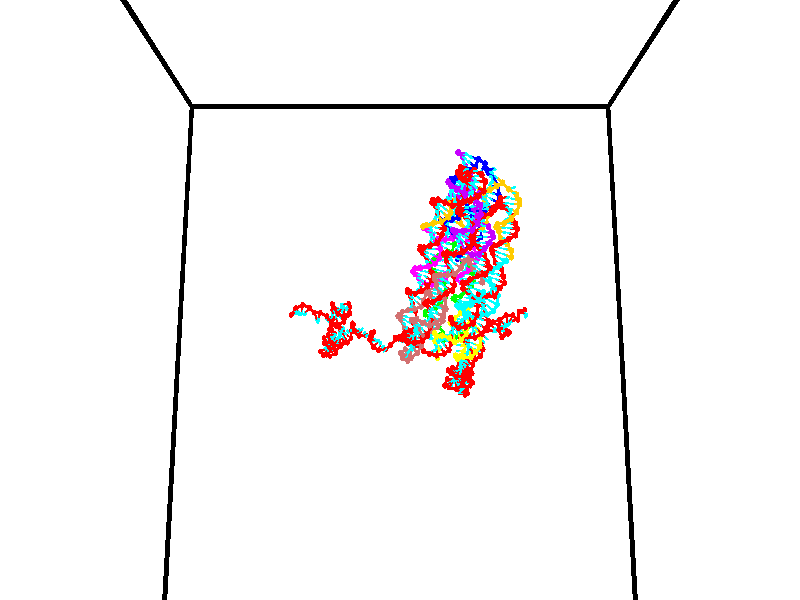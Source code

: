 // switches for output
#declare DRAW_BASES = 1; // possible values are 0, 1; only relevant for DNA ribbons
#declare DRAW_BASES_TYPE = 3; // possible values are 1, 2, 3; only relevant for DNA ribbons
#declare DRAW_FOG = 0; // set to 1 to enable fog

#include "colors.inc"

#include "transforms.inc"
background { rgb <1, 1, 1>}

#default {
   normal{
       ripples 0.25
       frequency 0.20
       turbulence 0.2
       lambda 5
   }
	finish {
		phong 0.1
		phong_size 40.
	}
}

// original window dimensions: 1024x640


// camera settings

camera {
	sky <0, 0.179814, -0.983701>
	up <0, 0.179814, -0.983701>
	right 1.6 * <1, 0, 0>
	location <35, 94.9851, 44.8844>
	look_at <35, 29.7336, 32.9568>
	direction <0, -65.2515, -11.9276>
	angle 67.0682
}


# declare cpy_camera_pos = <35, 94.9851, 44.8844>;
# if (DRAW_FOG = 1)
fog {
	fog_type 2
	up vnormalize(cpy_camera_pos)
	color rgbt<1,1,1,0.3>
	distance 1e-5
	fog_alt 3e-3
	fog_offset 56
}
# end


// LIGHTS

# declare lum = 6;
global_settings {
	ambient_light rgb lum * <0.05, 0.05, 0.05>
	max_trace_level 15
}# declare cpy_direct_light_amount = 0.25;
light_source
{	1000 * <-1, -1.16352, -0.803886>,
	rgb lum * cpy_direct_light_amount
	parallel
}

light_source
{	1000 * <1, 1.16352, 0.803886>,
	rgb lum * cpy_direct_light_amount
	parallel
}

// strand 0

// nucleotide -1

// particle -1
sphere {
	<24.007591, 34.629845, 35.119003> 0.250000
	pigment { color rgbt <1,0,0,0> }
	no_shadow
}
cylinder {
	<24.304630, 34.893021, 35.068932>,  <24.482853, 35.050926, 35.038887>, 0.100000
	pigment { color rgbt <1,0,0,0> }
	no_shadow
}
cylinder {
	<24.304630, 34.893021, 35.068932>,  <24.007591, 34.629845, 35.119003>, 0.100000
	pigment { color rgbt <1,0,0,0> }
	no_shadow
}

// particle -1
sphere {
	<24.304630, 34.893021, 35.068932> 0.100000
	pigment { color rgbt <1,0,0,0> }
	no_shadow
}
sphere {
	0, 1
	scale<0.080000,0.200000,0.300000>
	matrix <0.650257, -0.753044, -0.100453,
		-0.160360, -0.006805, -0.987035,
		0.742597, 0.657935, -0.125183,
		24.527409, 35.090401, 35.031376>
	pigment { color rgbt <0,1,1,0> }
	no_shadow
}
cylinder {
	<24.385502, 34.446957, 34.531906>,  <24.007591, 34.629845, 35.119003>, 0.130000
	pigment { color rgbt <1,0,0,0> }
	no_shadow
}

// nucleotide -1

// particle -1
sphere {
	<24.385502, 34.446957, 34.531906> 0.250000
	pigment { color rgbt <1,0,0,0> }
	no_shadow
}
cylinder {
	<24.608624, 34.648376, 34.795811>,  <24.742496, 34.769230, 34.954155>, 0.100000
	pigment { color rgbt <1,0,0,0> }
	no_shadow
}
cylinder {
	<24.608624, 34.648376, 34.795811>,  <24.385502, 34.446957, 34.531906>, 0.100000
	pigment { color rgbt <1,0,0,0> }
	no_shadow
}

// particle -1
sphere {
	<24.608624, 34.648376, 34.795811> 0.100000
	pigment { color rgbt <1,0,0,0> }
	no_shadow
}
sphere {
	0, 1
	scale<0.080000,0.200000,0.300000>
	matrix <0.593771, -0.797529, 0.106691,
		0.579907, 0.332237, -0.743859,
		0.557802, 0.503553, 0.659766,
		24.775965, 34.799442, 34.993740>
	pigment { color rgbt <0,1,1,0> }
	no_shadow
}
cylinder {
	<25.095036, 34.448727, 34.247040>,  <24.385502, 34.446957, 34.531906>, 0.130000
	pigment { color rgbt <1,0,0,0> }
	no_shadow
}

// nucleotide -1

// particle -1
sphere {
	<25.095036, 34.448727, 34.247040> 0.250000
	pigment { color rgbt <1,0,0,0> }
	no_shadow
}
cylinder {
	<25.050293, 34.459419, 34.644386>,  <25.023447, 34.465836, 34.882793>, 0.100000
	pigment { color rgbt <1,0,0,0> }
	no_shadow
}
cylinder {
	<25.050293, 34.459419, 34.644386>,  <25.095036, 34.448727, 34.247040>, 0.100000
	pigment { color rgbt <1,0,0,0> }
	no_shadow
}

// particle -1
sphere {
	<25.050293, 34.459419, 34.644386> 0.100000
	pigment { color rgbt <1,0,0,0> }
	no_shadow
}
sphere {
	0, 1
	scale<0.080000,0.200000,0.300000>
	matrix <0.623112, -0.776813, 0.091069,
		0.774093, 0.629164, 0.070232,
		-0.111854, 0.026734, 0.993365,
		25.016737, 34.467438, 34.942394>
	pigment { color rgbt <0,1,1,0> }
	no_shadow
}
cylinder {
	<25.795303, 34.385891, 34.472946>,  <25.095036, 34.448727, 34.247040>, 0.130000
	pigment { color rgbt <1,0,0,0> }
	no_shadow
}

// nucleotide -1

// particle -1
sphere {
	<25.795303, 34.385891, 34.472946> 0.250000
	pigment { color rgbt <1,0,0,0> }
	no_shadow
}
cylinder {
	<25.523989, 34.233059, 34.724007>,  <25.361200, 34.141361, 34.874641>, 0.100000
	pigment { color rgbt <1,0,0,0> }
	no_shadow
}
cylinder {
	<25.523989, 34.233059, 34.724007>,  <25.795303, 34.385891, 34.472946>, 0.100000
	pigment { color rgbt <1,0,0,0> }
	no_shadow
}

// particle -1
sphere {
	<25.523989, 34.233059, 34.724007> 0.100000
	pigment { color rgbt <1,0,0,0> }
	no_shadow
}
sphere {
	0, 1
	scale<0.080000,0.200000,0.300000>
	matrix <0.499972, -0.865942, 0.013168,
		0.538477, 0.322739, 0.778384,
		-0.678285, -0.382080, 0.627650,
		25.320503, 34.118435, 34.912300>
	pigment { color rgbt <0,1,1,0> }
	no_shadow
}
cylinder {
	<26.252653, 34.096729, 34.859249>,  <25.795303, 34.385891, 34.472946>, 0.130000
	pigment { color rgbt <1,0,0,0> }
	no_shadow
}

// nucleotide -1

// particle -1
sphere {
	<26.252653, 34.096729, 34.859249> 0.250000
	pigment { color rgbt <1,0,0,0> }
	no_shadow
}
cylinder {
	<26.412310, 34.023594, 35.218639>,  <26.508104, 33.979713, 35.434273>, 0.100000
	pigment { color rgbt <1,0,0,0> }
	no_shadow
}
cylinder {
	<26.412310, 34.023594, 35.218639>,  <26.252653, 34.096729, 34.859249>, 0.100000
	pigment { color rgbt <1,0,0,0> }
	no_shadow
}

// particle -1
sphere {
	<26.412310, 34.023594, 35.218639> 0.100000
	pigment { color rgbt <1,0,0,0> }
	no_shadow
}
sphere {
	0, 1
	scale<0.080000,0.200000,0.300000>
	matrix <0.040243, -0.975477, -0.216391,
		0.916005, 0.122528, -0.381996,
		0.399142, -0.182842, 0.898473,
		26.532053, 33.968742, 35.488182>
	pigment { color rgbt <0,1,1,0> }
	no_shadow
}
cylinder {
	<26.775980, 33.578182, 34.780891>,  <26.252653, 34.096729, 34.859249>, 0.130000
	pigment { color rgbt <1,0,0,0> }
	no_shadow
}

// nucleotide -1

// particle -1
sphere {
	<26.775980, 33.578182, 34.780891> 0.250000
	pigment { color rgbt <1,0,0,0> }
	no_shadow
}
cylinder {
	<26.660980, 33.563656, 35.163727>,  <26.591980, 33.554939, 35.393429>, 0.100000
	pigment { color rgbt <1,0,0,0> }
	no_shadow
}
cylinder {
	<26.660980, 33.563656, 35.163727>,  <26.775980, 33.578182, 34.780891>, 0.100000
	pigment { color rgbt <1,0,0,0> }
	no_shadow
}

// particle -1
sphere {
	<26.660980, 33.563656, 35.163727> 0.100000
	pigment { color rgbt <1,0,0,0> }
	no_shadow
}
sphere {
	0, 1
	scale<0.080000,0.200000,0.300000>
	matrix <0.103393, -0.994618, -0.006681,
		0.952183, 0.097036, 0.289709,
		-0.287502, -0.036315, 0.957092,
		26.574730, 33.552761, 35.450855>
	pigment { color rgbt <0,1,1,0> }
	no_shadow
}
cylinder {
	<27.413490, 33.174171, 35.014137>,  <26.775980, 33.578182, 34.780891>, 0.130000
	pigment { color rgbt <1,0,0,0> }
	no_shadow
}

// nucleotide -1

// particle -1
sphere {
	<27.413490, 33.174171, 35.014137> 0.250000
	pigment { color rgbt <1,0,0,0> }
	no_shadow
}
cylinder {
	<27.460823, 32.823929, 35.201462>,  <27.489222, 32.613785, 35.313858>, 0.100000
	pigment { color rgbt <1,0,0,0> }
	no_shadow
}
cylinder {
	<27.460823, 32.823929, 35.201462>,  <27.413490, 33.174171, 35.014137>, 0.100000
	pigment { color rgbt <1,0,0,0> }
	no_shadow
}

// particle -1
sphere {
	<27.460823, 32.823929, 35.201462> 0.100000
	pigment { color rgbt <1,0,0,0> }
	no_shadow
}
sphere {
	0, 1
	scale<0.080000,0.200000,0.300000>
	matrix <0.910060, -0.093036, -0.403900,
		0.397227, 0.473984, 0.785843,
		0.118331, -0.875605, 0.468310,
		27.496323, 32.561249, 35.341953>
	pigment { color rgbt <0,1,1,0> }
	no_shadow
}
cylinder {
	<27.893633, 33.185158, 35.534576>,  <27.413490, 33.174171, 35.014137>, 0.130000
	pigment { color rgbt <1,0,0,0> }
	no_shadow
}

// nucleotide -1

// particle -1
sphere {
	<27.893633, 33.185158, 35.534576> 0.250000
	pigment { color rgbt <1,0,0,0> }
	no_shadow
}
cylinder {
	<27.892733, 32.859493, 35.302322>,  <27.892193, 32.664093, 35.162971>, 0.100000
	pigment { color rgbt <1,0,0,0> }
	no_shadow
}
cylinder {
	<27.892733, 32.859493, 35.302322>,  <27.893633, 33.185158, 35.534576>, 0.100000
	pigment { color rgbt <1,0,0,0> }
	no_shadow
}

// particle -1
sphere {
	<27.892733, 32.859493, 35.302322> 0.100000
	pigment { color rgbt <1,0,0,0> }
	no_shadow
}
sphere {
	0, 1
	scale<0.080000,0.200000,0.300000>
	matrix <0.889421, 0.263769, -0.373304,
		0.457083, -0.517266, 0.723541,
		-0.002250, -0.814163, -0.580632,
		27.892057, 32.615246, 35.128132>
	pigment { color rgbt <0,1,1,0> }
	no_shadow
}
cylinder {
	<28.493860, 32.788006, 35.689186>,  <27.893633, 33.185158, 35.534576>, 0.130000
	pigment { color rgbt <1,0,0,0> }
	no_shadow
}

// nucleotide -1

// particle -1
sphere {
	<28.493860, 32.788006, 35.689186> 0.250000
	pigment { color rgbt <1,0,0,0> }
	no_shadow
}
cylinder {
	<28.393744, 32.682663, 35.316521>,  <28.333673, 32.619457, 35.092922>, 0.100000
	pigment { color rgbt <1,0,0,0> }
	no_shadow
}
cylinder {
	<28.393744, 32.682663, 35.316521>,  <28.493860, 32.788006, 35.689186>, 0.100000
	pigment { color rgbt <1,0,0,0> }
	no_shadow
}

// particle -1
sphere {
	<28.393744, 32.682663, 35.316521> 0.100000
	pigment { color rgbt <1,0,0,0> }
	no_shadow
}
sphere {
	0, 1
	scale<0.080000,0.200000,0.300000>
	matrix <0.780560, 0.514415, -0.355111,
		0.572782, -0.816101, 0.076812,
		-0.250293, -0.263357, -0.931663,
		28.318655, 32.603657, 35.037022>
	pigment { color rgbt <0,1,1,0> }
	no_shadow
}
cylinder {
	<29.150448, 32.500401, 35.400143>,  <28.493860, 32.788006, 35.689186>, 0.130000
	pigment { color rgbt <1,0,0,0> }
	no_shadow
}

// nucleotide -1

// particle -1
sphere {
	<29.150448, 32.500401, 35.400143> 0.250000
	pigment { color rgbt <1,0,0,0> }
	no_shadow
}
cylinder {
	<28.893114, 32.639820, 35.127487>,  <28.738714, 32.723473, 34.963894>, 0.100000
	pigment { color rgbt <1,0,0,0> }
	no_shadow
}
cylinder {
	<28.893114, 32.639820, 35.127487>,  <29.150448, 32.500401, 35.400143>, 0.100000
	pigment { color rgbt <1,0,0,0> }
	no_shadow
}

// particle -1
sphere {
	<28.893114, 32.639820, 35.127487> 0.100000
	pigment { color rgbt <1,0,0,0> }
	no_shadow
}
sphere {
	0, 1
	scale<0.080000,0.200000,0.300000>
	matrix <0.710025, 0.604627, -0.360957,
		0.286328, -0.716199, -0.636456,
		-0.643336, 0.348547, -0.681641,
		28.700113, 32.744385, 34.922997>
	pigment { color rgbt <0,1,1,0> }
	no_shadow
}
cylinder {
	<29.475922, 32.381500, 34.829510>,  <29.150448, 32.500401, 35.400143>, 0.130000
	pigment { color rgbt <1,0,0,0> }
	no_shadow
}

// nucleotide -1

// particle -1
sphere {
	<29.475922, 32.381500, 34.829510> 0.250000
	pigment { color rgbt <1,0,0,0> }
	no_shadow
}
cylinder {
	<29.232838, 32.680786, 34.723030>,  <29.086987, 32.860359, 34.659142>, 0.100000
	pigment { color rgbt <1,0,0,0> }
	no_shadow
}
cylinder {
	<29.232838, 32.680786, 34.723030>,  <29.475922, 32.381500, 34.829510>, 0.100000
	pigment { color rgbt <1,0,0,0> }
	no_shadow
}

// particle -1
sphere {
	<29.232838, 32.680786, 34.723030> 0.100000
	pigment { color rgbt <1,0,0,0> }
	no_shadow
}
sphere {
	0, 1
	scale<0.080000,0.200000,0.300000>
	matrix <0.740780, 0.413259, -0.529587,
		-0.286236, -0.519030, -0.805405,
		-0.607712, 0.748214, -0.266197,
		29.050524, 32.905251, 34.643169>
	pigment { color rgbt <0,1,1,0> }
	no_shadow
}
cylinder {
	<29.773859, 32.669884, 34.119629>,  <29.475922, 32.381500, 34.829510>, 0.130000
	pigment { color rgbt <1,0,0,0> }
	no_shadow
}

// nucleotide -1

// particle -1
sphere {
	<29.773859, 32.669884, 34.119629> 0.250000
	pigment { color rgbt <1,0,0,0> }
	no_shadow
}
cylinder {
	<29.514120, 32.940514, 34.258537>,  <29.358276, 33.102890, 34.341885>, 0.100000
	pigment { color rgbt <1,0,0,0> }
	no_shadow
}
cylinder {
	<29.514120, 32.940514, 34.258537>,  <29.773859, 32.669884, 34.119629>, 0.100000
	pigment { color rgbt <1,0,0,0> }
	no_shadow
}

// particle -1
sphere {
	<29.514120, 32.940514, 34.258537> 0.100000
	pigment { color rgbt <1,0,0,0> }
	no_shadow
}
sphere {
	0, 1
	scale<0.080000,0.200000,0.300000>
	matrix <0.479571, 0.718700, -0.503471,
		-0.590219, -0.160386, -0.791150,
		-0.649349, 0.676570, 0.347274,
		29.319315, 33.143486, 34.362720>
	pigment { color rgbt <0,1,1,0> }
	no_shadow
}
cylinder {
	<29.680195, 33.323914, 33.944359>,  <29.773859, 32.669884, 34.119629>, 0.130000
	pigment { color rgbt <1,0,0,0> }
	no_shadow
}

// nucleotide -1

// particle -1
sphere {
	<29.680195, 33.323914, 33.944359> 0.250000
	pigment { color rgbt <1,0,0,0> }
	no_shadow
}
cylinder {
	<29.302217, 33.195900, 33.971672>,  <29.075432, 33.119091, 33.988060>, 0.100000
	pigment { color rgbt <1,0,0,0> }
	no_shadow
}
cylinder {
	<29.302217, 33.195900, 33.971672>,  <29.680195, 33.323914, 33.944359>, 0.100000
	pigment { color rgbt <1,0,0,0> }
	no_shadow
}

// particle -1
sphere {
	<29.302217, 33.195900, 33.971672> 0.100000
	pigment { color rgbt <1,0,0,0> }
	no_shadow
}
sphere {
	0, 1
	scale<0.080000,0.200000,0.300000>
	matrix <-0.243152, 0.826333, 0.507987,
		-0.218999, 0.463415, -0.858654,
		-0.944943, -0.320032, 0.068286,
		29.018734, 33.099892, 33.992157>
	pigment { color rgbt <0,1,1,0> }
	no_shadow
}
cylinder {
	<29.822031, 33.260616, 34.777893>,  <29.680195, 33.323914, 33.944359>, 0.130000
	pigment { color rgbt <1,0,0,0> }
	no_shadow
}

// nucleotide -1

// particle -1
sphere {
	<29.822031, 33.260616, 34.777893> 0.250000
	pigment { color rgbt <1,0,0,0> }
	no_shadow
}
cylinder {
	<29.664297, 33.581768, 34.599060>,  <29.569656, 33.774460, 34.491760>, 0.100000
	pigment { color rgbt <1,0,0,0> }
	no_shadow
}
cylinder {
	<29.664297, 33.581768, 34.599060>,  <29.822031, 33.260616, 34.777893>, 0.100000
	pigment { color rgbt <1,0,0,0> }
	no_shadow
}

// particle -1
sphere {
	<29.664297, 33.581768, 34.599060> 0.100000
	pigment { color rgbt <1,0,0,0> }
	no_shadow
}
sphere {
	0, 1
	scale<0.080000,0.200000,0.300000>
	matrix <-0.796914, -0.541035, -0.268718,
		-0.457634, 0.250318, 0.853177,
		-0.394334, 0.802884, -0.447078,
		29.545998, 33.822632, 34.464935>
	pigment { color rgbt <0,1,1,0> }
	no_shadow
}
cylinder {
	<29.144226, 33.394917, 35.062176>,  <29.822031, 33.260616, 34.777893>, 0.130000
	pigment { color rgbt <1,0,0,0> }
	no_shadow
}

// nucleotide -1

// particle -1
sphere {
	<29.144226, 33.394917, 35.062176> 0.250000
	pigment { color rgbt <1,0,0,0> }
	no_shadow
}
cylinder {
	<29.184278, 33.529163, 34.687511>,  <29.208311, 33.609711, 34.462711>, 0.100000
	pigment { color rgbt <1,0,0,0> }
	no_shadow
}
cylinder {
	<29.184278, 33.529163, 34.687511>,  <29.144226, 33.394917, 35.062176>, 0.100000
	pigment { color rgbt <1,0,0,0> }
	no_shadow
}

// particle -1
sphere {
	<29.184278, 33.529163, 34.687511> 0.100000
	pigment { color rgbt <1,0,0,0> }
	no_shadow
}
sphere {
	0, 1
	scale<0.080000,0.200000,0.300000>
	matrix <-0.697544, -0.647623, -0.306621,
		-0.709511, 0.684066, 0.169259,
		0.100133, 0.335617, -0.936661,
		29.214319, 33.629848, 34.406513>
	pigment { color rgbt <0,1,1,0> }
	no_shadow
}
cylinder {
	<28.626820, 33.846821, 34.907524>,  <29.144226, 33.394917, 35.062176>, 0.130000
	pigment { color rgbt <1,0,0,0> }
	no_shadow
}

// nucleotide -1

// particle -1
sphere {
	<28.626820, 33.846821, 34.907524> 0.250000
	pigment { color rgbt <1,0,0,0> }
	no_shadow
}
cylinder {
	<28.785892, 33.616268, 34.621971>,  <28.881336, 33.477936, 34.450638>, 0.100000
	pigment { color rgbt <1,0,0,0> }
	no_shadow
}
cylinder {
	<28.785892, 33.616268, 34.621971>,  <28.626820, 33.846821, 34.907524>, 0.100000
	pigment { color rgbt <1,0,0,0> }
	no_shadow
}

// particle -1
sphere {
	<28.785892, 33.616268, 34.621971> 0.100000
	pigment { color rgbt <1,0,0,0> }
	no_shadow
}
sphere {
	0, 1
	scale<0.080000,0.200000,0.300000>
	matrix <-0.729980, -0.670123, 0.134406,
		-0.555858, 0.467669, -0.687246,
		0.397682, -0.576387, -0.713882,
		28.905197, 33.443352, 34.407806>
	pigment { color rgbt <0,1,1,0> }
	no_shadow
}
cylinder {
	<28.109612, 33.628586, 34.310295>,  <28.626820, 33.846821, 34.907524>, 0.130000
	pigment { color rgbt <1,0,0,0> }
	no_shadow
}

// nucleotide -1

// particle -1
sphere {
	<28.109612, 33.628586, 34.310295> 0.250000
	pigment { color rgbt <1,0,0,0> }
	no_shadow
}
cylinder {
	<28.405741, 33.364555, 34.361229>,  <28.583418, 33.206135, 34.391788>, 0.100000
	pigment { color rgbt <1,0,0,0> }
	no_shadow
}
cylinder {
	<28.405741, 33.364555, 34.361229>,  <28.109612, 33.628586, 34.310295>, 0.100000
	pigment { color rgbt <1,0,0,0> }
	no_shadow
}

// particle -1
sphere {
	<28.405741, 33.364555, 34.361229> 0.100000
	pigment { color rgbt <1,0,0,0> }
	no_shadow
}
sphere {
	0, 1
	scale<0.080000,0.200000,0.300000>
	matrix <-0.663684, -0.687522, 0.294681,
		-0.106971, -0.302666, -0.947075,
		0.740325, -0.660080, 0.127330,
		28.627838, 33.166531, 34.399429>
	pigment { color rgbt <0,1,1,0> }
	no_shadow
}
cylinder {
	<27.962990, 33.061649, 33.928585>,  <28.109612, 33.628586, 34.310295>, 0.130000
	pigment { color rgbt <1,0,0,0> }
	no_shadow
}

// nucleotide -1

// particle -1
sphere {
	<27.962990, 33.061649, 33.928585> 0.250000
	pigment { color rgbt <1,0,0,0> }
	no_shadow
}
cylinder {
	<28.200363, 32.950329, 34.230682>,  <28.342787, 32.883537, 34.411942>, 0.100000
	pigment { color rgbt <1,0,0,0> }
	no_shadow
}
cylinder {
	<28.200363, 32.950329, 34.230682>,  <27.962990, 33.061649, 33.928585>, 0.100000
	pigment { color rgbt <1,0,0,0> }
	no_shadow
}

// particle -1
sphere {
	<28.200363, 32.950329, 34.230682> 0.100000
	pigment { color rgbt <1,0,0,0> }
	no_shadow
}
sphere {
	0, 1
	scale<0.080000,0.200000,0.300000>
	matrix <-0.694912, -0.650605, 0.306284,
		0.406123, -0.706584, -0.579486,
		0.593432, -0.278303, 0.755239,
		28.378393, 32.866837, 34.457253>
	pigment { color rgbt <0,1,1,0> }
	no_shadow
}
cylinder {
	<27.920359, 32.388222, 33.823963>,  <27.962990, 33.061649, 33.928585>, 0.130000
	pigment { color rgbt <1,0,0,0> }
	no_shadow
}

// nucleotide -1

// particle -1
sphere {
	<27.920359, 32.388222, 33.823963> 0.250000
	pigment { color rgbt <1,0,0,0> }
	no_shadow
}
cylinder {
	<28.050596, 32.458889, 34.195507>,  <28.128738, 32.501289, 34.418434>, 0.100000
	pigment { color rgbt <1,0,0,0> }
	no_shadow
}
cylinder {
	<28.050596, 32.458889, 34.195507>,  <27.920359, 32.388222, 33.823963>, 0.100000
	pigment { color rgbt <1,0,0,0> }
	no_shadow
}

// particle -1
sphere {
	<28.050596, 32.458889, 34.195507> 0.100000
	pigment { color rgbt <1,0,0,0> }
	no_shadow
}
sphere {
	0, 1
	scale<0.080000,0.200000,0.300000>
	matrix <-0.642752, -0.679129, 0.354476,
		0.693440, -0.712440, -0.107563,
		0.325592, 0.176671, 0.928858,
		28.148273, 32.511890, 34.474163>
	pigment { color rgbt <0,1,1,0> }
	no_shadow
}
cylinder {
	<27.836182, 31.704727, 34.224545>,  <27.920359, 32.388222, 33.823963>, 0.130000
	pigment { color rgbt <1,0,0,0> }
	no_shadow
}

// nucleotide -1

// particle -1
sphere {
	<27.836182, 31.704727, 34.224545> 0.250000
	pigment { color rgbt <1,0,0,0> }
	no_shadow
}
cylinder {
	<27.844664, 31.986050, 34.508774>,  <27.849752, 32.154842, 34.679310>, 0.100000
	pigment { color rgbt <1,0,0,0> }
	no_shadow
}
cylinder {
	<27.844664, 31.986050, 34.508774>,  <27.836182, 31.704727, 34.224545>, 0.100000
	pigment { color rgbt <1,0,0,0> }
	no_shadow
}

// particle -1
sphere {
	<27.844664, 31.986050, 34.508774> 0.100000
	pigment { color rgbt <1,0,0,0> }
	no_shadow
}
sphere {
	0, 1
	scale<0.080000,0.200000,0.300000>
	matrix <-0.723202, -0.479943, 0.496622,
		0.690311, -0.524416, 0.498457,
		0.021205, 0.703308, 0.710568,
		27.851025, 32.197041, 34.721943>
	pigment { color rgbt <0,1,1,0> }
	no_shadow
}
cylinder {
	<27.921146, 31.394352, 34.922771>,  <27.836182, 31.704727, 34.224545>, 0.130000
	pigment { color rgbt <1,0,0,0> }
	no_shadow
}

// nucleotide -1

// particle -1
sphere {
	<27.921146, 31.394352, 34.922771> 0.250000
	pigment { color rgbt <1,0,0,0> }
	no_shadow
}
cylinder {
	<27.703722, 31.730095, 34.920998>,  <27.573267, 31.931541, 34.919933>, 0.100000
	pigment { color rgbt <1,0,0,0> }
	no_shadow
}
cylinder {
	<27.703722, 31.730095, 34.920998>,  <27.921146, 31.394352, 34.922771>, 0.100000
	pigment { color rgbt <1,0,0,0> }
	no_shadow
}

// particle -1
sphere {
	<27.703722, 31.730095, 34.920998> 0.100000
	pigment { color rgbt <1,0,0,0> }
	no_shadow
}
sphere {
	0, 1
	scale<0.080000,0.200000,0.300000>
	matrix <-0.767683, -0.494996, 0.406991,
		0.339419, 0.224626, 0.913421,
		-0.543560, 0.839358, -0.004431,
		27.540653, 31.981903, 34.919670>
	pigment { color rgbt <0,1,1,0> }
	no_shadow
}
cylinder {
	<27.730598, 31.531170, 35.584801>,  <27.921146, 31.394352, 34.922771>, 0.130000
	pigment { color rgbt <1,0,0,0> }
	no_shadow
}

// nucleotide -1

// particle -1
sphere {
	<27.730598, 31.531170, 35.584801> 0.250000
	pigment { color rgbt <1,0,0,0> }
	no_shadow
}
cylinder {
	<27.470242, 31.686928, 35.324123>,  <27.314028, 31.780382, 35.167717>, 0.100000
	pigment { color rgbt <1,0,0,0> }
	no_shadow
}
cylinder {
	<27.470242, 31.686928, 35.324123>,  <27.730598, 31.531170, 35.584801>, 0.100000
	pigment { color rgbt <1,0,0,0> }
	no_shadow
}

// particle -1
sphere {
	<27.470242, 31.686928, 35.324123> 0.100000
	pigment { color rgbt <1,0,0,0> }
	no_shadow
}
sphere {
	0, 1
	scale<0.080000,0.200000,0.300000>
	matrix <-0.738971, -0.521674, 0.426355,
		-0.173951, 0.759096, 0.627307,
		-0.650894, 0.389396, -0.651695,
		27.274973, 31.803747, 35.128616>
	pigment { color rgbt <0,1,1,0> }
	no_shadow
}
cylinder {
	<28.313665, 31.046755, 35.614506>,  <27.730598, 31.531170, 35.584801>, 0.130000
	pigment { color rgbt <1,0,0,0> }
	no_shadow
}

// nucleotide -1

// particle -1
sphere {
	<28.313665, 31.046755, 35.614506> 0.250000
	pigment { color rgbt <1,0,0,0> }
	no_shadow
}
cylinder {
	<28.614996, 30.784937, 35.640034>,  <28.795794, 30.627846, 35.655350>, 0.100000
	pigment { color rgbt <1,0,0,0> }
	no_shadow
}
cylinder {
	<28.614996, 30.784937, 35.640034>,  <28.313665, 31.046755, 35.614506>, 0.100000
	pigment { color rgbt <1,0,0,0> }
	no_shadow
}

// particle -1
sphere {
	<28.614996, 30.784937, 35.640034> 0.100000
	pigment { color rgbt <1,0,0,0> }
	no_shadow
}
sphere {
	0, 1
	scale<0.080000,0.200000,0.300000>
	matrix <-0.590965, -0.631168, 0.502383,
		-0.288549, -0.416174, -0.862287,
		0.753326, -0.654543, 0.063821,
		28.840994, 30.588573, 35.659180>
	pigment { color rgbt <0,1,1,0> }
	no_shadow
}
cylinder {
	<28.078955, 30.380795, 35.466522>,  <28.313665, 31.046755, 35.614506>, 0.130000
	pigment { color rgbt <1,0,0,0> }
	no_shadow
}

// nucleotide -1

// particle -1
sphere {
	<28.078955, 30.380795, 35.466522> 0.250000
	pigment { color rgbt <1,0,0,0> }
	no_shadow
}
cylinder {
	<28.398178, 30.346659, 35.705124>,  <28.589712, 30.326178, 35.848286>, 0.100000
	pigment { color rgbt <1,0,0,0> }
	no_shadow
}
cylinder {
	<28.398178, 30.346659, 35.705124>,  <28.078955, 30.380795, 35.466522>, 0.100000
	pigment { color rgbt <1,0,0,0> }
	no_shadow
}

// particle -1
sphere {
	<28.398178, 30.346659, 35.705124> 0.100000
	pigment { color rgbt <1,0,0,0> }
	no_shadow
}
sphere {
	0, 1
	scale<0.080000,0.200000,0.300000>
	matrix <-0.485163, -0.678103, 0.552080,
		0.357379, -0.729996, -0.582569,
		0.798058, -0.085339, 0.596507,
		28.637596, 30.321056, 35.884075>
	pigment { color rgbt <0,1,1,0> }
	no_shadow
}
cylinder {
	<28.303860, 29.683828, 35.449631>,  <28.078955, 30.380795, 35.466522>, 0.130000
	pigment { color rgbt <1,0,0,0> }
	no_shadow
}

// nucleotide -1

// particle -1
sphere {
	<28.303860, 29.683828, 35.449631> 0.250000
	pigment { color rgbt <1,0,0,0> }
	no_shadow
}
cylinder {
	<28.408424, 29.849464, 35.798386>,  <28.471163, 29.948847, 36.007641>, 0.100000
	pigment { color rgbt <1,0,0,0> }
	no_shadow
}
cylinder {
	<28.408424, 29.849464, 35.798386>,  <28.303860, 29.683828, 35.449631>, 0.100000
	pigment { color rgbt <1,0,0,0> }
	no_shadow
}

// particle -1
sphere {
	<28.408424, 29.849464, 35.798386> 0.100000
	pigment { color rgbt <1,0,0,0> }
	no_shadow
}
sphere {
	0, 1
	scale<0.080000,0.200000,0.300000>
	matrix <-0.325193, -0.812707, 0.483484,
		0.908798, -0.409921, -0.077792,
		0.261413, 0.414091, 0.871890,
		28.486849, 29.973692, 36.059952>
	pigment { color rgbt <0,1,1,0> }
	no_shadow
}
cylinder {
	<28.750996, 29.242783, 35.778381>,  <28.303860, 29.683828, 35.449631>, 0.130000
	pigment { color rgbt <1,0,0,0> }
	no_shadow
}

// nucleotide -1

// particle -1
sphere {
	<28.750996, 29.242783, 35.778381> 0.250000
	pigment { color rgbt <1,0,0,0> }
	no_shadow
}
cylinder {
	<28.563705, 29.461878, 36.055725>,  <28.451332, 29.593334, 36.222134>, 0.100000
	pigment { color rgbt <1,0,0,0> }
	no_shadow
}
cylinder {
	<28.563705, 29.461878, 36.055725>,  <28.750996, 29.242783, 35.778381>, 0.100000
	pigment { color rgbt <1,0,0,0> }
	no_shadow
}

// particle -1
sphere {
	<28.563705, 29.461878, 36.055725> 0.100000
	pigment { color rgbt <1,0,0,0> }
	no_shadow
}
sphere {
	0, 1
	scale<0.080000,0.200000,0.300000>
	matrix <-0.319249, -0.836551, 0.445267,
		0.823922, -0.012870, 0.566558,
		-0.468224, 0.547738, 0.693361,
		28.423239, 29.626200, 36.263733>
	pigment { color rgbt <0,1,1,0> }
	no_shadow
}
cylinder {
	<28.881144, 29.045523, 36.473549>,  <28.750996, 29.242783, 35.778381>, 0.130000
	pigment { color rgbt <1,0,0,0> }
	no_shadow
}

// nucleotide -1

// particle -1
sphere {
	<28.881144, 29.045523, 36.473549> 0.250000
	pigment { color rgbt <1,0,0,0> }
	no_shadow
}
cylinder {
	<28.523767, 29.224077, 36.453526>,  <28.309341, 29.331211, 36.441513>, 0.100000
	pigment { color rgbt <1,0,0,0> }
	no_shadow
}
cylinder {
	<28.523767, 29.224077, 36.453526>,  <28.881144, 29.045523, 36.473549>, 0.100000
	pigment { color rgbt <1,0,0,0> }
	no_shadow
}

// particle -1
sphere {
	<28.523767, 29.224077, 36.453526> 0.100000
	pigment { color rgbt <1,0,0,0> }
	no_shadow
}
sphere {
	0, 1
	scale<0.080000,0.200000,0.300000>
	matrix <-0.423091, -0.798864, 0.427563,
		0.150870, 0.403180, 0.902598,
		-0.893438, 0.446388, -0.050057,
		28.255735, 29.357994, 36.438507>
	pigment { color rgbt <0,1,1,0> }
	no_shadow
}
cylinder {
	<28.535967, 29.035440, 37.135525>,  <28.881144, 29.045523, 36.473549>, 0.130000
	pigment { color rgbt <1,0,0,0> }
	no_shadow
}

// nucleotide -1

// particle -1
sphere {
	<28.535967, 29.035440, 37.135525> 0.250000
	pigment { color rgbt <1,0,0,0> }
	no_shadow
}
cylinder {
	<28.262060, 29.066771, 36.845707>,  <28.097717, 29.085569, 36.671818>, 0.100000
	pigment { color rgbt <1,0,0,0> }
	no_shadow
}
cylinder {
	<28.262060, 29.066771, 36.845707>,  <28.535967, 29.035440, 37.135525>, 0.100000
	pigment { color rgbt <1,0,0,0> }
	no_shadow
}

// particle -1
sphere {
	<28.262060, 29.066771, 36.845707> 0.100000
	pigment { color rgbt <1,0,0,0> }
	no_shadow
}
sphere {
	0, 1
	scale<0.080000,0.200000,0.300000>
	matrix <-0.400728, -0.870879, 0.284583,
		-0.608697, 0.485217, 0.627736,
		-0.684766, 0.078327, -0.724542,
		28.056631, 29.090269, 36.628345>
	pigment { color rgbt <0,1,1,0> }
	no_shadow
}
cylinder {
	<27.870644, 28.859526, 37.468243>,  <28.535967, 29.035440, 37.135525>, 0.130000
	pigment { color rgbt <1,0,0,0> }
	no_shadow
}

// nucleotide -1

// particle -1
sphere {
	<27.870644, 28.859526, 37.468243> 0.250000
	pigment { color rgbt <1,0,0,0> }
	no_shadow
}
cylinder {
	<27.811287, 28.813417, 37.075367>,  <27.775673, 28.785751, 36.839642>, 0.100000
	pigment { color rgbt <1,0,0,0> }
	no_shadow
}
cylinder {
	<27.811287, 28.813417, 37.075367>,  <27.870644, 28.859526, 37.468243>, 0.100000
	pigment { color rgbt <1,0,0,0> }
	no_shadow
}

// particle -1
sphere {
	<27.811287, 28.813417, 37.075367> 0.100000
	pigment { color rgbt <1,0,0,0> }
	no_shadow
}
sphere {
	0, 1
	scale<0.080000,0.200000,0.300000>
	matrix <-0.431422, -0.886145, 0.169182,
		-0.889862, 0.448842, 0.081766,
		-0.148393, -0.115273, -0.982187,
		27.766769, 28.778835, 36.780712>
	pigment { color rgbt <0,1,1,0> }
	no_shadow
}
cylinder {
	<27.176451, 28.928356, 37.210365>,  <27.870644, 28.859526, 37.468243>, 0.130000
	pigment { color rgbt <1,0,0,0> }
	no_shadow
}

// nucleotide -1

// particle -1
sphere {
	<27.176451, 28.928356, 37.210365> 0.250000
	pigment { color rgbt <1,0,0,0> }
	no_shadow
}
cylinder {
	<27.394627, 28.667799, 36.999393>,  <27.525532, 28.511465, 36.872810>, 0.100000
	pigment { color rgbt <1,0,0,0> }
	no_shadow
}
cylinder {
	<27.394627, 28.667799, 36.999393>,  <27.176451, 28.928356, 37.210365>, 0.100000
	pigment { color rgbt <1,0,0,0> }
	no_shadow
}

// particle -1
sphere {
	<27.394627, 28.667799, 36.999393> 0.100000
	pigment { color rgbt <1,0,0,0> }
	no_shadow
}
sphere {
	0, 1
	scale<0.080000,0.200000,0.300000>
	matrix <-0.673308, -0.715293, 0.187116,
		-0.499153, 0.253063, -0.828737,
		0.545438, -0.651395, -0.527430,
		27.558258, 28.472380, 36.841164>
	pigment { color rgbt <0,1,1,0> }
	no_shadow
}
cylinder {
	<26.600103, 28.613243, 36.823143>,  <27.176451, 28.928356, 37.210365>, 0.130000
	pigment { color rgbt <1,0,0,0> }
	no_shadow
}

// nucleotide -1

// particle -1
sphere {
	<26.600103, 28.613243, 36.823143> 0.250000
	pigment { color rgbt <1,0,0,0> }
	no_shadow
}
cylinder {
	<26.917795, 28.373337, 36.784191>,  <27.108410, 28.229393, 36.760822>, 0.100000
	pigment { color rgbt <1,0,0,0> }
	no_shadow
}
cylinder {
	<26.917795, 28.373337, 36.784191>,  <26.600103, 28.613243, 36.823143>, 0.100000
	pigment { color rgbt <1,0,0,0> }
	no_shadow
}

// particle -1
sphere {
	<26.917795, 28.373337, 36.784191> 0.100000
	pigment { color rgbt <1,0,0,0> }
	no_shadow
}
sphere {
	0, 1
	scale<0.080000,0.200000,0.300000>
	matrix <-0.596897, -0.800102, 0.059583,
		-0.113646, 0.010801, -0.993462,
		0.794228, -0.599766, -0.097376,
		27.156063, 28.193407, 36.754978>
	pigment { color rgbt <0,1,1,0> }
	no_shadow
}
cylinder {
	<26.544382, 28.069948, 36.242519>,  <26.600103, 28.613243, 36.823143>, 0.130000
	pigment { color rgbt <1,0,0,0> }
	no_shadow
}

// nucleotide -1

// particle -1
sphere {
	<26.544382, 28.069948, 36.242519> 0.250000
	pigment { color rgbt <1,0,0,0> }
	no_shadow
}
cylinder {
	<26.794670, 27.946241, 36.528969>,  <26.944843, 27.872017, 36.700840>, 0.100000
	pigment { color rgbt <1,0,0,0> }
	no_shadow
}
cylinder {
	<26.794670, 27.946241, 36.528969>,  <26.544382, 28.069948, 36.242519>, 0.100000
	pigment { color rgbt <1,0,0,0> }
	no_shadow
}

// particle -1
sphere {
	<26.794670, 27.946241, 36.528969> 0.100000
	pigment { color rgbt <1,0,0,0> }
	no_shadow
}
sphere {
	0, 1
	scale<0.080000,0.200000,0.300000>
	matrix <-0.488460, -0.871119, 0.050593,
		0.608181, -0.381454, -0.696138,
		0.625718, -0.309266, 0.716123,
		26.982386, 27.853462, 36.743805>
	pigment { color rgbt <0,1,1,0> }
	no_shadow
}
cylinder {
	<26.967573, 27.518789, 35.912910>,  <26.544382, 28.069948, 36.242519>, 0.130000
	pigment { color rgbt <1,0,0,0> }
	no_shadow
}

// nucleotide -1

// particle -1
sphere {
	<26.967573, 27.518789, 35.912910> 0.250000
	pigment { color rgbt <1,0,0,0> }
	no_shadow
}
cylinder {
	<26.952629, 27.471556, 36.309830>,  <26.943663, 27.443216, 36.547981>, 0.100000
	pigment { color rgbt <1,0,0,0> }
	no_shadow
}
cylinder {
	<26.952629, 27.471556, 36.309830>,  <26.967573, 27.518789, 35.912910>, 0.100000
	pigment { color rgbt <1,0,0,0> }
	no_shadow
}

// particle -1
sphere {
	<26.952629, 27.471556, 36.309830> 0.100000
	pigment { color rgbt <1,0,0,0> }
	no_shadow
}
sphere {
	0, 1
	scale<0.080000,0.200000,0.300000>
	matrix <-0.213947, -0.969024, -0.123367,
		0.976131, -0.216909, 0.010937,
		-0.037357, -0.118082, 0.992301,
		26.941422, 27.436131, 36.607521>
	pigment { color rgbt <0,1,1,0> }
	no_shadow
}
cylinder {
	<27.289160, 26.898373, 35.952080>,  <26.967573, 27.518789, 35.912910>, 0.130000
	pigment { color rgbt <1,0,0,0> }
	no_shadow
}

// nucleotide -1

// particle -1
sphere {
	<27.289160, 26.898373, 35.952080> 0.250000
	pigment { color rgbt <1,0,0,0> }
	no_shadow
}
cylinder {
	<27.091040, 26.945471, 36.296364>,  <26.972168, 26.973730, 36.502934>, 0.100000
	pigment { color rgbt <1,0,0,0> }
	no_shadow
}
cylinder {
	<27.091040, 26.945471, 36.296364>,  <27.289160, 26.898373, 35.952080>, 0.100000
	pigment { color rgbt <1,0,0,0> }
	no_shadow
}

// particle -1
sphere {
	<27.091040, 26.945471, 36.296364> 0.100000
	pigment { color rgbt <1,0,0,0> }
	no_shadow
}
sphere {
	0, 1
	scale<0.080000,0.200000,0.300000>
	matrix <-0.299281, -0.953248, -0.041820,
		0.815543, -0.278307, 0.507381,
		-0.495299, 0.117743, 0.860707,
		26.942450, 26.980793, 36.554577>
	pigment { color rgbt <0,1,1,0> }
	no_shadow
}
cylinder {
	<27.589128, 26.432800, 36.588451>,  <27.289160, 26.898373, 35.952080>, 0.130000
	pigment { color rgbt <1,0,0,0> }
	no_shadow
}

// nucleotide -1

// particle -1
sphere {
	<27.589128, 26.432800, 36.588451> 0.250000
	pigment { color rgbt <1,0,0,0> }
	no_shadow
}
cylinder {
	<27.196869, 26.506138, 36.560978>,  <26.961514, 26.550140, 36.544495>, 0.100000
	pigment { color rgbt <1,0,0,0> }
	no_shadow
}
cylinder {
	<27.196869, 26.506138, 36.560978>,  <27.589128, 26.432800, 36.588451>, 0.100000
	pigment { color rgbt <1,0,0,0> }
	no_shadow
}

// particle -1
sphere {
	<27.196869, 26.506138, 36.560978> 0.100000
	pigment { color rgbt <1,0,0,0> }
	no_shadow
}
sphere {
	0, 1
	scale<0.080000,0.200000,0.300000>
	matrix <-0.178473, -0.981351, -0.071395,
		-0.080492, -0.057755, 0.995080,
		-0.980647, 0.183342, -0.068683,
		26.902676, 26.561140, 36.540375>
	pigment { color rgbt <0,1,1,0> }
	no_shadow
}
cylinder {
	<27.251745, 26.079651, 37.159241>,  <27.589128, 26.432800, 36.588451>, 0.130000
	pigment { color rgbt <1,0,0,0> }
	no_shadow
}

// nucleotide -1

// particle -1
sphere {
	<27.251745, 26.079651, 37.159241> 0.250000
	pigment { color rgbt <1,0,0,0> }
	no_shadow
}
cylinder {
	<26.954370, 26.164921, 36.905670>,  <26.775946, 26.216084, 36.753529>, 0.100000
	pigment { color rgbt <1,0,0,0> }
	no_shadow
}
cylinder {
	<26.954370, 26.164921, 36.905670>,  <27.251745, 26.079651, 37.159241>, 0.100000
	pigment { color rgbt <1,0,0,0> }
	no_shadow
}

// particle -1
sphere {
	<26.954370, 26.164921, 36.905670> 0.100000
	pigment { color rgbt <1,0,0,0> }
	no_shadow
}
sphere {
	0, 1
	scale<0.080000,0.200000,0.300000>
	matrix <-0.448827, -0.861733, 0.236582,
		-0.495838, 0.460405, 0.736323,
		-0.743437, 0.213176, -0.633922,
		26.731339, 26.228874, 36.715492>
	pigment { color rgbt <0,1,1,0> }
	no_shadow
}
cylinder {
	<26.606939, 26.169022, 37.630630>,  <27.251745, 26.079651, 37.159241>, 0.130000
	pigment { color rgbt <1,0,0,0> }
	no_shadow
}

// nucleotide -1

// particle -1
sphere {
	<26.606939, 26.169022, 37.630630> 0.250000
	pigment { color rgbt <1,0,0,0> }
	no_shadow
}
cylinder {
	<26.610907, 26.023518, 37.258057>,  <26.613287, 25.936214, 37.034512>, 0.100000
	pigment { color rgbt <1,0,0,0> }
	no_shadow
}
cylinder {
	<26.610907, 26.023518, 37.258057>,  <26.606939, 26.169022, 37.630630>, 0.100000
	pigment { color rgbt <1,0,0,0> }
	no_shadow
}

// particle -1
sphere {
	<26.610907, 26.023518, 37.258057> 0.100000
	pigment { color rgbt <1,0,0,0> }
	no_shadow
}
sphere {
	0, 1
	scale<0.080000,0.200000,0.300000>
	matrix <-0.491683, -0.812875, 0.312221,
		-0.870718, 0.454876, -0.186919,
		0.009920, -0.363761, -0.931440,
		26.613882, 25.914389, 36.978626>
	pigment { color rgbt <0,1,1,0> }
	no_shadow
}
cylinder {
	<25.854504, 25.968704, 37.277470>,  <26.606939, 26.169022, 37.630630>, 0.130000
	pigment { color rgbt <1,0,0,0> }
	no_shadow
}

// nucleotide -1

// particle -1
sphere {
	<25.854504, 25.968704, 37.277470> 0.250000
	pigment { color rgbt <1,0,0,0> }
	no_shadow
}
cylinder {
	<26.154190, 25.779308, 37.092220>,  <26.334002, 25.665670, 36.981071>, 0.100000
	pigment { color rgbt <1,0,0,0> }
	no_shadow
}
cylinder {
	<26.154190, 25.779308, 37.092220>,  <25.854504, 25.968704, 37.277470>, 0.100000
	pigment { color rgbt <1,0,0,0> }
	no_shadow
}

// particle -1
sphere {
	<26.154190, 25.779308, 37.092220> 0.100000
	pigment { color rgbt <1,0,0,0> }
	no_shadow
}
sphere {
	0, 1
	scale<0.080000,0.200000,0.300000>
	matrix <-0.507296, -0.859793, 0.058367,
		-0.425825, 0.191210, -0.884371,
		0.749216, -0.473492, -0.463121,
		26.378954, 25.637260, 36.953285>
	pigment { color rgbt <0,1,1,0> }
	no_shadow
}
cylinder {
	<25.992531, 26.720703, 37.355141>,  <25.854504, 25.968704, 37.277470>, 0.130000
	pigment { color rgbt <1,0,0,0> }
	no_shadow
}

// nucleotide -1

// particle -1
sphere {
	<25.992531, 26.720703, 37.355141> 0.250000
	pigment { color rgbt <1,0,0,0> }
	no_shadow
}
cylinder {
	<26.359186, 26.666185, 37.204834>,  <26.579180, 26.633476, 37.114651>, 0.100000
	pigment { color rgbt <1,0,0,0> }
	no_shadow
}
cylinder {
	<26.359186, 26.666185, 37.204834>,  <25.992531, 26.720703, 37.355141>, 0.100000
	pigment { color rgbt <1,0,0,0> }
	no_shadow
}

// particle -1
sphere {
	<26.359186, 26.666185, 37.204834> 0.100000
	pigment { color rgbt <1,0,0,0> }
	no_shadow
}
sphere {
	0, 1
	scale<0.080000,0.200000,0.300000>
	matrix <0.230796, 0.947999, 0.219160,
		0.326352, -0.287615, 0.900429,
		0.916639, -0.136292, -0.375762,
		26.634178, 26.625298, 37.092106>
	pigment { color rgbt <0,1,1,0> }
	no_shadow
}
cylinder {
	<26.376587, 27.178295, 37.788212>,  <25.992531, 26.720703, 37.355141>, 0.130000
	pigment { color rgbt <1,0,0,0> }
	no_shadow
}

// nucleotide -1

// particle -1
sphere {
	<26.376587, 27.178295, 37.788212> 0.250000
	pigment { color rgbt <1,0,0,0> }
	no_shadow
}
cylinder {
	<26.590137, 27.116537, 37.455673>,  <26.718267, 27.079481, 37.256149>, 0.100000
	pigment { color rgbt <1,0,0,0> }
	no_shadow
}
cylinder {
	<26.590137, 27.116537, 37.455673>,  <26.376587, 27.178295, 37.788212>, 0.100000
	pigment { color rgbt <1,0,0,0> }
	no_shadow
}

// particle -1
sphere {
	<26.590137, 27.116537, 37.455673> 0.100000
	pigment { color rgbt <1,0,0,0> }
	no_shadow
}
sphere {
	0, 1
	scale<0.080000,0.200000,0.300000>
	matrix <0.479083, 0.865384, 0.146939,
		0.696747, -0.476731, 0.535976,
		0.533875, -0.154397, -0.831347,
		26.750299, 27.070217, 37.206268>
	pigment { color rgbt <0,1,1,0> }
	no_shadow
}
cylinder {
	<27.117447, 27.140493, 37.844616>,  <26.376587, 27.178295, 37.788212>, 0.130000
	pigment { color rgbt <1,0,0,0> }
	no_shadow
}

// nucleotide -1

// particle -1
sphere {
	<27.117447, 27.140493, 37.844616> 0.250000
	pigment { color rgbt <1,0,0,0> }
	no_shadow
}
cylinder {
	<27.037643, 27.249723, 37.468185>,  <26.989761, 27.315262, 37.242329>, 0.100000
	pigment { color rgbt <1,0,0,0> }
	no_shadow
}
cylinder {
	<27.037643, 27.249723, 37.468185>,  <27.117447, 27.140493, 37.844616>, 0.100000
	pigment { color rgbt <1,0,0,0> }
	no_shadow
}

// particle -1
sphere {
	<27.037643, 27.249723, 37.468185> 0.100000
	pigment { color rgbt <1,0,0,0> }
	no_shadow
}
sphere {
	0, 1
	scale<0.080000,0.200000,0.300000>
	matrix <0.667325, 0.741123, 0.073581,
		0.717547, -0.613325, -0.330089,
		-0.199507, 0.273075, -0.941078,
		26.977791, 27.331646, 37.185863>
	pigment { color rgbt <0,1,1,0> }
	no_shadow
}
cylinder {
	<27.805408, 27.456732, 37.613941>,  <27.117447, 27.140493, 37.844616>, 0.130000
	pigment { color rgbt <1,0,0,0> }
	no_shadow
}

// nucleotide -1

// particle -1
sphere {
	<27.805408, 27.456732, 37.613941> 0.250000
	pigment { color rgbt <1,0,0,0> }
	no_shadow
}
cylinder {
	<27.533918, 27.581728, 37.348103>,  <27.371025, 27.656725, 37.188599>, 0.100000
	pigment { color rgbt <1,0,0,0> }
	no_shadow
}
cylinder {
	<27.533918, 27.581728, 37.348103>,  <27.805408, 27.456732, 37.613941>, 0.100000
	pigment { color rgbt <1,0,0,0> }
	no_shadow
}

// particle -1
sphere {
	<27.533918, 27.581728, 37.348103> 0.100000
	pigment { color rgbt <1,0,0,0> }
	no_shadow
}
sphere {
	0, 1
	scale<0.080000,0.200000,0.300000>
	matrix <0.551802, 0.814159, -0.180721,
		0.484610, -0.489383, -0.725022,
		-0.678725, 0.312490, -0.664592,
		27.330301, 27.675474, 37.148724>
	pigment { color rgbt <0,1,1,0> }
	no_shadow
}
cylinder {
	<28.157219, 27.584675, 36.942760>,  <27.805408, 27.456732, 37.613941>, 0.130000
	pigment { color rgbt <1,0,0,0> }
	no_shadow
}

// nucleotide -1

// particle -1
sphere {
	<28.157219, 27.584675, 36.942760> 0.250000
	pigment { color rgbt <1,0,0,0> }
	no_shadow
}
cylinder {
	<27.827454, 27.804663, 36.996235>,  <27.629593, 27.936655, 37.028320>, 0.100000
	pigment { color rgbt <1,0,0,0> }
	no_shadow
}
cylinder {
	<27.827454, 27.804663, 36.996235>,  <28.157219, 27.584675, 36.942760>, 0.100000
	pigment { color rgbt <1,0,0,0> }
	no_shadow
}

// particle -1
sphere {
	<27.827454, 27.804663, 36.996235> 0.100000
	pigment { color rgbt <1,0,0,0> }
	no_shadow
}
sphere {
	0, 1
	scale<0.080000,0.200000,0.300000>
	matrix <0.483197, 0.806902, -0.339750,
		-0.294720, -0.215500, -0.930967,
		-0.824416, 0.549971, 0.133682,
		27.580130, 27.969654, 37.036339>
	pigment { color rgbt <0,1,1,0> }
	no_shadow
}
cylinder {
	<27.585302, 27.649464, 36.502316>,  <28.157219, 27.584675, 36.942760>, 0.130000
	pigment { color rgbt <1,0,0,0> }
	no_shadow
}

// nucleotide -1

// particle -1
sphere {
	<27.585302, 27.649464, 36.502316> 0.250000
	pigment { color rgbt <1,0,0,0> }
	no_shadow
}
cylinder {
	<27.328672, 27.952234, 36.452610>,  <27.174694, 28.133898, 36.422787>, 0.100000
	pigment { color rgbt <1,0,0,0> }
	no_shadow
}
cylinder {
	<27.328672, 27.952234, 36.452610>,  <27.585302, 27.649464, 36.502316>, 0.100000
	pigment { color rgbt <1,0,0,0> }
	no_shadow
}

// particle -1
sphere {
	<27.328672, 27.952234, 36.452610> 0.100000
	pigment { color rgbt <1,0,0,0> }
	no_shadow
}
sphere {
	0, 1
	scale<0.080000,0.200000,0.300000>
	matrix <0.667497, 0.471111, -0.576631,
		-0.377927, -0.452897, -0.807500,
		-0.641576, 0.756928, -0.124261,
		27.136200, 28.179312, 36.415333>
	pigment { color rgbt <0,1,1,0> }
	no_shadow
}
cylinder {
	<27.716312, 27.948156, 35.836952>,  <27.585302, 27.649464, 36.502316>, 0.130000
	pigment { color rgbt <1,0,0,0> }
	no_shadow
}

// nucleotide -1

// particle -1
sphere {
	<27.716312, 27.948156, 35.836952> 0.250000
	pigment { color rgbt <1,0,0,0> }
	no_shadow
}
cylinder {
	<27.539625, 28.202358, 36.090256>,  <27.433613, 28.354879, 36.242237>, 0.100000
	pigment { color rgbt <1,0,0,0> }
	no_shadow
}
cylinder {
	<27.539625, 28.202358, 36.090256>,  <27.716312, 27.948156, 35.836952>, 0.100000
	pigment { color rgbt <1,0,0,0> }
	no_shadow
}

// particle -1
sphere {
	<27.539625, 28.202358, 36.090256> 0.100000
	pigment { color rgbt <1,0,0,0> }
	no_shadow
}
sphere {
	0, 1
	scale<0.080000,0.200000,0.300000>
	matrix <0.636819, 0.719290, -0.277638,
		-0.631939, 0.280635, -0.722424,
		-0.441718, 0.635504, 0.633261,
		27.407110, 28.393009, 36.280235>
	pigment { color rgbt <0,1,1,0> }
	no_shadow
}
cylinder {
	<27.443863, 28.535141, 35.552032>,  <27.716312, 27.948156, 35.836952>, 0.130000
	pigment { color rgbt <1,0,0,0> }
	no_shadow
}

// nucleotide -1

// particle -1
sphere {
	<27.443863, 28.535141, 35.552032> 0.250000
	pigment { color rgbt <1,0,0,0> }
	no_shadow
}
cylinder {
	<27.507027, 28.636038, 35.933910>,  <27.544924, 28.696575, 36.163036>, 0.100000
	pigment { color rgbt <1,0,0,0> }
	no_shadow
}
cylinder {
	<27.507027, 28.636038, 35.933910>,  <27.443863, 28.535141, 35.552032>, 0.100000
	pigment { color rgbt <1,0,0,0> }
	no_shadow
}

// particle -1
sphere {
	<27.507027, 28.636038, 35.933910> 0.100000
	pigment { color rgbt <1,0,0,0> }
	no_shadow
}
sphere {
	0, 1
	scale<0.080000,0.200000,0.300000>
	matrix <0.464289, 0.834320, -0.297231,
		-0.871493, 0.490189, 0.014633,
		0.157908, 0.252241, 0.954693,
		27.554399, 28.711710, 36.220318>
	pigment { color rgbt <0,1,1,0> }
	no_shadow
}
cylinder {
	<27.239861, 29.303116, 35.617184>,  <27.443863, 28.535141, 35.552032>, 0.130000
	pigment { color rgbt <1,0,0,0> }
	no_shadow
}

// nucleotide -1

// particle -1
sphere {
	<27.239861, 29.303116, 35.617184> 0.250000
	pigment { color rgbt <1,0,0,0> }
	no_shadow
}
cylinder {
	<27.480352, 29.210514, 35.923107>,  <27.624647, 29.154953, 36.106659>, 0.100000
	pigment { color rgbt <1,0,0,0> }
	no_shadow
}
cylinder {
	<27.480352, 29.210514, 35.923107>,  <27.239861, 29.303116, 35.617184>, 0.100000
	pigment { color rgbt <1,0,0,0> }
	no_shadow
}

// particle -1
sphere {
	<27.480352, 29.210514, 35.923107> 0.100000
	pigment { color rgbt <1,0,0,0> }
	no_shadow
}
sphere {
	0, 1
	scale<0.080000,0.200000,0.300000>
	matrix <0.520004, 0.840075, -0.154500,
		-0.606726, 0.490592, 0.625462,
		0.601231, -0.231504, 0.764805,
		27.660723, 29.141064, 36.152550>
	pigment { color rgbt <0,1,1,0> }
	no_shadow
}
cylinder {
	<27.191252, 29.838427, 36.151825>,  <27.239861, 29.303116, 35.617184>, 0.130000
	pigment { color rgbt <1,0,0,0> }
	no_shadow
}

// nucleotide -1

// particle -1
sphere {
	<27.191252, 29.838427, 36.151825> 0.250000
	pigment { color rgbt <1,0,0,0> }
	no_shadow
}
cylinder {
	<27.557037, 29.676655, 36.157398>,  <27.776508, 29.579592, 36.160740>, 0.100000
	pigment { color rgbt <1,0,0,0> }
	no_shadow
}
cylinder {
	<27.557037, 29.676655, 36.157398>,  <27.191252, 29.838427, 36.151825>, 0.100000
	pigment { color rgbt <1,0,0,0> }
	no_shadow
}

// particle -1
sphere {
	<27.557037, 29.676655, 36.157398> 0.100000
	pigment { color rgbt <1,0,0,0> }
	no_shadow
}
sphere {
	0, 1
	scale<0.080000,0.200000,0.300000>
	matrix <0.390252, 0.872252, -0.294754,
		0.107057, 0.274978, 0.955472,
		0.914463, -0.404431, 0.013930,
		27.831377, 29.555326, 36.161575>
	pigment { color rgbt <0,1,1,0> }
	no_shadow
}
cylinder {
	<27.420359, 29.916786, 36.826508>,  <27.191252, 29.838427, 36.151825>, 0.130000
	pigment { color rgbt <1,0,0,0> }
	no_shadow
}

// nucleotide -1

// particle -1
sphere {
	<27.420359, 29.916786, 36.826508> 0.250000
	pigment { color rgbt <1,0,0,0> }
	no_shadow
}
cylinder {
	<27.794340, 29.785982, 36.881538>,  <28.018728, 29.707500, 36.914558>, 0.100000
	pigment { color rgbt <1,0,0,0> }
	no_shadow
}
cylinder {
	<27.794340, 29.785982, 36.881538>,  <27.420359, 29.916786, 36.826508>, 0.100000
	pigment { color rgbt <1,0,0,0> }
	no_shadow
}

// particle -1
sphere {
	<27.794340, 29.785982, 36.881538> 0.100000
	pigment { color rgbt <1,0,0,0> }
	no_shadow
}
sphere {
	0, 1
	scale<0.080000,0.200000,0.300000>
	matrix <0.327586, 0.646869, -0.688657,
		0.136203, 0.688930, 0.711916,
		0.934953, -0.327010, 0.137578,
		28.074825, 29.687880, 36.922813>
	pigment { color rgbt <0,1,1,0> }
	no_shadow
}
cylinder {
	<27.917376, 30.362165, 37.198040>,  <27.420359, 29.916786, 36.826508>, 0.130000
	pigment { color rgbt <1,0,0,0> }
	no_shadow
}

// nucleotide -1

// particle -1
sphere {
	<27.917376, 30.362165, 37.198040> 0.250000
	pigment { color rgbt <1,0,0,0> }
	no_shadow
}
cylinder {
	<28.081314, 30.129803, 36.916737>,  <28.179678, 29.990385, 36.747955>, 0.100000
	pigment { color rgbt <1,0,0,0> }
	no_shadow
}
cylinder {
	<28.081314, 30.129803, 36.916737>,  <27.917376, 30.362165, 37.198040>, 0.100000
	pigment { color rgbt <1,0,0,0> }
	no_shadow
}

// particle -1
sphere {
	<28.081314, 30.129803, 36.916737> 0.100000
	pigment { color rgbt <1,0,0,0> }
	no_shadow
}
sphere {
	0, 1
	scale<0.080000,0.200000,0.300000>
	matrix <0.430134, 0.802965, -0.412592,
		0.804370, -0.133396, 0.578960,
		0.409847, -0.580907, -0.703259,
		28.204268, 29.955530, 36.705757>
	pigment { color rgbt <0,1,1,0> }
	no_shadow
}
cylinder {
	<28.648710, 30.605043, 37.203236>,  <27.917376, 30.362165, 37.198040>, 0.130000
	pigment { color rgbt <1,0,0,0> }
	no_shadow
}

// nucleotide -1

// particle -1
sphere {
	<28.648710, 30.605043, 37.203236> 0.250000
	pigment { color rgbt <1,0,0,0> }
	no_shadow
}
cylinder {
	<28.544418, 30.430832, 36.858601>,  <28.481844, 30.326305, 36.651817>, 0.100000
	pigment { color rgbt <1,0,0,0> }
	no_shadow
}
cylinder {
	<28.544418, 30.430832, 36.858601>,  <28.648710, 30.605043, 37.203236>, 0.100000
	pigment { color rgbt <1,0,0,0> }
	no_shadow
}

// particle -1
sphere {
	<28.544418, 30.430832, 36.858601> 0.100000
	pigment { color rgbt <1,0,0,0> }
	no_shadow
}
sphere {
	0, 1
	scale<0.080000,0.200000,0.300000>
	matrix <0.480832, 0.715305, -0.507089,
		0.837150, -0.546493, 0.022914,
		-0.260730, -0.435527, -0.861589,
		28.466200, 30.300175, 36.600124>
	pigment { color rgbt <0,1,1,0> }
	no_shadow
}
cylinder {
	<29.351845, 30.266083, 36.962383>,  <28.648710, 30.605043, 37.203236>, 0.130000
	pigment { color rgbt <1,0,0,0> }
	no_shadow
}

// nucleotide -1

// particle -1
sphere {
	<29.351845, 30.266083, 36.962383> 0.250000
	pigment { color rgbt <1,0,0,0> }
	no_shadow
}
cylinder {
	<29.097773, 30.121847, 36.689175>,  <28.945330, 30.035305, 36.525249>, 0.100000
	pigment { color rgbt <1,0,0,0> }
	no_shadow
}
cylinder {
	<29.097773, 30.121847, 36.689175>,  <29.351845, 30.266083, 36.962383>, 0.100000
	pigment { color rgbt <1,0,0,0> }
	no_shadow
}

// particle -1
sphere {
	<29.097773, 30.121847, 36.689175> 0.100000
	pigment { color rgbt <1,0,0,0> }
	no_shadow
}
sphere {
	0, 1
	scale<0.080000,0.200000,0.300000>
	matrix <0.599511, 0.327374, -0.730351,
		0.486961, -0.873385, 0.008235,
		-0.635182, -0.360590, -0.683022,
		28.907217, 30.013670, 36.484268>
	pigment { color rgbt <0,1,1,0> }
	no_shadow
}
cylinder {
	<29.680096, 29.915371, 36.490490>,  <29.351845, 30.266083, 36.962383>, 0.130000
	pigment { color rgbt <1,0,0,0> }
	no_shadow
}

// nucleotide -1

// particle -1
sphere {
	<29.680096, 29.915371, 36.490490> 0.250000
	pigment { color rgbt <1,0,0,0> }
	no_shadow
}
cylinder {
	<29.353125, 30.028740, 36.289898>,  <29.156942, 30.096762, 36.169544>, 0.100000
	pigment { color rgbt <1,0,0,0> }
	no_shadow
}
cylinder {
	<29.353125, 30.028740, 36.289898>,  <29.680096, 29.915371, 36.490490>, 0.100000
	pigment { color rgbt <1,0,0,0> }
	no_shadow
}

// particle -1
sphere {
	<29.353125, 30.028740, 36.289898> 0.100000
	pigment { color rgbt <1,0,0,0> }
	no_shadow
}
sphere {
	0, 1
	scale<0.080000,0.200000,0.300000>
	matrix <0.570767, 0.515936, -0.638776,
		0.077687, -0.808382, -0.583510,
		-0.817428, 0.283424, -0.501480,
		29.107897, 30.113768, 36.139454>
	pigment { color rgbt <0,1,1,0> }
	no_shadow
}
cylinder {
	<29.680859, 29.665161, 35.805775>,  <29.680096, 29.915371, 36.490490>, 0.130000
	pigment { color rgbt <1,0,0,0> }
	no_shadow
}

// nucleotide -1

// particle -1
sphere {
	<29.680859, 29.665161, 35.805775> 0.250000
	pigment { color rgbt <1,0,0,0> }
	no_shadow
}
cylinder {
	<29.505802, 30.016279, 35.883690>,  <29.400768, 30.226950, 35.930439>, 0.100000
	pigment { color rgbt <1,0,0,0> }
	no_shadow
}
cylinder {
	<29.505802, 30.016279, 35.883690>,  <29.680859, 29.665161, 35.805775>, 0.100000
	pigment { color rgbt <1,0,0,0> }
	no_shadow
}

// particle -1
sphere {
	<29.505802, 30.016279, 35.883690> 0.100000
	pigment { color rgbt <1,0,0,0> }
	no_shadow
}
sphere {
	0, 1
	scale<0.080000,0.200000,0.300000>
	matrix <0.806653, 0.479001, -0.346220,
		-0.397217, 0.005610, -0.917708,
		-0.437641, 0.877796, 0.194793,
		29.374510, 30.279617, 35.942127>
	pigment { color rgbt <0,1,1,0> }
	no_shadow
}
cylinder {
	<29.944807, 30.054743, 35.279636>,  <29.680859, 29.665161, 35.805775>, 0.130000
	pigment { color rgbt <1,0,0,0> }
	no_shadow
}

// nucleotide -1

// particle -1
sphere {
	<29.944807, 30.054743, 35.279636> 0.250000
	pigment { color rgbt <1,0,0,0> }
	no_shadow
}
cylinder {
	<29.819796, 30.294588, 35.574333>,  <29.744789, 30.438496, 35.751152>, 0.100000
	pigment { color rgbt <1,0,0,0> }
	no_shadow
}
cylinder {
	<29.819796, 30.294588, 35.574333>,  <29.944807, 30.054743, 35.279636>, 0.100000
	pigment { color rgbt <1,0,0,0> }
	no_shadow
}

// particle -1
sphere {
	<29.819796, 30.294588, 35.574333> 0.100000
	pigment { color rgbt <1,0,0,0> }
	no_shadow
}
sphere {
	0, 1
	scale<0.080000,0.200000,0.300000>
	matrix <0.819010, 0.562986, -0.110769,
		-0.481194, 0.568780, -0.667040,
		-0.312531, 0.599613, 0.736742,
		29.726036, 30.474472, 35.795357>
	pigment { color rgbt <0,1,1,0> }
	no_shadow
}
cylinder {
	<29.884087, 30.833990, 35.268646>,  <29.944807, 30.054743, 35.279636>, 0.130000
	pigment { color rgbt <1,0,0,0> }
	no_shadow
}

// nucleotide -1

// particle -1
sphere {
	<29.884087, 30.833990, 35.268646> 0.250000
	pigment { color rgbt <1,0,0,0> }
	no_shadow
}
cylinder {
	<29.948347, 30.773104, 35.658730>,  <29.986902, 30.736572, 35.892780>, 0.100000
	pigment { color rgbt <1,0,0,0> }
	no_shadow
}
cylinder {
	<29.948347, 30.773104, 35.658730>,  <29.884087, 30.833990, 35.268646>, 0.100000
	pigment { color rgbt <1,0,0,0> }
	no_shadow
}

// particle -1
sphere {
	<29.948347, 30.773104, 35.658730> 0.100000
	pigment { color rgbt <1,0,0,0> }
	no_shadow
}
sphere {
	0, 1
	scale<0.080000,0.200000,0.300000>
	matrix <0.650169, 0.759703, 0.011473,
		-0.742611, 0.632204, 0.221011,
		0.160649, -0.152214, 0.975204,
		29.996542, 30.727440, 35.951290>
	pigment { color rgbt <0,1,1,0> }
	no_shadow
}
cylinder {
	<29.886848, 31.474592, 35.658287>,  <29.884087, 30.833990, 35.268646>, 0.130000
	pigment { color rgbt <1,0,0,0> }
	no_shadow
}

// nucleotide -1

// particle -1
sphere {
	<29.886848, 31.474592, 35.658287> 0.250000
	pigment { color rgbt <1,0,0,0> }
	no_shadow
}
cylinder {
	<30.133841, 31.202538, 35.816341>,  <30.282036, 31.039305, 35.911175>, 0.100000
	pigment { color rgbt <1,0,0,0> }
	no_shadow
}
cylinder {
	<30.133841, 31.202538, 35.816341>,  <29.886848, 31.474592, 35.658287>, 0.100000
	pigment { color rgbt <1,0,0,0> }
	no_shadow
}

// particle -1
sphere {
	<30.133841, 31.202538, 35.816341> 0.100000
	pigment { color rgbt <1,0,0,0> }
	no_shadow
}
sphere {
	0, 1
	scale<0.080000,0.200000,0.300000>
	matrix <0.748675, 0.662256, -0.030038,
		-0.241253, 0.314378, 0.918130,
		0.617481, -0.680135, 0.395138,
		30.319084, 30.998497, 35.934883>
	pigment { color rgbt <0,1,1,0> }
	no_shadow
}
cylinder {
	<30.161875, 31.820766, 36.167416>,  <29.886848, 31.474592, 35.658287>, 0.130000
	pigment { color rgbt <1,0,0,0> }
	no_shadow
}

// nucleotide -1

// particle -1
sphere {
	<30.161875, 31.820766, 36.167416> 0.250000
	pigment { color rgbt <1,0,0,0> }
	no_shadow
}
cylinder {
	<30.412374, 31.523638, 36.072731>,  <30.562674, 31.345362, 36.015923>, 0.100000
	pigment { color rgbt <1,0,0,0> }
	no_shadow
}
cylinder {
	<30.412374, 31.523638, 36.072731>,  <30.161875, 31.820766, 36.167416>, 0.100000
	pigment { color rgbt <1,0,0,0> }
	no_shadow
}

// particle -1
sphere {
	<30.412374, 31.523638, 36.072731> 0.100000
	pigment { color rgbt <1,0,0,0> }
	no_shadow
}
sphere {
	0, 1
	scale<0.080000,0.200000,0.300000>
	matrix <0.779305, 0.605119, 0.162835,
		0.022279, -0.286443, 0.957838,
		0.626249, -0.742820, -0.236708,
		30.600248, 31.300793, 36.001717>
	pigment { color rgbt <0,1,1,0> }
	no_shadow
}
cylinder {
	<30.701605, 32.157425, 36.594788>,  <30.161875, 31.820766, 36.167416>, 0.130000
	pigment { color rgbt <1,0,0,0> }
	no_shadow
}

// nucleotide -1

// particle -1
sphere {
	<30.701605, 32.157425, 36.594788> 0.250000
	pigment { color rgbt <1,0,0,0> }
	no_shadow
}
cylinder {
	<30.869591, 32.405266, 36.329540>,  <30.970383, 32.553970, 36.170391>, 0.100000
	pigment { color rgbt <1,0,0,0> }
	no_shadow
}
cylinder {
	<30.869591, 32.405266, 36.329540>,  <30.701605, 32.157425, 36.594788>, 0.100000
	pigment { color rgbt <1,0,0,0> }
	no_shadow
}

// particle -1
sphere {
	<30.869591, 32.405266, 36.329540> 0.100000
	pigment { color rgbt <1,0,0,0> }
	no_shadow
}
sphere {
	0, 1
	scale<0.080000,0.200000,0.300000>
	matrix <0.458087, 0.486038, 0.744261,
		0.783444, -0.616329, -0.079712,
		0.419966, 0.619602, -0.663116,
		30.995581, 32.591145, 36.130604>
	pigment { color rgbt <0,1,1,0> }
	no_shadow
}
cylinder {
	<31.412954, 31.994741, 36.515881>,  <30.701605, 32.157425, 36.594788>, 0.130000
	pigment { color rgbt <1,0,0,0> }
	no_shadow
}

// nucleotide -1

// particle -1
sphere {
	<31.412954, 31.994741, 36.515881> 0.250000
	pigment { color rgbt <1,0,0,0> }
	no_shadow
}
cylinder {
	<31.343081, 32.384937, 36.462360>,  <31.301157, 32.619057, 36.430248>, 0.100000
	pigment { color rgbt <1,0,0,0> }
	no_shadow
}
cylinder {
	<31.343081, 32.384937, 36.462360>,  <31.412954, 31.994741, 36.515881>, 0.100000
	pigment { color rgbt <1,0,0,0> }
	no_shadow
}

// particle -1
sphere {
	<31.343081, 32.384937, 36.462360> 0.100000
	pigment { color rgbt <1,0,0,0> }
	no_shadow
}
sphere {
	0, 1
	scale<0.080000,0.200000,0.300000>
	matrix <0.629945, 0.215164, 0.746239,
		0.756739, 0.046067, -0.652092,
		-0.174684, 0.975491, -0.133803,
		31.290676, 32.677586, 36.422218>
	pigment { color rgbt <0,1,1,0> }
	no_shadow
}
cylinder {
	<32.074085, 32.348705, 36.564259>,  <31.412954, 31.994741, 36.515881>, 0.130000
	pigment { color rgbt <1,0,0,0> }
	no_shadow
}

// nucleotide -1

// particle -1
sphere {
	<32.074085, 32.348705, 36.564259> 0.250000
	pigment { color rgbt <1,0,0,0> }
	no_shadow
}
cylinder {
	<31.798212, 32.633541, 36.616817>,  <31.632689, 32.804443, 36.648354>, 0.100000
	pigment { color rgbt <1,0,0,0> }
	no_shadow
}
cylinder {
	<31.798212, 32.633541, 36.616817>,  <32.074085, 32.348705, 36.564259>, 0.100000
	pigment { color rgbt <1,0,0,0> }
	no_shadow
}

// particle -1
sphere {
	<31.798212, 32.633541, 36.616817> 0.100000
	pigment { color rgbt <1,0,0,0> }
	no_shadow
}
sphere {
	0, 1
	scale<0.080000,0.200000,0.300000>
	matrix <0.639937, 0.514484, 0.570777,
		0.338844, 0.477740, -0.810524,
		-0.689684, 0.712089, 0.131394,
		31.591307, 32.847168, 36.656235>
	pigment { color rgbt <0,1,1,0> }
	no_shadow
}
cylinder {
	<32.300411, 33.030357, 36.371094>,  <32.074085, 32.348705, 36.564259>, 0.130000
	pigment { color rgbt <1,0,0,0> }
	no_shadow
}

// nucleotide -1

// particle -1
sphere {
	<32.300411, 33.030357, 36.371094> 0.250000
	pigment { color rgbt <1,0,0,0> }
	no_shadow
}
cylinder {
	<32.059406, 33.045517, 36.689976>,  <31.914803, 33.054611, 36.881306>, 0.100000
	pigment { color rgbt <1,0,0,0> }
	no_shadow
}
cylinder {
	<32.059406, 33.045517, 36.689976>,  <32.300411, 33.030357, 36.371094>, 0.100000
	pigment { color rgbt <1,0,0,0> }
	no_shadow
}

// particle -1
sphere {
	<32.059406, 33.045517, 36.689976> 0.100000
	pigment { color rgbt <1,0,0,0> }
	no_shadow
}
sphere {
	0, 1
	scale<0.080000,0.200000,0.300000>
	matrix <0.616985, 0.655734, 0.435135,
		-0.506266, 0.754040, -0.418471,
		-0.602515, 0.037896, 0.797207,
		31.878653, 33.056885, 36.929138>
	pigment { color rgbt <0,1,1,0> }
	no_shadow
}
cylinder {
	<32.093349, 33.799137, 36.529503>,  <32.300411, 33.030357, 36.371094>, 0.130000
	pigment { color rgbt <1,0,0,0> }
	no_shadow
}

// nucleotide -1

// particle -1
sphere {
	<32.093349, 33.799137, 36.529503> 0.250000
	pigment { color rgbt <1,0,0,0> }
	no_shadow
}
cylinder {
	<32.111988, 33.546318, 36.838913>,  <32.123173, 33.394627, 37.024559>, 0.100000
	pigment { color rgbt <1,0,0,0> }
	no_shadow
}
cylinder {
	<32.111988, 33.546318, 36.838913>,  <32.093349, 33.799137, 36.529503>, 0.100000
	pigment { color rgbt <1,0,0,0> }
	no_shadow
}

// particle -1
sphere {
	<32.111988, 33.546318, 36.838913> 0.100000
	pigment { color rgbt <1,0,0,0> }
	no_shadow
}
sphere {
	0, 1
	scale<0.080000,0.200000,0.300000>
	matrix <0.666863, 0.596225, 0.447001,
		-0.743722, 0.495009, 0.449270,
		0.046597, -0.632046, 0.773529,
		32.125969, 33.356705, 37.070972>
	pigment { color rgbt <0,1,1,0> }
	no_shadow
}
cylinder {
	<31.911505, 34.082119, 37.179169>,  <32.093349, 33.799137, 36.529503>, 0.130000
	pigment { color rgbt <1,0,0,0> }
	no_shadow
}

// nucleotide -1

// particle -1
sphere {
	<31.911505, 34.082119, 37.179169> 0.250000
	pigment { color rgbt <1,0,0,0> }
	no_shadow
}
cylinder {
	<32.195145, 33.800640, 37.161327>,  <32.365330, 33.631752, 37.150623>, 0.100000
	pigment { color rgbt <1,0,0,0> }
	no_shadow
}
cylinder {
	<32.195145, 33.800640, 37.161327>,  <31.911505, 34.082119, 37.179169>, 0.100000
	pigment { color rgbt <1,0,0,0> }
	no_shadow
}

// particle -1
sphere {
	<32.195145, 33.800640, 37.161327> 0.100000
	pigment { color rgbt <1,0,0,0> }
	no_shadow
}
sphere {
	0, 1
	scale<0.080000,0.200000,0.300000>
	matrix <0.676421, 0.661027, 0.324804,
		-0.199083, -0.260487, 0.944729,
		0.709099, -0.703697, -0.044599,
		32.407875, 33.589531, 37.147949>
	pigment { color rgbt <0,1,1,0> }
	no_shadow
}
cylinder {
	<32.280148, 34.102665, 37.796474>,  <31.911505, 34.082119, 37.179169>, 0.130000
	pigment { color rgbt <1,0,0,0> }
	no_shadow
}

// nucleotide -1

// particle -1
sphere {
	<32.280148, 34.102665, 37.796474> 0.250000
	pigment { color rgbt <1,0,0,0> }
	no_shadow
}
cylinder {
	<32.542377, 33.986603, 37.517612>,  <32.699715, 33.916965, 37.350296>, 0.100000
	pigment { color rgbt <1,0,0,0> }
	no_shadow
}
cylinder {
	<32.542377, 33.986603, 37.517612>,  <32.280148, 34.102665, 37.796474>, 0.100000
	pigment { color rgbt <1,0,0,0> }
	no_shadow
}

// particle -1
sphere {
	<32.542377, 33.986603, 37.517612> 0.100000
	pigment { color rgbt <1,0,0,0> }
	no_shadow
}
sphere {
	0, 1
	scale<0.080000,0.200000,0.300000>
	matrix <0.658695, 0.671179, 0.340060,
		0.369246, -0.682149, 0.631135,
		0.655575, -0.290160, -0.697157,
		32.739052, 33.899555, 37.308464>
	pigment { color rgbt <0,1,1,0> }
	no_shadow
}
cylinder {
	<32.821667, 33.614914, 38.010380>,  <32.280148, 34.102665, 37.796474>, 0.130000
	pigment { color rgbt <1,0,0,0> }
	no_shadow
}

// nucleotide -1

// particle -1
sphere {
	<32.821667, 33.614914, 38.010380> 0.250000
	pigment { color rgbt <1,0,0,0> }
	no_shadow
}
cylinder {
	<32.922058, 33.875561, 37.724052>,  <32.982292, 34.031948, 37.552254>, 0.100000
	pigment { color rgbt <1,0,0,0> }
	no_shadow
}
cylinder {
	<32.922058, 33.875561, 37.724052>,  <32.821667, 33.614914, 38.010380>, 0.100000
	pigment { color rgbt <1,0,0,0> }
	no_shadow
}

// particle -1
sphere {
	<32.922058, 33.875561, 37.724052> 0.100000
	pigment { color rgbt <1,0,0,0> }
	no_shadow
}
sphere {
	0, 1
	scale<0.080000,0.200000,0.300000>
	matrix <0.575247, 0.494344, 0.651702,
		0.778524, -0.575338, -0.250772,
		0.250981, 0.651621, -0.715820,
		32.997353, 34.071049, 37.509308>
	pigment { color rgbt <0,1,1,0> }
	no_shadow
}
cylinder {
	<33.528889, 33.627171, 37.945423>,  <32.821667, 33.614914, 38.010380>, 0.130000
	pigment { color rgbt <1,0,0,0> }
	no_shadow
}

// nucleotide -1

// particle -1
sphere {
	<33.528889, 33.627171, 37.945423> 0.250000
	pigment { color rgbt <1,0,0,0> }
	no_shadow
}
cylinder {
	<33.378632, 33.987152, 37.856907>,  <33.288475, 34.203140, 37.803795>, 0.100000
	pigment { color rgbt <1,0,0,0> }
	no_shadow
}
cylinder {
	<33.378632, 33.987152, 37.856907>,  <33.528889, 33.627171, 37.945423>, 0.100000
	pigment { color rgbt <1,0,0,0> }
	no_shadow
}

// particle -1
sphere {
	<33.378632, 33.987152, 37.856907> 0.100000
	pigment { color rgbt <1,0,0,0> }
	no_shadow
}
sphere {
	0, 1
	scale<0.080000,0.200000,0.300000>
	matrix <0.519109, 0.402131, 0.754199,
		0.767734, 0.168438, -0.618234,
		-0.375647, 0.899955, -0.221292,
		33.265938, 34.257137, 37.790520>
	pigment { color rgbt <0,1,1,0> }
	no_shadow
}
cylinder {
	<34.022148, 34.144005, 37.640827>,  <33.528889, 33.627171, 37.945423>, 0.130000
	pigment { color rgbt <1,0,0,0> }
	no_shadow
}

// nucleotide -1

// particle -1
sphere {
	<34.022148, 34.144005, 37.640827> 0.250000
	pigment { color rgbt <1,0,0,0> }
	no_shadow
}
cylinder {
	<33.730957, 34.246025, 37.895386>,  <33.556244, 34.307240, 38.048119>, 0.100000
	pigment { color rgbt <1,0,0,0> }
	no_shadow
}
cylinder {
	<33.730957, 34.246025, 37.895386>,  <34.022148, 34.144005, 37.640827>, 0.100000
	pigment { color rgbt <1,0,0,0> }
	no_shadow
}

// particle -1
sphere {
	<33.730957, 34.246025, 37.895386> 0.100000
	pigment { color rgbt <1,0,0,0> }
	no_shadow
}
sphere {
	0, 1
	scale<0.080000,0.200000,0.300000>
	matrix <0.670672, 0.072271, 0.738224,
		0.142294, 0.964222, -0.223670,
		-0.727977, 0.255054, 0.636393,
		33.512566, 34.322540, 38.086304>
	pigment { color rgbt <0,1,1,0> }
	no_shadow
}
cylinder {
	<34.552429, 33.930111, 37.135361>,  <34.022148, 34.144005, 37.640827>, 0.130000
	pigment { color rgbt <1,0,0,0> }
	no_shadow
}

// nucleotide -1

// particle -1
sphere {
	<34.552429, 33.930111, 37.135361> 0.250000
	pigment { color rgbt <1,0,0,0> }
	no_shadow
}
cylinder {
	<34.919842, 34.039249, 37.249798>,  <35.140289, 34.104733, 37.318462>, 0.100000
	pigment { color rgbt <1,0,0,0> }
	no_shadow
}
cylinder {
	<34.919842, 34.039249, 37.249798>,  <34.552429, 33.930111, 37.135361>, 0.100000
	pigment { color rgbt <1,0,0,0> }
	no_shadow
}

// particle -1
sphere {
	<34.919842, 34.039249, 37.249798> 0.100000
	pigment { color rgbt <1,0,0,0> }
	no_shadow
}
sphere {
	0, 1
	scale<0.080000,0.200000,0.300000>
	matrix <0.149152, 0.431025, -0.889928,
		-0.366130, 0.860100, 0.355214,
		0.918533, 0.272849, 0.286097,
		35.195400, 34.121105, 37.335629>
	pigment { color rgbt <0,1,1,0> }
	no_shadow
}
cylinder {
	<34.502426, 34.695496, 37.067043>,  <34.552429, 33.930111, 37.135361>, 0.130000
	pigment { color rgbt <1,0,0,0> }
	no_shadow
}

// nucleotide -1

// particle -1
sphere {
	<34.502426, 34.695496, 37.067043> 0.250000
	pigment { color rgbt <1,0,0,0> }
	no_shadow
}
cylinder {
	<34.893192, 34.610085, 37.064419>,  <35.127651, 34.558838, 37.062843>, 0.100000
	pigment { color rgbt <1,0,0,0> }
	no_shadow
}
cylinder {
	<34.893192, 34.610085, 37.064419>,  <34.502426, 34.695496, 37.067043>, 0.100000
	pigment { color rgbt <1,0,0,0> }
	no_shadow
}

// particle -1
sphere {
	<34.893192, 34.610085, 37.064419> 0.100000
	pigment { color rgbt <1,0,0,0> }
	no_shadow
}
sphere {
	0, 1
	scale<0.080000,0.200000,0.300000>
	matrix <0.137288, 0.651049, -0.746516,
		0.163671, 0.728383, 0.665335,
		0.976915, -0.213526, -0.006559,
		35.186268, 34.546028, 37.062450>
	pigment { color rgbt <0,1,1,0> }
	no_shadow
}
cylinder {
	<34.885353, 35.404121, 37.134483>,  <34.502426, 34.695496, 37.067043>, 0.130000
	pigment { color rgbt <1,0,0,0> }
	no_shadow
}

// nucleotide -1

// particle -1
sphere {
	<34.885353, 35.404121, 37.134483> 0.250000
	pigment { color rgbt <1,0,0,0> }
	no_shadow
}
cylinder {
	<35.117298, 35.118591, 36.977402>,  <35.256466, 34.947273, 36.883152>, 0.100000
	pigment { color rgbt <1,0,0,0> }
	no_shadow
}
cylinder {
	<35.117298, 35.118591, 36.977402>,  <34.885353, 35.404121, 37.134483>, 0.100000
	pigment { color rgbt <1,0,0,0> }
	no_shadow
}

// particle -1
sphere {
	<35.117298, 35.118591, 36.977402> 0.100000
	pigment { color rgbt <1,0,0,0> }
	no_shadow
}
sphere {
	0, 1
	scale<0.080000,0.200000,0.300000>
	matrix <0.185185, 0.584878, -0.789699,
		0.793389, 0.385194, 0.471338,
		0.579863, -0.713823, -0.392703,
		35.291256, 34.904446, 36.859592>
	pigment { color rgbt <0,1,1,0> }
	no_shadow
}
cylinder {
	<35.459225, 35.765160, 36.779037>,  <34.885353, 35.404121, 37.134483>, 0.130000
	pigment { color rgbt <1,0,0,0> }
	no_shadow
}

// nucleotide -1

// particle -1
sphere {
	<35.459225, 35.765160, 36.779037> 0.250000
	pigment { color rgbt <1,0,0,0> }
	no_shadow
}
cylinder {
	<35.512615, 35.386242, 36.662544>,  <35.544651, 35.158890, 36.592648>, 0.100000
	pigment { color rgbt <1,0,0,0> }
	no_shadow
}
cylinder {
	<35.512615, 35.386242, 36.662544>,  <35.459225, 35.765160, 36.779037>, 0.100000
	pigment { color rgbt <1,0,0,0> }
	no_shadow
}

// particle -1
sphere {
	<35.512615, 35.386242, 36.662544> 0.100000
	pigment { color rgbt <1,0,0,0> }
	no_shadow
}
sphere {
	0, 1
	scale<0.080000,0.200000,0.300000>
	matrix <0.260975, 0.317089, -0.911782,
		0.956073, 0.045696, 0.289544,
		0.133476, -0.947294, -0.291234,
		35.552658, 35.102055, 36.575172>
	pigment { color rgbt <0,1,1,0> }
	no_shadow
}
cylinder {
	<36.161934, 35.583694, 36.638435>,  <35.459225, 35.765160, 36.779037>, 0.130000
	pigment { color rgbt <1,0,0,0> }
	no_shadow
}

// nucleotide -1

// particle -1
sphere {
	<36.161934, 35.583694, 36.638435> 0.250000
	pigment { color rgbt <1,0,0,0> }
	no_shadow
}
cylinder {
	<35.931774, 35.331467, 36.430088>,  <35.793678, 35.180130, 36.305080>, 0.100000
	pigment { color rgbt <1,0,0,0> }
	no_shadow
}
cylinder {
	<35.931774, 35.331467, 36.430088>,  <36.161934, 35.583694, 36.638435>, 0.100000
	pigment { color rgbt <1,0,0,0> }
	no_shadow
}

// particle -1
sphere {
	<35.931774, 35.331467, 36.430088> 0.100000
	pigment { color rgbt <1,0,0,0> }
	no_shadow
}
sphere {
	0, 1
	scale<0.080000,0.200000,0.300000>
	matrix <0.489512, 0.244675, -0.836966,
		0.655206, -0.736560, 0.167884,
		-0.575399, -0.630566, -0.520867,
		35.759155, 35.142296, 36.273827>
	pigment { color rgbt <0,1,1,0> }
	no_shadow
}
cylinder {
	<36.535221, 35.288696, 36.158863>,  <36.161934, 35.583694, 36.638435>, 0.130000
	pigment { color rgbt <1,0,0,0> }
	no_shadow
}

// nucleotide -1

// particle -1
sphere {
	<36.535221, 35.288696, 36.158863> 0.250000
	pigment { color rgbt <1,0,0,0> }
	no_shadow
}
cylinder {
	<36.181805, 35.221672, 35.983921>,  <35.969757, 35.181458, 35.878956>, 0.100000
	pigment { color rgbt <1,0,0,0> }
	no_shadow
}
cylinder {
	<36.181805, 35.221672, 35.983921>,  <36.535221, 35.288696, 36.158863>, 0.100000
	pigment { color rgbt <1,0,0,0> }
	no_shadow
}

// particle -1
sphere {
	<36.181805, 35.221672, 35.983921> 0.100000
	pigment { color rgbt <1,0,0,0> }
	no_shadow
}
sphere {
	0, 1
	scale<0.080000,0.200000,0.300000>
	matrix <0.332144, 0.434214, -0.837340,
		0.330209, -0.885089, -0.327993,
		-0.883540, -0.167556, -0.437358,
		35.916744, 35.171406, 35.852715>
	pigment { color rgbt <0,1,1,0> }
	no_shadow
}
cylinder {
	<36.641968, 34.866585, 35.623547>,  <36.535221, 35.288696, 36.158863>, 0.130000
	pigment { color rgbt <1,0,0,0> }
	no_shadow
}

// nucleotide -1

// particle -1
sphere {
	<36.641968, 34.866585, 35.623547> 0.250000
	pigment { color rgbt <1,0,0,0> }
	no_shadow
}
cylinder {
	<36.311802, 35.084007, 35.562572>,  <36.113701, 35.214462, 35.525990>, 0.100000
	pigment { color rgbt <1,0,0,0> }
	no_shadow
}
cylinder {
	<36.311802, 35.084007, 35.562572>,  <36.641968, 34.866585, 35.623547>, 0.100000
	pigment { color rgbt <1,0,0,0> }
	no_shadow
}

// particle -1
sphere {
	<36.311802, 35.084007, 35.562572> 0.100000
	pigment { color rgbt <1,0,0,0> }
	no_shadow
}
sphere {
	0, 1
	scale<0.080000,0.200000,0.300000>
	matrix <0.378090, 0.331778, -0.864275,
		-0.419208, -0.771020, -0.479368,
		-0.825417, 0.543555, -0.152431,
		36.064178, 35.247074, 35.516842>
	pigment { color rgbt <0,1,1,0> }
	no_shadow
}
cylinder {
	<36.574173, 34.937809, 34.847935>,  <36.641968, 34.866585, 35.623547>, 0.130000
	pigment { color rgbt <1,0,0,0> }
	no_shadow
}

// nucleotide -1

// particle -1
sphere {
	<36.574173, 34.937809, 34.847935> 0.250000
	pigment { color rgbt <1,0,0,0> }
	no_shadow
}
cylinder {
	<36.305588, 35.221298, 34.934513>,  <36.144436, 35.391392, 34.986462>, 0.100000
	pigment { color rgbt <1,0,0,0> }
	no_shadow
}
cylinder {
	<36.305588, 35.221298, 34.934513>,  <36.574173, 34.937809, 34.847935>, 0.100000
	pigment { color rgbt <1,0,0,0> }
	no_shadow
}

// particle -1
sphere {
	<36.305588, 35.221298, 34.934513> 0.100000
	pigment { color rgbt <1,0,0,0> }
	no_shadow
}
sphere {
	0, 1
	scale<0.080000,0.200000,0.300000>
	matrix <0.236003, 0.481395, -0.844134,
		-0.702454, -0.515722, -0.490499,
		-0.671462, 0.708725, 0.216446,
		36.104149, 35.433914, 34.999447>
	pigment { color rgbt <0,1,1,0> }
	no_shadow
}
cylinder {
	<36.280369, 34.962353, 34.256924>,  <36.574173, 34.937809, 34.847935>, 0.130000
	pigment { color rgbt <1,0,0,0> }
	no_shadow
}

// nucleotide -1

// particle -1
sphere {
	<36.280369, 34.962353, 34.256924> 0.250000
	pigment { color rgbt <1,0,0,0> }
	no_shadow
}
cylinder {
	<36.206882, 35.308804, 34.442856>,  <36.162792, 35.516674, 34.554417>, 0.100000
	pigment { color rgbt <1,0,0,0> }
	no_shadow
}
cylinder {
	<36.206882, 35.308804, 34.442856>,  <36.280369, 34.962353, 34.256924>, 0.100000
	pigment { color rgbt <1,0,0,0> }
	no_shadow
}

// particle -1
sphere {
	<36.206882, 35.308804, 34.442856> 0.100000
	pigment { color rgbt <1,0,0,0> }
	no_shadow
}
sphere {
	0, 1
	scale<0.080000,0.200000,0.300000>
	matrix <0.094772, 0.486282, -0.868647,
		-0.978401, -0.115528, -0.171420,
		-0.183711, 0.866131, 0.464830,
		36.151768, 35.568642, 34.582306>
	pigment { color rgbt <0,1,1,0> }
	no_shadow
}
cylinder {
	<36.048988, 35.341663, 33.677528>,  <36.280369, 34.962353, 34.256924>, 0.130000
	pigment { color rgbt <1,0,0,0> }
	no_shadow
}

// nucleotide -1

// particle -1
sphere {
	<36.048988, 35.341663, 33.677528> 0.250000
	pigment { color rgbt <1,0,0,0> }
	no_shadow
}
cylinder {
	<36.086750, 35.633781, 33.948158>,  <36.109406, 35.809052, 34.110538>, 0.100000
	pigment { color rgbt <1,0,0,0> }
	no_shadow
}
cylinder {
	<36.086750, 35.633781, 33.948158>,  <36.048988, 35.341663, 33.677528>, 0.100000
	pigment { color rgbt <1,0,0,0> }
	no_shadow
}

// particle -1
sphere {
	<36.086750, 35.633781, 33.948158> 0.100000
	pigment { color rgbt <1,0,0,0> }
	no_shadow
}
sphere {
	0, 1
	scale<0.080000,0.200000,0.300000>
	matrix <0.225911, 0.646169, -0.728992,
		-0.969563, 0.221666, -0.103981,
		0.094403, 0.730295, 0.676578,
		36.115070, 35.852871, 34.151131>
	pigment { color rgbt <0,1,1,0> }
	no_shadow
}
cylinder {
	<35.726601, 35.911518, 33.398907>,  <36.048988, 35.341663, 33.677528>, 0.130000
	pigment { color rgbt <1,0,0,0> }
	no_shadow
}

// nucleotide -1

// particle -1
sphere {
	<35.726601, 35.911518, 33.398907> 0.250000
	pigment { color rgbt <1,0,0,0> }
	no_shadow
}
cylinder {
	<35.966774, 36.067223, 33.678322>,  <36.110878, 36.160645, 33.845970>, 0.100000
	pigment { color rgbt <1,0,0,0> }
	no_shadow
}
cylinder {
	<35.966774, 36.067223, 33.678322>,  <35.726601, 35.911518, 33.398907>, 0.100000
	pigment { color rgbt <1,0,0,0> }
	no_shadow
}

// particle -1
sphere {
	<35.966774, 36.067223, 33.678322> 0.100000
	pigment { color rgbt <1,0,0,0> }
	no_shadow
}
sphere {
	0, 1
	scale<0.080000,0.200000,0.300000>
	matrix <0.373430, 0.635944, -0.675370,
		-0.707125, 0.666371, 0.236483,
		0.600437, 0.389262, 0.698535,
		36.146904, 36.184002, 33.887882>
	pigment { color rgbt <0,1,1,0> }
	no_shadow
}
cylinder {
	<35.759972, 36.733494, 33.379993>,  <35.726601, 35.911518, 33.398907>, 0.130000
	pigment { color rgbt <1,0,0,0> }
	no_shadow
}

// nucleotide -1

// particle -1
sphere {
	<35.759972, 36.733494, 33.379993> 0.250000
	pigment { color rgbt <1,0,0,0> }
	no_shadow
}
cylinder {
	<36.088516, 36.681030, 33.602043>,  <36.285645, 36.649551, 33.735271>, 0.100000
	pigment { color rgbt <1,0,0,0> }
	no_shadow
}
cylinder {
	<36.088516, 36.681030, 33.602043>,  <35.759972, 36.733494, 33.379993>, 0.100000
	pigment { color rgbt <1,0,0,0> }
	no_shadow
}

// particle -1
sphere {
	<36.088516, 36.681030, 33.602043> 0.100000
	pigment { color rgbt <1,0,0,0> }
	no_shadow
}
sphere {
	0, 1
	scale<0.080000,0.200000,0.300000>
	matrix <0.466895, 0.713660, -0.522205,
		-0.327677, 0.688104, 0.647411,
		0.821363, -0.131158, 0.555122,
		36.334927, 36.641682, 33.768581>
	pigment { color rgbt <0,1,1,0> }
	no_shadow
}
cylinder {
	<35.976982, 37.286625, 33.665543>,  <35.759972, 36.733494, 33.379993>, 0.130000
	pigment { color rgbt <1,0,0,0> }
	no_shadow
}

// nucleotide -1

// particle -1
sphere {
	<35.976982, 37.286625, 33.665543> 0.250000
	pigment { color rgbt <1,0,0,0> }
	no_shadow
}
cylinder {
	<36.332474, 37.103565, 33.654861>,  <36.545769, 36.993729, 33.648453>, 0.100000
	pigment { color rgbt <1,0,0,0> }
	no_shadow
}
cylinder {
	<36.332474, 37.103565, 33.654861>,  <35.976982, 37.286625, 33.665543>, 0.100000
	pigment { color rgbt <1,0,0,0> }
	no_shadow
}

// particle -1
sphere {
	<36.332474, 37.103565, 33.654861> 0.100000
	pigment { color rgbt <1,0,0,0> }
	no_shadow
}
sphere {
	0, 1
	scale<0.080000,0.200000,0.300000>
	matrix <0.345390, 0.706756, -0.617415,
		0.301427, 0.539496, 0.786185,
		0.888734, -0.457646, -0.026699,
		36.599094, 36.966270, 33.646851>
	pigment { color rgbt <0,1,1,0> }
	no_shadow
}
cylinder {
	<36.470436, 37.737411, 33.906548>,  <35.976982, 37.286625, 33.665543>, 0.130000
	pigment { color rgbt <1,0,0,0> }
	no_shadow
}

// nucleotide -1

// particle -1
sphere {
	<36.470436, 37.737411, 33.906548> 0.250000
	pigment { color rgbt <1,0,0,0> }
	no_shadow
}
cylinder {
	<36.660614, 37.470345, 33.677402>,  <36.774719, 37.310104, 33.539913>, 0.100000
	pigment { color rgbt <1,0,0,0> }
	no_shadow
}
cylinder {
	<36.660614, 37.470345, 33.677402>,  <36.470436, 37.737411, 33.906548>, 0.100000
	pigment { color rgbt <1,0,0,0> }
	no_shadow
}

// particle -1
sphere {
	<36.660614, 37.470345, 33.677402> 0.100000
	pigment { color rgbt <1,0,0,0> }
	no_shadow
}
sphere {
	0, 1
	scale<0.080000,0.200000,0.300000>
	matrix <0.345152, 0.740527, -0.576619,
		0.809212, 0.076424, 0.582525,
		0.475443, -0.667667, -0.572866,
		36.803246, 37.270046, 33.505543>
	pigment { color rgbt <0,1,1,0> }
	no_shadow
}
cylinder {
	<37.030884, 38.047741, 33.776146>,  <36.470436, 37.737411, 33.906548>, 0.130000
	pigment { color rgbt <1,0,0,0> }
	no_shadow
}

// nucleotide -1

// particle -1
sphere {
	<37.030884, 38.047741, 33.776146> 0.250000
	pigment { color rgbt <1,0,0,0> }
	no_shadow
}
cylinder {
	<37.008011, 37.778103, 33.481575>,  <36.994286, 37.616318, 33.304832>, 0.100000
	pigment { color rgbt <1,0,0,0> }
	no_shadow
}
cylinder {
	<37.008011, 37.778103, 33.481575>,  <37.030884, 38.047741, 33.776146>, 0.100000
	pigment { color rgbt <1,0,0,0> }
	no_shadow
}

// particle -1
sphere {
	<37.008011, 37.778103, 33.481575> 0.100000
	pigment { color rgbt <1,0,0,0> }
	no_shadow
}
sphere {
	0, 1
	scale<0.080000,0.200000,0.300000>
	matrix <0.406741, 0.657909, -0.633812,
		0.911752, -0.335779, 0.236561,
		-0.057185, -0.674098, -0.736425,
		36.990856, 37.575874, 33.260647>
	pigment { color rgbt <0,1,1,0> }
	no_shadow
}
cylinder {
	<37.669605, 38.133015, 33.392857>,  <37.030884, 38.047741, 33.776146>, 0.130000
	pigment { color rgbt <1,0,0,0> }
	no_shadow
}

// nucleotide -1

// particle -1
sphere {
	<37.669605, 38.133015, 33.392857> 0.250000
	pigment { color rgbt <1,0,0,0> }
	no_shadow
}
cylinder {
	<37.441418, 37.941574, 33.125870>,  <37.304504, 37.826710, 32.965679>, 0.100000
	pigment { color rgbt <1,0,0,0> }
	no_shadow
}
cylinder {
	<37.441418, 37.941574, 33.125870>,  <37.669605, 38.133015, 33.392857>, 0.100000
	pigment { color rgbt <1,0,0,0> }
	no_shadow
}

// particle -1
sphere {
	<37.441418, 37.941574, 33.125870> 0.100000
	pigment { color rgbt <1,0,0,0> }
	no_shadow
}
sphere {
	0, 1
	scale<0.080000,0.200000,0.300000>
	matrix <0.493104, 0.450324, -0.744350,
		0.656824, -0.753754, -0.020892,
		-0.570465, -0.478605, -0.667463,
		37.270279, 37.797993, 32.925632>
	pigment { color rgbt <0,1,1,0> }
	no_shadow
}
cylinder {
	<38.069778, 37.841431, 32.830399>,  <37.669605, 38.133015, 33.392857>, 0.130000
	pigment { color rgbt <1,0,0,0> }
	no_shadow
}

// nucleotide -1

// particle -1
sphere {
	<38.069778, 37.841431, 32.830399> 0.250000
	pigment { color rgbt <1,0,0,0> }
	no_shadow
}
cylinder {
	<37.715679, 37.840561, 32.644356>,  <37.503220, 37.840038, 32.532730>, 0.100000
	pigment { color rgbt <1,0,0,0> }
	no_shadow
}
cylinder {
	<37.715679, 37.840561, 32.644356>,  <38.069778, 37.841431, 32.830399>, 0.100000
	pigment { color rgbt <1,0,0,0> }
	no_shadow
}

// particle -1
sphere {
	<37.715679, 37.840561, 32.644356> 0.100000
	pigment { color rgbt <1,0,0,0> }
	no_shadow
}
sphere {
	0, 1
	scale<0.080000,0.200000,0.300000>
	matrix <0.447650, 0.267468, -0.853270,
		0.126259, -0.963564, -0.235802,
		-0.885250, -0.002176, -0.465110,
		37.450104, 37.839909, 32.504822>
	pigment { color rgbt <0,1,1,0> }
	no_shadow
}
cylinder {
	<38.171925, 37.643276, 32.210484>,  <38.069778, 37.841431, 32.830399>, 0.130000
	pigment { color rgbt <1,0,0,0> }
	no_shadow
}

// nucleotide -1

// particle -1
sphere {
	<38.171925, 37.643276, 32.210484> 0.250000
	pigment { color rgbt <1,0,0,0> }
	no_shadow
}
cylinder {
	<37.813053, 37.815594, 32.171532>,  <37.597729, 37.918983, 32.148159>, 0.100000
	pigment { color rgbt <1,0,0,0> }
	no_shadow
}
cylinder {
	<37.813053, 37.815594, 32.171532>,  <38.171925, 37.643276, 32.210484>, 0.100000
	pigment { color rgbt <1,0,0,0> }
	no_shadow
}

// particle -1
sphere {
	<37.813053, 37.815594, 32.171532> 0.100000
	pigment { color rgbt <1,0,0,0> }
	no_shadow
}
sphere {
	0, 1
	scale<0.080000,0.200000,0.300000>
	matrix <0.270657, 0.362042, -0.892004,
		-0.349017, -0.826644, -0.441415,
		-0.897180, 0.430797, -0.097379,
		37.543900, 37.944832, 32.142319>
	pigment { color rgbt <0,1,1,0> }
	no_shadow
}
cylinder {
	<37.798382, 37.459198, 31.567822>,  <38.171925, 37.643276, 32.210484>, 0.130000
	pigment { color rgbt <1,0,0,0> }
	no_shadow
}

// nucleotide -1

// particle -1
sphere {
	<37.798382, 37.459198, 31.567822> 0.250000
	pigment { color rgbt <1,0,0,0> }
	no_shadow
}
cylinder {
	<37.652569, 37.814125, 31.680805>,  <37.565079, 38.027081, 31.748596>, 0.100000
	pigment { color rgbt <1,0,0,0> }
	no_shadow
}
cylinder {
	<37.652569, 37.814125, 31.680805>,  <37.798382, 37.459198, 31.567822>, 0.100000
	pigment { color rgbt <1,0,0,0> }
	no_shadow
}

// particle -1
sphere {
	<37.652569, 37.814125, 31.680805> 0.100000
	pigment { color rgbt <1,0,0,0> }
	no_shadow
}
sphere {
	0, 1
	scale<0.080000,0.200000,0.300000>
	matrix <0.242886, 0.383437, -0.891057,
		-0.898955, -0.256218, -0.355293,
		-0.364537, 0.887316, 0.282461,
		37.543209, 38.080318, 31.765543>
	pigment { color rgbt <0,1,1,0> }
	no_shadow
}
cylinder {
	<37.633369, 37.702377, 31.013474>,  <37.798382, 37.459198, 31.567822>, 0.130000
	pigment { color rgbt <1,0,0,0> }
	no_shadow
}

// nucleotide -1

// particle -1
sphere {
	<37.633369, 37.702377, 31.013474> 0.250000
	pigment { color rgbt <1,0,0,0> }
	no_shadow
}
cylinder {
	<37.610176, 38.042290, 31.223049>,  <37.596260, 38.246239, 31.348795>, 0.100000
	pigment { color rgbt <1,0,0,0> }
	no_shadow
}
cylinder {
	<37.610176, 38.042290, 31.223049>,  <37.633369, 37.702377, 31.013474>, 0.100000
	pigment { color rgbt <1,0,0,0> }
	no_shadow
}

// particle -1
sphere {
	<37.610176, 38.042290, 31.223049> 0.100000
	pigment { color rgbt <1,0,0,0> }
	no_shadow
}
sphere {
	0, 1
	scale<0.080000,0.200000,0.300000>
	matrix <0.047968, 0.526586, -0.848768,
		-0.997165, -0.024082, -0.071295,
		-0.057983, 0.849781, 0.523938,
		37.592781, 38.297222, 31.380230>
	pigment { color rgbt <0,1,1,0> }
	no_shadow
}
cylinder {
	<37.157639, 38.198025, 30.617277>,  <37.633369, 37.702377, 31.013474>, 0.130000
	pigment { color rgbt <1,0,0,0> }
	no_shadow
}

// nucleotide -1

// particle -1
sphere {
	<37.157639, 38.198025, 30.617277> 0.250000
	pigment { color rgbt <1,0,0,0> }
	no_shadow
}
cylinder {
	<37.390816, 38.424713, 30.850172>,  <37.530724, 38.560726, 30.989908>, 0.100000
	pigment { color rgbt <1,0,0,0> }
	no_shadow
}
cylinder {
	<37.390816, 38.424713, 30.850172>,  <37.157639, 38.198025, 30.617277>, 0.100000
	pigment { color rgbt <1,0,0,0> }
	no_shadow
}

// particle -1
sphere {
	<37.390816, 38.424713, 30.850172> 0.100000
	pigment { color rgbt <1,0,0,0> }
	no_shadow
}
sphere {
	0, 1
	scale<0.080000,0.200000,0.300000>
	matrix <0.210864, 0.586515, -0.782008,
		-0.784671, 0.578642, 0.222406,
		0.582948, 0.566721, 0.582236,
		37.565701, 38.594730, 31.024843>
	pigment { color rgbt <0,1,1,0> }
	no_shadow
}
cylinder {
	<36.876362, 38.813896, 30.508821>,  <37.157639, 38.198025, 30.617277>, 0.130000
	pigment { color rgbt <1,0,0,0> }
	no_shadow
}

// nucleotide -1

// particle -1
sphere {
	<36.876362, 38.813896, 30.508821> 0.250000
	pigment { color rgbt <1,0,0,0> }
	no_shadow
}
cylinder {
	<37.245480, 38.867363, 30.653364>,  <37.466949, 38.899441, 30.740089>, 0.100000
	pigment { color rgbt <1,0,0,0> }
	no_shadow
}
cylinder {
	<37.245480, 38.867363, 30.653364>,  <36.876362, 38.813896, 30.508821>, 0.100000
	pigment { color rgbt <1,0,0,0> }
	no_shadow
}

// particle -1
sphere {
	<37.245480, 38.867363, 30.653364> 0.100000
	pigment { color rgbt <1,0,0,0> }
	no_shadow
}
sphere {
	0, 1
	scale<0.080000,0.200000,0.300000>
	matrix <0.141250, 0.755223, -0.640068,
		-0.358459, 0.641695, 0.678038,
		0.922798, 0.133665, 0.361356,
		37.522320, 38.907463, 30.761770>
	pigment { color rgbt <0,1,1,0> }
	no_shadow
}
cylinder {
	<36.902065, 39.581837, 30.482882>,  <36.876362, 38.813896, 30.508821>, 0.130000
	pigment { color rgbt <1,0,0,0> }
	no_shadow
}

// nucleotide -1

// particle -1
sphere {
	<36.902065, 39.581837, 30.482882> 0.250000
	pigment { color rgbt <1,0,0,0> }
	no_shadow
}
cylinder {
	<37.284859, 39.474201, 30.526285>,  <37.514534, 39.409618, 30.552326>, 0.100000
	pigment { color rgbt <1,0,0,0> }
	no_shadow
}
cylinder {
	<37.284859, 39.474201, 30.526285>,  <36.902065, 39.581837, 30.482882>, 0.100000
	pigment { color rgbt <1,0,0,0> }
	no_shadow
}

// particle -1
sphere {
	<37.284859, 39.474201, 30.526285> 0.100000
	pigment { color rgbt <1,0,0,0> }
	no_shadow
}
sphere {
	0, 1
	scale<0.080000,0.200000,0.300000>
	matrix <0.287025, 0.823292, -0.489700,
		0.042441, 0.499779, 0.865112,
		0.956982, -0.269093, 0.108508,
		37.571953, 39.393475, 30.558838>
	pigment { color rgbt <0,1,1,0> }
	no_shadow
}
cylinder {
	<37.228390, 40.219616, 30.711866>,  <36.902065, 39.581837, 30.482882>, 0.130000
	pigment { color rgbt <1,0,0,0> }
	no_shadow
}

// nucleotide -1

// particle -1
sphere {
	<37.228390, 40.219616, 30.711866> 0.250000
	pigment { color rgbt <1,0,0,0> }
	no_shadow
}
cylinder {
	<37.512367, 39.982872, 30.559195>,  <37.682755, 39.840828, 30.467590>, 0.100000
	pigment { color rgbt <1,0,0,0> }
	no_shadow
}
cylinder {
	<37.512367, 39.982872, 30.559195>,  <37.228390, 40.219616, 30.711866>, 0.100000
	pigment { color rgbt <1,0,0,0> }
	no_shadow
}

// particle -1
sphere {
	<37.512367, 39.982872, 30.559195> 0.100000
	pigment { color rgbt <1,0,0,0> }
	no_shadow
}
sphere {
	0, 1
	scale<0.080000,0.200000,0.300000>
	matrix <0.327755, 0.757367, -0.564775,
		0.623339, 0.275863, 0.731675,
		0.709947, -0.591857, -0.381682,
		37.725353, 39.805313, 30.444691>
	pigment { color rgbt <0,1,1,0> }
	no_shadow
}
cylinder {
	<37.750809, 40.628723, 30.719175>,  <37.228390, 40.219616, 30.711866>, 0.130000
	pigment { color rgbt <1,0,0,0> }
	no_shadow
}

// nucleotide -1

// particle -1
sphere {
	<37.750809, 40.628723, 30.719175> 0.250000
	pigment { color rgbt <1,0,0,0> }
	no_shadow
}
cylinder {
	<37.832451, 40.346775, 30.447441>,  <37.881435, 40.177605, 30.284401>, 0.100000
	pigment { color rgbt <1,0,0,0> }
	no_shadow
}
cylinder {
	<37.832451, 40.346775, 30.447441>,  <37.750809, 40.628723, 30.719175>, 0.100000
	pigment { color rgbt <1,0,0,0> }
	no_shadow
}

// particle -1
sphere {
	<37.832451, 40.346775, 30.447441> 0.100000
	pigment { color rgbt <1,0,0,0> }
	no_shadow
}
sphere {
	0, 1
	scale<0.080000,0.200000,0.300000>
	matrix <0.330062, 0.702863, -0.630113,
		0.921629, -0.095614, 0.376109,
		0.204106, -0.704870, -0.679338,
		37.893684, 40.135315, 30.243639>
	pigment { color rgbt <0,1,1,0> }
	no_shadow
}
cylinder {
	<38.470577, 40.802177, 30.513947>,  <37.750809, 40.628723, 30.719175>, 0.130000
	pigment { color rgbt <1,0,0,0> }
	no_shadow
}

// nucleotide -1

// particle -1
sphere {
	<38.470577, 40.802177, 30.513947> 0.250000
	pigment { color rgbt <1,0,0,0> }
	no_shadow
}
cylinder {
	<38.324017, 40.567909, 30.224743>,  <38.236080, 40.427349, 30.051220>, 0.100000
	pigment { color rgbt <1,0,0,0> }
	no_shadow
}
cylinder {
	<38.324017, 40.567909, 30.224743>,  <38.470577, 40.802177, 30.513947>, 0.100000
	pigment { color rgbt <1,0,0,0> }
	no_shadow
}

// particle -1
sphere {
	<38.324017, 40.567909, 30.224743> 0.100000
	pigment { color rgbt <1,0,0,0> }
	no_shadow
}
sphere {
	0, 1
	scale<0.080000,0.200000,0.300000>
	matrix <0.341487, 0.638180, -0.690009,
		0.865525, -0.499721, -0.033835,
		-0.366405, -0.585666, -0.723010,
		38.214096, 40.392208, 30.007839>
	pigment { color rgbt <0,1,1,0> }
	no_shadow
}
cylinder {
	<38.891144, 40.929443, 29.880928>,  <38.470577, 40.802177, 30.513947>, 0.130000
	pigment { color rgbt <1,0,0,0> }
	no_shadow
}

// nucleotide -1

// particle -1
sphere {
	<38.891144, 40.929443, 29.880928> 0.250000
	pigment { color rgbt <1,0,0,0> }
	no_shadow
}
cylinder {
	<38.550529, 40.765163, 29.750568>,  <38.346161, 40.666595, 29.672354>, 0.100000
	pigment { color rgbt <1,0,0,0> }
	no_shadow
}
cylinder {
	<38.550529, 40.765163, 29.750568>,  <38.891144, 40.929443, 29.880928>, 0.100000
	pigment { color rgbt <1,0,0,0> }
	no_shadow
}

// particle -1
sphere {
	<38.550529, 40.765163, 29.750568> 0.100000
	pigment { color rgbt <1,0,0,0> }
	no_shadow
}
sphere {
	0, 1
	scale<0.080000,0.200000,0.300000>
	matrix <0.071659, 0.524595, -0.848331,
		0.519331, -0.745760, -0.417298,
		-0.851563, -0.410661, -0.325878,
		38.295067, 40.641956, 29.652800>
	pigment { color rgbt <0,1,1,0> }
	no_shadow
}
cylinder {
	<39.119949, 40.700081, 29.351105>,  <38.891144, 40.929443, 29.880928>, 0.130000
	pigment { color rgbt <1,0,0,0> }
	no_shadow
}

// nucleotide -1

// particle -1
sphere {
	<39.119949, 40.700081, 29.351105> 0.250000
	pigment { color rgbt <1,0,0,0> }
	no_shadow
}
cylinder {
	<38.722610, 40.709801, 29.306074>,  <38.484207, 40.715633, 29.279057>, 0.100000
	pigment { color rgbt <1,0,0,0> }
	no_shadow
}
cylinder {
	<38.722610, 40.709801, 29.306074>,  <39.119949, 40.700081, 29.351105>, 0.100000
	pigment { color rgbt <1,0,0,0> }
	no_shadow
}

// particle -1
sphere {
	<38.722610, 40.709801, 29.306074> 0.100000
	pigment { color rgbt <1,0,0,0> }
	no_shadow
}
sphere {
	0, 1
	scale<0.080000,0.200000,0.300000>
	matrix <0.106742, 0.561268, -0.820722,
		0.043241, -0.827277, -0.560127,
		-0.993347, 0.024300, -0.112575,
		38.424606, 40.717091, 29.272301>
	pigment { color rgbt <0,1,1,0> }
	no_shadow
}
cylinder {
	<38.912079, 40.363171, 28.684650>,  <39.119949, 40.700081, 29.351105>, 0.130000
	pigment { color rgbt <1,0,0,0> }
	no_shadow
}

// nucleotide -1

// particle -1
sphere {
	<38.912079, 40.363171, 28.684650> 0.250000
	pigment { color rgbt <1,0,0,0> }
	no_shadow
}
cylinder {
	<38.624084, 40.618073, 28.794577>,  <38.451290, 40.771015, 28.860533>, 0.100000
	pigment { color rgbt <1,0,0,0> }
	no_shadow
}
cylinder {
	<38.624084, 40.618073, 28.794577>,  <38.912079, 40.363171, 28.684650>, 0.100000
	pigment { color rgbt <1,0,0,0> }
	no_shadow
}

// particle -1
sphere {
	<38.624084, 40.618073, 28.794577> 0.100000
	pigment { color rgbt <1,0,0,0> }
	no_shadow
}
sphere {
	0, 1
	scale<0.080000,0.200000,0.300000>
	matrix <0.088564, 0.477127, -0.874361,
		-0.688316, -0.605187, -0.399961,
		-0.719984, 0.637259, 0.274816,
		38.408089, 40.809250, 28.877022>
	pigment { color rgbt <0,1,1,0> }
	no_shadow
}
cylinder {
	<38.542519, 40.523937, 28.072033>,  <38.912079, 40.363171, 28.684650>, 0.130000
	pigment { color rgbt <1,0,0,0> }
	no_shadow
}

// nucleotide -1

// particle -1
sphere {
	<38.542519, 40.523937, 28.072033> 0.250000
	pigment { color rgbt <1,0,0,0> }
	no_shadow
}
cylinder {
	<38.438038, 40.825806, 28.312782>,  <38.375351, 41.006927, 28.457232>, 0.100000
	pigment { color rgbt <1,0,0,0> }
	no_shadow
}
cylinder {
	<38.438038, 40.825806, 28.312782>,  <38.542519, 40.523937, 28.072033>, 0.100000
	pigment { color rgbt <1,0,0,0> }
	no_shadow
}

// particle -1
sphere {
	<38.438038, 40.825806, 28.312782> 0.100000
	pigment { color rgbt <1,0,0,0> }
	no_shadow
}
sphere {
	0, 1
	scale<0.080000,0.200000,0.300000>
	matrix <0.140890, 0.646647, -0.749665,
		-0.954947, -0.111016, -0.275230,
		-0.261202, 0.754668, 0.601873,
		38.359676, 41.052204, 28.493343>
	pigment { color rgbt <0,1,1,0> }
	no_shadow
}
cylinder {
	<38.295807, 41.016937, 27.583952>,  <38.542519, 40.523937, 28.072033>, 0.130000
	pigment { color rgbt <1,0,0,0> }
	no_shadow
}

// nucleotide -1

// particle -1
sphere {
	<38.295807, 41.016937, 27.583952> 0.250000
	pigment { color rgbt <1,0,0,0> }
	no_shadow
}
cylinder {
	<38.361210, 41.240311, 27.909262>,  <38.400452, 41.374336, 28.104446>, 0.100000
	pigment { color rgbt <1,0,0,0> }
	no_shadow
}
cylinder {
	<38.361210, 41.240311, 27.909262>,  <38.295807, 41.016937, 27.583952>, 0.100000
	pigment { color rgbt <1,0,0,0> }
	no_shadow
}

// particle -1
sphere {
	<38.361210, 41.240311, 27.909262> 0.100000
	pigment { color rgbt <1,0,0,0> }
	no_shadow
}
sphere {
	0, 1
	scale<0.080000,0.200000,0.300000>
	matrix <0.157891, 0.798929, -0.580330,
		-0.973825, 0.223298, 0.042460,
		0.163509, 0.558436, 0.813274,
		38.410263, 41.407841, 28.153244>
	pigment { color rgbt <0,1,1,0> }
	no_shadow
}
cylinder {
	<37.941708, 41.576256, 27.503208>,  <38.295807, 41.016937, 27.583952>, 0.130000
	pigment { color rgbt <1,0,0,0> }
	no_shadow
}

// nucleotide -1

// particle -1
sphere {
	<37.941708, 41.576256, 27.503208> 0.250000
	pigment { color rgbt <1,0,0,0> }
	no_shadow
}
cylinder {
	<38.237301, 41.667240, 27.756874>,  <38.414658, 41.721828, 27.909073>, 0.100000
	pigment { color rgbt <1,0,0,0> }
	no_shadow
}
cylinder {
	<38.237301, 41.667240, 27.756874>,  <37.941708, 41.576256, 27.503208>, 0.100000
	pigment { color rgbt <1,0,0,0> }
	no_shadow
}

// particle -1
sphere {
	<38.237301, 41.667240, 27.756874> 0.100000
	pigment { color rgbt <1,0,0,0> }
	no_shadow
}
sphere {
	0, 1
	scale<0.080000,0.200000,0.300000>
	matrix <0.263689, 0.768543, -0.582931,
		-0.619975, 0.598000, 0.507964,
		0.738985, 0.227458, 0.634164,
		38.458996, 41.735477, 27.947123>
	pigment { color rgbt <0,1,1,0> }
	no_shadow
}
cylinder {
	<37.995541, 42.373466, 27.549402>,  <37.941708, 41.576256, 27.503208>, 0.130000
	pigment { color rgbt <1,0,0,0> }
	no_shadow
}

// nucleotide -1

// particle -1
sphere {
	<37.995541, 42.373466, 27.549402> 0.250000
	pigment { color rgbt <1,0,0,0> }
	no_shadow
}
cylinder {
	<38.333492, 42.238605, 27.715540>,  <38.536263, 42.157688, 27.815222>, 0.100000
	pigment { color rgbt <1,0,0,0> }
	no_shadow
}
cylinder {
	<38.333492, 42.238605, 27.715540>,  <37.995541, 42.373466, 27.549402>, 0.100000
	pigment { color rgbt <1,0,0,0> }
	no_shadow
}

// particle -1
sphere {
	<38.333492, 42.238605, 27.715540> 0.100000
	pigment { color rgbt <1,0,0,0> }
	no_shadow
}
sphere {
	0, 1
	scale<0.080000,0.200000,0.300000>
	matrix <0.530013, 0.632907, -0.564371,
		-0.072592, 0.696961, 0.713425,
		0.844877, -0.337156, 0.415343,
		38.586956, 42.137459, 27.840143>
	pigment { color rgbt <0,1,1,0> }
	no_shadow
}
cylinder {
	<38.429073, 42.978157, 27.739874>,  <37.995541, 42.373466, 27.549402>, 0.130000
	pigment { color rgbt <1,0,0,0> }
	no_shadow
}

// nucleotide -1

// particle -1
sphere {
	<38.429073, 42.978157, 27.739874> 0.250000
	pigment { color rgbt <1,0,0,0> }
	no_shadow
}
cylinder {
	<38.696644, 42.681026, 27.728907>,  <38.857185, 42.502750, 27.722326>, 0.100000
	pigment { color rgbt <1,0,0,0> }
	no_shadow
}
cylinder {
	<38.696644, 42.681026, 27.728907>,  <38.429073, 42.978157, 27.739874>, 0.100000
	pigment { color rgbt <1,0,0,0> }
	no_shadow
}

// particle -1
sphere {
	<38.696644, 42.681026, 27.728907> 0.100000
	pigment { color rgbt <1,0,0,0> }
	no_shadow
}
sphere {
	0, 1
	scale<0.080000,0.200000,0.300000>
	matrix <0.687756, 0.632486, -0.356306,
		0.282014, 0.219486, 0.933967,
		0.668925, -0.742824, -0.027417,
		38.897320, 42.458179, 27.720682>
	pigment { color rgbt <0,1,1,0> }
	no_shadow
}
cylinder {
	<39.008907, 43.228798, 28.047049>,  <38.429073, 42.978157, 27.739874>, 0.130000
	pigment { color rgbt <1,0,0,0> }
	no_shadow
}

// nucleotide -1

// particle -1
sphere {
	<39.008907, 43.228798, 28.047049> 0.250000
	pigment { color rgbt <1,0,0,0> }
	no_shadow
}
cylinder {
	<39.118065, 42.912975, 27.827183>,  <39.183559, 42.723480, 27.695263>, 0.100000
	pigment { color rgbt <1,0,0,0> }
	no_shadow
}
cylinder {
	<39.118065, 42.912975, 27.827183>,  <39.008907, 43.228798, 28.047049>, 0.100000
	pigment { color rgbt <1,0,0,0> }
	no_shadow
}

// particle -1
sphere {
	<39.118065, 42.912975, 27.827183> 0.100000
	pigment { color rgbt <1,0,0,0> }
	no_shadow
}
sphere {
	0, 1
	scale<0.080000,0.200000,0.300000>
	matrix <0.812061, 0.495399, -0.308442,
		0.515836, -0.362191, 0.776358,
		0.272892, -0.789555, -0.549666,
		39.199932, 42.676109, 27.662283>
	pigment { color rgbt <0,1,1,0> }
	no_shadow
}
cylinder {
	<39.687618, 43.101402, 28.256512>,  <39.008907, 43.228798, 28.047049>, 0.130000
	pigment { color rgbt <1,0,0,0> }
	no_shadow
}

// nucleotide -1

// particle -1
sphere {
	<39.687618, 43.101402, 28.256512> 0.250000
	pigment { color rgbt <1,0,0,0> }
	no_shadow
}
cylinder {
	<39.652321, 42.940361, 27.892067>,  <39.631142, 42.843739, 27.673401>, 0.100000
	pigment { color rgbt <1,0,0,0> }
	no_shadow
}
cylinder {
	<39.652321, 42.940361, 27.892067>,  <39.687618, 43.101402, 28.256512>, 0.100000
	pigment { color rgbt <1,0,0,0> }
	no_shadow
}

// particle -1
sphere {
	<39.652321, 42.940361, 27.892067> 0.100000
	pigment { color rgbt <1,0,0,0> }
	no_shadow
}
sphere {
	0, 1
	scale<0.080000,0.200000,0.300000>
	matrix <0.789799, 0.529094, -0.310285,
		0.606985, -0.746975, 0.271288,
		-0.088239, -0.402602, -0.911112,
		39.625851, 42.819580, 27.618732>
	pigment { color rgbt <0,1,1,0> }
	no_shadow
}
cylinder {
	<40.370876, 42.969109, 28.047369>,  <39.687618, 43.101402, 28.256512>, 0.130000
	pigment { color rgbt <1,0,0,0> }
	no_shadow
}

// nucleotide -1

// particle -1
sphere {
	<40.370876, 42.969109, 28.047369> 0.250000
	pigment { color rgbt <1,0,0,0> }
	no_shadow
}
cylinder {
	<40.136814, 42.984871, 27.723385>,  <39.996376, 42.994328, 27.528994>, 0.100000
	pigment { color rgbt <1,0,0,0> }
	no_shadow
}
cylinder {
	<40.136814, 42.984871, 27.723385>,  <40.370876, 42.969109, 28.047369>, 0.100000
	pigment { color rgbt <1,0,0,0> }
	no_shadow
}

// particle -1
sphere {
	<40.136814, 42.984871, 27.723385> 0.100000
	pigment { color rgbt <1,0,0,0> }
	no_shadow
}
sphere {
	0, 1
	scale<0.080000,0.200000,0.300000>
	matrix <0.600789, 0.691919, -0.400375,
		0.544649, -0.720898, -0.428559,
		-0.585159, 0.039409, -0.809961,
		39.961266, 42.996693, 27.480396>
	pigment { color rgbt <0,1,1,0> }
	no_shadow
}
cylinder {
	<40.834240, 43.055576, 27.615742>,  <40.370876, 42.969109, 28.047369>, 0.130000
	pigment { color rgbt <1,0,0,0> }
	no_shadow
}

// nucleotide -1

// particle -1
sphere {
	<40.834240, 43.055576, 27.615742> 0.250000
	pigment { color rgbt <1,0,0,0> }
	no_shadow
}
cylinder {
	<40.500832, 43.183865, 27.435795>,  <40.300785, 43.260838, 27.327826>, 0.100000
	pigment { color rgbt <1,0,0,0> }
	no_shadow
}
cylinder {
	<40.500832, 43.183865, 27.435795>,  <40.834240, 43.055576, 27.615742>, 0.100000
	pigment { color rgbt <1,0,0,0> }
	no_shadow
}

// particle -1
sphere {
	<40.500832, 43.183865, 27.435795> 0.100000
	pigment { color rgbt <1,0,0,0> }
	no_shadow
}
sphere {
	0, 1
	scale<0.080000,0.200000,0.300000>
	matrix <0.515217, 0.745224, -0.423310,
		0.199488, -0.584618, -0.786401,
		-0.833520, 0.320722, -0.449868,
		40.250774, 43.280083, 27.300835>
	pigment { color rgbt <0,1,1,0> }
	no_shadow
}
cylinder {
	<41.021107, 43.043282, 26.821827>,  <40.834240, 43.055576, 27.615742>, 0.130000
	pigment { color rgbt <1,0,0,0> }
	no_shadow
}

// nucleotide -1

// particle -1
sphere {
	<41.021107, 43.043282, 26.821827> 0.250000
	pigment { color rgbt <1,0,0,0> }
	no_shadow
}
cylinder {
	<40.730507, 43.284794, 26.953068>,  <40.556149, 43.429699, 27.031813>, 0.100000
	pigment { color rgbt <1,0,0,0> }
	no_shadow
}
cylinder {
	<40.730507, 43.284794, 26.953068>,  <41.021107, 43.043282, 26.821827>, 0.100000
	pigment { color rgbt <1,0,0,0> }
	no_shadow
}

// particle -1
sphere {
	<40.730507, 43.284794, 26.953068> 0.100000
	pigment { color rgbt <1,0,0,0> }
	no_shadow
}
sphere {
	0, 1
	scale<0.080000,0.200000,0.300000>
	matrix <0.435796, 0.773997, -0.459359,
		-0.531302, -0.190737, -0.825432,
		-0.726498, 0.603778, 0.328104,
		40.512558, 43.465927, 27.051498>
	pigment { color rgbt <0,1,1,0> }
	no_shadow
}
cylinder {
	<41.105255, 43.597397, 26.225597>,  <41.021107, 43.043282, 26.821827>, 0.130000
	pigment { color rgbt <1,0,0,0> }
	no_shadow
}

// nucleotide -1

// particle -1
sphere {
	<41.105255, 43.597397, 26.225597> 0.250000
	pigment { color rgbt <1,0,0,0> }
	no_shadow
}
cylinder {
	<40.817764, 43.761715, 26.449984>,  <40.645271, 43.860306, 26.584616>, 0.100000
	pigment { color rgbt <1,0,0,0> }
	no_shadow
}
cylinder {
	<40.817764, 43.761715, 26.449984>,  <41.105255, 43.597397, 26.225597>, 0.100000
	pigment { color rgbt <1,0,0,0> }
	no_shadow
}

// particle -1
sphere {
	<40.817764, 43.761715, 26.449984> 0.100000
	pigment { color rgbt <1,0,0,0> }
	no_shadow
}
sphere {
	0, 1
	scale<0.080000,0.200000,0.300000>
	matrix <0.250234, 0.905565, -0.342542,
		-0.648707, -0.105819, -0.753646,
		-0.718723, 0.410797, 0.560966,
		40.602146, 43.884953, 26.618273>
	pigment { color rgbt <0,1,1,0> }
	no_shadow
}
cylinder {
	<40.735386, 44.128574, 25.782974>,  <41.105255, 43.597397, 26.225597>, 0.130000
	pigment { color rgbt <1,0,0,0> }
	no_shadow
}

// nucleotide -1

// particle -1
sphere {
	<40.735386, 44.128574, 25.782974> 0.250000
	pigment { color rgbt <1,0,0,0> }
	no_shadow
}
cylinder {
	<40.710144, 44.229385, 26.169239>,  <40.695000, 44.289871, 26.400997>, 0.100000
	pigment { color rgbt <1,0,0,0> }
	no_shadow
}
cylinder {
	<40.710144, 44.229385, 26.169239>,  <40.735386, 44.128574, 25.782974>, 0.100000
	pigment { color rgbt <1,0,0,0> }
	no_shadow
}

// particle -1
sphere {
	<40.710144, 44.229385, 26.169239> 0.100000
	pigment { color rgbt <1,0,0,0> }
	no_shadow
}
sphere {
	0, 1
	scale<0.080000,0.200000,0.300000>
	matrix <0.197098, 0.951678, -0.235502,
		-0.978351, 0.175469, -0.109726,
		-0.063100, 0.252031, 0.965660,
		40.691216, 44.304993, 26.458937>
	pigment { color rgbt <0,1,1,0> }
	no_shadow
}
cylinder {
	<40.315514, 44.681396, 25.836378>,  <40.735386, 44.128574, 25.782974>, 0.130000
	pigment { color rgbt <1,0,0,0> }
	no_shadow
}

// nucleotide -1

// particle -1
sphere {
	<40.315514, 44.681396, 25.836378> 0.250000
	pigment { color rgbt <1,0,0,0> }
	no_shadow
}
cylinder {
	<40.572456, 44.686443, 26.142899>,  <40.726624, 44.689472, 26.326811>, 0.100000
	pigment { color rgbt <1,0,0,0> }
	no_shadow
}
cylinder {
	<40.572456, 44.686443, 26.142899>,  <40.315514, 44.681396, 25.836378>, 0.100000
	pigment { color rgbt <1,0,0,0> }
	no_shadow
}

// particle -1
sphere {
	<40.572456, 44.686443, 26.142899> 0.100000
	pigment { color rgbt <1,0,0,0> }
	no_shadow
}
sphere {
	0, 1
	scale<0.080000,0.200000,0.300000>
	matrix <0.166585, 0.973661, -0.155674,
		-0.748080, 0.227653, 0.623338,
		0.642359, 0.012617, 0.766300,
		40.765163, 44.690228, 26.372789>
	pigment { color rgbt <0,1,1,0> }
	no_shadow
}
cylinder {
	<40.017139, 45.111538, 26.382437>,  <40.315514, 44.681396, 25.836378>, 0.130000
	pigment { color rgbt <1,0,0,0> }
	no_shadow
}

// nucleotide -1

// particle -1
sphere {
	<40.017139, 45.111538, 26.382437> 0.250000
	pigment { color rgbt <1,0,0,0> }
	no_shadow
}
cylinder {
	<40.416786, 45.096092, 26.389090>,  <40.656574, 45.086823, 26.393082>, 0.100000
	pigment { color rgbt <1,0,0,0> }
	no_shadow
}
cylinder {
	<40.416786, 45.096092, 26.389090>,  <40.017139, 45.111538, 26.382437>, 0.100000
	pigment { color rgbt <1,0,0,0> }
	no_shadow
}

// particle -1
sphere {
	<40.416786, 45.096092, 26.389090> 0.100000
	pigment { color rgbt <1,0,0,0> }
	no_shadow
}
sphere {
	0, 1
	scale<0.080000,0.200000,0.300000>
	matrix <0.041441, 0.971327, -0.234109,
		-0.007113, 0.234592, 0.972068,
		0.999116, -0.038619, 0.016631,
		40.716522, 45.084507, 26.394079>
	pigment { color rgbt <0,1,1,0> }
	no_shadow
}
cylinder {
	<40.171940, 45.573380, 26.901375>,  <40.017139, 45.111538, 26.382437>, 0.130000
	pigment { color rgbt <1,0,0,0> }
	no_shadow
}

// nucleotide -1

// particle -1
sphere {
	<40.171940, 45.573380, 26.901375> 0.250000
	pigment { color rgbt <1,0,0,0> }
	no_shadow
}
cylinder {
	<40.462036, 45.548008, 26.627146>,  <40.636093, 45.532784, 26.462608>, 0.100000
	pigment { color rgbt <1,0,0,0> }
	no_shadow
}
cylinder {
	<40.462036, 45.548008, 26.627146>,  <40.171940, 45.573380, 26.901375>, 0.100000
	pigment { color rgbt <1,0,0,0> }
	no_shadow
}

// particle -1
sphere {
	<40.462036, 45.548008, 26.627146> 0.100000
	pigment { color rgbt <1,0,0,0> }
	no_shadow
}
sphere {
	0, 1
	scale<0.080000,0.200000,0.300000>
	matrix <0.005311, 0.996233, -0.086551,
		0.688479, 0.059129, 0.722842,
		0.725236, -0.063427, -0.685572,
		40.679607, 45.528980, 26.421474>
	pigment { color rgbt <0,1,1,0> }
	no_shadow
}
cylinder {
	<40.764732, 45.699360, 27.272749>,  <40.171940, 45.573380, 26.901375>, 0.130000
	pigment { color rgbt <1,0,0,0> }
	no_shadow
}

// nucleotide -1

// particle -1
sphere {
	<40.764732, 45.699360, 27.272749> 0.250000
	pigment { color rgbt <1,0,0,0> }
	no_shadow
}
cylinder {
	<40.867054, 45.913525, 27.594717>,  <40.928448, 46.042023, 27.787899>, 0.100000
	pigment { color rgbt <1,0,0,0> }
	no_shadow
}
cylinder {
	<40.867054, 45.913525, 27.594717>,  <40.764732, 45.699360, 27.272749>, 0.100000
	pigment { color rgbt <1,0,0,0> }
	no_shadow
}

// particle -1
sphere {
	<40.867054, 45.913525, 27.594717> 0.100000
	pigment { color rgbt <1,0,0,0> }
	no_shadow
}
sphere {
	0, 1
	scale<0.080000,0.200000,0.300000>
	matrix <0.227550, 0.775882, -0.588411,
		-0.939568, 0.333675, 0.076637,
		0.255799, 0.535413, 0.804922,
		40.943794, 46.074150, 27.836193>
	pigment { color rgbt <0,1,1,0> }
	no_shadow
}
cylinder {
	<40.387642, 46.395771, 27.376926>,  <40.764732, 45.699360, 27.272749>, 0.130000
	pigment { color rgbt <1,0,0,0> }
	no_shadow
}

// nucleotide -1

// particle -1
sphere {
	<40.387642, 46.395771, 27.376926> 0.250000
	pigment { color rgbt <1,0,0,0> }
	no_shadow
}
cylinder {
	<40.757252, 46.365685, 27.526869>,  <40.979019, 46.347633, 27.616835>, 0.100000
	pigment { color rgbt <1,0,0,0> }
	no_shadow
}
cylinder {
	<40.757252, 46.365685, 27.526869>,  <40.387642, 46.395771, 27.376926>, 0.100000
	pigment { color rgbt <1,0,0,0> }
	no_shadow
}

// particle -1
sphere {
	<40.757252, 46.365685, 27.526869> 0.100000
	pigment { color rgbt <1,0,0,0> }
	no_shadow
}
sphere {
	0, 1
	scale<0.080000,0.200000,0.300000>
	matrix <0.264827, 0.833082, -0.485634,
		-0.275758, 0.548011, 0.789710,
		0.924026, -0.075219, 0.374858,
		41.034458, 46.343121, 27.639326>
	pigment { color rgbt <0,1,1,0> }
	no_shadow
}
cylinder {
	<40.641220, 46.947899, 27.162685>,  <40.387642, 46.395771, 27.376926>, 0.130000
	pigment { color rgbt <1,0,0,0> }
	no_shadow
}

// nucleotide -1

// particle -1
sphere {
	<40.641220, 46.947899, 27.162685> 0.250000
	pigment { color rgbt <1,0,0,0> }
	no_shadow
}
cylinder {
	<40.971165, 46.759945, 27.288425>,  <41.169132, 46.647171, 27.363871>, 0.100000
	pigment { color rgbt <1,0,0,0> }
	no_shadow
}
cylinder {
	<40.971165, 46.759945, 27.288425>,  <40.641220, 46.947899, 27.162685>, 0.100000
	pigment { color rgbt <1,0,0,0> }
	no_shadow
}

// particle -1
sphere {
	<40.971165, 46.759945, 27.288425> 0.100000
	pigment { color rgbt <1,0,0,0> }
	no_shadow
}
sphere {
	0, 1
	scale<0.080000,0.200000,0.300000>
	matrix <0.560813, 0.609887, -0.559934,
		0.071385, 0.638159, 0.766588,
		0.824859, -0.469883, 0.314351,
		41.218624, 46.618980, 27.382730>
	pigment { color rgbt <0,1,1,0> }
	no_shadow
}
cylinder {
	<41.240246, 46.719990, 26.815067>,  <40.641220, 46.947899, 27.162685>, 0.130000
	pigment { color rgbt <1,0,0,0> }
	no_shadow
}

// nucleotide -1

// particle -1
sphere {
	<41.240246, 46.719990, 26.815067> 0.250000
	pigment { color rgbt <1,0,0,0> }
	no_shadow
}
cylinder {
	<41.255222, 47.082737, 26.982964>,  <41.264210, 47.300385, 27.083700>, 0.100000
	pigment { color rgbt <1,0,0,0> }
	no_shadow
}
cylinder {
	<41.255222, 47.082737, 26.982964>,  <41.240246, 46.719990, 26.815067>, 0.100000
	pigment { color rgbt <1,0,0,0> }
	no_shadow
}

// particle -1
sphere {
	<41.255222, 47.082737, 26.982964> 0.100000
	pigment { color rgbt <1,0,0,0> }
	no_shadow
}
sphere {
	0, 1
	scale<0.080000,0.200000,0.300000>
	matrix <0.055844, -0.421277, 0.905211,
		0.997737, -0.010453, -0.066417,
		0.037442, 0.906872, 0.419740,
		41.266457, 47.354797, 27.108885>
	pigment { color rgbt <0,1,1,0> }
	no_shadow
}
cylinder {
	<41.854588, 46.700283, 27.145590>,  <41.240246, 46.719990, 26.815067>, 0.130000
	pigment { color rgbt <1,0,0,0> }
	no_shadow
}

// nucleotide -1

// particle -1
sphere {
	<41.854588, 46.700283, 27.145590> 0.250000
	pigment { color rgbt <1,0,0,0> }
	no_shadow
}
cylinder {
	<41.581776, 46.954601, 27.290144>,  <41.418087, 47.107193, 27.376877>, 0.100000
	pigment { color rgbt <1,0,0,0> }
	no_shadow
}
cylinder {
	<41.581776, 46.954601, 27.290144>,  <41.854588, 46.700283, 27.145590>, 0.100000
	pigment { color rgbt <1,0,0,0> }
	no_shadow
}

// particle -1
sphere {
	<41.581776, 46.954601, 27.290144> 0.100000
	pigment { color rgbt <1,0,0,0> }
	no_shadow
}
sphere {
	0, 1
	scale<0.080000,0.200000,0.300000>
	matrix <-0.035178, -0.522103, 0.852157,
		0.730476, 0.568486, 0.378456,
		-0.682032, 0.635793, 0.361385,
		41.377167, 47.145340, 27.398560>
	pigment { color rgbt <0,1,1,0> }
	no_shadow
}
cylinder {
	<42.092323, 47.048447, 27.772747>,  <41.854588, 46.700283, 27.145590>, 0.130000
	pigment { color rgbt <1,0,0,0> }
	no_shadow
}

// nucleotide -1

// particle -1
sphere {
	<42.092323, 47.048447, 27.772747> 0.250000
	pigment { color rgbt <1,0,0,0> }
	no_shadow
}
cylinder {
	<41.700893, 46.970463, 27.746283>,  <41.466034, 46.923672, 27.730404>, 0.100000
	pigment { color rgbt <1,0,0,0> }
	no_shadow
}
cylinder {
	<41.700893, 46.970463, 27.746283>,  <42.092323, 47.048447, 27.772747>, 0.100000
	pigment { color rgbt <1,0,0,0> }
	no_shadow
}

// particle -1
sphere {
	<41.700893, 46.970463, 27.746283> 0.100000
	pigment { color rgbt <1,0,0,0> }
	no_shadow
}
sphere {
	0, 1
	scale<0.080000,0.200000,0.300000>
	matrix <0.084785, -0.674451, 0.733435,
		-0.187615, 0.712113, 0.676532,
		-0.978577, -0.194963, -0.066161,
		41.407322, 46.911972, 27.726435>
	pigment { color rgbt <0,1,1,0> }
	no_shadow
}
cylinder {
	<42.001938, 46.659271, 28.315166>,  <42.092323, 47.048447, 27.772747>, 0.130000
	pigment { color rgbt <1,0,0,0> }
	no_shadow
}

// nucleotide -1

// particle -1
sphere {
	<42.001938, 46.659271, 28.315166> 0.250000
	pigment { color rgbt <1,0,0,0> }
	no_shadow
}
cylinder {
	<41.636677, 46.643757, 28.152863>,  <41.417519, 46.634449, 28.055481>, 0.100000
	pigment { color rgbt <1,0,0,0> }
	no_shadow
}
cylinder {
	<41.636677, 46.643757, 28.152863>,  <42.001938, 46.659271, 28.315166>, 0.100000
	pigment { color rgbt <1,0,0,0> }
	no_shadow
}

// particle -1
sphere {
	<41.636677, 46.643757, 28.152863> 0.100000
	pigment { color rgbt <1,0,0,0> }
	no_shadow
}
sphere {
	0, 1
	scale<0.080000,0.200000,0.300000>
	matrix <-0.285773, -0.648921, 0.705149,
		-0.290653, 0.759867, 0.581484,
		-0.913156, -0.038781, -0.405761,
		41.362728, 46.632122, 28.031134>
	pigment { color rgbt <0,1,1,0> }
	no_shadow
}
cylinder {
	<41.497677, 46.831833, 28.760178>,  <42.001938, 46.659271, 28.315166>, 0.130000
	pigment { color rgbt <1,0,0,0> }
	no_shadow
}

// nucleotide -1

// particle -1
sphere {
	<41.497677, 46.831833, 28.760178> 0.250000
	pigment { color rgbt <1,0,0,0> }
	no_shadow
}
cylinder {
	<41.318707, 46.589417, 28.497110>,  <41.211327, 46.443966, 28.339270>, 0.100000
	pigment { color rgbt <1,0,0,0> }
	no_shadow
}
cylinder {
	<41.318707, 46.589417, 28.497110>,  <41.497677, 46.831833, 28.760178>, 0.100000
	pigment { color rgbt <1,0,0,0> }
	no_shadow
}

// particle -1
sphere {
	<41.318707, 46.589417, 28.497110> 0.100000
	pigment { color rgbt <1,0,0,0> }
	no_shadow
}
sphere {
	0, 1
	scale<0.080000,0.200000,0.300000>
	matrix <-0.217927, -0.639330, 0.737404,
		-0.867364, 0.473254, 0.153978,
		-0.447423, -0.606042, -0.657667,
		41.184479, 46.407604, 28.299810>
	pigment { color rgbt <0,1,1,0> }
	no_shadow
}
cylinder {
	<40.832970, 46.625401, 29.033110>,  <41.497677, 46.831833, 28.760178>, 0.130000
	pigment { color rgbt <1,0,0,0> }
	no_shadow
}

// nucleotide -1

// particle -1
sphere {
	<40.832970, 46.625401, 29.033110> 0.250000
	pigment { color rgbt <1,0,0,0> }
	no_shadow
}
cylinder {
	<40.910042, 46.354649, 28.748940>,  <40.956284, 46.192196, 28.578438>, 0.100000
	pigment { color rgbt <1,0,0,0> }
	no_shadow
}
cylinder {
	<40.910042, 46.354649, 28.748940>,  <40.832970, 46.625401, 29.033110>, 0.100000
	pigment { color rgbt <1,0,0,0> }
	no_shadow
}

// particle -1
sphere {
	<40.910042, 46.354649, 28.748940> 0.100000
	pigment { color rgbt <1,0,0,0> }
	no_shadow
}
sphere {
	0, 1
	scale<0.080000,0.200000,0.300000>
	matrix <-0.364655, -0.721536, 0.588569,
		-0.910990, 0.145658, -0.385851,
		0.192676, -0.676883, -0.710427,
		40.967846, 46.151585, 28.535812>
	pigment { color rgbt <0,1,1,0> }
	no_shadow
}
cylinder {
	<40.253059, 46.337307, 29.052048>,  <40.832970, 46.625401, 29.033110>, 0.130000
	pigment { color rgbt <1,0,0,0> }
	no_shadow
}

// nucleotide -1

// particle -1
sphere {
	<40.253059, 46.337307, 29.052048> 0.250000
	pigment { color rgbt <1,0,0,0> }
	no_shadow
}
cylinder {
	<40.543121, 46.078754, 28.957106>,  <40.717159, 45.923622, 28.900141>, 0.100000
	pigment { color rgbt <1,0,0,0> }
	no_shadow
}
cylinder {
	<40.543121, 46.078754, 28.957106>,  <40.253059, 46.337307, 29.052048>, 0.100000
	pigment { color rgbt <1,0,0,0> }
	no_shadow
}

// particle -1
sphere {
	<40.543121, 46.078754, 28.957106> 0.100000
	pigment { color rgbt <1,0,0,0> }
	no_shadow
}
sphere {
	0, 1
	scale<0.080000,0.200000,0.300000>
	matrix <-0.289649, -0.599065, 0.746475,
		-0.624704, -0.472557, -0.621638,
		0.725154, -0.646383, -0.237363,
		40.760670, 45.884842, 28.885899>
	pigment { color rgbt <0,1,1,0> }
	no_shadow
}
cylinder {
	<39.981083, 45.728207, 29.347479>,  <40.253059, 46.337307, 29.052048>, 0.130000
	pigment { color rgbt <1,0,0,0> }
	no_shadow
}

// nucleotide -1

// particle -1
sphere {
	<39.981083, 45.728207, 29.347479> 0.250000
	pigment { color rgbt <1,0,0,0> }
	no_shadow
}
cylinder {
	<40.349979, 45.612003, 29.245438>,  <40.571316, 45.542282, 29.184212>, 0.100000
	pigment { color rgbt <1,0,0,0> }
	no_shadow
}
cylinder {
	<40.349979, 45.612003, 29.245438>,  <39.981083, 45.728207, 29.347479>, 0.100000
	pigment { color rgbt <1,0,0,0> }
	no_shadow
}

// particle -1
sphere {
	<40.349979, 45.612003, 29.245438> 0.100000
	pigment { color rgbt <1,0,0,0> }
	no_shadow
}
sphere {
	0, 1
	scale<0.080000,0.200000,0.300000>
	matrix <-0.029417, -0.710652, 0.702928,
		-0.385497, -0.640764, -0.663938,
		0.922240, -0.290508, -0.255104,
		40.626652, 45.524853, 29.168907>
	pigment { color rgbt <0,1,1,0> }
	no_shadow
}
cylinder {
	<39.975716, 45.027557, 29.306494>,  <39.981083, 45.728207, 29.347479>, 0.130000
	pigment { color rgbt <1,0,0,0> }
	no_shadow
}

// nucleotide -1

// particle -1
sphere {
	<39.975716, 45.027557, 29.306494> 0.250000
	pigment { color rgbt <1,0,0,0> }
	no_shadow
}
cylinder {
	<40.367153, 45.104122, 29.336750>,  <40.602016, 45.150063, 29.354904>, 0.100000
	pigment { color rgbt <1,0,0,0> }
	no_shadow
}
cylinder {
	<40.367153, 45.104122, 29.336750>,  <39.975716, 45.027557, 29.306494>, 0.100000
	pigment { color rgbt <1,0,0,0> }
	no_shadow
}

// particle -1
sphere {
	<40.367153, 45.104122, 29.336750> 0.100000
	pigment { color rgbt <1,0,0,0> }
	no_shadow
}
sphere {
	0, 1
	scale<0.080000,0.200000,0.300000>
	matrix <0.065655, -0.638638, 0.766702,
		0.195066, -0.745320, -0.637532,
		0.978590, 0.191415, 0.075642,
		40.660728, 45.161545, 29.359442>
	pigment { color rgbt <0,1,1,0> }
	no_shadow
}
cylinder {
	<40.267349, 44.391315, 29.303532>,  <39.975716, 45.027557, 29.306494>, 0.130000
	pigment { color rgbt <1,0,0,0> }
	no_shadow
}

// nucleotide -1

// particle -1
sphere {
	<40.267349, 44.391315, 29.303532> 0.250000
	pigment { color rgbt <1,0,0,0> }
	no_shadow
}
cylinder {
	<40.542004, 44.624565, 29.477198>,  <40.706795, 44.764515, 29.581396>, 0.100000
	pigment { color rgbt <1,0,0,0> }
	no_shadow
}
cylinder {
	<40.542004, 44.624565, 29.477198>,  <40.267349, 44.391315, 29.303532>, 0.100000
	pigment { color rgbt <1,0,0,0> }
	no_shadow
}

// particle -1
sphere {
	<40.542004, 44.624565, 29.477198> 0.100000
	pigment { color rgbt <1,0,0,0> }
	no_shadow
}
sphere {
	0, 1
	scale<0.080000,0.200000,0.300000>
	matrix <0.108522, -0.672720, 0.731895,
		0.718855, -0.455430, -0.525196,
		0.686637, 0.583122, 0.434164,
		40.747993, 44.799503, 29.607447>
	pigment { color rgbt <0,1,1,0> }
	no_shadow
}
cylinder {
	<40.739616, 43.997997, 29.376785>,  <40.267349, 44.391315, 29.303532>, 0.130000
	pigment { color rgbt <1,0,0,0> }
	no_shadow
}

// nucleotide -1

// particle -1
sphere {
	<40.739616, 43.997997, 29.376785> 0.250000
	pigment { color rgbt <1,0,0,0> }
	no_shadow
}
cylinder {
	<40.808552, 44.294342, 29.636452>,  <40.849915, 44.472149, 29.792252>, 0.100000
	pigment { color rgbt <1,0,0,0> }
	no_shadow
}
cylinder {
	<40.808552, 44.294342, 29.636452>,  <40.739616, 43.997997, 29.376785>, 0.100000
	pigment { color rgbt <1,0,0,0> }
	no_shadow
}

// particle -1
sphere {
	<40.808552, 44.294342, 29.636452> 0.100000
	pigment { color rgbt <1,0,0,0> }
	no_shadow
}
sphere {
	0, 1
	scale<0.080000,0.200000,0.300000>
	matrix <0.009608, -0.660261, 0.750975,
		0.984991, -0.123186, -0.120908,
		0.172340, 0.740865, 0.649167,
		40.860252, 44.516602, 29.831202>
	pigment { color rgbt <0,1,1,0> }
	no_shadow
}
cylinder {
	<41.274559, 43.706470, 29.710632>,  <40.739616, 43.997997, 29.376785>, 0.130000
	pigment { color rgbt <1,0,0,0> }
	no_shadow
}

// nucleotide -1

// particle -1
sphere {
	<41.274559, 43.706470, 29.710632> 0.250000
	pigment { color rgbt <1,0,0,0> }
	no_shadow
}
cylinder {
	<41.099911, 43.977314, 29.947575>,  <40.995121, 44.139820, 30.089739>, 0.100000
	pigment { color rgbt <1,0,0,0> }
	no_shadow
}
cylinder {
	<41.099911, 43.977314, 29.947575>,  <41.274559, 43.706470, 29.710632>, 0.100000
	pigment { color rgbt <1,0,0,0> }
	no_shadow
}

// particle -1
sphere {
	<41.099911, 43.977314, 29.947575> 0.100000
	pigment { color rgbt <1,0,0,0> }
	no_shadow
}
sphere {
	0, 1
	scale<0.080000,0.200000,0.300000>
	matrix <-0.093876, -0.689129, 0.718532,
		0.894732, 0.258121, 0.364455,
		-0.436625, 0.677108, 0.592355,
		40.968922, 44.180447, 30.125280>
	pigment { color rgbt <0,1,1,0> }
	no_shadow
}
cylinder {
	<41.528374, 43.620651, 30.392532>,  <41.274559, 43.706470, 29.710632>, 0.130000
	pigment { color rgbt <1,0,0,0> }
	no_shadow
}

// nucleotide -1

// particle -1
sphere {
	<41.528374, 43.620651, 30.392532> 0.250000
	pigment { color rgbt <1,0,0,0> }
	no_shadow
}
cylinder {
	<41.185154, 43.821789, 30.434284>,  <40.979221, 43.942471, 30.459335>, 0.100000
	pigment { color rgbt <1,0,0,0> }
	no_shadow
}
cylinder {
	<41.185154, 43.821789, 30.434284>,  <41.528374, 43.620651, 30.392532>, 0.100000
	pigment { color rgbt <1,0,0,0> }
	no_shadow
}

// particle -1
sphere {
	<41.185154, 43.821789, 30.434284> 0.100000
	pigment { color rgbt <1,0,0,0> }
	no_shadow
}
sphere {
	0, 1
	scale<0.080000,0.200000,0.300000>
	matrix <-0.259951, -0.600548, 0.756153,
		0.442911, 0.621685, 0.646016,
		-0.858053, 0.502841, 0.104381,
		40.927738, 43.972641, 30.465599>
	pigment { color rgbt <0,1,1,0> }
	no_shadow
}
cylinder {
	<41.423946, 43.655254, 31.082026>,  <41.528374, 43.620651, 30.392532>, 0.130000
	pigment { color rgbt <1,0,0,0> }
	no_shadow
}

// nucleotide -1

// particle -1
sphere {
	<41.423946, 43.655254, 31.082026> 0.250000
	pigment { color rgbt <1,0,0,0> }
	no_shadow
}
cylinder {
	<41.054161, 43.751713, 30.963900>,  <40.832291, 43.809589, 30.893024>, 0.100000
	pigment { color rgbt <1,0,0,0> }
	no_shadow
}
cylinder {
	<41.054161, 43.751713, 30.963900>,  <41.423946, 43.655254, 31.082026>, 0.100000
	pigment { color rgbt <1,0,0,0> }
	no_shadow
}

// particle -1
sphere {
	<41.054161, 43.751713, 30.963900> 0.100000
	pigment { color rgbt <1,0,0,0> }
	no_shadow
}
sphere {
	0, 1
	scale<0.080000,0.200000,0.300000>
	matrix <-0.381252, -0.590627, 0.711200,
		-0.002919, 0.770070, 0.637952,
		-0.924466, 0.241145, -0.295315,
		40.776821, 43.824055, 30.875305>
	pigment { color rgbt <0,1,1,0> }
	no_shadow
}
cylinder {
	<41.090443, 43.808228, 31.624310>,  <41.423946, 43.655254, 31.082026>, 0.130000
	pigment { color rgbt <1,0,0,0> }
	no_shadow
}

// nucleotide -1

// particle -1
sphere {
	<41.090443, 43.808228, 31.624310> 0.250000
	pigment { color rgbt <1,0,0,0> }
	no_shadow
}
cylinder {
	<40.797657, 43.730728, 31.363024>,  <40.621986, 43.684227, 31.206253>, 0.100000
	pigment { color rgbt <1,0,0,0> }
	no_shadow
}
cylinder {
	<40.797657, 43.730728, 31.363024>,  <41.090443, 43.808228, 31.624310>, 0.100000
	pigment { color rgbt <1,0,0,0> }
	no_shadow
}

// particle -1
sphere {
	<40.797657, 43.730728, 31.363024> 0.100000
	pigment { color rgbt <1,0,0,0> }
	no_shadow
}
sphere {
	0, 1
	scale<0.080000,0.200000,0.300000>
	matrix <-0.497117, -0.503761, 0.706470,
		-0.465942, 0.841835, 0.272419,
		-0.731965, -0.193750, -0.653213,
		40.578068, 43.672604, 31.167059>
	pigment { color rgbt <0,1,1,0> }
	no_shadow
}
cylinder {
	<40.462105, 43.892567, 32.014210>,  <41.090443, 43.808228, 31.624310>, 0.130000
	pigment { color rgbt <1,0,0,0> }
	no_shadow
}

// nucleotide -1

// particle -1
sphere {
	<40.462105, 43.892567, 32.014210> 0.250000
	pigment { color rgbt <1,0,0,0> }
	no_shadow
}
cylinder {
	<40.376614, 43.655937, 31.703247>,  <40.325317, 43.513958, 31.516670>, 0.100000
	pigment { color rgbt <1,0,0,0> }
	no_shadow
}
cylinder {
	<40.376614, 43.655937, 31.703247>,  <40.462105, 43.892567, 32.014210>, 0.100000
	pigment { color rgbt <1,0,0,0> }
	no_shadow
}

// particle -1
sphere {
	<40.376614, 43.655937, 31.703247> 0.100000
	pigment { color rgbt <1,0,0,0> }
	no_shadow
}
sphere {
	0, 1
	scale<0.080000,0.200000,0.300000>
	matrix <-0.413176, -0.666370, 0.620674,
		-0.885214, 0.453864, -0.101999,
		-0.213733, -0.591573, -0.777405,
		40.312492, 43.478466, 31.470026>
	pigment { color rgbt <0,1,1,0> }
	no_shadow
}
cylinder {
	<39.740173, 43.683075, 32.121216>,  <40.462105, 43.892567, 32.014210>, 0.130000
	pigment { color rgbt <1,0,0,0> }
	no_shadow
}

// nucleotide -1

// particle -1
sphere {
	<39.740173, 43.683075, 32.121216> 0.250000
	pigment { color rgbt <1,0,0,0> }
	no_shadow
}
cylinder {
	<39.912075, 43.413261, 31.881111>,  <40.015217, 43.251373, 31.737049>, 0.100000
	pigment { color rgbt <1,0,0,0> }
	no_shadow
}
cylinder {
	<39.912075, 43.413261, 31.881111>,  <39.740173, 43.683075, 32.121216>, 0.100000
	pigment { color rgbt <1,0,0,0> }
	no_shadow
}

// particle -1
sphere {
	<39.912075, 43.413261, 31.881111> 0.100000
	pigment { color rgbt <1,0,0,0> }
	no_shadow
}
sphere {
	0, 1
	scale<0.080000,0.200000,0.300000>
	matrix <-0.329433, -0.736085, 0.591314,
		-0.840708, -0.056370, -0.538547,
		0.429749, -0.674537, -0.600263,
		40.041000, 43.210899, 31.701033>
	pigment { color rgbt <0,1,1,0> }
	no_shadow
}
cylinder {
	<39.156906, 43.189426, 31.882647>,  <39.740173, 43.683075, 32.121216>, 0.130000
	pigment { color rgbt <1,0,0,0> }
	no_shadow
}

// nucleotide -1

// particle -1
sphere {
	<39.156906, 43.189426, 31.882647> 0.250000
	pigment { color rgbt <1,0,0,0> }
	no_shadow
}
cylinder {
	<39.501163, 42.990566, 31.838587>,  <39.707718, 42.871250, 31.812151>, 0.100000
	pigment { color rgbt <1,0,0,0> }
	no_shadow
}
cylinder {
	<39.501163, 42.990566, 31.838587>,  <39.156906, 43.189426, 31.882647>, 0.100000
	pigment { color rgbt <1,0,0,0> }
	no_shadow
}

// particle -1
sphere {
	<39.501163, 42.990566, 31.838587> 0.100000
	pigment { color rgbt <1,0,0,0> }
	no_shadow
}
sphere {
	0, 1
	scale<0.080000,0.200000,0.300000>
	matrix <-0.344826, -0.728180, 0.592325,
		-0.374683, -0.471799, -0.798135,
		0.860644, -0.497152, -0.110148,
		39.759357, 42.841419, 31.805542>
	pigment { color rgbt <0,1,1,0> }
	no_shadow
}
cylinder {
	<38.910484, 42.560543, 31.806292>,  <39.156906, 43.189426, 31.882647>, 0.130000
	pigment { color rgbt <1,0,0,0> }
	no_shadow
}

// nucleotide -1

// particle -1
sphere {
	<38.910484, 42.560543, 31.806292> 0.250000
	pigment { color rgbt <1,0,0,0> }
	no_shadow
}
cylinder {
	<39.295921, 42.505184, 31.897795>,  <39.527184, 42.471970, 31.952696>, 0.100000
	pigment { color rgbt <1,0,0,0> }
	no_shadow
}
cylinder {
	<39.295921, 42.505184, 31.897795>,  <38.910484, 42.560543, 31.806292>, 0.100000
	pigment { color rgbt <1,0,0,0> }
	no_shadow
}

// particle -1
sphere {
	<39.295921, 42.505184, 31.897795> 0.100000
	pigment { color rgbt <1,0,0,0> }
	no_shadow
}
sphere {
	0, 1
	scale<0.080000,0.200000,0.300000>
	matrix <-0.254982, -0.733089, 0.630528,
		0.080434, -0.665902, -0.741690,
		0.963595, -0.138402, 0.228759,
		39.584999, 42.463665, 31.966423>
	pigment { color rgbt <0,1,1,0> }
	no_shadow
}
cylinder {
	<39.045811, 41.853554, 31.645290>,  <38.910484, 42.560543, 31.806292>, 0.130000
	pigment { color rgbt <1,0,0,0> }
	no_shadow
}

// nucleotide -1

// particle -1
sphere {
	<39.045811, 41.853554, 31.645290> 0.250000
	pigment { color rgbt <1,0,0,0> }
	no_shadow
}
cylinder {
	<39.315296, 41.991268, 31.906845>,  <39.476990, 42.073898, 32.063778>, 0.100000
	pigment { color rgbt <1,0,0,0> }
	no_shadow
}
cylinder {
	<39.315296, 41.991268, 31.906845>,  <39.045811, 41.853554, 31.645290>, 0.100000
	pigment { color rgbt <1,0,0,0> }
	no_shadow
}

// particle -1
sphere {
	<39.315296, 41.991268, 31.906845> 0.100000
	pigment { color rgbt <1,0,0,0> }
	no_shadow
}
sphere {
	0, 1
	scale<0.080000,0.200000,0.300000>
	matrix <-0.190683, -0.773887, 0.603936,
		0.713965, -0.531567, -0.455730,
		0.673716, 0.344290, 0.653889,
		39.517410, 42.094555, 32.103012>
	pigment { color rgbt <0,1,1,0> }
	no_shadow
}
cylinder {
	<39.234077, 41.293583, 32.052402>,  <39.045811, 41.853554, 31.645290>, 0.130000
	pigment { color rgbt <1,0,0,0> }
	no_shadow
}

// nucleotide -1

// particle -1
sphere {
	<39.234077, 41.293583, 32.052402> 0.250000
	pigment { color rgbt <1,0,0,0> }
	no_shadow
}
cylinder {
	<39.373089, 41.569733, 32.306210>,  <39.456497, 41.735420, 32.458492>, 0.100000
	pigment { color rgbt <1,0,0,0> }
	no_shadow
}
cylinder {
	<39.373089, 41.569733, 32.306210>,  <39.234077, 41.293583, 32.052402>, 0.100000
	pigment { color rgbt <1,0,0,0> }
	no_shadow
}

// particle -1
sphere {
	<39.373089, 41.569733, 32.306210> 0.100000
	pigment { color rgbt <1,0,0,0> }
	no_shadow
}
sphere {
	0, 1
	scale<0.080000,0.200000,0.300000>
	matrix <-0.193353, -0.609391, 0.768933,
		0.917518, -0.389912, -0.078296,
		0.347529, 0.690371, 0.634518,
		39.477348, 41.776844, 32.496563>
	pigment { color rgbt <0,1,1,0> }
	no_shadow
}
cylinder {
	<39.550240, 40.909897, 32.539207>,  <39.234077, 41.293583, 32.052402>, 0.130000
	pigment { color rgbt <1,0,0,0> }
	no_shadow
}

// nucleotide -1

// particle -1
sphere {
	<39.550240, 40.909897, 32.539207> 0.250000
	pigment { color rgbt <1,0,0,0> }
	no_shadow
}
cylinder {
	<39.480053, 41.265205, 32.708996>,  <39.437943, 41.478390, 32.810871>, 0.100000
	pigment { color rgbt <1,0,0,0> }
	no_shadow
}
cylinder {
	<39.480053, 41.265205, 32.708996>,  <39.550240, 40.909897, 32.539207>, 0.100000
	pigment { color rgbt <1,0,0,0> }
	no_shadow
}

// particle -1
sphere {
	<39.480053, 41.265205, 32.708996> 0.100000
	pigment { color rgbt <1,0,0,0> }
	no_shadow
}
sphere {
	0, 1
	scale<0.080000,0.200000,0.300000>
	matrix <-0.234495, -0.456465, 0.858284,
		0.956150, 0.051063, 0.288391,
		-0.175467, 0.888275, 0.424475,
		39.427414, 41.531689, 32.836338>
	pigment { color rgbt <0,1,1,0> }
	no_shadow
}
cylinder {
	<39.933819, 40.956390, 33.151230>,  <39.550240, 40.909897, 32.539207>, 0.130000
	pigment { color rgbt <1,0,0,0> }
	no_shadow
}

// nucleotide -1

// particle -1
sphere {
	<39.933819, 40.956390, 33.151230> 0.250000
	pigment { color rgbt <1,0,0,0> }
	no_shadow
}
cylinder {
	<39.633907, 41.216026, 33.202641>,  <39.453960, 41.371807, 33.233486>, 0.100000
	pigment { color rgbt <1,0,0,0> }
	no_shadow
}
cylinder {
	<39.633907, 41.216026, 33.202641>,  <39.933819, 40.956390, 33.151230>, 0.100000
	pigment { color rgbt <1,0,0,0> }
	no_shadow
}

// particle -1
sphere {
	<39.633907, 41.216026, 33.202641> 0.100000
	pigment { color rgbt <1,0,0,0> }
	no_shadow
}
sphere {
	0, 1
	scale<0.080000,0.200000,0.300000>
	matrix <-0.306022, -0.512379, 0.802383,
		0.586672, 0.562277, 0.582805,
		-0.749778, 0.649086, 0.128529,
		39.408974, 41.410751, 33.241199>
	pigment { color rgbt <0,1,1,0> }
	no_shadow
}
cylinder {
	<39.939262, 41.119759, 33.890915>,  <39.933819, 40.956390, 33.151230>, 0.130000
	pigment { color rgbt <1,0,0,0> }
	no_shadow
}

// nucleotide -1

// particle -1
sphere {
	<39.939262, 41.119759, 33.890915> 0.250000
	pigment { color rgbt <1,0,0,0> }
	no_shadow
}
cylinder {
	<39.586128, 41.282078, 33.796318>,  <39.374249, 41.379471, 33.739559>, 0.100000
	pigment { color rgbt <1,0,0,0> }
	no_shadow
}
cylinder {
	<39.586128, 41.282078, 33.796318>,  <39.939262, 41.119759, 33.890915>, 0.100000
	pigment { color rgbt <1,0,0,0> }
	no_shadow
}

// particle -1
sphere {
	<39.586128, 41.282078, 33.796318> 0.100000
	pigment { color rgbt <1,0,0,0> }
	no_shadow
}
sphere {
	0, 1
	scale<0.080000,0.200000,0.300000>
	matrix <-0.422441, -0.465935, 0.777463,
		0.205304, 0.786276, 0.582770,
		-0.882833, 0.405802, -0.236497,
		39.321278, 41.403820, 33.725368>
	pigment { color rgbt <0,1,1,0> }
	no_shadow
}
cylinder {
	<39.725048, 41.553272, 34.401356>,  <39.939262, 41.119759, 33.890915>, 0.130000
	pigment { color rgbt <1,0,0,0> }
	no_shadow
}

// nucleotide -1

// particle -1
sphere {
	<39.725048, 41.553272, 34.401356> 0.250000
	pigment { color rgbt <1,0,0,0> }
	no_shadow
}
cylinder {
	<39.373692, 41.470165, 34.229191>,  <39.162876, 41.420300, 34.125893>, 0.100000
	pigment { color rgbt <1,0,0,0> }
	no_shadow
}
cylinder {
	<39.373692, 41.470165, 34.229191>,  <39.725048, 41.553272, 34.401356>, 0.100000
	pigment { color rgbt <1,0,0,0> }
	no_shadow
}

// particle -1
sphere {
	<39.373692, 41.470165, 34.229191> 0.100000
	pigment { color rgbt <1,0,0,0> }
	no_shadow
}
sphere {
	0, 1
	scale<0.080000,0.200000,0.300000>
	matrix <-0.374951, -0.258867, 0.890168,
		-0.296368, 0.943303, 0.149485,
		-0.878395, -0.207768, -0.430412,
		39.110172, 41.407833, 34.100067>
	pigment { color rgbt <0,1,1,0> }
	no_shadow
}
cylinder {
	<39.183846, 41.950363, 34.691277>,  <39.725048, 41.553272, 34.401356>, 0.130000
	pigment { color rgbt <1,0,0,0> }
	no_shadow
}

// nucleotide -1

// particle -1
sphere {
	<39.183846, 41.950363, 34.691277> 0.250000
	pigment { color rgbt <1,0,0,0> }
	no_shadow
}
cylinder {
	<39.024338, 41.610950, 34.552147>,  <38.928631, 41.407303, 34.468670>, 0.100000
	pigment { color rgbt <1,0,0,0> }
	no_shadow
}
cylinder {
	<39.024338, 41.610950, 34.552147>,  <39.183846, 41.950363, 34.691277>, 0.100000
	pigment { color rgbt <1,0,0,0> }
	no_shadow
}

// particle -1
sphere {
	<39.024338, 41.610950, 34.552147> 0.100000
	pigment { color rgbt <1,0,0,0> }
	no_shadow
}
sphere {
	0, 1
	scale<0.080000,0.200000,0.300000>
	matrix <-0.479162, -0.130603, 0.867955,
		-0.781911, 0.512780, -0.354502,
		-0.398771, -0.848528, -0.347825,
		38.904705, 41.356392, 34.447800>
	pigment { color rgbt <0,1,1,0> }
	no_shadow
}
cylinder {
	<38.547268, 41.950127, 35.015057>,  <39.183846, 41.950363, 34.691277>, 0.130000
	pigment { color rgbt <1,0,0,0> }
	no_shadow
}

// nucleotide -1

// particle -1
sphere {
	<38.547268, 41.950127, 35.015057> 0.250000
	pigment { color rgbt <1,0,0,0> }
	no_shadow
}
cylinder {
	<38.582066, 41.581333, 34.864128>,  <38.602943, 41.360058, 34.773571>, 0.100000
	pigment { color rgbt <1,0,0,0> }
	no_shadow
}
cylinder {
	<38.582066, 41.581333, 34.864128>,  <38.547268, 41.950127, 35.015057>, 0.100000
	pigment { color rgbt <1,0,0,0> }
	no_shadow
}

// particle -1
sphere {
	<38.582066, 41.581333, 34.864128> 0.100000
	pigment { color rgbt <1,0,0,0> }
	no_shadow
}
sphere {
	0, 1
	scale<0.080000,0.200000,0.300000>
	matrix <-0.347665, -0.383043, 0.855808,
		-0.933574, 0.056729, -0.353866,
		0.086996, -0.921987, -0.377322,
		38.608166, 41.304737, 34.750931>
	pigment { color rgbt <0,1,1,0> }
	no_shadow
}
cylinder {
	<37.946304, 41.656055, 35.297134>,  <38.547268, 41.950127, 35.015057>, 0.130000
	pigment { color rgbt <1,0,0,0> }
	no_shadow
}

// nucleotide -1

// particle -1
sphere {
	<37.946304, 41.656055, 35.297134> 0.250000
	pigment { color rgbt <1,0,0,0> }
	no_shadow
}
cylinder {
	<38.145767, 41.322575, 35.202236>,  <38.265446, 41.122486, 35.145298>, 0.100000
	pigment { color rgbt <1,0,0,0> }
	no_shadow
}
cylinder {
	<38.145767, 41.322575, 35.202236>,  <37.946304, 41.656055, 35.297134>, 0.100000
	pigment { color rgbt <1,0,0,0> }
	no_shadow
}

// particle -1
sphere {
	<38.145767, 41.322575, 35.202236> 0.100000
	pigment { color rgbt <1,0,0,0> }
	no_shadow
}
sphere {
	0, 1
	scale<0.080000,0.200000,0.300000>
	matrix <-0.388300, -0.459557, 0.798768,
		-0.774959, -0.306192, -0.552888,
		0.498660, -0.833699, -0.237243,
		38.295364, 41.072464, 35.131062>
	pigment { color rgbt <0,1,1,0> }
	no_shadow
}
cylinder {
	<37.506104, 41.128910, 35.158909>,  <37.946304, 41.656055, 35.297134>, 0.130000
	pigment { color rgbt <1,0,0,0> }
	no_shadow
}

// nucleotide -1

// particle -1
sphere {
	<37.506104, 41.128910, 35.158909> 0.250000
	pigment { color rgbt <1,0,0,0> }
	no_shadow
}
cylinder {
	<37.844139, 40.953484, 35.281204>,  <38.046963, 40.848228, 35.354580>, 0.100000
	pigment { color rgbt <1,0,0,0> }
	no_shadow
}
cylinder {
	<37.844139, 40.953484, 35.281204>,  <37.506104, 41.128910, 35.158909>, 0.100000
	pigment { color rgbt <1,0,0,0> }
	no_shadow
}

// particle -1
sphere {
	<37.844139, 40.953484, 35.281204> 0.100000
	pigment { color rgbt <1,0,0,0> }
	no_shadow
}
sphere {
	0, 1
	scale<0.080000,0.200000,0.300000>
	matrix <-0.507668, -0.479021, 0.716110,
		-0.167609, -0.760392, -0.627464,
		0.845092, -0.438570, 0.305738,
		38.097668, 40.821911, 35.372925>
	pigment { color rgbt <0,1,1,0> }
	no_shadow
}
cylinder {
	<37.299034, 40.477367, 35.198864>,  <37.506104, 41.128910, 35.158909>, 0.130000
	pigment { color rgbt <1,0,0,0> }
	no_shadow
}

// nucleotide -1

// particle -1
sphere {
	<37.299034, 40.477367, 35.198864> 0.250000
	pigment { color rgbt <1,0,0,0> }
	no_shadow
}
cylinder {
	<37.631615, 40.486130, 35.420929>,  <37.831165, 40.491386, 35.554169>, 0.100000
	pigment { color rgbt <1,0,0,0> }
	no_shadow
}
cylinder {
	<37.631615, 40.486130, 35.420929>,  <37.299034, 40.477367, 35.198864>, 0.100000
	pigment { color rgbt <1,0,0,0> }
	no_shadow
}

// particle -1
sphere {
	<37.631615, 40.486130, 35.420929> 0.100000
	pigment { color rgbt <1,0,0,0> }
	no_shadow
}
sphere {
	0, 1
	scale<0.080000,0.200000,0.300000>
	matrix <-0.378734, -0.708736, 0.595192,
		0.406499, -0.705133, -0.580987,
		0.831456, 0.021905, 0.555159,
		37.881050, 40.492702, 35.587475>
	pigment { color rgbt <0,1,1,0> }
	no_shadow
}
cylinder {
	<37.469818, 39.744736, 35.136410>,  <37.299034, 40.477367, 35.198864>, 0.130000
	pigment { color rgbt <1,0,0,0> }
	no_shadow
}

// nucleotide -1

// particle -1
sphere {
	<37.469818, 39.744736, 35.136410> 0.250000
	pigment { color rgbt <1,0,0,0> }
	no_shadow
}
cylinder {
	<37.641106, 39.899193, 35.463219>,  <37.743877, 39.991867, 35.659302>, 0.100000
	pigment { color rgbt <1,0,0,0> }
	no_shadow
}
cylinder {
	<37.641106, 39.899193, 35.463219>,  <37.469818, 39.744736, 35.136410>, 0.100000
	pigment { color rgbt <1,0,0,0> }
	no_shadow
}

// particle -1
sphere {
	<37.641106, 39.899193, 35.463219> 0.100000
	pigment { color rgbt <1,0,0,0> }
	no_shadow
}
sphere {
	0, 1
	scale<0.080000,0.200000,0.300000>
	matrix <-0.367539, -0.751530, 0.547829,
		0.825555, -0.534879, -0.179899,
		0.428222, 0.386143, 0.817018,
		37.769573, 40.015038, 35.708324>
	pigment { color rgbt <0,1,1,0> }
	no_shadow
}
cylinder {
	<37.816574, 39.139870, 35.488396>,  <37.469818, 39.744736, 35.136410>, 0.130000
	pigment { color rgbt <1,0,0,0> }
	no_shadow
}

// nucleotide -1

// particle -1
sphere {
	<37.816574, 39.139870, 35.488396> 0.250000
	pigment { color rgbt <1,0,0,0> }
	no_shadow
}
cylinder {
	<37.817207, 39.411465, 35.782055>,  <37.817589, 39.574421, 35.958248>, 0.100000
	pigment { color rgbt <1,0,0,0> }
	no_shadow
}
cylinder {
	<37.817207, 39.411465, 35.782055>,  <37.816574, 39.139870, 35.488396>, 0.100000
	pigment { color rgbt <1,0,0,0> }
	no_shadow
}

// particle -1
sphere {
	<37.817207, 39.411465, 35.782055> 0.100000
	pigment { color rgbt <1,0,0,0> }
	no_shadow
}
sphere {
	0, 1
	scale<0.080000,0.200000,0.300000>
	matrix <-0.292168, -0.701799, 0.649705,
		0.956366, -0.215522, 0.197269,
		0.001582, 0.678991, 0.734145,
		37.817680, 39.615162, 36.002296>
	pigment { color rgbt <0,1,1,0> }
	no_shadow
}
cylinder {
	<37.965321, 38.797569, 36.108521>,  <37.816574, 39.139870, 35.488396>, 0.130000
	pigment { color rgbt <1,0,0,0> }
	no_shadow
}

// nucleotide -1

// particle -1
sphere {
	<37.965321, 38.797569, 36.108521> 0.250000
	pigment { color rgbt <1,0,0,0> }
	no_shadow
}
cylinder {
	<37.808605, 39.138489, 36.247135>,  <37.714577, 39.343040, 36.330303>, 0.100000
	pigment { color rgbt <1,0,0,0> }
	no_shadow
}
cylinder {
	<37.808605, 39.138489, 36.247135>,  <37.965321, 38.797569, 36.108521>, 0.100000
	pigment { color rgbt <1,0,0,0> }
	no_shadow
}

// particle -1
sphere {
	<37.808605, 39.138489, 36.247135> 0.100000
	pigment { color rgbt <1,0,0,0> }
	no_shadow
}
sphere {
	0, 1
	scale<0.080000,0.200000,0.300000>
	matrix <-0.476005, -0.510095, 0.716395,
		0.787349, 0.115724, 0.605549,
		-0.391792, 0.852298, 0.346537,
		37.691067, 39.394176, 36.351097>
	pigment { color rgbt <0,1,1,0> }
	no_shadow
}
cylinder {
	<37.827702, 38.757751, 36.749580>,  <37.965321, 38.797569, 36.108521>, 0.130000
	pigment { color rgbt <1,0,0,0> }
	no_shadow
}

// nucleotide -1

// particle -1
sphere {
	<37.827702, 38.757751, 36.749580> 0.250000
	pigment { color rgbt <1,0,0,0> }
	no_shadow
}
cylinder {
	<37.573380, 39.065430, 36.724007>,  <37.420784, 39.250034, 36.708664>, 0.100000
	pigment { color rgbt <1,0,0,0> }
	no_shadow
}
cylinder {
	<37.573380, 39.065430, 36.724007>,  <37.827702, 38.757751, 36.749580>, 0.100000
	pigment { color rgbt <1,0,0,0> }
	no_shadow
}

// particle -1
sphere {
	<37.573380, 39.065430, 36.724007> 0.100000
	pigment { color rgbt <1,0,0,0> }
	no_shadow
}
sphere {
	0, 1
	scale<0.080000,0.200000,0.300000>
	matrix <-0.617445, -0.457168, 0.640124,
		0.463150, 0.446473, 0.765607,
		-0.635809, 0.769194, -0.063935,
		37.382637, 39.296188, 36.704826>
	pigment { color rgbt <0,1,1,0> }
	no_shadow
}
cylinder {
	<37.596966, 38.898643, 37.479305>,  <37.827702, 38.757751, 36.749580>, 0.130000
	pigment { color rgbt <1,0,0,0> }
	no_shadow
}

// nucleotide -1

// particle -1
sphere {
	<37.596966, 38.898643, 37.479305> 0.250000
	pigment { color rgbt <1,0,0,0> }
	no_shadow
}
cylinder {
	<37.327053, 39.032894, 37.216393>,  <37.165104, 39.113445, 37.058643>, 0.100000
	pigment { color rgbt <1,0,0,0> }
	no_shadow
}
cylinder {
	<37.327053, 39.032894, 37.216393>,  <37.596966, 38.898643, 37.479305>, 0.100000
	pigment { color rgbt <1,0,0,0> }
	no_shadow
}

// particle -1
sphere {
	<37.327053, 39.032894, 37.216393> 0.100000
	pigment { color rgbt <1,0,0,0> }
	no_shadow
}
sphere {
	0, 1
	scale<0.080000,0.200000,0.300000>
	matrix <-0.725183, -0.466900, 0.506078,
		-0.137029, 0.818142, 0.558450,
		-0.674784, 0.335631, -0.657281,
		37.124619, 39.133583, 37.019207>
	pigment { color rgbt <0,1,1,0> }
	no_shadow
}
cylinder {
	<37.090862, 39.157413, 37.929539>,  <37.596966, 38.898643, 37.479305>, 0.130000
	pigment { color rgbt <1,0,0,0> }
	no_shadow
}

// nucleotide -1

// particle -1
sphere {
	<37.090862, 39.157413, 37.929539> 0.250000
	pigment { color rgbt <1,0,0,0> }
	no_shadow
}
cylinder {
	<36.897224, 39.097420, 37.584713>,  <36.781040, 39.061424, 37.377819>, 0.100000
	pigment { color rgbt <1,0,0,0> }
	no_shadow
}
cylinder {
	<36.897224, 39.097420, 37.584713>,  <37.090862, 39.157413, 37.929539>, 0.100000
	pigment { color rgbt <1,0,0,0> }
	no_shadow
}

// particle -1
sphere {
	<36.897224, 39.097420, 37.584713> 0.100000
	pigment { color rgbt <1,0,0,0> }
	no_shadow
}
sphere {
	0, 1
	scale<0.080000,0.200000,0.300000>
	matrix <-0.657378, -0.587880, 0.471435,
		-0.577498, 0.794923, 0.185995,
		-0.484097, -0.149984, -0.862064,
		36.751995, 39.052425, 37.326096>
	pigment { color rgbt <0,1,1,0> }
	no_shadow
}
cylinder {
	<36.354252, 39.200890, 38.037243>,  <37.090862, 39.157413, 37.929539>, 0.130000
	pigment { color rgbt <1,0,0,0> }
	no_shadow
}

// nucleotide -1

// particle -1
sphere {
	<36.354252, 39.200890, 38.037243> 0.250000
	pigment { color rgbt <1,0,0,0> }
	no_shadow
}
cylinder {
	<36.395973, 38.964882, 37.716991>,  <36.421005, 38.823277, 37.524841>, 0.100000
	pigment { color rgbt <1,0,0,0> }
	no_shadow
}
cylinder {
	<36.395973, 38.964882, 37.716991>,  <36.354252, 39.200890, 38.037243>, 0.100000
	pigment { color rgbt <1,0,0,0> }
	no_shadow
}

// particle -1
sphere {
	<36.395973, 38.964882, 37.716991> 0.100000
	pigment { color rgbt <1,0,0,0> }
	no_shadow
}
sphere {
	0, 1
	scale<0.080000,0.200000,0.300000>
	matrix <-0.598663, -0.680082, 0.423191,
		-0.794181, 0.435167, -0.424153,
		0.104300, -0.590015, -0.800627,
		36.427265, 38.787876, 37.476803>
	pigment { color rgbt <0,1,1,0> }
	no_shadow
}
cylinder {
	<35.734215, 38.839642, 38.021034>,  <36.354252, 39.200890, 38.037243>, 0.130000
	pigment { color rgbt <1,0,0,0> }
	no_shadow
}

// nucleotide -1

// particle -1
sphere {
	<35.734215, 38.839642, 38.021034> 0.250000
	pigment { color rgbt <1,0,0,0> }
	no_shadow
}
cylinder {
	<35.952850, 38.642139, 37.750496>,  <36.084034, 38.523640, 37.588173>, 0.100000
	pigment { color rgbt <1,0,0,0> }
	no_shadow
}
cylinder {
	<35.952850, 38.642139, 37.750496>,  <35.734215, 38.839642, 38.021034>, 0.100000
	pigment { color rgbt <1,0,0,0> }
	no_shadow
}

// particle -1
sphere {
	<35.952850, 38.642139, 37.750496> 0.100000
	pigment { color rgbt <1,0,0,0> }
	no_shadow
}
sphere {
	0, 1
	scale<0.080000,0.200000,0.300000>
	matrix <-0.419995, -0.860386, 0.288688,
		-0.724459, 0.126267, -0.677655,
		0.546593, -0.493754, -0.676346,
		36.116829, 38.494015, 37.547592>
	pigment { color rgbt <0,1,1,0> }
	no_shadow
}
cylinder {
	<35.208851, 38.348209, 37.683926>,  <35.734215, 38.839642, 38.021034>, 0.130000
	pigment { color rgbt <1,0,0,0> }
	no_shadow
}

// nucleotide -1

// particle -1
sphere {
	<35.208851, 38.348209, 37.683926> 0.250000
	pigment { color rgbt <1,0,0,0> }
	no_shadow
}
cylinder {
	<35.582668, 38.209301, 37.652870>,  <35.806957, 38.125954, 37.634235>, 0.100000
	pigment { color rgbt <1,0,0,0> }
	no_shadow
}
cylinder {
	<35.582668, 38.209301, 37.652870>,  <35.208851, 38.348209, 37.683926>, 0.100000
	pigment { color rgbt <1,0,0,0> }
	no_shadow
}

// particle -1
sphere {
	<35.582668, 38.209301, 37.652870> 0.100000
	pigment { color rgbt <1,0,0,0> }
	no_shadow
}
sphere {
	0, 1
	scale<0.080000,0.200000,0.300000>
	matrix <-0.303447, -0.891689, 0.335874,
		-0.185870, -0.290330, -0.938702,
		0.934544, -0.347275, -0.077638,
		35.863033, 38.105118, 37.629578>
	pigment { color rgbt <0,1,1,0> }
	no_shadow
}
cylinder {
	<35.188530, 37.696026, 37.402031>,  <35.208851, 38.348209, 37.683926>, 0.130000
	pigment { color rgbt <1,0,0,0> }
	no_shadow
}

// nucleotide -1

// particle -1
sphere {
	<35.188530, 37.696026, 37.402031> 0.250000
	pigment { color rgbt <1,0,0,0> }
	no_shadow
}
cylinder {
	<35.549770, 37.694710, 37.573799>,  <35.766514, 37.693920, 37.676861>, 0.100000
	pigment { color rgbt <1,0,0,0> }
	no_shadow
}
cylinder {
	<35.549770, 37.694710, 37.573799>,  <35.188530, 37.696026, 37.402031>, 0.100000
	pigment { color rgbt <1,0,0,0> }
	no_shadow
}

// particle -1
sphere {
	<35.549770, 37.694710, 37.573799> 0.100000
	pigment { color rgbt <1,0,0,0> }
	no_shadow
}
sphere {
	0, 1
	scale<0.080000,0.200000,0.300000>
	matrix <-0.075920, -0.985443, 0.152114,
		0.422666, -0.169975, -0.890203,
		0.903100, -0.003291, 0.429417,
		35.820702, 37.693722, 37.702625>
	pigment { color rgbt <0,1,1,0> }
	no_shadow
}
cylinder {
	<35.345863, 37.038460, 37.294895>,  <35.188530, 37.696026, 37.402031>, 0.130000
	pigment { color rgbt <1,0,0,0> }
	no_shadow
}

// nucleotide -1

// particle -1
sphere {
	<35.345863, 37.038460, 37.294895> 0.250000
	pigment { color rgbt <1,0,0,0> }
	no_shadow
}
cylinder {
	<35.609741, 37.133266, 37.580166>,  <35.768066, 37.190151, 37.751328>, 0.100000
	pigment { color rgbt <1,0,0,0> }
	no_shadow
}
cylinder {
	<35.609741, 37.133266, 37.580166>,  <35.345863, 37.038460, 37.294895>, 0.100000
	pigment { color rgbt <1,0,0,0> }
	no_shadow
}

// particle -1
sphere {
	<35.609741, 37.133266, 37.580166> 0.100000
	pigment { color rgbt <1,0,0,0> }
	no_shadow
}
sphere {
	0, 1
	scale<0.080000,0.200000,0.300000>
	matrix <0.001608, -0.949408, 0.314041,
		0.751532, -0.206024, -0.626700,
		0.659695, 0.237020, 0.713179,
		35.807652, 37.204372, 37.794121>
	pigment { color rgbt <0,1,1,0> }
	no_shadow
}
cylinder {
	<35.757668, 36.489498, 37.275822>,  <35.345863, 37.038460, 37.294895>, 0.130000
	pigment { color rgbt <1,0,0,0> }
	no_shadow
}

// nucleotide -1

// particle -1
sphere {
	<35.757668, 36.489498, 37.275822> 0.250000
	pigment { color rgbt <1,0,0,0> }
	no_shadow
}
cylinder {
	<35.844864, 36.667042, 37.623493>,  <35.897182, 36.773567, 37.832096>, 0.100000
	pigment { color rgbt <1,0,0,0> }
	no_shadow
}
cylinder {
	<35.844864, 36.667042, 37.623493>,  <35.757668, 36.489498, 37.275822>, 0.100000
	pigment { color rgbt <1,0,0,0> }
	no_shadow
}

// particle -1
sphere {
	<35.844864, 36.667042, 37.623493> 0.100000
	pigment { color rgbt <1,0,0,0> }
	no_shadow
}
sphere {
	0, 1
	scale<0.080000,0.200000,0.300000>
	matrix <0.220252, -0.889993, 0.399251,
		0.950773, 0.104406, -0.291771,
		0.217990, 0.443860, 0.869177,
		35.910259, 36.800201, 37.884247>
	pigment { color rgbt <0,1,1,0> }
	no_shadow
}
cylinder {
	<36.427437, 36.298714, 37.334949>,  <35.757668, 36.489498, 37.275822>, 0.130000
	pigment { color rgbt <1,0,0,0> }
	no_shadow
}

// nucleotide -1

// particle -1
sphere {
	<36.427437, 36.298714, 37.334949> 0.250000
	pigment { color rgbt <1,0,0,0> }
	no_shadow
}
cylinder {
	<36.281666, 36.410625, 37.690235>,  <36.194202, 36.477772, 37.903404>, 0.100000
	pigment { color rgbt <1,0,0,0> }
	no_shadow
}
cylinder {
	<36.281666, 36.410625, 37.690235>,  <36.427437, 36.298714, 37.334949>, 0.100000
	pigment { color rgbt <1,0,0,0> }
	no_shadow
}

// particle -1
sphere {
	<36.281666, 36.410625, 37.690235> 0.100000
	pigment { color rgbt <1,0,0,0> }
	no_shadow
}
sphere {
	0, 1
	scale<0.080000,0.200000,0.300000>
	matrix <0.189494, -0.911565, 0.364885,
		0.911749, 0.301284, 0.279182,
		-0.364427, 0.279780, 0.888210,
		36.172337, 36.494560, 37.956699>
	pigment { color rgbt <0,1,1,0> }
	no_shadow
}
cylinder {
	<36.861725, 35.970512, 37.847317>,  <36.427437, 36.298714, 37.334949>, 0.130000
	pigment { color rgbt <1,0,0,0> }
	no_shadow
}

// nucleotide -1

// particle -1
sphere {
	<36.861725, 35.970512, 37.847317> 0.250000
	pigment { color rgbt <1,0,0,0> }
	no_shadow
}
cylinder {
	<36.522438, 36.053066, 38.042431>,  <36.318867, 36.102600, 38.159500>, 0.100000
	pigment { color rgbt <1,0,0,0> }
	no_shadow
}
cylinder {
	<36.522438, 36.053066, 38.042431>,  <36.861725, 35.970512, 37.847317>, 0.100000
	pigment { color rgbt <1,0,0,0> }
	no_shadow
}

// particle -1
sphere {
	<36.522438, 36.053066, 38.042431> 0.100000
	pigment { color rgbt <1,0,0,0> }
	no_shadow
}
sphere {
	0, 1
	scale<0.080000,0.200000,0.300000>
	matrix <-0.052836, -0.949333, 0.309799,
		0.527006, 0.237005, 0.816145,
		-0.848218, 0.206388, 0.487782,
		36.267971, 36.114983, 38.188766>
	pigment { color rgbt <0,1,1,0> }
	no_shadow
}
cylinder {
	<37.313831, 36.297703, 38.392086>,  <36.861725, 35.970512, 37.847317>, 0.130000
	pigment { color rgbt <1,0,0,0> }
	no_shadow
}

// nucleotide -1

// particle -1
sphere {
	<37.313831, 36.297703, 38.392086> 0.250000
	pigment { color rgbt <1,0,0,0> }
	no_shadow
}
cylinder {
	<37.606995, 36.033550, 38.457497>,  <37.782894, 35.875057, 38.496742>, 0.100000
	pigment { color rgbt <1,0,0,0> }
	no_shadow
}
cylinder {
	<37.606995, 36.033550, 38.457497>,  <37.313831, 36.297703, 38.392086>, 0.100000
	pigment { color rgbt <1,0,0,0> }
	no_shadow
}

// particle -1
sphere {
	<37.606995, 36.033550, 38.457497> 0.100000
	pigment { color rgbt <1,0,0,0> }
	no_shadow
}
sphere {
	0, 1
	scale<0.080000,0.200000,0.300000>
	matrix <0.664180, 0.642483, -0.382205,
		0.147336, 0.388734, 0.909493,
		0.732910, -0.660380, 0.163529,
		37.826866, 35.835438, 38.506554>
	pigment { color rgbt <0,1,1,0> }
	no_shadow
}
cylinder {
	<37.870949, 36.606018, 38.667065>,  <37.313831, 36.297703, 38.392086>, 0.130000
	pigment { color rgbt <1,0,0,0> }
	no_shadow
}

// nucleotide -1

// particle -1
sphere {
	<37.870949, 36.606018, 38.667065> 0.250000
	pigment { color rgbt <1,0,0,0> }
	no_shadow
}
cylinder {
	<38.058220, 36.278885, 38.533226>,  <38.170582, 36.082603, 38.452923>, 0.100000
	pigment { color rgbt <1,0,0,0> }
	no_shadow
}
cylinder {
	<38.058220, 36.278885, 38.533226>,  <37.870949, 36.606018, 38.667065>, 0.100000
	pigment { color rgbt <1,0,0,0> }
	no_shadow
}

// particle -1
sphere {
	<38.058220, 36.278885, 38.533226> 0.100000
	pigment { color rgbt <1,0,0,0> }
	no_shadow
}
sphere {
	0, 1
	scale<0.080000,0.200000,0.300000>
	matrix <0.728466, 0.571552, -0.377711,
		0.500146, -0.066908, 0.863353,
		0.468179, -0.817834, -0.334599,
		38.198673, 36.033535, 38.432846>
	pigment { color rgbt <0,1,1,0> }
	no_shadow
}
cylinder {
	<38.559135, 36.715343, 38.779930>,  <37.870949, 36.606018, 38.667065>, 0.130000
	pigment { color rgbt <1,0,0,0> }
	no_shadow
}

// nucleotide -1

// particle -1
sphere {
	<38.559135, 36.715343, 38.779930> 0.250000
	pigment { color rgbt <1,0,0,0> }
	no_shadow
}
cylinder {
	<38.571922, 36.426262, 38.503761>,  <38.579594, 36.252815, 38.338058>, 0.100000
	pigment { color rgbt <1,0,0,0> }
	no_shadow
}
cylinder {
	<38.571922, 36.426262, 38.503761>,  <38.559135, 36.715343, 38.779930>, 0.100000
	pigment { color rgbt <1,0,0,0> }
	no_shadow
}

// particle -1
sphere {
	<38.571922, 36.426262, 38.503761> 0.100000
	pigment { color rgbt <1,0,0,0> }
	no_shadow
}
sphere {
	0, 1
	scale<0.080000,0.200000,0.300000>
	matrix <0.763259, 0.463640, -0.449972,
		0.645301, -0.512584, 0.566431,
		0.031972, -0.722700, -0.690422,
		38.581512, 36.209454, 38.296635>
	pigment { color rgbt <0,1,1,0> }
	no_shadow
}
cylinder {
	<39.286537, 36.737473, 38.628944>,  <38.559135, 36.715343, 38.779930>, 0.130000
	pigment { color rgbt <1,0,0,0> }
	no_shadow
}

// nucleotide -1

// particle -1
sphere {
	<39.286537, 36.737473, 38.628944> 0.250000
	pigment { color rgbt <1,0,0,0> }
	no_shadow
}
cylinder {
	<39.125816, 36.528625, 38.328026>,  <39.029385, 36.403316, 38.147476>, 0.100000
	pigment { color rgbt <1,0,0,0> }
	no_shadow
}
cylinder {
	<39.125816, 36.528625, 38.328026>,  <39.286537, 36.737473, 38.628944>, 0.100000
	pigment { color rgbt <1,0,0,0> }
	no_shadow
}

// particle -1
sphere {
	<39.125816, 36.528625, 38.328026> 0.100000
	pigment { color rgbt <1,0,0,0> }
	no_shadow
}
sphere {
	0, 1
	scale<0.080000,0.200000,0.300000>
	matrix <0.707754, 0.344232, -0.616918,
		0.581069, -0.780318, 0.231219,
		-0.401799, -0.522118, -0.752297,
		39.005276, 36.371990, 38.102337>
	pigment { color rgbt <0,1,1,0> }
	no_shadow
}
cylinder {
	<39.801346, 36.277142, 38.289970>,  <39.286537, 36.737473, 38.628944>, 0.130000
	pigment { color rgbt <1,0,0,0> }
	no_shadow
}

// nucleotide -1

// particle -1
sphere {
	<39.801346, 36.277142, 38.289970> 0.250000
	pigment { color rgbt <1,0,0,0> }
	no_shadow
}
cylinder {
	<39.507679, 36.389053, 38.042511>,  <39.331478, 36.456200, 37.894035>, 0.100000
	pigment { color rgbt <1,0,0,0> }
	no_shadow
}
cylinder {
	<39.507679, 36.389053, 38.042511>,  <39.801346, 36.277142, 38.289970>, 0.100000
	pigment { color rgbt <1,0,0,0> }
	no_shadow
}

// particle -1
sphere {
	<39.507679, 36.389053, 38.042511> 0.100000
	pigment { color rgbt <1,0,0,0> }
	no_shadow
}
sphere {
	0, 1
	scale<0.080000,0.200000,0.300000>
	matrix <0.662307, 0.495722, -0.561790,
		0.149503, -0.822183, -0.549240,
		-0.734165, 0.279776, -0.618650,
		39.287430, 36.472984, 37.856915>
	pigment { color rgbt <0,1,1,0> }
	no_shadow
}
cylinder {
	<40.066601, 36.073486, 37.687283>,  <39.801346, 36.277142, 38.289970>, 0.130000
	pigment { color rgbt <1,0,0,0> }
	no_shadow
}

// nucleotide -1

// particle -1
sphere {
	<40.066601, 36.073486, 37.687283> 0.250000
	pigment { color rgbt <1,0,0,0> }
	no_shadow
}
cylinder {
	<39.779541, 36.334984, 37.591286>,  <39.607304, 36.491882, 37.533688>, 0.100000
	pigment { color rgbt <1,0,0,0> }
	no_shadow
}
cylinder {
	<39.779541, 36.334984, 37.591286>,  <40.066601, 36.073486, 37.687283>, 0.100000
	pigment { color rgbt <1,0,0,0> }
	no_shadow
}

// particle -1
sphere {
	<39.779541, 36.334984, 37.591286> 0.100000
	pigment { color rgbt <1,0,0,0> }
	no_shadow
}
sphere {
	0, 1
	scale<0.080000,0.200000,0.300000>
	matrix <0.623302, 0.449268, -0.640042,
		-0.310602, -0.608914, -0.729897,
		-0.717650, 0.653744, -0.239994,
		39.564247, 36.531109, 37.519287>
	pigment { color rgbt <0,1,1,0> }
	no_shadow
}
cylinder {
	<40.093132, 36.101833, 36.968163>,  <40.066601, 36.073486, 37.687283>, 0.130000
	pigment { color rgbt <1,0,0,0> }
	no_shadow
}

// nucleotide -1

// particle -1
sphere {
	<40.093132, 36.101833, 36.968163> 0.250000
	pigment { color rgbt <1,0,0,0> }
	no_shadow
}
cylinder {
	<39.894253, 36.430744, 37.078903>,  <39.774925, 36.628090, 37.145348>, 0.100000
	pigment { color rgbt <1,0,0,0> }
	no_shadow
}
cylinder {
	<39.894253, 36.430744, 37.078903>,  <40.093132, 36.101833, 36.968163>, 0.100000
	pigment { color rgbt <1,0,0,0> }
	no_shadow
}

// particle -1
sphere {
	<39.894253, 36.430744, 37.078903> 0.100000
	pigment { color rgbt <1,0,0,0> }
	no_shadow
}
sphere {
	0, 1
	scale<0.080000,0.200000,0.300000>
	matrix <0.524869, 0.539136, -0.658669,
		-0.690872, -0.182177, -0.699648,
		-0.497200, 0.822280, 0.276855,
		39.745094, 36.677429, 37.161961>
	pigment { color rgbt <0,1,1,0> }
	no_shadow
}
cylinder {
	<40.227749, 36.393425, 36.472023>,  <40.093132, 36.101833, 36.968163>, 0.130000
	pigment { color rgbt <1,0,0,0> }
	no_shadow
}

// nucleotide -1

// particle -1
sphere {
	<40.227749, 36.393425, 36.472023> 0.250000
	pigment { color rgbt <1,0,0,0> }
	no_shadow
}
cylinder {
	<40.083530, 36.682476, 36.707928>,  <39.997002, 36.855907, 36.849472>, 0.100000
	pigment { color rgbt <1,0,0,0> }
	no_shadow
}
cylinder {
	<40.083530, 36.682476, 36.707928>,  <40.227749, 36.393425, 36.472023>, 0.100000
	pigment { color rgbt <1,0,0,0> }
	no_shadow
}

// particle -1
sphere {
	<40.083530, 36.682476, 36.707928> 0.100000
	pigment { color rgbt <1,0,0,0> }
	no_shadow
}
sphere {
	0, 1
	scale<0.080000,0.200000,0.300000>
	matrix <0.461422, 0.687682, -0.560520,
		-0.810616, 0.070039, -0.581374,
		-0.360542, 0.722626, 0.589764,
		39.975368, 36.899265, 36.884857>
	pigment { color rgbt <0,1,1,0> }
	no_shadow
}
cylinder {
	<40.046394, 36.923279, 36.026978>,  <40.227749, 36.393425, 36.472023>, 0.130000
	pigment { color rgbt <1,0,0,0> }
	no_shadow
}

// nucleotide -1

// particle -1
sphere {
	<40.046394, 36.923279, 36.026978> 0.250000
	pigment { color rgbt <1,0,0,0> }
	no_shadow
}
cylinder {
	<40.065380, 37.109596, 36.380424>,  <40.076771, 37.221386, 36.592491>, 0.100000
	pigment { color rgbt <1,0,0,0> }
	no_shadow
}
cylinder {
	<40.065380, 37.109596, 36.380424>,  <40.046394, 36.923279, 36.026978>, 0.100000
	pigment { color rgbt <1,0,0,0> }
	no_shadow
}

// particle -1
sphere {
	<40.065380, 37.109596, 36.380424> 0.100000
	pigment { color rgbt <1,0,0,0> }
	no_shadow
}
sphere {
	0, 1
	scale<0.080000,0.200000,0.300000>
	matrix <0.417612, 0.794340, -0.441163,
		-0.907385, 0.389948, -0.156822,
		0.047460, 0.465795, 0.883619,
		40.079617, 37.249336, 36.645512>
	pigment { color rgbt <0,1,1,0> }
	no_shadow
}
cylinder {
	<39.913765, 37.545509, 35.834404>,  <40.046394, 36.923279, 36.026978>, 0.130000
	pigment { color rgbt <1,0,0,0> }
	no_shadow
}

// nucleotide -1

// particle -1
sphere {
	<39.913765, 37.545509, 35.834404> 0.250000
	pigment { color rgbt <1,0,0,0> }
	no_shadow
}
cylinder {
	<40.077354, 37.572803, 36.198402>,  <40.175507, 37.589180, 36.416801>, 0.100000
	pigment { color rgbt <1,0,0,0> }
	no_shadow
}
cylinder {
	<40.077354, 37.572803, 36.198402>,  <39.913765, 37.545509, 35.834404>, 0.100000
	pigment { color rgbt <1,0,0,0> }
	no_shadow
}

// particle -1
sphere {
	<40.077354, 37.572803, 36.198402> 0.100000
	pigment { color rgbt <1,0,0,0> }
	no_shadow
}
sphere {
	0, 1
	scale<0.080000,0.200000,0.300000>
	matrix <0.463524, 0.843444, -0.271567,
		-0.786059, 0.532866, 0.313313,
		0.408971, 0.068239, 0.909992,
		40.200047, 37.593277, 36.471401>
	pigment { color rgbt <0,1,1,0> }
	no_shadow
}
cylinder {
	<39.798977, 38.271152, 36.010296>,  <39.913765, 37.545509, 35.834404>, 0.130000
	pigment { color rgbt <1,0,0,0> }
	no_shadow
}

// nucleotide -1

// particle -1
sphere {
	<39.798977, 38.271152, 36.010296> 0.250000
	pigment { color rgbt <1,0,0,0> }
	no_shadow
}
cylinder {
	<40.111275, 38.147388, 36.227440>,  <40.298653, 38.073132, 36.357727>, 0.100000
	pigment { color rgbt <1,0,0,0> }
	no_shadow
}
cylinder {
	<40.111275, 38.147388, 36.227440>,  <39.798977, 38.271152, 36.010296>, 0.100000
	pigment { color rgbt <1,0,0,0> }
	no_shadow
}

// particle -1
sphere {
	<40.111275, 38.147388, 36.227440> 0.100000
	pigment { color rgbt <1,0,0,0> }
	no_shadow
}
sphere {
	0, 1
	scale<0.080000,0.200000,0.300000>
	matrix <0.537684, 0.775275, -0.331426,
		-0.318320, 0.550648, 0.771660,
		0.780748, -0.309410, 0.542860,
		40.345501, 38.054565, 36.390297>
	pigment { color rgbt <0,1,1,0> }
	no_shadow
}
cylinder {
	<39.924995, 38.880554, 36.426258>,  <39.798977, 38.271152, 36.010296>, 0.130000
	pigment { color rgbt <1,0,0,0> }
	no_shadow
}

// nucleotide -1

// particle -1
sphere {
	<39.924995, 38.880554, 36.426258> 0.250000
	pigment { color rgbt <1,0,0,0> }
	no_shadow
}
cylinder {
	<40.263489, 38.667698, 36.436916>,  <40.466583, 38.539982, 36.443314>, 0.100000
	pigment { color rgbt <1,0,0,0> }
	no_shadow
}
cylinder {
	<40.263489, 38.667698, 36.436916>,  <39.924995, 38.880554, 36.426258>, 0.100000
	pigment { color rgbt <1,0,0,0> }
	no_shadow
}

// particle -1
sphere {
	<40.263489, 38.667698, 36.436916> 0.100000
	pigment { color rgbt <1,0,0,0> }
	no_shadow
}
sphere {
	0, 1
	scale<0.080000,0.200000,0.300000>
	matrix <0.519373, 0.812697, -0.264151,
		0.118908, 0.237375, 0.964113,
		0.846235, -0.532144, 0.026650,
		40.517361, 38.508057, 36.444912>
	pigment { color rgbt <0,1,1,0> }
	no_shadow
}
cylinder {
	<40.439453, 39.231281, 36.911133>,  <39.924995, 38.880554, 36.426258>, 0.130000
	pigment { color rgbt <1,0,0,0> }
	no_shadow
}

// nucleotide -1

// particle -1
sphere {
	<40.439453, 39.231281, 36.911133> 0.250000
	pigment { color rgbt <1,0,0,0> }
	no_shadow
}
cylinder {
	<40.617172, 39.003029, 36.634880>,  <40.723804, 38.866077, 36.469128>, 0.100000
	pigment { color rgbt <1,0,0,0> }
	no_shadow
}
cylinder {
	<40.617172, 39.003029, 36.634880>,  <40.439453, 39.231281, 36.911133>, 0.100000
	pigment { color rgbt <1,0,0,0> }
	no_shadow
}

// particle -1
sphere {
	<40.617172, 39.003029, 36.634880> 0.100000
	pigment { color rgbt <1,0,0,0> }
	no_shadow
}
sphere {
	0, 1
	scale<0.080000,0.200000,0.300000>
	matrix <0.563802, 0.777197, -0.279450,
		0.696222, -0.265222, 0.667032,
		0.444299, -0.570633, -0.690634,
		40.750462, 38.831841, 36.427689>
	pigment { color rgbt <0,1,1,0> }
	no_shadow
}
cylinder {
	<41.067505, 39.538914, 36.864510>,  <40.439453, 39.231281, 36.911133>, 0.130000
	pigment { color rgbt <1,0,0,0> }
	no_shadow
}

// nucleotide -1

// particle -1
sphere {
	<41.067505, 39.538914, 36.864510> 0.250000
	pigment { color rgbt <1,0,0,0> }
	no_shadow
}
cylinder {
	<41.029739, 39.306873, 36.540886>,  <41.007080, 39.167648, 36.346710>, 0.100000
	pigment { color rgbt <1,0,0,0> }
	no_shadow
}
cylinder {
	<41.029739, 39.306873, 36.540886>,  <41.067505, 39.538914, 36.864510>, 0.100000
	pigment { color rgbt <1,0,0,0> }
	no_shadow
}

// particle -1
sphere {
	<41.029739, 39.306873, 36.540886> 0.100000
	pigment { color rgbt <1,0,0,0> }
	no_shadow
}
sphere {
	0, 1
	scale<0.080000,0.200000,0.300000>
	matrix <0.558948, 0.641617, -0.525266,
		0.823810, -0.501812, 0.263668,
		-0.094412, -0.580097, -0.809058,
		41.001415, 39.132843, 36.298168>
	pigment { color rgbt <0,1,1,0> }
	no_shadow
}
cylinder {
	<41.763523, 39.619511, 36.620655>,  <41.067505, 39.538914, 36.864510>, 0.130000
	pigment { color rgbt <1,0,0,0> }
	no_shadow
}

// nucleotide -1

// particle -1
sphere {
	<41.763523, 39.619511, 36.620655> 0.250000
	pigment { color rgbt <1,0,0,0> }
	no_shadow
}
cylinder {
	<41.527584, 39.508209, 36.317432>,  <41.386021, 39.441429, 36.135498>, 0.100000
	pigment { color rgbt <1,0,0,0> }
	no_shadow
}
cylinder {
	<41.527584, 39.508209, 36.317432>,  <41.763523, 39.619511, 36.620655>, 0.100000
	pigment { color rgbt <1,0,0,0> }
	no_shadow
}

// particle -1
sphere {
	<41.527584, 39.508209, 36.317432> 0.100000
	pigment { color rgbt <1,0,0,0> }
	no_shadow
}
sphere {
	0, 1
	scale<0.080000,0.200000,0.300000>
	matrix <0.438044, 0.678375, -0.589851,
		0.678375, -0.679987, -0.278253,
		0.589851, 0.278253, 0.758057,
		41.350628, 39.424732, 36.090015>
	pigment { color rgbt <0,1,1,0> }
	no_shadow
}
cylinder {
	<42.145226, 39.691730, 35.951569>,  <41.763523, 39.619511, 36.620655>, 0.130000
	pigment { color rgbt <1,0,0,0> }
	no_shadow
}

// nucleotide -1

// particle -1
sphere {
	<42.145226, 39.691730, 35.951569> 0.250000
	pigment { color rgbt <1,0,0,0> }
	no_shadow
}
cylinder {
	<41.765568, 39.669785, 35.827557>,  <41.537773, 39.656616, 35.753151>, 0.100000
	pigment { color rgbt <1,0,0,0> }
	no_shadow
}
cylinder {
	<41.765568, 39.669785, 35.827557>,  <42.145226, 39.691730, 35.951569>, 0.100000
	pigment { color rgbt <1,0,0,0> }
	no_shadow
}

// particle -1
sphere {
	<41.765568, 39.669785, 35.827557> 0.100000
	pigment { color rgbt <1,0,0,0> }
	no_shadow
}
sphere {
	0, 1
	scale<0.080000,0.200000,0.300000>
	matrix <0.210549, 0.621511, -0.754582,
		0.234084, -0.781483, -0.578351,
		-0.949144, -0.054864, -0.310026,
		41.480824, 39.653324, 35.734550>
	pigment { color rgbt <0,1,1,0> }
	no_shadow
}
cylinder {
	<42.248714, 39.737000, 35.237186>,  <42.145226, 39.691730, 35.951569>, 0.130000
	pigment { color rgbt <1,0,0,0> }
	no_shadow
}

// nucleotide -1

// particle -1
sphere {
	<42.248714, 39.737000, 35.237186> 0.250000
	pigment { color rgbt <1,0,0,0> }
	no_shadow
}
cylinder {
	<41.855198, 39.799603, 35.272194>,  <41.619087, 39.837166, 35.293198>, 0.100000
	pigment { color rgbt <1,0,0,0> }
	no_shadow
}
cylinder {
	<41.855198, 39.799603, 35.272194>,  <42.248714, 39.737000, 35.237186>, 0.100000
	pigment { color rgbt <1,0,0,0> }
	no_shadow
}

// particle -1
sphere {
	<41.855198, 39.799603, 35.272194> 0.100000
	pigment { color rgbt <1,0,0,0> }
	no_shadow
}
sphere {
	0, 1
	scale<0.080000,0.200000,0.300000>
	matrix <0.007053, 0.521452, -0.853251,
		-0.179174, -0.838805, -0.514104,
		-0.983792, 0.156507, 0.087515,
		41.560059, 39.846554, 35.298447>
	pigment { color rgbt <0,1,1,0> }
	no_shadow
}
cylinder {
	<41.904694, 39.543118, 34.604038>,  <42.248714, 39.737000, 35.237186>, 0.130000
	pigment { color rgbt <1,0,0,0> }
	no_shadow
}

// nucleotide -1

// particle -1
sphere {
	<41.904694, 39.543118, 34.604038> 0.250000
	pigment { color rgbt <1,0,0,0> }
	no_shadow
}
cylinder {
	<41.703865, 39.827862, 34.800480>,  <41.583370, 39.998707, 34.918346>, 0.100000
	pigment { color rgbt <1,0,0,0> }
	no_shadow
}
cylinder {
	<41.703865, 39.827862, 34.800480>,  <41.904694, 39.543118, 34.604038>, 0.100000
	pigment { color rgbt <1,0,0,0> }
	no_shadow
}

// particle -1
sphere {
	<41.703865, 39.827862, 34.800480> 0.100000
	pigment { color rgbt <1,0,0,0> }
	no_shadow
}
sphere {
	0, 1
	scale<0.080000,0.200000,0.300000>
	matrix <0.149156, 0.630631, -0.761614,
		-0.851868, -0.309131, -0.422798,
		-0.502068, 0.711858, 0.491106,
		41.553246, 40.041420, 34.947811>
	pigment { color rgbt <0,1,1,0> }
	no_shadow
}
cylinder {
	<41.317226, 39.731209, 34.127193>,  <41.904694, 39.543118, 34.604038>, 0.130000
	pigment { color rgbt <1,0,0,0> }
	no_shadow
}

// nucleotide -1

// particle -1
sphere {
	<41.317226, 39.731209, 34.127193> 0.250000
	pigment { color rgbt <1,0,0,0> }
	no_shadow
}
cylinder {
	<41.371140, 40.040154, 34.375481>,  <41.403488, 40.225521, 34.524452>, 0.100000
	pigment { color rgbt <1,0,0,0> }
	no_shadow
}
cylinder {
	<41.371140, 40.040154, 34.375481>,  <41.317226, 39.731209, 34.127193>, 0.100000
	pigment { color rgbt <1,0,0,0> }
	no_shadow
}

// particle -1
sphere {
	<41.371140, 40.040154, 34.375481> 0.100000
	pigment { color rgbt <1,0,0,0> }
	no_shadow
}
sphere {
	0, 1
	scale<0.080000,0.200000,0.300000>
	matrix <-0.015963, 0.628045, -0.778013,
		-0.990747, 0.094954, 0.096979,
		0.134783, 0.772362, 0.620718,
		41.411575, 40.271862, 34.561695>
	pigment { color rgbt <0,1,1,0> }
	no_shadow
}
cylinder {
	<40.824574, 40.240784, 33.974369>,  <41.317226, 39.731209, 34.127193>, 0.130000
	pigment { color rgbt <1,0,0,0> }
	no_shadow
}

// nucleotide -1

// particle -1
sphere {
	<40.824574, 40.240784, 33.974369> 0.250000
	pigment { color rgbt <1,0,0,0> }
	no_shadow
}
cylinder {
	<41.128178, 40.444107, 34.137108>,  <41.310341, 40.566101, 34.234753>, 0.100000
	pigment { color rgbt <1,0,0,0> }
	no_shadow
}
cylinder {
	<41.128178, 40.444107, 34.137108>,  <40.824574, 40.240784, 33.974369>, 0.100000
	pigment { color rgbt <1,0,0,0> }
	no_shadow
}

// particle -1
sphere {
	<41.128178, 40.444107, 34.137108> 0.100000
	pigment { color rgbt <1,0,0,0> }
	no_shadow
}
sphere {
	0, 1
	scale<0.080000,0.200000,0.300000>
	matrix <-0.022078, 0.644624, -0.764181,
		-0.650702, 0.571040, 0.500500,
		0.759012, 0.508304, 0.406851,
		41.355881, 40.596600, 34.259163>
	pigment { color rgbt <0,1,1,0> }
	no_shadow
}
cylinder {
	<40.735893, 40.904522, 33.660385>,  <40.824574, 40.240784, 33.974369>, 0.130000
	pigment { color rgbt <1,0,0,0> }
	no_shadow
}

// nucleotide -1

// particle -1
sphere {
	<40.735893, 40.904522, 33.660385> 0.250000
	pigment { color rgbt <1,0,0,0> }
	no_shadow
}
cylinder {
	<41.088547, 40.945442, 33.844669>,  <41.300140, 40.969994, 33.955238>, 0.100000
	pigment { color rgbt <1,0,0,0> }
	no_shadow
}
cylinder {
	<41.088547, 40.945442, 33.844669>,  <40.735893, 40.904522, 33.660385>, 0.100000
	pigment { color rgbt <1,0,0,0> }
	no_shadow
}

// particle -1
sphere {
	<41.088547, 40.945442, 33.844669> 0.100000
	pigment { color rgbt <1,0,0,0> }
	no_shadow
}
sphere {
	0, 1
	scale<0.080000,0.200000,0.300000>
	matrix <0.301393, 0.629164, -0.716460,
		-0.363154, 0.770511, 0.523862,
		0.881636, 0.102297, 0.460711,
		41.353039, 40.976131, 33.982883>
	pigment { color rgbt <0,1,1,0> }
	no_shadow
}
cylinder {
	<40.815262, 41.648037, 33.829926>,  <40.735893, 40.904522, 33.660385>, 0.130000
	pigment { color rgbt <1,0,0,0> }
	no_shadow
}

// nucleotide -1

// particle -1
sphere {
	<40.815262, 41.648037, 33.829926> 0.250000
	pigment { color rgbt <1,0,0,0> }
	no_shadow
}
cylinder {
	<41.173195, 41.469994, 33.816311>,  <41.387955, 41.363167, 33.808140>, 0.100000
	pigment { color rgbt <1,0,0,0> }
	no_shadow
}
cylinder {
	<41.173195, 41.469994, 33.816311>,  <40.815262, 41.648037, 33.829926>, 0.100000
	pigment { color rgbt <1,0,0,0> }
	no_shadow
}

// particle -1
sphere {
	<41.173195, 41.469994, 33.816311> 0.100000
	pigment { color rgbt <1,0,0,0> }
	no_shadow
}
sphere {
	0, 1
	scale<0.080000,0.200000,0.300000>
	matrix <0.258765, 0.579329, -0.772928,
		0.363755, 0.682832, 0.633580,
		0.894831, -0.445105, -0.034041,
		41.441643, 41.336464, 33.806099>
	pigment { color rgbt <0,1,1,0> }
	no_shadow
}
cylinder {
	<41.256702, 42.104504, 33.663628>,  <40.815262, 41.648037, 33.829926>, 0.130000
	pigment { color rgbt <1,0,0,0> }
	no_shadow
}

// nucleotide -1

// particle -1
sphere {
	<41.256702, 42.104504, 33.663628> 0.250000
	pigment { color rgbt <1,0,0,0> }
	no_shadow
}
cylinder {
	<41.478920, 41.790874, 33.552921>,  <41.612251, 41.602695, 33.486496>, 0.100000
	pigment { color rgbt <1,0,0,0> }
	no_shadow
}
cylinder {
	<41.478920, 41.790874, 33.552921>,  <41.256702, 42.104504, 33.663628>, 0.100000
	pigment { color rgbt <1,0,0,0> }
	no_shadow
}

// particle -1
sphere {
	<41.478920, 41.790874, 33.552921> 0.100000
	pigment { color rgbt <1,0,0,0> }
	no_shadow
}
sphere {
	0, 1
	scale<0.080000,0.200000,0.300000>
	matrix <0.431013, 0.556202, -0.710540,
		0.711055, 0.275444, 0.646940,
		0.555544, -0.784072, -0.276770,
		41.645584, 41.555653, 33.469891>
	pigment { color rgbt <0,1,1,0> }
	no_shadow
}
cylinder {
	<41.916954, 42.363113, 33.452896>,  <41.256702, 42.104504, 33.663628>, 0.130000
	pigment { color rgbt <1,0,0,0> }
	no_shadow
}

// nucleotide -1

// particle -1
sphere {
	<41.916954, 42.363113, 33.452896> 0.250000
	pigment { color rgbt <1,0,0,0> }
	no_shadow
}
cylinder {
	<41.903046, 42.014187, 33.257816>,  <41.894703, 41.804829, 33.140770>, 0.100000
	pigment { color rgbt <1,0,0,0> }
	no_shadow
}
cylinder {
	<41.903046, 42.014187, 33.257816>,  <41.916954, 42.363113, 33.452896>, 0.100000
	pigment { color rgbt <1,0,0,0> }
	no_shadow
}

// particle -1
sphere {
	<41.903046, 42.014187, 33.257816> 0.100000
	pigment { color rgbt <1,0,0,0> }
	no_shadow
}
sphere {
	0, 1
	scale<0.080000,0.200000,0.300000>
	matrix <0.576680, 0.381043, -0.722666,
		0.816230, -0.306369, 0.489803,
		-0.034766, -0.872321, -0.487696,
		41.892616, 41.752491, 33.111507>
	pigment { color rgbt <0,1,1,0> }
	no_shadow
}
cylinder {
	<42.644482, 42.138638, 33.285397>,  <41.916954, 42.363113, 33.452896>, 0.130000
	pigment { color rgbt <1,0,0,0> }
	no_shadow
}

// nucleotide -1

// particle -1
sphere {
	<42.644482, 42.138638, 33.285397> 0.250000
	pigment { color rgbt <1,0,0,0> }
	no_shadow
}
cylinder {
	<42.384590, 41.957565, 33.041122>,  <42.228657, 41.848923, 32.894558>, 0.100000
	pigment { color rgbt <1,0,0,0> }
	no_shadow
}
cylinder {
	<42.384590, 41.957565, 33.041122>,  <42.644482, 42.138638, 33.285397>, 0.100000
	pigment { color rgbt <1,0,0,0> }
	no_shadow
}

// particle -1
sphere {
	<42.384590, 41.957565, 33.041122> 0.100000
	pigment { color rgbt <1,0,0,0> }
	no_shadow
}
sphere {
	0, 1
	scale<0.080000,0.200000,0.300000>
	matrix <0.590112, 0.206064, -0.780580,
		0.479192, -0.867537, 0.133245,
		-0.649726, -0.452677, -0.610688,
		42.189671, 41.821762, 32.857918>
	pigment { color rgbt <0,1,1,0> }
	no_shadow
}
cylinder {
	<43.128258, 41.791222, 32.691505>,  <42.644482, 42.138638, 33.285397>, 0.130000
	pigment { color rgbt <1,0,0,0> }
	no_shadow
}

// nucleotide -1

// particle -1
sphere {
	<43.128258, 41.791222, 32.691505> 0.250000
	pigment { color rgbt <1,0,0,0> }
	no_shadow
}
cylinder {
	<42.745811, 41.785831, 32.574432>,  <42.516346, 41.782597, 32.504189>, 0.100000
	pigment { color rgbt <1,0,0,0> }
	no_shadow
}
cylinder {
	<42.745811, 41.785831, 32.574432>,  <43.128258, 41.791222, 32.691505>, 0.100000
	pigment { color rgbt <1,0,0,0> }
	no_shadow
}

// particle -1
sphere {
	<42.745811, 41.785831, 32.574432> 0.100000
	pigment { color rgbt <1,0,0,0> }
	no_shadow
}
sphere {
	0, 1
	scale<0.080000,0.200000,0.300000>
	matrix <0.287524, 0.149010, -0.946111,
		0.056358, -0.988744, -0.138597,
		-0.956113, -0.013471, -0.292686,
		42.458977, 41.781792, 32.486626>
	pigment { color rgbt <0,1,1,0> }
	no_shadow
}
cylinder {
	<43.010387, 41.255970, 32.145779>,  <43.128258, 41.791222, 32.691505>, 0.130000
	pigment { color rgbt <1,0,0,0> }
	no_shadow
}

// nucleotide -1

// particle -1
sphere {
	<43.010387, 41.255970, 32.145779> 0.250000
	pigment { color rgbt <1,0,0,0> }
	no_shadow
}
cylinder {
	<42.720894, 41.528252, 32.100433>,  <42.547195, 41.691620, 32.073227>, 0.100000
	pigment { color rgbt <1,0,0,0> }
	no_shadow
}
cylinder {
	<42.720894, 41.528252, 32.100433>,  <43.010387, 41.255970, 32.145779>, 0.100000
	pigment { color rgbt <1,0,0,0> }
	no_shadow
}

// particle -1
sphere {
	<42.720894, 41.528252, 32.100433> 0.100000
	pigment { color rgbt <1,0,0,0> }
	no_shadow
}
sphere {
	0, 1
	scale<0.080000,0.200000,0.300000>
	matrix <0.198107, 0.047583, -0.979025,
		-0.661028, -0.731015, -0.169289,
		-0.723736, 0.680700, -0.113366,
		42.503773, 41.732460, 32.066425>
	pigment { color rgbt <0,1,1,0> }
	no_shadow
}
cylinder {
	<42.720455, 41.107483, 31.512104>,  <43.010387, 41.255970, 32.145779>, 0.130000
	pigment { color rgbt <1,0,0,0> }
	no_shadow
}

// nucleotide -1

// particle -1
sphere {
	<42.720455, 41.107483, 31.512104> 0.250000
	pigment { color rgbt <1,0,0,0> }
	no_shadow
}
cylinder {
	<42.568737, 41.474354, 31.560984>,  <42.477707, 41.694477, 31.590311>, 0.100000
	pigment { color rgbt <1,0,0,0> }
	no_shadow
}
cylinder {
	<42.568737, 41.474354, 31.560984>,  <42.720455, 41.107483, 31.512104>, 0.100000
	pigment { color rgbt <1,0,0,0> }
	no_shadow
}

// particle -1
sphere {
	<42.568737, 41.474354, 31.560984> 0.100000
	pigment { color rgbt <1,0,0,0> }
	no_shadow
}
sphere {
	0, 1
	scale<0.080000,0.200000,0.300000>
	matrix <-0.068424, 0.103902, -0.992231,
		-0.922744, -0.384706, 0.023348,
		-0.379291, 0.917173, 0.122198,
		42.454948, 41.749504, 31.597643>
	pigment { color rgbt <0,1,1,0> }
	no_shadow
}
cylinder {
	<42.255005, 41.265659, 30.993151>,  <42.720455, 41.107483, 31.512104>, 0.130000
	pigment { color rgbt <1,0,0,0> }
	no_shadow
}

// nucleotide -1

// particle -1
sphere {
	<42.255005, 41.265659, 30.993151> 0.250000
	pigment { color rgbt <1,0,0,0> }
	no_shadow
}
cylinder {
	<42.319801, 41.645664, 31.099913>,  <42.358681, 41.873665, 31.163971>, 0.100000
	pigment { color rgbt <1,0,0,0> }
	no_shadow
}
cylinder {
	<42.319801, 41.645664, 31.099913>,  <42.255005, 41.265659, 30.993151>, 0.100000
	pigment { color rgbt <1,0,0,0> }
	no_shadow
}

// particle -1
sphere {
	<42.319801, 41.645664, 31.099913> 0.100000
	pigment { color rgbt <1,0,0,0> }
	no_shadow
}
sphere {
	0, 1
	scale<0.080000,0.200000,0.300000>
	matrix <-0.131555, 0.288855, -0.948291,
		-0.977983, 0.118505, 0.171771,
		0.161994, 0.950010, 0.266906,
		42.368401, 41.930668, 31.179985>
	pigment { color rgbt <0,1,1,0> }
	no_shadow
}
cylinder {
	<41.688057, 41.567432, 30.669146>,  <42.255005, 41.265659, 30.993151>, 0.130000
	pigment { color rgbt <1,0,0,0> }
	no_shadow
}

// nucleotide -1

// particle -1
sphere {
	<41.688057, 41.567432, 30.669146> 0.250000
	pigment { color rgbt <1,0,0,0> }
	no_shadow
}
cylinder {
	<41.970669, 41.839527, 30.747213>,  <42.140236, 42.002785, 30.794054>, 0.100000
	pigment { color rgbt <1,0,0,0> }
	no_shadow
}
cylinder {
	<41.970669, 41.839527, 30.747213>,  <41.688057, 41.567432, 30.669146>, 0.100000
	pigment { color rgbt <1,0,0,0> }
	no_shadow
}

// particle -1
sphere {
	<41.970669, 41.839527, 30.747213> 0.100000
	pigment { color rgbt <1,0,0,0> }
	no_shadow
}
sphere {
	0, 1
	scale<0.080000,0.200000,0.300000>
	matrix <-0.089819, 0.359751, -0.928715,
		-0.701959, 0.638636, 0.315274,
		0.706531, 0.680237, 0.195169,
		42.182629, 42.043598, 30.805763>
	pigment { color rgbt <0,1,1,0> }
	no_shadow
}
cylinder {
	<41.464684, 42.106346, 30.344673>,  <41.688057, 41.567432, 30.669146>, 0.130000
	pigment { color rgbt <1,0,0,0> }
	no_shadow
}

// nucleotide -1

// particle -1
sphere {
	<41.464684, 42.106346, 30.344673> 0.250000
	pigment { color rgbt <1,0,0,0> }
	no_shadow
}
cylinder {
	<41.851547, 42.198006, 30.388672>,  <42.083664, 42.253002, 30.415071>, 0.100000
	pigment { color rgbt <1,0,0,0> }
	no_shadow
}
cylinder {
	<41.851547, 42.198006, 30.388672>,  <41.464684, 42.106346, 30.344673>, 0.100000
	pigment { color rgbt <1,0,0,0> }
	no_shadow
}

// particle -1
sphere {
	<41.851547, 42.198006, 30.388672> 0.100000
	pigment { color rgbt <1,0,0,0> }
	no_shadow
}
sphere {
	0, 1
	scale<0.080000,0.200000,0.300000>
	matrix <0.034710, 0.309632, -0.950223,
		-0.251801, 0.922832, 0.291509,
		0.967156, 0.229149, 0.109997,
		42.141693, 42.266750, 30.421671>
	pigment { color rgbt <0,1,1,0> }
	no_shadow
}
cylinder {
	<41.530441, 42.758553, 30.051027>,  <41.464684, 42.106346, 30.344673>, 0.130000
	pigment { color rgbt <1,0,0,0> }
	no_shadow
}

// nucleotide -1

// particle -1
sphere {
	<41.530441, 42.758553, 30.051027> 0.250000
	pigment { color rgbt <1,0,0,0> }
	no_shadow
}
cylinder {
	<41.892323, 42.590374, 30.023479>,  <42.109451, 42.489468, 30.006950>, 0.100000
	pigment { color rgbt <1,0,0,0> }
	no_shadow
}
cylinder {
	<41.892323, 42.590374, 30.023479>,  <41.530441, 42.758553, 30.051027>, 0.100000
	pigment { color rgbt <1,0,0,0> }
	no_shadow
}

// particle -1
sphere {
	<41.892323, 42.590374, 30.023479> 0.100000
	pigment { color rgbt <1,0,0,0> }
	no_shadow
}
sphere {
	0, 1
	scale<0.080000,0.200000,0.300000>
	matrix <0.011164, 0.184980, -0.982679,
		0.425905, 0.888260, 0.172045,
		0.904699, -0.420448, -0.068867,
		42.163731, 42.464241, 30.002819>
	pigment { color rgbt <0,1,1,0> }
	no_shadow
}
cylinder {
	<41.854561, 43.224976, 29.556089>,  <41.530441, 42.758553, 30.051027>, 0.130000
	pigment { color rgbt <1,0,0,0> }
	no_shadow
}

// nucleotide -1

// particle -1
sphere {
	<41.854561, 43.224976, 29.556089> 0.250000
	pigment { color rgbt <1,0,0,0> }
	no_shadow
}
cylinder {
	<42.074684, 42.891380, 29.539980>,  <42.206757, 42.691223, 29.530313>, 0.100000
	pigment { color rgbt <1,0,0,0> }
	no_shadow
}
cylinder {
	<42.074684, 42.891380, 29.539980>,  <41.854561, 43.224976, 29.556089>, 0.100000
	pigment { color rgbt <1,0,0,0> }
	no_shadow
}

// particle -1
sphere {
	<42.074684, 42.891380, 29.539980> 0.100000
	pigment { color rgbt <1,0,0,0> }
	no_shadow
}
sphere {
	0, 1
	scale<0.080000,0.200000,0.300000>
	matrix <0.199819, 0.178375, -0.963460,
		0.810701, 0.522150, 0.264808,
		0.550305, -0.833992, -0.040274,
		42.239777, 42.641182, 29.527897>
	pigment { color rgbt <0,1,1,0> }
	no_shadow
}
cylinder {
	<42.458092, 43.428398, 29.117023>,  <41.854561, 43.224976, 29.556089>, 0.130000
	pigment { color rgbt <1,0,0,0> }
	no_shadow
}

// nucleotide -1

// particle -1
sphere {
	<42.458092, 43.428398, 29.117023> 0.250000
	pigment { color rgbt <1,0,0,0> }
	no_shadow
}
cylinder {
	<42.460556, 43.028465, 29.123959>,  <42.462036, 42.788506, 29.128120>, 0.100000
	pigment { color rgbt <1,0,0,0> }
	no_shadow
}
cylinder {
	<42.460556, 43.028465, 29.123959>,  <42.458092, 43.428398, 29.117023>, 0.100000
	pigment { color rgbt <1,0,0,0> }
	no_shadow
}

// particle -1
sphere {
	<42.460556, 43.028465, 29.123959> 0.100000
	pigment { color rgbt <1,0,0,0> }
	no_shadow
}
sphere {
	0, 1
	scale<0.080000,0.200000,0.300000>
	matrix <0.225227, -0.015506, -0.974183,
		0.974287, 0.009907, 0.225093,
		0.006161, -0.999831, 0.017339,
		42.462406, 42.728516, 29.129160>
	pigment { color rgbt <0,1,1,0> }
	no_shadow
}
cylinder {
	<43.115982, 43.280807, 28.886955>,  <42.458092, 43.428398, 29.117023>, 0.130000
	pigment { color rgbt <1,0,0,0> }
	no_shadow
}

// nucleotide -1

// particle -1
sphere {
	<43.115982, 43.280807, 28.886955> 0.250000
	pigment { color rgbt <1,0,0,0> }
	no_shadow
}
cylinder {
	<42.899525, 42.949314, 28.829870>,  <42.769650, 42.750420, 28.795620>, 0.100000
	pigment { color rgbt <1,0,0,0> }
	no_shadow
}
cylinder {
	<42.899525, 42.949314, 28.829870>,  <43.115982, 43.280807, 28.886955>, 0.100000
	pigment { color rgbt <1,0,0,0> }
	no_shadow
}

// particle -1
sphere {
	<42.899525, 42.949314, 28.829870> 0.100000
	pigment { color rgbt <1,0,0,0> }
	no_shadow
}
sphere {
	0, 1
	scale<0.080000,0.200000,0.300000>
	matrix <0.188095, 0.046121, -0.981067,
		0.819622, -0.557745, 0.130921,
		-0.541147, -0.828730, -0.142711,
		42.737179, 42.700695, 28.787058>
	pigment { color rgbt <0,1,1,0> }
	no_shadow
}
cylinder {
	<43.505512, 42.882790, 28.503633>,  <43.115982, 43.280807, 28.886955>, 0.130000
	pigment { color rgbt <1,0,0,0> }
	no_shadow
}

// nucleotide -1

// particle -1
sphere {
	<43.505512, 42.882790, 28.503633> 0.250000
	pigment { color rgbt <1,0,0,0> }
	no_shadow
}
cylinder {
	<43.142590, 42.731682, 28.429794>,  <42.924835, 42.641018, 28.385490>, 0.100000
	pigment { color rgbt <1,0,0,0> }
	no_shadow
}
cylinder {
	<43.142590, 42.731682, 28.429794>,  <43.505512, 42.882790, 28.503633>, 0.100000
	pigment { color rgbt <1,0,0,0> }
	no_shadow
}

// particle -1
sphere {
	<43.142590, 42.731682, 28.429794> 0.100000
	pigment { color rgbt <1,0,0,0> }
	no_shadow
}
sphere {
	0, 1
	scale<0.080000,0.200000,0.300000>
	matrix <0.188586, 0.026768, -0.981692,
		0.375796, -0.925512, 0.046956,
		-0.907311, -0.377771, -0.184598,
		42.870396, 42.618351, 28.374414>
	pigment { color rgbt <0,1,1,0> }
	no_shadow
}
cylinder {
	<43.637947, 42.307728, 28.092197>,  <43.505512, 42.882790, 28.503633>, 0.130000
	pigment { color rgbt <1,0,0,0> }
	no_shadow
}

// nucleotide -1

// particle -1
sphere {
	<43.637947, 42.307728, 28.092197> 0.250000
	pigment { color rgbt <1,0,0,0> }
	no_shadow
}
cylinder {
	<43.245438, 42.360088, 28.035675>,  <43.009933, 42.391506, 28.001760>, 0.100000
	pigment { color rgbt <1,0,0,0> }
	no_shadow
}
cylinder {
	<43.245438, 42.360088, 28.035675>,  <43.637947, 42.307728, 28.092197>, 0.100000
	pigment { color rgbt <1,0,0,0> }
	no_shadow
}

// particle -1
sphere {
	<43.245438, 42.360088, 28.035675> 0.100000
	pigment { color rgbt <1,0,0,0> }
	no_shadow
}
sphere {
	0, 1
	scale<0.080000,0.200000,0.300000>
	matrix <0.122833, -0.139838, -0.982526,
		-0.148389, -0.981482, 0.121138,
		-0.981271, 0.130916, -0.141309,
		42.951057, 42.399361, 27.993282>
	pigment { color rgbt <0,1,1,0> }
	no_shadow
}
cylinder {
	<44.334732, 42.269337, 28.083920>,  <43.637947, 42.307728, 28.092197>, 0.130000
	pigment { color rgbt <1,0,0,0> }
	no_shadow
}

// nucleotide -1

// particle -1
sphere {
	<44.334732, 42.269337, 28.083920> 0.250000
	pigment { color rgbt <1,0,0,0> }
	no_shadow
}
cylinder {
	<44.677109, 42.191250, 28.275440>,  <44.882534, 42.144398, 28.390352>, 0.100000
	pigment { color rgbt <1,0,0,0> }
	no_shadow
}
cylinder {
	<44.677109, 42.191250, 28.275440>,  <44.334732, 42.269337, 28.083920>, 0.100000
	pigment { color rgbt <1,0,0,0> }
	no_shadow
}

// particle -1
sphere {
	<44.677109, 42.191250, 28.275440> 0.100000
	pigment { color rgbt <1,0,0,0> }
	no_shadow
}
sphere {
	0, 1
	scale<0.080000,0.200000,0.300000>
	matrix <-0.173428, 0.763960, 0.621520,
		-0.487118, -0.615024, 0.620050,
		0.855943, -0.195220, 0.478801,
		44.933891, 42.132683, 28.419081>
	pigment { color rgbt <0,1,1,0> }
	no_shadow
}
cylinder {
	<44.107464, 42.592182, 27.507620>,  <44.334732, 42.269337, 28.083920>, 0.130000
	pigment { color rgbt <1,0,0,0> }
	no_shadow
}

// nucleotide -1

// particle -1
sphere {
	<44.107464, 42.592182, 27.507620> 0.250000
	pigment { color rgbt <1,0,0,0> }
	no_shadow
}
cylinder {
	<44.474152, 42.459675, 27.418272>,  <44.694164, 42.380169, 27.364664>, 0.100000
	pigment { color rgbt <1,0,0,0> }
	no_shadow
}
cylinder {
	<44.474152, 42.459675, 27.418272>,  <44.107464, 42.592182, 27.507620>, 0.100000
	pigment { color rgbt <1,0,0,0> }
	no_shadow
}

// particle -1
sphere {
	<44.474152, 42.459675, 27.418272> 0.100000
	pigment { color rgbt <1,0,0,0> }
	no_shadow
}
sphere {
	0, 1
	scale<0.080000,0.200000,0.300000>
	matrix <-0.032080, -0.618290, 0.785295,
		-0.398250, -0.712726, -0.577424,
		0.916716, -0.331267, -0.223370,
		44.749165, 42.360294, 27.351261>
	pigment { color rgbt <0,1,1,0> }
	no_shadow
}
cylinder {
	<43.992813, 41.859993, 27.627146>,  <44.107464, 42.592182, 27.507620>, 0.130000
	pigment { color rgbt <1,0,0,0> }
	no_shadow
}

// nucleotide -1

// particle -1
sphere {
	<43.992813, 41.859993, 27.627146> 0.250000
	pigment { color rgbt <1,0,0,0> }
	no_shadow
}
cylinder {
	<44.377781, 41.959316, 27.671135>,  <44.608761, 42.018909, 27.697529>, 0.100000
	pigment { color rgbt <1,0,0,0> }
	no_shadow
}
cylinder {
	<44.377781, 41.959316, 27.671135>,  <43.992813, 41.859993, 27.627146>, 0.100000
	pigment { color rgbt <1,0,0,0> }
	no_shadow
}

// particle -1
sphere {
	<44.377781, 41.959316, 27.671135> 0.100000
	pigment { color rgbt <1,0,0,0> }
	no_shadow
}
sphere {
	0, 1
	scale<0.080000,0.200000,0.300000>
	matrix <0.075901, -0.634765, 0.768968,
		0.260747, -0.731722, -0.629757,
		0.962419, 0.248305, 0.109975,
		44.666508, 42.033810, 27.704128>
	pigment { color rgbt <0,1,1,0> }
	no_shadow
}
cylinder {
	<44.379208, 41.145920, 27.689054>,  <43.992813, 41.859993, 27.627146>, 0.130000
	pigment { color rgbt <1,0,0,0> }
	no_shadow
}

// nucleotide -1

// particle -1
sphere {
	<44.379208, 41.145920, 27.689054> 0.250000
	pigment { color rgbt <1,0,0,0> }
	no_shadow
}
cylinder {
	<44.621033, 41.426952, 27.839190>,  <44.766129, 41.595573, 27.929270>, 0.100000
	pigment { color rgbt <1,0,0,0> }
	no_shadow
}
cylinder {
	<44.621033, 41.426952, 27.839190>,  <44.379208, 41.145920, 27.689054>, 0.100000
	pigment { color rgbt <1,0,0,0> }
	no_shadow
}

// particle -1
sphere {
	<44.621033, 41.426952, 27.839190> 0.100000
	pigment { color rgbt <1,0,0,0> }
	no_shadow
}
sphere {
	0, 1
	scale<0.080000,0.200000,0.300000>
	matrix <0.230970, -0.605576, 0.761532,
		0.762335, -0.373703, -0.528385,
		0.604564, 0.702584, 0.375337,
		44.802402, 41.637726, 27.951790>
	pigment { color rgbt <0,1,1,0> }
	no_shadow
}
cylinder {
	<44.956932, 40.779926, 27.712120>,  <44.379208, 41.145920, 27.689054>, 0.130000
	pigment { color rgbt <1,0,0,0> }
	no_shadow
}

// nucleotide -1

// particle -1
sphere {
	<44.956932, 40.779926, 27.712120> 0.250000
	pigment { color rgbt <1,0,0,0> }
	no_shadow
}
cylinder {
	<44.962799, 41.092205, 27.962015>,  <44.966320, 41.279572, 28.111952>, 0.100000
	pigment { color rgbt <1,0,0,0> }
	no_shadow
}
cylinder {
	<44.962799, 41.092205, 27.962015>,  <44.956932, 40.779926, 27.712120>, 0.100000
	pigment { color rgbt <1,0,0,0> }
	no_shadow
}

// particle -1
sphere {
	<44.962799, 41.092205, 27.962015> 0.100000
	pigment { color rgbt <1,0,0,0> }
	no_shadow
}
sphere {
	0, 1
	scale<0.080000,0.200000,0.300000>
	matrix <0.198021, -0.614698, 0.763501,
		0.980088, 0.112509, -0.163613,
		0.014671, 0.780697, 0.624738,
		44.967201, 41.326416, 28.149437>
	pigment { color rgbt <0,1,1,0> }
	no_shadow
}
cylinder {
	<45.464756, 40.536415, 28.242447>,  <44.956932, 40.779926, 27.712120>, 0.130000
	pigment { color rgbt <1,0,0,0> }
	no_shadow
}

// nucleotide -1

// particle -1
sphere {
	<45.464756, 40.536415, 28.242447> 0.250000
	pigment { color rgbt <1,0,0,0> }
	no_shadow
}
cylinder {
	<45.285473, 40.841850, 28.428364>,  <45.177902, 41.025112, 28.539915>, 0.100000
	pigment { color rgbt <1,0,0,0> }
	no_shadow
}
cylinder {
	<45.285473, 40.841850, 28.428364>,  <45.464756, 40.536415, 28.242447>, 0.100000
	pigment { color rgbt <1,0,0,0> }
	no_shadow
}

// particle -1
sphere {
	<45.285473, 40.841850, 28.428364> 0.100000
	pigment { color rgbt <1,0,0,0> }
	no_shadow
}
sphere {
	0, 1
	scale<0.080000,0.200000,0.300000>
	matrix <-0.031166, -0.532977, 0.845555,
		0.893384, 0.364502, 0.262685,
		-0.448212, 0.763592, 0.464793,
		45.151009, 41.070927, 28.567802>
	pigment { color rgbt <0,1,1,0> }
	no_shadow
}
cylinder {
	<45.814606, 40.580803, 28.906620>,  <45.464756, 40.536415, 28.242447>, 0.130000
	pigment { color rgbt <1,0,0,0> }
	no_shadow
}

// nucleotide -1

// particle -1
sphere {
	<45.814606, 40.580803, 28.906620> 0.250000
	pigment { color rgbt <1,0,0,0> }
	no_shadow
}
cylinder {
	<45.472401, 40.783344, 28.949879>,  <45.267078, 40.904869, 28.975834>, 0.100000
	pigment { color rgbt <1,0,0,0> }
	no_shadow
}
cylinder {
	<45.472401, 40.783344, 28.949879>,  <45.814606, 40.580803, 28.906620>, 0.100000
	pigment { color rgbt <1,0,0,0> }
	no_shadow
}

// particle -1
sphere {
	<45.472401, 40.783344, 28.949879> 0.100000
	pigment { color rgbt <1,0,0,0> }
	no_shadow
}
sphere {
	0, 1
	scale<0.080000,0.200000,0.300000>
	matrix <-0.108688, -0.379840, 0.918645,
		0.506242, 0.774160, 0.379994,
		-0.855515, 0.506357, 0.108149,
		45.215748, 40.935253, 28.982323>
	pigment { color rgbt <0,1,1,0> }
	no_shadow
}
cylinder {
	<45.876682, 41.011925, 29.454189>,  <45.814606, 40.580803, 28.906620>, 0.130000
	pigment { color rgbt <1,0,0,0> }
	no_shadow
}

// nucleotide -1

// particle -1
sphere {
	<45.876682, 41.011925, 29.454189> 0.250000
	pigment { color rgbt <1,0,0,0> }
	no_shadow
}
cylinder {
	<45.484413, 40.954597, 29.400906>,  <45.249054, 40.920200, 29.368937>, 0.100000
	pigment { color rgbt <1,0,0,0> }
	no_shadow
}
cylinder {
	<45.484413, 40.954597, 29.400906>,  <45.876682, 41.011925, 29.454189>, 0.100000
	pigment { color rgbt <1,0,0,0> }
	no_shadow
}

// particle -1
sphere {
	<45.484413, 40.954597, 29.400906> 0.100000
	pigment { color rgbt <1,0,0,0> }
	no_shadow
}
sphere {
	0, 1
	scale<0.080000,0.200000,0.300000>
	matrix <-0.102829, -0.201705, 0.974034,
		-0.166465, 0.968904, 0.183069,
		-0.980671, -0.143318, -0.133208,
		45.190212, 40.911602, 29.360943>
	pigment { color rgbt <0,1,1,0> }
	no_shadow
}
cylinder {
	<45.612980, 41.344345, 30.044409>,  <45.876682, 41.011925, 29.454189>, 0.130000
	pigment { color rgbt <1,0,0,0> }
	no_shadow
}

// nucleotide -1

// particle -1
sphere {
	<45.612980, 41.344345, 30.044409> 0.250000
	pigment { color rgbt <1,0,0,0> }
	no_shadow
}
cylinder {
	<45.341606, 41.095192, 29.888596>,  <45.178780, 40.945698, 29.795109>, 0.100000
	pigment { color rgbt <1,0,0,0> }
	no_shadow
}
cylinder {
	<45.341606, 41.095192, 29.888596>,  <45.612980, 41.344345, 30.044409>, 0.100000
	pigment { color rgbt <1,0,0,0> }
	no_shadow
}

// particle -1
sphere {
	<45.341606, 41.095192, 29.888596> 0.100000
	pigment { color rgbt <1,0,0,0> }
	no_shadow
}
sphere {
	0, 1
	scale<0.080000,0.200000,0.300000>
	matrix <-0.290517, -0.259536, 0.921000,
		-0.674775, 0.738007, -0.004880,
		-0.678438, -0.622886, -0.389532,
		45.138073, 40.908325, 29.771736>
	pigment { color rgbt <0,1,1,0> }
	no_shadow
}
cylinder {
	<44.932697, 41.484287, 30.407654>,  <45.612980, 41.344345, 30.044409>, 0.130000
	pigment { color rgbt <1,0,0,0> }
	no_shadow
}

// nucleotide -1

// particle -1
sphere {
	<44.932697, 41.484287, 30.407654> 0.250000
	pigment { color rgbt <1,0,0,0> }
	no_shadow
}
cylinder {
	<44.925220, 41.101345, 30.292324>,  <44.920734, 40.871582, 30.223127>, 0.100000
	pigment { color rgbt <1,0,0,0> }
	no_shadow
}
cylinder {
	<44.925220, 41.101345, 30.292324>,  <44.932697, 41.484287, 30.407654>, 0.100000
	pigment { color rgbt <1,0,0,0> }
	no_shadow
}

// particle -1
sphere {
	<44.925220, 41.101345, 30.292324> 0.100000
	pigment { color rgbt <1,0,0,0> }
	no_shadow
}
sphere {
	0, 1
	scale<0.080000,0.200000,0.300000>
	matrix <-0.421627, -0.253932, 0.870488,
		-0.906577, 0.137833, -0.398899,
		-0.018689, -0.957351, -0.288322,
		44.919613, 40.814140, 30.205828>
	pigment { color rgbt <0,1,1,0> }
	no_shadow
}
cylinder {
	<44.214283, 41.328323, 30.665688>,  <44.932697, 41.484287, 30.407654>, 0.130000
	pigment { color rgbt <1,0,0,0> }
	no_shadow
}

// nucleotide -1

// particle -1
sphere {
	<44.214283, 41.328323, 30.665688> 0.250000
	pigment { color rgbt <1,0,0,0> }
	no_shadow
}
cylinder {
	<44.368298, 40.973064, 30.565332>,  <44.460705, 40.759911, 30.505119>, 0.100000
	pigment { color rgbt <1,0,0,0> }
	no_shadow
}
cylinder {
	<44.368298, 40.973064, 30.565332>,  <44.214283, 41.328323, 30.665688>, 0.100000
	pigment { color rgbt <1,0,0,0> }
	no_shadow
}

// particle -1
sphere {
	<44.368298, 40.973064, 30.565332> 0.100000
	pigment { color rgbt <1,0,0,0> }
	no_shadow
}
sphere {
	0, 1
	scale<0.080000,0.200000,0.300000>
	matrix <-0.485618, -0.426142, 0.763268,
		-0.784807, -0.172051, -0.595380,
		0.385038, -0.888145, -0.250888,
		44.483810, 40.706619, 30.490067>
	pigment { color rgbt <0,1,1,0> }
	no_shadow
}
cylinder {
	<43.688526, 40.813015, 30.690737>,  <44.214283, 41.328323, 30.665688>, 0.130000
	pigment { color rgbt <1,0,0,0> }
	no_shadow
}

// nucleotide -1

// particle -1
sphere {
	<43.688526, 40.813015, 30.690737> 0.250000
	pigment { color rgbt <1,0,0,0> }
	no_shadow
}
cylinder {
	<44.032070, 40.615021, 30.743427>,  <44.238197, 40.496223, 30.775042>, 0.100000
	pigment { color rgbt <1,0,0,0> }
	no_shadow
}
cylinder {
	<44.032070, 40.615021, 30.743427>,  <43.688526, 40.813015, 30.690737>, 0.100000
	pigment { color rgbt <1,0,0,0> }
	no_shadow
}

// particle -1
sphere {
	<44.032070, 40.615021, 30.743427> 0.100000
	pigment { color rgbt <1,0,0,0> }
	no_shadow
}
sphere {
	0, 1
	scale<0.080000,0.200000,0.300000>
	matrix <-0.398651, -0.484476, 0.778691,
		-0.321623, -0.721298, -0.613423,
		0.858857, -0.494987, 0.131728,
		44.289726, 40.466526, 30.782946>
	pigment { color rgbt <0,1,1,0> }
	no_shadow
}
cylinder {
	<43.543137, 40.097763, 30.828279>,  <43.688526, 40.813015, 30.690737>, 0.130000
	pigment { color rgbt <1,0,0,0> }
	no_shadow
}

// nucleotide -1

// particle -1
sphere {
	<43.543137, 40.097763, 30.828279> 0.250000
	pigment { color rgbt <1,0,0,0> }
	no_shadow
}
cylinder {
	<43.907539, 40.157120, 30.982185>,  <44.126183, 40.192734, 31.074530>, 0.100000
	pigment { color rgbt <1,0,0,0> }
	no_shadow
}
cylinder {
	<43.907539, 40.157120, 30.982185>,  <43.543137, 40.097763, 30.828279>, 0.100000
	pigment { color rgbt <1,0,0,0> }
	no_shadow
}

// particle -1
sphere {
	<43.907539, 40.157120, 30.982185> 0.100000
	pigment { color rgbt <1,0,0,0> }
	no_shadow
}
sphere {
	0, 1
	scale<0.080000,0.200000,0.300000>
	matrix <-0.268595, -0.494478, 0.826649,
		0.312923, -0.856430, -0.410617,
		0.911008, 0.148388, 0.384767,
		44.180843, 40.201637, 31.097616>
	pigment { color rgbt <0,1,1,0> }
	no_shadow
}
cylinder {
	<43.791451, 39.378696, 30.987724>,  <43.543137, 40.097763, 30.828279>, 0.130000
	pigment { color rgbt <1,0,0,0> }
	no_shadow
}

// nucleotide -1

// particle -1
sphere {
	<43.791451, 39.378696, 30.987724> 0.250000
	pigment { color rgbt <1,0,0,0> }
	no_shadow
}
cylinder {
	<43.980103, 39.661358, 31.198706>,  <44.093296, 39.830956, 31.325294>, 0.100000
	pigment { color rgbt <1,0,0,0> }
	no_shadow
}
cylinder {
	<43.980103, 39.661358, 31.198706>,  <43.791451, 39.378696, 30.987724>, 0.100000
	pigment { color rgbt <1,0,0,0> }
	no_shadow
}

// particle -1
sphere {
	<43.980103, 39.661358, 31.198706> 0.100000
	pigment { color rgbt <1,0,0,0> }
	no_shadow
}
sphere {
	0, 1
	scale<0.080000,0.200000,0.300000>
	matrix <-0.403349, -0.359029, 0.841670,
		0.784137, -0.609708, 0.115696,
		0.471634, 0.706651, 0.527452,
		44.121593, 39.873352, 31.356941>
	pigment { color rgbt <0,1,1,0> }
	no_shadow
}
cylinder {
	<44.049576, 39.100430, 31.643269>,  <43.791451, 39.378696, 30.987724>, 0.130000
	pigment { color rgbt <1,0,0,0> }
	no_shadow
}

// nucleotide -1

// particle -1
sphere {
	<44.049576, 39.100430, 31.643269> 0.250000
	pigment { color rgbt <1,0,0,0> }
	no_shadow
}
cylinder {
	<44.144344, 39.469250, 31.765703>,  <44.201206, 39.690544, 31.839165>, 0.100000
	pigment { color rgbt <1,0,0,0> }
	no_shadow
}
cylinder {
	<44.144344, 39.469250, 31.765703>,  <44.049576, 39.100430, 31.643269>, 0.100000
	pigment { color rgbt <1,0,0,0> }
	no_shadow
}

// particle -1
sphere {
	<44.144344, 39.469250, 31.765703> 0.100000
	pigment { color rgbt <1,0,0,0> }
	no_shadow
}
sphere {
	0, 1
	scale<0.080000,0.200000,0.300000>
	matrix <-0.159340, -0.273913, 0.948463,
		0.958374, -0.273479, 0.082025,
		0.236917, 0.922053, 0.306087,
		44.215420, 39.745865, 31.857529>
	pigment { color rgbt <0,1,1,0> }
	no_shadow
}
cylinder {
	<44.621014, 39.041626, 32.161552>,  <44.049576, 39.100430, 31.643269>, 0.130000
	pigment { color rgbt <1,0,0,0> }
	no_shadow
}

// nucleotide -1

// particle -1
sphere {
	<44.621014, 39.041626, 32.161552> 0.250000
	pigment { color rgbt <1,0,0,0> }
	no_shadow
}
cylinder {
	<44.401478, 39.369522, 32.227047>,  <44.269756, 39.566257, 32.266342>, 0.100000
	pigment { color rgbt <1,0,0,0> }
	no_shadow
}
cylinder {
	<44.401478, 39.369522, 32.227047>,  <44.621014, 39.041626, 32.161552>, 0.100000
	pigment { color rgbt <1,0,0,0> }
	no_shadow
}

// particle -1
sphere {
	<44.401478, 39.369522, 32.227047> 0.100000
	pigment { color rgbt <1,0,0,0> }
	no_shadow
}
sphere {
	0, 1
	scale<0.080000,0.200000,0.300000>
	matrix <-0.174289, -0.303781, 0.936664,
		0.817559, 0.485537, 0.309597,
		-0.548835, 0.819738, 0.163736,
		44.236828, 39.615444, 32.276169>
	pigment { color rgbt <0,1,1,0> }
	no_shadow
}
cylinder {
	<44.789925, 39.214912, 32.827164>,  <44.621014, 39.041626, 32.161552>, 0.130000
	pigment { color rgbt <1,0,0,0> }
	no_shadow
}

// nucleotide -1

// particle -1
sphere {
	<44.789925, 39.214912, 32.827164> 0.250000
	pigment { color rgbt <1,0,0,0> }
	no_shadow
}
cylinder {
	<44.442352, 39.403782, 32.767811>,  <44.233810, 39.517101, 32.732201>, 0.100000
	pigment { color rgbt <1,0,0,0> }
	no_shadow
}
cylinder {
	<44.442352, 39.403782, 32.767811>,  <44.789925, 39.214912, 32.827164>, 0.100000
	pigment { color rgbt <1,0,0,0> }
	no_shadow
}

// particle -1
sphere {
	<44.442352, 39.403782, 32.767811> 0.100000
	pigment { color rgbt <1,0,0,0> }
	no_shadow
}
sphere {
	0, 1
	scale<0.080000,0.200000,0.300000>
	matrix <-0.322802, -0.313397, 0.893074,
		0.375182, 0.823916, 0.424737,
		-0.868929, 0.472171, -0.148381,
		44.181675, 39.545433, 32.723297>
	pigment { color rgbt <0,1,1,0> }
	no_shadow
}
cylinder {
	<44.766674, 39.640472, 33.409111>,  <44.789925, 39.214912, 32.827164>, 0.130000
	pigment { color rgbt <1,0,0,0> }
	no_shadow
}

// nucleotide -1

// particle -1
sphere {
	<44.766674, 39.640472, 33.409111> 0.250000
	pigment { color rgbt <1,0,0,0> }
	no_shadow
}
cylinder {
	<44.401371, 39.579182, 33.258125>,  <44.182190, 39.542408, 33.167534>, 0.100000
	pigment { color rgbt <1,0,0,0> }
	no_shadow
}
cylinder {
	<44.401371, 39.579182, 33.258125>,  <44.766674, 39.640472, 33.409111>, 0.100000
	pigment { color rgbt <1,0,0,0> }
	no_shadow
}

// particle -1
sphere {
	<44.401371, 39.579182, 33.258125> 0.100000
	pigment { color rgbt <1,0,0,0> }
	no_shadow
}
sphere {
	0, 1
	scale<0.080000,0.200000,0.300000>
	matrix <-0.322491, -0.294206, 0.899690,
		-0.248908, 0.943379, 0.219273,
		-0.913260, -0.153227, -0.377462,
		44.127392, 39.533215, 33.144886>
	pigment { color rgbt <0,1,1,0> }
	no_shadow
}
cylinder {
	<44.301353, 39.851570, 33.856186>,  <44.766674, 39.640472, 33.409111>, 0.130000
	pigment { color rgbt <1,0,0,0> }
	no_shadow
}

// nucleotide -1

// particle -1
sphere {
	<44.301353, 39.851570, 33.856186> 0.250000
	pigment { color rgbt <1,0,0,0> }
	no_shadow
}
cylinder {
	<44.067459, 39.599937, 33.651310>,  <43.927124, 39.448959, 33.528385>, 0.100000
	pigment { color rgbt <1,0,0,0> }
	no_shadow
}
cylinder {
	<44.067459, 39.599937, 33.651310>,  <44.301353, 39.851570, 33.856186>, 0.100000
	pigment { color rgbt <1,0,0,0> }
	no_shadow
}

// particle -1
sphere {
	<44.067459, 39.599937, 33.651310> 0.100000
	pigment { color rgbt <1,0,0,0> }
	no_shadow
}
sphere {
	0, 1
	scale<0.080000,0.200000,0.300000>
	matrix <-0.455167, -0.268212, 0.849050,
		-0.671497, 0.729603, -0.129503,
		-0.584735, -0.629080, -0.512195,
		43.892040, 39.411213, 33.497650>
	pigment { color rgbt <0,1,1,0> }
	no_shadow
}
cylinder {
	<43.821289, 39.716377, 34.497982>,  <44.301353, 39.851570, 33.856186>, 0.130000
	pigment { color rgbt <1,0,0,0> }
	no_shadow
}

// nucleotide -1

// particle -1
sphere {
	<43.821289, 39.716377, 34.497982> 0.250000
	pigment { color rgbt <1,0,0,0> }
	no_shadow
}
cylinder {
	<43.738373, 39.478443, 34.187321>,  <43.688622, 39.335682, 34.000923>, 0.100000
	pigment { color rgbt <1,0,0,0> }
	no_shadow
}
cylinder {
	<43.738373, 39.478443, 34.187321>,  <43.821289, 39.716377, 34.497982>, 0.100000
	pigment { color rgbt <1,0,0,0> }
	no_shadow
}

// particle -1
sphere {
	<43.738373, 39.478443, 34.187321> 0.100000
	pigment { color rgbt <1,0,0,0> }
	no_shadow
}
sphere {
	0, 1
	scale<0.080000,0.200000,0.300000>
	matrix <-0.421527, -0.662112, 0.619615,
		-0.882805, 0.455823, -0.113490,
		-0.207292, -0.594839, -0.776658,
		43.676186, 39.299992, 33.954323>
	pigment { color rgbt <0,1,1,0> }
	no_shadow
}
cylinder {
	<43.110916, 39.499222, 34.412716>,  <43.821289, 39.716377, 34.497982>, 0.130000
	pigment { color rgbt <1,0,0,0> }
	no_shadow
}

// nucleotide -1

// particle -1
sphere {
	<43.110916, 39.499222, 34.412716> 0.250000
	pigment { color rgbt <1,0,0,0> }
	no_shadow
}
cylinder {
	<43.315166, 39.203678, 34.236828>,  <43.437717, 39.026352, 34.131294>, 0.100000
	pigment { color rgbt <1,0,0,0> }
	no_shadow
}
cylinder {
	<43.315166, 39.203678, 34.236828>,  <43.110916, 39.499222, 34.412716>, 0.100000
	pigment { color rgbt <1,0,0,0> }
	no_shadow
}

// particle -1
sphere {
	<43.315166, 39.203678, 34.236828> 0.100000
	pigment { color rgbt <1,0,0,0> }
	no_shadow
}
sphere {
	0, 1
	scale<0.080000,0.200000,0.300000>
	matrix <-0.359102, -0.647942, 0.671726,
		-0.781222, -0.185096, -0.596181,
		0.510625, -0.738857, -0.439719,
		43.468353, 38.982021, 34.104912>
	pigment { color rgbt <0,1,1,0> }
	no_shadow
}
cylinder {
	<42.686707, 38.954567, 34.322975>,  <43.110916, 39.499222, 34.412716>, 0.130000
	pigment { color rgbt <1,0,0,0> }
	no_shadow
}

// nucleotide -1

// particle -1
sphere {
	<42.686707, 38.954567, 34.322975> 0.250000
	pigment { color rgbt <1,0,0,0> }
	no_shadow
}
cylinder {
	<43.022308, 38.742050, 34.275997>,  <43.223671, 38.614540, 34.247810>, 0.100000
	pigment { color rgbt <1,0,0,0> }
	no_shadow
}
cylinder {
	<43.022308, 38.742050, 34.275997>,  <42.686707, 38.954567, 34.322975>, 0.100000
	pigment { color rgbt <1,0,0,0> }
	no_shadow
}

// particle -1
sphere {
	<43.022308, 38.742050, 34.275997> 0.100000
	pigment { color rgbt <1,0,0,0> }
	no_shadow
}
sphere {
	0, 1
	scale<0.080000,0.200000,0.300000>
	matrix <-0.372231, -0.717867, 0.588313,
		-0.396881, -0.449879, -0.800059,
		0.839005, -0.531296, -0.117449,
		43.274010, 38.582661, 34.240761>
	pigment { color rgbt <0,1,1,0> }
	no_shadow
}
cylinder {
	<42.467354, 38.327332, 34.046307>,  <42.686707, 38.954567, 34.322975>, 0.130000
	pigment { color rgbt <1,0,0,0> }
	no_shadow
}

// nucleotide -1

// particle -1
sphere {
	<42.467354, 38.327332, 34.046307> 0.250000
	pigment { color rgbt <1,0,0,0> }
	no_shadow
}
cylinder {
	<42.824104, 38.297478, 34.224735>,  <43.038155, 38.279568, 34.331795>, 0.100000
	pigment { color rgbt <1,0,0,0> }
	no_shadow
}
cylinder {
	<42.824104, 38.297478, 34.224735>,  <42.467354, 38.327332, 34.046307>, 0.100000
	pigment { color rgbt <1,0,0,0> }
	no_shadow
}

// particle -1
sphere {
	<42.824104, 38.297478, 34.224735> 0.100000
	pigment { color rgbt <1,0,0,0> }
	no_shadow
}
sphere {
	0, 1
	scale<0.080000,0.200000,0.300000>
	matrix <-0.338048, -0.765222, 0.547867,
		0.300457, -0.639426, -0.707715,
		0.891879, -0.074631, 0.446073,
		43.091667, 38.275089, 34.358559>
	pigment { color rgbt <0,1,1,0> }
	no_shadow
}
cylinder {
	<42.612682, 37.636936, 33.953297>,  <42.467354, 38.327332, 34.046307>, 0.130000
	pigment { color rgbt <1,0,0,0> }
	no_shadow
}

// nucleotide -1

// particle -1
sphere {
	<42.612682, 37.636936, 33.953297> 0.250000
	pigment { color rgbt <1,0,0,0> }
	no_shadow
}
cylinder {
	<42.843445, 37.777225, 34.248371>,  <42.981903, 37.861397, 34.425415>, 0.100000
	pigment { color rgbt <1,0,0,0> }
	no_shadow
}
cylinder {
	<42.843445, 37.777225, 34.248371>,  <42.612682, 37.636936, 33.953297>, 0.100000
	pigment { color rgbt <1,0,0,0> }
	no_shadow
}

// particle -1
sphere {
	<42.843445, 37.777225, 34.248371> 0.100000
	pigment { color rgbt <1,0,0,0> }
	no_shadow
}
sphere {
	0, 1
	scale<0.080000,0.200000,0.300000>
	matrix <-0.258353, -0.778410, 0.572129,
		0.774875, -0.520647, -0.358461,
		0.576907, 0.350719, 0.737682,
		43.016518, 37.882442, 34.469677>
	pigment { color rgbt <0,1,1,0> }
	no_shadow
}
cylinder {
	<43.004868, 37.099857, 34.240780>,  <42.612682, 37.636936, 33.953297>, 0.130000
	pigment { color rgbt <1,0,0,0> }
	no_shadow
}

// nucleotide -1

// particle -1
sphere {
	<43.004868, 37.099857, 34.240780> 0.250000
	pigment { color rgbt <1,0,0,0> }
	no_shadow
}
cylinder {
	<43.012272, 37.359127, 34.545284>,  <43.016716, 37.514690, 34.727989>, 0.100000
	pigment { color rgbt <1,0,0,0> }
	no_shadow
}
cylinder {
	<43.012272, 37.359127, 34.545284>,  <43.004868, 37.099857, 34.240780>, 0.100000
	pigment { color rgbt <1,0,0,0> }
	no_shadow
}

// particle -1
sphere {
	<43.012272, 37.359127, 34.545284> 0.100000
	pigment { color rgbt <1,0,0,0> }
	no_shadow
}
sphere {
	0, 1
	scale<0.080000,0.200000,0.300000>
	matrix <-0.184441, -0.746112, 0.639764,
		0.982669, -0.152252, 0.105738,
		0.018513, 0.648179, 0.761263,
		43.017826, 37.553581, 34.773663>
	pigment { color rgbt <0,1,1,0> }
	no_shadow
}
cylinder {
	<43.181511, 36.694824, 34.690536>,  <43.004868, 37.099857, 34.240780>, 0.130000
	pigment { color rgbt <1,0,0,0> }
	no_shadow
}

// nucleotide -1

// particle -1
sphere {
	<43.181511, 36.694824, 34.690536> 0.250000
	pigment { color rgbt <1,0,0,0> }
	no_shadow
}
cylinder {
	<43.076153, 37.025402, 34.889580>,  <43.012939, 37.223751, 35.009007>, 0.100000
	pigment { color rgbt <1,0,0,0> }
	no_shadow
}
cylinder {
	<43.076153, 37.025402, 34.889580>,  <43.181511, 36.694824, 34.690536>, 0.100000
	pigment { color rgbt <1,0,0,0> }
	no_shadow
}

// particle -1
sphere {
	<43.076153, 37.025402, 34.889580> 0.100000
	pigment { color rgbt <1,0,0,0> }
	no_shadow
}
sphere {
	0, 1
	scale<0.080000,0.200000,0.300000>
	matrix <-0.063138, -0.529480, 0.845969,
		0.962621, 0.191403, 0.191641,
		-0.263391, 0.826447, 0.497604,
		42.997135, 37.273335, 35.038860>
	pigment { color rgbt <0,1,1,0> }
	no_shadow
}
cylinder {
	<43.324802, 36.425789, 35.345539>,  <43.181511, 36.694824, 34.690536>, 0.130000
	pigment { color rgbt <1,0,0,0> }
	no_shadow
}

// nucleotide -1

// particle -1
sphere {
	<43.324802, 36.425789, 35.345539> 0.250000
	pigment { color rgbt <1,0,0,0> }
	no_shadow
}
cylinder {
	<43.133743, 36.767830, 35.426189>,  <43.019108, 36.973053, 35.474579>, 0.100000
	pigment { color rgbt <1,0,0,0> }
	no_shadow
}
cylinder {
	<43.133743, 36.767830, 35.426189>,  <43.324802, 36.425789, 35.345539>, 0.100000
	pigment { color rgbt <1,0,0,0> }
	no_shadow
}

// particle -1
sphere {
	<43.133743, 36.767830, 35.426189> 0.100000
	pigment { color rgbt <1,0,0,0> }
	no_shadow
}
sphere {
	0, 1
	scale<0.080000,0.200000,0.300000>
	matrix <-0.214262, -0.335949, 0.917186,
		0.852026, 0.394886, 0.343681,
		-0.477644, 0.855104, 0.201628,
		42.990452, 37.024361, 35.486679>
	pigment { color rgbt <0,1,1,0> }
	no_shadow
}
cylinder {
	<43.629173, 36.787960, 35.948311>,  <43.324802, 36.425789, 35.345539>, 0.130000
	pigment { color rgbt <1,0,0,0> }
	no_shadow
}

// nucleotide -1

// particle -1
sphere {
	<43.629173, 36.787960, 35.948311> 0.250000
	pigment { color rgbt <1,0,0,0> }
	no_shadow
}
cylinder {
	<43.240646, 36.872105, 35.903965>,  <43.007530, 36.922592, 35.877357>, 0.100000
	pigment { color rgbt <1,0,0,0> }
	no_shadow
}
cylinder {
	<43.240646, 36.872105, 35.903965>,  <43.629173, 36.787960, 35.948311>, 0.100000
	pigment { color rgbt <1,0,0,0> }
	no_shadow
}

// particle -1
sphere {
	<43.240646, 36.872105, 35.903965> 0.100000
	pigment { color rgbt <1,0,0,0> }
	no_shadow
}
sphere {
	0, 1
	scale<0.080000,0.200000,0.300000>
	matrix <-0.196226, -0.445773, 0.873374,
		0.134308, 0.870076, 0.474266,
		-0.971317, 0.210365, -0.110861,
		42.949253, 36.935215, 35.870708>
	pigment { color rgbt <0,1,1,0> }
	no_shadow
}
cylinder {
	<43.390034, 36.705807, 36.579792>,  <43.629173, 36.787960, 35.948311>, 0.130000
	pigment { color rgbt <1,0,0,0> }
	no_shadow
}

// nucleotide -1

// particle -1
sphere {
	<43.390034, 36.705807, 36.579792> 0.250000
	pigment { color rgbt <1,0,0,0> }
	no_shadow
}
cylinder {
	<43.030434, 36.713089, 36.404762>,  <42.814674, 36.717457, 36.299744>, 0.100000
	pigment { color rgbt <1,0,0,0> }
	no_shadow
}
cylinder {
	<43.030434, 36.713089, 36.404762>,  <43.390034, 36.705807, 36.579792>, 0.100000
	pigment { color rgbt <1,0,0,0> }
	no_shadow
}

// particle -1
sphere {
	<43.030434, 36.713089, 36.404762> 0.100000
	pigment { color rgbt <1,0,0,0> }
	no_shadow
}
sphere {
	0, 1
	scale<0.080000,0.200000,0.300000>
	matrix <-0.413406, -0.365090, 0.834149,
		-0.144568, 0.930794, 0.335741,
		-0.898997, 0.018206, -0.437577,
		42.760735, 36.718552, 36.273491>
	pigment { color rgbt <0,1,1,0> }
	no_shadow
}
cylinder {
	<42.900883, 36.994564, 37.042965>,  <43.390034, 36.705807, 36.579792>, 0.130000
	pigment { color rgbt <1,0,0,0> }
	no_shadow
}

// nucleotide -1

// particle -1
sphere {
	<42.900883, 36.994564, 37.042965> 0.250000
	pigment { color rgbt <1,0,0,0> }
	no_shadow
}
cylinder {
	<42.659214, 36.800018, 36.790478>,  <42.514214, 36.683292, 36.638985>, 0.100000
	pigment { color rgbt <1,0,0,0> }
	no_shadow
}
cylinder {
	<42.659214, 36.800018, 36.790478>,  <42.900883, 36.994564, 37.042965>, 0.100000
	pigment { color rgbt <1,0,0,0> }
	no_shadow
}

// particle -1
sphere {
	<42.659214, 36.800018, 36.790478> 0.100000
	pigment { color rgbt <1,0,0,0> }
	no_shadow
}
sphere {
	0, 1
	scale<0.080000,0.200000,0.300000>
	matrix <-0.496644, -0.389637, 0.775583,
		-0.623158, 0.782072, -0.006142,
		-0.604168, -0.486361, -0.631216,
		42.477962, 36.654110, 36.601112>
	pigment { color rgbt <0,1,1,0> }
	no_shadow
}
cylinder {
	<42.257950, 36.845844, 37.360249>,  <42.900883, 36.994564, 37.042965>, 0.130000
	pigment { color rgbt <1,0,0,0> }
	no_shadow
}

// nucleotide -1

// particle -1
sphere {
	<42.257950, 36.845844, 37.360249> 0.250000
	pigment { color rgbt <1,0,0,0> }
	no_shadow
}
cylinder {
	<42.242023, 36.594772, 37.049267>,  <42.232468, 36.444130, 36.862679>, 0.100000
	pigment { color rgbt <1,0,0,0> }
	no_shadow
}
cylinder {
	<42.242023, 36.594772, 37.049267>,  <42.257950, 36.845844, 37.360249>, 0.100000
	pigment { color rgbt <1,0,0,0> }
	no_shadow
}

// particle -1
sphere {
	<42.242023, 36.594772, 37.049267> 0.100000
	pigment { color rgbt <1,0,0,0> }
	no_shadow
}
sphere {
	0, 1
	scale<0.080000,0.200000,0.300000>
	matrix <-0.484905, -0.668170, 0.564283,
		-0.873660, 0.399457, -0.277763,
		-0.039814, -0.627681, -0.777452,
		42.230080, 36.406467, 36.816032>
	pigment { color rgbt <0,1,1,0> }
	no_shadow
}
cylinder {
	<41.568325, 36.711430, 37.238152>,  <42.257950, 36.845844, 37.360249>, 0.130000
	pigment { color rgbt <1,0,0,0> }
	no_shadow
}

// nucleotide -1

// particle -1
sphere {
	<41.568325, 36.711430, 37.238152> 0.250000
	pigment { color rgbt <1,0,0,0> }
	no_shadow
}
cylinder {
	<41.799717, 36.424557, 37.082706>,  <41.938553, 36.252434, 36.989441>, 0.100000
	pigment { color rgbt <1,0,0,0> }
	no_shadow
}
cylinder {
	<41.799717, 36.424557, 37.082706>,  <41.568325, 36.711430, 37.238152>, 0.100000
	pigment { color rgbt <1,0,0,0> }
	no_shadow
}

// particle -1
sphere {
	<41.799717, 36.424557, 37.082706> 0.100000
	pigment { color rgbt <1,0,0,0> }
	no_shadow
}
sphere {
	0, 1
	scale<0.080000,0.200000,0.300000>
	matrix <-0.277212, -0.620907, 0.733231,
		-0.767149, -0.316429, -0.557991,
		0.578477, -0.717180, -0.388610,
		41.973259, 36.209404, 36.966122>
	pigment { color rgbt <0,1,1,0> }
	no_shadow
}
cylinder {
	<41.156612, 36.126694, 37.223553>,  <41.568325, 36.711430, 37.238152>, 0.130000
	pigment { color rgbt <1,0,0,0> }
	no_shadow
}

// nucleotide -1

// particle -1
sphere {
	<41.156612, 36.126694, 37.223553> 0.250000
	pigment { color rgbt <1,0,0,0> }
	no_shadow
}
cylinder {
	<41.527630, 35.977360, 37.230404>,  <41.750240, 35.887760, 37.234516>, 0.100000
	pigment { color rgbt <1,0,0,0> }
	no_shadow
}
cylinder {
	<41.527630, 35.977360, 37.230404>,  <41.156612, 36.126694, 37.223553>, 0.100000
	pigment { color rgbt <1,0,0,0> }
	no_shadow
}

// particle -1
sphere {
	<41.527630, 35.977360, 37.230404> 0.100000
	pigment { color rgbt <1,0,0,0> }
	no_shadow
}
sphere {
	0, 1
	scale<0.080000,0.200000,0.300000>
	matrix <-0.269309, -0.635912, 0.723249,
		-0.259118, -0.675455, -0.690375,
		0.927540, -0.373331, 0.017129,
		41.805893, 35.865360, 37.235542>
	pigment { color rgbt <0,1,1,0> }
	no_shadow
}
cylinder {
	<41.027908, 35.465664, 37.139656>,  <41.156612, 36.126694, 37.223553>, 0.130000
	pigment { color rgbt <1,0,0,0> }
	no_shadow
}

// nucleotide -1

// particle -1
sphere {
	<41.027908, 35.465664, 37.139656> 0.250000
	pigment { color rgbt <1,0,0,0> }
	no_shadow
}
cylinder {
	<41.406075, 35.476608, 37.269547>,  <41.632973, 35.483173, 37.347481>, 0.100000
	pigment { color rgbt <1,0,0,0> }
	no_shadow
}
cylinder {
	<41.406075, 35.476608, 37.269547>,  <41.027908, 35.465664, 37.139656>, 0.100000
	pigment { color rgbt <1,0,0,0> }
	no_shadow
}

// particle -1
sphere {
	<41.406075, 35.476608, 37.269547> 0.100000
	pigment { color rgbt <1,0,0,0> }
	no_shadow
}
sphere {
	0, 1
	scale<0.080000,0.200000,0.300000>
	matrix <-0.195385, -0.749904, 0.632035,
		0.260804, -0.660980, -0.703623,
		0.945413, 0.027360, 0.324724,
		41.689697, 35.484818, 37.366962>
	pigment { color rgbt <0,1,1,0> }
	no_shadow
}
cylinder {
	<41.270432, 34.797806, 37.268047>,  <41.027908, 35.465664, 37.139656>, 0.130000
	pigment { color rgbt <1,0,0,0> }
	no_shadow
}

// nucleotide -1

// particle -1
sphere {
	<41.270432, 34.797806, 37.268047> 0.250000
	pigment { color rgbt <1,0,0,0> }
	no_shadow
}
cylinder {
	<41.543076, 34.997021, 37.482471>,  <41.706661, 35.116550, 37.611126>, 0.100000
	pigment { color rgbt <1,0,0,0> }
	no_shadow
}
cylinder {
	<41.543076, 34.997021, 37.482471>,  <41.270432, 34.797806, 37.268047>, 0.100000
	pigment { color rgbt <1,0,0,0> }
	no_shadow
}

// particle -1
sphere {
	<41.543076, 34.997021, 37.482471> 0.100000
	pigment { color rgbt <1,0,0,0> }
	no_shadow
}
sphere {
	0, 1
	scale<0.080000,0.200000,0.300000>
	matrix <-0.153621, -0.618886, 0.770313,
		0.715403, -0.607407, -0.345333,
		0.681615, 0.498034, 0.536063,
		41.747559, 35.146431, 37.643291>
	pigment { color rgbt <0,1,1,0> }
	no_shadow
}
cylinder {
	<41.797356, 34.301128, 37.434204>,  <41.270432, 34.797806, 37.268047>, 0.130000
	pigment { color rgbt <1,0,0,0> }
	no_shadow
}

// nucleotide -1

// particle -1
sphere {
	<41.797356, 34.301128, 37.434204> 0.250000
	pigment { color rgbt <1,0,0,0> }
	no_shadow
}
cylinder {
	<41.818909, 34.607212, 37.690811>,  <41.831841, 34.790863, 37.844776>, 0.100000
	pigment { color rgbt <1,0,0,0> }
	no_shadow
}
cylinder {
	<41.818909, 34.607212, 37.690811>,  <41.797356, 34.301128, 37.434204>, 0.100000
	pigment { color rgbt <1,0,0,0> }
	no_shadow
}

// particle -1
sphere {
	<41.818909, 34.607212, 37.690811> 0.100000
	pigment { color rgbt <1,0,0,0> }
	no_shadow
}
sphere {
	0, 1
	scale<0.080000,0.200000,0.300000>
	matrix <-0.191927, -0.622538, 0.758690,
		0.979929, -0.164005, 0.113321,
		0.053882, 0.765212, 0.641520,
		41.835072, 34.836777, 37.883266>
	pigment { color rgbt <0,1,1,0> }
	no_shadow
}
cylinder {
	<42.161163, 34.091137, 37.982494>,  <41.797356, 34.301128, 37.434204>, 0.130000
	pigment { color rgbt <1,0,0,0> }
	no_shadow
}

// nucleotide -1

// particle -1
sphere {
	<42.161163, 34.091137, 37.982494> 0.250000
	pigment { color rgbt <1,0,0,0> }
	no_shadow
}
cylinder {
	<41.962456, 34.391388, 38.156750>,  <41.843231, 34.571537, 38.261303>, 0.100000
	pigment { color rgbt <1,0,0,0> }
	no_shadow
}
cylinder {
	<41.962456, 34.391388, 38.156750>,  <42.161163, 34.091137, 37.982494>, 0.100000
	pigment { color rgbt <1,0,0,0> }
	no_shadow
}

// particle -1
sphere {
	<41.962456, 34.391388, 38.156750> 0.100000
	pigment { color rgbt <1,0,0,0> }
	no_shadow
}
sphere {
	0, 1
	scale<0.080000,0.200000,0.300000>
	matrix <-0.129927, -0.560620, 0.817817,
		0.858101, 0.349667, 0.376027,
		-0.496772, 0.750625, 0.435637,
		41.813423, 34.616577, 38.287441>
	pigment { color rgbt <0,1,1,0> }
	no_shadow
}
cylinder {
	<42.454487, 34.129383, 38.600258>,  <42.161163, 34.091137, 37.982494>, 0.130000
	pigment { color rgbt <1,0,0,0> }
	no_shadow
}

// nucleotide -1

// particle -1
sphere {
	<42.454487, 34.129383, 38.600258> 0.250000
	pigment { color rgbt <1,0,0,0> }
	no_shadow
}
cylinder {
	<42.102020, 34.315670, 38.632870>,  <41.890541, 34.427444, 38.652439>, 0.100000
	pigment { color rgbt <1,0,0,0> }
	no_shadow
}
cylinder {
	<42.102020, 34.315670, 38.632870>,  <42.454487, 34.129383, 38.600258>, 0.100000
	pigment { color rgbt <1,0,0,0> }
	no_shadow
}

// particle -1
sphere {
	<42.102020, 34.315670, 38.632870> 0.100000
	pigment { color rgbt <1,0,0,0> }
	no_shadow
}
sphere {
	0, 1
	scale<0.080000,0.200000,0.300000>
	matrix <-0.185320, -0.498855, 0.846641,
		0.434972, 0.730922, 0.525882,
		-0.881167, 0.465721, 0.081533,
		41.837669, 34.455387, 38.657330>
	pigment { color rgbt <0,1,1,0> }
	no_shadow
}
cylinder {
	<42.359699, 34.124592, 39.306438>,  <42.454487, 34.129383, 38.600258>, 0.130000
	pigment { color rgbt <1,0,0,0> }
	no_shadow
}

// nucleotide -1

// particle -1
sphere {
	<42.359699, 34.124592, 39.306438> 0.250000
	pigment { color rgbt <1,0,0,0> }
	no_shadow
}
cylinder {
	<41.998463, 34.230526, 39.171215>,  <41.781719, 34.294086, 39.090080>, 0.100000
	pigment { color rgbt <1,0,0,0> }
	no_shadow
}
cylinder {
	<41.998463, 34.230526, 39.171215>,  <42.359699, 34.124592, 39.306438>, 0.100000
	pigment { color rgbt <1,0,0,0> }
	no_shadow
}

// particle -1
sphere {
	<41.998463, 34.230526, 39.171215> 0.100000
	pigment { color rgbt <1,0,0,0> }
	no_shadow
}
sphere {
	0, 1
	scale<0.080000,0.200000,0.300000>
	matrix <-0.426992, -0.637829, 0.640978,
		-0.045871, 0.723212, 0.689102,
		-0.903091, 0.264839, -0.338063,
		41.727535, 34.309978, 39.069798>
	pigment { color rgbt <0,1,1,0> }
	no_shadow
}
cylinder {
	<42.019093, 34.304901, 39.862614>,  <42.359699, 34.124592, 39.306438>, 0.130000
	pigment { color rgbt <1,0,0,0> }
	no_shadow
}

// nucleotide -1

// particle -1
sphere {
	<42.019093, 34.304901, 39.862614> 0.250000
	pigment { color rgbt <1,0,0,0> }
	no_shadow
}
cylinder {
	<41.755009, 34.196342, 39.582481>,  <41.596558, 34.131207, 39.414402>, 0.100000
	pigment { color rgbt <1,0,0,0> }
	no_shadow
}
cylinder {
	<41.755009, 34.196342, 39.582481>,  <42.019093, 34.304901, 39.862614>, 0.100000
	pigment { color rgbt <1,0,0,0> }
	no_shadow
}

// particle -1
sphere {
	<41.755009, 34.196342, 39.582481> 0.100000
	pigment { color rgbt <1,0,0,0> }
	no_shadow
}
sphere {
	0, 1
	scale<0.080000,0.200000,0.300000>
	matrix <-0.287513, -0.770089, 0.569473,
		-0.693871, 0.577327, 0.430392,
		-0.660212, -0.271398, -0.700331,
		41.556946, 34.114922, 39.372383>
	pigment { color rgbt <0,1,1,0> }
	no_shadow
}
cylinder {
	<41.404224, 34.186024, 40.247700>,  <42.019093, 34.304901, 39.862614>, 0.130000
	pigment { color rgbt <1,0,0,0> }
	no_shadow
}

// nucleotide -1

// particle -1
sphere {
	<41.404224, 34.186024, 40.247700> 0.250000
	pigment { color rgbt <1,0,0,0> }
	no_shadow
}
cylinder {
	<41.349564, 33.999153, 39.898285>,  <41.316769, 33.887032, 39.688637>, 0.100000
	pigment { color rgbt <1,0,0,0> }
	no_shadow
}
cylinder {
	<41.349564, 33.999153, 39.898285>,  <41.404224, 34.186024, 40.247700>, 0.100000
	pigment { color rgbt <1,0,0,0> }
	no_shadow
}

// particle -1
sphere {
	<41.349564, 33.999153, 39.898285> 0.100000
	pigment { color rgbt <1,0,0,0> }
	no_shadow
}
sphere {
	0, 1
	scale<0.080000,0.200000,0.300000>
	matrix <-0.341218, -0.805650, 0.484251,
		-0.929998, 0.364240, -0.049317,
		-0.136651, -0.467180, -0.873538,
		41.308567, 33.858997, 39.636223>
	pigment { color rgbt <0,1,1,0> }
	no_shadow
}
cylinder {
	<40.691769, 33.864399, 40.285820>,  <41.404224, 34.186024, 40.247700>, 0.130000
	pigment { color rgbt <1,0,0,0> }
	no_shadow
}

// nucleotide -1

// particle -1
sphere {
	<40.691769, 33.864399, 40.285820> 0.250000
	pigment { color rgbt <1,0,0,0> }
	no_shadow
}
cylinder {
	<40.882092, 33.676102, 39.988632>,  <40.996284, 33.563126, 39.810318>, 0.100000
	pigment { color rgbt <1,0,0,0> }
	no_shadow
}
cylinder {
	<40.882092, 33.676102, 39.988632>,  <40.691769, 33.864399, 40.285820>, 0.100000
	pigment { color rgbt <1,0,0,0> }
	no_shadow
}

// particle -1
sphere {
	<40.882092, 33.676102, 39.988632> 0.100000
	pigment { color rgbt <1,0,0,0> }
	no_shadow
}
sphere {
	0, 1
	scale<0.080000,0.200000,0.300000>
	matrix <-0.310943, -0.880201, 0.358553,
		-0.822751, 0.060420, -0.565181,
		0.475809, -0.470739, -0.742974,
		41.024834, 33.534882, 39.765739>
	pigment { color rgbt <0,1,1,0> }
	no_shadow
}
cylinder {
	<40.174133, 33.522884, 39.969776>,  <40.691769, 33.864399, 40.285820>, 0.130000
	pigment { color rgbt <1,0,0,0> }
	no_shadow
}

// nucleotide -1

// particle -1
sphere {
	<40.174133, 33.522884, 39.969776> 0.250000
	pigment { color rgbt <1,0,0,0> }
	no_shadow
}
cylinder {
	<40.523693, 33.340725, 39.901764>,  <40.733429, 33.231430, 39.860958>, 0.100000
	pigment { color rgbt <1,0,0,0> }
	no_shadow
}
cylinder {
	<40.523693, 33.340725, 39.901764>,  <40.174133, 33.522884, 39.969776>, 0.100000
	pigment { color rgbt <1,0,0,0> }
	no_shadow
}

// particle -1
sphere {
	<40.523693, 33.340725, 39.901764> 0.100000
	pigment { color rgbt <1,0,0,0> }
	no_shadow
}
sphere {
	0, 1
	scale<0.080000,0.200000,0.300000>
	matrix <-0.401264, -0.873242, 0.276472,
		-0.274379, -0.173384, -0.945862,
		0.873902, -0.455398, -0.170026,
		40.785862, 33.204105, 39.850758>
	pigment { color rgbt <0,1,1,0> }
	no_shadow
}
cylinder {
	<39.946651, 32.852146, 39.671616>,  <40.174133, 33.522884, 39.969776>, 0.130000
	pigment { color rgbt <1,0,0,0> }
	no_shadow
}

// nucleotide -1

// particle -1
sphere {
	<39.946651, 32.852146, 39.671616> 0.250000
	pigment { color rgbt <1,0,0,0> }
	no_shadow
}
cylinder {
	<40.328945, 32.794380, 39.774151>,  <40.558323, 32.759720, 39.835670>, 0.100000
	pigment { color rgbt <1,0,0,0> }
	no_shadow
}
cylinder {
	<40.328945, 32.794380, 39.774151>,  <39.946651, 32.852146, 39.671616>, 0.100000
	pigment { color rgbt <1,0,0,0> }
	no_shadow
}

// particle -1
sphere {
	<40.328945, 32.794380, 39.774151> 0.100000
	pigment { color rgbt <1,0,0,0> }
	no_shadow
}
sphere {
	0, 1
	scale<0.080000,0.200000,0.300000>
	matrix <-0.219922, -0.929416, 0.296345,
		0.195443, -0.339602, -0.920039,
		0.955738, -0.144418, 0.256334,
		40.615665, 32.751053, 39.851051>
	pigment { color rgbt <0,1,1,0> }
	no_shadow
}
cylinder {
	<39.994480, 32.211029, 39.587017>,  <39.946651, 32.852146, 39.671616>, 0.130000
	pigment { color rgbt <1,0,0,0> }
	no_shadow
}

// nucleotide -1

// particle -1
sphere {
	<39.994480, 32.211029, 39.587017> 0.250000
	pigment { color rgbt <1,0,0,0> }
	no_shadow
}
cylinder {
	<40.330338, 32.283615, 39.791790>,  <40.531853, 32.327168, 39.914654>, 0.100000
	pigment { color rgbt <1,0,0,0> }
	no_shadow
}
cylinder {
	<40.330338, 32.283615, 39.791790>,  <39.994480, 32.211029, 39.587017>, 0.100000
	pigment { color rgbt <1,0,0,0> }
	no_shadow
}

// particle -1
sphere {
	<40.330338, 32.283615, 39.791790> 0.100000
	pigment { color rgbt <1,0,0,0> }
	no_shadow
}
sphere {
	0, 1
	scale<0.080000,0.200000,0.300000>
	matrix <0.017347, -0.951017, 0.308652,
		0.542867, -0.250276, -0.801659,
		0.839640, 0.181463, 0.511934,
		40.582230, 32.338055, 39.945370>
	pigment { color rgbt <0,1,1,0> }
	no_shadow
}
cylinder {
	<40.506634, 31.730009, 39.349327>,  <39.994480, 32.211029, 39.587017>, 0.130000
	pigment { color rgbt <1,0,0,0> }
	no_shadow
}

// nucleotide -1

// particle -1
sphere {
	<40.506634, 31.730009, 39.349327> 0.250000
	pigment { color rgbt <1,0,0,0> }
	no_shadow
}
cylinder {
	<40.581089, 31.829996, 39.729404>,  <40.625763, 31.889988, 39.957451>, 0.100000
	pigment { color rgbt <1,0,0,0> }
	no_shadow
}
cylinder {
	<40.581089, 31.829996, 39.729404>,  <40.506634, 31.730009, 39.349327>, 0.100000
	pigment { color rgbt <1,0,0,0> }
	no_shadow
}

// particle -1
sphere {
	<40.581089, 31.829996, 39.729404> 0.100000
	pigment { color rgbt <1,0,0,0> }
	no_shadow
}
sphere {
	0, 1
	scale<0.080000,0.200000,0.300000>
	matrix <0.146294, -0.963366, 0.224777,
		0.971572, 0.097169, -0.215885,
		0.186135, 0.249970, 0.950194,
		40.636929, 31.904987, 40.014462>
	pigment { color rgbt <0,1,1,0> }
	no_shadow
}
cylinder {
	<40.960209, 31.206230, 39.445713>,  <40.506634, 31.730009, 39.349327>, 0.130000
	pigment { color rgbt <1,0,0,0> }
	no_shadow
}

// nucleotide -1

// particle -1
sphere {
	<40.960209, 31.206230, 39.445713> 0.250000
	pigment { color rgbt <1,0,0,0> }
	no_shadow
}
cylinder {
	<40.851048, 31.355101, 39.800568>,  <40.785553, 31.444424, 40.013481>, 0.100000
	pigment { color rgbt <1,0,0,0> }
	no_shadow
}
cylinder {
	<40.851048, 31.355101, 39.800568>,  <40.960209, 31.206230, 39.445713>, 0.100000
	pigment { color rgbt <1,0,0,0> }
	no_shadow
}

// particle -1
sphere {
	<40.851048, 31.355101, 39.800568> 0.100000
	pigment { color rgbt <1,0,0,0> }
	no_shadow
}
sphere {
	0, 1
	scale<0.080000,0.200000,0.300000>
	matrix <-0.003495, -0.922515, 0.385946,
		0.962036, 0.102224, 0.253055,
		-0.272900, 0.372178, 0.887135,
		40.769176, 31.466755, 40.066708>
	pigment { color rgbt <0,1,1,0> }
	no_shadow
}
cylinder {
	<41.464859, 31.125235, 39.929123>,  <40.960209, 31.206230, 39.445713>, 0.130000
	pigment { color rgbt <1,0,0,0> }
	no_shadow
}

// nucleotide -1

// particle -1
sphere {
	<41.464859, 31.125235, 39.929123> 0.250000
	pigment { color rgbt <1,0,0,0> }
	no_shadow
}
cylinder {
	<41.130215, 31.161453, 40.145229>,  <40.929428, 31.183186, 40.274895>, 0.100000
	pigment { color rgbt <1,0,0,0> }
	no_shadow
}
cylinder {
	<41.130215, 31.161453, 40.145229>,  <41.464859, 31.125235, 39.929123>, 0.100000
	pigment { color rgbt <1,0,0,0> }
	no_shadow
}

// particle -1
sphere {
	<41.130215, 31.161453, 40.145229> 0.100000
	pigment { color rgbt <1,0,0,0> }
	no_shadow
}
sphere {
	0, 1
	scale<0.080000,0.200000,0.300000>
	matrix <0.153085, -0.908308, 0.389285,
		0.525977, 0.408385, 0.746036,
		-0.836608, 0.090548, 0.540267,
		40.879230, 31.188618, 40.307308>
	pigment { color rgbt <0,1,1,0> }
	no_shadow
}
cylinder {
	<41.669830, 30.832121, 40.533138>,  <41.464859, 31.125235, 39.929123>, 0.130000
	pigment { color rgbt <1,0,0,0> }
	no_shadow
}

// nucleotide -1

// particle -1
sphere {
	<41.669830, 30.832121, 40.533138> 0.250000
	pigment { color rgbt <1,0,0,0> }
	no_shadow
}
cylinder {
	<41.269882, 30.825691, 40.533718>,  <41.029915, 30.821833, 40.534065>, 0.100000
	pigment { color rgbt <1,0,0,0> }
	no_shadow
}
cylinder {
	<41.269882, 30.825691, 40.533718>,  <41.669830, 30.832121, 40.533138>, 0.100000
	pigment { color rgbt <1,0,0,0> }
	no_shadow
}

// particle -1
sphere {
	<41.269882, 30.825691, 40.533718> 0.100000
	pigment { color rgbt <1,0,0,0> }
	no_shadow
}
sphere {
	0, 1
	scale<0.080000,0.200000,0.300000>
	matrix <0.015095, -0.899711, 0.436224,
		-0.005712, 0.436189, 0.899837,
		-0.999870, -0.016075, 0.001445,
		40.969921, 30.820869, 40.534153>
	pigment { color rgbt <0,1,1,0> }
	no_shadow
}
cylinder {
	<42.094440, 30.601402, 41.126812>,  <41.669830, 30.832121, 40.533138>, 0.130000
	pigment { color rgbt <1,0,0,0> }
	no_shadow
}

// nucleotide -1

// particle -1
sphere {
	<42.094440, 30.601402, 41.126812> 0.250000
	pigment { color rgbt <1,0,0,0> }
	no_shadow
}
cylinder {
	<41.746475, 30.470873, 41.274738>,  <41.537697, 30.392555, 41.363495>, 0.100000
	pigment { color rgbt <1,0,0,0> }
	no_shadow
}
cylinder {
	<41.746475, 30.470873, 41.274738>,  <42.094440, 30.601402, 41.126812>, 0.100000
	pigment { color rgbt <1,0,0,0> }
	no_shadow
}

// particle -1
sphere {
	<41.746475, 30.470873, 41.274738> 0.100000
	pigment { color rgbt <1,0,0,0> }
	no_shadow
}
sphere {
	0, 1
	scale<0.080000,0.200000,0.300000>
	matrix <0.077592, -0.831032, -0.550786,
		0.487062, -0.450441, 0.748247,
		-0.869914, -0.326325, 0.369814,
		41.485500, 30.372974, 41.385681>
	pigment { color rgbt <0,1,1,0> }
	no_shadow
}
cylinder {
	<42.221699, 30.033749, 41.485970>,  <42.094440, 30.601402, 41.126812>, 0.130000
	pigment { color rgbt <1,0,0,0> }
	no_shadow
}

// nucleotide -1

// particle -1
sphere {
	<42.221699, 30.033749, 41.485970> 0.250000
	pigment { color rgbt <1,0,0,0> }
	no_shadow
}
cylinder {
	<41.878082, 29.998533, 41.284256>,  <41.671913, 29.977404, 41.163227>, 0.100000
	pigment { color rgbt <1,0,0,0> }
	no_shadow
}
cylinder {
	<41.878082, 29.998533, 41.284256>,  <42.221699, 30.033749, 41.485970>, 0.100000
	pigment { color rgbt <1,0,0,0> }
	no_shadow
}

// particle -1
sphere {
	<41.878082, 29.998533, 41.284256> 0.100000
	pigment { color rgbt <1,0,0,0> }
	no_shadow
}
sphere {
	0, 1
	scale<0.080000,0.200000,0.300000>
	matrix <0.391053, -0.748568, -0.535466,
		-0.330352, -0.657187, 0.677475,
		-0.859038, -0.088037, -0.504286,
		41.620373, 29.972122, 41.132969>
	pigment { color rgbt <0,1,1,0> }
	no_shadow
}
cylinder {
	<42.022774, 29.381781, 41.576843>,  <42.221699, 30.033749, 41.485970>, 0.130000
	pigment { color rgbt <1,0,0,0> }
	no_shadow
}

// nucleotide -1

// particle -1
sphere {
	<42.022774, 29.381781, 41.576843> 0.250000
	pigment { color rgbt <1,0,0,0> }
	no_shadow
}
cylinder {
	<41.865383, 29.519436, 41.235844>,  <41.770950, 29.602028, 41.031246>, 0.100000
	pigment { color rgbt <1,0,0,0> }
	no_shadow
}
cylinder {
	<41.865383, 29.519436, 41.235844>,  <42.022774, 29.381781, 41.576843>, 0.100000
	pigment { color rgbt <1,0,0,0> }
	no_shadow
}

// particle -1
sphere {
	<41.865383, 29.519436, 41.235844> 0.100000
	pigment { color rgbt <1,0,0,0> }
	no_shadow
}
sphere {
	0, 1
	scale<0.080000,0.200000,0.300000>
	matrix <0.267757, -0.844195, -0.464372,
		-0.879480, -0.410979, 0.240022,
		-0.393473, 0.344138, -0.852495,
		41.747341, 29.622677, 40.980095>
	pigment { color rgbt <0,1,1,0> }
	no_shadow
}
cylinder {
	<41.532768, 28.824640, 41.337250>,  <42.022774, 29.381781, 41.576843>, 0.130000
	pigment { color rgbt <1,0,0,0> }
	no_shadow
}

// nucleotide -1

// particle -1
sphere {
	<41.532768, 28.824640, 41.337250> 0.250000
	pigment { color rgbt <1,0,0,0> }
	no_shadow
}
cylinder {
	<41.599197, 29.034666, 41.003368>,  <41.639053, 29.160681, 40.803040>, 0.100000
	pigment { color rgbt <1,0,0,0> }
	no_shadow
}
cylinder {
	<41.599197, 29.034666, 41.003368>,  <41.532768, 28.824640, 41.337250>, 0.100000
	pigment { color rgbt <1,0,0,0> }
	no_shadow
}

// particle -1
sphere {
	<41.599197, 29.034666, 41.003368> 0.100000
	pigment { color rgbt <1,0,0,0> }
	no_shadow
}
sphere {
	0, 1
	scale<0.080000,0.200000,0.300000>
	matrix <0.339908, -0.825061, -0.451372,
		-0.925679, -0.208761, -0.315494,
		0.166072, 0.525065, -0.834701,
		41.649017, 29.192186, 40.752956>
	pigment { color rgbt <0,1,1,0> }
	no_shadow
}
cylinder {
	<41.269272, 28.412477, 40.861301>,  <41.532768, 28.824640, 41.337250>, 0.130000
	pigment { color rgbt <1,0,0,0> }
	no_shadow
}

// nucleotide -1

// particle -1
sphere {
	<41.269272, 28.412477, 40.861301> 0.250000
	pigment { color rgbt <1,0,0,0> }
	no_shadow
}
cylinder {
	<41.483379, 28.677670, 40.651943>,  <41.611843, 28.836784, 40.526329>, 0.100000
	pigment { color rgbt <1,0,0,0> }
	no_shadow
}
cylinder {
	<41.483379, 28.677670, 40.651943>,  <41.269272, 28.412477, 40.861301>, 0.100000
	pigment { color rgbt <1,0,0,0> }
	no_shadow
}

// particle -1
sphere {
	<41.483379, 28.677670, 40.651943> 0.100000
	pigment { color rgbt <1,0,0,0> }
	no_shadow
}
sphere {
	0, 1
	scale<0.080000,0.200000,0.300000>
	matrix <0.376102, -0.741891, -0.555108,
		-0.756329, 0.100282, -0.646460,
		0.535270, 0.662979, -0.523397,
		41.643959, 28.876564, 40.494923>
	pigment { color rgbt <0,1,1,0> }
	no_shadow
}
cylinder {
	<41.036118, 28.426859, 40.097439>,  <41.269272, 28.412477, 40.861301>, 0.130000
	pigment { color rgbt <1,0,0,0> }
	no_shadow
}

// nucleotide -1

// particle -1
sphere {
	<41.036118, 28.426859, 40.097439> 0.250000
	pigment { color rgbt <1,0,0,0> }
	no_shadow
}
cylinder {
	<41.421837, 28.526455, 40.133530>,  <41.653267, 28.586212, 40.155186>, 0.100000
	pigment { color rgbt <1,0,0,0> }
	no_shadow
}
cylinder {
	<41.421837, 28.526455, 40.133530>,  <41.036118, 28.426859, 40.097439>, 0.100000
	pigment { color rgbt <1,0,0,0> }
	no_shadow
}

// particle -1
sphere {
	<41.421837, 28.526455, 40.133530> 0.100000
	pigment { color rgbt <1,0,0,0> }
	no_shadow
}
sphere {
	0, 1
	scale<0.080000,0.200000,0.300000>
	matrix <0.260375, -0.829088, -0.494791,
		-0.048393, 0.500617, -0.864315,
		0.964294, 0.248991, 0.090226,
		41.711124, 28.601152, 40.160599>
	pigment { color rgbt <0,1,1,0> }
	no_shadow
}
cylinder {
	<41.196735, 28.401541, 39.482571>,  <41.036118, 28.426859, 40.097439>, 0.130000
	pigment { color rgbt <1,0,0,0> }
	no_shadow
}

// nucleotide -1

// particle -1
sphere {
	<41.196735, 28.401541, 39.482571> 0.250000
	pigment { color rgbt <1,0,0,0> }
	no_shadow
}
cylinder {
	<41.525986, 28.337851, 39.700603>,  <41.723534, 28.299637, 39.831425>, 0.100000
	pigment { color rgbt <1,0,0,0> }
	no_shadow
}
cylinder {
	<41.525986, 28.337851, 39.700603>,  <41.196735, 28.401541, 39.482571>, 0.100000
	pigment { color rgbt <1,0,0,0> }
	no_shadow
}

// particle -1
sphere {
	<41.525986, 28.337851, 39.700603> 0.100000
	pigment { color rgbt <1,0,0,0> }
	no_shadow
}
sphere {
	0, 1
	scale<0.080000,0.200000,0.300000>
	matrix <0.228888, -0.785434, -0.575069,
		0.519694, 0.598115, -0.610063,
		0.823121, -0.159223, 0.545087,
		41.772923, 28.290083, 39.864128>
	pigment { color rgbt <0,1,1,0> }
	no_shadow
}
cylinder {
	<41.763119, 28.205025, 38.935516>,  <41.196735, 28.401541, 39.482571>, 0.130000
	pigment { color rgbt <1,0,0,0> }
	no_shadow
}

// nucleotide -1

// particle -1
sphere {
	<41.763119, 28.205025, 38.935516> 0.250000
	pigment { color rgbt <1,0,0,0> }
	no_shadow
}
cylinder {
	<41.837936, 28.075453, 39.306480>,  <41.882828, 27.997709, 39.529057>, 0.100000
	pigment { color rgbt <1,0,0,0> }
	no_shadow
}
cylinder {
	<41.837936, 28.075453, 39.306480>,  <41.763119, 28.205025, 38.935516>, 0.100000
	pigment { color rgbt <1,0,0,0> }
	no_shadow
}

// particle -1
sphere {
	<41.837936, 28.075453, 39.306480> 0.100000
	pigment { color rgbt <1,0,0,0> }
	no_shadow
}
sphere {
	0, 1
	scale<0.080000,0.200000,0.300000>
	matrix <0.333690, -0.866982, -0.370125,
		0.923940, 0.378696, -0.054071,
		0.187043, -0.323930, 0.927407,
		41.894051, 27.978273, 39.584702>
	pigment { color rgbt <0,1,1,0> }
	no_shadow
}
cylinder {
	<42.324085, 27.915697, 38.806164>,  <41.763119, 28.205025, 38.935516>, 0.130000
	pigment { color rgbt <1,0,0,0> }
	no_shadow
}

// nucleotide -1

// particle -1
sphere {
	<42.324085, 27.915697, 38.806164> 0.250000
	pigment { color rgbt <1,0,0,0> }
	no_shadow
}
cylinder {
	<42.194359, 27.752762, 39.147663>,  <42.116524, 27.655001, 39.352562>, 0.100000
	pigment { color rgbt <1,0,0,0> }
	no_shadow
}
cylinder {
	<42.194359, 27.752762, 39.147663>,  <42.324085, 27.915697, 38.806164>, 0.100000
	pigment { color rgbt <1,0,0,0> }
	no_shadow
}

// particle -1
sphere {
	<42.194359, 27.752762, 39.147663> 0.100000
	pigment { color rgbt <1,0,0,0> }
	no_shadow
}
sphere {
	0, 1
	scale<0.080000,0.200000,0.300000>
	matrix <0.428053, -0.868040, -0.251551,
		0.843558, 0.283870, 0.455883,
		-0.324317, -0.407340, 0.853753,
		42.097065, 27.630560, 39.403790>
	pigment { color rgbt <0,1,1,0> }
	no_shadow
}
cylinder {
	<42.868202, 27.708601, 39.138668>,  <42.324085, 27.915697, 38.806164>, 0.130000
	pigment { color rgbt <1,0,0,0> }
	no_shadow
}

// nucleotide -1

// particle -1
sphere {
	<42.868202, 27.708601, 39.138668> 0.250000
	pigment { color rgbt <1,0,0,0> }
	no_shadow
}
cylinder {
	<42.574459, 27.482393, 39.288818>,  <42.398212, 27.346668, 39.378910>, 0.100000
	pigment { color rgbt <1,0,0,0> }
	no_shadow
}
cylinder {
	<42.574459, 27.482393, 39.288818>,  <42.868202, 27.708601, 39.138668>, 0.100000
	pigment { color rgbt <1,0,0,0> }
	no_shadow
}

// particle -1
sphere {
	<42.574459, 27.482393, 39.288818> 0.100000
	pigment { color rgbt <1,0,0,0> }
	no_shadow
}
sphere {
	0, 1
	scale<0.080000,0.200000,0.300000>
	matrix <0.401658, -0.807863, -0.431309,
		0.547166, -0.165963, 0.820406,
		-0.734357, -0.565520, 0.375375,
		42.354153, 27.312737, 39.401432>
	pigment { color rgbt <0,1,1,0> }
	no_shadow
}
cylinder {
	<43.121506, 27.030409, 39.444633>,  <42.868202, 27.708601, 39.138668>, 0.130000
	pigment { color rgbt <1,0,0,0> }
	no_shadow
}

// nucleotide -1

// particle -1
sphere {
	<43.121506, 27.030409, 39.444633> 0.250000
	pigment { color rgbt <1,0,0,0> }
	no_shadow
}
cylinder {
	<42.734840, 26.956240, 39.373993>,  <42.502842, 26.911737, 39.331608>, 0.100000
	pigment { color rgbt <1,0,0,0> }
	no_shadow
}
cylinder {
	<42.734840, 26.956240, 39.373993>,  <43.121506, 27.030409, 39.444633>, 0.100000
	pigment { color rgbt <1,0,0,0> }
	no_shadow
}

// particle -1
sphere {
	<42.734840, 26.956240, 39.373993> 0.100000
	pigment { color rgbt <1,0,0,0> }
	no_shadow
}
sphere {
	0, 1
	scale<0.080000,0.200000,0.300000>
	matrix <0.239033, -0.900757, -0.362629,
		-0.091837, -0.392752, 0.915047,
		-0.966659, -0.185424, -0.176603,
		42.444843, 26.900612, 39.321011>
	pigment { color rgbt <0,1,1,0> }
	no_shadow
}
cylinder {
	<42.878197, 26.288977, 39.789837>,  <43.121506, 27.030409, 39.444633>, 0.130000
	pigment { color rgbt <1,0,0,0> }
	no_shadow
}

// nucleotide -1

// particle -1
sphere {
	<42.878197, 26.288977, 39.789837> 0.250000
	pigment { color rgbt <1,0,0,0> }
	no_shadow
}
cylinder {
	<42.695930, 26.444620, 39.469597>,  <42.586571, 26.538006, 39.277454>, 0.100000
	pigment { color rgbt <1,0,0,0> }
	no_shadow
}
cylinder {
	<42.695930, 26.444620, 39.469597>,  <42.878197, 26.288977, 39.789837>, 0.100000
	pigment { color rgbt <1,0,0,0> }
	no_shadow
}

// particle -1
sphere {
	<42.695930, 26.444620, 39.469597> 0.100000
	pigment { color rgbt <1,0,0,0> }
	no_shadow
}
sphere {
	0, 1
	scale<0.080000,0.200000,0.300000>
	matrix <0.250880, -0.806800, -0.534913,
		-0.854066, -0.444596, 0.270010,
		-0.455664, 0.389111, -0.800602,
		42.559231, 26.561354, 39.229416>
	pigment { color rgbt <0,1,1,0> }
	no_shadow
}
cylinder {
	<42.335388, 25.795755, 39.400002>,  <42.878197, 26.288977, 39.789837>, 0.130000
	pigment { color rgbt <1,0,0,0> }
	no_shadow
}

// nucleotide -1

// particle -1
sphere {
	<42.335388, 25.795755, 39.400002> 0.250000
	pigment { color rgbt <1,0,0,0> }
	no_shadow
}
cylinder {
	<42.528770, 26.062929, 39.173679>,  <42.644798, 26.223234, 39.037888>, 0.100000
	pigment { color rgbt <1,0,0,0> }
	no_shadow
}
cylinder {
	<42.528770, 26.062929, 39.173679>,  <42.335388, 25.795755, 39.400002>, 0.100000
	pigment { color rgbt <1,0,0,0> }
	no_shadow
}

// particle -1
sphere {
	<42.528770, 26.062929, 39.173679> 0.100000
	pigment { color rgbt <1,0,0,0> }
	no_shadow
}
sphere {
	0, 1
	scale<0.080000,0.200000,0.300000>
	matrix <0.374307, -0.742026, -0.556140,
		-0.791305, 0.057086, -0.608751,
		0.483457, 0.667936, -0.565801,
		42.673809, 26.263309, 39.003941>
	pigment { color rgbt <0,1,1,0> }
	no_shadow
}
cylinder {
	<42.182304, 25.536467, 38.716084>,  <42.335388, 25.795755, 39.400002>, 0.130000
	pigment { color rgbt <1,0,0,0> }
	no_shadow
}

// nucleotide -1

// particle -1
sphere {
	<42.182304, 25.536467, 38.716084> 0.250000
	pigment { color rgbt <1,0,0,0> }
	no_shadow
}
cylinder {
	<42.559349, 25.463318, 38.604336>,  <42.785576, 25.419428, 38.537285>, 0.100000
	pigment { color rgbt <1,0,0,0> }
	no_shadow
}
cylinder {
	<42.559349, 25.463318, 38.604336>,  <42.182304, 25.536467, 38.716084>, 0.100000
	pigment { color rgbt <1,0,0,0> }
	no_shadow
}

// particle -1
sphere {
	<42.559349, 25.463318, 38.604336> 0.100000
	pigment { color rgbt <1,0,0,0> }
	no_shadow
}
sphere {
	0, 1
	scale<0.080000,0.200000,0.300000>
	matrix <0.201194, -0.356675, 0.912307,
		-0.266479, -0.916156, -0.299412,
		0.942608, -0.182870, -0.279372,
		42.842133, 25.408457, 38.520523>
	pigment { color rgbt <0,1,1,0> }
	no_shadow
}
cylinder {
	<42.507217, 25.579340, 38.114784>,  <42.182304, 25.536467, 38.716084>, 0.130000
	pigment { color rgbt <1,0,0,0> }
	no_shadow
}

// nucleotide -1

// particle -1
sphere {
	<42.507217, 25.579340, 38.114784> 0.250000
	pigment { color rgbt <1,0,0,0> }
	no_shadow
}
cylinder {
	<42.281902, 25.871620, 37.960491>,  <42.146713, 26.046988, 37.867916>, 0.100000
	pigment { color rgbt <1,0,0,0> }
	no_shadow
}
cylinder {
	<42.281902, 25.871620, 37.960491>,  <42.507217, 25.579340, 38.114784>, 0.100000
	pigment { color rgbt <1,0,0,0> }
	no_shadow
}

// particle -1
sphere {
	<42.281902, 25.871620, 37.960491> 0.100000
	pigment { color rgbt <1,0,0,0> }
	no_shadow
}
sphere {
	0, 1
	scale<0.080000,0.200000,0.300000>
	matrix <0.040905, 0.490923, 0.870242,
		0.825249, 0.474416, -0.306419,
		-0.563285, 0.730701, -0.385728,
		42.112915, 26.090830, 37.844772>
	pigment { color rgbt <0,1,1,0> }
	no_shadow
}
cylinder {
	<42.724121, 26.254175, 38.344219>,  <42.507217, 25.579340, 38.114784>, 0.130000
	pigment { color rgbt <1,0,0,0> }
	no_shadow
}

// nucleotide -1

// particle -1
sphere {
	<42.724121, 26.254175, 38.344219> 0.250000
	pigment { color rgbt <1,0,0,0> }
	no_shadow
}
cylinder {
	<42.330475, 26.281509, 38.278671>,  <42.094288, 26.297909, 38.239342>, 0.100000
	pigment { color rgbt <1,0,0,0> }
	no_shadow
}
cylinder {
	<42.330475, 26.281509, 38.278671>,  <42.724121, 26.254175, 38.344219>, 0.100000
	pigment { color rgbt <1,0,0,0> }
	no_shadow
}

// particle -1
sphere {
	<42.330475, 26.281509, 38.278671> 0.100000
	pigment { color rgbt <1,0,0,0> }
	no_shadow
}
sphere {
	0, 1
	scale<0.080000,0.200000,0.300000>
	matrix <-0.124300, 0.393898, 0.910711,
		0.126782, 0.916611, -0.379146,
		-0.984112, 0.068334, -0.163874,
		42.035240, 26.302010, 38.229507>
	pigment { color rgbt <0,1,1,0> }
	no_shadow
}
cylinder {
	<42.358738, 26.909063, 38.488491>,  <42.724121, 26.254175, 38.344219>, 0.130000
	pigment { color rgbt <1,0,0,0> }
	no_shadow
}

// nucleotide -1

// particle -1
sphere {
	<42.358738, 26.909063, 38.488491> 0.250000
	pigment { color rgbt <1,0,0,0> }
	no_shadow
}
cylinder {
	<42.135338, 26.590973, 38.582890>,  <42.001297, 26.400120, 38.639526>, 0.100000
	pigment { color rgbt <1,0,0,0> }
	no_shadow
}
cylinder {
	<42.135338, 26.590973, 38.582890>,  <42.358738, 26.909063, 38.488491>, 0.100000
	pigment { color rgbt <1,0,0,0> }
	no_shadow
}

// particle -1
sphere {
	<42.135338, 26.590973, 38.582890> 0.100000
	pigment { color rgbt <1,0,0,0> }
	no_shadow
}
sphere {
	0, 1
	scale<0.080000,0.200000,0.300000>
	matrix <-0.170878, 0.388696, 0.905382,
		-0.811712, 0.465331, -0.352974,
		-0.558502, -0.795225, 0.235995,
		41.967789, 26.352406, 38.653687>
	pigment { color rgbt <0,1,1,0> }
	no_shadow
}
cylinder {
	<41.634281, 26.995060, 38.550312>,  <42.358738, 26.909063, 38.488491>, 0.130000
	pigment { color rgbt <1,0,0,0> }
	no_shadow
}

// nucleotide -1

// particle -1
sphere {
	<41.634281, 26.995060, 38.550312> 0.250000
	pigment { color rgbt <1,0,0,0> }
	no_shadow
}
cylinder {
	<41.818851, 26.720850, 38.775574>,  <41.929596, 26.556324, 38.910732>, 0.100000
	pigment { color rgbt <1,0,0,0> }
	no_shadow
}
cylinder {
	<41.818851, 26.720850, 38.775574>,  <41.634281, 26.995060, 38.550312>, 0.100000
	pigment { color rgbt <1,0,0,0> }
	no_shadow
}

// particle -1
sphere {
	<41.818851, 26.720850, 38.775574> 0.100000
	pigment { color rgbt <1,0,0,0> }
	no_shadow
}
sphere {
	0, 1
	scale<0.080000,0.200000,0.300000>
	matrix <-0.220746, 0.526091, 0.821279,
		-0.859276, -0.503275, 0.091426,
		0.461427, -0.685524, 0.563153,
		41.957279, 26.515192, 38.944519>
	pigment { color rgbt <0,1,1,0> }
	no_shadow
}
cylinder {
	<41.194199, 26.621927, 39.091724>,  <41.634281, 26.995060, 38.550312>, 0.130000
	pigment { color rgbt <1,0,0,0> }
	no_shadow
}

// nucleotide -1

// particle -1
sphere {
	<41.194199, 26.621927, 39.091724> 0.250000
	pigment { color rgbt <1,0,0,0> }
	no_shadow
}
cylinder {
	<41.579372, 26.707548, 39.157368>,  <41.810478, 26.758921, 39.196754>, 0.100000
	pigment { color rgbt <1,0,0,0> }
	no_shadow
}
cylinder {
	<41.579372, 26.707548, 39.157368>,  <41.194199, 26.621927, 39.091724>, 0.100000
	pigment { color rgbt <1,0,0,0> }
	no_shadow
}

// particle -1
sphere {
	<41.579372, 26.707548, 39.157368> 0.100000
	pigment { color rgbt <1,0,0,0> }
	no_shadow
}
sphere {
	0, 1
	scale<0.080000,0.200000,0.300000>
	matrix <-0.257740, 0.550932, 0.793753,
		0.079493, -0.806633, 0.585683,
		0.962939, 0.214052, 0.164107,
		41.868256, 26.771763, 39.206600>
	pigment { color rgbt <0,1,1,0> }
	no_shadow
}
cylinder {
	<41.260704, 26.719261, 39.824356>,  <41.194199, 26.621927, 39.091724>, 0.130000
	pigment { color rgbt <1,0,0,0> }
	no_shadow
}

// nucleotide -1

// particle -1
sphere {
	<41.260704, 26.719261, 39.824356> 0.250000
	pigment { color rgbt <1,0,0,0> }
	no_shadow
}
cylinder {
	<41.610332, 26.888567, 39.728985>,  <41.820110, 26.990150, 39.671764>, 0.100000
	pigment { color rgbt <1,0,0,0> }
	no_shadow
}
cylinder {
	<41.610332, 26.888567, 39.728985>,  <41.260704, 26.719261, 39.824356>, 0.100000
	pigment { color rgbt <1,0,0,0> }
	no_shadow
}

// particle -1
sphere {
	<41.610332, 26.888567, 39.728985> 0.100000
	pigment { color rgbt <1,0,0,0> }
	no_shadow
}
sphere {
	0, 1
	scale<0.080000,0.200000,0.300000>
	matrix <-0.177421, 0.735021, 0.654421,
		0.452240, -0.529709, 0.717556,
		0.874071, 0.423265, -0.238425,
		41.872555, 27.015547, 39.657455>
	pigment { color rgbt <0,1,1,0> }
	no_shadow
}
cylinder {
	<41.562874, 27.078386, 40.477360>,  <41.260704, 26.719261, 39.824356>, 0.130000
	pigment { color rgbt <1,0,0,0> }
	no_shadow
}

// nucleotide -1

// particle -1
sphere {
	<41.562874, 27.078386, 40.477360> 0.250000
	pigment { color rgbt <1,0,0,0> }
	no_shadow
}
cylinder {
	<41.753117, 27.225925, 40.157925>,  <41.867264, 27.314449, 39.966263>, 0.100000
	pigment { color rgbt <1,0,0,0> }
	no_shadow
}
cylinder {
	<41.753117, 27.225925, 40.157925>,  <41.562874, 27.078386, 40.477360>, 0.100000
	pigment { color rgbt <1,0,0,0> }
	no_shadow
}

// particle -1
sphere {
	<41.753117, 27.225925, 40.157925> 0.100000
	pigment { color rgbt <1,0,0,0> }
	no_shadow
}
sphere {
	0, 1
	scale<0.080000,0.200000,0.300000>
	matrix <0.067978, 0.889716, 0.451425,
		0.877027, -0.268987, 0.398082,
		0.475608, 0.368851, -0.798590,
		41.895798, 27.336580, 39.918346>
	pigment { color rgbt <0,1,1,0> }
	no_shadow
}
cylinder {
	<42.212879, 27.429077, 40.722996>,  <41.562874, 27.078386, 40.477360>, 0.130000
	pigment { color rgbt <1,0,0,0> }
	no_shadow
}

// nucleotide -1

// particle -1
sphere {
	<42.212879, 27.429077, 40.722996> 0.250000
	pigment { color rgbt <1,0,0,0> }
	no_shadow
}
cylinder {
	<42.181087, 27.616442, 40.371025>,  <42.162010, 27.728861, 40.159843>, 0.100000
	pigment { color rgbt <1,0,0,0> }
	no_shadow
}
cylinder {
	<42.181087, 27.616442, 40.371025>,  <42.212879, 27.429077, 40.722996>, 0.100000
	pigment { color rgbt <1,0,0,0> }
	no_shadow
}

// particle -1
sphere {
	<42.181087, 27.616442, 40.371025> 0.100000
	pigment { color rgbt <1,0,0,0> }
	no_shadow
}
sphere {
	0, 1
	scale<0.080000,0.200000,0.300000>
	matrix <0.285647, 0.856406, 0.430086,
		0.955033, -0.217164, -0.201871,
		-0.079484, 0.468411, -0.879928,
		42.157242, 27.756966, 40.107048>
	pigment { color rgbt <0,1,1,0> }
	no_shadow
}
cylinder {
	<42.765415, 27.930893, 40.664341>,  <42.212879, 27.429077, 40.722996>, 0.130000
	pigment { color rgbt <1,0,0,0> }
	no_shadow
}

// nucleotide -1

// particle -1
sphere {
	<42.765415, 27.930893, 40.664341> 0.250000
	pigment { color rgbt <1,0,0,0> }
	no_shadow
}
cylinder {
	<42.474403, 28.041756, 40.413300>,  <42.299797, 28.108274, 40.262676>, 0.100000
	pigment { color rgbt <1,0,0,0> }
	no_shadow
}
cylinder {
	<42.474403, 28.041756, 40.413300>,  <42.765415, 27.930893, 40.664341>, 0.100000
	pigment { color rgbt <1,0,0,0> }
	no_shadow
}

// particle -1
sphere {
	<42.474403, 28.041756, 40.413300> 0.100000
	pigment { color rgbt <1,0,0,0> }
	no_shadow
}
sphere {
	0, 1
	scale<0.080000,0.200000,0.300000>
	matrix <0.043545, 0.931579, 0.360921,
		0.684696, 0.235251, -0.689818,
		-0.727527, 0.277159, -0.627605,
		42.256145, 28.124903, 40.225018>
	pigment { color rgbt <0,1,1,0> }
	no_shadow
}
cylinder {
	<43.000546, 28.519306, 40.418541>,  <42.765415, 27.930893, 40.664341>, 0.130000
	pigment { color rgbt <1,0,0,0> }
	no_shadow
}

// nucleotide -1

// particle -1
sphere {
	<43.000546, 28.519306, 40.418541> 0.250000
	pigment { color rgbt <1,0,0,0> }
	no_shadow
}
cylinder {
	<42.605244, 28.556856, 40.370304>,  <42.368061, 28.579386, 40.341362>, 0.100000
	pigment { color rgbt <1,0,0,0> }
	no_shadow
}
cylinder {
	<42.605244, 28.556856, 40.370304>,  <43.000546, 28.519306, 40.418541>, 0.100000
	pigment { color rgbt <1,0,0,0> }
	no_shadow
}

// particle -1
sphere {
	<42.605244, 28.556856, 40.370304> 0.100000
	pigment { color rgbt <1,0,0,0> }
	no_shadow
}
sphere {
	0, 1
	scale<0.080000,0.200000,0.300000>
	matrix <0.069994, 0.979504, 0.188872,
		0.135855, 0.178213, -0.974569,
		-0.988253, 0.093874, -0.120596,
		42.308769, 28.585018, 40.334126>
	pigment { color rgbt <0,1,1,0> }
	no_shadow
}
cylinder {
	<42.779263, 29.264637, 40.346767>,  <43.000546, 28.519306, 40.418541>, 0.130000
	pigment { color rgbt <1,0,0,0> }
	no_shadow
}

// nucleotide -1

// particle -1
sphere {
	<42.779263, 29.264637, 40.346767> 0.250000
	pigment { color rgbt <1,0,0,0> }
	no_shadow
}
cylinder {
	<42.451881, 29.069321, 40.225636>,  <42.255451, 28.952131, 40.152954>, 0.100000
	pigment { color rgbt <1,0,0,0> }
	no_shadow
}
cylinder {
	<42.451881, 29.069321, 40.225636>,  <42.779263, 29.264637, 40.346767>, 0.100000
	pigment { color rgbt <1,0,0,0> }
	no_shadow
}

// particle -1
sphere {
	<42.451881, 29.069321, 40.225636> 0.100000
	pigment { color rgbt <1,0,0,0> }
	no_shadow
}
sphere {
	0, 1
	scale<0.080000,0.200000,0.300000>
	matrix <-0.526830, 0.848101, 0.056345,
		0.229319, 0.205656, -0.951377,
		-0.818451, -0.488293, -0.302832,
		42.206345, 28.922832, 40.134785>
	pigment { color rgbt <0,1,1,0> }
	no_shadow
}
cylinder {
	<42.474026, 29.725883, 39.779758>,  <42.779263, 29.264637, 40.346767>, 0.130000
	pigment { color rgbt <1,0,0,0> }
	no_shadow
}

// nucleotide -1

// particle -1
sphere {
	<42.474026, 29.725883, 39.779758> 0.250000
	pigment { color rgbt <1,0,0,0> }
	no_shadow
}
cylinder {
	<42.231609, 29.481806, 39.983868>,  <42.086159, 29.335360, 40.106335>, 0.100000
	pigment { color rgbt <1,0,0,0> }
	no_shadow
}
cylinder {
	<42.231609, 29.481806, 39.983868>,  <42.474026, 29.725883, 39.779758>, 0.100000
	pigment { color rgbt <1,0,0,0> }
	no_shadow
}

// particle -1
sphere {
	<42.231609, 29.481806, 39.983868> 0.100000
	pigment { color rgbt <1,0,0,0> }
	no_shadow
}
sphere {
	0, 1
	scale<0.080000,0.200000,0.300000>
	matrix <-0.515018, 0.789897, 0.332894,
		-0.606194, -0.061054, -0.792970,
		-0.606040, -0.610192, 0.510275,
		42.049797, 29.298748, 40.136951>
	pigment { color rgbt <0,1,1,0> }
	no_shadow
}
cylinder {
	<41.882862, 29.985451, 39.711330>,  <42.474026, 29.725883, 39.779758>, 0.130000
	pigment { color rgbt <1,0,0,0> }
	no_shadow
}

// nucleotide -1

// particle -1
sphere {
	<41.882862, 29.985451, 39.711330> 0.250000
	pigment { color rgbt <1,0,0,0> }
	no_shadow
}
cylinder {
	<41.852119, 29.748251, 40.031940>,  <41.833672, 29.605932, 40.224308>, 0.100000
	pigment { color rgbt <1,0,0,0> }
	no_shadow
}
cylinder {
	<41.852119, 29.748251, 40.031940>,  <41.882862, 29.985451, 39.711330>, 0.100000
	pigment { color rgbt <1,0,0,0> }
	no_shadow
}

// particle -1
sphere {
	<41.852119, 29.748251, 40.031940> 0.100000
	pigment { color rgbt <1,0,0,0> }
	no_shadow
}
sphere {
	0, 1
	scale<0.080000,0.200000,0.300000>
	matrix <-0.436226, 0.742879, 0.507778,
		-0.896549, -0.310619, -0.315778,
		-0.076859, -0.592998, 0.801527,
		41.829063, 29.570351, 40.272400>
	pigment { color rgbt <0,1,1,0> }
	no_shadow
}
cylinder {
	<41.227730, 30.062040, 39.882954>,  <41.882862, 29.985451, 39.711330>, 0.130000
	pigment { color rgbt <1,0,0,0> }
	no_shadow
}

// nucleotide -1

// particle -1
sphere {
	<41.227730, 30.062040, 39.882954> 0.250000
	pigment { color rgbt <1,0,0,0> }
	no_shadow
}
cylinder {
	<41.399437, 29.943703, 40.224293>,  <41.502460, 29.872700, 40.429096>, 0.100000
	pigment { color rgbt <1,0,0,0> }
	no_shadow
}
cylinder {
	<41.399437, 29.943703, 40.224293>,  <41.227730, 30.062040, 39.882954>, 0.100000
	pigment { color rgbt <1,0,0,0> }
	no_shadow
}

// particle -1
sphere {
	<41.399437, 29.943703, 40.224293> 0.100000
	pigment { color rgbt <1,0,0,0> }
	no_shadow
}
sphere {
	0, 1
	scale<0.080000,0.200000,0.300000>
	matrix <-0.507951, 0.702165, 0.498949,
		-0.746802, -0.647643, 0.151144,
		0.429269, -0.295842, 0.853350,
		41.528217, 29.854950, 40.480297>
	pigment { color rgbt <0,1,1,0> }
	no_shadow
}
cylinder {
	<40.650543, 29.847523, 40.316170>,  <41.227730, 30.062040, 39.882954>, 0.130000
	pigment { color rgbt <1,0,0,0> }
	no_shadow
}

// nucleotide -1

// particle -1
sphere {
	<40.650543, 29.847523, 40.316170> 0.250000
	pigment { color rgbt <1,0,0,0> }
	no_shadow
}
cylinder {
	<40.973175, 29.928411, 40.538353>,  <41.166756, 29.976946, 40.671661>, 0.100000
	pigment { color rgbt <1,0,0,0> }
	no_shadow
}
cylinder {
	<40.973175, 29.928411, 40.538353>,  <40.650543, 29.847523, 40.316170>, 0.100000
	pigment { color rgbt <1,0,0,0> }
	no_shadow
}

// particle -1
sphere {
	<40.973175, 29.928411, 40.538353> 0.100000
	pigment { color rgbt <1,0,0,0> }
	no_shadow
}
sphere {
	0, 1
	scale<0.080000,0.200000,0.300000>
	matrix <-0.561560, 0.555576, 0.613177,
		-0.184601, -0.806499, 0.561677,
		0.806581, 0.202222, 0.555458,
		41.215149, 29.989079, 40.704990>
	pigment { color rgbt <0,1,1,0> }
	no_shadow
}
cylinder {
	<40.049145, 30.336166, 40.172276>,  <40.650543, 29.847523, 40.316170>, 0.130000
	pigment { color rgbt <1,0,0,0> }
	no_shadow
}

// nucleotide -1

// particle -1
sphere {
	<40.049145, 30.336166, 40.172276> 0.250000
	pigment { color rgbt <1,0,0,0> }
	no_shadow
}
cylinder {
	<40.265629, 30.381351, 40.505581>,  <40.395519, 30.408463, 40.705566>, 0.100000
	pigment { color rgbt <1,0,0,0> }
	no_shadow
}
cylinder {
	<40.265629, 30.381351, 40.505581>,  <40.049145, 30.336166, 40.172276>, 0.100000
	pigment { color rgbt <1,0,0,0> }
	no_shadow
}

// particle -1
sphere {
	<40.265629, 30.381351, 40.505581> 0.100000
	pigment { color rgbt <1,0,0,0> }
	no_shadow
}
sphere {
	0, 1
	scale<0.080000,0.200000,0.300000>
	matrix <-0.071712, 0.993526, -0.088111,
		-0.837825, -0.012068, 0.545806,
		0.541209, 0.112962, 0.833266,
		40.427990, 30.415239, 40.755562>
	pigment { color rgbt <0,1,1,0> }
	no_shadow
}
cylinder {
	<39.724030, 30.684336, 40.843460>,  <40.049145, 30.336166, 40.172276>, 0.130000
	pigment { color rgbt <1,0,0,0> }
	no_shadow
}

// nucleotide -1

// particle -1
sphere {
	<39.724030, 30.684336, 40.843460> 0.250000
	pigment { color rgbt <1,0,0,0> }
	no_shadow
}
cylinder {
	<40.105476, 30.742985, 40.738300>,  <40.334343, 30.778175, 40.675205>, 0.100000
	pigment { color rgbt <1,0,0,0> }
	no_shadow
}
cylinder {
	<40.105476, 30.742985, 40.738300>,  <39.724030, 30.684336, 40.843460>, 0.100000
	pigment { color rgbt <1,0,0,0> }
	no_shadow
}

// particle -1
sphere {
	<40.105476, 30.742985, 40.738300> 0.100000
	pigment { color rgbt <1,0,0,0> }
	no_shadow
}
sphere {
	0, 1
	scale<0.080000,0.200000,0.300000>
	matrix <-0.167420, 0.984154, -0.058403,
		0.250170, 0.099709, 0.963054,
		0.953617, 0.146624, -0.262899,
		40.391563, 30.786972, 40.659431>
	pigment { color rgbt <0,1,1,0> }
	no_shadow
}
cylinder {
	<39.705791, 31.472195, 40.834255>,  <39.724030, 30.684336, 40.843460>, 0.130000
	pigment { color rgbt <1,0,0,0> }
	no_shadow
}

// nucleotide -1

// particle -1
sphere {
	<39.705791, 31.472195, 40.834255> 0.250000
	pigment { color rgbt <1,0,0,0> }
	no_shadow
}
cylinder {
	<40.074635, 31.386862, 40.705132>,  <40.295940, 31.335663, 40.627659>, 0.100000
	pigment { color rgbt <1,0,0,0> }
	no_shadow
}
cylinder {
	<40.074635, 31.386862, 40.705132>,  <39.705791, 31.472195, 40.834255>, 0.100000
	pigment { color rgbt <1,0,0,0> }
	no_shadow
}

// particle -1
sphere {
	<40.074635, 31.386862, 40.705132> 0.100000
	pigment { color rgbt <1,0,0,0> }
	no_shadow
}
sphere {
	0, 1
	scale<0.080000,0.200000,0.300000>
	matrix <0.157937, 0.969133, -0.189307,
		0.353229, 0.123578, 0.927339,
		0.922109, -0.213330, -0.322808,
		40.351269, 31.322863, 40.608288>
	pigment { color rgbt <0,1,1,0> }
	no_shadow
}
cylinder {
	<40.105610, 31.918543, 41.053795>,  <39.705791, 31.472195, 40.834255>, 0.130000
	pigment { color rgbt <1,0,0,0> }
	no_shadow
}

// nucleotide -1

// particle -1
sphere {
	<40.105610, 31.918543, 41.053795> 0.250000
	pigment { color rgbt <1,0,0,0> }
	no_shadow
}
cylinder {
	<40.343498, 31.770609, 40.768269>,  <40.486233, 31.681849, 40.596954>, 0.100000
	pigment { color rgbt <1,0,0,0> }
	no_shadow
}
cylinder {
	<40.343498, 31.770609, 40.768269>,  <40.105610, 31.918543, 41.053795>, 0.100000
	pigment { color rgbt <1,0,0,0> }
	no_shadow
}

// particle -1
sphere {
	<40.343498, 31.770609, 40.768269> 0.100000
	pigment { color rgbt <1,0,0,0> }
	no_shadow
}
sphere {
	0, 1
	scale<0.080000,0.200000,0.300000>
	matrix <0.383389, 0.910906, -0.152526,
		0.706626, -0.182958, 0.683525,
		0.594721, -0.369834, -0.713814,
		40.521915, 31.659658, 40.554123>
	pigment { color rgbt <0,1,1,0> }
	no_shadow
}
cylinder {
	<40.801041, 32.217358, 41.229221>,  <40.105610, 31.918543, 41.053795>, 0.130000
	pigment { color rgbt <1,0,0,0> }
	no_shadow
}

// nucleotide -1

// particle -1
sphere {
	<40.801041, 32.217358, 41.229221> 0.250000
	pigment { color rgbt <1,0,0,0> }
	no_shadow
}
cylinder {
	<40.763195, 32.108627, 40.846149>,  <40.740486, 32.043388, 40.616306>, 0.100000
	pigment { color rgbt <1,0,0,0> }
	no_shadow
}
cylinder {
	<40.763195, 32.108627, 40.846149>,  <40.801041, 32.217358, 41.229221>, 0.100000
	pigment { color rgbt <1,0,0,0> }
	no_shadow
}

// particle -1
sphere {
	<40.763195, 32.108627, 40.846149> 0.100000
	pigment { color rgbt <1,0,0,0> }
	no_shadow
}
sphere {
	0, 1
	scale<0.080000,0.200000,0.300000>
	matrix <0.340931, 0.894979, -0.287712,
		0.935315, -0.353725, 0.007998,
		-0.094613, -0.271829, -0.957684,
		40.734810, 32.027081, 40.558846>
	pigment { color rgbt <0,1,1,0> }
	no_shadow
}
cylinder {
	<41.403553, 32.523220, 40.904263>,  <40.801041, 32.217358, 41.229221>, 0.130000
	pigment { color rgbt <1,0,0,0> }
	no_shadow
}

// nucleotide -1

// particle -1
sphere {
	<41.403553, 32.523220, 40.904263> 0.250000
	pigment { color rgbt <1,0,0,0> }
	no_shadow
}
cylinder {
	<41.161449, 32.454674, 40.593319>,  <41.016186, 32.413548, 40.406754>, 0.100000
	pigment { color rgbt <1,0,0,0> }
	no_shadow
}
cylinder {
	<41.161449, 32.454674, 40.593319>,  <41.403553, 32.523220, 40.904263>, 0.100000
	pigment { color rgbt <1,0,0,0> }
	no_shadow
}

// particle -1
sphere {
	<41.161449, 32.454674, 40.593319> 0.100000
	pigment { color rgbt <1,0,0,0> }
	no_shadow
}
sphere {
	0, 1
	scale<0.080000,0.200000,0.300000>
	matrix <0.335092, 0.830963, -0.444088,
		0.722060, -0.529277, -0.445528,
		-0.605263, -0.171365, -0.777361,
		40.979870, 32.403263, 40.360111>
	pigment { color rgbt <0,1,1,0> }
	no_shadow
}
cylinder {
	<41.810665, 32.447193, 40.264343>,  <41.403553, 32.523220, 40.904263>, 0.130000
	pigment { color rgbt <1,0,0,0> }
	no_shadow
}

// nucleotide -1

// particle -1
sphere {
	<41.810665, 32.447193, 40.264343> 0.250000
	pigment { color rgbt <1,0,0,0> }
	no_shadow
}
cylinder {
	<41.449551, 32.551628, 40.127632>,  <41.232883, 32.614288, 40.045605>, 0.100000
	pigment { color rgbt <1,0,0,0> }
	no_shadow
}
cylinder {
	<41.449551, 32.551628, 40.127632>,  <41.810665, 32.447193, 40.264343>, 0.100000
	pigment { color rgbt <1,0,0,0> }
	no_shadow
}

// particle -1
sphere {
	<41.449551, 32.551628, 40.127632> 0.100000
	pigment { color rgbt <1,0,0,0> }
	no_shadow
}
sphere {
	0, 1
	scale<0.080000,0.200000,0.300000>
	matrix <0.420823, 0.700338, -0.576572,
		0.088822, -0.664348, -0.742127,
		-0.902784, 0.261092, -0.341779,
		41.178715, 32.629955, 40.025097>
	pigment { color rgbt <0,1,1,0> }
	no_shadow
}
cylinder {
	<41.836655, 32.554390, 39.578590>,  <41.810665, 32.447193, 40.264343>, 0.130000
	pigment { color rgbt <1,0,0,0> }
	no_shadow
}

// nucleotide -1

// particle -1
sphere {
	<41.836655, 32.554390, 39.578590> 0.250000
	pigment { color rgbt <1,0,0,0> }
	no_shadow
}
cylinder {
	<41.517532, 32.777733, 39.669575>,  <41.326057, 32.911739, 39.724167>, 0.100000
	pigment { color rgbt <1,0,0,0> }
	no_shadow
}
cylinder {
	<41.517532, 32.777733, 39.669575>,  <41.836655, 32.554390, 39.578590>, 0.100000
	pigment { color rgbt <1,0,0,0> }
	no_shadow
}

// particle -1
sphere {
	<41.517532, 32.777733, 39.669575> 0.100000
	pigment { color rgbt <1,0,0,0> }
	no_shadow
}
sphere {
	0, 1
	scale<0.080000,0.200000,0.300000>
	matrix <0.341972, 0.729791, -0.591997,
		-0.496549, -0.394511, -0.773175,
		-0.797806, 0.558360, 0.227465,
		41.278191, 32.945240, 39.737816>
	pigment { color rgbt <0,1,1,0> }
	no_shadow
}
cylinder {
	<41.632401, 32.899162, 38.869946>,  <41.836655, 32.554390, 39.578590>, 0.130000
	pigment { color rgbt <1,0,0,0> }
	no_shadow
}

// nucleotide -1

// particle -1
sphere {
	<41.632401, 32.899162, 38.869946> 0.250000
	pigment { color rgbt <1,0,0,0> }
	no_shadow
}
cylinder {
	<41.388008, 33.094860, 39.118893>,  <41.241371, 33.212276, 39.268261>, 0.100000
	pigment { color rgbt <1,0,0,0> }
	no_shadow
}
cylinder {
	<41.388008, 33.094860, 39.118893>,  <41.632401, 32.899162, 38.869946>, 0.100000
	pigment { color rgbt <1,0,0,0> }
	no_shadow
}

// particle -1
sphere {
	<41.388008, 33.094860, 39.118893> 0.100000
	pigment { color rgbt <1,0,0,0> }
	no_shadow
}
sphere {
	0, 1
	scale<0.080000,0.200000,0.300000>
	matrix <0.036992, 0.802957, -0.594887,
		-0.790778, -0.340444, -0.508692,
		-0.610984, 0.489241, 0.622368,
		41.204712, 33.241634, 39.305603>
	pigment { color rgbt <0,1,1,0> }
	no_shadow
}
cylinder {
	<42.050915, 32.475971, 38.616241>,  <41.632401, 32.899162, 38.869946>, 0.130000
	pigment { color rgbt <1,0,0,0> }
	no_shadow
}

// nucleotide -1

// particle -1
sphere {
	<42.050915, 32.475971, 38.616241> 0.250000
	pigment { color rgbt <1,0,0,0> }
	no_shadow
}
cylinder {
	<42.220325, 32.199680, 38.381802>,  <42.321972, 32.033905, 38.241138>, 0.100000
	pigment { color rgbt <1,0,0,0> }
	no_shadow
}
cylinder {
	<42.220325, 32.199680, 38.381802>,  <42.050915, 32.475971, 38.616241>, 0.100000
	pigment { color rgbt <1,0,0,0> }
	no_shadow
}

// particle -1
sphere {
	<42.220325, 32.199680, 38.381802> 0.100000
	pigment { color rgbt <1,0,0,0> }
	no_shadow
}
sphere {
	0, 1
	scale<0.080000,0.200000,0.300000>
	matrix <0.436362, 0.722545, -0.536206,
		0.793859, -0.028655, 0.607426,
		0.423528, -0.690730, -0.586103,
		42.347385, 31.992462, 38.205971>
	pigment { color rgbt <0,1,1,0> }
	no_shadow
}
cylinder {
	<42.826550, 32.518482, 38.693184>,  <42.050915, 32.475971, 38.616241>, 0.130000
	pigment { color rgbt <1,0,0,0> }
	no_shadow
}

// nucleotide -1

// particle -1
sphere {
	<42.826550, 32.518482, 38.693184> 0.250000
	pigment { color rgbt <1,0,0,0> }
	no_shadow
}
cylinder {
	<42.707870, 32.388649, 38.333935>,  <42.636665, 32.310749, 38.118385>, 0.100000
	pigment { color rgbt <1,0,0,0> }
	no_shadow
}
cylinder {
	<42.707870, 32.388649, 38.333935>,  <42.826550, 32.518482, 38.693184>, 0.100000
	pigment { color rgbt <1,0,0,0> }
	no_shadow
}

// particle -1
sphere {
	<42.707870, 32.388649, 38.333935> 0.100000
	pigment { color rgbt <1,0,0,0> }
	no_shadow
}
sphere {
	0, 1
	scale<0.080000,0.200000,0.300000>
	matrix <0.548767, 0.711736, -0.438505,
		0.781555, -0.622961, -0.033049,
		-0.296693, -0.324580, -0.898121,
		42.618862, 32.291275, 38.064499>
	pigment { color rgbt <0,1,1,0> }
	no_shadow
}
cylinder {
	<43.381565, 32.312908, 38.384735>,  <42.826550, 32.518482, 38.693184>, 0.130000
	pigment { color rgbt <1,0,0,0> }
	no_shadow
}

// nucleotide -1

// particle -1
sphere {
	<43.381565, 32.312908, 38.384735> 0.250000
	pigment { color rgbt <1,0,0,0> }
	no_shadow
}
cylinder {
	<43.103218, 32.462654, 38.139587>,  <42.936211, 32.552502, 37.992496>, 0.100000
	pigment { color rgbt <1,0,0,0> }
	no_shadow
}
cylinder {
	<43.103218, 32.462654, 38.139587>,  <43.381565, 32.312908, 38.384735>, 0.100000
	pigment { color rgbt <1,0,0,0> }
	no_shadow
}

// particle -1
sphere {
	<43.103218, 32.462654, 38.139587> 0.100000
	pigment { color rgbt <1,0,0,0> }
	no_shadow
}
sphere {
	0, 1
	scale<0.080000,0.200000,0.300000>
	matrix <0.563896, 0.813288, -0.143472,
		0.444731, -0.445435, -0.777047,
		-0.695870, 0.374367, -0.612873,
		42.894459, 32.574963, 37.955727>
	pigment { color rgbt <0,1,1,0> }
	no_shadow
}
cylinder {
	<43.646748, 32.462921, 37.826172>,  <43.381565, 32.312908, 38.384735>, 0.130000
	pigment { color rgbt <1,0,0,0> }
	no_shadow
}

// nucleotide -1

// particle -1
sphere {
	<43.646748, 32.462921, 37.826172> 0.250000
	pigment { color rgbt <1,0,0,0> }
	no_shadow
}
cylinder {
	<43.358685, 32.734966, 37.881046>,  <43.185848, 32.898193, 37.913971>, 0.100000
	pigment { color rgbt <1,0,0,0> }
	no_shadow
}
cylinder {
	<43.358685, 32.734966, 37.881046>,  <43.646748, 32.462921, 37.826172>, 0.100000
	pigment { color rgbt <1,0,0,0> }
	no_shadow
}

// particle -1
sphere {
	<43.358685, 32.734966, 37.881046> 0.100000
	pigment { color rgbt <1,0,0,0> }
	no_shadow
}
sphere {
	0, 1
	scale<0.080000,0.200000,0.300000>
	matrix <0.668352, 0.733108, -0.125931,
		-0.186222, 0.001000, -0.982507,
		-0.720157, 0.680112, 0.137189,
		43.142639, 32.938999, 37.922203>
	pigment { color rgbt <0,1,1,0> }
	no_shadow
}
cylinder {
	<43.456200, 32.778236, 37.209763>,  <43.646748, 32.462921, 37.826172>, 0.130000
	pigment { color rgbt <1,0,0,0> }
	no_shadow
}

// nucleotide -1

// particle -1
sphere {
	<43.456200, 32.778236, 37.209763> 0.250000
	pigment { color rgbt <1,0,0,0> }
	no_shadow
}
cylinder {
	<43.508472, 33.173363, 37.243553>,  <43.539837, 33.410439, 37.263828>, 0.100000
	pigment { color rgbt <1,0,0,0> }
	no_shadow
}
cylinder {
	<43.508472, 33.173363, 37.243553>,  <43.456200, 32.778236, 37.209763>, 0.100000
	pigment { color rgbt <1,0,0,0> }
	no_shadow
}

// particle -1
sphere {
	<43.508472, 33.173363, 37.243553> 0.100000
	pigment { color rgbt <1,0,0,0> }
	no_shadow
}
sphere {
	0, 1
	scale<0.080000,0.200000,0.300000>
	matrix <0.675201, -0.026280, -0.737166,
		-0.725966, 0.153376, -0.670410,
		0.130682, 0.987818, 0.084481,
		43.547676, 33.469707, 37.268898>
	pigment { color rgbt <0,1,1,0> }
	no_shadow
}
cylinder {
	<43.380508, 33.160122, 36.540291>,  <43.456200, 32.778236, 37.209763>, 0.130000
	pigment { color rgbt <1,0,0,0> }
	no_shadow
}

// nucleotide -1

// particle -1
sphere {
	<43.380508, 33.160122, 36.540291> 0.250000
	pigment { color rgbt <1,0,0,0> }
	no_shadow
}
cylinder {
	<43.657459, 33.326836, 36.775887>,  <43.823627, 33.426865, 36.917244>, 0.100000
	pigment { color rgbt <1,0,0,0> }
	no_shadow
}
cylinder {
	<43.657459, 33.326836, 36.775887>,  <43.380508, 33.160122, 36.540291>, 0.100000
	pigment { color rgbt <1,0,0,0> }
	no_shadow
}

// particle -1
sphere {
	<43.657459, 33.326836, 36.775887> 0.100000
	pigment { color rgbt <1,0,0,0> }
	no_shadow
}
sphere {
	0, 1
	scale<0.080000,0.200000,0.300000>
	matrix <0.658889, -0.032519, -0.751537,
		-0.294078, 0.908422, -0.297132,
		0.692375, 0.416787, 0.588986,
		43.865173, 33.451870, 36.952583>
	pigment { color rgbt <0,1,1,0> }
	no_shadow
}
cylinder {
	<43.978157, 33.586712, 36.293552>,  <43.380508, 33.160122, 36.540291>, 0.130000
	pigment { color rgbt <1,0,0,0> }
	no_shadow
}

// nucleotide -1

// particle -1
sphere {
	<43.978157, 33.586712, 36.293552> 0.250000
	pigment { color rgbt <1,0,0,0> }
	no_shadow
}
cylinder {
	<44.349998, 33.727566, 36.337090>,  <44.573101, 33.812077, 36.363213>, 0.100000
	pigment { color rgbt <1,0,0,0> }
	no_shadow
}
cylinder {
	<44.349998, 33.727566, 36.337090>,  <43.978157, 33.586712, 36.293552>, 0.100000
	pigment { color rgbt <1,0,0,0> }
	no_shadow
}

// particle -1
sphere {
	<44.349998, 33.727566, 36.337090> 0.100000
	pigment { color rgbt <1,0,0,0> }
	no_shadow
}
sphere {
	0, 1
	scale<0.080000,0.200000,0.300000>
	matrix <0.364459, -0.922218, -0.129165,
		0.054894, 0.159740, -0.985632,
		0.929600, 0.352132, 0.108843,
		44.628880, 33.833206, 36.369743>
	pigment { color rgbt <0,1,1,0> }
	no_shadow
}
cylinder {
	<44.362400, 33.307339, 35.708733>,  <43.978157, 33.586712, 36.293552>, 0.130000
	pigment { color rgbt <1,0,0,0> }
	no_shadow
}

// nucleotide -1

// particle -1
sphere {
	<44.362400, 33.307339, 35.708733> 0.250000
	pigment { color rgbt <1,0,0,0> }
	no_shadow
}
cylinder {
	<44.614777, 33.406425, 36.002819>,  <44.766205, 33.465878, 36.179272>, 0.100000
	pigment { color rgbt <1,0,0,0> }
	no_shadow
}
cylinder {
	<44.614777, 33.406425, 36.002819>,  <44.362400, 33.307339, 35.708733>, 0.100000
	pigment { color rgbt <1,0,0,0> }
	no_shadow
}

// particle -1
sphere {
	<44.614777, 33.406425, 36.002819> 0.100000
	pigment { color rgbt <1,0,0,0> }
	no_shadow
}
sphere {
	0, 1
	scale<0.080000,0.200000,0.300000>
	matrix <0.505297, -0.850310, -0.147134,
		0.588715, 0.464336, -0.661669,
		0.630943, 0.247719, 0.735218,
		44.804058, 33.480740, 36.223385>
	pigment { color rgbt <0,1,1,0> }
	no_shadow
}
cylinder {
	<44.493061, 34.064774, 35.649254>,  <44.362400, 33.307339, 35.708733>, 0.130000
	pigment { color rgbt <1,0,0,0> }
	no_shadow
}

// nucleotide -1

// particle -1
sphere {
	<44.493061, 34.064774, 35.649254> 0.250000
	pigment { color rgbt <1,0,0,0> }
	no_shadow
}
cylinder {
	<44.820034, 34.266529, 35.537979>,  <45.016220, 34.387581, 35.471214>, 0.100000
	pigment { color rgbt <1,0,0,0> }
	no_shadow
}
cylinder {
	<44.820034, 34.266529, 35.537979>,  <44.493061, 34.064774, 35.649254>, 0.100000
	pigment { color rgbt <1,0,0,0> }
	no_shadow
}

// particle -1
sphere {
	<44.820034, 34.266529, 35.537979> 0.100000
	pigment { color rgbt <1,0,0,0> }
	no_shadow
}
sphere {
	0, 1
	scale<0.080000,0.200000,0.300000>
	matrix <0.089866, 0.365370, 0.926515,
		0.568966, -0.782367, 0.253339,
		0.817436, 0.504388, -0.278191,
		45.065266, 34.417847, 35.454521>
	pigment { color rgbt <0,1,1,0> }
	no_shadow
}
cylinder {
	<45.141949, 33.908310, 35.981121>,  <44.493061, 34.064774, 35.649254>, 0.130000
	pigment { color rgbt <1,0,0,0> }
	no_shadow
}

// nucleotide -1

// particle -1
sphere {
	<45.141949, 33.908310, 35.981121> 0.250000
	pigment { color rgbt <1,0,0,0> }
	no_shadow
}
cylinder {
	<45.188412, 34.289310, 35.868523>,  <45.216290, 34.517910, 35.800964>, 0.100000
	pigment { color rgbt <1,0,0,0> }
	no_shadow
}
cylinder {
	<45.188412, 34.289310, 35.868523>,  <45.141949, 33.908310, 35.981121>, 0.100000
	pigment { color rgbt <1,0,0,0> }
	no_shadow
}

// particle -1
sphere {
	<45.188412, 34.289310, 35.868523> 0.100000
	pigment { color rgbt <1,0,0,0> }
	no_shadow
}
sphere {
	0, 1
	scale<0.080000,0.200000,0.300000>
	matrix <0.008750, 0.282423, 0.959250,
		0.993192, -0.113887, 0.024471,
		0.116157, 0.952506, -0.281497,
		45.223259, 34.575062, 35.784073>
	pigment { color rgbt <0,1,1,0> }
	no_shadow
}
cylinder {
	<45.710258, 34.221043, 36.361935>,  <45.141949, 33.908310, 35.981121>, 0.130000
	pigment { color rgbt <1,0,0,0> }
	no_shadow
}

// nucleotide -1

// particle -1
sphere {
	<45.710258, 34.221043, 36.361935> 0.250000
	pigment { color rgbt <1,0,0,0> }
	no_shadow
}
cylinder {
	<45.452461, 34.505344, 36.249191>,  <45.297783, 34.675926, 36.181545>, 0.100000
	pigment { color rgbt <1,0,0,0> }
	no_shadow
}
cylinder {
	<45.452461, 34.505344, 36.249191>,  <45.710258, 34.221043, 36.361935>, 0.100000
	pigment { color rgbt <1,0,0,0> }
	no_shadow
}

// particle -1
sphere {
	<45.452461, 34.505344, 36.249191> 0.100000
	pigment { color rgbt <1,0,0,0> }
	no_shadow
}
sphere {
	0, 1
	scale<0.080000,0.200000,0.300000>
	matrix <-0.075075, 0.308030, 0.948410,
		0.760912, 0.632408, -0.145164,
		-0.644497, 0.710758, -0.281862,
		45.259113, 34.718571, 36.164631>
	pigment { color rgbt <0,1,1,0> }
	no_shadow
}
cylinder {
	<45.975197, 34.841709, 36.641136>,  <45.710258, 34.221043, 36.361935>, 0.130000
	pigment { color rgbt <1,0,0,0> }
	no_shadow
}

// nucleotide -1

// particle -1
sphere {
	<45.975197, 34.841709, 36.641136> 0.250000
	pigment { color rgbt <1,0,0,0> }
	no_shadow
}
cylinder {
	<45.579590, 34.865753, 36.587116>,  <45.342228, 34.880180, 36.554703>, 0.100000
	pigment { color rgbt <1,0,0,0> }
	no_shadow
}
cylinder {
	<45.579590, 34.865753, 36.587116>,  <45.975197, 34.841709, 36.641136>, 0.100000
	pigment { color rgbt <1,0,0,0> }
	no_shadow
}

// particle -1
sphere {
	<45.579590, 34.865753, 36.587116> 0.100000
	pigment { color rgbt <1,0,0,0> }
	no_shadow
}
sphere {
	0, 1
	scale<0.080000,0.200000,0.300000>
	matrix <-0.113525, 0.276272, 0.954351,
		0.094679, 0.959198, -0.266412,
		-0.989014, 0.060112, -0.135050,
		45.282887, 34.883785, 36.546600>
	pigment { color rgbt <0,1,1,0> }
	no_shadow
}
cylinder {
	<45.712566, 35.529552, 36.858654>,  <45.975197, 34.841709, 36.641136>, 0.130000
	pigment { color rgbt <1,0,0,0> }
	no_shadow
}

// nucleotide -1

// particle -1
sphere {
	<45.712566, 35.529552, 36.858654> 0.250000
	pigment { color rgbt <1,0,0,0> }
	no_shadow
}
cylinder {
	<45.431267, 35.245396, 36.869892>,  <45.262489, 35.074902, 36.876637>, 0.100000
	pigment { color rgbt <1,0,0,0> }
	no_shadow
}
cylinder {
	<45.431267, 35.245396, 36.869892>,  <45.712566, 35.529552, 36.858654>, 0.100000
	pigment { color rgbt <1,0,0,0> }
	no_shadow
}

// particle -1
sphere {
	<45.431267, 35.245396, 36.869892> 0.100000
	pigment { color rgbt <1,0,0,0> }
	no_shadow
}
sphere {
	0, 1
	scale<0.080000,0.200000,0.300000>
	matrix <-0.100089, 0.138053, 0.985355,
		-0.703865, 0.690135, -0.168188,
		-0.703247, -0.710391, 0.028096,
		45.220291, 35.032280, 36.878323>
	pigment { color rgbt <0,1,1,0> }
	no_shadow
}
cylinder {
	<45.066269, 35.816147, 37.184200>,  <45.712566, 35.529552, 36.858654>, 0.130000
	pigment { color rgbt <1,0,0,0> }
	no_shadow
}

// nucleotide -1

// particle -1
sphere {
	<45.066269, 35.816147, 37.184200> 0.250000
	pigment { color rgbt <1,0,0,0> }
	no_shadow
}
cylinder {
	<45.139080, 35.423950, 37.213882>,  <45.182766, 35.188633, 37.231693>, 0.100000
	pigment { color rgbt <1,0,0,0> }
	no_shadow
}
cylinder {
	<45.139080, 35.423950, 37.213882>,  <45.066269, 35.816147, 37.184200>, 0.100000
	pigment { color rgbt <1,0,0,0> }
	no_shadow
}

// particle -1
sphere {
	<45.139080, 35.423950, 37.213882> 0.100000
	pigment { color rgbt <1,0,0,0> }
	no_shadow
}
sphere {
	0, 1
	scale<0.080000,0.200000,0.300000>
	matrix <-0.086245, 0.059259, 0.994510,
		-0.979503, -0.187431, -0.073775,
		0.182030, -0.980488, 0.074210,
		45.193687, 35.129803, 37.236145>
	pigment { color rgbt <0,1,1,0> }
	no_shadow
}
cylinder {
	<44.848732, 35.432892, 36.515572>,  <45.066269, 35.816147, 37.184200>, 0.130000
	pigment { color rgbt <1,0,0,0> }
	no_shadow
}

// nucleotide -1

// particle -1
sphere {
	<44.848732, 35.432892, 36.515572> 0.250000
	pigment { color rgbt <1,0,0,0> }
	no_shadow
}
cylinder {
	<45.051659, 35.767231, 36.431675>,  <45.173416, 35.967834, 36.381336>, 0.100000
	pigment { color rgbt <1,0,0,0> }
	no_shadow
}
cylinder {
	<45.051659, 35.767231, 36.431675>,  <44.848732, 35.432892, 36.515572>, 0.100000
	pigment { color rgbt <1,0,0,0> }
	no_shadow
}

// particle -1
sphere {
	<45.051659, 35.767231, 36.431675> 0.100000
	pigment { color rgbt <1,0,0,0> }
	no_shadow
}
sphere {
	0, 1
	scale<0.080000,0.200000,0.300000>
	matrix <0.782755, -0.548753, -0.293539,
		-0.360450, -0.015260, -0.932654,
		0.507317, 0.835845, -0.209743,
		45.203854, 36.017986, 36.368752>
	pigment { color rgbt <0,1,1,0> }
	no_shadow
}
cylinder {
	<44.909607, 35.576797, 35.712624>,  <44.848732, 35.432892, 36.515572>, 0.130000
	pigment { color rgbt <1,0,0,0> }
	no_shadow
}

// nucleotide -1

// particle -1
sphere {
	<44.909607, 35.576797, 35.712624> 0.250000
	pigment { color rgbt <1,0,0,0> }
	no_shadow
}
cylinder {
	<45.191086, 35.694881, 35.971130>,  <45.359974, 35.765732, 36.126236>, 0.100000
	pigment { color rgbt <1,0,0,0> }
	no_shadow
}
cylinder {
	<45.191086, 35.694881, 35.971130>,  <44.909607, 35.576797, 35.712624>, 0.100000
	pigment { color rgbt <1,0,0,0> }
	no_shadow
}

// particle -1
sphere {
	<45.191086, 35.694881, 35.971130> 0.100000
	pigment { color rgbt <1,0,0,0> }
	no_shadow
}
sphere {
	0, 1
	scale<0.080000,0.200000,0.300000>
	matrix <0.670681, -0.576239, -0.467050,
		0.234526, 0.762100, -0.603490,
		0.703694, 0.295214, 0.646270,
		45.402195, 35.783447, 36.165012>
	pigment { color rgbt <0,1,1,0> }
	no_shadow
}
cylinder {
	<45.555637, 35.790157, 35.342659>,  <44.909607, 35.576797, 35.712624>, 0.130000
	pigment { color rgbt <1,0,0,0> }
	no_shadow
}

// nucleotide -1

// particle -1
sphere {
	<45.555637, 35.790157, 35.342659> 0.250000
	pigment { color rgbt <1,0,0,0> }
	no_shadow
}
cylinder {
	<45.629910, 35.671242, 35.717281>,  <45.674473, 35.599892, 35.942055>, 0.100000
	pigment { color rgbt <1,0,0,0> }
	no_shadow
}
cylinder {
	<45.629910, 35.671242, 35.717281>,  <45.555637, 35.790157, 35.342659>, 0.100000
	pigment { color rgbt <1,0,0,0> }
	no_shadow
}

// particle -1
sphere {
	<45.629910, 35.671242, 35.717281> 0.100000
	pigment { color rgbt <1,0,0,0> }
	no_shadow
}
sphere {
	0, 1
	scale<0.080000,0.200000,0.300000>
	matrix <0.559808, -0.751319, -0.349478,
		0.807550, 0.589184, 0.026918,
		0.185683, -0.297290, 0.936558,
		45.685616, 35.582054, 35.998249>
	pigment { color rgbt <0,1,1,0> }
	no_shadow
}
cylinder {
	<46.219437, 35.637589, 35.323284>,  <45.555637, 35.790157, 35.342659>, 0.130000
	pigment { color rgbt <1,0,0,0> }
	no_shadow
}

// nucleotide -1

// particle -1
sphere {
	<46.219437, 35.637589, 35.323284> 0.250000
	pigment { color rgbt <1,0,0,0> }
	no_shadow
}
cylinder {
	<46.060741, 35.444771, 35.635754>,  <45.965523, 35.329079, 35.823235>, 0.100000
	pigment { color rgbt <1,0,0,0> }
	no_shadow
}
cylinder {
	<46.060741, 35.444771, 35.635754>,  <46.219437, 35.637589, 35.323284>, 0.100000
	pigment { color rgbt <1,0,0,0> }
	no_shadow
}

// particle -1
sphere {
	<46.060741, 35.444771, 35.635754> 0.100000
	pigment { color rgbt <1,0,0,0> }
	no_shadow
}
sphere {
	0, 1
	scale<0.080000,0.200000,0.300000>
	matrix <0.568276, -0.797305, -0.203390,
		0.720875, 0.363228, 0.590258,
		-0.396739, -0.482048, 0.781171,
		45.941719, 35.300156, 35.870106>
	pigment { color rgbt <0,1,1,0> }
	no_shadow
}
cylinder {
	<46.774612, 35.378410, 35.661587>,  <46.219437, 35.637589, 35.323284>, 0.130000
	pigment { color rgbt <1,0,0,0> }
	no_shadow
}

// nucleotide -1

// particle -1
sphere {
	<46.774612, 35.378410, 35.661587> 0.250000
	pigment { color rgbt <1,0,0,0> }
	no_shadow
}
cylinder {
	<46.444969, 35.153107, 35.685547>,  <46.247185, 35.017925, 35.699924>, 0.100000
	pigment { color rgbt <1,0,0,0> }
	no_shadow
}
cylinder {
	<46.444969, 35.153107, 35.685547>,  <46.774612, 35.378410, 35.661587>, 0.100000
	pigment { color rgbt <1,0,0,0> }
	no_shadow
}

// particle -1
sphere {
	<46.444969, 35.153107, 35.685547> 0.100000
	pigment { color rgbt <1,0,0,0> }
	no_shadow
}
sphere {
	0, 1
	scale<0.080000,0.200000,0.300000>
	matrix <0.549486, -0.820641, -0.156890,
		0.137529, -0.096379, 0.985798,
		-0.824107, -0.563259, 0.059903,
		46.197739, 34.984131, 35.703518>
	pigment { color rgbt <0,1,1,0> }
	no_shadow
}
cylinder {
	<46.971344, 35.180893, 34.946949>,  <46.774612, 35.378410, 35.661587>, 0.130000
	pigment { color rgbt <1,0,0,0> }
	no_shadow
}

// nucleotide -1

// particle -1
sphere {
	<46.971344, 35.180893, 34.946949> 0.250000
	pigment { color rgbt <1,0,0,0> }
	no_shadow
}
cylinder {
	<47.299606, 35.341789, 35.109295>,  <47.496563, 35.438328, 35.206703>, 0.100000
	pigment { color rgbt <1,0,0,0> }
	no_shadow
}
cylinder {
	<47.299606, 35.341789, 35.109295>,  <46.971344, 35.180893, 34.946949>, 0.100000
	pigment { color rgbt <1,0,0,0> }
	no_shadow
}

// particle -1
sphere {
	<47.299606, 35.341789, 35.109295> 0.100000
	pigment { color rgbt <1,0,0,0> }
	no_shadow
}
sphere {
	0, 1
	scale<0.080000,0.200000,0.300000>
	matrix <0.149112, -0.836402, 0.527444,
		0.551626, -0.372331, -0.746377,
		0.820655, 0.402245, 0.405863,
		47.545803, 35.462463, 35.231052>
	pigment { color rgbt <0,1,1,0> }
	no_shadow
}
cylinder {
	<47.648880, 34.720280, 34.710861>,  <46.971344, 35.180893, 34.946949>, 0.130000
	pigment { color rgbt <1,0,0,0> }
	no_shadow
}

// nucleotide -1

// particle -1
sphere {
	<47.648880, 34.720280, 34.710861> 0.250000
	pigment { color rgbt <1,0,0,0> }
	no_shadow
}
cylinder {
	<47.626980, 34.939594, 35.044659>,  <47.613842, 35.071182, 35.244938>, 0.100000
	pigment { color rgbt <1,0,0,0> }
	no_shadow
}
cylinder {
	<47.626980, 34.939594, 35.044659>,  <47.648880, 34.720280, 34.710861>, 0.100000
	pigment { color rgbt <1,0,0,0> }
	no_shadow
}

// particle -1
sphere {
	<47.626980, 34.939594, 35.044659> 0.100000
	pigment { color rgbt <1,0,0,0> }
	no_shadow
}
sphere {
	0, 1
	scale<0.080000,0.200000,0.300000>
	matrix <0.038727, -0.833954, 0.550473,
		0.997749, 0.062454, 0.024423,
		-0.054747, 0.548288, 0.834496,
		47.610558, 35.104080, 35.295006>
	pigment { color rgbt <0,1,1,0> }
	no_shadow
}
// strand 1

// nucleotide -1

// particle -1
sphere {
	<40.368763, 37.287663, 29.683643> 0.250000
	pigment { color rgbt <0,1,0,0> }
	no_shadow
}
cylinder {
	<39.974995, 37.355564, 29.665281>,  <39.738735, 37.396305, 29.654264>, 0.100000
	pigment { color rgbt <0,1,0,0> }
	no_shadow
}
cylinder {
	<39.974995, 37.355564, 29.665281>,  <40.368763, 37.287663, 29.683643>, 0.100000
	pigment { color rgbt <0,1,0,0> }
	no_shadow
}

// particle -1
sphere {
	<39.974995, 37.355564, 29.665281> 0.100000
	pigment { color rgbt <0,1,0,0> }
	no_shadow
}
sphere {
	0, 1
	scale<0.080000,0.200000,0.300000>
	matrix <-0.142063, -0.613827, 0.776553,
		0.103649, 0.770973, 0.628377,
		-0.984416, 0.169758, -0.045904,
		39.679668, 37.406490, 29.651510>
	pigment { color rgbt <0,1,1,0> }
	no_shadow
}
cylinder {
	<40.078175, 37.452362, 30.408134>,  <40.368763, 37.287663, 29.683643>, 0.130000
	pigment { color rgbt <0,1,0,0> }
	no_shadow
}

// nucleotide -1

// particle -1
sphere {
	<40.078175, 37.452362, 30.408134> 0.250000
	pigment { color rgbt <0,1,0,0> }
	no_shadow
}
cylinder {
	<39.780190, 37.307266, 30.184187>,  <39.601398, 37.220211, 30.049818>, 0.100000
	pigment { color rgbt <0,1,0,0> }
	no_shadow
}
cylinder {
	<39.780190, 37.307266, 30.184187>,  <40.078175, 37.452362, 30.408134>, 0.100000
	pigment { color rgbt <0,1,0,0> }
	no_shadow
}

// particle -1
sphere {
	<39.780190, 37.307266, 30.184187> 0.100000
	pigment { color rgbt <0,1,0,0> }
	no_shadow
}
sphere {
	0, 1
	scale<0.080000,0.200000,0.300000>
	matrix <-0.323573, -0.537445, 0.778752,
		-0.583380, 0.761299, 0.283005,
		-0.744962, -0.362735, -0.559870,
		39.556702, 37.198444, 30.016226>
	pigment { color rgbt <0,1,1,0> }
	no_shadow
}
cylinder {
	<39.516727, 37.586948, 30.807510>,  <40.078175, 37.452362, 30.408134>, 0.130000
	pigment { color rgbt <0,1,0,0> }
	no_shadow
}

// nucleotide -1

// particle -1
sphere {
	<39.516727, 37.586948, 30.807510> 0.250000
	pigment { color rgbt <0,1,0,0> }
	no_shadow
}
cylinder {
	<39.377457, 37.319775, 30.544411>,  <39.293896, 37.159470, 30.386551>, 0.100000
	pigment { color rgbt <0,1,0,0> }
	no_shadow
}
cylinder {
	<39.377457, 37.319775, 30.544411>,  <39.516727, 37.586948, 30.807510>, 0.100000
	pigment { color rgbt <0,1,0,0> }
	no_shadow
}

// particle -1
sphere {
	<39.377457, 37.319775, 30.544411> 0.100000
	pigment { color rgbt <0,1,0,0> }
	no_shadow
}
sphere {
	0, 1
	scale<0.080000,0.200000,0.300000>
	matrix <-0.419965, -0.516160, 0.746463,
		-0.838095, 0.536132, -0.100796,
		-0.348176, -0.667938, -0.657748,
		39.273003, 37.119392, 30.347086>
	pigment { color rgbt <0,1,1,0> }
	no_shadow
}
cylinder {
	<38.788151, 37.659519, 30.748028>,  <39.516727, 37.586948, 30.807510>, 0.130000
	pigment { color rgbt <0,1,0,0> }
	no_shadow
}

// nucleotide -1

// particle -1
sphere {
	<38.788151, 37.659519, 30.748028> 0.250000
	pigment { color rgbt <0,1,0,0> }
	no_shadow
}
cylinder {
	<38.955914, 37.301071, 30.689978>,  <39.056572, 37.086002, 30.655148>, 0.100000
	pigment { color rgbt <0,1,0,0> }
	no_shadow
}
cylinder {
	<38.955914, 37.301071, 30.689978>,  <38.788151, 37.659519, 30.748028>, 0.100000
	pigment { color rgbt <0,1,0,0> }
	no_shadow
}

// particle -1
sphere {
	<38.955914, 37.301071, 30.689978> 0.100000
	pigment { color rgbt <0,1,0,0> }
	no_shadow
}
sphere {
	0, 1
	scale<0.080000,0.200000,0.300000>
	matrix <-0.421441, -0.333795, 0.843189,
		-0.804045, -0.292475, -0.517659,
		0.419403, -0.896124, -0.145126,
		39.081734, 37.032234, 30.646441>
	pigment { color rgbt <0,1,1,0> }
	no_shadow
}
cylinder {
	<38.282303, 37.302761, 31.020611>,  <38.788151, 37.659519, 30.748028>, 0.130000
	pigment { color rgbt <0,1,0,0> }
	no_shadow
}

// nucleotide -1

// particle -1
sphere {
	<38.282303, 37.302761, 31.020611> 0.250000
	pigment { color rgbt <0,1,0,0> }
	no_shadow
}
cylinder {
	<38.567768, 37.026039, 30.976625>,  <38.739048, 36.860004, 30.950233>, 0.100000
	pigment { color rgbt <0,1,0,0> }
	no_shadow
}
cylinder {
	<38.567768, 37.026039, 30.976625>,  <38.282303, 37.302761, 31.020611>, 0.100000
	pigment { color rgbt <0,1,0,0> }
	no_shadow
}

// particle -1
sphere {
	<38.567768, 37.026039, 30.976625> 0.100000
	pigment { color rgbt <0,1,0,0> }
	no_shadow
}
sphere {
	0, 1
	scale<0.080000,0.200000,0.300000>
	matrix <-0.317225, -0.459144, 0.829792,
		-0.624545, -0.557307, -0.547132,
		0.713661, -0.691806, -0.109965,
		38.781868, 36.818497, 30.943636>
	pigment { color rgbt <0,1,1,0> }
	no_shadow
}
cylinder {
	<37.932003, 36.594711, 31.182022>,  <38.282303, 37.302761, 31.020611>, 0.130000
	pigment { color rgbt <0,1,0,0> }
	no_shadow
}

// nucleotide -1

// particle -1
sphere {
	<37.932003, 36.594711, 31.182022> 0.250000
	pigment { color rgbt <0,1,0,0> }
	no_shadow
}
cylinder {
	<38.320953, 36.508820, 31.218649>,  <38.554321, 36.457283, 31.240625>, 0.100000
	pigment { color rgbt <0,1,0,0> }
	no_shadow
}
cylinder {
	<38.320953, 36.508820, 31.218649>,  <37.932003, 36.594711, 31.182022>, 0.100000
	pigment { color rgbt <0,1,0,0> }
	no_shadow
}

// particle -1
sphere {
	<38.320953, 36.508820, 31.218649> 0.100000
	pigment { color rgbt <0,1,0,0> }
	no_shadow
}
sphere {
	0, 1
	scale<0.080000,0.200000,0.300000>
	matrix <-0.185692, -0.473797, 0.860834,
		-0.141460, -0.854054, -0.500580,
		0.972372, -0.214728, 0.091568,
		38.612663, 36.444401, 31.246119>
	pigment { color rgbt <0,1,1,0> }
	no_shadow
}
cylinder {
	<38.053234, 35.893791, 31.456253>,  <37.932003, 36.594711, 31.182022>, 0.130000
	pigment { color rgbt <0,1,0,0> }
	no_shadow
}

// nucleotide -1

// particle -1
sphere {
	<38.053234, 35.893791, 31.456253> 0.250000
	pigment { color rgbt <0,1,0,0> }
	no_shadow
}
cylinder {
	<38.417942, 36.035454, 31.539448>,  <38.636765, 36.120449, 31.589365>, 0.100000
	pigment { color rgbt <0,1,0,0> }
	no_shadow
}
cylinder {
	<38.417942, 36.035454, 31.539448>,  <38.053234, 35.893791, 31.456253>, 0.100000
	pigment { color rgbt <0,1,0,0> }
	no_shadow
}

// particle -1
sphere {
	<38.417942, 36.035454, 31.539448> 0.100000
	pigment { color rgbt <0,1,0,0> }
	no_shadow
}
sphere {
	0, 1
	scale<0.080000,0.200000,0.300000>
	matrix <0.032297, -0.566669, 0.823312,
		0.409438, -0.743951, -0.528108,
		0.911766, 0.354152, 0.207988,
		38.691471, 36.141701, 31.601845>
	pigment { color rgbt <0,1,1,0> }
	no_shadow
}
cylinder {
	<38.477116, 35.277386, 31.476187>,  <38.053234, 35.893791, 31.456253>, 0.130000
	pigment { color rgbt <0,1,0,0> }
	no_shadow
}

// nucleotide -1

// particle -1
sphere {
	<38.477116, 35.277386, 31.476187> 0.250000
	pigment { color rgbt <0,1,0,0> }
	no_shadow
}
cylinder {
	<38.635880, 35.582943, 31.679726>,  <38.731140, 35.766277, 31.801849>, 0.100000
	pigment { color rgbt <0,1,0,0> }
	no_shadow
}
cylinder {
	<38.635880, 35.582943, 31.679726>,  <38.477116, 35.277386, 31.476187>, 0.100000
	pigment { color rgbt <0,1,0,0> }
	no_shadow
}

// particle -1
sphere {
	<38.635880, 35.582943, 31.679726> 0.100000
	pigment { color rgbt <0,1,0,0> }
	no_shadow
}
sphere {
	0, 1
	scale<0.080000,0.200000,0.300000>
	matrix <-0.001834, -0.553726, 0.832697,
		0.917854, -0.331442, -0.218381,
		0.396914, 0.763893, 0.508848,
		38.754955, 35.812111, 31.832380>
	pigment { color rgbt <0,1,1,0> }
	no_shadow
}
cylinder {
	<39.049389, 34.991291, 31.884802>,  <38.477116, 35.277386, 31.476187>, 0.130000
	pigment { color rgbt <0,1,0,0> }
	no_shadow
}

// nucleotide -1

// particle -1
sphere {
	<39.049389, 34.991291, 31.884802> 0.250000
	pigment { color rgbt <0,1,0,0> }
	no_shadow
}
cylinder {
	<38.980545, 35.341644, 32.065117>,  <38.939240, 35.551857, 32.173306>, 0.100000
	pigment { color rgbt <0,1,0,0> }
	no_shadow
}
cylinder {
	<38.980545, 35.341644, 32.065117>,  <39.049389, 34.991291, 31.884802>, 0.100000
	pigment { color rgbt <0,1,0,0> }
	no_shadow
}

// particle -1
sphere {
	<38.980545, 35.341644, 32.065117> 0.100000
	pigment { color rgbt <0,1,0,0> }
	no_shadow
}
sphere {
	0, 1
	scale<0.080000,0.200000,0.300000>
	matrix <-0.008261, -0.458883, 0.888458,
		0.985043, 0.149191, 0.086216,
		-0.172113, 0.875881, 0.450787,
		38.928909, 35.604408, 32.200352>
	pigment { color rgbt <0,1,1,0> }
	no_shadow
}
cylinder {
	<39.483334, 34.956116, 32.492802>,  <39.049389, 34.991291, 31.884802>, 0.130000
	pigment { color rgbt <0,1,0,0> }
	no_shadow
}

// nucleotide -1

// particle -1
sphere {
	<39.483334, 34.956116, 32.492802> 0.250000
	pigment { color rgbt <0,1,0,0> }
	no_shadow
}
cylinder {
	<39.231232, 35.251007, 32.590187>,  <39.079971, 35.427940, 32.648617>, 0.100000
	pigment { color rgbt <0,1,0,0> }
	no_shadow
}
cylinder {
	<39.231232, 35.251007, 32.590187>,  <39.483334, 34.956116, 32.492802>, 0.100000
	pigment { color rgbt <0,1,0,0> }
	no_shadow
}

// particle -1
sphere {
	<39.231232, 35.251007, 32.590187> 0.100000
	pigment { color rgbt <0,1,0,0> }
	no_shadow
}
sphere {
	0, 1
	scale<0.080000,0.200000,0.300000>
	matrix <-0.122818, -0.404308, 0.906339,
		0.766611, 0.541325, 0.345363,
		-0.630257, 0.737226, 0.243463,
		39.042156, 35.472176, 32.663227>
	pigment { color rgbt <0,1,1,0> }
	no_shadow
}
cylinder {
	<39.662888, 35.079872, 33.232365>,  <39.483334, 34.956116, 32.492802>, 0.130000
	pigment { color rgbt <0,1,0,0> }
	no_shadow
}

// nucleotide -1

// particle -1
sphere {
	<39.662888, 35.079872, 33.232365> 0.250000
	pigment { color rgbt <0,1,0,0> }
	no_shadow
}
cylinder {
	<39.307255, 35.259106, 33.194950>,  <39.093872, 35.366646, 33.172501>, 0.100000
	pigment { color rgbt <0,1,0,0> }
	no_shadow
}
cylinder {
	<39.307255, 35.259106, 33.194950>,  <39.662888, 35.079872, 33.232365>, 0.100000
	pigment { color rgbt <0,1,0,0> }
	no_shadow
}

// particle -1
sphere {
	<39.307255, 35.259106, 33.194950> 0.100000
	pigment { color rgbt <0,1,0,0> }
	no_shadow
}
sphere {
	0, 1
	scale<0.080000,0.200000,0.300000>
	matrix <-0.218489, -0.235870, 0.946904,
		0.402228, 0.862316, 0.307610,
		-0.889087, 0.448081, -0.093533,
		39.040527, 35.393532, 33.166889>
	pigment { color rgbt <0,1,1,0> }
	no_shadow
}
cylinder {
	<39.564602, 35.644272, 33.793552>,  <39.662888, 35.079872, 33.232365>, 0.130000
	pigment { color rgbt <0,1,0,0> }
	no_shadow
}

// nucleotide -1

// particle -1
sphere {
	<39.564602, 35.644272, 33.793552> 0.250000
	pigment { color rgbt <0,1,0,0> }
	no_shadow
}
cylinder {
	<39.200375, 35.544857, 33.661438>,  <38.981838, 35.485207, 33.582169>, 0.100000
	pigment { color rgbt <0,1,0,0> }
	no_shadow
}
cylinder {
	<39.200375, 35.544857, 33.661438>,  <39.564602, 35.644272, 33.793552>, 0.100000
	pigment { color rgbt <0,1,0,0> }
	no_shadow
}

// particle -1
sphere {
	<39.200375, 35.544857, 33.661438> 0.100000
	pigment { color rgbt <0,1,0,0> }
	no_shadow
}
sphere {
	0, 1
	scale<0.080000,0.200000,0.300000>
	matrix <-0.294126, -0.171834, 0.940193,
		-0.290430, 0.953258, 0.083365,
		-0.910571, -0.248541, -0.330283,
		38.927204, 35.470295, 33.562351>
	pigment { color rgbt <0,1,1,0> }
	no_shadow
}
cylinder {
	<39.062698, 36.075100, 34.224224>,  <39.564602, 35.644272, 33.793552>, 0.130000
	pigment { color rgbt <0,1,0,0> }
	no_shadow
}

// nucleotide -1

// particle -1
sphere {
	<39.062698, 36.075100, 34.224224> 0.250000
	pigment { color rgbt <0,1,0,0> }
	no_shadow
}
cylinder {
	<38.876183, 35.748482, 34.088093>,  <38.764275, 35.552509, 34.006413>, 0.100000
	pigment { color rgbt <0,1,0,0> }
	no_shadow
}
cylinder {
	<38.876183, 35.748482, 34.088093>,  <39.062698, 36.075100, 34.224224>, 0.100000
	pigment { color rgbt <0,1,0,0> }
	no_shadow
}

// particle -1
sphere {
	<38.876183, 35.748482, 34.088093> 0.100000
	pigment { color rgbt <0,1,0,0> }
	no_shadow
}
sphere {
	0, 1
	scale<0.080000,0.200000,0.300000>
	matrix <-0.110342, -0.328027, 0.938202,
		-0.877725, 0.475024, 0.062855,
		-0.466287, -0.816548, -0.340332,
		38.736298, 35.503517, 33.985992>
	pigment { color rgbt <0,1,1,0> }
	no_shadow
}
cylinder {
	<38.550652, 35.905239, 34.737614>,  <39.062698, 36.075100, 34.224224>, 0.130000
	pigment { color rgbt <0,1,0,0> }
	no_shadow
}

// nucleotide -1

// particle -1
sphere {
	<38.550652, 35.905239, 34.737614> 0.250000
	pigment { color rgbt <0,1,0,0> }
	no_shadow
}
cylinder {
	<38.541054, 35.568058, 34.522636>,  <38.535294, 35.365749, 34.393650>, 0.100000
	pigment { color rgbt <0,1,0,0> }
	no_shadow
}
cylinder {
	<38.541054, 35.568058, 34.522636>,  <38.550652, 35.905239, 34.737614>, 0.100000
	pigment { color rgbt <0,1,0,0> }
	no_shadow
}

// particle -1
sphere {
	<38.541054, 35.568058, 34.522636> 0.100000
	pigment { color rgbt <0,1,0,0> }
	no_shadow
}
sphere {
	0, 1
	scale<0.080000,0.200000,0.300000>
	matrix <-0.134636, -0.529979, 0.837255,
		-0.990605, 0.092449, -0.100776,
		-0.023994, -0.842957, -0.537446,
		38.533855, 35.315170, 34.361404>
	pigment { color rgbt <0,1,1,0> }
	no_shadow
}
cylinder {
	<37.872517, 35.491520, 34.882229>,  <38.550652, 35.905239, 34.737614>, 0.130000
	pigment { color rgbt <0,1,0,0> }
	no_shadow
}

// nucleotide -1

// particle -1
sphere {
	<37.872517, 35.491520, 34.882229> 0.250000
	pigment { color rgbt <0,1,0,0> }
	no_shadow
}
cylinder {
	<38.167824, 35.236221, 34.794956>,  <38.345009, 35.083042, 34.742592>, 0.100000
	pigment { color rgbt <0,1,0,0> }
	no_shadow
}
cylinder {
	<38.167824, 35.236221, 34.794956>,  <37.872517, 35.491520, 34.882229>, 0.100000
	pigment { color rgbt <0,1,0,0> }
	no_shadow
}

// particle -1
sphere {
	<38.167824, 35.236221, 34.794956> 0.100000
	pigment { color rgbt <0,1,0,0> }
	no_shadow
}
sphere {
	0, 1
	scale<0.080000,0.200000,0.300000>
	matrix <-0.282430, -0.586251, 0.759305,
		-0.612538, -0.498944, -0.613068,
		0.738262, -0.638252, -0.218185,
		38.389301, 35.044746, 34.729504>
	pigment { color rgbt <0,1,1,0> }
	no_shadow
}
cylinder {
	<37.561436, 34.720356, 34.871006>,  <37.872517, 35.491520, 34.882229>, 0.130000
	pigment { color rgbt <0,1,0,0> }
	no_shadow
}

// nucleotide -1

// particle -1
sphere {
	<37.561436, 34.720356, 34.871006> 0.250000
	pigment { color rgbt <0,1,0,0> }
	no_shadow
}
cylinder {
	<37.954536, 34.666916, 34.922153>,  <38.190395, 34.634850, 34.952843>, 0.100000
	pigment { color rgbt <0,1,0,0> }
	no_shadow
}
cylinder {
	<37.954536, 34.666916, 34.922153>,  <37.561436, 34.720356, 34.871006>, 0.100000
	pigment { color rgbt <0,1,0,0> }
	no_shadow
}

// particle -1
sphere {
	<37.954536, 34.666916, 34.922153> 0.100000
	pigment { color rgbt <0,1,0,0> }
	no_shadow
}
sphere {
	0, 1
	scale<0.080000,0.200000,0.300000>
	matrix <-0.183721, -0.626406, 0.757537,
		-0.021113, -0.767962, -0.640147,
		0.982752, -0.133602, 0.127866,
		38.249363, 34.626835, 34.960514>
	pigment { color rgbt <0,1,1,0> }
	no_shadow
}
cylinder {
	<37.566544, 34.086422, 35.018562>,  <37.561436, 34.720356, 34.871006>, 0.130000
	pigment { color rgbt <0,1,0,0> }
	no_shadow
}

// nucleotide -1

// particle -1
sphere {
	<37.566544, 34.086422, 35.018562> 0.250000
	pigment { color rgbt <0,1,0,0> }
	no_shadow
}
cylinder {
	<37.934502, 34.193672, 35.133041>,  <38.155277, 34.258022, 35.201729>, 0.100000
	pigment { color rgbt <0,1,0,0> }
	no_shadow
}
cylinder {
	<37.934502, 34.193672, 35.133041>,  <37.566544, 34.086422, 35.018562>, 0.100000
	pigment { color rgbt <0,1,0,0> }
	no_shadow
}

// particle -1
sphere {
	<37.934502, 34.193672, 35.133041> 0.100000
	pigment { color rgbt <0,1,0,0> }
	no_shadow
}
sphere {
	0, 1
	scale<0.080000,0.200000,0.300000>
	matrix <-0.015644, -0.704105, 0.709923,
		0.391857, -0.657531, -0.643507,
		0.919893, 0.268121, 0.286195,
		38.210468, 34.274109, 35.218899>
	pigment { color rgbt <0,1,1,0> }
	no_shadow
}
cylinder {
	<38.029594, 33.509872, 35.145210>,  <37.566544, 34.086422, 35.018562>, 0.130000
	pigment { color rgbt <0,1,0,0> }
	no_shadow
}

// nucleotide -1

// particle -1
sphere {
	<38.029594, 33.509872, 35.145210> 0.250000
	pigment { color rgbt <0,1,0,0> }
	no_shadow
}
cylinder {
	<38.210773, 33.796986, 35.356728>,  <38.319481, 33.969254, 35.483639>, 0.100000
	pigment { color rgbt <0,1,0,0> }
	no_shadow
}
cylinder {
	<38.210773, 33.796986, 35.356728>,  <38.029594, 33.509872, 35.145210>, 0.100000
	pigment { color rgbt <0,1,0,0> }
	no_shadow
}

// particle -1
sphere {
	<38.210773, 33.796986, 35.356728> 0.100000
	pigment { color rgbt <0,1,0,0> }
	no_shadow
}
sphere {
	0, 1
	scale<0.080000,0.200000,0.300000>
	matrix <0.199804, -0.659769, 0.724419,
		0.868857, -0.222472, -0.442259,
		0.452952, 0.717782, 0.528794,
		38.346661, 34.012321, 35.515366>
	pigment { color rgbt <0,1,1,0> }
	no_shadow
}
cylinder {
	<38.373436, 33.127403, 35.468273>,  <38.029594, 33.509872, 35.145210>, 0.130000
	pigment { color rgbt <0,1,0,0> }
	no_shadow
}

// nucleotide -1

// particle -1
sphere {
	<38.373436, 33.127403, 35.468273> 0.250000
	pigment { color rgbt <0,1,0,0> }
	no_shadow
}
cylinder {
	<38.418339, 33.468506, 35.672314>,  <38.445282, 33.673168, 35.794739>, 0.100000
	pigment { color rgbt <0,1,0,0> }
	no_shadow
}
cylinder {
	<38.418339, 33.468506, 35.672314>,  <38.373436, 33.127403, 35.468273>, 0.100000
	pigment { color rgbt <0,1,0,0> }
	no_shadow
}

// particle -1
sphere {
	<38.418339, 33.468506, 35.672314> 0.100000
	pigment { color rgbt <0,1,0,0> }
	no_shadow
}
sphere {
	0, 1
	scale<0.080000,0.200000,0.300000>
	matrix <0.023617, -0.515495, 0.856567,
		0.993398, -0.084109, -0.078008,
		0.112258, 0.852755, 0.510105,
		38.452015, 33.724331, 35.825344>
	pigment { color rgbt <0,1,1,0> }
	no_shadow
}
cylinder {
	<39.053555, 33.081039, 35.882965>,  <38.373436, 33.127403, 35.468273>, 0.130000
	pigment { color rgbt <0,1,0,0> }
	no_shadow
}

// nucleotide -1

// particle -1
sphere {
	<39.053555, 33.081039, 35.882965> 0.250000
	pigment { color rgbt <0,1,0,0> }
	no_shadow
}
cylinder {
	<38.828903, 33.369705, 36.044838>,  <38.694111, 33.542904, 36.141960>, 0.100000
	pigment { color rgbt <0,1,0,0> }
	no_shadow
}
cylinder {
	<38.828903, 33.369705, 36.044838>,  <39.053555, 33.081039, 35.882965>, 0.100000
	pigment { color rgbt <0,1,0,0> }
	no_shadow
}

// particle -1
sphere {
	<38.828903, 33.369705, 36.044838> 0.100000
	pigment { color rgbt <0,1,0,0> }
	no_shadow
}
sphere {
	0, 1
	scale<0.080000,0.200000,0.300000>
	matrix <0.045783, -0.461254, 0.886086,
		0.826120, 0.516182, 0.226015,
		-0.561632, 0.721666, 0.404683,
		38.660412, 33.586205, 36.166245>
	pigment { color rgbt <0,1,1,0> }
	no_shadow
}
cylinder {
	<39.426472, 33.343166, 36.487106>,  <39.053555, 33.081039, 35.882965>, 0.130000
	pigment { color rgbt <0,1,0,0> }
	no_shadow
}

// nucleotide -1

// particle -1
sphere {
	<39.426472, 33.343166, 36.487106> 0.250000
	pigment { color rgbt <0,1,0,0> }
	no_shadow
}
cylinder {
	<39.041313, 33.414856, 36.567814>,  <38.810219, 33.457870, 36.616238>, 0.100000
	pigment { color rgbt <0,1,0,0> }
	no_shadow
}
cylinder {
	<39.041313, 33.414856, 36.567814>,  <39.426472, 33.343166, 36.487106>, 0.100000
	pigment { color rgbt <0,1,0,0> }
	no_shadow
}

// particle -1
sphere {
	<39.041313, 33.414856, 36.567814> 0.100000
	pigment { color rgbt <0,1,0,0> }
	no_shadow
}
sphere {
	0, 1
	scale<0.080000,0.200000,0.300000>
	matrix <0.052922, -0.607731, 0.792378,
		0.264641, 0.773654, 0.575695,
		-0.962894, 0.179229, 0.201774,
		38.752445, 33.468624, 36.628345>
	pigment { color rgbt <0,1,1,0> }
	no_shadow
}
cylinder {
	<39.418251, 33.491871, 37.210400>,  <39.426472, 33.343166, 36.487106>, 0.130000
	pigment { color rgbt <0,1,0,0> }
	no_shadow
}

// nucleotide -1

// particle -1
sphere {
	<39.418251, 33.491871, 37.210400> 0.250000
	pigment { color rgbt <0,1,0,0> }
	no_shadow
}
cylinder {
	<39.040981, 33.395069, 37.119312>,  <38.814621, 33.336987, 37.064659>, 0.100000
	pigment { color rgbt <0,1,0,0> }
	no_shadow
}
cylinder {
	<39.040981, 33.395069, 37.119312>,  <39.418251, 33.491871, 37.210400>, 0.100000
	pigment { color rgbt <0,1,0,0> }
	no_shadow
}

// particle -1
sphere {
	<39.040981, 33.395069, 37.119312> 0.100000
	pigment { color rgbt <0,1,0,0> }
	no_shadow
}
sphere {
	0, 1
	scale<0.080000,0.200000,0.300000>
	matrix <0.005495, -0.696539, 0.717498,
		-0.332253, 0.675474, 0.658288,
		-0.943174, -0.242008, -0.227715,
		38.758030, 33.322468, 37.050999>
	pigment { color rgbt <0,1,1,0> }
	no_shadow
}
cylinder {
	<40.109394, 33.386246, 37.015488>,  <39.418251, 33.491871, 37.210400>, 0.130000
	pigment { color rgbt <0,1,0,0> }
	no_shadow
}

// nucleotide -1

// particle -1
sphere {
	<40.109394, 33.386246, 37.015488> 0.250000
	pigment { color rgbt <0,1,0,0> }
	no_shadow
}
cylinder {
	<40.457024, 33.189018, 37.031502>,  <40.665600, 33.070683, 37.041111>, 0.100000
	pigment { color rgbt <0,1,0,0> }
	no_shadow
}
cylinder {
	<40.457024, 33.189018, 37.031502>,  <40.109394, 33.386246, 37.015488>, 0.100000
	pigment { color rgbt <0,1,0,0> }
	no_shadow
}

// particle -1
sphere {
	<40.457024, 33.189018, 37.031502> 0.100000
	pigment { color rgbt <0,1,0,0> }
	no_shadow
}
sphere {
	0, 1
	scale<0.080000,0.200000,0.300000>
	matrix <0.244611, 0.357975, -0.901121,
		0.429978, 0.792932, 0.431715,
		0.869071, -0.493064, 0.040038,
		40.717747, 33.041100, 37.043514>
	pigment { color rgbt <0,1,1,0> }
	no_shadow
}
cylinder {
	<40.658718, 33.851482, 36.931950>,  <40.109394, 33.386246, 37.015488>, 0.130000
	pigment { color rgbt <0,1,0,0> }
	no_shadow
}

// nucleotide -1

// particle -1
sphere {
	<40.658718, 33.851482, 36.931950> 0.250000
	pigment { color rgbt <0,1,0,0> }
	no_shadow
}
cylinder {
	<40.807266, 33.493275, 36.833858>,  <40.896397, 33.278351, 36.775005>, 0.100000
	pigment { color rgbt <0,1,0,0> }
	no_shadow
}
cylinder {
	<40.807266, 33.493275, 36.833858>,  <40.658718, 33.851482, 36.931950>, 0.100000
	pigment { color rgbt <0,1,0,0> }
	no_shadow
}

// particle -1
sphere {
	<40.807266, 33.493275, 36.833858> 0.100000
	pigment { color rgbt <0,1,0,0> }
	no_shadow
}
sphere {
	0, 1
	scale<0.080000,0.200000,0.300000>
	matrix <0.318450, 0.370944, -0.872347,
		0.872165, 0.245874, 0.422935,
		0.371373, -0.895515, -0.245226,
		40.918678, 33.224621, 36.760292>
	pigment { color rgbt <0,1,1,0> }
	no_shadow
}
cylinder {
	<41.355415, 33.949760, 36.764709>,  <40.658718, 33.851482, 36.931950>, 0.130000
	pigment { color rgbt <0,1,0,0> }
	no_shadow
}

// nucleotide -1

// particle -1
sphere {
	<41.355415, 33.949760, 36.764709> 0.250000
	pigment { color rgbt <0,1,0,0> }
	no_shadow
}
cylinder {
	<41.276901, 33.596828, 36.593613>,  <41.229794, 33.385067, 36.490955>, 0.100000
	pigment { color rgbt <0,1,0,0> }
	no_shadow
}
cylinder {
	<41.276901, 33.596828, 36.593613>,  <41.355415, 33.949760, 36.764709>, 0.100000
	pigment { color rgbt <0,1,0,0> }
	no_shadow
}

// particle -1
sphere {
	<41.276901, 33.596828, 36.593613> 0.100000
	pigment { color rgbt <0,1,0,0> }
	no_shadow
}
sphere {
	0, 1
	scale<0.080000,0.200000,0.300000>
	matrix <0.173333, 0.398132, -0.900803,
		0.965105, -0.250957, 0.074789,
		-0.196287, -0.882333, -0.427739,
		41.218014, 33.332130, 36.465290>
	pigment { color rgbt <0,1,1,0> }
	no_shadow
}
cylinder {
	<41.791649, 33.956295, 36.203854>,  <41.355415, 33.949760, 36.764709>, 0.130000
	pigment { color rgbt <0,1,0,0> }
	no_shadow
}

// nucleotide -1

// particle -1
sphere {
	<41.791649, 33.956295, 36.203854> 0.250000
	pigment { color rgbt <0,1,0,0> }
	no_shadow
}
cylinder {
	<41.500927, 33.693336, 36.124264>,  <41.326492, 33.535561, 36.076508>, 0.100000
	pigment { color rgbt <0,1,0,0> }
	no_shadow
}
cylinder {
	<41.500927, 33.693336, 36.124264>,  <41.791649, 33.956295, 36.203854>, 0.100000
	pigment { color rgbt <0,1,0,0> }
	no_shadow
}

// particle -1
sphere {
	<41.500927, 33.693336, 36.124264> 0.100000
	pigment { color rgbt <0,1,0,0> }
	no_shadow
}
sphere {
	0, 1
	scale<0.080000,0.200000,0.300000>
	matrix <0.166930, 0.111945, -0.979593,
		0.666252, -0.745187, 0.028377,
		-0.726804, -0.657392, -0.198978,
		41.282887, 33.496120, 36.064571>
	pigment { color rgbt <0,1,1,0> }
	no_shadow
}
cylinder {
	<42.147449, 33.507454, 35.879475>,  <41.791649, 33.956295, 36.203854>, 0.130000
	pigment { color rgbt <0,1,0,0> }
	no_shadow
}

// nucleotide -1

// particle -1
sphere {
	<42.147449, 33.507454, 35.879475> 0.250000
	pigment { color rgbt <0,1,0,0> }
	no_shadow
}
cylinder {
	<41.761551, 33.481747, 35.777390>,  <41.530010, 33.466324, 35.716141>, 0.100000
	pigment { color rgbt <0,1,0,0> }
	no_shadow
}
cylinder {
	<41.761551, 33.481747, 35.777390>,  <42.147449, 33.507454, 35.879475>, 0.100000
	pigment { color rgbt <0,1,0,0> }
	no_shadow
}

// particle -1
sphere {
	<41.761551, 33.481747, 35.777390> 0.100000
	pigment { color rgbt <0,1,0,0> }
	no_shadow
}
sphere {
	0, 1
	scale<0.080000,0.200000,0.300000>
	matrix <0.236608, 0.212784, -0.948019,
		0.115231, -0.974983, -0.190076,
		-0.964748, -0.064268, -0.255208,
		41.472126, 33.462467, 35.700829>
	pigment { color rgbt <0,1,1,0> }
	no_shadow
}
cylinder {
	<42.143112, 33.269821, 35.097267>,  <42.147449, 33.507454, 35.879475>, 0.130000
	pigment { color rgbt <0,1,0,0> }
	no_shadow
}

// nucleotide -1

// particle -1
sphere {
	<42.143112, 33.269821, 35.097267> 0.250000
	pigment { color rgbt <0,1,0,0> }
	no_shadow
}
cylinder {
	<41.778080, 33.397530, 35.199451>,  <41.559059, 33.474155, 35.260761>, 0.100000
	pigment { color rgbt <0,1,0,0> }
	no_shadow
}
cylinder {
	<41.778080, 33.397530, 35.199451>,  <42.143112, 33.269821, 35.097267>, 0.100000
	pigment { color rgbt <0,1,0,0> }
	no_shadow
}

// particle -1
sphere {
	<41.778080, 33.397530, 35.199451> 0.100000
	pigment { color rgbt <0,1,0,0> }
	no_shadow
}
sphere {
	0, 1
	scale<0.080000,0.200000,0.300000>
	matrix <-0.197119, 0.203857, -0.958951,
		-0.358242, -0.925477, -0.123102,
		-0.912583, 0.319271, 0.255459,
		41.504307, 33.493309, 35.276089>
	pigment { color rgbt <0,1,1,0> }
	no_shadow
}
cylinder {
	<41.695023, 33.039768, 34.395145>,  <42.143112, 33.269821, 35.097267>, 0.130000
	pigment { color rgbt <0,1,0,0> }
	no_shadow
}

// nucleotide -1

// particle -1
sphere {
	<41.695023, 33.039768, 34.395145> 0.250000
	pigment { color rgbt <0,1,0,0> }
	no_shadow
}
cylinder {
	<41.462669, 33.281643, 34.613110>,  <41.323257, 33.426765, 34.743889>, 0.100000
	pigment { color rgbt <0,1,0,0> }
	no_shadow
}
cylinder {
	<41.462669, 33.281643, 34.613110>,  <41.695023, 33.039768, 34.395145>, 0.100000
	pigment { color rgbt <0,1,0,0> }
	no_shadow
}

// particle -1
sphere {
	<41.462669, 33.281643, 34.613110> 0.100000
	pigment { color rgbt <0,1,0,0> }
	no_shadow
}
sphere {
	0, 1
	scale<0.080000,0.200000,0.300000>
	matrix <-0.165435, 0.567763, -0.806397,
		-0.796996, -0.558573, -0.229769,
		-0.580886, 0.604684, 0.544912,
		41.288403, 33.463047, 34.776585>
	pigment { color rgbt <0,1,1,0> }
	no_shadow
}
cylinder {
	<41.035816, 33.087589, 34.045441>,  <41.695023, 33.039768, 34.395145>, 0.130000
	pigment { color rgbt <0,1,0,0> }
	no_shadow
}

// nucleotide -1

// particle -1
sphere {
	<41.035816, 33.087589, 34.045441> 0.250000
	pigment { color rgbt <0,1,0,0> }
	no_shadow
}
cylinder {
	<41.079132, 33.414562, 34.271740>,  <41.105122, 33.610748, 34.407520>, 0.100000
	pigment { color rgbt <0,1,0,0> }
	no_shadow
}
cylinder {
	<41.079132, 33.414562, 34.271740>,  <41.035816, 33.087589, 34.045441>, 0.100000
	pigment { color rgbt <0,1,0,0> }
	no_shadow
}

// particle -1
sphere {
	<41.079132, 33.414562, 34.271740> 0.100000
	pigment { color rgbt <0,1,0,0> }
	no_shadow
}
sphere {
	0, 1
	scale<0.080000,0.200000,0.300000>
	matrix <-0.010786, 0.570028, -0.821554,
		-0.994060, 0.082866, 0.070546,
		0.108292, 0.817436, 0.565748,
		41.111618, 33.659794, 34.441463>
	pigment { color rgbt <0,1,1,0> }
	no_shadow
}
cylinder {
	<40.675507, 33.543171, 33.630119>,  <41.035816, 33.087589, 34.045441>, 0.130000
	pigment { color rgbt <0,1,0,0> }
	no_shadow
}

// nucleotide -1

// particle -1
sphere {
	<40.675507, 33.543171, 33.630119> 0.250000
	pigment { color rgbt <0,1,0,0> }
	no_shadow
}
cylinder {
	<40.880180, 33.768028, 33.890018>,  <41.002987, 33.902943, 34.045959>, 0.100000
	pigment { color rgbt <0,1,0,0> }
	no_shadow
}
cylinder {
	<40.880180, 33.768028, 33.890018>,  <40.675507, 33.543171, 33.630119>, 0.100000
	pigment { color rgbt <0,1,0,0> }
	no_shadow
}

// particle -1
sphere {
	<40.880180, 33.768028, 33.890018> 0.100000
	pigment { color rgbt <0,1,0,0> }
	no_shadow
}
sphere {
	0, 1
	scale<0.080000,0.200000,0.300000>
	matrix <0.106455, 0.708939, -0.697189,
		-0.852551, 0.425913, 0.302913,
		0.511689, 0.562142, 0.649747,
		41.033688, 33.936672, 34.084942>
	pigment { color rgbt <0,1,1,0> }
	no_shadow
}
cylinder {
	<40.408119, 34.245682, 33.647884>,  <40.675507, 33.543171, 33.630119>, 0.130000
	pigment { color rgbt <0,1,0,0> }
	no_shadow
}

// nucleotide -1

// particle -1
sphere {
	<40.408119, 34.245682, 33.647884> 0.250000
	pigment { color rgbt <0,1,0,0> }
	no_shadow
}
cylinder {
	<40.795506, 34.248898, 33.747498>,  <41.027935, 34.250828, 33.807266>, 0.100000
	pigment { color rgbt <0,1,0,0> }
	no_shadow
}
cylinder {
	<40.795506, 34.248898, 33.747498>,  <40.408119, 34.245682, 33.647884>, 0.100000
	pigment { color rgbt <0,1,0,0> }
	no_shadow
}

// particle -1
sphere {
	<40.795506, 34.248898, 33.747498> 0.100000
	pigment { color rgbt <0,1,0,0> }
	no_shadow
}
sphere {
	0, 1
	scale<0.080000,0.200000,0.300000>
	matrix <0.166216, 0.723733, -0.669763,
		-0.185622, 0.690033, 0.699570,
		0.968461, 0.008043, 0.249035,
		41.086044, 34.251312, 33.822208>
	pigment { color rgbt <0,1,1,0> }
	no_shadow
}
cylinder {
	<40.565090, 34.942184, 33.619270>,  <40.408119, 34.245682, 33.647884>, 0.130000
	pigment { color rgbt <0,1,0,0> }
	no_shadow
}

// nucleotide -1

// particle -1
sphere {
	<40.565090, 34.942184, 33.619270> 0.250000
	pigment { color rgbt <0,1,0,0> }
	no_shadow
}
cylinder {
	<40.921310, 34.761505, 33.597767>,  <41.135044, 34.653099, 33.584866>, 0.100000
	pigment { color rgbt <0,1,0,0> }
	no_shadow
}
cylinder {
	<40.921310, 34.761505, 33.597767>,  <40.565090, 34.942184, 33.619270>, 0.100000
	pigment { color rgbt <0,1,0,0> }
	no_shadow
}

// particle -1
sphere {
	<40.921310, 34.761505, 33.597767> 0.100000
	pigment { color rgbt <0,1,0,0> }
	no_shadow
}
sphere {
	0, 1
	scale<0.080000,0.200000,0.300000>
	matrix <0.178638, 0.455958, -0.871889,
		0.418342, 0.766858, 0.486744,
		0.890550, -0.451699, -0.053756,
		41.188477, 34.625996, 33.581638>
	pigment { color rgbt <0,1,1,0> }
	no_shadow
}
cylinder {
	<41.091072, 35.459469, 33.693386>,  <40.565090, 34.942184, 33.619270>, 0.130000
	pigment { color rgbt <0,1,0,0> }
	no_shadow
}

// nucleotide -1

// particle -1
sphere {
	<41.091072, 35.459469, 33.693386> 0.250000
	pigment { color rgbt <0,1,0,0> }
	no_shadow
}
cylinder {
	<41.238453, 35.154091, 33.481197>,  <41.326881, 34.970863, 33.353886>, 0.100000
	pigment { color rgbt <0,1,0,0> }
	no_shadow
}
cylinder {
	<41.238453, 35.154091, 33.481197>,  <41.091072, 35.459469, 33.693386>, 0.100000
	pigment { color rgbt <0,1,0,0> }
	no_shadow
}

// particle -1
sphere {
	<41.238453, 35.154091, 33.481197> 0.100000
	pigment { color rgbt <0,1,0,0> }
	no_shadow
}
sphere {
	0, 1
	scale<0.080000,0.200000,0.300000>
	matrix <0.088742, 0.596889, -0.797401,
		0.925403, 0.246726, 0.287672,
		0.368448, -0.763446, -0.530469,
		41.348988, 34.925056, 33.322056>
	pigment { color rgbt <0,1,1,0> }
	no_shadow
}
cylinder {
	<41.599606, 35.818417, 33.297615>,  <41.091072, 35.459469, 33.693386>, 0.130000
	pigment { color rgbt <0,1,0,0> }
	no_shadow
}

// nucleotide -1

// particle -1
sphere {
	<41.599606, 35.818417, 33.297615> 0.250000
	pigment { color rgbt <0,1,0,0> }
	no_shadow
}
cylinder {
	<41.543976, 35.467270, 33.114307>,  <41.510597, 35.256584, 33.004322>, 0.100000
	pigment { color rgbt <0,1,0,0> }
	no_shadow
}
cylinder {
	<41.543976, 35.467270, 33.114307>,  <41.599606, 35.818417, 33.297615>, 0.100000
	pigment { color rgbt <0,1,0,0> }
	no_shadow
}

// particle -1
sphere {
	<41.543976, 35.467270, 33.114307> 0.100000
	pigment { color rgbt <0,1,0,0> }
	no_shadow
}
sphere {
	0, 1
	scale<0.080000,0.200000,0.300000>
	matrix <0.090292, 0.449599, -0.888655,
		0.986158, -0.164965, 0.016738,
		-0.139072, -0.877865, -0.458271,
		41.502254, 35.203911, 32.976826>
	pigment { color rgbt <0,1,1,0> }
	no_shadow
}
cylinder {
	<42.116028, 35.800350, 32.919495>,  <41.599606, 35.818417, 33.297615>, 0.130000
	pigment { color rgbt <0,1,0,0> }
	no_shadow
}

// nucleotide -1

// particle -1
sphere {
	<42.116028, 35.800350, 32.919495> 0.250000
	pigment { color rgbt <0,1,0,0> }
	no_shadow
}
cylinder {
	<41.842579, 35.558380, 32.756165>,  <41.678509, 35.413197, 32.658169>, 0.100000
	pigment { color rgbt <0,1,0,0> }
	no_shadow
}
cylinder {
	<41.842579, 35.558380, 32.756165>,  <42.116028, 35.800350, 32.919495>, 0.100000
	pigment { color rgbt <0,1,0,0> }
	no_shadow
}

// particle -1
sphere {
	<41.842579, 35.558380, 32.756165> 0.100000
	pigment { color rgbt <0,1,0,0> }
	no_shadow
}
sphere {
	0, 1
	scale<0.080000,0.200000,0.300000>
	matrix <0.139787, 0.440586, -0.886760,
		0.716325, -0.663286, -0.216633,
		-0.683621, -0.604926, -0.408322,
		41.637493, 35.376904, 32.633667>
	pigment { color rgbt <0,1,1,0> }
	no_shadow
}
cylinder {
	<42.442867, 35.387066, 32.354427>,  <42.116028, 35.800350, 32.919495>, 0.130000
	pigment { color rgbt <0,1,0,0> }
	no_shadow
}

// nucleotide -1

// particle -1
sphere {
	<42.442867, 35.387066, 32.354427> 0.250000
	pigment { color rgbt <0,1,0,0> }
	no_shadow
}
cylinder {
	<42.049698, 35.402473, 32.282455>,  <41.813797, 35.411716, 32.239273>, 0.100000
	pigment { color rgbt <0,1,0,0> }
	no_shadow
}
cylinder {
	<42.049698, 35.402473, 32.282455>,  <42.442867, 35.387066, 32.354427>, 0.100000
	pigment { color rgbt <0,1,0,0> }
	no_shadow
}

// particle -1
sphere {
	<42.049698, 35.402473, 32.282455> 0.100000
	pigment { color rgbt <0,1,0,0> }
	no_shadow
}
sphere {
	0, 1
	scale<0.080000,0.200000,0.300000>
	matrix <0.183024, 0.305425, -0.934461,
		0.018959, -0.951436, -0.307261,
		-0.982926, 0.038520, -0.179926,
		41.754822, 35.414028, 32.228477>
	pigment { color rgbt <0,1,1,0> }
	no_shadow
}
cylinder {
	<42.370232, 35.163425, 31.665714>,  <42.442867, 35.387066, 32.354427>, 0.130000
	pigment { color rgbt <0,1,0,0> }
	no_shadow
}

// nucleotide -1

// particle -1
sphere {
	<42.370232, 35.163425, 31.665714> 0.250000
	pigment { color rgbt <0,1,0,0> }
	no_shadow
}
cylinder {
	<42.009930, 35.322094, 31.736479>,  <41.793751, 35.417294, 31.778936>, 0.100000
	pigment { color rgbt <0,1,0,0> }
	no_shadow
}
cylinder {
	<42.009930, 35.322094, 31.736479>,  <42.370232, 35.163425, 31.665714>, 0.100000
	pigment { color rgbt <0,1,0,0> }
	no_shadow
}

// particle -1
sphere {
	<42.009930, 35.322094, 31.736479> 0.100000
	pigment { color rgbt <0,1,0,0> }
	no_shadow
}
sphere {
	0, 1
	scale<0.080000,0.200000,0.300000>
	matrix <0.076866, 0.546475, -0.833940,
		-0.427475, -0.737576, -0.522730,
		-0.900753, 0.396669, 0.176910,
		41.739704, 35.441093, 31.789553>
	pigment { color rgbt <0,1,1,0> }
	no_shadow
}
cylinder {
	<41.979172, 35.252872, 30.952404>,  <42.370232, 35.163425, 31.665714>, 0.130000
	pigment { color rgbt <0,1,0,0> }
	no_shadow
}

// nucleotide -1

// particle -1
sphere {
	<41.979172, 35.252872, 30.952404> 0.250000
	pigment { color rgbt <0,1,0,0> }
	no_shadow
}
cylinder {
	<41.800747, 35.504749, 31.206812>,  <41.693691, 35.655876, 31.359457>, 0.100000
	pigment { color rgbt <0,1,0,0> }
	no_shadow
}
cylinder {
	<41.800747, 35.504749, 31.206812>,  <41.979172, 35.252872, 30.952404>, 0.100000
	pigment { color rgbt <0,1,0,0> }
	no_shadow
}

// particle -1
sphere {
	<41.800747, 35.504749, 31.206812> 0.100000
	pigment { color rgbt <0,1,0,0> }
	no_shadow
}
sphere {
	0, 1
	scale<0.080000,0.200000,0.300000>
	matrix <-0.201520, 0.621724, -0.756868,
		-0.872021, -0.465778, -0.150430,
		-0.446058, 0.629691, 0.636020,
		41.666931, 35.693657, 31.397617>
	pigment { color rgbt <0,1,1,0> }
	no_shadow
}
cylinder {
	<41.286541, 35.339130, 30.728184>,  <41.979172, 35.252872, 30.952404>, 0.130000
	pigment { color rgbt <0,1,0,0> }
	no_shadow
}

// nucleotide -1

// particle -1
sphere {
	<41.286541, 35.339130, 30.728184> 0.250000
	pigment { color rgbt <0,1,0,0> }
	no_shadow
}
cylinder {
	<41.395668, 35.661514, 30.938326>,  <41.461143, 35.854942, 31.064411>, 0.100000
	pigment { color rgbt <0,1,0,0> }
	no_shadow
}
cylinder {
	<41.395668, 35.661514, 30.938326>,  <41.286541, 35.339130, 30.728184>, 0.100000
	pigment { color rgbt <0,1,0,0> }
	no_shadow
}

// particle -1
sphere {
	<41.395668, 35.661514, 30.938326> 0.100000
	pigment { color rgbt <0,1,0,0> }
	no_shadow
}
sphere {
	0, 1
	scale<0.080000,0.200000,0.300000>
	matrix <-0.192020, 0.580702, -0.791147,
		-0.942707, 0.114963, 0.313188,
		0.272822, 0.805958, 0.525357,
		41.477516, 35.903301, 31.095934>
	pigment { color rgbt <0,1,1,0> }
	no_shadow
}
// strand 2

// nucleotide -1

// particle -1
sphere {
	<40.762329, 35.965725, 30.636082> 0.250000
	pigment { color rgbt <0,0,1,0> }
	no_shadow
}
cylinder {
	<41.082718, 36.149494, 30.789635>,  <41.274952, 36.259758, 30.881765>, 0.100000
	pigment { color rgbt <0,0,1,0> }
	no_shadow
}
cylinder {
	<41.082718, 36.149494, 30.789635>,  <40.762329, 35.965725, 30.636082>, 0.100000
	pigment { color rgbt <0,0,1,0> }
	no_shadow
}

// particle -1
sphere {
	<41.082718, 36.149494, 30.789635> 0.100000
	pigment { color rgbt <0,0,1,0> }
	no_shadow
}
sphere {
	0, 1
	scale<0.080000,0.200000,0.300000>
	matrix <-0.077583, 0.715440, -0.694353,
		-0.593648, 0.526378, 0.608694,
		0.800976, 0.459426, 0.383881,
		41.323009, 36.287323, 30.904799>
	pigment { color rgbt <0,1,1,0> }
	no_shadow
}
cylinder {
	<40.678661, 36.585243, 30.377842>,  <40.762329, 35.965725, 30.636082>, 0.130000
	pigment { color rgbt <0,0,1,0> }
	no_shadow
}

// nucleotide -1

// particle -1
sphere {
	<40.678661, 36.585243, 30.377842> 0.250000
	pigment { color rgbt <0,0,1,0> }
	no_shadow
}
cylinder {
	<41.049896, 36.616840, 30.523396>,  <41.272636, 36.635799, 30.610727>, 0.100000
	pigment { color rgbt <0,0,1,0> }
	no_shadow
}
cylinder {
	<41.049896, 36.616840, 30.523396>,  <40.678661, 36.585243, 30.377842>, 0.100000
	pigment { color rgbt <0,0,1,0> }
	no_shadow
}

// particle -1
sphere {
	<41.049896, 36.616840, 30.523396> 0.100000
	pigment { color rgbt <0,0,1,0> }
	no_shadow
}
sphere {
	0, 1
	scale<0.080000,0.200000,0.300000>
	matrix <0.221953, 0.667302, -0.710947,
		-0.298976, 0.740587, 0.601784,
		0.928089, 0.078989, 0.363883,
		41.328323, 36.640537, 30.632561>
	pigment { color rgbt <0,1,1,0> }
	no_shadow
}
cylinder {
	<40.817078, 37.215839, 30.571423>,  <40.678661, 36.585243, 30.377842>, 0.130000
	pigment { color rgbt <0,0,1,0> }
	no_shadow
}

// nucleotide -1

// particle -1
sphere {
	<40.817078, 37.215839, 30.571423> 0.250000
	pigment { color rgbt <0,0,1,0> }
	no_shadow
}
cylinder {
	<41.168423, 37.048943, 30.478136>,  <41.379230, 36.948803, 30.422163>, 0.100000
	pigment { color rgbt <0,0,1,0> }
	no_shadow
}
cylinder {
	<41.168423, 37.048943, 30.478136>,  <40.817078, 37.215839, 30.571423>, 0.100000
	pigment { color rgbt <0,0,1,0> }
	no_shadow
}

// particle -1
sphere {
	<41.168423, 37.048943, 30.478136> 0.100000
	pigment { color rgbt <0,0,1,0> }
	no_shadow
}
sphere {
	0, 1
	scale<0.080000,0.200000,0.300000>
	matrix <0.132624, 0.681477, -0.719722,
		0.459233, 0.601244, 0.653919,
		0.878360, -0.417246, -0.233218,
		41.431931, 36.923767, 30.408171>
	pigment { color rgbt <0,1,1,0> }
	no_shadow
}
cylinder {
	<41.141491, 37.757549, 30.204248>,  <40.817078, 37.215839, 30.571423>, 0.130000
	pigment { color rgbt <0,0,1,0> }
	no_shadow
}

// nucleotide -1

// particle -1
sphere {
	<41.141491, 37.757549, 30.204248> 0.250000
	pigment { color rgbt <0,0,1,0> }
	no_shadow
}
cylinder {
	<41.387154, 37.464825, 30.086086>,  <41.534554, 37.289192, 30.015190>, 0.100000
	pigment { color rgbt <0,0,1,0> }
	no_shadow
}
cylinder {
	<41.387154, 37.464825, 30.086086>,  <41.141491, 37.757549, 30.204248>, 0.100000
	pigment { color rgbt <0,0,1,0> }
	no_shadow
}

// particle -1
sphere {
	<41.387154, 37.464825, 30.086086> 0.100000
	pigment { color rgbt <0,0,1,0> }
	no_shadow
}
sphere {
	0, 1
	scale<0.080000,0.200000,0.300000>
	matrix <0.244172, 0.532155, -0.810673,
		0.750459, 0.425753, 0.505515,
		0.614159, -0.731809, -0.295404,
		41.571400, 37.245281, 29.997465>
	pigment { color rgbt <0,1,1,0> }
	no_shadow
}
cylinder {
	<41.796379, 38.092422, 30.120255>,  <41.141491, 37.757549, 30.204248>, 0.130000
	pigment { color rgbt <0,0,1,0> }
	no_shadow
}

// nucleotide -1

// particle -1
sphere {
	<41.796379, 38.092422, 30.120255> 0.250000
	pigment { color rgbt <0,0,1,0> }
	no_shadow
}
cylinder {
	<41.798367, 37.751236, 29.911478>,  <41.799557, 37.546524, 29.786213>, 0.100000
	pigment { color rgbt <0,0,1,0> }
	no_shadow
}
cylinder {
	<41.798367, 37.751236, 29.911478>,  <41.796379, 38.092422, 30.120255>, 0.100000
	pigment { color rgbt <0,0,1,0> }
	no_shadow
}

// particle -1
sphere {
	<41.798367, 37.751236, 29.911478> 0.100000
	pigment { color rgbt <0,0,1,0> }
	no_shadow
}
sphere {
	0, 1
	scale<0.080000,0.200000,0.300000>
	matrix <0.220979, 0.509979, -0.831318,
		0.975266, -0.111211, 0.191020,
		0.004964, -0.852968, -0.521940,
		41.799854, 37.495346, 29.754896>
	pigment { color rgbt <0,1,1,0> }
	no_shadow
}
cylinder {
	<42.450394, 38.116817, 29.785446>,  <41.796379, 38.092422, 30.120255>, 0.130000
	pigment { color rgbt <0,0,1,0> }
	no_shadow
}

// nucleotide -1

// particle -1
sphere {
	<42.450394, 38.116817, 29.785446> 0.250000
	pigment { color rgbt <0,0,1,0> }
	no_shadow
}
cylinder {
	<42.237083, 37.841480, 29.588757>,  <42.109097, 37.676277, 29.470743>, 0.100000
	pigment { color rgbt <0,0,1,0> }
	no_shadow
}
cylinder {
	<42.237083, 37.841480, 29.588757>,  <42.450394, 38.116817, 29.785446>, 0.100000
	pigment { color rgbt <0,0,1,0> }
	no_shadow
}

// particle -1
sphere {
	<42.237083, 37.841480, 29.588757> 0.100000
	pigment { color rgbt <0,0,1,0> }
	no_shadow
}
sphere {
	0, 1
	scale<0.080000,0.200000,0.300000>
	matrix <0.198126, 0.463477, -0.863675,
		0.822411, -0.558003, -0.110783,
		-0.533279, -0.688347, -0.491724,
		42.077099, 37.634975, 29.441240>
	pigment { color rgbt <0,1,1,0> }
	no_shadow
}
cylinder {
	<42.929161, 37.773705, 29.213007>,  <42.450394, 38.116817, 29.785446>, 0.130000
	pigment { color rgbt <0,0,1,0> }
	no_shadow
}

// nucleotide -1

// particle -1
sphere {
	<42.929161, 37.773705, 29.213007> 0.250000
	pigment { color rgbt <0,0,1,0> }
	no_shadow
}
cylinder {
	<42.553108, 37.685867, 29.108747>,  <42.327477, 37.633163, 29.046192>, 0.100000
	pigment { color rgbt <0,0,1,0> }
	no_shadow
}
cylinder {
	<42.553108, 37.685867, 29.108747>,  <42.929161, 37.773705, 29.213007>, 0.100000
	pigment { color rgbt <0,0,1,0> }
	no_shadow
}

// particle -1
sphere {
	<42.553108, 37.685867, 29.108747> 0.100000
	pigment { color rgbt <0,0,1,0> }
	no_shadow
}
sphere {
	0, 1
	scale<0.080000,0.200000,0.300000>
	matrix <0.196948, 0.274120, -0.941313,
		0.278200, -0.936279, -0.214447,
		-0.940115, -0.219638, -0.260658,
		42.271069, 37.619987, 29.030554>
	pigment { color rgbt <0,1,1,0> }
	no_shadow
}
cylinder {
	<42.980122, 37.526497, 28.490040>,  <42.929161, 37.773705, 29.213007>, 0.130000
	pigment { color rgbt <0,0,1,0> }
	no_shadow
}

// nucleotide -1

// particle -1
sphere {
	<42.980122, 37.526497, 28.490040> 0.250000
	pigment { color rgbt <0,0,1,0> }
	no_shadow
}
cylinder {
	<42.598194, 37.632450, 28.543938>,  <42.369038, 37.696022, 28.576277>, 0.100000
	pigment { color rgbt <0,0,1,0> }
	no_shadow
}
cylinder {
	<42.598194, 37.632450, 28.543938>,  <42.980122, 37.526497, 28.490040>, 0.100000
	pigment { color rgbt <0,0,1,0> }
	no_shadow
}

// particle -1
sphere {
	<42.598194, 37.632450, 28.543938> 0.100000
	pigment { color rgbt <0,0,1,0> }
	no_shadow
}
sphere {
	0, 1
	scale<0.080000,0.200000,0.300000>
	matrix <0.009673, 0.480864, -0.876742,
		-0.297031, -0.835826, -0.461700,
		-0.954819, 0.264885, 0.134746,
		42.311749, 37.711914, 28.584362>
	pigment { color rgbt <0,1,1,0> }
	no_shadow
}
cylinder {
	<42.613266, 37.416447, 27.847435>,  <42.980122, 37.526497, 28.490040>, 0.130000
	pigment { color rgbt <0,0,1,0> }
	no_shadow
}

// nucleotide -1

// particle -1
sphere {
	<42.613266, 37.416447, 27.847435> 0.250000
	pigment { color rgbt <0,0,1,0> }
	no_shadow
}
cylinder {
	<42.387566, 37.662903, 28.067249>,  <42.252144, 37.810776, 28.199137>, 0.100000
	pigment { color rgbt <0,0,1,0> }
	no_shadow
}
cylinder {
	<42.387566, 37.662903, 28.067249>,  <42.613266, 37.416447, 27.847435>, 0.100000
	pigment { color rgbt <0,0,1,0> }
	no_shadow
}

// particle -1
sphere {
	<42.387566, 37.662903, 28.067249> 0.100000
	pigment { color rgbt <0,0,1,0> }
	no_shadow
}
sphere {
	0, 1
	scale<0.080000,0.200000,0.300000>
	matrix <-0.098208, 0.610797, -0.785673,
		-0.819742, -0.497285, -0.284132,
		-0.564250, 0.616145, 0.549533,
		42.218292, 37.847748, 28.232109>
	pigment { color rgbt <0,1,1,0> }
	no_shadow
}
cylinder {
	<42.084038, 37.695007, 27.379999>,  <42.613266, 37.416447, 27.847435>, 0.130000
	pigment { color rgbt <0,0,1,0> }
	no_shadow
}

// nucleotide -1

// particle -1
sphere {
	<42.084038, 37.695007, 27.379999> 0.250000
	pigment { color rgbt <0,0,1,0> }
	no_shadow
}
cylinder {
	<42.105743, 37.946438, 27.690340>,  <42.118767, 38.097298, 27.876545>, 0.100000
	pigment { color rgbt <0,0,1,0> }
	no_shadow
}
cylinder {
	<42.105743, 37.946438, 27.690340>,  <42.084038, 37.695007, 27.379999>, 0.100000
	pigment { color rgbt <0,0,1,0> }
	no_shadow
}

// particle -1
sphere {
	<42.105743, 37.946438, 27.690340> 0.100000
	pigment { color rgbt <0,0,1,0> }
	no_shadow
}
sphere {
	0, 1
	scale<0.080000,0.200000,0.300000>
	matrix <0.101235, 0.769529, -0.630536,
		-0.993381, 0.112761, -0.021873,
		0.054268, 0.628577, 0.775851,
		42.122025, 38.135010, 27.923096>
	pigment { color rgbt <0,1,1,0> }
	no_shadow
}
cylinder {
	<41.797642, 38.414665, 27.220993>,  <42.084038, 37.695007, 27.379999>, 0.130000
	pigment { color rgbt <0,0,1,0> }
	no_shadow
}

// nucleotide -1

// particle -1
sphere {
	<41.797642, 38.414665, 27.220993> 0.250000
	pigment { color rgbt <0,0,1,0> }
	no_shadow
}
cylinder {
	<42.027245, 38.481812, 27.541576>,  <42.165009, 38.522099, 27.733927>, 0.100000
	pigment { color rgbt <0,0,1,0> }
	no_shadow
}
cylinder {
	<42.027245, 38.481812, 27.541576>,  <41.797642, 38.414665, 27.220993>, 0.100000
	pigment { color rgbt <0,0,1,0> }
	no_shadow
}

// particle -1
sphere {
	<42.027245, 38.481812, 27.541576> 0.100000
	pigment { color rgbt <0,0,1,0> }
	no_shadow
}
sphere {
	0, 1
	scale<0.080000,0.200000,0.300000>
	matrix <0.297475, 0.869142, -0.395095,
		-0.762902, 0.465202, 0.448963,
		0.574012, 0.167863, 0.801457,
		42.199448, 38.532169, 27.782013>
	pigment { color rgbt <0,1,1,0> }
	no_shadow
}
cylinder {
	<41.717930, 39.162453, 27.332371>,  <41.797642, 38.414665, 27.220993>, 0.130000
	pigment { color rgbt <0,0,1,0> }
	no_shadow
}

// nucleotide -1

// particle -1
sphere {
	<41.717930, 39.162453, 27.332371> 0.250000
	pigment { color rgbt <0,0,1,0> }
	no_shadow
}
cylinder {
	<42.038788, 39.045326, 27.540533>,  <42.231304, 38.975052, 27.665430>, 0.100000
	pigment { color rgbt <0,0,1,0> }
	no_shadow
}
cylinder {
	<42.038788, 39.045326, 27.540533>,  <41.717930, 39.162453, 27.332371>, 0.100000
	pigment { color rgbt <0,0,1,0> }
	no_shadow
}

// particle -1
sphere {
	<42.038788, 39.045326, 27.540533> 0.100000
	pigment { color rgbt <0,0,1,0> }
	no_shadow
}
sphere {
	0, 1
	scale<0.080000,0.200000,0.300000>
	matrix <0.468052, 0.849501, -0.243465,
		-0.370795, 0.438871, 0.818476,
		0.802146, -0.292813, 0.520406,
		42.279430, 38.957481, 27.696655>
	pigment { color rgbt <0,1,1,0> }
	no_shadow
}
cylinder {
	<41.879776, 39.855610, 27.601555>,  <41.717930, 39.162453, 27.332371>, 0.130000
	pigment { color rgbt <0,0,1,0> }
	no_shadow
}

// nucleotide -1

// particle -1
sphere {
	<41.879776, 39.855610, 27.601555> 0.250000
	pigment { color rgbt <0,0,1,0> }
	no_shadow
}
cylinder {
	<42.185474, 39.597786, 27.592937>,  <42.368893, 39.443092, 27.587767>, 0.100000
	pigment { color rgbt <0,0,1,0> }
	no_shadow
}
cylinder {
	<42.185474, 39.597786, 27.592937>,  <41.879776, 39.855610, 27.601555>, 0.100000
	pigment { color rgbt <0,0,1,0> }
	no_shadow
}

// particle -1
sphere {
	<42.185474, 39.597786, 27.592937> 0.100000
	pigment { color rgbt <0,0,1,0> }
	no_shadow
}
sphere {
	0, 1
	scale<0.080000,0.200000,0.300000>
	matrix <0.601593, 0.724540, -0.336344,
		0.232403, 0.244090, 0.941493,
		0.764248, -0.644563, -0.021542,
		42.414749, 39.404419, 27.586475>
	pigment { color rgbt <0,1,1,0> }
	no_shadow
}
cylinder {
	<42.362206, 40.359577, 27.652418>,  <41.879776, 39.855610, 27.601555>, 0.130000
	pigment { color rgbt <0,0,1,0> }
	no_shadow
}

// nucleotide -1

// particle -1
sphere {
	<42.362206, 40.359577, 27.652418> 0.250000
	pigment { color rgbt <0,0,1,0> }
	no_shadow
}
cylinder {
	<42.550766, 40.026466, 27.536306>,  <42.663902, 39.826599, 27.466639>, 0.100000
	pigment { color rgbt <0,0,1,0> }
	no_shadow
}
cylinder {
	<42.550766, 40.026466, 27.536306>,  <42.362206, 40.359577, 27.652418>, 0.100000
	pigment { color rgbt <0,0,1,0> }
	no_shadow
}

// particle -1
sphere {
	<42.550766, 40.026466, 27.536306> 0.100000
	pigment { color rgbt <0,0,1,0> }
	no_shadow
}
sphere {
	0, 1
	scale<0.080000,0.200000,0.300000>
	matrix <0.686889, 0.553138, -0.471404,
		0.553138, 0.022832, 0.832776,
		0.471404, -0.832776, -0.290279,
		42.692188, 39.776634, 27.449223>
	pigment { color rgbt <0,1,1,0> }
	no_shadow
}
cylinder {
	<42.922989, 40.494518, 27.851990>,  <42.362206, 40.359577, 27.652418>, 0.130000
	pigment { color rgbt <0,0,1,0> }
	no_shadow
}

// nucleotide -1

// particle -1
sphere {
	<42.922989, 40.494518, 27.851990> 0.250000
	pigment { color rgbt <0,0,1,0> }
	no_shadow
}
cylinder {
	<43.000694, 40.208759, 27.583097>,  <43.047318, 40.037304, 27.421762>, 0.100000
	pigment { color rgbt <0,0,1,0> }
	no_shadow
}
cylinder {
	<43.000694, 40.208759, 27.583097>,  <42.922989, 40.494518, 27.851990>, 0.100000
	pigment { color rgbt <0,0,1,0> }
	no_shadow
}

// particle -1
sphere {
	<43.000694, 40.208759, 27.583097> 0.100000
	pigment { color rgbt <0,0,1,0> }
	no_shadow
}
sphere {
	0, 1
	scale<0.080000,0.200000,0.300000>
	matrix <0.594405, 0.630877, -0.498676,
		0.780348, -0.302700, 0.547201,
		0.194267, -0.714400, -0.672230,
		43.058975, 39.994438, 27.381428>
	pigment { color rgbt <0,1,1,0> }
	no_shadow
}
cylinder {
	<43.616993, 40.589016, 27.677938>,  <42.922989, 40.494518, 27.851990>, 0.130000
	pigment { color rgbt <0,0,1,0> }
	no_shadow
}

// nucleotide -1

// particle -1
sphere {
	<43.616993, 40.589016, 27.677938> 0.250000
	pigment { color rgbt <0,0,1,0> }
	no_shadow
}
cylinder {
	<43.464409, 40.380196, 27.372797>,  <43.372856, 40.254902, 27.189713>, 0.100000
	pigment { color rgbt <0,0,1,0> }
	no_shadow
}
cylinder {
	<43.464409, 40.380196, 27.372797>,  <43.616993, 40.589016, 27.677938>, 0.100000
	pigment { color rgbt <0,0,1,0> }
	no_shadow
}

// particle -1
sphere {
	<43.464409, 40.380196, 27.372797> 0.100000
	pigment { color rgbt <0,0,1,0> }
	no_shadow
}
sphere {
	0, 1
	scale<0.080000,0.200000,0.300000>
	matrix <0.385915, 0.659959, -0.644611,
		0.839973, -0.540293, -0.050283,
		-0.381463, -0.522051, -0.762855,
		43.349968, 40.223579, 27.143940>
	pigment { color rgbt <0,1,1,0> }
	no_shadow
}
cylinder {
	<44.160980, 40.586906, 27.186678>,  <43.616993, 40.589016, 27.677938>, 0.130000
	pigment { color rgbt <0,0,1,0> }
	no_shadow
}

// nucleotide -1

// particle -1
sphere {
	<44.160980, 40.586906, 27.186678> 0.250000
	pigment { color rgbt <0,0,1,0> }
	no_shadow
}
cylinder {
	<43.816566, 40.531742, 26.990881>,  <43.609917, 40.498646, 26.873404>, 0.100000
	pigment { color rgbt <0,0,1,0> }
	no_shadow
}
cylinder {
	<43.816566, 40.531742, 26.990881>,  <44.160980, 40.586906, 27.186678>, 0.100000
	pigment { color rgbt <0,0,1,0> }
	no_shadow
}

// particle -1
sphere {
	<43.816566, 40.531742, 26.990881> 0.100000
	pigment { color rgbt <0,0,1,0> }
	no_shadow
}
sphere {
	0, 1
	scale<0.080000,0.200000,0.300000>
	matrix <0.331833, 0.577024, -0.746277,
		0.385364, -0.805000, -0.451076,
		-0.861035, -0.137906, -0.489490,
		43.558254, 40.490372, 26.844034>
	pigment { color rgbt <0,1,1,0> }
	no_shadow
}
cylinder {
	<44.331112, 40.451862, 26.511564>,  <44.160980, 40.586906, 27.186678>, 0.130000
	pigment { color rgbt <0,0,1,0> }
	no_shadow
}

// nucleotide -1

// particle -1
sphere {
	<44.331112, 40.451862, 26.511564> 0.250000
	pigment { color rgbt <0,0,1,0> }
	no_shadow
}
cylinder {
	<43.955856, 40.583172, 26.467516>,  <43.730701, 40.661957, 26.441088>, 0.100000
	pigment { color rgbt <0,0,1,0> }
	no_shadow
}
cylinder {
	<43.955856, 40.583172, 26.467516>,  <44.331112, 40.451862, 26.511564>, 0.100000
	pigment { color rgbt <0,0,1,0> }
	no_shadow
}

// particle -1
sphere {
	<43.955856, 40.583172, 26.467516> 0.100000
	pigment { color rgbt <0,0,1,0> }
	no_shadow
}
sphere {
	0, 1
	scale<0.080000,0.200000,0.300000>
	matrix <0.319853, 0.699834, -0.638692,
		-0.132596, -0.634407, -0.761542,
		-0.938143, 0.328269, -0.110121,
		43.674412, 40.681652, 26.434479>
	pigment { color rgbt <0,1,1,0> }
	no_shadow
}
cylinder {
	<44.227795, 40.577457, 25.814486>,  <44.331112, 40.451862, 26.511564>, 0.130000
	pigment { color rgbt <0,0,1,0> }
	no_shadow
}

// nucleotide -1

// particle -1
sphere {
	<44.227795, 40.577457, 25.814486> 0.250000
	pigment { color rgbt <0,0,1,0> }
	no_shadow
}
cylinder {
	<43.891956, 40.764751, 25.924641>,  <43.690453, 40.877129, 25.990734>, 0.100000
	pigment { color rgbt <0,0,1,0> }
	no_shadow
}
cylinder {
	<43.891956, 40.764751, 25.924641>,  <44.227795, 40.577457, 25.814486>, 0.100000
	pigment { color rgbt <0,0,1,0> }
	no_shadow
}

// particle -1
sphere {
	<43.891956, 40.764751, 25.924641> 0.100000
	pigment { color rgbt <0,0,1,0> }
	no_shadow
}
sphere {
	0, 1
	scale<0.080000,0.200000,0.300000>
	matrix <0.127921, 0.663129, -0.737494,
		-0.527938, -0.583967, -0.616656,
		-0.839594, 0.468234, 0.275389,
		43.640079, 40.905220, 26.007257>
	pigment { color rgbt <0,1,1,0> }
	no_shadow
}
cylinder {
	<43.834538, 40.720341, 25.242800>,  <44.227795, 40.577457, 25.814486>, 0.130000
	pigment { color rgbt <0,0,1,0> }
	no_shadow
}

// nucleotide -1

// particle -1
sphere {
	<43.834538, 40.720341, 25.242800> 0.250000
	pigment { color rgbt <0,0,1,0> }
	no_shadow
}
cylinder {
	<43.681820, 40.970600, 25.514915>,  <43.590191, 41.120758, 25.678185>, 0.100000
	pigment { color rgbt <0,0,1,0> }
	no_shadow
}
cylinder {
	<43.681820, 40.970600, 25.514915>,  <43.834538, 40.720341, 25.242800>, 0.100000
	pigment { color rgbt <0,0,1,0> }
	no_shadow
}

// particle -1
sphere {
	<43.681820, 40.970600, 25.514915> 0.100000
	pigment { color rgbt <0,0,1,0> }
	no_shadow
}
sphere {
	0, 1
	scale<0.080000,0.200000,0.300000>
	matrix <-0.005382, 0.734531, -0.678554,
		-0.924232, -0.262729, -0.277072,
		-0.381793, 0.625650, 0.680291,
		43.567284, 41.158295, 25.719004>
	pigment { color rgbt <0,1,1,0> }
	no_shadow
}
cylinder {
	<43.264713, 41.134171, 24.920168>,  <43.834538, 40.720341, 25.242800>, 0.130000
	pigment { color rgbt <0,0,1,0> }
	no_shadow
}

// nucleotide -1

// particle -1
sphere {
	<43.264713, 41.134171, 24.920168> 0.250000
	pigment { color rgbt <0,0,1,0> }
	no_shadow
}
cylinder {
	<43.360485, 41.393520, 25.209246>,  <43.417946, 41.549129, 25.382692>, 0.100000
	pigment { color rgbt <0,0,1,0> }
	no_shadow
}
cylinder {
	<43.360485, 41.393520, 25.209246>,  <43.264713, 41.134171, 24.920168>, 0.100000
	pigment { color rgbt <0,0,1,0> }
	no_shadow
}

// particle -1
sphere {
	<43.360485, 41.393520, 25.209246> 0.100000
	pigment { color rgbt <0,0,1,0> }
	no_shadow
}
sphere {
	0, 1
	scale<0.080000,0.200000,0.300000>
	matrix <0.105844, 0.722475, -0.683247,
		-0.965128, 0.240079, 0.104352,
		0.239425, 0.648376, 0.722692,
		43.432312, 41.588032, 25.426054>
	pigment { color rgbt <0,1,1,0> }
	no_shadow
}
cylinder {
	<42.930473, 41.743713, 24.783667>,  <43.264713, 41.134171, 24.920168>, 0.130000
	pigment { color rgbt <0,0,1,0> }
	no_shadow
}

// nucleotide -1

// particle -1
sphere {
	<42.930473, 41.743713, 24.783667> 0.250000
	pigment { color rgbt <0,0,1,0> }
	no_shadow
}
cylinder {
	<43.231804, 41.840759, 25.028168>,  <43.412601, 41.898987, 25.174870>, 0.100000
	pigment { color rgbt <0,0,1,0> }
	no_shadow
}
cylinder {
	<43.231804, 41.840759, 25.028168>,  <42.930473, 41.743713, 24.783667>, 0.100000
	pigment { color rgbt <0,0,1,0> }
	no_shadow
}

// particle -1
sphere {
	<43.231804, 41.840759, 25.028168> 0.100000
	pigment { color rgbt <0,0,1,0> }
	no_shadow
}
sphere {
	0, 1
	scale<0.080000,0.200000,0.300000>
	matrix <0.271042, 0.732311, -0.624705,
		-0.599190, 0.636285, 0.485915,
		0.753331, 0.242613, 0.611254,
		43.457802, 41.913544, 25.211544>
	pigment { color rgbt <0,1,1,0> }
	no_shadow
}
cylinder {
	<42.967255, 42.494915, 25.183897>,  <42.930473, 41.743713, 24.783667>, 0.130000
	pigment { color rgbt <0,0,1,0> }
	no_shadow
}

// nucleotide -1

// particle -1
sphere {
	<42.967255, 42.494915, 25.183897> 0.250000
	pigment { color rgbt <0,0,1,0> }
	no_shadow
}
cylinder {
	<43.336647, 42.357098, 25.116411>,  <43.558285, 42.274406, 25.075920>, 0.100000
	pigment { color rgbt <0,0,1,0> }
	no_shadow
}
cylinder {
	<43.336647, 42.357098, 25.116411>,  <42.967255, 42.494915, 25.183897>, 0.100000
	pigment { color rgbt <0,0,1,0> }
	no_shadow
}

// particle -1
sphere {
	<43.336647, 42.357098, 25.116411> 0.100000
	pigment { color rgbt <0,0,1,0> }
	no_shadow
}
sphere {
	0, 1
	scale<0.080000,0.200000,0.300000>
	matrix <0.229948, 0.849154, -0.475458,
		0.307082, 0.400283, 0.863409,
		0.923485, -0.344544, -0.168716,
		43.613693, 42.253735, 25.065796>
	pigment { color rgbt <0,1,1,0> }
	no_shadow
}
cylinder {
	<42.682682, 43.219265, 24.997503>,  <42.967255, 42.494915, 25.183897>, 0.130000
	pigment { color rgbt <0,0,1,0> }
	no_shadow
}

// nucleotide -1

// particle -1
sphere {
	<42.682682, 43.219265, 24.997503> 0.250000
	pigment { color rgbt <0,0,1,0> }
	no_shadow
}
cylinder {
	<42.519829, 42.936241, 25.228535>,  <42.422115, 42.766426, 25.367153>, 0.100000
	pigment { color rgbt <0,0,1,0> }
	no_shadow
}
cylinder {
	<42.519829, 42.936241, 25.228535>,  <42.682682, 43.219265, 24.997503>, 0.100000
	pigment { color rgbt <0,0,1,0> }
	no_shadow
}

// particle -1
sphere {
	<42.519829, 42.936241, 25.228535> 0.100000
	pigment { color rgbt <0,0,1,0> }
	no_shadow
}
sphere {
	0, 1
	scale<0.080000,0.200000,0.300000>
	matrix <-0.524566, -0.336533, -0.782034,
		0.747713, -0.621368, -0.234151,
		-0.407131, -0.707564, 0.577578,
		42.397690, 42.723972, 25.401808>
	pigment { color rgbt <0,1,1,0> }
	no_shadow
}
cylinder {
	<42.110027, 42.904087, 24.525351>,  <42.682682, 43.219265, 24.997503>, 0.130000
	pigment { color rgbt <0,0,1,0> }
	no_shadow
}

// nucleotide -1

// particle -1
sphere {
	<42.110027, 42.904087, 24.525351> 0.250000
	pigment { color rgbt <0,0,1,0> }
	no_shadow
}
cylinder {
	<41.725418, 42.983067, 24.448946>,  <41.494652, 43.030453, 24.403103>, 0.100000
	pigment { color rgbt <0,0,1,0> }
	no_shadow
}
cylinder {
	<41.725418, 42.983067, 24.448946>,  <42.110027, 42.904087, 24.525351>, 0.100000
	pigment { color rgbt <0,0,1,0> }
	no_shadow
}

// particle -1
sphere {
	<41.725418, 42.983067, 24.448946> 0.100000
	pigment { color rgbt <0,0,1,0> }
	no_shadow
}
sphere {
	0, 1
	scale<0.080000,0.200000,0.300000>
	matrix <-0.271508, -0.788975, 0.551183,
		-0.041874, 0.581837, 0.812227,
		-0.961525, 0.197446, -0.191011,
		41.436962, 43.042301, 24.391642>
	pigment { color rgbt <0,1,1,0> }
	no_shadow
}
cylinder {
	<41.822395, 42.892136, 25.142784>,  <42.110027, 42.904087, 24.525351>, 0.130000
	pigment { color rgbt <0,0,1,0> }
	no_shadow
}

// nucleotide -1

// particle -1
sphere {
	<41.822395, 42.892136, 25.142784> 0.250000
	pigment { color rgbt <0,0,1,0> }
	no_shadow
}
cylinder {
	<41.528313, 42.813854, 24.883194>,  <41.351864, 42.766884, 24.727440>, 0.100000
	pigment { color rgbt <0,0,1,0> }
	no_shadow
}
cylinder {
	<41.528313, 42.813854, 24.883194>,  <41.822395, 42.892136, 25.142784>, 0.100000
	pigment { color rgbt <0,0,1,0> }
	no_shadow
}

// particle -1
sphere {
	<41.528313, 42.813854, 24.883194> 0.100000
	pigment { color rgbt <0,0,1,0> }
	no_shadow
}
sphere {
	0, 1
	scale<0.080000,0.200000,0.300000>
	matrix <-0.276819, -0.787255, 0.551000,
		-0.618742, 0.584749, 0.524621,
		-0.735207, -0.195702, -0.648977,
		41.307751, 42.755142, 24.688501>
	pigment { color rgbt <0,1,1,0> }
	no_shadow
}
cylinder {
	<41.195652, 43.057919, 25.453245>,  <41.822395, 42.892136, 25.142784>, 0.130000
	pigment { color rgbt <0,0,1,0> }
	no_shadow
}

// nucleotide -1

// particle -1
sphere {
	<41.195652, 43.057919, 25.453245> 0.250000
	pigment { color rgbt <0,0,1,0> }
	no_shadow
}
cylinder {
	<41.102478, 42.777969, 25.183157>,  <41.046574, 42.610001, 25.021105>, 0.100000
	pigment { color rgbt <0,0,1,0> }
	no_shadow
}
cylinder {
	<41.102478, 42.777969, 25.183157>,  <41.195652, 43.057919, 25.453245>, 0.100000
	pigment { color rgbt <0,0,1,0> }
	no_shadow
}

// particle -1
sphere {
	<41.102478, 42.777969, 25.183157> 0.100000
	pigment { color rgbt <0,0,1,0> }
	no_shadow
}
sphere {
	0, 1
	scale<0.080000,0.200000,0.300000>
	matrix <-0.222753, -0.637462, 0.737579,
		-0.946637, 0.322216, -0.007411,
		-0.232936, -0.699870, -0.675220,
		41.032597, 42.568008, 24.980591>
	pigment { color rgbt <0,1,1,0> }
	no_shadow
}
cylinder {
	<40.655075, 42.752716, 25.773642>,  <41.195652, 43.057919, 25.453245>, 0.130000
	pigment { color rgbt <0,0,1,0> }
	no_shadow
}

// nucleotide -1

// particle -1
sphere {
	<40.655075, 42.752716, 25.773642> 0.250000
	pigment { color rgbt <0,0,1,0> }
	no_shadow
}
cylinder {
	<40.744747, 42.484932, 25.490356>,  <40.798550, 42.324261, 25.320385>, 0.100000
	pigment { color rgbt <0,0,1,0> }
	no_shadow
}
cylinder {
	<40.744747, 42.484932, 25.490356>,  <40.655075, 42.752716, 25.773642>, 0.100000
	pigment { color rgbt <0,0,1,0> }
	no_shadow
}

// particle -1
sphere {
	<40.744747, 42.484932, 25.490356> 0.100000
	pigment { color rgbt <0,0,1,0> }
	no_shadow
}
sphere {
	0, 1
	scale<0.080000,0.200000,0.300000>
	matrix <-0.288978, -0.739693, 0.607739,
		-0.930717, 0.068413, -0.359285,
		0.224183, -0.669458, -0.708214,
		40.812004, 42.284096, 25.277893>
	pigment { color rgbt <0,1,1,0> }
	no_shadow
}
cylinder {
	<40.098984, 42.325897, 25.817837>,  <40.655075, 42.752716, 25.773642>, 0.130000
	pigment { color rgbt <0,0,1,0> }
	no_shadow
}

// nucleotide -1

// particle -1
sphere {
	<40.098984, 42.325897, 25.817837> 0.250000
	pigment { color rgbt <0,0,1,0> }
	no_shadow
}
cylinder {
	<40.410900, 42.138149, 25.652130>,  <40.598049, 42.025501, 25.552706>, 0.100000
	pigment { color rgbt <0,0,1,0> }
	no_shadow
}
cylinder {
	<40.410900, 42.138149, 25.652130>,  <40.098984, 42.325897, 25.817837>, 0.100000
	pigment { color rgbt <0,0,1,0> }
	no_shadow
}

// particle -1
sphere {
	<40.410900, 42.138149, 25.652130> 0.100000
	pigment { color rgbt <0,0,1,0> }
	no_shadow
}
sphere {
	0, 1
	scale<0.080000,0.200000,0.300000>
	matrix <-0.181294, -0.802680, 0.568188,
		-0.599215, -0.367964, -0.711017,
		0.779791, -0.469369, -0.414268,
		40.644836, 41.997337, 25.527849>
	pigment { color rgbt <0,1,1,0> }
	no_shadow
}
cylinder {
	<39.832462, 41.691078, 25.788809>,  <40.098984, 42.325897, 25.817837>, 0.130000
	pigment { color rgbt <0,0,1,0> }
	no_shadow
}

// nucleotide -1

// particle -1
sphere {
	<39.832462, 41.691078, 25.788809> 0.250000
	pigment { color rgbt <0,0,1,0> }
	no_shadow
}
cylinder {
	<40.226307, 41.650204, 25.732092>,  <40.462612, 41.625679, 25.698063>, 0.100000
	pigment { color rgbt <0,0,1,0> }
	no_shadow
}
cylinder {
	<40.226307, 41.650204, 25.732092>,  <39.832462, 41.691078, 25.788809>, 0.100000
	pigment { color rgbt <0,0,1,0> }
	no_shadow
}

// particle -1
sphere {
	<40.226307, 41.650204, 25.732092> 0.100000
	pigment { color rgbt <0,0,1,0> }
	no_shadow
}
sphere {
	0, 1
	scale<0.080000,0.200000,0.300000>
	matrix <-0.040693, -0.923007, 0.382626,
		-0.169974, -0.370967, -0.912958,
		0.984608, -0.102188, -0.141791,
		40.521690, 41.619549, 25.689554>
	pigment { color rgbt <0,1,1,0> }
	no_shadow
}
cylinder {
	<39.790684, 41.061031, 25.426020>,  <39.832462, 41.691078, 25.788809>, 0.130000
	pigment { color rgbt <0,0,1,0> }
	no_shadow
}

// nucleotide -1

// particle -1
sphere {
	<39.790684, 41.061031, 25.426020> 0.250000
	pigment { color rgbt <0,0,1,0> }
	no_shadow
}
cylinder {
	<40.153648, 41.119755, 25.583523>,  <40.371429, 41.154987, 25.678024>, 0.100000
	pigment { color rgbt <0,0,1,0> }
	no_shadow
}
cylinder {
	<40.153648, 41.119755, 25.583523>,  <39.790684, 41.061031, 25.426020>, 0.100000
	pigment { color rgbt <0,0,1,0> }
	no_shadow
}

// particle -1
sphere {
	<40.153648, 41.119755, 25.583523> 0.100000
	pigment { color rgbt <0,0,1,0> }
	no_shadow
}
sphere {
	0, 1
	scale<0.080000,0.200000,0.300000>
	matrix <-0.159695, -0.746234, 0.646245,
		0.388710, -0.649294, -0.653699,
		0.907415, 0.146809, 0.393757,
		40.425873, 41.163799, 25.701651>
	pigment { color rgbt <0,1,1,0> }
	no_shadow
}
cylinder {
	<40.056492, 40.432125, 25.563805>,  <39.790684, 41.061031, 25.426020>, 0.130000
	pigment { color rgbt <0,0,1,0> }
	no_shadow
}

// nucleotide -1

// particle -1
sphere {
	<40.056492, 40.432125, 25.563805> 0.250000
	pigment { color rgbt <0,0,1,0> }
	no_shadow
}
cylinder {
	<40.279156, 40.665405, 25.800451>,  <40.412754, 40.805374, 25.942438>, 0.100000
	pigment { color rgbt <0,0,1,0> }
	no_shadow
}
cylinder {
	<40.279156, 40.665405, 25.800451>,  <40.056492, 40.432125, 25.563805>, 0.100000
	pigment { color rgbt <0,0,1,0> }
	no_shadow
}

// particle -1
sphere {
	<40.279156, 40.665405, 25.800451> 0.100000
	pigment { color rgbt <0,0,1,0> }
	no_shadow
}
sphere {
	0, 1
	scale<0.080000,0.200000,0.300000>
	matrix <-0.106464, -0.656200, 0.747039,
		0.823888, -0.478835, -0.303192,
		0.556663, 0.583197, 0.591614,
		40.446156, 40.840363, 25.977936>
	pigment { color rgbt <0,1,1,0> }
	no_shadow
}
cylinder {
	<40.646851, 40.055164, 25.853529>,  <40.056492, 40.432125, 25.563805>, 0.130000
	pigment { color rgbt <0,0,1,0> }
	no_shadow
}

// nucleotide -1

// particle -1
sphere {
	<40.646851, 40.055164, 25.853529> 0.250000
	pigment { color rgbt <0,0,1,0> }
	no_shadow
}
cylinder {
	<40.617504, 40.358425, 26.112703>,  <40.599895, 40.540382, 26.268208>, 0.100000
	pigment { color rgbt <0,0,1,0> }
	no_shadow
}
cylinder {
	<40.617504, 40.358425, 26.112703>,  <40.646851, 40.055164, 25.853529>, 0.100000
	pigment { color rgbt <0,0,1,0> }
	no_shadow
}

// particle -1
sphere {
	<40.617504, 40.358425, 26.112703> 0.100000
	pigment { color rgbt <0,0,1,0> }
	no_shadow
}
sphere {
	0, 1
	scale<0.080000,0.200000,0.300000>
	matrix <0.151881, -0.633614, 0.758595,
		0.985672, 0.154067, -0.068661,
		-0.073369, 0.758154, 0.647935,
		40.595493, 40.585873, 26.307083>
	pigment { color rgbt <0,1,1,0> }
	no_shadow
}
cylinder {
	<41.198639, 39.934433, 26.357857>,  <40.646851, 40.055164, 25.853529>, 0.130000
	pigment { color rgbt <0,0,1,0> }
	no_shadow
}

// nucleotide -1

// particle -1
sphere {
	<41.198639, 39.934433, 26.357857> 0.250000
	pigment { color rgbt <0,0,1,0> }
	no_shadow
}
cylinder {
	<40.930031, 40.169525, 26.538363>,  <40.768867, 40.310581, 26.646666>, 0.100000
	pigment { color rgbt <0,0,1,0> }
	no_shadow
}
cylinder {
	<40.930031, 40.169525, 26.538363>,  <41.198639, 39.934433, 26.357857>, 0.100000
	pigment { color rgbt <0,0,1,0> }
	no_shadow
}

// particle -1
sphere {
	<40.930031, 40.169525, 26.538363> 0.100000
	pigment { color rgbt <0,0,1,0> }
	no_shadow
}
sphere {
	0, 1
	scale<0.080000,0.200000,0.300000>
	matrix <-0.030491, -0.630403, 0.775669,
		0.740361, 0.507116, 0.441247,
		-0.671518, 0.587728, 0.451263,
		40.728577, 40.345844, 26.673742>
	pigment { color rgbt <0,1,1,0> }
	no_shadow
}
cylinder {
	<41.364845, 40.131321, 27.107092>,  <41.198639, 39.934433, 26.357857>, 0.130000
	pigment { color rgbt <0,0,1,0> }
	no_shadow
}

// nucleotide -1

// particle -1
sphere {
	<41.364845, 40.131321, 27.107092> 0.250000
	pigment { color rgbt <0,0,1,0> }
	no_shadow
}
cylinder {
	<40.968369, 40.179153, 27.084349>,  <40.730480, 40.207855, 27.070702>, 0.100000
	pigment { color rgbt <0,0,1,0> }
	no_shadow
}
cylinder {
	<40.968369, 40.179153, 27.084349>,  <41.364845, 40.131321, 27.107092>, 0.100000
	pigment { color rgbt <0,0,1,0> }
	no_shadow
}

// particle -1
sphere {
	<40.968369, 40.179153, 27.084349> 0.100000
	pigment { color rgbt <0,0,1,0> }
	no_shadow
}
sphere {
	0, 1
	scale<0.080000,0.200000,0.300000>
	matrix <-0.119926, -0.628694, 0.768350,
		0.056136, 0.768403, 0.637499,
		-0.991195, 0.119585, -0.056859,
		40.671009, 40.215031, 27.067291>
	pigment { color rgbt <0,1,1,0> }
	no_shadow
}
cylinder {
	<41.080364, 40.217426, 27.787739>,  <41.364845, 40.131321, 27.107092>, 0.130000
	pigment { color rgbt <0,0,1,0> }
	no_shadow
}

// nucleotide -1

// particle -1
sphere {
	<41.080364, 40.217426, 27.787739> 0.250000
	pigment { color rgbt <0,0,1,0> }
	no_shadow
}
cylinder {
	<40.769936, 40.113094, 27.558069>,  <40.583679, 40.050495, 27.420267>, 0.100000
	pigment { color rgbt <0,0,1,0> }
	no_shadow
}
cylinder {
	<40.769936, 40.113094, 27.558069>,  <41.080364, 40.217426, 27.787739>, 0.100000
	pigment { color rgbt <0,0,1,0> }
	no_shadow
}

// particle -1
sphere {
	<40.769936, 40.113094, 27.558069> 0.100000
	pigment { color rgbt <0,0,1,0> }
	no_shadow
}
sphere {
	0, 1
	scale<0.080000,0.200000,0.300000>
	matrix <-0.359178, -0.565552, 0.742389,
		-0.518363, 0.782380, 0.345226,
		-0.776074, -0.260830, -0.574175,
		40.537113, 40.034847, 27.385817>
	pigment { color rgbt <0,1,1,0> }
	no_shadow
}
cylinder {
	<40.501808, 40.244904, 28.332975>,  <41.080364, 40.217426, 27.787739>, 0.130000
	pigment { color rgbt <0,0,1,0> }
	no_shadow
}

// nucleotide -1

// particle -1
sphere {
	<40.501808, 40.244904, 28.332975> 0.250000
	pigment { color rgbt <0,0,1,0> }
	no_shadow
}
cylinder {
	<40.376976, 40.034351, 28.016615>,  <40.302078, 39.908020, 27.826797>, 0.100000
	pigment { color rgbt <0,0,1,0> }
	no_shadow
}
cylinder {
	<40.376976, 40.034351, 28.016615>,  <40.501808, 40.244904, 28.332975>, 0.100000
	pigment { color rgbt <0,0,1,0> }
	no_shadow
}

// particle -1
sphere {
	<40.376976, 40.034351, 28.016615> 0.100000
	pigment { color rgbt <0,0,1,0> }
	no_shadow
}
sphere {
	0, 1
	scale<0.080000,0.200000,0.300000>
	matrix <-0.542282, -0.584851, 0.603224,
		-0.780088, 0.617145, -0.102929,
		-0.312078, -0.526385, -0.790902,
		40.283352, 39.876434, 27.779345>
	pigment { color rgbt <0,1,1,0> }
	no_shadow
}
cylinder {
	<39.844326, 40.145615, 28.449869>,  <40.501808, 40.244904, 28.332975>, 0.130000
	pigment { color rgbt <0,0,1,0> }
	no_shadow
}

// nucleotide -1

// particle -1
sphere {
	<39.844326, 40.145615, 28.449869> 0.250000
	pigment { color rgbt <0,0,1,0> }
	no_shadow
}
cylinder {
	<39.972710, 39.861423, 28.199364>,  <40.049740, 39.690910, 28.049061>, 0.100000
	pigment { color rgbt <0,0,1,0> }
	no_shadow
}
cylinder {
	<39.972710, 39.861423, 28.199364>,  <39.844326, 40.145615, 28.449869>, 0.100000
	pigment { color rgbt <0,0,1,0> }
	no_shadow
}

// particle -1
sphere {
	<39.972710, 39.861423, 28.199364> 0.100000
	pigment { color rgbt <0,0,1,0> }
	no_shadow
}
sphere {
	0, 1
	scale<0.080000,0.200000,0.300000>
	matrix <-0.381897, -0.702198, 0.600894,
		-0.866682, 0.046304, -0.496707,
		0.320962, -0.710475, -0.626266,
		40.069000, 39.648281, 28.011484>
	pigment { color rgbt <0,1,1,0> }
	no_shadow
}
cylinder {
	<39.280418, 39.613827, 28.355442>,  <39.844326, 40.145615, 28.449869>, 0.130000
	pigment { color rgbt <0,0,1,0> }
	no_shadow
}

// nucleotide -1

// particle -1
sphere {
	<39.280418, 39.613827, 28.355442> 0.250000
	pigment { color rgbt <0,0,1,0> }
	no_shadow
}
cylinder {
	<39.604538, 39.417328, 28.227636>,  <39.799011, 39.299427, 28.150953>, 0.100000
	pigment { color rgbt <0,0,1,0> }
	no_shadow
}
cylinder {
	<39.604538, 39.417328, 28.227636>,  <39.280418, 39.613827, 28.355442>, 0.100000
	pigment { color rgbt <0,0,1,0> }
	no_shadow
}

// particle -1
sphere {
	<39.604538, 39.417328, 28.227636> 0.100000
	pigment { color rgbt <0,0,1,0> }
	no_shadow
}
sphere {
	0, 1
	scale<0.080000,0.200000,0.300000>
	matrix <-0.388150, -0.858397, 0.335401,
		-0.439032, -0.147758, -0.886238,
		0.810302, -0.491246, -0.319512,
		39.847630, 39.269955, 28.131783>
	pigment { color rgbt <0,1,1,0> }
	no_shadow
}
cylinder {
	<38.947136, 39.053295, 28.191059>,  <39.280418, 39.613827, 28.355442>, 0.130000
	pigment { color rgbt <0,0,1,0> }
	no_shadow
}

// nucleotide -1

// particle -1
sphere {
	<38.947136, 39.053295, 28.191059> 0.250000
	pigment { color rgbt <0,0,1,0> }
	no_shadow
}
cylinder {
	<39.328621, 38.933887, 28.176544>,  <39.557510, 38.862244, 28.167835>, 0.100000
	pigment { color rgbt <0,0,1,0> }
	no_shadow
}
cylinder {
	<39.328621, 38.933887, 28.176544>,  <38.947136, 39.053295, 28.191059>, 0.100000
	pigment { color rgbt <0,0,1,0> }
	no_shadow
}

// particle -1
sphere {
	<39.328621, 38.933887, 28.176544> 0.100000
	pigment { color rgbt <0,0,1,0> }
	no_shadow
}
sphere {
	0, 1
	scale<0.080000,0.200000,0.300000>
	matrix <-0.251403, -0.857707, 0.448480,
		-0.165005, -0.418599, -0.893056,
		0.953714, -0.298518, -0.036289,
		39.614735, 38.844334, 28.165657>
	pigment { color rgbt <0,1,1,0> }
	no_shadow
}
cylinder {
	<38.931885, 38.391361, 27.920631>,  <38.947136, 39.053295, 28.191059>, 0.130000
	pigment { color rgbt <0,0,1,0> }
	no_shadow
}

// nucleotide -1

// particle -1
sphere {
	<38.931885, 38.391361, 27.920631> 0.250000
	pigment { color rgbt <0,0,1,0> }
	no_shadow
}
cylinder {
	<39.275772, 38.408543, 28.124214>,  <39.482105, 38.418850, 28.246363>, 0.100000
	pigment { color rgbt <0,0,1,0> }
	no_shadow
}
cylinder {
	<39.275772, 38.408543, 28.124214>,  <38.931885, 38.391361, 27.920631>, 0.100000
	pigment { color rgbt <0,0,1,0> }
	no_shadow
}

// particle -1
sphere {
	<39.275772, 38.408543, 28.124214> 0.100000
	pigment { color rgbt <0,0,1,0> }
	no_shadow
}
sphere {
	0, 1
	scale<0.080000,0.200000,0.300000>
	matrix <-0.311160, -0.746158, 0.588581,
		0.405043, -0.664382, -0.628122,
		0.859721, 0.042954, 0.508955,
		39.533688, 38.421429, 28.276901>
	pigment { color rgbt <0,1,1,0> }
	no_shadow
}
cylinder {
	<39.274498, 37.634777, 28.057373>,  <38.931885, 38.391361, 27.920631>, 0.130000
	pigment { color rgbt <0,0,1,0> }
	no_shadow
}

// nucleotide -1

// particle -1
sphere {
	<39.274498, 37.634777, 28.057373> 0.250000
	pigment { color rgbt <0,0,1,0> }
	no_shadow
}
cylinder {
	<39.448185, 37.856857, 28.341124>,  <39.552399, 37.990105, 28.511374>, 0.100000
	pigment { color rgbt <0,0,1,0> }
	no_shadow
}
cylinder {
	<39.448185, 37.856857, 28.341124>,  <39.274498, 37.634777, 28.057373>, 0.100000
	pigment { color rgbt <0,0,1,0> }
	no_shadow
}

// particle -1
sphere {
	<39.448185, 37.856857, 28.341124> 0.100000
	pigment { color rgbt <0,0,1,0> }
	no_shadow
}
sphere {
	0, 1
	scale<0.080000,0.200000,0.300000>
	matrix <-0.059474, -0.768099, 0.637563,
		0.898843, -0.319030, -0.300502,
		0.434217, 0.555197, 0.709375,
		39.578449, 38.023415, 28.553936>
	pigment { color rgbt <0,1,1,0> }
	no_shadow
}
cylinder {
	<39.774651, 37.188507, 28.396790>,  <39.274498, 37.634777, 28.057373>, 0.130000
	pigment { color rgbt <0,0,1,0> }
	no_shadow
}

// nucleotide -1

// particle -1
sphere {
	<39.774651, 37.188507, 28.396790> 0.250000
	pigment { color rgbt <0,0,1,0> }
	no_shadow
}
cylinder {
	<39.707470, 37.484558, 28.657253>,  <39.667164, 37.662189, 28.813532>, 0.100000
	pigment { color rgbt <0,0,1,0> }
	no_shadow
}
cylinder {
	<39.707470, 37.484558, 28.657253>,  <39.774651, 37.188507, 28.396790>, 0.100000
	pigment { color rgbt <0,0,1,0> }
	no_shadow
}

// particle -1
sphere {
	<39.707470, 37.484558, 28.657253> 0.100000
	pigment { color rgbt <0,0,1,0> }
	no_shadow
}
sphere {
	0, 1
	scale<0.080000,0.200000,0.300000>
	matrix <-0.106580, -0.670303, 0.734394,
		0.980018, 0.053940, 0.191458,
		-0.167948, 0.740125, 0.651159,
		39.657085, 37.706596, 28.852602>
	pigment { color rgbt <0,1,1,0> }
	no_shadow
}
cylinder {
	<40.190258, 37.046364, 28.948092>,  <39.774651, 37.188507, 28.396790>, 0.130000
	pigment { color rgbt <0,0,1,0> }
	no_shadow
}

// nucleotide -1

// particle -1
sphere {
	<40.190258, 37.046364, 28.948092> 0.250000
	pigment { color rgbt <0,0,1,0> }
	no_shadow
}
cylinder {
	<39.896065, 37.289253, 29.068323>,  <39.719551, 37.434986, 29.140463>, 0.100000
	pigment { color rgbt <0,0,1,0> }
	no_shadow
}
cylinder {
	<39.896065, 37.289253, 29.068323>,  <40.190258, 37.046364, 28.948092>, 0.100000
	pigment { color rgbt <0,0,1,0> }
	no_shadow
}

// particle -1
sphere {
	<39.896065, 37.289253, 29.068323> 0.100000
	pigment { color rgbt <0,0,1,0> }
	no_shadow
}
sphere {
	0, 1
	scale<0.080000,0.200000,0.300000>
	matrix <-0.052301, -0.493188, 0.868349,
		0.675523, 0.622934, 0.394489,
		-0.735481, 0.607222, 0.300580,
		39.675419, 37.471420, 29.158497>
	pigment { color rgbt <0,1,1,0> }
	no_shadow
}
// strand 3

// nucleotide -1

// particle -1
sphere {
	<42.042007, 33.919899, 32.928368> 0.250000
	pigment { color rgbt <1,1,0,0> }
	no_shadow
}
cylinder {
	<41.876080, 34.263832, 33.047432>,  <41.776520, 34.470192, 33.118870>, 0.100000
	pigment { color rgbt <1,1,0,0> }
	no_shadow
}
cylinder {
	<41.876080, 34.263832, 33.047432>,  <42.042007, 33.919899, 32.928368>, 0.100000
	pigment { color rgbt <1,1,0,0> }
	no_shadow
}

// particle -1
sphere {
	<41.876080, 34.263832, 33.047432> 0.100000
	pigment { color rgbt <1,1,0,0> }
	no_shadow
}
sphere {
	0, 1
	scale<0.080000,0.200000,0.300000>
	matrix <0.001875, -0.326329, 0.945255,
		0.909900, 0.392673, 0.133757,
		-0.414825, 0.859836, 0.297662,
		41.751633, 34.521782, 33.136730>
	pigment { color rgbt <0,1,1,0> }
	no_shadow
}
cylinder {
	<42.371586, 34.070160, 33.614876>,  <42.042007, 33.919899, 32.928368>, 0.130000
	pigment { color rgbt <1,1,0,0> }
	no_shadow
}

// nucleotide -1

// particle -1
sphere {
	<42.371586, 34.070160, 33.614876> 0.250000
	pigment { color rgbt <1,1,0,0> }
	no_shadow
}
cylinder {
	<42.019161, 34.259285, 33.609390>,  <41.807709, 34.372761, 33.606098>, 0.100000
	pigment { color rgbt <1,1,0,0> }
	no_shadow
}
cylinder {
	<42.019161, 34.259285, 33.609390>,  <42.371586, 34.070160, 33.614876>, 0.100000
	pigment { color rgbt <1,1,0,0> }
	no_shadow
}

// particle -1
sphere {
	<42.019161, 34.259285, 33.609390> 0.100000
	pigment { color rgbt <1,1,0,0> }
	no_shadow
}
sphere {
	0, 1
	scale<0.080000,0.200000,0.300000>
	matrix <-0.171130, -0.291599, 0.941108,
		0.440967, 0.831517, 0.337827,
		-0.881058, 0.472810, -0.013712,
		41.754845, 34.401127, 33.605278>
	pigment { color rgbt <0,1,1,0> }
	no_shadow
}
cylinder {
	<42.276070, 34.457127, 34.273529>,  <42.371586, 34.070160, 33.614876>, 0.130000
	pigment { color rgbt <1,1,0,0> }
	no_shadow
}

// nucleotide -1

// particle -1
sphere {
	<42.276070, 34.457127, 34.273529> 0.250000
	pigment { color rgbt <1,1,0,0> }
	no_shadow
}
cylinder {
	<41.915119, 34.379787, 34.119473>,  <41.698551, 34.333382, 34.027039>, 0.100000
	pigment { color rgbt <1,1,0,0> }
	no_shadow
}
cylinder {
	<41.915119, 34.379787, 34.119473>,  <42.276070, 34.457127, 34.273529>, 0.100000
	pigment { color rgbt <1,1,0,0> }
	no_shadow
}

// particle -1
sphere {
	<41.915119, 34.379787, 34.119473> 0.100000
	pigment { color rgbt <1,1,0,0> }
	no_shadow
}
sphere {
	0, 1
	scale<0.080000,0.200000,0.300000>
	matrix <-0.265520, -0.454485, 0.850260,
		-0.339442, 0.869516, 0.358777,
		-0.902374, -0.193352, -0.385145,
		41.644405, 34.321781, 34.003929>
	pigment { color rgbt <0,1,1,0> }
	no_shadow
}
cylinder {
	<41.825565, 34.678886, 34.771393>,  <42.276070, 34.457127, 34.273529>, 0.130000
	pigment { color rgbt <1,1,0,0> }
	no_shadow
}

// nucleotide -1

// particle -1
sphere {
	<41.825565, 34.678886, 34.771393> 0.250000
	pigment { color rgbt <1,1,0,0> }
	no_shadow
}
cylinder {
	<41.573658, 34.446541, 34.565098>,  <41.422512, 34.307133, 34.441322>, 0.100000
	pigment { color rgbt <1,1,0,0> }
	no_shadow
}
cylinder {
	<41.573658, 34.446541, 34.565098>,  <41.825565, 34.678886, 34.771393>, 0.100000
	pigment { color rgbt <1,1,0,0> }
	no_shadow
}

// particle -1
sphere {
	<41.573658, 34.446541, 34.565098> 0.100000
	pigment { color rgbt <1,1,0,0> }
	no_shadow
}
sphere {
	0, 1
	scale<0.080000,0.200000,0.300000>
	matrix <-0.405549, -0.320398, 0.856081,
		-0.662510, 0.748291, -0.033793,
		-0.629770, -0.580867, -0.515736,
		41.384727, 34.272282, 34.410378>
	pigment { color rgbt <0,1,1,0> }
	no_shadow
}
cylinder {
	<41.115318, 34.807678, 35.004532>,  <41.825565, 34.678886, 34.771393>, 0.130000
	pigment { color rgbt <1,1,0,0> }
	no_shadow
}

// nucleotide -1

// particle -1
sphere {
	<41.115318, 34.807678, 35.004532> 0.250000
	pigment { color rgbt <1,1,0,0> }
	no_shadow
}
cylinder {
	<41.111118, 34.438648, 34.850258>,  <41.108597, 34.217232, 34.757694>, 0.100000
	pigment { color rgbt <1,1,0,0> }
	no_shadow
}
cylinder {
	<41.111118, 34.438648, 34.850258>,  <41.115318, 34.807678, 35.004532>, 0.100000
	pigment { color rgbt <1,1,0,0> }
	no_shadow
}

// particle -1
sphere {
	<41.111118, 34.438648, 34.850258> 0.100000
	pigment { color rgbt <1,1,0,0> }
	no_shadow
}
sphere {
	0, 1
	scale<0.080000,0.200000,0.300000>
	matrix <-0.283676, -0.367110, 0.885866,
		-0.958863, 0.118713, -0.257856,
		-0.010502, -0.922571, -0.385684,
		41.107967, 34.161877, 34.734554>
	pigment { color rgbt <0,1,1,0> }
	no_shadow
}
cylinder {
	<40.583153, 34.452824, 35.358643>,  <41.115318, 34.807678, 35.004532>, 0.130000
	pigment { color rgbt <1,1,0,0> }
	no_shadow
}

// nucleotide -1

// particle -1
sphere {
	<40.583153, 34.452824, 35.358643> 0.250000
	pigment { color rgbt <1,1,0,0> }
	no_shadow
}
cylinder {
	<40.806301, 34.161633, 35.199234>,  <40.940189, 33.986916, 35.103588>, 0.100000
	pigment { color rgbt <1,1,0,0> }
	no_shadow
}
cylinder {
	<40.806301, 34.161633, 35.199234>,  <40.583153, 34.452824, 35.358643>, 0.100000
	pigment { color rgbt <1,1,0,0> }
	no_shadow
}

// particle -1
sphere {
	<40.806301, 34.161633, 35.199234> 0.100000
	pigment { color rgbt <1,1,0,0> }
	no_shadow
}
sphere {
	0, 1
	scale<0.080000,0.200000,0.300000>
	matrix <-0.072403, -0.521049, 0.850450,
		-0.826762, -0.445589, -0.343388,
		0.557873, -0.727982, -0.398522,
		40.973663, 33.943237, 35.079678>
	pigment { color rgbt <0,1,1,0> }
	no_shadow
}
cylinder {
	<40.216045, 33.846016, 35.417374>,  <40.583153, 34.452824, 35.358643>, 0.130000
	pigment { color rgbt <1,1,0,0> }
	no_shadow
}

// nucleotide -1

// particle -1
sphere {
	<40.216045, 33.846016, 35.417374> 0.250000
	pigment { color rgbt <1,1,0,0> }
	no_shadow
}
cylinder {
	<40.596546, 33.731770, 35.370819>,  <40.824848, 33.663223, 35.342888>, 0.100000
	pigment { color rgbt <1,1,0,0> }
	no_shadow
}
cylinder {
	<40.596546, 33.731770, 35.370819>,  <40.216045, 33.846016, 35.417374>, 0.100000
	pigment { color rgbt <1,1,0,0> }
	no_shadow
}

// particle -1
sphere {
	<40.596546, 33.731770, 35.370819> 0.100000
	pigment { color rgbt <1,1,0,0> }
	no_shadow
}
sphere {
	0, 1
	scale<0.080000,0.200000,0.300000>
	matrix <-0.085408, -0.606551, 0.790444,
		-0.296355, -0.741971, -0.601376,
		0.951251, -0.285614, -0.116384,
		40.881920, 33.646084, 35.335903>
	pigment { color rgbt <0,1,1,0> }
	no_shadow
}
cylinder {
	<40.166107, 33.166660, 35.574558>,  <40.216045, 33.846016, 35.417374>, 0.130000
	pigment { color rgbt <1,1,0,0> }
	no_shadow
}

// nucleotide -1

// particle -1
sphere {
	<40.166107, 33.166660, 35.574558> 0.250000
	pigment { color rgbt <1,1,0,0> }
	no_shadow
}
cylinder {
	<40.553558, 33.262463, 35.601082>,  <40.786030, 33.319942, 35.616997>, 0.100000
	pigment { color rgbt <1,1,0,0> }
	no_shadow
}
cylinder {
	<40.553558, 33.262463, 35.601082>,  <40.166107, 33.166660, 35.574558>, 0.100000
	pigment { color rgbt <1,1,0,0> }
	no_shadow
}

// particle -1
sphere {
	<40.553558, 33.262463, 35.601082> 0.100000
	pigment { color rgbt <1,1,0,0> }
	no_shadow
}
sphere {
	0, 1
	scale<0.080000,0.200000,0.300000>
	matrix <0.070656, -0.521206, 0.850501,
		0.238257, -0.819134, -0.521778,
		0.968629, 0.239505, 0.066304,
		40.844147, 33.334312, 35.620972>
	pigment { color rgbt <0,1,1,0> }
	no_shadow
}
cylinder {
	<40.443516, 32.547527, 35.696045>,  <40.166107, 33.166660, 35.574558>, 0.130000
	pigment { color rgbt <1,1,0,0> }
	no_shadow
}

// nucleotide -1

// particle -1
sphere {
	<40.443516, 32.547527, 35.696045> 0.250000
	pigment { color rgbt <1,1,0,0> }
	no_shadow
}
cylinder {
	<40.700649, 32.830845, 35.812725>,  <40.854927, 33.000835, 35.882732>, 0.100000
	pigment { color rgbt <1,1,0,0> }
	no_shadow
}
cylinder {
	<40.700649, 32.830845, 35.812725>,  <40.443516, 32.547527, 35.696045>, 0.100000
	pigment { color rgbt <1,1,0,0> }
	no_shadow
}

// particle -1
sphere {
	<40.700649, 32.830845, 35.812725> 0.100000
	pigment { color rgbt <1,1,0,0> }
	no_shadow
}
sphere {
	0, 1
	scale<0.080000,0.200000,0.300000>
	matrix <0.123678, -0.471777, 0.873001,
		0.755958, -0.525115, -0.390873,
		0.642831, 0.708294, 0.291698,
		40.893497, 33.043335, 35.900234>
	pigment { color rgbt <0,1,1,0> }
	no_shadow
}
cylinder {
	<41.082661, 32.172184, 35.861748>,  <40.443516, 32.547527, 35.696045>, 0.130000
	pigment { color rgbt <1,1,0,0> }
	no_shadow
}

// nucleotide -1

// particle -1
sphere {
	<41.082661, 32.172184, 35.861748> 0.250000
	pigment { color rgbt <1,1,0,0> }
	no_shadow
}
cylinder {
	<41.087265, 32.520962, 36.057537>,  <41.090027, 32.730228, 36.175011>, 0.100000
	pigment { color rgbt <1,1,0,0> }
	no_shadow
}
cylinder {
	<41.087265, 32.520962, 36.057537>,  <41.082661, 32.172184, 35.861748>, 0.100000
	pigment { color rgbt <1,1,0,0> }
	no_shadow
}

// particle -1
sphere {
	<41.087265, 32.520962, 36.057537> 0.100000
	pigment { color rgbt <1,1,0,0> }
	no_shadow
}
sphere {
	0, 1
	scale<0.080000,0.200000,0.300000>
	matrix <0.120623, -0.487144, 0.864951,
		0.992632, 0.049086, -0.110784,
		0.011511, 0.871941, 0.489476,
		41.090717, 32.782543, 36.204380>
	pigment { color rgbt <0,1,1,0> }
	no_shadow
}
cylinder {
	<41.355377, 32.041458, 36.479919>,  <41.082661, 32.172184, 35.861748>, 0.130000
	pigment { color rgbt <1,1,0,0> }
	no_shadow
}

// nucleotide -1

// particle -1
sphere {
	<41.355377, 32.041458, 36.479919> 0.250000
	pigment { color rgbt <1,1,0,0> }
	no_shadow
}
cylinder {
	<41.222244, 32.410099, 36.559792>,  <41.142365, 32.631283, 36.607716>, 0.100000
	pigment { color rgbt <1,1,0,0> }
	no_shadow
}
cylinder {
	<41.222244, 32.410099, 36.559792>,  <41.355377, 32.041458, 36.479919>, 0.100000
	pigment { color rgbt <1,1,0,0> }
	no_shadow
}

// particle -1
sphere {
	<41.222244, 32.410099, 36.559792> 0.100000
	pigment { color rgbt <1,1,0,0> }
	no_shadow
}
sphere {
	0, 1
	scale<0.080000,0.200000,0.300000>
	matrix <-0.069605, -0.235184, 0.969455,
		0.940414, 0.308767, 0.142425,
		-0.332831, 0.921603, 0.199679,
		41.122395, 32.686581, 36.619694>
	pigment { color rgbt <0,1,1,0> }
	no_shadow
}
cylinder {
	<41.749344, 32.248859, 37.068893>,  <41.355377, 32.041458, 36.479919>, 0.130000
	pigment { color rgbt <1,1,0,0> }
	no_shadow
}

// nucleotide -1

// particle -1
sphere {
	<41.749344, 32.248859, 37.068893> 0.250000
	pigment { color rgbt <1,1,0,0> }
	no_shadow
}
cylinder {
	<41.414318, 32.467396, 37.068905>,  <41.213303, 32.598518, 37.068913>, 0.100000
	pigment { color rgbt <1,1,0,0> }
	no_shadow
}
cylinder {
	<41.414318, 32.467396, 37.068905>,  <41.749344, 32.248859, 37.068893>, 0.100000
	pigment { color rgbt <1,1,0,0> }
	no_shadow
}

// particle -1
sphere {
	<41.414318, 32.467396, 37.068905> 0.100000
	pigment { color rgbt <1,1,0,0> }
	no_shadow
}
sphere {
	0, 1
	scale<0.080000,0.200000,0.300000>
	matrix <-0.016880, -0.025935, 0.999521,
		0.546084, 0.837159, 0.030944,
		-0.837560, 0.546345, 0.000032,
		41.163052, 32.631298, 37.068913>
	pigment { color rgbt <0,1,1,0> }
	no_shadow
}
cylinder {
	<41.782005, 32.880653, 37.540462>,  <41.749344, 32.248859, 37.068893>, 0.130000
	pigment { color rgbt <1,1,0,0> }
	no_shadow
}

// nucleotide -1

// particle -1
sphere {
	<41.782005, 32.880653, 37.540462> 0.250000
	pigment { color rgbt <1,1,0,0> }
	no_shadow
}
cylinder {
	<41.392513, 32.796936, 37.504593>,  <41.158817, 32.746704, 37.483070>, 0.100000
	pigment { color rgbt <1,1,0,0> }
	no_shadow
}
cylinder {
	<41.392513, 32.796936, 37.504593>,  <41.782005, 32.880653, 37.540462>, 0.100000
	pigment { color rgbt <1,1,0,0> }
	no_shadow
}

// particle -1
sphere {
	<41.392513, 32.796936, 37.504593> 0.100000
	pigment { color rgbt <1,1,0,0> }
	no_shadow
}
sphere {
	0, 1
	scale<0.080000,0.200000,0.300000>
	matrix <-0.124429, 0.159297, 0.979358,
		-0.190693, 0.964790, -0.181155,
		-0.973732, -0.209298, -0.089671,
		41.100395, 32.734146, 37.477692>
	pigment { color rgbt <0,1,1,0> }
	no_shadow
}
cylinder {
	<41.530434, 33.288807, 38.070683>,  <41.782005, 32.880653, 37.540462>, 0.130000
	pigment { color rgbt <1,1,0,0> }
	no_shadow
}

// nucleotide -1

// particle -1
sphere {
	<41.530434, 33.288807, 38.070683> 0.250000
	pigment { color rgbt <1,1,0,0> }
	no_shadow
}
cylinder {
	<41.250004, 33.006561, 38.029495>,  <41.081745, 32.837215, 38.004784>, 0.100000
	pigment { color rgbt <1,1,0,0> }
	no_shadow
}
cylinder {
	<41.250004, 33.006561, 38.029495>,  <41.530434, 33.288807, 38.070683>, 0.100000
	pigment { color rgbt <1,1,0,0> }
	no_shadow
}

// particle -1
sphere {
	<41.250004, 33.006561, 38.029495> 0.100000
	pigment { color rgbt <1,1,0,0> }
	no_shadow
}
sphere {
	0, 1
	scale<0.080000,0.200000,0.300000>
	matrix <-0.313928, 0.175750, 0.933038,
		-0.640269, 0.686454, -0.344726,
		-0.701074, -0.705615, -0.102970,
		41.039680, 32.794876, 37.998604>
	pigment { color rgbt <0,1,1,0> }
	no_shadow
}
cylinder {
	<41.104431, 33.315067, 38.503414>,  <41.530434, 33.288807, 38.070683>, 0.130000
	pigment { color rgbt <1,1,0,0> }
	no_shadow
}

// nucleotide -1

// particle -1
sphere {
	<41.104431, 33.315067, 38.503414> 0.250000
	pigment { color rgbt <1,1,0,0> }
	no_shadow
}
cylinder {
	<41.135876, 33.494286, 38.859634>,  <41.154743, 33.601814, 39.073368>, 0.100000
	pigment { color rgbt <1,1,0,0> }
	no_shadow
}
cylinder {
	<41.135876, 33.494286, 38.859634>,  <41.104431, 33.315067, 38.503414>, 0.100000
	pigment { color rgbt <1,1,0,0> }
	no_shadow
}

// particle -1
sphere {
	<41.135876, 33.494286, 38.859634> 0.100000
	pigment { color rgbt <1,1,0,0> }
	no_shadow
}
sphere {
	0, 1
	scale<0.080000,0.200000,0.300000>
	matrix <0.141586, 0.879241, -0.454850,
		-0.986800, 0.161845, 0.005681,
		0.078610, 0.448042, 0.890550,
		41.159458, 33.628696, 39.126801>
	pigment { color rgbt <0,1,1,0> }
	no_shadow
}
cylinder {
	<40.678989, 33.821827, 38.471275>,  <41.104431, 33.315067, 38.503414>, 0.130000
	pigment { color rgbt <1,1,0,0> }
	no_shadow
}

// nucleotide -1

// particle -1
sphere {
	<40.678989, 33.821827, 38.471275> 0.250000
	pigment { color rgbt <1,1,0,0> }
	no_shadow
}
cylinder {
	<40.945705, 33.913128, 38.755047>,  <41.105736, 33.967907, 38.925308>, 0.100000
	pigment { color rgbt <1,1,0,0> }
	no_shadow
}
cylinder {
	<40.945705, 33.913128, 38.755047>,  <40.678989, 33.821827, 38.471275>, 0.100000
	pigment { color rgbt <1,1,0,0> }
	no_shadow
}

// particle -1
sphere {
	<40.945705, 33.913128, 38.755047> 0.100000
	pigment { color rgbt <1,1,0,0> }
	no_shadow
}
sphere {
	0, 1
	scale<0.080000,0.200000,0.300000>
	matrix <0.075714, 0.926268, -0.369182,
		-0.741387, 0.299881, 0.600347,
		0.666793, 0.228252, 0.709428,
		41.145744, 33.981602, 38.967876>
	pigment { color rgbt <0,1,1,0> }
	no_shadow
}
cylinder {
	<40.530380, 34.524952, 38.572788>,  <40.678989, 33.821827, 38.471275>, 0.130000
	pigment { color rgbt <1,1,0,0> }
	no_shadow
}

// nucleotide -1

// particle -1
sphere {
	<40.530380, 34.524952, 38.572788> 0.250000
	pigment { color rgbt <1,1,0,0> }
	no_shadow
}
cylinder {
	<40.884499, 34.468895, 38.750149>,  <41.096970, 34.435261, 38.856567>, 0.100000
	pigment { color rgbt <1,1,0,0> }
	no_shadow
}
cylinder {
	<40.884499, 34.468895, 38.750149>,  <40.530380, 34.524952, 38.572788>, 0.100000
	pigment { color rgbt <1,1,0,0> }
	no_shadow
}

// particle -1
sphere {
	<40.884499, 34.468895, 38.750149> 0.100000
	pigment { color rgbt <1,1,0,0> }
	no_shadow
}
sphere {
	0, 1
	scale<0.080000,0.200000,0.300000>
	matrix <0.356718, 0.816374, -0.454187,
		-0.298332, 0.560261, 0.772726,
		0.885297, -0.140147, 0.443406,
		41.150089, 34.426849, 38.883171>
	pigment { color rgbt <0,1,1,0> }
	no_shadow
}
cylinder {
	<40.716187, 35.154217, 38.905403>,  <40.530380, 34.524952, 38.572788>, 0.130000
	pigment { color rgbt <1,1,0,0> }
	no_shadow
}

// nucleotide -1

// particle -1
sphere {
	<40.716187, 35.154217, 38.905403> 0.250000
	pigment { color rgbt <1,1,0,0> }
	no_shadow
}
cylinder {
	<41.049877, 34.950741, 38.820267>,  <41.250092, 34.828655, 38.769184>, 0.100000
	pigment { color rgbt <1,1,0,0> }
	no_shadow
}
cylinder {
	<41.049877, 34.950741, 38.820267>,  <40.716187, 35.154217, 38.905403>, 0.100000
	pigment { color rgbt <1,1,0,0> }
	no_shadow
}

// particle -1
sphere {
	<41.049877, 34.950741, 38.820267> 0.100000
	pigment { color rgbt <1,1,0,0> }
	no_shadow
}
sphere {
	0, 1
	scale<0.080000,0.200000,0.300000>
	matrix <0.352025, 0.788385, -0.504506,
		0.424436, 0.345948, 0.836764,
		0.834225, -0.508693, -0.212837,
		41.300144, 34.798134, 38.756416>
	pigment { color rgbt <0,1,1,0> }
	no_shadow
}
cylinder {
	<41.231747, 35.633923, 38.803173>,  <40.716187, 35.154217, 38.905403>, 0.130000
	pigment { color rgbt <1,1,0,0> }
	no_shadow
}

// nucleotide -1

// particle -1
sphere {
	<41.231747, 35.633923, 38.803173> 0.250000
	pigment { color rgbt <1,1,0,0> }
	no_shadow
}
cylinder {
	<41.420807, 35.310596, 38.662762>,  <41.534245, 35.116600, 38.578514>, 0.100000
	pigment { color rgbt <1,1,0,0> }
	no_shadow
}
cylinder {
	<41.420807, 35.310596, 38.662762>,  <41.231747, 35.633923, 38.803173>, 0.100000
	pigment { color rgbt <1,1,0,0> }
	no_shadow
}

// particle -1
sphere {
	<41.420807, 35.310596, 38.662762> 0.100000
	pigment { color rgbt <1,1,0,0> }
	no_shadow
}
sphere {
	0, 1
	scale<0.080000,0.200000,0.300000>
	matrix <0.596017, 0.586622, -0.548304,
		0.649125, 0.049939, 0.759040,
		0.472652, -0.808320, -0.351027,
		41.562603, 35.068100, 38.557453>
	pigment { color rgbt <0,1,1,0> }
	no_shadow
}
cylinder {
	<41.988468, 35.697319, 38.819851>,  <41.231747, 35.633923, 38.803173>, 0.130000
	pigment { color rgbt <1,1,0,0> }
	no_shadow
}

// nucleotide -1

// particle -1
sphere {
	<41.988468, 35.697319, 38.819851> 0.250000
	pigment { color rgbt <1,1,0,0> }
	no_shadow
}
cylinder {
	<41.916931, 35.445492, 38.517418>,  <41.874008, 35.294395, 38.335957>, 0.100000
	pigment { color rgbt <1,1,0,0> }
	no_shadow
}
cylinder {
	<41.916931, 35.445492, 38.517418>,  <41.988468, 35.697319, 38.819851>, 0.100000
	pigment { color rgbt <1,1,0,0> }
	no_shadow
}

// particle -1
sphere {
	<41.916931, 35.445492, 38.517418> 0.100000
	pigment { color rgbt <1,1,0,0> }
	no_shadow
}
sphere {
	0, 1
	scale<0.080000,0.200000,0.300000>
	matrix <0.511521, 0.596953, -0.618056,
		0.840454, -0.497284, 0.215279,
		-0.178838, -0.629568, -0.756083,
		41.863281, 35.256622, 38.290592>
	pigment { color rgbt <0,1,1,0> }
	no_shadow
}
cylinder {
	<42.459820, 35.882656, 38.442310>,  <41.988468, 35.697319, 38.819851>, 0.130000
	pigment { color rgbt <1,1,0,0> }
	no_shadow
}

// nucleotide -1

// particle -1
sphere {
	<42.459820, 35.882656, 38.442310> 0.250000
	pigment { color rgbt <1,1,0,0> }
	no_shadow
}
cylinder {
	<42.248703, 35.644585, 38.199921>,  <42.122032, 35.501743, 38.054485>, 0.100000
	pigment { color rgbt <1,1,0,0> }
	no_shadow
}
cylinder {
	<42.248703, 35.644585, 38.199921>,  <42.459820, 35.882656, 38.442310>, 0.100000
	pigment { color rgbt <1,1,0,0> }
	no_shadow
}

// particle -1
sphere {
	<42.248703, 35.644585, 38.199921> 0.100000
	pigment { color rgbt <1,1,0,0> }
	no_shadow
}
sphere {
	0, 1
	scale<0.080000,0.200000,0.300000>
	matrix <0.368104, 0.482676, -0.794685,
		0.765465, -0.642488, -0.035665,
		-0.527790, -0.595175, -0.605974,
		42.090366, 35.466034, 38.018127>
	pigment { color rgbt <0,1,1,0> }
	no_shadow
}
cylinder {
	<42.902630, 35.659443, 37.904716>,  <42.459820, 35.882656, 38.442310>, 0.130000
	pigment { color rgbt <1,1,0,0> }
	no_shadow
}

// nucleotide -1

// particle -1
sphere {
	<42.902630, 35.659443, 37.904716> 0.250000
	pigment { color rgbt <1,1,0,0> }
	no_shadow
}
cylinder {
	<42.527256, 35.608501, 37.776260>,  <42.302032, 35.577938, 37.699188>, 0.100000
	pigment { color rgbt <1,1,0,0> }
	no_shadow
}
cylinder {
	<42.527256, 35.608501, 37.776260>,  <42.902630, 35.659443, 37.904716>, 0.100000
	pigment { color rgbt <1,1,0,0> }
	no_shadow
}

// particle -1
sphere {
	<42.527256, 35.608501, 37.776260> 0.100000
	pigment { color rgbt <1,1,0,0> }
	no_shadow
}
sphere {
	0, 1
	scale<0.080000,0.200000,0.300000>
	matrix <0.251188, 0.386668, -0.887351,
		0.237177, -0.913384, -0.330872,
		-0.938430, -0.127348, -0.321140,
		42.245728, 35.570297, 37.679920>
	pigment { color rgbt <0,1,1,0> }
	no_shadow
}
cylinder {
	<43.013424, 35.394756, 37.215275>,  <42.902630, 35.659443, 37.904716>, 0.130000
	pigment { color rgbt <1,1,0,0> }
	no_shadow
}

// nucleotide -1

// particle -1
sphere {
	<43.013424, 35.394756, 37.215275> 0.250000
	pigment { color rgbt <1,1,0,0> }
	no_shadow
}
cylinder {
	<42.639393, 35.536507, 37.217728>,  <42.414974, 35.621559, 37.219200>, 0.100000
	pigment { color rgbt <1,1,0,0> }
	no_shadow
}
cylinder {
	<42.639393, 35.536507, 37.217728>,  <43.013424, 35.394756, 37.215275>, 0.100000
	pigment { color rgbt <1,1,0,0> }
	no_shadow
}

// particle -1
sphere {
	<42.639393, 35.536507, 37.217728> 0.100000
	pigment { color rgbt <1,1,0,0> }
	no_shadow
}
sphere {
	0, 1
	scale<0.080000,0.200000,0.300000>
	matrix <0.209645, 0.566963, -0.796619,
		-0.285782, -0.743619, -0.604450,
		-0.935082, 0.354379, 0.006132,
		42.358868, 35.642822, 37.219566>
	pigment { color rgbt <0,1,1,0> }
	no_shadow
}
cylinder {
	<42.764042, 35.297073, 36.504490>,  <43.013424, 35.394756, 37.215275>, 0.130000
	pigment { color rgbt <1,1,0,0> }
	no_shadow
}

// nucleotide -1

// particle -1
sphere {
	<42.764042, 35.297073, 36.504490> 0.250000
	pigment { color rgbt <1,1,0,0> }
	no_shadow
}
cylinder {
	<42.495296, 35.560394, 36.640278>,  <42.334049, 35.718388, 36.721752>, 0.100000
	pigment { color rgbt <1,1,0,0> }
	no_shadow
}
cylinder {
	<42.495296, 35.560394, 36.640278>,  <42.764042, 35.297073, 36.504490>, 0.100000
	pigment { color rgbt <1,1,0,0> }
	no_shadow
}

// particle -1
sphere {
	<42.495296, 35.560394, 36.640278> 0.100000
	pigment { color rgbt <1,1,0,0> }
	no_shadow
}
sphere {
	0, 1
	scale<0.080000,0.200000,0.300000>
	matrix <-0.015941, 0.445366, -0.895207,
		-0.740505, -0.606867, -0.288731,
		-0.671862, 0.658302, 0.339469,
		42.293739, 35.757885, 36.742119>
	pigment { color rgbt <0,1,1,0> }
	no_shadow
}
cylinder {
	<42.314911, 35.506905, 35.908791>,  <42.764042, 35.297073, 36.504490>, 0.130000
	pigment { color rgbt <1,1,0,0> }
	no_shadow
}

// nucleotide -1

// particle -1
sphere {
	<42.314911, 35.506905, 35.908791> 0.250000
	pigment { color rgbt <1,1,0,0> }
	no_shadow
}
cylinder {
	<42.270321, 35.792892, 36.184875>,  <42.243565, 35.964485, 36.350525>, 0.100000
	pigment { color rgbt <1,1,0,0> }
	no_shadow
}
cylinder {
	<42.270321, 35.792892, 36.184875>,  <42.314911, 35.506905, 35.908791>, 0.100000
	pigment { color rgbt <1,1,0,0> }
	no_shadow
}

// particle -1
sphere {
	<42.270321, 35.792892, 36.184875> 0.100000
	pigment { color rgbt <1,1,0,0> }
	no_shadow
}
sphere {
	0, 1
	scale<0.080000,0.200000,0.300000>
	matrix <0.126868, 0.699098, -0.703681,
		-0.985635, 0.009121, -0.168641,
		-0.111478, 0.714967, 0.690213,
		42.236877, 36.007381, 36.391941>
	pigment { color rgbt <0,1,1,0> }
	no_shadow
}
cylinder {
	<41.862984, 35.980927, 35.680450>,  <42.314911, 35.506905, 35.908791>, 0.130000
	pigment { color rgbt <1,1,0,0> }
	no_shadow
}

// nucleotide -1

// particle -1
sphere {
	<41.862984, 35.980927, 35.680450> 0.250000
	pigment { color rgbt <1,1,0,0> }
	no_shadow
}
cylinder {
	<42.042530, 36.177898, 35.978722>,  <42.150257, 36.296082, 36.157684>, 0.100000
	pigment { color rgbt <1,1,0,0> }
	no_shadow
}
cylinder {
	<42.042530, 36.177898, 35.978722>,  <41.862984, 35.980927, 35.680450>, 0.100000
	pigment { color rgbt <1,1,0,0> }
	no_shadow
}

// particle -1
sphere {
	<42.042530, 36.177898, 35.978722> 0.100000
	pigment { color rgbt <1,1,0,0> }
	no_shadow
}
sphere {
	0, 1
	scale<0.080000,0.200000,0.300000>
	matrix <0.156060, 0.778443, -0.608006,
		-0.879865, 0.389285, 0.272571,
		0.448869, 0.492425, 0.745677,
		42.177189, 36.325626, 36.202423>
	pigment { color rgbt <0,1,1,0> }
	no_shadow
}
cylinder {
	<41.585373, 36.669117, 35.670666>,  <41.862984, 35.980927, 35.680450>, 0.130000
	pigment { color rgbt <1,1,0,0> }
	no_shadow
}

// nucleotide -1

// particle -1
sphere {
	<41.585373, 36.669117, 35.670666> 0.250000
	pigment { color rgbt <1,1,0,0> }
	no_shadow
}
cylinder {
	<41.945065, 36.684006, 35.845024>,  <42.160881, 36.692940, 35.949638>, 0.100000
	pigment { color rgbt <1,1,0,0> }
	no_shadow
}
cylinder {
	<41.945065, 36.684006, 35.845024>,  <41.585373, 36.669117, 35.670666>, 0.100000
	pigment { color rgbt <1,1,0,0> }
	no_shadow
}

// particle -1
sphere {
	<41.945065, 36.684006, 35.845024> 0.100000
	pigment { color rgbt <1,1,0,0> }
	no_shadow
}
sphere {
	0, 1
	scale<0.080000,0.200000,0.300000>
	matrix <0.298151, 0.677009, -0.672878,
		-0.320147, 0.735033, 0.597689,
		0.899228, 0.037218, 0.435893,
		42.214832, 36.695171, 35.975792>
	pigment { color rgbt <0,1,1,0> }
	no_shadow
}
cylinder {
	<41.697144, 37.330643, 35.844765>,  <41.585373, 36.669117, 35.670666>, 0.130000
	pigment { color rgbt <1,1,0,0> }
	no_shadow
}

// nucleotide -1

// particle -1
sphere {
	<41.697144, 37.330643, 35.844765> 0.250000
	pigment { color rgbt <1,1,0,0> }
	no_shadow
}
cylinder {
	<42.068966, 37.186985, 35.811451>,  <42.292061, 37.100788, 35.791462>, 0.100000
	pigment { color rgbt <1,1,0,0> }
	no_shadow
}
cylinder {
	<42.068966, 37.186985, 35.811451>,  <41.697144, 37.330643, 35.844765>, 0.100000
	pigment { color rgbt <1,1,0,0> }
	no_shadow
}

// particle -1
sphere {
	<42.068966, 37.186985, 35.811451> 0.100000
	pigment { color rgbt <1,1,0,0> }
	no_shadow
}
sphere {
	0, 1
	scale<0.080000,0.200000,0.300000>
	matrix <0.228788, 0.739083, -0.633571,
		0.289100, 0.569886, 0.769189,
		0.929558, -0.359147, -0.083285,
		42.347832, 37.079243, 35.786465>
	pigment { color rgbt <0,1,1,0> }
	no_shadow
}
cylinder {
	<41.580219, 37.737755, 36.410580>,  <41.697144, 37.330643, 35.844765>, 0.130000
	pigment { color rgbt <1,1,0,0> }
	no_shadow
}

// nucleotide -1

// particle -1
sphere {
	<41.580219, 37.737755, 36.410580> 0.250000
	pigment { color rgbt <1,1,0,0> }
	no_shadow
}
cylinder {
	<41.262535, 37.980400, 36.424667>,  <41.071922, 38.125988, 36.433121>, 0.100000
	pigment { color rgbt <1,1,0,0> }
	no_shadow
}
cylinder {
	<41.262535, 37.980400, 36.424667>,  <41.580219, 37.737755, 36.410580>, 0.100000
	pigment { color rgbt <1,1,0,0> }
	no_shadow
}

// particle -1
sphere {
	<41.262535, 37.980400, 36.424667> 0.100000
	pigment { color rgbt <1,1,0,0> }
	no_shadow
}
sphere {
	0, 1
	scale<0.080000,0.200000,0.300000>
	matrix <-0.556477, -0.749401, 0.358792,
		0.244043, 0.265358, 0.932753,
		-0.794215, 0.606616, 0.035220,
		41.024269, 38.162384, 36.435234>
	pigment { color rgbt <0,1,1,0> }
	no_shadow
}
cylinder {
	<41.349842, 37.662308, 37.139729>,  <41.580219, 37.737755, 36.410580>, 0.130000
	pigment { color rgbt <1,1,0,0> }
	no_shadow
}

// nucleotide -1

// particle -1
sphere {
	<41.349842, 37.662308, 37.139729> 0.250000
	pigment { color rgbt <1,1,0,0> }
	no_shadow
}
cylinder {
	<41.032104, 37.794552, 36.935883>,  <40.841461, 37.873898, 36.813576>, 0.100000
	pigment { color rgbt <1,1,0,0> }
	no_shadow
}
cylinder {
	<41.032104, 37.794552, 36.935883>,  <41.349842, 37.662308, 37.139729>, 0.100000
	pigment { color rgbt <1,1,0,0> }
	no_shadow
}

// particle -1
sphere {
	<41.032104, 37.794552, 36.935883> 0.100000
	pigment { color rgbt <1,1,0,0> }
	no_shadow
}
sphere {
	0, 1
	scale<0.080000,0.200000,0.300000>
	matrix <-0.555492, -0.734856, 0.389121,
		-0.245848, 0.592186, 0.767382,
		-0.794347, 0.330610, -0.509617,
		40.793800, 37.893734, 36.782997>
	pigment { color rgbt <0,1,1,0> }
	no_shadow
}
cylinder {
	<40.848301, 37.588245, 37.632492>,  <41.349842, 37.662308, 37.139729>, 0.130000
	pigment { color rgbt <1,1,0,0> }
	no_shadow
}

// nucleotide -1

// particle -1
sphere {
	<40.848301, 37.588245, 37.632492> 0.250000
	pigment { color rgbt <1,1,0,0> }
	no_shadow
}
cylinder {
	<40.649799, 37.615597, 37.286301>,  <40.530701, 37.632008, 37.078587>, 0.100000
	pigment { color rgbt <1,1,0,0> }
	no_shadow
}
cylinder {
	<40.649799, 37.615597, 37.286301>,  <40.848301, 37.588245, 37.632492>, 0.100000
	pigment { color rgbt <1,1,0,0> }
	no_shadow
}

// particle -1
sphere {
	<40.649799, 37.615597, 37.286301> 0.100000
	pigment { color rgbt <1,1,0,0> }
	no_shadow
}
sphere {
	0, 1
	scale<0.080000,0.200000,0.300000>
	matrix <-0.641602, -0.700475, 0.312542,
		-0.584879, 0.710394, 0.391480,
		-0.496250, 0.068375, -0.865483,
		40.500923, 37.636108, 37.026657>
	pigment { color rgbt <0,1,1,0> }
	no_shadow
}
cylinder {
	<40.219975, 37.732327, 37.830360>,  <40.848301, 37.588245, 37.632492>, 0.130000
	pigment { color rgbt <1,1,0,0> }
	no_shadow
}

// nucleotide -1

// particle -1
sphere {
	<40.219975, 37.732327, 37.830360> 0.250000
	pigment { color rgbt <1,1,0,0> }
	no_shadow
}
cylinder {
	<40.174194, 37.609455, 37.452461>,  <40.146725, 37.535732, 37.225723>, 0.100000
	pigment { color rgbt <1,1,0,0> }
	no_shadow
}
cylinder {
	<40.174194, 37.609455, 37.452461>,  <40.219975, 37.732327, 37.830360>, 0.100000
	pigment { color rgbt <1,1,0,0> }
	no_shadow
}

// particle -1
sphere {
	<40.174194, 37.609455, 37.452461> 0.100000
	pigment { color rgbt <1,1,0,0> }
	no_shadow
}
sphere {
	0, 1
	scale<0.080000,0.200000,0.300000>
	matrix <-0.743628, -0.604095, 0.286509,
		-0.658725, 0.735329, -0.159288,
		-0.114454, -0.307182, -0.944743,
		40.139858, 37.517300, 37.169037>
	pigment { color rgbt <0,1,1,0> }
	no_shadow
}
cylinder {
	<39.685459, 37.969166, 37.518776>,  <40.219975, 37.732327, 37.830360>, 0.130000
	pigment { color rgbt <1,1,0,0> }
	no_shadow
}

// nucleotide -1

// particle -1
sphere {
	<39.685459, 37.969166, 37.518776> 0.250000
	pigment { color rgbt <1,1,0,0> }
	no_shadow
}
cylinder {
	<39.759911, 37.614662, 37.349113>,  <39.804581, 37.401962, 37.247318>, 0.100000
	pigment { color rgbt <1,1,0,0> }
	no_shadow
}
cylinder {
	<39.759911, 37.614662, 37.349113>,  <39.685459, 37.969166, 37.518776>, 0.100000
	pigment { color rgbt <1,1,0,0> }
	no_shadow
}

// particle -1
sphere {
	<39.759911, 37.614662, 37.349113> 0.100000
	pigment { color rgbt <1,1,0,0> }
	no_shadow
}
sphere {
	0, 1
	scale<0.080000,0.200000,0.300000>
	matrix <-0.853198, -0.359878, 0.377547,
		-0.487247, 0.291614, -0.823135,
		0.186130, -0.886256, -0.424154,
		39.815750, 37.348785, 37.221867>
	pigment { color rgbt <0,1,1,0> }
	no_shadow
}
cylinder {
	<39.038315, 37.763493, 37.306698>,  <39.685459, 37.969166, 37.518776>, 0.130000
	pigment { color rgbt <1,1,0,0> }
	no_shadow
}

// nucleotide -1

// particle -1
sphere {
	<39.038315, 37.763493, 37.306698> 0.250000
	pigment { color rgbt <1,1,0,0> }
	no_shadow
}
cylinder {
	<39.252483, 37.426811, 37.278790>,  <39.380985, 37.224804, 37.262047>, 0.100000
	pigment { color rgbt <1,1,0,0> }
	no_shadow
}
cylinder {
	<39.252483, 37.426811, 37.278790>,  <39.038315, 37.763493, 37.306698>, 0.100000
	pigment { color rgbt <1,1,0,0> }
	no_shadow
}

// particle -1
sphere {
	<39.252483, 37.426811, 37.278790> 0.100000
	pigment { color rgbt <1,1,0,0> }
	no_shadow
}
sphere {
	0, 1
	scale<0.080000,0.200000,0.300000>
	matrix <-0.797015, -0.530868, 0.288003,
		-0.279449, -0.098597, -0.955085,
		0.535420, -0.841699, -0.069767,
		39.413109, 37.174301, 37.257858>
	pigment { color rgbt <0,1,1,0> }
	no_shadow
}
cylinder {
	<38.501232, 37.186867, 37.256805>,  <39.038315, 37.763493, 37.306698>, 0.130000
	pigment { color rgbt <1,1,0,0> }
	no_shadow
}

// nucleotide -1

// particle -1
sphere {
	<38.501232, 37.186867, 37.256805> 0.250000
	pigment { color rgbt <1,1,0,0> }
	no_shadow
}
cylinder {
	<38.840698, 36.994267, 37.344372>,  <39.044376, 36.878708, 37.396912>, 0.100000
	pigment { color rgbt <1,1,0,0> }
	no_shadow
}
cylinder {
	<38.840698, 36.994267, 37.344372>,  <38.501232, 37.186867, 37.256805>, 0.100000
	pigment { color rgbt <1,1,0,0> }
	no_shadow
}

// particle -1
sphere {
	<38.840698, 36.994267, 37.344372> 0.100000
	pigment { color rgbt <1,1,0,0> }
	no_shadow
}
sphere {
	0, 1
	scale<0.080000,0.200000,0.300000>
	matrix <-0.527333, -0.738110, 0.420848,
		-0.041054, -0.472601, -0.880320,
		0.848666, -0.481499, 0.218916,
		39.095299, 36.849815, 37.410046>
	pigment { color rgbt <0,1,1,0> }
	no_shadow
}
cylinder {
	<38.375526, 36.585426, 36.935368>,  <38.501232, 37.186867, 37.256805>, 0.130000
	pigment { color rgbt <1,1,0,0> }
	no_shadow
}

// nucleotide -1

// particle -1
sphere {
	<38.375526, 36.585426, 36.935368> 0.250000
	pigment { color rgbt <1,1,0,0> }
	no_shadow
}
cylinder {
	<38.655338, 36.562126, 37.220257>,  <38.823227, 36.548145, 37.391190>, 0.100000
	pigment { color rgbt <1,1,0,0> }
	no_shadow
}
cylinder {
	<38.655338, 36.562126, 37.220257>,  <38.375526, 36.585426, 36.935368>, 0.100000
	pigment { color rgbt <1,1,0,0> }
	no_shadow
}

// particle -1
sphere {
	<38.655338, 36.562126, 37.220257> 0.100000
	pigment { color rgbt <1,1,0,0> }
	no_shadow
}
sphere {
	0, 1
	scale<0.080000,0.200000,0.300000>
	matrix <-0.494873, -0.758490, 0.424020,
		0.515513, -0.649075, -0.559417,
		0.699533, -0.058253, 0.712221,
		38.865200, 36.544651, 37.433922>
	pigment { color rgbt <0,1,1,0> }
	no_shadow
}
cylinder {
	<38.534897, 35.846935, 36.984058>,  <38.375526, 36.585426, 36.935368>, 0.130000
	pigment { color rgbt <1,1,0,0> }
	no_shadow
}

// nucleotide -1

// particle -1
sphere {
	<38.534897, 35.846935, 36.984058> 0.250000
	pigment { color rgbt <1,1,0,0> }
	no_shadow
}
cylinder {
	<38.634949, 36.030029, 37.325333>,  <38.694981, 36.139885, 37.530098>, 0.100000
	pigment { color rgbt <1,1,0,0> }
	no_shadow
}
cylinder {
	<38.634949, 36.030029, 37.325333>,  <38.534897, 35.846935, 36.984058>, 0.100000
	pigment { color rgbt <1,1,0,0> }
	no_shadow
}

// particle -1
sphere {
	<38.634949, 36.030029, 37.325333> 0.100000
	pigment { color rgbt <1,1,0,0> }
	no_shadow
}
sphere {
	0, 1
	scale<0.080000,0.200000,0.300000>
	matrix <-0.479786, -0.706795, 0.519853,
		0.840978, -0.539373, 0.042826,
		0.250125, 0.457732, 0.853181,
		38.709988, 36.167351, 37.581287>
	pigment { color rgbt <0,1,1,0> }
	no_shadow
}
cylinder {
	<38.475697, 35.255886, 37.430626>,  <38.534897, 35.846935, 36.984058>, 0.130000
	pigment { color rgbt <1,1,0,0> }
	no_shadow
}

// nucleotide -1

// particle -1
sphere {
	<38.475697, 35.255886, 37.430626> 0.250000
	pigment { color rgbt <1,1,0,0> }
	no_shadow
}
cylinder {
	<38.533627, 35.543785, 37.702213>,  <38.568382, 35.716522, 37.865166>, 0.100000
	pigment { color rgbt <1,1,0,0> }
	no_shadow
}
cylinder {
	<38.533627, 35.543785, 37.702213>,  <38.475697, 35.255886, 37.430626>, 0.100000
	pigment { color rgbt <1,1,0,0> }
	no_shadow
}

// particle -1
sphere {
	<38.533627, 35.543785, 37.702213> 0.100000
	pigment { color rgbt <1,1,0,0> }
	no_shadow
}
sphere {
	0, 1
	scale<0.080000,0.200000,0.300000>
	matrix <-0.426812, -0.573635, 0.699124,
		0.892669, -0.391039, 0.224121,
		0.144822, 0.719744, 0.678966,
		38.577072, 35.759708, 37.905903>
	pigment { color rgbt <0,1,1,0> }
	no_shadow
}
cylinder {
	<38.853062, 35.035480, 38.032421>,  <38.475697, 35.255886, 37.430626>, 0.130000
	pigment { color rgbt <1,1,0,0> }
	no_shadow
}

// nucleotide -1

// particle -1
sphere {
	<38.853062, 35.035480, 38.032421> 0.250000
	pigment { color rgbt <1,1,0,0> }
	no_shadow
}
cylinder {
	<38.625668, 35.340271, 38.156494>,  <38.489231, 35.523148, 38.230938>, 0.100000
	pigment { color rgbt <1,1,0,0> }
	no_shadow
}
cylinder {
	<38.625668, 35.340271, 38.156494>,  <38.853062, 35.035480, 38.032421>, 0.100000
	pigment { color rgbt <1,1,0,0> }
	no_shadow
}

// particle -1
sphere {
	<38.625668, 35.340271, 38.156494> 0.100000
	pigment { color rgbt <1,1,0,0> }
	no_shadow
}
sphere {
	0, 1
	scale<0.080000,0.200000,0.300000>
	matrix <-0.485416, -0.615078, 0.621329,
		0.664223, 0.202653, 0.719541,
		-0.568488, 0.761978, 0.310178,
		38.455120, 35.568863, 38.249546>
	pigment { color rgbt <0,1,1,0> }
	no_shadow
}
cylinder {
	<38.709202, 34.996296, 38.825821>,  <38.853062, 35.035480, 38.032421>, 0.130000
	pigment { color rgbt <1,1,0,0> }
	no_shadow
}

// nucleotide -1

// particle -1
sphere {
	<38.709202, 34.996296, 38.825821> 0.250000
	pigment { color rgbt <1,1,0,0> }
	no_shadow
}
cylinder {
	<38.423035, 35.228226, 38.669880>,  <38.251335, 35.367382, 38.576317>, 0.100000
	pigment { color rgbt <1,1,0,0> }
	no_shadow
}
cylinder {
	<38.423035, 35.228226, 38.669880>,  <38.709202, 34.996296, 38.825821>, 0.100000
	pigment { color rgbt <1,1,0,0> }
	no_shadow
}

// particle -1
sphere {
	<38.423035, 35.228226, 38.669880> 0.100000
	pigment { color rgbt <1,1,0,0> }
	no_shadow
}
sphere {
	0, 1
	scale<0.080000,0.200000,0.300000>
	matrix <-0.674735, -0.428481, 0.600947,
		0.181399, 0.692974, 0.697769,
		-0.715421, 0.579820, -0.389848,
		38.208408, 35.402172, 38.552925>
	pigment { color rgbt <0,1,1,0> }
	no_shadow
}
// strand 4

// nucleotide -1

// particle -1
sphere {
	<42.599339, 41.086555, 34.438957> 0.250000
	pigment { color rgbt <0,1,1,0> }
	no_shadow
}
cylinder {
	<42.225594, 41.036022, 34.305683>,  <42.001347, 41.005703, 34.225719>, 0.100000
	pigment { color rgbt <0,1,1,0> }
	no_shadow
}
cylinder {
	<42.225594, 41.036022, 34.305683>,  <42.599339, 41.086555, 34.438957>, 0.100000
	pigment { color rgbt <0,1,1,0> }
	no_shadow
}

// particle -1
sphere {
	<42.225594, 41.036022, 34.305683> 0.100000
	pigment { color rgbt <0,1,1,0> }
	no_shadow
}
sphere {
	0, 1
	scale<0.080000,0.200000,0.300000>
	matrix <-0.263106, -0.385987, 0.884189,
		-0.240310, 0.913813, 0.327410,
		-0.934359, -0.126336, -0.333186,
		41.945286, 40.998123, 34.205727>
	pigment { color rgbt <0,1,1,0> }
	no_shadow
}
cylinder {
	<42.176090, 41.149311, 35.081150>,  <42.599339, 41.086555, 34.438957>, 0.130000
	pigment { color rgbt <0,1,1,0> }
	no_shadow
}

// nucleotide -1

// particle -1
sphere {
	<42.176090, 41.149311, 35.081150> 0.250000
	pigment { color rgbt <0,1,1,0> }
	no_shadow
}
cylinder {
	<41.910240, 40.993645, 34.826019>,  <41.750729, 40.900246, 34.672939>, 0.100000
	pigment { color rgbt <0,1,1,0> }
	no_shadow
}
cylinder {
	<41.910240, 40.993645, 34.826019>,  <42.176090, 41.149311, 35.081150>, 0.100000
	pigment { color rgbt <0,1,1,0> }
	no_shadow
}

// particle -1
sphere {
	<41.910240, 40.993645, 34.826019> 0.100000
	pigment { color rgbt <0,1,1,0> }
	no_shadow
}
sphere {
	0, 1
	scale<0.080000,0.200000,0.300000>
	matrix <-0.522391, -0.368314, 0.769059,
		-0.534210, 0.844333, 0.041497,
		-0.664626, -0.389161, -0.637829,
		41.710854, 40.876896, 34.634670>
	pigment { color rgbt <0,1,1,0> }
	no_shadow
}
cylinder {
	<41.533371, 41.393181, 35.288147>,  <42.176090, 41.149311, 35.081150>, 0.130000
	pigment { color rgbt <0,1,1,0> }
	no_shadow
}

// nucleotide -1

// particle -1
sphere {
	<41.533371, 41.393181, 35.288147> 0.250000
	pigment { color rgbt <0,1,1,0> }
	no_shadow
}
cylinder {
	<41.482395, 41.049755, 35.089500>,  <41.451809, 40.843700, 34.970310>, 0.100000
	pigment { color rgbt <0,1,1,0> }
	no_shadow
}
cylinder {
	<41.482395, 41.049755, 35.089500>,  <41.533371, 41.393181, 35.288147>, 0.100000
	pigment { color rgbt <0,1,1,0> }
	no_shadow
}

// particle -1
sphere {
	<41.482395, 41.049755, 35.089500> 0.100000
	pigment { color rgbt <0,1,1,0> }
	no_shadow
}
sphere {
	0, 1
	scale<0.080000,0.200000,0.300000>
	matrix <-0.391628, -0.416462, 0.820479,
		-0.911256, 0.299050, -0.283165,
		-0.127437, -0.858562, -0.496620,
		41.444164, 40.792187, 34.940514>
	pigment { color rgbt <0,1,1,0> }
	no_shadow
}
cylinder {
	<40.828636, 40.975506, 35.428234>,  <41.533371, 41.393181, 35.288147>, 0.130000
	pigment { color rgbt <0,1,1,0> }
	no_shadow
}

// nucleotide -1

// particle -1
sphere {
	<40.828636, 40.975506, 35.428234> 0.250000
	pigment { color rgbt <0,1,1,0> }
	no_shadow
}
cylinder {
	<41.043118, 40.671391, 35.281567>,  <41.171806, 40.488922, 35.193565>, 0.100000
	pigment { color rgbt <0,1,1,0> }
	no_shadow
}
cylinder {
	<41.043118, 40.671391, 35.281567>,  <40.828636, 40.975506, 35.428234>, 0.100000
	pigment { color rgbt <0,1,1,0> }
	no_shadow
}

// particle -1
sphere {
	<41.043118, 40.671391, 35.281567> 0.100000
	pigment { color rgbt <0,1,1,0> }
	no_shadow
}
sphere {
	0, 1
	scale<0.080000,0.200000,0.300000>
	matrix <-0.380664, -0.605520, 0.698886,
		-0.753381, -0.235167, -0.614096,
		0.536202, -0.760291, -0.366668,
		41.203979, 40.443302, 35.171566>
	pigment { color rgbt <0,1,1,0> }
	no_shadow
}
cylinder {
	<40.379574, 40.374313, 35.423103>,  <40.828636, 40.975506, 35.428234>, 0.130000
	pigment { color rgbt <0,1,1,0> }
	no_shadow
}

// nucleotide -1

// particle -1
sphere {
	<40.379574, 40.374313, 35.423103> 0.250000
	pigment { color rgbt <0,1,1,0> }
	no_shadow
}
cylinder {
	<40.735783, 40.194233, 35.396893>,  <40.949509, 40.086185, 35.381165>, 0.100000
	pigment { color rgbt <0,1,1,0> }
	no_shadow
}
cylinder {
	<40.735783, 40.194233, 35.396893>,  <40.379574, 40.374313, 35.423103>, 0.100000
	pigment { color rgbt <0,1,1,0> }
	no_shadow
}

// particle -1
sphere {
	<40.735783, 40.194233, 35.396893> 0.100000
	pigment { color rgbt <0,1,1,0> }
	no_shadow
}
sphere {
	0, 1
	scale<0.080000,0.200000,0.300000>
	matrix <-0.306161, -0.699583, 0.645639,
		-0.336505, -0.554894, -0.760826,
		0.890522, -0.450196, -0.065526,
		41.002937, 40.059174, 35.377235>
	pigment { color rgbt <0,1,1,0> }
	no_shadow
}
cylinder {
	<40.294121, 39.679165, 35.206421>,  <40.379574, 40.374313, 35.423103>, 0.130000
	pigment { color rgbt <0,1,1,0> }
	no_shadow
}

// nucleotide -1

// particle -1
sphere {
	<40.294121, 39.679165, 35.206421> 0.250000
	pigment { color rgbt <0,1,1,0> }
	no_shadow
}
cylinder {
	<40.629578, 39.681068, 35.424286>,  <40.830853, 39.682209, 35.555004>, 0.100000
	pigment { color rgbt <0,1,1,0> }
	no_shadow
}
cylinder {
	<40.629578, 39.681068, 35.424286>,  <40.294121, 39.679165, 35.206421>, 0.100000
	pigment { color rgbt <0,1,1,0> }
	no_shadow
}

// particle -1
sphere {
	<40.629578, 39.681068, 35.424286> 0.100000
	pigment { color rgbt <0,1,1,0> }
	no_shadow
}
sphere {
	0, 1
	scale<0.080000,0.200000,0.300000>
	matrix <-0.275664, -0.858739, 0.431946,
		0.469780, -0.512391, -0.718862,
		0.838640, 0.004755, 0.544666,
		40.881168, 39.682495, 35.587685>
	pigment { color rgbt <0,1,1,0> }
	no_shadow
}
cylinder {
	<40.689289, 39.063313, 35.064140>,  <40.294121, 39.679165, 35.206421>, 0.130000
	pigment { color rgbt <0,1,1,0> }
	no_shadow
}

// nucleotide -1

// particle -1
sphere {
	<40.689289, 39.063313, 35.064140> 0.250000
	pigment { color rgbt <0,1,1,0> }
	no_shadow
}
cylinder {
	<40.897499, 39.163967, 35.390511>,  <41.022427, 39.224358, 35.586334>, 0.100000
	pigment { color rgbt <0,1,1,0> }
	no_shadow
}
cylinder {
	<40.897499, 39.163967, 35.390511>,  <40.689289, 39.063313, 35.064140>, 0.100000
	pigment { color rgbt <0,1,1,0> }
	no_shadow
}

// particle -1
sphere {
	<40.897499, 39.163967, 35.390511> 0.100000
	pigment { color rgbt <0,1,1,0> }
	no_shadow
}
sphere {
	0, 1
	scale<0.080000,0.200000,0.300000>
	matrix <-0.240259, -0.873813, 0.422760,
		0.819347, -0.416090, -0.394384,
		0.520525, 0.251633, 0.815926,
		41.053658, 39.239456, 35.635288>
	pigment { color rgbt <0,1,1,0> }
	no_shadow
}
cylinder {
	<40.945145, 38.446735, 35.133858>,  <40.689289, 39.063313, 35.064140>, 0.130000
	pigment { color rgbt <0,1,1,0> }
	no_shadow
}

// nucleotide -1

// particle -1
sphere {
	<40.945145, 38.446735, 35.133858> 0.250000
	pigment { color rgbt <0,1,1,0> }
	no_shadow
}
cylinder {
	<40.994965, 38.619583, 35.491127>,  <41.024857, 38.723289, 35.705490>, 0.100000
	pigment { color rgbt <0,1,1,0> }
	no_shadow
}
cylinder {
	<40.994965, 38.619583, 35.491127>,  <40.945145, 38.446735, 35.133858>, 0.100000
	pigment { color rgbt <0,1,1,0> }
	no_shadow
}

// particle -1
sphere {
	<40.994965, 38.619583, 35.491127> 0.100000
	pigment { color rgbt <0,1,1,0> }
	no_shadow
}
sphere {
	0, 1
	scale<0.080000,0.200000,0.300000>
	matrix <-0.297598, -0.842471, 0.449086,
		0.946531, -0.321742, 0.023665,
		0.124553, 0.432117, 0.893175,
		41.032330, 38.749218, 35.759079>
	pigment { color rgbt <0,1,1,0> }
	no_shadow
}
cylinder {
	<41.437344, 38.000000, 35.649628>,  <40.945145, 38.446735, 35.133858>, 0.130000
	pigment { color rgbt <0,1,1,0> }
	no_shadow
}

// nucleotide -1

// particle -1
sphere {
	<41.437344, 38.000000, 35.649628> 0.250000
	pigment { color rgbt <0,1,1,0> }
	no_shadow
}
cylinder {
	<41.247337, 38.249977, 35.897434>,  <41.133335, 38.399963, 36.046120>, 0.100000
	pigment { color rgbt <0,1,1,0> }
	no_shadow
}
cylinder {
	<41.247337, 38.249977, 35.897434>,  <41.437344, 38.000000, 35.649628>, 0.100000
	pigment { color rgbt <0,1,1,0> }
	no_shadow
}

// particle -1
sphere {
	<41.247337, 38.249977, 35.897434> 0.100000
	pigment { color rgbt <0,1,1,0> }
	no_shadow
}
sphere {
	0, 1
	scale<0.080000,0.200000,0.300000>
	matrix <-0.365543, -0.780534, 0.507095,
		0.800464, 0.014414, 0.599207,
		-0.475011, 0.624947, 0.619521,
		41.104836, 38.437462, 36.083290>
	pigment { color rgbt <0,1,1,0> }
	no_shadow
}
cylinder {
	<42.135750, 37.908340, 35.900341>,  <41.437344, 38.000000, 35.649628>, 0.130000
	pigment { color rgbt <0,1,1,0> }
	no_shadow
}

// nucleotide -1

// particle -1
sphere {
	<42.135750, 37.908340, 35.900341> 0.250000
	pigment { color rgbt <0,1,1,0> }
	no_shadow
}
cylinder {
	<42.396385, 37.651367, 35.738991>,  <42.552765, 37.497181, 35.642181>, 0.100000
	pigment { color rgbt <0,1,1,0> }
	no_shadow
}
cylinder {
	<42.396385, 37.651367, 35.738991>,  <42.135750, 37.908340, 35.900341>, 0.100000
	pigment { color rgbt <0,1,1,0> }
	no_shadow
}

// particle -1
sphere {
	<42.396385, 37.651367, 35.738991> 0.100000
	pigment { color rgbt <0,1,1,0> }
	no_shadow
}
sphere {
	0, 1
	scale<0.080000,0.200000,0.300000>
	matrix <0.333851, 0.720347, -0.607983,
		0.681162, 0.261485, 0.683845,
		0.651584, -0.642438, -0.403376,
		42.591862, 37.458637, 35.617977>
	pigment { color rgbt <0,1,1,0> }
	no_shadow
}
cylinder {
	<42.639465, 38.227135, 35.757793>,  <42.135750, 37.908340, 35.900341>, 0.130000
	pigment { color rgbt <0,1,1,0> }
	no_shadow
}

// nucleotide -1

// particle -1
sphere {
	<42.639465, 38.227135, 35.757793> 0.250000
	pigment { color rgbt <0,1,1,0> }
	no_shadow
}
cylinder {
	<42.780788, 37.907188, 35.563728>,  <42.865582, 37.715221, 35.447289>, 0.100000
	pigment { color rgbt <0,1,1,0> }
	no_shadow
}
cylinder {
	<42.780788, 37.907188, 35.563728>,  <42.639465, 38.227135, 35.757793>, 0.100000
	pigment { color rgbt <0,1,1,0> }
	no_shadow
}

// particle -1
sphere {
	<42.780788, 37.907188, 35.563728> 0.100000
	pigment { color rgbt <0,1,1,0> }
	no_shadow
}
sphere {
	0, 1
	scale<0.080000,0.200000,0.300000>
	matrix <0.503957, 0.599665, -0.621635,
		0.788162, -0.024873, 0.614966,
		0.353311, -0.799865, -0.485167,
		42.886784, 37.667229, 35.418179>
	pigment { color rgbt <0,1,1,0> }
	no_shadow
}
cylinder {
	<43.278568, 38.387325, 35.696236>,  <42.639465, 38.227135, 35.757793>, 0.130000
	pigment { color rgbt <0,1,1,0> }
	no_shadow
}

// nucleotide -1

// particle -1
sphere {
	<43.278568, 38.387325, 35.696236> 0.250000
	pigment { color rgbt <0,1,1,0> }
	no_shadow
}
cylinder {
	<43.206215, 38.114124, 35.413170>,  <43.162804, 37.950203, 35.243328>, 0.100000
	pigment { color rgbt <0,1,1,0> }
	no_shadow
}
cylinder {
	<43.206215, 38.114124, 35.413170>,  <43.278568, 38.387325, 35.696236>, 0.100000
	pigment { color rgbt <0,1,1,0> }
	no_shadow
}

// particle -1
sphere {
	<43.206215, 38.114124, 35.413170> 0.100000
	pigment { color rgbt <0,1,1,0> }
	no_shadow
}
sphere {
	0, 1
	scale<0.080000,0.200000,0.300000>
	matrix <0.558889, 0.520688, -0.645389,
		0.809274, -0.512247, 0.287538,
		-0.180881, -0.682999, -0.707669,
		43.151951, 37.909225, 35.200871>
	pigment { color rgbt <0,1,1,0> }
	no_shadow
}
cylinder {
	<43.912365, 38.229389, 35.421318>,  <43.278568, 38.387325, 35.696236>, 0.130000
	pigment { color rgbt <0,1,1,0> }
	no_shadow
}

// nucleotide -1

// particle -1
sphere {
	<43.912365, 38.229389, 35.421318> 0.250000
	pigment { color rgbt <0,1,1,0> }
	no_shadow
}
cylinder {
	<43.623528, 38.138962, 35.159790>,  <43.450226, 38.084705, 35.002872>, 0.100000
	pigment { color rgbt <0,1,1,0> }
	no_shadow
}
cylinder {
	<43.623528, 38.138962, 35.159790>,  <43.912365, 38.229389, 35.421318>, 0.100000
	pigment { color rgbt <0,1,1,0> }
	no_shadow
}

// particle -1
sphere {
	<43.623528, 38.138962, 35.159790> 0.100000
	pigment { color rgbt <0,1,1,0> }
	no_shadow
}
sphere {
	0, 1
	scale<0.080000,0.200000,0.300000>
	matrix <0.513923, 0.457376, -0.725734,
		0.463101, -0.860060, -0.214090,
		-0.722095, -0.226062, -0.653816,
		43.406898, 38.071144, 34.963646>
	pigment { color rgbt <0,1,1,0> }
	no_shadow
}
cylinder {
	<44.284084, 38.123550, 34.850395>,  <43.912365, 38.229389, 35.421318>, 0.130000
	pigment { color rgbt <0,1,1,0> }
	no_shadow
}

// nucleotide -1

// particle -1
sphere {
	<44.284084, 38.123550, 34.850395> 0.250000
	pigment { color rgbt <0,1,1,0> }
	no_shadow
}
cylinder {
	<43.920017, 38.168488, 34.690907>,  <43.701576, 38.195450, 34.595215>, 0.100000
	pigment { color rgbt <0,1,1,0> }
	no_shadow
}
cylinder {
	<43.920017, 38.168488, 34.690907>,  <44.284084, 38.123550, 34.850395>, 0.100000
	pigment { color rgbt <0,1,1,0> }
	no_shadow
}

// particle -1
sphere {
	<43.920017, 38.168488, 34.690907> 0.100000
	pigment { color rgbt <0,1,1,0> }
	no_shadow
}
sphere {
	0, 1
	scale<0.080000,0.200000,0.300000>
	matrix <0.406335, 0.429308, -0.806589,
		0.080558, -0.896143, -0.436391,
		-0.910166, 0.112343, -0.398718,
		43.646969, 38.202190, 34.571293>
	pigment { color rgbt <0,1,1,0> }
	no_shadow
}
cylinder {
	<44.431168, 38.057011, 34.118328>,  <44.284084, 38.123550, 34.850395>, 0.130000
	pigment { color rgbt <0,1,1,0> }
	no_shadow
}

// nucleotide -1

// particle -1
sphere {
	<44.431168, 38.057011, 34.118328> 0.250000
	pigment { color rgbt <0,1,1,0> }
	no_shadow
}
cylinder {
	<44.059250, 38.203793, 34.129807>,  <43.836098, 38.291862, 34.136692>, 0.100000
	pigment { color rgbt <0,1,1,0> }
	no_shadow
}
cylinder {
	<44.059250, 38.203793, 34.129807>,  <44.431168, 38.057011, 34.118328>, 0.100000
	pigment { color rgbt <0,1,1,0> }
	no_shadow
}

// particle -1
sphere {
	<44.059250, 38.203793, 34.129807> 0.100000
	pigment { color rgbt <0,1,1,0> }
	no_shadow
}
sphere {
	0, 1
	scale<0.080000,0.200000,0.300000>
	matrix <0.228834, 0.637361, -0.735802,
		-0.288297, -0.677579, -0.676588,
		-0.929795, 0.366956, 0.028696,
		43.780312, 38.313881, 34.138416>
	pigment { color rgbt <0,1,1,0> }
	no_shadow
}
cylinder {
	<44.107159, 38.110901, 33.433876>,  <44.431168, 38.057011, 34.118328>, 0.130000
	pigment { color rgbt <0,1,1,0> }
	no_shadow
}

// nucleotide -1

// particle -1
sphere {
	<44.107159, 38.110901, 33.433876> 0.250000
	pigment { color rgbt <0,1,1,0> }
	no_shadow
}
cylinder {
	<43.906158, 38.380119, 33.650948>,  <43.785557, 38.541649, 33.781189>, 0.100000
	pigment { color rgbt <0,1,1,0> }
	no_shadow
}
cylinder {
	<43.906158, 38.380119, 33.650948>,  <44.107159, 38.110901, 33.433876>, 0.100000
	pigment { color rgbt <0,1,1,0> }
	no_shadow
}

// particle -1
sphere {
	<43.906158, 38.380119, 33.650948> 0.100000
	pigment { color rgbt <0,1,1,0> }
	no_shadow
}
sphere {
	0, 1
	scale<0.080000,0.200000,0.300000>
	matrix <0.168553, 0.691901, -0.702042,
		-0.847989, -0.261305, -0.461124,
		-0.502499, 0.673048, 0.542680,
		43.755409, 38.582035, 33.813751>
	pigment { color rgbt <0,1,1,0> }
	no_shadow
}
cylinder {
	<43.592361, 38.298534, 32.976353>,  <44.107159, 38.110901, 33.433876>, 0.130000
	pigment { color rgbt <0,1,1,0> }
	no_shadow
}

// nucleotide -1

// particle -1
sphere {
	<43.592361, 38.298534, 32.976353> 0.250000
	pigment { color rgbt <0,1,1,0> }
	no_shadow
}
cylinder {
	<43.624943, 38.594353, 33.243614>,  <43.644493, 38.771843, 33.403973>, 0.100000
	pigment { color rgbt <0,1,1,0> }
	no_shadow
}
cylinder {
	<43.624943, 38.594353, 33.243614>,  <43.592361, 38.298534, 32.976353>, 0.100000
	pigment { color rgbt <0,1,1,0> }
	no_shadow
}

// particle -1
sphere {
	<43.624943, 38.594353, 33.243614> 0.100000
	pigment { color rgbt <0,1,1,0> }
	no_shadow
}
sphere {
	0, 1
	scale<0.080000,0.200000,0.300000>
	matrix <-0.036380, 0.672145, -0.739525,
		-0.996013, 0.035931, 0.081655,
		0.081456, 0.739547, 0.668158,
		43.649380, 38.816216, 33.444061>
	pigment { color rgbt <0,1,1,0> }
	no_shadow
}
cylinder {
	<42.946751, 38.755196, 32.942631>,  <43.592361, 38.298534, 32.976353>, 0.130000
	pigment { color rgbt <0,1,1,0> }
	no_shadow
}

// nucleotide -1

// particle -1
sphere {
	<42.946751, 38.755196, 32.942631> 0.250000
	pigment { color rgbt <0,1,1,0> }
	no_shadow
}
cylinder {
	<43.264881, 38.939152, 33.100597>,  <43.455761, 39.049526, 33.195377>, 0.100000
	pigment { color rgbt <0,1,1,0> }
	no_shadow
}
cylinder {
	<43.264881, 38.939152, 33.100597>,  <42.946751, 38.755196, 32.942631>, 0.100000
	pigment { color rgbt <0,1,1,0> }
	no_shadow
}

// particle -1
sphere {
	<43.264881, 38.939152, 33.100597> 0.100000
	pigment { color rgbt <0,1,1,0> }
	no_shadow
}
sphere {
	0, 1
	scale<0.080000,0.200000,0.300000>
	matrix <0.047466, 0.602234, -0.796907,
		-0.604320, 0.652547, 0.457143,
		0.795326, 0.459888, 0.394916,
		43.503479, 39.077118, 33.219070>
	pigment { color rgbt <0,1,1,0> }
	no_shadow
}
cylinder {
	<42.853664, 39.428566, 32.720131>,  <42.946751, 38.755196, 32.942631>, 0.130000
	pigment { color rgbt <0,1,1,0> }
	no_shadow
}

// nucleotide -1

// particle -1
sphere {
	<42.853664, 39.428566, 32.720131> 0.250000
	pigment { color rgbt <0,1,1,0> }
	no_shadow
}
cylinder {
	<43.230289, 39.439941, 32.854389>,  <43.456264, 39.446766, 32.934944>, 0.100000
	pigment { color rgbt <0,1,1,0> }
	no_shadow
}
cylinder {
	<43.230289, 39.439941, 32.854389>,  <42.853664, 39.428566, 32.720131>, 0.100000
	pigment { color rgbt <0,1,1,0> }
	no_shadow
}

// particle -1
sphere {
	<43.230289, 39.439941, 32.854389> 0.100000
	pigment { color rgbt <0,1,1,0> }
	no_shadow
}
sphere {
	0, 1
	scale<0.080000,0.200000,0.300000>
	matrix <0.251701, 0.602810, -0.757144,
		-0.223861, 0.797378, 0.560423,
		0.941559, 0.028436, 0.335647,
		43.512756, 39.448471, 32.955082>
	pigment { color rgbt <0,1,1,0> }
	no_shadow
}
cylinder {
	<43.033512, 40.155628, 32.718708>,  <42.853664, 39.428566, 32.720131>, 0.130000
	pigment { color rgbt <0,1,1,0> }
	no_shadow
}

// nucleotide -1

// particle -1
sphere {
	<43.033512, 40.155628, 32.718708> 0.250000
	pigment { color rgbt <0,1,1,0> }
	no_shadow
}
cylinder {
	<43.375435, 39.949219, 32.696712>,  <43.580589, 39.825375, 32.683517>, 0.100000
	pigment { color rgbt <0,1,1,0> }
	no_shadow
}
cylinder {
	<43.375435, 39.949219, 32.696712>,  <43.033512, 40.155628, 32.718708>, 0.100000
	pigment { color rgbt <0,1,1,0> }
	no_shadow
}

// particle -1
sphere {
	<43.375435, 39.949219, 32.696712> 0.100000
	pigment { color rgbt <0,1,1,0> }
	no_shadow
}
sphere {
	0, 1
	scale<0.080000,0.200000,0.300000>
	matrix <0.248437, 0.499953, -0.829654,
		0.455608, 0.695536, 0.555564,
		0.854810, -0.516019, -0.054986,
		43.631878, 39.794415, 32.680218>
	pigment { color rgbt <0,1,1,0> }
	no_shadow
}
cylinder {
	<43.536446, 40.659950, 32.569061>,  <43.033512, 40.155628, 32.718708>, 0.130000
	pigment { color rgbt <0,1,1,0> }
	no_shadow
}

// nucleotide -1

// particle -1
sphere {
	<43.536446, 40.659950, 32.569061> 0.250000
	pigment { color rgbt <0,1,1,0> }
	no_shadow
}
cylinder {
	<43.742893, 40.335670, 32.458508>,  <43.866760, 40.141102, 32.392174>, 0.100000
	pigment { color rgbt <0,1,1,0> }
	no_shadow
}
cylinder {
	<43.742893, 40.335670, 32.458508>,  <43.536446, 40.659950, 32.569061>, 0.100000
	pigment { color rgbt <0,1,1,0> }
	no_shadow
}

// particle -1
sphere {
	<43.742893, 40.335670, 32.458508> 0.100000
	pigment { color rgbt <0,1,1,0> }
	no_shadow
}
sphere {
	0, 1
	scale<0.080000,0.200000,0.300000>
	matrix <0.272213, 0.461207, -0.844505,
		0.812112, 0.360625, 0.458719,
		0.516115, -0.810702, -0.276385,
		43.897728, 40.092461, 32.375591>
	pigment { color rgbt <0,1,1,0> }
	no_shadow
}
cylinder {
	<44.176285, 40.956619, 32.286472>,  <43.536446, 40.659950, 32.569061>, 0.130000
	pigment { color rgbt <0,1,1,0> }
	no_shadow
}

// nucleotide -1

// particle -1
sphere {
	<44.176285, 40.956619, 32.286472> 0.250000
	pigment { color rgbt <0,1,1,0> }
	no_shadow
}
cylinder {
	<44.153122, 40.585110, 32.140034>,  <44.139225, 40.362206, 32.052170>, 0.100000
	pigment { color rgbt <0,1,1,0> }
	no_shadow
}
cylinder {
	<44.153122, 40.585110, 32.140034>,  <44.176285, 40.956619, 32.286472>, 0.100000
	pigment { color rgbt <0,1,1,0> }
	no_shadow
}

// particle -1
sphere {
	<44.153122, 40.585110, 32.140034> 0.100000
	pigment { color rgbt <0,1,1,0> }
	no_shadow
}
sphere {
	0, 1
	scale<0.080000,0.200000,0.300000>
	matrix <0.553119, 0.275437, -0.786253,
		0.831087, -0.248028, 0.497772,
		-0.057908, -0.928771, -0.366101,
		44.135750, 40.306477, 32.030205>
	pigment { color rgbt <0,1,1,0> }
	no_shadow
}
cylinder {
	<44.792400, 40.880848, 31.933886>,  <44.176285, 40.956619, 32.286472>, 0.130000
	pigment { color rgbt <0,1,1,0> }
	no_shadow
}

// nucleotide -1

// particle -1
sphere {
	<44.792400, 40.880848, 31.933886> 0.250000
	pigment { color rgbt <0,1,1,0> }
	no_shadow
}
cylinder {
	<44.600491, 40.563236, 31.784580>,  <44.485344, 40.372669, 31.694998>, 0.100000
	pigment { color rgbt <0,1,1,0> }
	no_shadow
}
cylinder {
	<44.600491, 40.563236, 31.784580>,  <44.792400, 40.880848, 31.933886>, 0.100000
	pigment { color rgbt <0,1,1,0> }
	no_shadow
}

// particle -1
sphere {
	<44.600491, 40.563236, 31.784580> 0.100000
	pigment { color rgbt <0,1,1,0> }
	no_shadow
}
sphere {
	0, 1
	scale<0.080000,0.200000,0.300000>
	matrix <0.604291, 0.009390, -0.796708,
		0.636117, -0.607804, 0.475321,
		-0.479779, -0.794032, -0.373264,
		44.456558, 40.325027, 31.672602>
	pigment { color rgbt <0,1,1,0> }
	no_shadow
}
// strand 5

// nucleotide -1

// particle -1
sphere {
	<37.210388, 40.217533, 29.129442> 0.250000
	pigment { color rgbt <1,0,1,0> }
	no_shadow
}
cylinder {
	<37.566448, 40.326725, 29.275383>,  <37.780083, 40.392242, 29.362947>, 0.100000
	pigment { color rgbt <1,0,1,0> }
	no_shadow
}
cylinder {
	<37.566448, 40.326725, 29.275383>,  <37.210388, 40.217533, 29.129442>, 0.100000
	pigment { color rgbt <1,0,1,0> }
	no_shadow
}

// particle -1
sphere {
	<37.566448, 40.326725, 29.275383> 0.100000
	pigment { color rgbt <1,0,1,0> }
	no_shadow
}
sphere {
	0, 1
	scale<0.080000,0.200000,0.300000>
	matrix <-0.000810, -0.799741, 0.600344,
		0.455672, -0.534690, -0.711666,
		0.890147, 0.272984, 0.364853,
		37.833492, 40.408619, 29.384838>
	pigment { color rgbt <0,1,1,0> }
	no_shadow
}
cylinder {
	<37.628078, 39.617462, 29.147234>,  <37.210388, 40.217533, 29.129442>, 0.130000
	pigment { color rgbt <1,0,1,0> }
	no_shadow
}

// nucleotide -1

// particle -1
sphere {
	<37.628078, 39.617462, 29.147234> 0.250000
	pigment { color rgbt <1,0,1,0> }
	no_shadow
}
cylinder {
	<37.790871, 39.857185, 29.422972>,  <37.888546, 40.001019, 29.588413>, 0.100000
	pigment { color rgbt <1,0,1,0> }
	no_shadow
}
cylinder {
	<37.790871, 39.857185, 29.422972>,  <37.628078, 39.617462, 29.147234>, 0.100000
	pigment { color rgbt <1,0,1,0> }
	no_shadow
}

// particle -1
sphere {
	<37.790871, 39.857185, 29.422972> 0.100000
	pigment { color rgbt <1,0,1,0> }
	no_shadow
}
sphere {
	0, 1
	scale<0.080000,0.200000,0.300000>
	matrix <0.010206, -0.757607, 0.652632,
		0.913379, -0.258574, -0.314448,
		0.406981, 0.599310, 0.689343,
		37.912964, 40.036980, 29.629774>
	pigment { color rgbt <0,1,1,0> }
	no_shadow
}
cylinder {
	<38.080570, 39.151161, 29.421421>,  <37.628078, 39.617462, 29.147234>, 0.130000
	pigment { color rgbt <1,0,1,0> }
	no_shadow
}

// nucleotide -1

// particle -1
sphere {
	<38.080570, 39.151161, 29.421421> 0.250000
	pigment { color rgbt <1,0,1,0> }
	no_shadow
}
cylinder {
	<38.028217, 39.455605, 29.675531>,  <37.996807, 39.638271, 29.827997>, 0.100000
	pigment { color rgbt <1,0,1,0> }
	no_shadow
}
cylinder {
	<38.028217, 39.455605, 29.675531>,  <38.080570, 39.151161, 29.421421>, 0.100000
	pigment { color rgbt <1,0,1,0> }
	no_shadow
}

// particle -1
sphere {
	<38.028217, 39.455605, 29.675531> 0.100000
	pigment { color rgbt <1,0,1,0> }
	no_shadow
}
sphere {
	0, 1
	scale<0.080000,0.200000,0.300000>
	matrix <0.081835, -0.630309, 0.772019,
		0.988015, 0.153030, 0.020209,
		-0.130880, 0.761113, 0.635278,
		37.988953, 39.683937, 29.866116>
	pigment { color rgbt <0,1,1,0> }
	no_shadow
}
cylinder {
	<38.577995, 39.032394, 29.888359>,  <38.080570, 39.151161, 29.421421>, 0.130000
	pigment { color rgbt <1,0,1,0> }
	no_shadow
}

// nucleotide -1

// particle -1
sphere {
	<38.577995, 39.032394, 29.888359> 0.250000
	pigment { color rgbt <1,0,1,0> }
	no_shadow
}
cylinder {
	<38.315468, 39.284775, 30.053841>,  <38.157951, 39.436203, 30.153130>, 0.100000
	pigment { color rgbt <1,0,1,0> }
	no_shadow
}
cylinder {
	<38.315468, 39.284775, 30.053841>,  <38.577995, 39.032394, 29.888359>, 0.100000
	pigment { color rgbt <1,0,1,0> }
	no_shadow
}

// particle -1
sphere {
	<38.315468, 39.284775, 30.053841> 0.100000
	pigment { color rgbt <1,0,1,0> }
	no_shadow
}
sphere {
	0, 1
	scale<0.080000,0.200000,0.300000>
	matrix <-0.019425, -0.562278, 0.826720,
		0.754234, 0.534554, 0.381289,
		-0.656317, 0.630948, 0.413706,
		38.118572, 39.474060, 30.177952>
	pigment { color rgbt <0,1,1,0> }
	no_shadow
}
cylinder {
	<38.845268, 39.124050, 30.556583>,  <38.577995, 39.032394, 29.888359>, 0.130000
	pigment { color rgbt <1,0,1,0> }
	no_shadow
}

// nucleotide -1

// particle -1
sphere {
	<38.845268, 39.124050, 30.556583> 0.250000
	pigment { color rgbt <1,0,1,0> }
	no_shadow
}
cylinder {
	<38.455868, 39.211704, 30.582743>,  <38.222229, 39.264297, 30.598438>, 0.100000
	pigment { color rgbt <1,0,1,0> }
	no_shadow
}
cylinder {
	<38.455868, 39.211704, 30.582743>,  <38.845268, 39.124050, 30.556583>, 0.100000
	pigment { color rgbt <1,0,1,0> }
	no_shadow
}

// particle -1
sphere {
	<38.455868, 39.211704, 30.582743> 0.100000
	pigment { color rgbt <1,0,1,0> }
	no_shadow
}
sphere {
	0, 1
	scale<0.080000,0.200000,0.300000>
	matrix <-0.046082, -0.468085, 0.882481,
		0.223992, 0.856082, 0.465780,
		-0.973501, 0.219132, 0.065398,
		38.163818, 39.277443, 30.602362>
	pigment { color rgbt <0,1,1,0> }
	no_shadow
}
cylinder {
	<38.754543, 39.091591, 31.290159>,  <38.845268, 39.124050, 30.556583>, 0.130000
	pigment { color rgbt <1,0,1,0> }
	no_shadow
}

// nucleotide -1

// particle -1
sphere {
	<38.754543, 39.091591, 31.290159> 0.250000
	pigment { color rgbt <1,0,1,0> }
	no_shadow
}
cylinder {
	<38.387409, 39.070370, 31.132801>,  <38.167130, 39.057636, 31.038387>, 0.100000
	pigment { color rgbt <1,0,1,0> }
	no_shadow
}
cylinder {
	<38.387409, 39.070370, 31.132801>,  <38.754543, 39.091591, 31.290159>, 0.100000
	pigment { color rgbt <1,0,1,0> }
	no_shadow
}

// particle -1
sphere {
	<38.387409, 39.070370, 31.132801> 0.100000
	pigment { color rgbt <1,0,1,0> }
	no_shadow
}
sphere {
	0, 1
	scale<0.080000,0.200000,0.300000>
	matrix <-0.339234, -0.409813, 0.846743,
		-0.206139, 0.910626, 0.358145,
		-0.917838, -0.053052, -0.393394,
		38.112057, 39.054455, 31.014782>
	pigment { color rgbt <0,1,1,0> }
	no_shadow
}
cylinder {
	<38.312973, 39.263142, 31.798952>,  <38.754543, 39.091591, 31.290159>, 0.130000
	pigment { color rgbt <1,0,1,0> }
	no_shadow
}

// nucleotide -1

// particle -1
sphere {
	<38.312973, 39.263142, 31.798952> 0.250000
	pigment { color rgbt <1,0,1,0> }
	no_shadow
}
cylinder {
	<38.058945, 39.076519, 31.552698>,  <37.906528, 38.964546, 31.404945>, 0.100000
	pigment { color rgbt <1,0,1,0> }
	no_shadow
}
cylinder {
	<38.058945, 39.076519, 31.552698>,  <38.312973, 39.263142, 31.798952>, 0.100000
	pigment { color rgbt <1,0,1,0> }
	no_shadow
}

// particle -1
sphere {
	<38.058945, 39.076519, 31.552698> 0.100000
	pigment { color rgbt <1,0,1,0> }
	no_shadow
}
sphere {
	0, 1
	scale<0.080000,0.200000,0.300000>
	matrix <-0.496226, -0.364372, 0.788031,
		-0.591985, 0.805949, -0.000118,
		-0.635070, -0.466561, -0.615636,
		37.868423, 38.936550, 31.368008>
	pigment { color rgbt <0,1,1,0> }
	no_shadow
}
cylinder {
	<37.695827, 39.390968, 32.040581>,  <38.312973, 39.263142, 31.798952>, 0.130000
	pigment { color rgbt <1,0,1,0> }
	no_shadow
}

// nucleotide -1

// particle -1
sphere {
	<37.695827, 39.390968, 32.040581> 0.250000
	pigment { color rgbt <1,0,1,0> }
	no_shadow
}
cylinder {
	<37.650249, 39.047485, 31.840723>,  <37.622902, 38.841396, 31.720808>, 0.100000
	pigment { color rgbt <1,0,1,0> }
	no_shadow
}
cylinder {
	<37.650249, 39.047485, 31.840723>,  <37.695827, 39.390968, 32.040581>, 0.100000
	pigment { color rgbt <1,0,1,0> }
	no_shadow
}

// particle -1
sphere {
	<37.650249, 39.047485, 31.840723> 0.100000
	pigment { color rgbt <1,0,1,0> }
	no_shadow
}
sphere {
	0, 1
	scale<0.080000,0.200000,0.300000>
	matrix <-0.627269, -0.327817, 0.706449,
		-0.770422, 0.393906, -0.501287,
		-0.113944, -0.858705, -0.499642,
		37.616066, 38.789875, 31.690830>
	pigment { color rgbt <0,1,1,0> }
	no_shadow
}
cylinder {
	<36.934647, 39.174870, 32.085320>,  <37.695827, 39.390968, 32.040581>, 0.130000
	pigment { color rgbt <1,0,1,0> }
	no_shadow
}

// nucleotide -1

// particle -1
sphere {
	<36.934647, 39.174870, 32.085320> 0.250000
	pigment { color rgbt <1,0,1,0> }
	no_shadow
}
cylinder {
	<37.111813, 38.834183, 31.973320>,  <37.218113, 38.629772, 31.906120>, 0.100000
	pigment { color rgbt <1,0,1,0> }
	no_shadow
}
cylinder {
	<37.111813, 38.834183, 31.973320>,  <36.934647, 39.174870, 32.085320>, 0.100000
	pigment { color rgbt <1,0,1,0> }
	no_shadow
}

// particle -1
sphere {
	<37.111813, 38.834183, 31.973320> 0.100000
	pigment { color rgbt <1,0,1,0> }
	no_shadow
}
sphere {
	0, 1
	scale<0.080000,0.200000,0.300000>
	matrix <-0.467427, -0.485870, 0.738541,
		-0.765072, -0.196233, -0.613316,
		0.442918, -0.851718, -0.280002,
		37.244686, 38.578667, 31.889320>
	pigment { color rgbt <0,1,1,0> }
	no_shadow
}
cylinder {
	<36.426125, 38.598759, 32.021294>,  <36.934647, 39.174870, 32.085320>, 0.130000
	pigment { color rgbt <1,0,1,0> }
	no_shadow
}

// nucleotide -1

// particle -1
sphere {
	<36.426125, 38.598759, 32.021294> 0.250000
	pigment { color rgbt <1,0,1,0> }
	no_shadow
}
cylinder {
	<36.765987, 38.390614, 32.055489>,  <36.969906, 38.265724, 32.076004>, 0.100000
	pigment { color rgbt <1,0,1,0> }
	no_shadow
}
cylinder {
	<36.765987, 38.390614, 32.055489>,  <36.426125, 38.598759, 32.021294>, 0.100000
	pigment { color rgbt <1,0,1,0> }
	no_shadow
}

// particle -1
sphere {
	<36.765987, 38.390614, 32.055489> 0.100000
	pigment { color rgbt <1,0,1,0> }
	no_shadow
}
sphere {
	0, 1
	scale<0.080000,0.200000,0.300000>
	matrix <-0.426016, -0.581775, 0.692855,
		-0.310802, -0.625106, -0.715992,
		0.849654, -0.520365, 0.085489,
		37.020885, 38.234505, 32.081135>
	pigment { color rgbt <0,1,1,0> }
	no_shadow
}
cylinder {
	<36.231434, 37.877499, 32.118023>,  <36.426125, 38.598759, 32.021294>, 0.130000
	pigment { color rgbt <1,0,1,0> }
	no_shadow
}

// nucleotide -1

// particle -1
sphere {
	<36.231434, 37.877499, 32.118023> 0.250000
	pigment { color rgbt <1,0,1,0> }
	no_shadow
}
cylinder {
	<36.605976, 37.887871, 32.258057>,  <36.830704, 37.894093, 32.342075>, 0.100000
	pigment { color rgbt <1,0,1,0> }
	no_shadow
}
cylinder {
	<36.605976, 37.887871, 32.258057>,  <36.231434, 37.877499, 32.118023>, 0.100000
	pigment { color rgbt <1,0,1,0> }
	no_shadow
}

// particle -1
sphere {
	<36.605976, 37.887871, 32.258057> 0.100000
	pigment { color rgbt <1,0,1,0> }
	no_shadow
}
sphere {
	0, 1
	scale<0.080000,0.200000,0.300000>
	matrix <-0.267003, -0.594838, 0.758207,
		0.227903, -0.803428, -0.550058,
		0.936360, 0.025931, 0.350083,
		36.886883, 37.895649, 32.363083>
	pigment { color rgbt <0,1,1,0> }
	no_shadow
}
cylinder {
	<36.443314, 37.152893, 32.147762>,  <36.231434, 37.877499, 32.118023>, 0.130000
	pigment { color rgbt <1,0,1,0> }
	no_shadow
}

// nucleotide -1

// particle -1
sphere {
	<36.443314, 37.152893, 32.147762> 0.250000
	pigment { color rgbt <1,0,1,0> }
	no_shadow
}
cylinder {
	<36.681767, 37.362740, 32.390877>,  <36.824837, 37.488647, 32.536743>, 0.100000
	pigment { color rgbt <1,0,1,0> }
	no_shadow
}
cylinder {
	<36.681767, 37.362740, 32.390877>,  <36.443314, 37.152893, 32.147762>, 0.100000
	pigment { color rgbt <1,0,1,0> }
	no_shadow
}

// particle -1
sphere {
	<36.681767, 37.362740, 32.390877> 0.100000
	pigment { color rgbt <1,0,1,0> }
	no_shadow
}
sphere {
	0, 1
	scale<0.080000,0.200000,0.300000>
	matrix <-0.250614, -0.597588, 0.761631,
		0.762771, -0.606352, -0.224764,
		0.596132, 0.524621, 0.607783,
		36.860607, 37.520126, 32.573212>
	pigment { color rgbt <0,1,1,0> }
	no_shadow
}
cylinder {
	<36.848614, 36.658688, 32.398914>,  <36.443314, 37.152893, 32.147762>, 0.130000
	pigment { color rgbt <1,0,1,0> }
	no_shadow
}

// nucleotide -1

// particle -1
sphere {
	<36.848614, 36.658688, 32.398914> 0.250000
	pigment { color rgbt <1,0,1,0> }
	no_shadow
}
cylinder {
	<36.883148, 36.948799, 32.672123>,  <36.903870, 37.122868, 32.836048>, 0.100000
	pigment { color rgbt <1,0,1,0> }
	no_shadow
}
cylinder {
	<36.883148, 36.948799, 32.672123>,  <36.848614, 36.658688, 32.398914>, 0.100000
	pigment { color rgbt <1,0,1,0> }
	no_shadow
}

// particle -1
sphere {
	<36.883148, 36.948799, 32.672123> 0.100000
	pigment { color rgbt <1,0,1,0> }
	no_shadow
}
sphere {
	0, 1
	scale<0.080000,0.200000,0.300000>
	matrix <0.102942, -0.688406, 0.717983,
		0.990933, 0.008323, -0.134097,
		0.086338, 0.725277, 0.683022,
		36.909050, 37.166382, 32.877029>
	pigment { color rgbt <0,1,1,0> }
	no_shadow
}
cylinder {
	<37.381432, 36.430130, 32.714413>,  <36.848614, 36.658688, 32.398914>, 0.130000
	pigment { color rgbt <1,0,1,0> }
	no_shadow
}

// nucleotide -1

// particle -1
sphere {
	<37.381432, 36.430130, 32.714413> 0.250000
	pigment { color rgbt <1,0,1,0> }
	no_shadow
}
cylinder {
	<37.186855, 36.694336, 32.943180>,  <37.070110, 36.852859, 33.080441>, 0.100000
	pigment { color rgbt <1,0,1,0> }
	no_shadow
}
cylinder {
	<37.186855, 36.694336, 32.943180>,  <37.381432, 36.430130, 32.714413>, 0.100000
	pigment { color rgbt <1,0,1,0> }
	no_shadow
}

// particle -1
sphere {
	<37.186855, 36.694336, 32.943180> 0.100000
	pigment { color rgbt <1,0,1,0> }
	no_shadow
}
sphere {
	0, 1
	scale<0.080000,0.200000,0.300000>
	matrix <-0.132932, -0.702915, 0.698741,
		0.863540, 0.263873, 0.429733,
		-0.486444, 0.660516, 0.571918,
		37.040920, 36.892490, 33.114754>
	pigment { color rgbt <0,1,1,0> }
	no_shadow
}
cylinder {
	<38.142567, 36.348564, 32.891396>,  <37.381432, 36.430130, 32.714413>, 0.130000
	pigment { color rgbt <1,0,1,0> }
	no_shadow
}

// nucleotide -1

// particle -1
sphere {
	<38.142567, 36.348564, 32.891396> 0.250000
	pigment { color rgbt <1,0,1,0> }
	no_shadow
}
cylinder {
	<38.432144, 36.080978, 32.823994>,  <38.605892, 35.920429, 32.783550>, 0.100000
	pigment { color rgbt <1,0,1,0> }
	no_shadow
}
cylinder {
	<38.432144, 36.080978, 32.823994>,  <38.142567, 36.348564, 32.891396>, 0.100000
	pigment { color rgbt <1,0,1,0> }
	no_shadow
}

// particle -1
sphere {
	<38.432144, 36.080978, 32.823994> 0.100000
	pigment { color rgbt <1,0,1,0> }
	no_shadow
}
sphere {
	0, 1
	scale<0.080000,0.200000,0.300000>
	matrix <0.279168, 0.507459, -0.815200,
		0.630848, 0.543117, 0.554125,
		0.723945, -0.668961, -0.168509,
		38.649326, 35.880291, 32.773441>
	pigment { color rgbt <0,1,1,0> }
	no_shadow
}
cylinder {
	<38.697323, 36.772461, 32.726379>,  <38.142567, 36.348564, 32.891396>, 0.130000
	pigment { color rgbt <1,0,1,0> }
	no_shadow
}

// nucleotide -1

// particle -1
sphere {
	<38.697323, 36.772461, 32.726379> 0.250000
	pigment { color rgbt <1,0,1,0> }
	no_shadow
}
cylinder {
	<38.796249, 36.407471, 32.596012>,  <38.855606, 36.188477, 32.517792>, 0.100000
	pigment { color rgbt <1,0,1,0> }
	no_shadow
}
cylinder {
	<38.796249, 36.407471, 32.596012>,  <38.697323, 36.772461, 32.726379>, 0.100000
	pigment { color rgbt <1,0,1,0> }
	no_shadow
}

// particle -1
sphere {
	<38.796249, 36.407471, 32.596012> 0.100000
	pigment { color rgbt <1,0,1,0> }
	no_shadow
}
sphere {
	0, 1
	scale<0.080000,0.200000,0.300000>
	matrix <0.371039, 0.399913, -0.838093,
		0.895079, 0.086342, 0.437468,
		0.247312, -0.912477, -0.325917,
		38.870441, 36.133728, 32.498238>
	pigment { color rgbt <0,1,1,0> }
	no_shadow
}
cylinder {
	<39.513744, 36.639633, 32.447155>,  <38.697323, 36.772461, 32.726379>, 0.130000
	pigment { color rgbt <1,0,1,0> }
	no_shadow
}

// nucleotide -1

// particle -1
sphere {
	<39.513744, 36.639633, 32.447155> 0.250000
	pigment { color rgbt <1,0,1,0> }
	no_shadow
}
cylinder {
	<39.269173, 36.385437, 32.258556>,  <39.122429, 36.232918, 32.145397>, 0.100000
	pigment { color rgbt <1,0,1,0> }
	no_shadow
}
cylinder {
	<39.269173, 36.385437, 32.258556>,  <39.513744, 36.639633, 32.447155>, 0.100000
	pigment { color rgbt <1,0,1,0> }
	no_shadow
}

// particle -1
sphere {
	<39.269173, 36.385437, 32.258556> 0.100000
	pigment { color rgbt <1,0,1,0> }
	no_shadow
}
sphere {
	0, 1
	scale<0.080000,0.200000,0.300000>
	matrix <0.292845, 0.371817, -0.880905,
		0.735115, -0.676687, -0.041241,
		-0.611431, -0.635489, -0.471493,
		39.085743, 36.194790, 32.117107>
	pigment { color rgbt <0,1,1,0> }
	no_shadow
}
cylinder {
	<39.890289, 36.380455, 31.892569>,  <39.513744, 36.639633, 32.447155>, 0.130000
	pigment { color rgbt <1,0,1,0> }
	no_shadow
}

// nucleotide -1

// particle -1
sphere {
	<39.890289, 36.380455, 31.892569> 0.250000
	pigment { color rgbt <1,0,1,0> }
	no_shadow
}
cylinder {
	<39.505955, 36.321484, 31.798710>,  <39.275352, 36.286098, 31.742393>, 0.100000
	pigment { color rgbt <1,0,1,0> }
	no_shadow
}
cylinder {
	<39.505955, 36.321484, 31.798710>,  <39.890289, 36.380455, 31.892569>, 0.100000
	pigment { color rgbt <1,0,1,0> }
	no_shadow
}

// particle -1
sphere {
	<39.505955, 36.321484, 31.798710> 0.100000
	pigment { color rgbt <1,0,1,0> }
	no_shadow
}
sphere {
	0, 1
	scale<0.080000,0.200000,0.300000>
	matrix <0.191182, 0.260319, -0.946406,
		0.200611, -0.954201, -0.221938,
		-0.960835, -0.147429, -0.234648,
		39.217705, 36.277252, 31.728315>
	pigment { color rgbt <0,1,1,0> }
	no_shadow
}
cylinder {
	<39.878662, 36.151043, 31.251408>,  <39.890289, 36.380455, 31.892569>, 0.130000
	pigment { color rgbt <1,0,1,0> }
	no_shadow
}

// nucleotide -1

// particle -1
sphere {
	<39.878662, 36.151043, 31.251408> 0.250000
	pigment { color rgbt <1,0,1,0> }
	no_shadow
}
cylinder {
	<39.497692, 36.272270, 31.264284>,  <39.269112, 36.345009, 31.272011>, 0.100000
	pigment { color rgbt <1,0,1,0> }
	no_shadow
}
cylinder {
	<39.497692, 36.272270, 31.264284>,  <39.878662, 36.151043, 31.251408>, 0.100000
	pigment { color rgbt <1,0,1,0> }
	no_shadow
}

// particle -1
sphere {
	<39.497692, 36.272270, 31.264284> 0.100000
	pigment { color rgbt <1,0,1,0> }
	no_shadow
}
sphere {
	0, 1
	scale<0.080000,0.200000,0.300000>
	matrix <0.080764, 0.352826, -0.932197,
		-0.293881, -0.885246, -0.360517,
		-0.952424, 0.303072, 0.032193,
		39.211964, 36.363194, 31.273941>
	pigment { color rgbt <0,1,1,0> }
	no_shadow
}
cylinder {
	<39.670181, 35.928261, 30.633808>,  <39.878662, 36.151043, 31.251408>, 0.130000
	pigment { color rgbt <1,0,1,0> }
	no_shadow
}

// nucleotide -1

// particle -1
sphere {
	<39.670181, 35.928261, 30.633808> 0.250000
	pigment { color rgbt <1,0,1,0> }
	no_shadow
}
cylinder {
	<39.400383, 36.200279, 30.748764>,  <39.238503, 36.363491, 30.817738>, 0.100000
	pigment { color rgbt <1,0,1,0> }
	no_shadow
}
cylinder {
	<39.400383, 36.200279, 30.748764>,  <39.670181, 35.928261, 30.633808>, 0.100000
	pigment { color rgbt <1,0,1,0> }
	no_shadow
}

// particle -1
sphere {
	<39.400383, 36.200279, 30.748764> 0.100000
	pigment { color rgbt <1,0,1,0> }
	no_shadow
}
sphere {
	0, 1
	scale<0.080000,0.200000,0.300000>
	matrix <-0.170329, 0.235430, -0.956849,
		-0.718363, -0.694341, -0.042964,
		-0.674495, 0.680047, 0.287391,
		39.198036, 36.404293, 30.834982>
	pigment { color rgbt <0,1,1,0> }
	no_shadow
}
cylinder {
	<39.180832, 35.866470, 30.139900>,  <39.670181, 35.928261, 30.633808>, 0.130000
	pigment { color rgbt <1,0,1,0> }
	no_shadow
}

// nucleotide -1

// particle -1
sphere {
	<39.180832, 35.866470, 30.139900> 0.250000
	pigment { color rgbt <1,0,1,0> }
	no_shadow
}
cylinder {
	<39.156818, 36.225857, 30.313871>,  <39.142410, 36.441486, 30.418253>, 0.100000
	pigment { color rgbt <1,0,1,0> }
	no_shadow
}
cylinder {
	<39.156818, 36.225857, 30.313871>,  <39.180832, 35.866470, 30.139900>, 0.100000
	pigment { color rgbt <1,0,1,0> }
	no_shadow
}

// particle -1
sphere {
	<39.156818, 36.225857, 30.313871> 0.100000
	pigment { color rgbt <1,0,1,0> }
	no_shadow
}
sphere {
	0, 1
	scale<0.080000,0.200000,0.300000>
	matrix <-0.152927, 0.422290, -0.893468,
		-0.986413, -0.120148, 0.112048,
		-0.060032, 0.898463, 0.434926,
		39.138809, 36.495396, 30.444349>
	pigment { color rgbt <0,1,1,0> }
	no_shadow
}
cylinder {
	<38.994709, 36.190376, 29.482172>,  <39.180832, 35.866470, 30.139900>, 0.130000
	pigment { color rgbt <1,0,1,0> }
	no_shadow
}

// nucleotide -1

// particle -1
sphere {
	<38.994709, 36.190376, 29.482172> 0.250000
	pigment { color rgbt <1,0,1,0> }
	no_shadow
}
cylinder {
	<39.052261, 36.468102, 29.764229>,  <39.086792, 36.634739, 29.933462>, 0.100000
	pigment { color rgbt <1,0,1,0> }
	no_shadow
}
cylinder {
	<39.052261, 36.468102, 29.764229>,  <38.994709, 36.190376, 29.482172>, 0.100000
	pigment { color rgbt <1,0,1,0> }
	no_shadow
}

// particle -1
sphere {
	<39.052261, 36.468102, 29.764229> 0.100000
	pigment { color rgbt <1,0,1,0> }
	no_shadow
}
sphere {
	0, 1
	scale<0.080000,0.200000,0.300000>
	matrix <0.167797, 0.685120, -0.708840,
		-0.975266, 0.220306, -0.017931,
		0.143877, 0.694316, 0.705141,
		39.095425, 36.676395, 29.975771>
	pigment { color rgbt <0,1,1,0> }
	no_shadow
}
cylinder {
	<38.545940, 36.844261, 29.356131>,  <38.994709, 36.190376, 29.482172>, 0.130000
	pigment { color rgbt <1,0,1,0> }
	no_shadow
}

// nucleotide -1

// particle -1
sphere {
	<38.545940, 36.844261, 29.356131> 0.250000
	pigment { color rgbt <1,0,1,0> }
	no_shadow
}
cylinder {
	<38.848022, 36.983379, 29.578373>,  <39.029270, 37.066853, 29.711720>, 0.100000
	pigment { color rgbt <1,0,1,0> }
	no_shadow
}
cylinder {
	<38.848022, 36.983379, 29.578373>,  <38.545940, 36.844261, 29.356131>, 0.100000
	pigment { color rgbt <1,0,1,0> }
	no_shadow
}

// particle -1
sphere {
	<38.848022, 36.983379, 29.578373> 0.100000
	pigment { color rgbt <1,0,1,0> }
	no_shadow
}
sphere {
	0, 1
	scale<0.080000,0.200000,0.300000>
	matrix <0.120816, 0.759247, -0.639490,
		-0.644256, 0.550073, 0.531369,
		0.755207, 0.347797, 0.555608,
		39.074585, 37.087719, 29.745056>
	pigment { color rgbt <0,1,1,0> }
	no_shadow
}
cylinder {
	<38.439323, 37.578655, 29.518265>,  <38.545940, 36.844261, 29.356131>, 0.130000
	pigment { color rgbt <1,0,1,0> }
	no_shadow
}

// nucleotide -1

// particle -1
sphere {
	<38.439323, 37.578655, 29.518265> 0.250000
	pigment { color rgbt <1,0,1,0> }
	no_shadow
}
cylinder {
	<38.834358, 37.520084, 29.540981>,  <39.071381, 37.484943, 29.554611>, 0.100000
	pigment { color rgbt <1,0,1,0> }
	no_shadow
}
cylinder {
	<38.834358, 37.520084, 29.540981>,  <38.439323, 37.578655, 29.518265>, 0.100000
	pigment { color rgbt <1,0,1,0> }
	no_shadow
}

// particle -1
sphere {
	<38.834358, 37.520084, 29.540981> 0.100000
	pigment { color rgbt <1,0,1,0> }
	no_shadow
}
sphere {
	0, 1
	scale<0.080000,0.200000,0.300000>
	matrix <0.150363, 0.777145, -0.611094,
		0.045344, 0.612050, 0.789518,
		0.987590, -0.146424, 0.056791,
		39.130634, 37.476158, 29.558018>
	pigment { color rgbt <0,1,1,0> }
	no_shadow
}
cylinder {
	<38.702614, 38.277443, 29.475367>,  <38.439323, 37.578655, 29.518265>, 0.130000
	pigment { color rgbt <1,0,1,0> }
	no_shadow
}

// nucleotide -1

// particle -1
sphere {
	<38.702614, 38.277443, 29.475367> 0.250000
	pigment { color rgbt <1,0,1,0> }
	no_shadow
}
cylinder {
	<39.022346, 38.047413, 29.405659>,  <39.214184, 37.909397, 29.363834>, 0.100000
	pigment { color rgbt <1,0,1,0> }
	no_shadow
}
cylinder {
	<39.022346, 38.047413, 29.405659>,  <38.702614, 38.277443, 29.475367>, 0.100000
	pigment { color rgbt <1,0,1,0> }
	no_shadow
}

// particle -1
sphere {
	<39.022346, 38.047413, 29.405659> 0.100000
	pigment { color rgbt <1,0,1,0> }
	no_shadow
}
sphere {
	0, 1
	scale<0.080000,0.200000,0.300000>
	matrix <0.311174, 0.644243, -0.698657,
		0.514050, 0.504227, 0.693908,
		0.799327, -0.575070, -0.174271,
		39.262146, 37.874893, 29.353378>
	pigment { color rgbt <0,1,1,0> }
	no_shadow
}
cylinder {
	<39.337475, 38.636719, 29.652693>,  <38.702614, 38.277443, 29.475367>, 0.130000
	pigment { color rgbt <1,0,1,0> }
	no_shadow
}

// nucleotide -1

// particle -1
sphere {
	<39.337475, 38.636719, 29.652693> 0.250000
	pigment { color rgbt <1,0,1,0> }
	no_shadow
}
cylinder {
	<39.454960, 38.345570, 29.404842>,  <39.525452, 38.170879, 29.256132>, 0.100000
	pigment { color rgbt <1,0,1,0> }
	no_shadow
}
cylinder {
	<39.454960, 38.345570, 29.404842>,  <39.337475, 38.636719, 29.652693>, 0.100000
	pigment { color rgbt <1,0,1,0> }
	no_shadow
}

// particle -1
sphere {
	<39.454960, 38.345570, 29.404842> 0.100000
	pigment { color rgbt <1,0,1,0> }
	no_shadow
}
sphere {
	0, 1
	scale<0.080000,0.200000,0.300000>
	matrix <0.477925, 0.673203, -0.564257,
		0.827839, -0.130403, 0.545598,
		0.293717, -0.727869, -0.619627,
		39.543076, 38.127209, 29.218954>
	pigment { color rgbt <0,1,1,0> }
	no_shadow
}
cylinder {
	<40.082939, 38.636963, 29.571264>,  <39.337475, 38.636719, 29.652693>, 0.130000
	pigment { color rgbt <1,0,1,0> }
	no_shadow
}

// nucleotide -1

// particle -1
sphere {
	<40.082939, 38.636963, 29.571264> 0.250000
	pigment { color rgbt <1,0,1,0> }
	no_shadow
}
cylinder {
	<39.915104, 38.453766, 29.257784>,  <39.814404, 38.343849, 29.069695>, 0.100000
	pigment { color rgbt <1,0,1,0> }
	no_shadow
}
cylinder {
	<39.915104, 38.453766, 29.257784>,  <40.082939, 38.636963, 29.571264>, 0.100000
	pigment { color rgbt <1,0,1,0> }
	no_shadow
}

// particle -1
sphere {
	<39.915104, 38.453766, 29.257784> 0.100000
	pigment { color rgbt <1,0,1,0> }
	no_shadow
}
sphere {
	0, 1
	scale<0.080000,0.200000,0.300000>
	matrix <0.543646, 0.564610, -0.621019,
		0.726909, -0.686628, 0.012084,
		-0.419586, -0.457993, -0.783703,
		39.789227, 38.316368, 29.022673>
	pigment { color rgbt <0,1,1,0> }
	no_shadow
}
cylinder {
	<40.609585, 38.502785, 28.999054>,  <40.082939, 38.636963, 29.571264>, 0.130000
	pigment { color rgbt <1,0,1,0> }
	no_shadow
}

// nucleotide -1

// particle -1
sphere {
	<40.609585, 38.502785, 28.999054> 0.250000
	pigment { color rgbt <1,0,1,0> }
	no_shadow
}
cylinder {
	<40.269547, 38.484062, 28.789236>,  <40.065525, 38.472828, 28.663345>, 0.100000
	pigment { color rgbt <1,0,1,0> }
	no_shadow
}
cylinder {
	<40.269547, 38.484062, 28.789236>,  <40.609585, 38.502785, 28.999054>, 0.100000
	pigment { color rgbt <1,0,1,0> }
	no_shadow
}

// particle -1
sphere {
	<40.269547, 38.484062, 28.789236> 0.100000
	pigment { color rgbt <1,0,1,0> }
	no_shadow
}
sphere {
	0, 1
	scale<0.080000,0.200000,0.300000>
	matrix <0.401268, 0.587487, -0.702740,
		0.341056, -0.807879, -0.480638,
		-0.850097, -0.046809, -0.524542,
		40.014519, 38.470020, 28.631874>
	pigment { color rgbt <0,1,1,0> }
	no_shadow
}
cylinder {
	<41.140404, 38.015053, 28.895367>,  <40.609585, 38.502785, 28.999054>, 0.130000
	pigment { color rgbt <1,0,1,0> }
	no_shadow
}

// nucleotide -1

// particle -1
sphere {
	<41.140404, 38.015053, 28.895367> 0.250000
	pigment { color rgbt <1,0,1,0> }
	no_shadow
}
cylinder {
	<41.508041, 37.920929, 28.768938>,  <41.728622, 37.864452, 28.693081>, 0.100000
	pigment { color rgbt <1,0,1,0> }
	no_shadow
}
cylinder {
	<41.508041, 37.920929, 28.768938>,  <41.140404, 38.015053, 28.895367>, 0.100000
	pigment { color rgbt <1,0,1,0> }
	no_shadow
}

// particle -1
sphere {
	<41.508041, 37.920929, 28.768938> 0.100000
	pigment { color rgbt <1,0,1,0> }
	no_shadow
}
sphere {
	0, 1
	scale<0.080000,0.200000,0.300000>
	matrix <-0.062553, -0.879071, 0.472568,
		-0.389049, -0.414562, -0.822666,
		0.919091, -0.235313, -0.316070,
		41.783768, 37.850334, 28.674116>
	pigment { color rgbt <0,1,1,0> }
	no_shadow
}
cylinder {
	<41.028481, 37.352070, 28.688356>,  <41.140404, 38.015053, 28.895367>, 0.130000
	pigment { color rgbt <1,0,1,0> }
	no_shadow
}

// nucleotide -1

// particle -1
sphere {
	<41.028481, 37.352070, 28.688356> 0.250000
	pigment { color rgbt <1,0,1,0> }
	no_shadow
}
cylinder {
	<41.400166, 37.449623, 28.799412>,  <41.623177, 37.508156, 28.866045>, 0.100000
	pigment { color rgbt <1,0,1,0> }
	no_shadow
}
cylinder {
	<41.400166, 37.449623, 28.799412>,  <41.028481, 37.352070, 28.688356>, 0.100000
	pigment { color rgbt <1,0,1,0> }
	no_shadow
}

// particle -1
sphere {
	<41.400166, 37.449623, 28.799412> 0.100000
	pigment { color rgbt <1,0,1,0> }
	no_shadow
}
sphere {
	0, 1
	scale<0.080000,0.200000,0.300000>
	matrix <-0.015960, -0.724124, 0.689485,
		0.369196, -0.645111, -0.668974,
		0.929214, 0.243879, 0.277640,
		41.678928, 37.522785, 28.882704>
	pigment { color rgbt <0,1,1,0> }
	no_shadow
}
cylinder {
	<41.442921, 36.744698, 28.738552>,  <41.028481, 37.352070, 28.688356>, 0.130000
	pigment { color rgbt <1,0,1,0> }
	no_shadow
}

// nucleotide -1

// particle -1
sphere {
	<41.442921, 36.744698, 28.738552> 0.250000
	pigment { color rgbt <1,0,1,0> }
	no_shadow
}
cylinder {
	<41.640461, 37.015240, 28.957150>,  <41.758984, 37.177567, 29.088308>, 0.100000
	pigment { color rgbt <1,0,1,0> }
	no_shadow
}
cylinder {
	<41.640461, 37.015240, 28.957150>,  <41.442921, 36.744698, 28.738552>, 0.100000
	pigment { color rgbt <1,0,1,0> }
	no_shadow
}

// particle -1
sphere {
	<41.640461, 37.015240, 28.957150> 0.100000
	pigment { color rgbt <1,0,1,0> }
	no_shadow
}
sphere {
	0, 1
	scale<0.080000,0.200000,0.300000>
	matrix <-0.031500, -0.614151, 0.788559,
		0.868978, -0.406643, -0.281992,
		0.493848, 0.676358, 0.546493,
		41.788616, 37.218147, 29.121098>
	pigment { color rgbt <0,1,1,0> }
	no_shadow
}
cylinder {
	<41.799755, 36.336765, 29.106504>,  <41.442921, 36.744698, 28.738552>, 0.130000
	pigment { color rgbt <1,0,1,0> }
	no_shadow
}

// nucleotide -1

// particle -1
sphere {
	<41.799755, 36.336765, 29.106504> 0.250000
	pigment { color rgbt <1,0,1,0> }
	no_shadow
}
cylinder {
	<41.796844, 36.678658, 29.314110>,  <41.795097, 36.883793, 29.438673>, 0.100000
	pigment { color rgbt <1,0,1,0> }
	no_shadow
}
cylinder {
	<41.796844, 36.678658, 29.314110>,  <41.799755, 36.336765, 29.106504>, 0.100000
	pigment { color rgbt <1,0,1,0> }
	no_shadow
}

// particle -1
sphere {
	<41.796844, 36.678658, 29.314110> 0.100000
	pigment { color rgbt <1,0,1,0> }
	no_shadow
}
sphere {
	0, 1
	scale<0.080000,0.200000,0.300000>
	matrix <0.083332, -0.516704, 0.852099,
		0.996495, 0.049450, -0.067468,
		-0.007275, 0.854735, 0.519014,
		41.794662, 36.935078, 29.469814>
	pigment { color rgbt <0,1,1,0> }
	no_shadow
}
cylinder {
	<42.347069, 36.252472, 29.661503>,  <41.799755, 36.336765, 29.106504>, 0.130000
	pigment { color rgbt <1,0,1,0> }
	no_shadow
}

// nucleotide -1

// particle -1
sphere {
	<42.347069, 36.252472, 29.661503> 0.250000
	pigment { color rgbt <1,0,1,0> }
	no_shadow
}
cylinder {
	<42.138119, 36.578545, 29.761580>,  <42.012749, 36.774189, 29.821625>, 0.100000
	pigment { color rgbt <1,0,1,0> }
	no_shadow
}
cylinder {
	<42.138119, 36.578545, 29.761580>,  <42.347069, 36.252472, 29.661503>, 0.100000
	pigment { color rgbt <1,0,1,0> }
	no_shadow
}

// particle -1
sphere {
	<42.138119, 36.578545, 29.761580> 0.100000
	pigment { color rgbt <1,0,1,0> }
	no_shadow
}
sphere {
	0, 1
	scale<0.080000,0.200000,0.300000>
	matrix <-0.045909, -0.319868, 0.946349,
		0.851478, 0.482865, 0.204516,
		-0.522377, 0.815184, 0.250193,
		41.981407, 36.823101, 29.836637>
	pigment { color rgbt <0,1,1,0> }
	no_shadow
}
cylinder {
	<42.637325, 36.504673, 30.309155>,  <42.347069, 36.252472, 29.661503>, 0.130000
	pigment { color rgbt <1,0,1,0> }
	no_shadow
}

// nucleotide -1

// particle -1
sphere {
	<42.637325, 36.504673, 30.309155> 0.250000
	pigment { color rgbt <1,0,1,0> }
	no_shadow
}
cylinder {
	<42.268787, 36.659039, 30.327864>,  <42.047665, 36.751659, 30.339088>, 0.100000
	pigment { color rgbt <1,0,1,0> }
	no_shadow
}
cylinder {
	<42.268787, 36.659039, 30.327864>,  <42.637325, 36.504673, 30.309155>, 0.100000
	pigment { color rgbt <1,0,1,0> }
	no_shadow
}

// particle -1
sphere {
	<42.268787, 36.659039, 30.327864> 0.100000
	pigment { color rgbt <1,0,1,0> }
	no_shadow
}
sphere {
	0, 1
	scale<0.080000,0.200000,0.300000>
	matrix <-0.107542, -0.368652, 0.923326,
		0.373569, 0.845674, 0.381159,
		-0.921347, 0.385916, 0.046772,
		41.992382, 36.774815, 30.341896>
	pigment { color rgbt <0,1,1,0> }
	no_shadow
}
cylinder {
	<42.646458, 36.811386, 30.903242>,  <42.637325, 36.504673, 30.309155>, 0.130000
	pigment { color rgbt <1,0,1,0> }
	no_shadow
}

// nucleotide -1

// particle -1
sphere {
	<42.646458, 36.811386, 30.903242> 0.250000
	pigment { color rgbt <1,0,1,0> }
	no_shadow
}
cylinder {
	<42.258354, 36.738770, 30.839190>,  <42.025494, 36.695198, 30.800758>, 0.100000
	pigment { color rgbt <1,0,1,0> }
	no_shadow
}
cylinder {
	<42.258354, 36.738770, 30.839190>,  <42.646458, 36.811386, 30.903242>, 0.100000
	pigment { color rgbt <1,0,1,0> }
	no_shadow
}

// particle -1
sphere {
	<42.258354, 36.738770, 30.839190> 0.100000
	pigment { color rgbt <1,0,1,0> }
	no_shadow
}
sphere {
	0, 1
	scale<0.080000,0.200000,0.300000>
	matrix <-0.061061, -0.456562, 0.887594,
		-0.234245, 0.870973, 0.431898,
		-0.970258, -0.181542, -0.160130,
		41.967278, 36.684307, 30.791151>
	pigment { color rgbt <0,1,1,0> }
	no_shadow
}
cylinder {
	<42.254158, 37.004917, 31.451036>,  <42.646458, 36.811386, 30.903242>, 0.130000
	pigment { color rgbt <1,0,1,0> }
	no_shadow
}

// nucleotide -1

// particle -1
sphere {
	<42.254158, 37.004917, 31.451036> 0.250000
	pigment { color rgbt <1,0,1,0> }
	no_shadow
}
cylinder {
	<41.984581, 36.768406, 31.273863>,  <41.822834, 36.626499, 31.167559>, 0.100000
	pigment { color rgbt <1,0,1,0> }
	no_shadow
}
cylinder {
	<41.984581, 36.768406, 31.273863>,  <42.254158, 37.004917, 31.451036>, 0.100000
	pigment { color rgbt <1,0,1,0> }
	no_shadow
}

// particle -1
sphere {
	<41.984581, 36.768406, 31.273863> 0.100000
	pigment { color rgbt <1,0,1,0> }
	no_shadow
}
sphere {
	0, 1
	scale<0.080000,0.200000,0.300000>
	matrix <-0.195754, -0.435195, 0.878798,
		-0.712379, 0.678964, 0.177550,
		-0.673940, -0.591281, -0.442934,
		41.782398, 36.591022, 31.140982>
	pigment { color rgbt <0,1,1,0> }
	no_shadow
}
cylinder {
	<41.696854, 37.028042, 31.865829>,  <42.254158, 37.004917, 31.451036>, 0.130000
	pigment { color rgbt <1,0,1,0> }
	no_shadow
}

// nucleotide -1

// particle -1
sphere {
	<41.696854, 37.028042, 31.865829> 0.250000
	pigment { color rgbt <1,0,1,0> }
	no_shadow
}
cylinder {
	<41.666153, 36.692867, 31.649689>,  <41.647732, 36.491764, 31.520004>, 0.100000
	pigment { color rgbt <1,0,1,0> }
	no_shadow
}
cylinder {
	<41.666153, 36.692867, 31.649689>,  <41.696854, 37.028042, 31.865829>, 0.100000
	pigment { color rgbt <1,0,1,0> }
	no_shadow
}

// particle -1
sphere {
	<41.666153, 36.692867, 31.649689> 0.100000
	pigment { color rgbt <1,0,1,0> }
	no_shadow
}
sphere {
	0, 1
	scale<0.080000,0.200000,0.300000>
	matrix <-0.214785, -0.515330, 0.829640,
		-0.973641, 0.179736, -0.140422,
		-0.076753, -0.837932, -0.540351,
		41.643127, 36.441486, 31.487583>
	pigment { color rgbt <0,1,1,0> }
	no_shadow
}
cylinder {
	<41.086441, 36.631313, 32.092499>,  <41.696854, 37.028042, 31.865829>, 0.130000
	pigment { color rgbt <1,0,1,0> }
	no_shadow
}

// nucleotide -1

// particle -1
sphere {
	<41.086441, 36.631313, 32.092499> 0.250000
	pigment { color rgbt <1,0,1,0> }
	no_shadow
}
cylinder {
	<41.292427, 36.348598, 31.898487>,  <41.416019, 36.178970, 31.782080>, 0.100000
	pigment { color rgbt <1,0,1,0> }
	no_shadow
}
cylinder {
	<41.292427, 36.348598, 31.898487>,  <41.086441, 36.631313, 32.092499>, 0.100000
	pigment { color rgbt <1,0,1,0> }
	no_shadow
}

// particle -1
sphere {
	<41.292427, 36.348598, 31.898487> 0.100000
	pigment { color rgbt <1,0,1,0> }
	no_shadow
}
sphere {
	0, 1
	scale<0.080000,0.200000,0.300000>
	matrix <-0.159531, -0.634963, 0.755891,
		-0.842233, -0.311883, -0.439741,
		0.514969, -0.706789, -0.485033,
		41.446918, 36.136562, 31.752977>
	pigment { color rgbt <0,1,1,0> }
	no_shadow
}
cylinder {
	<40.604797, 36.038185, 32.096214>,  <41.086441, 36.631313, 32.092499>, 0.130000
	pigment { color rgbt <1,0,1,0> }
	no_shadow
}

// nucleotide -1

// particle -1
sphere {
	<40.604797, 36.038185, 32.096214> 0.250000
	pigment { color rgbt <1,0,1,0> }
	no_shadow
}
cylinder {
	<40.969074, 35.884754, 32.034889>,  <41.187641, 35.792694, 31.998095>, 0.100000
	pigment { color rgbt <1,0,1,0> }
	no_shadow
}
cylinder {
	<40.969074, 35.884754, 32.034889>,  <40.604797, 36.038185, 32.096214>, 0.100000
	pigment { color rgbt <1,0,1,0> }
	no_shadow
}

// particle -1
sphere {
	<40.969074, 35.884754, 32.034889> 0.100000
	pigment { color rgbt <1,0,1,0> }
	no_shadow
}
sphere {
	0, 1
	scale<0.080000,0.200000,0.300000>
	matrix <-0.215574, -0.757910, 0.615711,
		-0.352372, -0.527673, -0.772913,
		0.910693, -0.383580, -0.153314,
		41.242283, 35.769680, 31.988895>
	pigment { color rgbt <0,1,1,0> }
	no_shadow
}
cylinder {
	<40.498219, 35.416779, 31.961788>,  <40.604797, 36.038185, 32.096214>, 0.130000
	pigment { color rgbt <1,0,1,0> }
	no_shadow
}

// nucleotide -1

// particle -1
sphere {
	<40.498219, 35.416779, 31.961788> 0.250000
	pigment { color rgbt <1,0,1,0> }
	no_shadow
}
cylinder {
	<40.886185, 35.426380, 32.058693>,  <41.118965, 35.432140, 32.116837>, 0.100000
	pigment { color rgbt <1,0,1,0> }
	no_shadow
}
cylinder {
	<40.886185, 35.426380, 32.058693>,  <40.498219, 35.416779, 31.961788>, 0.100000
	pigment { color rgbt <1,0,1,0> }
	no_shadow
}

// particle -1
sphere {
	<40.886185, 35.426380, 32.058693> 0.100000
	pigment { color rgbt <1,0,1,0> }
	no_shadow
}
sphere {
	0, 1
	scale<0.080000,0.200000,0.300000>
	matrix <-0.142003, -0.752508, 0.643092,
		0.197743, -0.658146, -0.726459,
		0.969914, 0.024007, 0.242262,
		41.177158, 35.433582, 32.131371>
	pigment { color rgbt <0,1,1,0> }
	no_shadow
}
cylinder {
	<40.709610, 34.673294, 32.039555>,  <40.498219, 35.416779, 31.961788>, 0.130000
	pigment { color rgbt <1,0,1,0> }
	no_shadow
}

// nucleotide -1

// particle -1
sphere {
	<40.709610, 34.673294, 32.039555> 0.250000
	pigment { color rgbt <1,0,1,0> }
	no_shadow
}
cylinder {
	<41.003757, 34.874214, 32.221516>,  <41.180244, 34.994766, 32.330692>, 0.100000
	pigment { color rgbt <1,0,1,0> }
	no_shadow
}
cylinder {
	<41.003757, 34.874214, 32.221516>,  <40.709610, 34.673294, 32.039555>, 0.100000
	pigment { color rgbt <1,0,1,0> }
	no_shadow
}

// particle -1
sphere {
	<41.003757, 34.874214, 32.221516> 0.100000
	pigment { color rgbt <1,0,1,0> }
	no_shadow
}
sphere {
	0, 1
	scale<0.080000,0.200000,0.300000>
	matrix <-0.008302, -0.664545, 0.747202,
		0.677621, -0.553243, -0.484513,
		0.735365, 0.502297, 0.454902,
		41.224365, 35.024902, 32.357986>
	pigment { color rgbt <0,1,1,0> }
	no_shadow
}
cylinder {
	<41.258419, 34.177414, 32.245029>,  <40.709610, 34.673294, 32.039555>, 0.130000
	pigment { color rgbt <1,0,1,0> }
	no_shadow
}

// nucleotide -1

// particle -1
sphere {
	<41.258419, 34.177414, 32.245029> 0.250000
	pigment { color rgbt <1,0,1,0> }
	no_shadow
}
cylinder {
	<41.321796, 34.489532, 32.487034>,  <41.359825, 34.676804, 32.632236>, 0.100000
	pigment { color rgbt <1,0,1,0> }
	no_shadow
}
cylinder {
	<41.321796, 34.489532, 32.487034>,  <41.258419, 34.177414, 32.245029>, 0.100000
	pigment { color rgbt <1,0,1,0> }
	no_shadow
}

// particle -1
sphere {
	<41.321796, 34.489532, 32.487034> 0.100000
	pigment { color rgbt <1,0,1,0> }
	no_shadow
}
sphere {
	0, 1
	scale<0.080000,0.200000,0.300000>
	matrix <0.023537, -0.615559, 0.787740,
		0.987087, -0.110573, -0.115898,
		0.158445, 0.780295, 0.605008,
		41.369331, 34.723621, 32.668537>
	pigment { color rgbt <0,1,1,0> }
	no_shadow
}
// strand 6

// nucleotide -1

// particle -1
sphere {
	<45.405403, 40.139668, 31.482849> 0.250000
	pigment { color rgbt <1,0.6,0,0> }
	no_shadow
}
cylinder {
	<45.026222, 40.155411, 31.356459>,  <44.798714, 40.164856, 31.280624>, 0.100000
	pigment { color rgbt <1,0.6,0,0> }
	no_shadow
}
cylinder {
	<45.026222, 40.155411, 31.356459>,  <45.405403, 40.139668, 31.482849>, 0.100000
	pigment { color rgbt <1,0.6,0,0> }
	no_shadow
}

// particle -1
sphere {
	<45.026222, 40.155411, 31.356459> 0.100000
	pigment { color rgbt <1,0.6,0,0> }
	no_shadow
}
sphere {
	0, 1
	scale<0.080000,0.200000,0.300000>
	matrix <0.312726, 0.301918, -0.900582,
		0.059950, -0.952521, -0.298513,
		-0.947950, 0.039362, -0.315978,
		44.741837, 40.167221, 31.261665>
	pigment { color rgbt <0,1,1,0> }
	no_shadow
}
cylinder {
	<45.466785, 39.924381, 30.885538>,  <45.405403, 40.139668, 31.482849>, 0.130000
	pigment { color rgbt <1,0.6,0,0> }
	no_shadow
}

// nucleotide -1

// particle -1
sphere {
	<45.466785, 39.924381, 30.885538> 0.250000
	pigment { color rgbt <1,0.6,0,0> }
	no_shadow
}
cylinder {
	<45.102531, 40.086548, 30.853596>,  <44.883980, 40.183846, 30.834431>, 0.100000
	pigment { color rgbt <1,0.6,0,0> }
	no_shadow
}
cylinder {
	<45.102531, 40.086548, 30.853596>,  <45.466785, 39.924381, 30.885538>, 0.100000
	pigment { color rgbt <1,0.6,0,0> }
	no_shadow
}

// particle -1
sphere {
	<45.102531, 40.086548, 30.853596> 0.100000
	pigment { color rgbt <1,0.6,0,0> }
	no_shadow
}
sphere {
	0, 1
	scale<0.080000,0.200000,0.300000>
	matrix <0.144676, 0.131812, -0.980660,
		-0.387046, -0.904581, -0.178687,
		-0.910639, 0.405413, -0.079854,
		44.829338, 40.208172, 30.829639>
	pigment { color rgbt <0,1,1,0> }
	no_shadow
}
cylinder {
	<45.121536, 39.605953, 30.280092>,  <45.466785, 39.924381, 30.885538>, 0.130000
	pigment { color rgbt <1,0.6,0,0> }
	no_shadow
}

// nucleotide -1

// particle -1
sphere {
	<45.121536, 39.605953, 30.280092> 0.250000
	pigment { color rgbt <1,0.6,0,0> }
	no_shadow
}
cylinder {
	<44.933002, 39.953388, 30.341265>,  <44.819881, 40.161850, 30.377968>, 0.100000
	pigment { color rgbt <1,0.6,0,0> }
	no_shadow
}
cylinder {
	<44.933002, 39.953388, 30.341265>,  <45.121536, 39.605953, 30.280092>, 0.100000
	pigment { color rgbt <1,0.6,0,0> }
	no_shadow
}

// particle -1
sphere {
	<44.933002, 39.953388, 30.341265> 0.100000
	pigment { color rgbt <1,0.6,0,0> }
	no_shadow
}
sphere {
	0, 1
	scale<0.080000,0.200000,0.300000>
	matrix <0.061177, 0.205182, -0.976810,
		-0.879828, -0.451053, -0.149848,
		-0.471339, 0.868592, 0.152931,
		44.791599, 40.213966, 30.387144>
	pigment { color rgbt <0,1,1,0> }
	no_shadow
}
cylinder {
	<44.526566, 39.647121, 29.815098>,  <45.121536, 39.605953, 30.280092>, 0.130000
	pigment { color rgbt <1,0.6,0,0> }
	no_shadow
}

// nucleotide -1

// particle -1
sphere {
	<44.526566, 39.647121, 29.815098> 0.250000
	pigment { color rgbt <1,0.6,0,0> }
	no_shadow
}
cylinder {
	<44.647396, 40.013477, 29.920845>,  <44.719894, 40.233292, 29.984293>, 0.100000
	pigment { color rgbt <1,0.6,0,0> }
	no_shadow
}
cylinder {
	<44.647396, 40.013477, 29.920845>,  <44.526566, 39.647121, 29.815098>, 0.100000
	pigment { color rgbt <1,0.6,0,0> }
	no_shadow
}

// particle -1
sphere {
	<44.647396, 40.013477, 29.920845> 0.100000
	pigment { color rgbt <1,0.6,0,0> }
	no_shadow
}
sphere {
	0, 1
	scale<0.080000,0.200000,0.300000>
	matrix <-0.022634, 0.284138, -0.958516,
		-0.953016, 0.283558, 0.106561,
		0.302073, 0.915893, 0.264370,
		44.738018, 40.288246, 30.000156>
	pigment { color rgbt <0,1,1,0> }
	no_shadow
}
cylinder {
	<44.286121, 40.060352, 29.333862>,  <44.526566, 39.647121, 29.815098>, 0.130000
	pigment { color rgbt <1,0.6,0,0> }
	no_shadow
}

// nucleotide -1

// particle -1
sphere {
	<44.286121, 40.060352, 29.333862> 0.250000
	pigment { color rgbt <1,0.6,0,0> }
	no_shadow
}
cylinder {
	<44.538330, 40.334023, 29.480478>,  <44.689655, 40.498222, 29.568447>, 0.100000
	pigment { color rgbt <1,0.6,0,0> }
	no_shadow
}
cylinder {
	<44.538330, 40.334023, 29.480478>,  <44.286121, 40.060352, 29.333862>, 0.100000
	pigment { color rgbt <1,0.6,0,0> }
	no_shadow
}

// particle -1
sphere {
	<44.538330, 40.334023, 29.480478> 0.100000
	pigment { color rgbt <1,0.6,0,0> }
	no_shadow
}
sphere {
	0, 1
	scale<0.080000,0.200000,0.300000>
	matrix <-0.074478, 0.523391, -0.848832,
		-0.772590, 0.507908, 0.380965,
		0.630522, 0.684172, 0.366538,
		44.727486, 40.539276, 29.590441>
	pigment { color rgbt <0,1,1,0> }
	no_shadow
}
cylinder {
	<43.937412, 40.723564, 29.203651>,  <44.286121, 40.060352, 29.333862>, 0.130000
	pigment { color rgbt <1,0.6,0,0> }
	no_shadow
}

// nucleotide -1

// particle -1
sphere {
	<43.937412, 40.723564, 29.203651> 0.250000
	pigment { color rgbt <1,0.6,0,0> }
	no_shadow
}
cylinder {
	<44.331505, 40.775257, 29.248569>,  <44.567963, 40.806274, 29.275520>, 0.100000
	pigment { color rgbt <1,0.6,0,0> }
	no_shadow
}
cylinder {
	<44.331505, 40.775257, 29.248569>,  <43.937412, 40.723564, 29.203651>, 0.100000
	pigment { color rgbt <1,0.6,0,0> }
	no_shadow
}

// particle -1
sphere {
	<44.331505, 40.775257, 29.248569> 0.100000
	pigment { color rgbt <1,0.6,0,0> }
	no_shadow
}
sphere {
	0, 1
	scale<0.080000,0.200000,0.300000>
	matrix <0.018639, 0.571040, -0.820710,
		-0.170190, 0.810686, 0.560200,
		0.985235, 0.129235, 0.112296,
		44.627075, 40.814026, 29.282259>
	pigment { color rgbt <0,1,1,0> }
	no_shadow
}
cylinder {
	<43.963600, 41.406597, 29.155323>,  <43.937412, 40.723564, 29.203651>, 0.130000
	pigment { color rgbt <1,0.6,0,0> }
	no_shadow
}

// nucleotide -1

// particle -1
sphere {
	<43.963600, 41.406597, 29.155323> 0.250000
	pigment { color rgbt <1,0.6,0,0> }
	no_shadow
}
cylinder {
	<44.338039, 41.274853, 29.105934>,  <44.562702, 41.195805, 29.076300>, 0.100000
	pigment { color rgbt <1,0.6,0,0> }
	no_shadow
}
cylinder {
	<44.338039, 41.274853, 29.105934>,  <43.963600, 41.406597, 29.155323>, 0.100000
	pigment { color rgbt <1,0.6,0,0> }
	no_shadow
}

// particle -1
sphere {
	<44.338039, 41.274853, 29.105934> 0.100000
	pigment { color rgbt <1,0.6,0,0> }
	no_shadow
}
sphere {
	0, 1
	scale<0.080000,0.200000,0.300000>
	matrix <0.116078, 0.620619, -0.775473,
		0.332043, 0.711584, 0.619190,
		0.936095, -0.329364, -0.123473,
		44.618866, 41.176044, 29.068892>
	pigment { color rgbt <0,1,1,0> }
	no_shadow
}
cylinder {
	<44.488945, 41.966213, 29.277740>,  <43.963600, 41.406597, 29.155323>, 0.130000
	pigment { color rgbt <1,0.6,0,0> }
	no_shadow
}

// nucleotide -1

// particle -1
sphere {
	<44.488945, 41.966213, 29.277740> 0.250000
	pigment { color rgbt <1,0.6,0,0> }
	no_shadow
}
cylinder {
	<44.667889, 41.695370, 29.044024>,  <44.775253, 41.532864, 28.903793>, 0.100000
	pigment { color rgbt <1,0.6,0,0> }
	no_shadow
}
cylinder {
	<44.667889, 41.695370, 29.044024>,  <44.488945, 41.966213, 29.277740>, 0.100000
	pigment { color rgbt <1,0.6,0,0> }
	no_shadow
}

// particle -1
sphere {
	<44.667889, 41.695370, 29.044024> 0.100000
	pigment { color rgbt <1,0.6,0,0> }
	no_shadow
}
sphere {
	0, 1
	scale<0.080000,0.200000,0.300000>
	matrix <0.115732, 0.691648, -0.712902,
		0.886834, 0.251302, 0.387778,
		0.447360, -0.677104, -0.584294,
		44.802097, 41.492237, 28.868736>
	pigment { color rgbt <0,1,1,0> }
	no_shadow
}
cylinder {
	<45.069519, 42.342819, 29.034058>,  <44.488945, 41.966213, 29.277740>, 0.130000
	pigment { color rgbt <1,0.6,0,0> }
	no_shadow
}

// nucleotide -1

// particle -1
sphere {
	<45.069519, 42.342819, 29.034058> 0.250000
	pigment { color rgbt <1,0.6,0,0> }
	no_shadow
}
cylinder {
	<45.058823, 42.027863, 28.787708>,  <45.052402, 41.838890, 28.639898>, 0.100000
	pigment { color rgbt <1,0.6,0,0> }
	no_shadow
}
cylinder {
	<45.058823, 42.027863, 28.787708>,  <45.069519, 42.342819, 29.034058>, 0.100000
	pigment { color rgbt <1,0.6,0,0> }
	no_shadow
}

// particle -1
sphere {
	<45.058823, 42.027863, 28.787708> 0.100000
	pigment { color rgbt <1,0.6,0,0> }
	no_shadow
}
sphere {
	0, 1
	scale<0.080000,0.200000,0.300000>
	matrix <0.150619, 0.605887, -0.781163,
		0.988230, -0.113655, 0.102391,
		-0.026746, -0.787391, -0.615874,
		45.050800, 41.791645, 28.602945>
	pigment { color rgbt <0,1,1,0> }
	no_shadow
}
cylinder {
	<45.548828, 42.504532, 28.555506>,  <45.069519, 42.342819, 29.034058>, 0.130000
	pigment { color rgbt <1,0.6,0,0> }
	no_shadow
}

// nucleotide -1

// particle -1
sphere {
	<45.548828, 42.504532, 28.555506> 0.250000
	pigment { color rgbt <1,0.6,0,0> }
	no_shadow
}
cylinder {
	<45.327858, 42.238724, 28.354214>,  <45.195278, 42.079239, 28.233438>, 0.100000
	pigment { color rgbt <1,0.6,0,0> }
	no_shadow
}
cylinder {
	<45.327858, 42.238724, 28.354214>,  <45.548828, 42.504532, 28.555506>, 0.100000
	pigment { color rgbt <1,0.6,0,0> }
	no_shadow
}

// particle -1
sphere {
	<45.327858, 42.238724, 28.354214> 0.100000
	pigment { color rgbt <1,0.6,0,0> }
	no_shadow
}
sphere {
	0, 1
	scale<0.080000,0.200000,0.300000>
	matrix <0.078971, 0.559271, -0.825215,
		0.829816, -0.495606, -0.256475,
		-0.552421, -0.664523, -0.503230,
		45.162132, 42.039368, 28.203245>
	pigment { color rgbt <0,1,1,0> }
	no_shadow
}
cylinder {
	<45.838528, 42.466530, 27.931742>,  <45.548828, 42.504532, 28.555506>, 0.130000
	pigment { color rgbt <1,0.6,0,0> }
	no_shadow
}

// nucleotide -1

// particle -1
sphere {
	<45.838528, 42.466530, 27.931742> 0.250000
	pigment { color rgbt <1,0.6,0,0> }
	no_shadow
}
cylinder {
	<45.485142, 42.295311, 27.855558>,  <45.273109, 42.192581, 27.809849>, 0.100000
	pigment { color rgbt <1,0.6,0,0> }
	no_shadow
}
cylinder {
	<45.485142, 42.295311, 27.855558>,  <45.838528, 42.466530, 27.931742>, 0.100000
	pigment { color rgbt <1,0.6,0,0> }
	no_shadow
}

// particle -1
sphere {
	<45.485142, 42.295311, 27.855558> 0.100000
	pigment { color rgbt <1,0.6,0,0> }
	no_shadow
}
sphere {
	0, 1
	scale<0.080000,0.200000,0.300000>
	matrix <0.045869, 0.325541, -0.944414,
		0.466254, -0.843090, -0.267969,
		-0.883461, -0.428045, -0.190457,
		45.220104, 42.166897, 27.798422>
	pigment { color rgbt <0,1,1,0> }
	no_shadow
}
cylinder {
	<45.943970, 42.024693, 27.461695>,  <45.838528, 42.466530, 27.931742>, 0.130000
	pigment { color rgbt <1,0.6,0,0> }
	no_shadow
}

// nucleotide -1

// particle -1
sphere {
	<45.943970, 42.024693, 27.461695> 0.250000
	pigment { color rgbt <1,0.6,0,0> }
	no_shadow
}
cylinder {
	<45.559666, 42.131763, 27.432598>,  <45.329082, 42.196007, 27.415140>, 0.100000
	pigment { color rgbt <1,0.6,0,0> }
	no_shadow
}
cylinder {
	<45.559666, 42.131763, 27.432598>,  <45.943970, 42.024693, 27.461695>, 0.100000
	pigment { color rgbt <1,0.6,0,0> }
	no_shadow
}

// particle -1
sphere {
	<45.559666, 42.131763, 27.432598> 0.100000
	pigment { color rgbt <1,0.6,0,0> }
	no_shadow
}
sphere {
	0, 1
	scale<0.080000,0.200000,0.300000>
	matrix <0.145130, 0.261594, -0.954204,
		-0.236392, -0.927317, -0.290177,
		-0.960758, 0.267680, -0.072743,
		45.271439, 42.212067, 27.410774>
	pigment { color rgbt <0,1,1,0> }
	no_shadow
}
cylinder {
	<45.741928, 41.614929, 26.881382>,  <45.943970, 42.024693, 27.461695>, 0.130000
	pigment { color rgbt <1,0.6,0,0> }
	no_shadow
}

// nucleotide -1

// particle -1
sphere {
	<45.741928, 41.614929, 26.881382> 0.250000
	pigment { color rgbt <1,0.6,0,0> }
	no_shadow
}
cylinder {
	<45.544910, 41.959160, 26.933228>,  <45.426701, 42.165699, 26.964334>, 0.100000
	pigment { color rgbt <1,0.6,0,0> }
	no_shadow
}
cylinder {
	<45.544910, 41.959160, 26.933228>,  <45.741928, 41.614929, 26.881382>, 0.100000
	pigment { color rgbt <1,0.6,0,0> }
	no_shadow
}

// particle -1
sphere {
	<45.544910, 41.959160, 26.933228> 0.100000
	pigment { color rgbt <1,0.6,0,0> }
	no_shadow
}
sphere {
	0, 1
	scale<0.080000,0.200000,0.300000>
	matrix <0.159005, 0.235413, -0.958800,
		-0.855638, -0.451644, -0.252788,
		-0.492546, 0.860581, 0.129615,
		45.397148, 42.217335, 26.972113>
	pigment { color rgbt <0,1,1,0> }
	no_shadow
}
cylinder {
	<45.063141, 41.674774, 26.475941>,  <45.741928, 41.614929, 26.881382>, 0.130000
	pigment { color rgbt <1,0.6,0,0> }
	no_shadow
}

// nucleotide -1

// particle -1
sphere {
	<45.063141, 41.674774, 26.475941> 0.250000
	pigment { color rgbt <1,0.6,0,0> }
	no_shadow
}
cylinder {
	<45.249302, 42.025890, 26.521349>,  <45.361000, 42.236561, 26.548594>, 0.100000
	pigment { color rgbt <1,0.6,0,0> }
	no_shadow
}
cylinder {
	<45.249302, 42.025890, 26.521349>,  <45.063141, 41.674774, 26.475941>, 0.100000
	pigment { color rgbt <1,0.6,0,0> }
	no_shadow
}

// particle -1
sphere {
	<45.249302, 42.025890, 26.521349> 0.100000
	pigment { color rgbt <1,0.6,0,0> }
	no_shadow
}
sphere {
	0, 1
	scale<0.080000,0.200000,0.300000>
	matrix <0.028715, 0.113218, -0.993155,
		-0.884633, 0.465477, 0.027487,
		0.465403, 0.877789, 0.113523,
		45.388924, 42.289227, 26.555407>
	pigment { color rgbt <0,1,1,0> }
	no_shadow
}
cylinder {
	<44.393978, 42.129593, 26.101044>,  <45.063141, 41.674774, 26.475941>, 0.130000
	pigment { color rgbt <1,0.6,0,0> }
	no_shadow
}

// nucleotide -1

// particle -1
sphere {
	<44.393978, 42.129593, 26.101044> 0.250000
	pigment { color rgbt <1,0.6,0,0> }
	no_shadow
}
cylinder {
	<44.098503, 42.089256, 25.834459>,  <43.921219, 42.065052, 25.674509>, 0.100000
	pigment { color rgbt <1,0.6,0,0> }
	no_shadow
}
cylinder {
	<44.098503, 42.089256, 25.834459>,  <44.393978, 42.129593, 26.101044>, 0.100000
	pigment { color rgbt <1,0.6,0,0> }
	no_shadow
}

// particle -1
sphere {
	<44.098503, 42.089256, 25.834459> 0.100000
	pigment { color rgbt <1,0.6,0,0> }
	no_shadow
}
sphere {
	0, 1
	scale<0.080000,0.200000,0.300000>
	matrix <-0.519780, -0.544282, 0.658472,
		-0.429145, 0.832819, 0.349639,
		-0.738690, -0.100845, -0.666459,
		43.876896, 42.059002, 25.634521>
	pigment { color rgbt <0,1,1,0> }
	no_shadow
}
cylinder {
	<43.867249, 42.241318, 26.428291>,  <44.393978, 42.129593, 26.101044>, 0.130000
	pigment { color rgbt <1,0.6,0,0> }
	no_shadow
}

// nucleotide -1

// particle -1
sphere {
	<43.867249, 42.241318, 26.428291> 0.250000
	pigment { color rgbt <1,0.6,0,0> }
	no_shadow
}
cylinder {
	<43.709255, 42.040260, 26.120695>,  <43.614460, 41.919628, 25.936138>, 0.100000
	pigment { color rgbt <1,0.6,0,0> }
	no_shadow
}
cylinder {
	<43.709255, 42.040260, 26.120695>,  <43.867249, 42.241318, 26.428291>, 0.100000
	pigment { color rgbt <1,0.6,0,0> }
	no_shadow
}

// particle -1
sphere {
	<43.709255, 42.040260, 26.120695> 0.100000
	pigment { color rgbt <1,0.6,0,0> }
	no_shadow
}
sphere {
	0, 1
	scale<0.080000,0.200000,0.300000>
	matrix <-0.468556, -0.609777, 0.639240,
		-0.790218, 0.612802, 0.005335,
		-0.394981, -0.502639, -0.768989,
		43.590759, 41.889469, 25.889997>
	pigment { color rgbt <0,1,1,0> }
	no_shadow
}
cylinder {
	<43.251701, 42.022408, 26.639702>,  <43.867249, 42.241318, 26.428291>, 0.130000
	pigment { color rgbt <1,0.6,0,0> }
	no_shadow
}

// nucleotide -1

// particle -1
sphere {
	<43.251701, 42.022408, 26.639702> 0.250000
	pigment { color rgbt <1,0.6,0,0> }
	no_shadow
}
cylinder {
	<43.320805, 41.755226, 26.350153>,  <43.362267, 41.594917, 26.176424>, 0.100000
	pigment { color rgbt <1,0.6,0,0> }
	no_shadow
}
cylinder {
	<43.320805, 41.755226, 26.350153>,  <43.251701, 42.022408, 26.639702>, 0.100000
	pigment { color rgbt <1,0.6,0,0> }
	no_shadow
}

// particle -1
sphere {
	<43.320805, 41.755226, 26.350153> 0.100000
	pigment { color rgbt <1,0.6,0,0> }
	no_shadow
}
sphere {
	0, 1
	scale<0.080000,0.200000,0.300000>
	matrix <-0.264144, -0.739419, 0.619263,
		-0.948885, 0.084224, -0.304176,
		0.172757, -0.667956, -0.723871,
		43.372631, 41.554840, 26.132992>
	pigment { color rgbt <0,1,1,0> }
	no_shadow
}
cylinder {
	<42.720478, 41.548779, 26.695021>,  <43.251701, 42.022408, 26.639702>, 0.130000
	pigment { color rgbt <1,0.6,0,0> }
	no_shadow
}

// nucleotide -1

// particle -1
sphere {
	<42.720478, 41.548779, 26.695021> 0.250000
	pigment { color rgbt <1,0.6,0,0> }
	no_shadow
}
cylinder {
	<43.000362, 41.358673, 26.481655>,  <43.168293, 41.244610, 26.353636>, 0.100000
	pigment { color rgbt <1,0.6,0,0> }
	no_shadow
}
cylinder {
	<43.000362, 41.358673, 26.481655>,  <42.720478, 41.548779, 26.695021>, 0.100000
	pigment { color rgbt <1,0.6,0,0> }
	no_shadow
}

// particle -1
sphere {
	<43.000362, 41.358673, 26.481655> 0.100000
	pigment { color rgbt <1,0.6,0,0> }
	no_shadow
}
sphere {
	0, 1
	scale<0.080000,0.200000,0.300000>
	matrix <-0.199769, -0.847003, 0.492623,
		-0.685931, -0.238132, -0.687598,
		0.699707, -0.475267, -0.533414,
		43.210274, 41.216095, 26.321630>
	pigment { color rgbt <0,1,1,0> }
	no_shadow
}
cylinder {
	<42.416901, 40.938213, 26.318609>,  <42.720478, 41.548779, 26.695021>, 0.130000
	pigment { color rgbt <1,0.6,0,0> }
	no_shadow
}

// nucleotide -1

// particle -1
sphere {
	<42.416901, 40.938213, 26.318609> 0.250000
	pigment { color rgbt <1,0.6,0,0> }
	no_shadow
}
cylinder {
	<42.809643, 40.884277, 26.371956>,  <43.045288, 40.851917, 26.403963>, 0.100000
	pigment { color rgbt <1,0.6,0,0> }
	no_shadow
}
cylinder {
	<42.809643, 40.884277, 26.371956>,  <42.416901, 40.938213, 26.318609>, 0.100000
	pigment { color rgbt <1,0.6,0,0> }
	no_shadow
}

// particle -1
sphere {
	<42.809643, 40.884277, 26.371956> 0.100000
	pigment { color rgbt <1,0.6,0,0> }
	no_shadow
}
sphere {
	0, 1
	scale<0.080000,0.200000,0.300000>
	matrix <-0.178589, -0.894027, 0.410880,
		0.063830, -0.427241, -0.901882,
		0.981851, -0.134840, 0.133367,
		43.104198, 40.843826, 26.411966>
	pigment { color rgbt <0,1,1,0> }
	no_shadow
}
cylinder {
	<42.589046, 40.204109, 25.994661>,  <42.416901, 40.938213, 26.318609>, 0.130000
	pigment { color rgbt <1,0.6,0,0> }
	no_shadow
}

// nucleotide -1

// particle -1
sphere {
	<42.589046, 40.204109, 25.994661> 0.250000
	pigment { color rgbt <1,0.6,0,0> }
	no_shadow
}
cylinder {
	<42.870789, 40.274303, 26.269787>,  <43.039833, 40.316418, 26.434862>, 0.100000
	pigment { color rgbt <1,0.6,0,0> }
	no_shadow
}
cylinder {
	<42.870789, 40.274303, 26.269787>,  <42.589046, 40.204109, 25.994661>, 0.100000
	pigment { color rgbt <1,0.6,0,0> }
	no_shadow
}

// particle -1
sphere {
	<42.870789, 40.274303, 26.269787> 0.100000
	pigment { color rgbt <1,0.6,0,0> }
	no_shadow
}
sphere {
	0, 1
	scale<0.080000,0.200000,0.300000>
	matrix <-0.188211, -0.888113, 0.419324,
		0.684439, -0.424808, -0.592521,
		0.704358, 0.175483, 0.687812,
		43.082096, 40.326950, 26.476131>
	pigment { color rgbt <0,1,1,0> }
	no_shadow
}
cylinder {
	<42.717438, 39.593716, 26.227280>,  <42.589046, 40.204109, 25.994661>, 0.130000
	pigment { color rgbt <1,0.6,0,0> }
	no_shadow
}

// nucleotide -1

// particle -1
sphere {
	<42.717438, 39.593716, 26.227280> 0.250000
	pigment { color rgbt <1,0.6,0,0> }
	no_shadow
}
cylinder {
	<42.935429, 39.785908, 26.502129>,  <43.066223, 39.901222, 26.667038>, 0.100000
	pigment { color rgbt <1,0.6,0,0> }
	no_shadow
}
cylinder {
	<42.935429, 39.785908, 26.502129>,  <42.717438, 39.593716, 26.227280>, 0.100000
	pigment { color rgbt <1,0.6,0,0> }
	no_shadow
}

// particle -1
sphere {
	<42.935429, 39.785908, 26.502129> 0.100000
	pigment { color rgbt <1,0.6,0,0> }
	no_shadow
}
sphere {
	0, 1
	scale<0.080000,0.200000,0.300000>
	matrix <-0.191361, -0.726607, 0.659866,
		0.816324, -0.491098, -0.304035,
		0.544973, 0.480484, 0.687124,
		43.098919, 39.930054, 26.708265>
	pigment { color rgbt <0,1,1,0> }
	no_shadow
}
cylinder {
	<43.145901, 39.117184, 26.440983>,  <42.717438, 39.593716, 26.227280>, 0.130000
	pigment { color rgbt <1,0.6,0,0> }
	no_shadow
}

// nucleotide -1

// particle -1
sphere {
	<43.145901, 39.117184, 26.440983> 0.250000
	pigment { color rgbt <1,0.6,0,0> }
	no_shadow
}
cylinder {
	<43.101025, 39.381481, 26.737854>,  <43.074100, 39.540062, 26.915977>, 0.100000
	pigment { color rgbt <1,0.6,0,0> }
	no_shadow
}
cylinder {
	<43.101025, 39.381481, 26.737854>,  <43.145901, 39.117184, 26.440983>, 0.100000
	pigment { color rgbt <1,0.6,0,0> }
	no_shadow
}

// particle -1
sphere {
	<43.101025, 39.381481, 26.737854> 0.100000
	pigment { color rgbt <1,0.6,0,0> }
	no_shadow
}
sphere {
	0, 1
	scale<0.080000,0.200000,0.300000>
	matrix <-0.283811, -0.737087, 0.613314,
		0.952295, -0.141832, 0.270218,
		-0.112187, 0.660747, 0.742178,
		43.067368, 39.579704, 26.960506>
	pigment { color rgbt <0,1,1,0> }
	no_shadow
}
cylinder {
	<43.362015, 38.766422, 27.024971>,  <43.145901, 39.117184, 26.440983>, 0.130000
	pigment { color rgbt <1,0.6,0,0> }
	no_shadow
}

// nucleotide -1

// particle -1
sphere {
	<43.362015, 38.766422, 27.024971> 0.250000
	pigment { color rgbt <1,0.6,0,0> }
	no_shadow
}
cylinder {
	<43.154285, 39.076927, 27.167923>,  <43.029648, 39.263229, 27.253695>, 0.100000
	pigment { color rgbt <1,0.6,0,0> }
	no_shadow
}
cylinder {
	<43.154285, 39.076927, 27.167923>,  <43.362015, 38.766422, 27.024971>, 0.100000
	pigment { color rgbt <1,0.6,0,0> }
	no_shadow
}

// particle -1
sphere {
	<43.154285, 39.076927, 27.167923> 0.100000
	pigment { color rgbt <1,0.6,0,0> }
	no_shadow
}
sphere {
	0, 1
	scale<0.080000,0.200000,0.300000>
	matrix <-0.420525, -0.596188, 0.683900,
		0.743952, 0.204877, 0.636051,
		-0.519321, 0.776264, 0.357379,
		42.998489, 39.309807, 27.275137>
	pigment { color rgbt <0,1,1,0> }
	no_shadow
}
cylinder {
	<43.478981, 38.687691, 27.679119>,  <43.362015, 38.766422, 27.024971>, 0.130000
	pigment { color rgbt <1,0.6,0,0> }
	no_shadow
}

// nucleotide -1

// particle -1
sphere {
	<43.478981, 38.687691, 27.679119> 0.250000
	pigment { color rgbt <1,0.6,0,0> }
	no_shadow
}
cylinder {
	<43.144543, 38.905296, 27.650860>,  <42.943878, 39.035858, 27.633905>, 0.100000
	pigment { color rgbt <1,0.6,0,0> }
	no_shadow
}
cylinder {
	<43.144543, 38.905296, 27.650860>,  <43.478981, 38.687691, 27.679119>, 0.100000
	pigment { color rgbt <1,0.6,0,0> }
	no_shadow
}

// particle -1
sphere {
	<43.144543, 38.905296, 27.650860> 0.100000
	pigment { color rgbt <1,0.6,0,0> }
	no_shadow
}
sphere {
	0, 1
	scale<0.080000,0.200000,0.300000>
	matrix <-0.443635, -0.594769, 0.670401,
		0.322687, 0.591863, 0.738628,
		-0.836098, 0.544011, -0.070647,
		42.893715, 39.068501, 27.629665>
	pigment { color rgbt <0,1,1,0> }
	no_shadow
}
cylinder {
	<43.370972, 38.684910, 28.313068>,  <43.478981, 38.687691, 27.679119>, 0.130000
	pigment { color rgbt <1,0.6,0,0> }
	no_shadow
}

// nucleotide -1

// particle -1
sphere {
	<43.370972, 38.684910, 28.313068> 0.250000
	pigment { color rgbt <1,0.6,0,0> }
	no_shadow
}
cylinder {
	<43.027550, 38.782597, 28.132740>,  <42.821495, 38.841209, 28.024542>, 0.100000
	pigment { color rgbt <1,0.6,0,0> }
	no_shadow
}
cylinder {
	<43.027550, 38.782597, 28.132740>,  <43.370972, 38.684910, 28.313068>, 0.100000
	pigment { color rgbt <1,0.6,0,0> }
	no_shadow
}

// particle -1
sphere {
	<43.027550, 38.782597, 28.132740> 0.100000
	pigment { color rgbt <1,0.6,0,0> }
	no_shadow
}
sphere {
	0, 1
	scale<0.080000,0.200000,0.300000>
	matrix <-0.490232, -0.648549, 0.582286,
		-0.150178, 0.720933, 0.676537,
		-0.858557, 0.244213, -0.450822,
		42.769981, 38.855862, 27.997494>
	pigment { color rgbt <0,1,1,0> }
	no_shadow
}
cylinder {
	<42.911716, 38.886440, 28.832239>,  <43.370972, 38.684910, 28.313068>, 0.130000
	pigment { color rgbt <1,0.6,0,0> }
	no_shadow
}

// nucleotide -1

// particle -1
sphere {
	<42.911716, 38.886440, 28.832239> 0.250000
	pigment { color rgbt <1,0.6,0,0> }
	no_shadow
}
cylinder {
	<42.684750, 38.778084, 28.521202>,  <42.548569, 38.713070, 28.334579>, 0.100000
	pigment { color rgbt <1,0.6,0,0> }
	no_shadow
}
cylinder {
	<42.684750, 38.778084, 28.521202>,  <42.911716, 38.886440, 28.832239>, 0.100000
	pigment { color rgbt <1,0.6,0,0> }
	no_shadow
}

// particle -1
sphere {
	<42.684750, 38.778084, 28.521202> 0.100000
	pigment { color rgbt <1,0.6,0,0> }
	no_shadow
}
sphere {
	0, 1
	scale<0.080000,0.200000,0.300000>
	matrix <-0.527581, -0.605438, 0.595905,
		-0.632211, 0.748372, 0.200620,
		-0.567421, -0.270894, -0.777592,
		42.514523, 38.696815, 28.287924>
	pigment { color rgbt <0,1,1,0> }
	no_shadow
}
cylinder {
	<42.205429, 38.854557, 29.023146>,  <42.911716, 38.886440, 28.832239>, 0.130000
	pigment { color rgbt <1,0.6,0,0> }
	no_shadow
}

// nucleotide -1

// particle -1
sphere {
	<42.205429, 38.854557, 29.023146> 0.250000
	pigment { color rgbt <1,0.6,0,0> }
	no_shadow
}
cylinder {
	<42.163483, 38.647930, 28.683224>,  <42.138313, 38.523956, 28.479271>, 0.100000
	pigment { color rgbt <1,0.6,0,0> }
	no_shadow
}
cylinder {
	<42.163483, 38.647930, 28.683224>,  <42.205429, 38.854557, 29.023146>, 0.100000
	pigment { color rgbt <1,0.6,0,0> }
	no_shadow
}

// particle -1
sphere {
	<42.163483, 38.647930, 28.683224> 0.100000
	pigment { color rgbt <1,0.6,0,0> }
	no_shadow
}
sphere {
	0, 1
	scale<0.080000,0.200000,0.300000>
	matrix <-0.539741, -0.688147, 0.484905,
		-0.835274, 0.509525, -0.206645,
		-0.104869, -0.516564, -0.849803,
		42.132023, 38.492962, 28.428284>
	pigment { color rgbt <0,1,1,0> }
	no_shadow
}
cylinder {
	<41.470695, 38.676216, 28.921358>,  <42.205429, 38.854557, 29.023146>, 0.130000
	pigment { color rgbt <1,0.6,0,0> }
	no_shadow
}

// nucleotide -1

// particle -1
sphere {
	<41.470695, 38.676216, 28.921358> 0.250000
	pigment { color rgbt <1,0.6,0,0> }
	no_shadow
}
cylinder {
	<41.691284, 38.421230, 28.706131>,  <41.823639, 38.268238, 28.576994>, 0.100000
	pigment { color rgbt <1,0.6,0,0> }
	no_shadow
}
cylinder {
	<41.691284, 38.421230, 28.706131>,  <41.470695, 38.676216, 28.921358>, 0.100000
	pigment { color rgbt <1,0.6,0,0> }
	no_shadow
}

// particle -1
sphere {
	<41.691284, 38.421230, 28.706131> 0.100000
	pigment { color rgbt <1,0.6,0,0> }
	no_shadow
}
sphere {
	0, 1
	scale<0.080000,0.200000,0.300000>
	matrix <-0.302607, -0.753953, 0.583081,
		-0.777371, -0.158731, -0.608687,
		0.551474, -0.637463, -0.538068,
		41.856728, 38.229992, 28.544710>
	pigment { color rgbt <0,1,1,0> }
	no_shadow
}
cylinder {
	<40.890087, 38.629578, 28.314291>,  <41.470695, 38.676216, 28.921358>, 0.130000
	pigment { color rgbt <1,0.6,0,0> }
	no_shadow
}

// nucleotide -1

// particle -1
sphere {
	<40.890087, 38.629578, 28.314291> 0.250000
	pigment { color rgbt <1,0.6,0,0> }
	no_shadow
}
cylinder {
	<40.500286, 38.670929, 28.234632>,  <40.266407, 38.695740, 28.186838>, 0.100000
	pigment { color rgbt <1,0.6,0,0> }
	no_shadow
}
cylinder {
	<40.500286, 38.670929, 28.234632>,  <40.890087, 38.629578, 28.314291>, 0.100000
	pigment { color rgbt <1,0.6,0,0> }
	no_shadow
}

// particle -1
sphere {
	<40.500286, 38.670929, 28.234632> 0.100000
	pigment { color rgbt <1,0.6,0,0> }
	no_shadow
}
sphere {
	0, 1
	scale<0.080000,0.200000,0.300000>
	matrix <0.209775, 0.734711, -0.645131,
		0.079623, -0.670458, -0.737663,
		-0.974502, 0.103376, -0.199145,
		40.207935, 38.701942, 28.174889>
	pigment { color rgbt <0,1,1,0> }
	no_shadow
}
cylinder {
	<40.798874, 38.611923, 27.611992>,  <40.890087, 38.629578, 28.314291>, 0.130000
	pigment { color rgbt <1,0.6,0,0> }
	no_shadow
}

// nucleotide -1

// particle -1
sphere {
	<40.798874, 38.611923, 27.611992> 0.250000
	pigment { color rgbt <1,0.6,0,0> }
	no_shadow
}
cylinder {
	<40.499016, 38.809994, 27.787643>,  <40.319099, 38.928837, 27.893034>, 0.100000
	pigment { color rgbt <1,0.6,0,0> }
	no_shadow
}
cylinder {
	<40.499016, 38.809994, 27.787643>,  <40.798874, 38.611923, 27.611992>, 0.100000
	pigment { color rgbt <1,0.6,0,0> }
	no_shadow
}

// particle -1
sphere {
	<40.499016, 38.809994, 27.787643> 0.100000
	pigment { color rgbt <1,0.6,0,0> }
	no_shadow
}
sphere {
	0, 1
	scale<0.080000,0.200000,0.300000>
	matrix <0.124599, 0.757226, -0.641159,
		-0.650006, -0.425926, -0.629348,
		-0.749645, 0.495173, 0.439131,
		40.274124, 38.958546, 27.919382>
	pigment { color rgbt <0,1,1,0> }
	no_shadow
}
cylinder {
	<40.396385, 38.788742, 27.097441>,  <40.798874, 38.611923, 27.611992>, 0.130000
	pigment { color rgbt <1,0.6,0,0> }
	no_shadow
}

// nucleotide -1

// particle -1
sphere {
	<40.396385, 38.788742, 27.097441> 0.250000
	pigment { color rgbt <1,0.6,0,0> }
	no_shadow
}
cylinder {
	<40.303730, 39.053699, 27.382418>,  <40.248135, 39.212673, 27.553404>, 0.100000
	pigment { color rgbt <1,0.6,0,0> }
	no_shadow
}
cylinder {
	<40.303730, 39.053699, 27.382418>,  <40.396385, 38.788742, 27.097441>, 0.100000
	pigment { color rgbt <1,0.6,0,0> }
	no_shadow
}

// particle -1
sphere {
	<40.303730, 39.053699, 27.382418> 0.100000
	pigment { color rgbt <1,0.6,0,0> }
	no_shadow
}
sphere {
	0, 1
	scale<0.080000,0.200000,0.300000>
	matrix <0.143264, 0.747606, -0.648507,
		-0.962194, -0.048154, -0.268074,
		-0.231642, 0.662395, 0.712443,
		40.234238, 39.252419, 27.596151>
	pigment { color rgbt <0,1,1,0> }
	no_shadow
}
cylinder {
	<39.920998, 39.127804, 26.766544>,  <40.396385, 38.788742, 27.097441>, 0.130000
	pigment { color rgbt <1,0.6,0,0> }
	no_shadow
}

// nucleotide -1

// particle -1
sphere {
	<39.920998, 39.127804, 26.766544> 0.250000
	pigment { color rgbt <1,0.6,0,0> }
	no_shadow
}
cylinder {
	<40.031300, 39.356407, 27.075695>,  <40.097481, 39.493568, 27.261185>, 0.100000
	pigment { color rgbt <1,0.6,0,0> }
	no_shadow
}
cylinder {
	<40.031300, 39.356407, 27.075695>,  <39.920998, 39.127804, 26.766544>, 0.100000
	pigment { color rgbt <1,0.6,0,0> }
	no_shadow
}

// particle -1
sphere {
	<40.031300, 39.356407, 27.075695> 0.100000
	pigment { color rgbt <1,0.6,0,0> }
	no_shadow
}
sphere {
	0, 1
	scale<0.080000,0.200000,0.300000>
	matrix <0.113684, 0.779017, -0.616611,
		-0.954483, 0.257895, 0.149844,
		0.275752, 0.571509, 0.772877,
		40.114025, 39.527859, 27.307558>
	pigment { color rgbt <0,1,1,0> }
	no_shadow
}
cylinder {
	<39.447968, 39.653419, 26.717447>,  <39.920998, 39.127804, 26.766544>, 0.130000
	pigment { color rgbt <1,0.6,0,0> }
	no_shadow
}

// nucleotide -1

// particle -1
sphere {
	<39.447968, 39.653419, 26.717447> 0.250000
	pigment { color rgbt <1,0.6,0,0> }
	no_shadow
}
cylinder {
	<39.760948, 39.788738, 26.926567>,  <39.948738, 39.869930, 27.052038>, 0.100000
	pigment { color rgbt <1,0.6,0,0> }
	no_shadow
}
cylinder {
	<39.760948, 39.788738, 26.926567>,  <39.447968, 39.653419, 26.717447>, 0.100000
	pigment { color rgbt <1,0.6,0,0> }
	no_shadow
}

// particle -1
sphere {
	<39.760948, 39.788738, 26.926567> 0.100000
	pigment { color rgbt <1,0.6,0,0> }
	no_shadow
}
sphere {
	0, 1
	scale<0.080000,0.200000,0.300000>
	matrix <0.104421, 0.756389, -0.645733,
		-0.613889, 0.559848, 0.556516,
		0.782455, 0.338297, 0.522799,
		39.995686, 39.890228, 27.083406>
	pigment { color rgbt <0,1,1,0> }
	no_shadow
}
cylinder {
	<39.415684, 40.372597, 26.942987>,  <39.447968, 39.653419, 26.717447>, 0.130000
	pigment { color rgbt <1,0.6,0,0> }
	no_shadow
}

// nucleotide -1

// particle -1
sphere {
	<39.415684, 40.372597, 26.942987> 0.250000
	pigment { color rgbt <1,0.6,0,0> }
	no_shadow
}
cylinder {
	<39.811367, 40.322414, 26.973280>,  <40.048775, 40.292305, 26.991455>, 0.100000
	pigment { color rgbt <1,0.6,0,0> }
	no_shadow
}
cylinder {
	<39.811367, 40.322414, 26.973280>,  <39.415684, 40.372597, 26.942987>, 0.100000
	pigment { color rgbt <1,0.6,0,0> }
	no_shadow
}

// particle -1
sphere {
	<39.811367, 40.322414, 26.973280> 0.100000
	pigment { color rgbt <1,0.6,0,0> }
	no_shadow
}
sphere {
	0, 1
	scale<0.080000,0.200000,0.300000>
	matrix <0.145916, 0.795734, -0.587806,
		0.013481, 0.592511, 0.805450,
		0.989205, -0.125452, 0.075730,
		40.108128, 40.284779, 26.995998>
	pigment { color rgbt <0,1,1,0> }
	no_shadow
}
cylinder {
	<39.693939, 41.035751, 27.089436>,  <39.415684, 40.372597, 26.942987>, 0.130000
	pigment { color rgbt <1,0.6,0,0> }
	no_shadow
}

// nucleotide -1

// particle -1
sphere {
	<39.693939, 41.035751, 27.089436> 0.250000
	pigment { color rgbt <1,0.6,0,0> }
	no_shadow
}
cylinder {
	<40.006081, 40.820030, 26.962814>,  <40.193367, 40.690598, 26.886843>, 0.100000
	pigment { color rgbt <1,0.6,0,0> }
	no_shadow
}
cylinder {
	<40.006081, 40.820030, 26.962814>,  <39.693939, 41.035751, 27.089436>, 0.100000
	pigment { color rgbt <1,0.6,0,0> }
	no_shadow
}

// particle -1
sphere {
	<40.006081, 40.820030, 26.962814> 0.100000
	pigment { color rgbt <1,0.6,0,0> }
	no_shadow
}
sphere {
	0, 1
	scale<0.080000,0.200000,0.300000>
	matrix <0.324511, 0.781949, -0.532211,
		0.534548, 0.312588, 0.785205,
		0.780353, -0.539299, -0.316551,
		40.240185, 40.658241, 26.867849>
	pigment { color rgbt <0,1,1,0> }
	no_shadow
}
cylinder {
	<39.709629, 41.425091, 27.701647>,  <39.693939, 41.035751, 27.089436>, 0.130000
	pigment { color rgbt <1,0.6,0,0> }
	no_shadow
}

// nucleotide -1

// particle -1
sphere {
	<39.709629, 41.425091, 27.701647> 0.250000
	pigment { color rgbt <1,0.6,0,0> }
	no_shadow
}
cylinder {
	<39.470570, 41.745136, 27.722137>,  <39.327133, 41.937164, 27.734432>, 0.100000
	pigment { color rgbt <1,0.6,0,0> }
	no_shadow
}
cylinder {
	<39.470570, 41.745136, 27.722137>,  <39.709629, 41.425091, 27.701647>, 0.100000
	pigment { color rgbt <1,0.6,0,0> }
	no_shadow
}

// particle -1
sphere {
	<39.470570, 41.745136, 27.722137> 0.100000
	pigment { color rgbt <1,0.6,0,0> }
	no_shadow
}
sphere {
	0, 1
	scale<0.080000,0.200000,0.300000>
	matrix <-0.611562, -0.496260, 0.616212,
		0.518464, 0.336951, 0.785913,
		-0.597651, 0.800118, 0.051227,
		39.291275, 41.985172, 27.737505>
	pigment { color rgbt <0,1,1,0> }
	no_shadow
}
cylinder {
	<39.674591, 41.583961, 28.328875>,  <39.709629, 41.425091, 27.701647>, 0.130000
	pigment { color rgbt <1,0.6,0,0> }
	no_shadow
}

// nucleotide -1

// particle -1
sphere {
	<39.674591, 41.583961, 28.328875> 0.250000
	pigment { color rgbt <1,0.6,0,0> }
	no_shadow
}
cylinder {
	<39.342319, 41.752911, 28.183784>,  <39.142956, 41.854279, 28.096729>, 0.100000
	pigment { color rgbt <1,0.6,0,0> }
	no_shadow
}
cylinder {
	<39.342319, 41.752911, 28.183784>,  <39.674591, 41.583961, 28.328875>, 0.100000
	pigment { color rgbt <1,0.6,0,0> }
	no_shadow
}

// particle -1
sphere {
	<39.342319, 41.752911, 28.183784> 0.100000
	pigment { color rgbt <1,0.6,0,0> }
	no_shadow
}
sphere {
	0, 1
	scale<0.080000,0.200000,0.300000>
	matrix <-0.533950, -0.419851, 0.733909,
		0.157692, 0.803322, 0.574288,
		-0.830680, 0.422373, -0.362727,
		39.093117, 41.879623, 28.074966>
	pigment { color rgbt <0,1,1,0> }
	no_shadow
}
cylinder {
	<39.419735, 42.032532, 28.831348>,  <39.674591, 41.583961, 28.328875>, 0.130000
	pigment { color rgbt <1,0.6,0,0> }
	no_shadow
}

// nucleotide -1

// particle -1
sphere {
	<39.419735, 42.032532, 28.831348> 0.250000
	pigment { color rgbt <1,0.6,0,0> }
	no_shadow
}
cylinder {
	<39.114632, 41.955906, 28.584282>,  <38.931572, 41.909931, 28.436043>, 0.100000
	pigment { color rgbt <1,0.6,0,0> }
	no_shadow
}
cylinder {
	<39.114632, 41.955906, 28.584282>,  <39.419735, 42.032532, 28.831348>, 0.100000
	pigment { color rgbt <1,0.6,0,0> }
	no_shadow
}

// particle -1
sphere {
	<39.114632, 41.955906, 28.584282> 0.100000
	pigment { color rgbt <1,0.6,0,0> }
	no_shadow
}
sphere {
	0, 1
	scale<0.080000,0.200000,0.300000>
	matrix <-0.454507, -0.520638, 0.722745,
		-0.460032, 0.832009, 0.310051,
		-0.762754, -0.191565, -0.617664,
		38.885807, 41.898438, 28.398983>
	pigment { color rgbt <0,1,1,0> }
	no_shadow
}
cylinder {
	<38.737026, 42.139374, 29.199221>,  <39.419735, 42.032532, 28.831348>, 0.130000
	pigment { color rgbt <1,0.6,0,0> }
	no_shadow
}

// nucleotide -1

// particle -1
sphere {
	<38.737026, 42.139374, 29.199221> 0.250000
	pigment { color rgbt <1,0.6,0,0> }
	no_shadow
}
cylinder {
	<38.630131, 41.907776, 28.891104>,  <38.565994, 41.768818, 28.706234>, 0.100000
	pigment { color rgbt <1,0.6,0,0> }
	no_shadow
}
cylinder {
	<38.630131, 41.907776, 28.891104>,  <38.737026, 42.139374, 29.199221>, 0.100000
	pigment { color rgbt <1,0.6,0,0> }
	no_shadow
}

// particle -1
sphere {
	<38.630131, 41.907776, 28.891104> 0.100000
	pigment { color rgbt <1,0.6,0,0> }
	no_shadow
}
sphere {
	0, 1
	scale<0.080000,0.200000,0.300000>
	matrix <-0.538214, -0.573379, 0.617707,
		-0.799318, 0.579658, -0.158393,
		-0.267239, -0.578993, -0.770292,
		38.549957, 41.734077, 28.660017>
	pigment { color rgbt <0,1,1,0> }
	no_shadow
}
cylinder {
	<38.000114, 42.002682, 29.315254>,  <38.737026, 42.139374, 29.199221>, 0.130000
	pigment { color rgbt <1,0.6,0,0> }
	no_shadow
}

// nucleotide -1

// particle -1
sphere {
	<38.000114, 42.002682, 29.315254> 0.250000
	pigment { color rgbt <1,0.6,0,0> }
	no_shadow
}
cylinder {
	<38.119484, 41.713120, 29.066448>,  <38.191105, 41.539383, 28.917164>, 0.100000
	pigment { color rgbt <1,0.6,0,0> }
	no_shadow
}
cylinder {
	<38.119484, 41.713120, 29.066448>,  <38.000114, 42.002682, 29.315254>, 0.100000
	pigment { color rgbt <1,0.6,0,0> }
	no_shadow
}

// particle -1
sphere {
	<38.119484, 41.713120, 29.066448> 0.100000
	pigment { color rgbt <1,0.6,0,0> }
	no_shadow
}
sphere {
	0, 1
	scale<0.080000,0.200000,0.300000>
	matrix <-0.420427, -0.684782, 0.595244,
		-0.856844, 0.083875, -0.508707,
		0.298427, -0.723905, -0.622015,
		38.209011, 41.495949, 28.879845>
	pigment { color rgbt <0,1,1,0> }
	no_shadow
}
cylinder {
	<37.432148, 41.535694, 29.300362>,  <38.000114, 42.002682, 29.315254>, 0.130000
	pigment { color rgbt <1,0.6,0,0> }
	no_shadow
}

// nucleotide -1

// particle -1
sphere {
	<37.432148, 41.535694, 29.300362> 0.250000
	pigment { color rgbt <1,0.6,0,0> }
	no_shadow
}
cylinder {
	<37.730209, 41.315884, 29.149221>,  <37.909046, 41.183998, 29.058537>, 0.100000
	pigment { color rgbt <1,0.6,0,0> }
	no_shadow
}
cylinder {
	<37.730209, 41.315884, 29.149221>,  <37.432148, 41.535694, 29.300362>, 0.100000
	pigment { color rgbt <1,0.6,0,0> }
	no_shadow
}

// particle -1
sphere {
	<37.730209, 41.315884, 29.149221> 0.100000
	pigment { color rgbt <1,0.6,0,0> }
	no_shadow
}
sphere {
	0, 1
	scale<0.080000,0.200000,0.300000>
	matrix <-0.286107, -0.775210, 0.563198,
		-0.602407, -0.311561, -0.734871,
		0.745150, -0.549526, -0.377852,
		37.953754, 41.151028, 29.035866>
	pigment { color rgbt <0,1,1,0> }
	no_shadow
}
cylinder {
	<37.129768, 40.923569, 29.214642>,  <37.432148, 41.535694, 29.300362>, 0.130000
	pigment { color rgbt <1,0.6,0,0> }
	no_shadow
}

// nucleotide -1

// particle -1
sphere {
	<37.129768, 40.923569, 29.214642> 0.250000
	pigment { color rgbt <1,0.6,0,0> }
	no_shadow
}
cylinder {
	<37.520508, 40.838478, 29.205599>,  <37.754951, 40.787422, 29.200172>, 0.100000
	pigment { color rgbt <1,0.6,0,0> }
	no_shadow
}
cylinder {
	<37.520508, 40.838478, 29.205599>,  <37.129768, 40.923569, 29.214642>, 0.100000
	pigment { color rgbt <1,0.6,0,0> }
	no_shadow
}

// particle -1
sphere {
	<37.520508, 40.838478, 29.205599> 0.100000
	pigment { color rgbt <1,0.6,0,0> }
	no_shadow
}
sphere {
	0, 1
	scale<0.080000,0.200000,0.300000>
	matrix <-0.166548, -0.822580, 0.543713,
		-0.134257, -0.527362, -0.838967,
		0.976851, -0.212726, -0.022606,
		37.813564, 40.774662, 29.198816>
	pigment { color rgbt <0,1,1,0> }
	no_shadow
}
// strand 7

// nucleotide -1

// particle -1
sphere {
	<42.119602, 42.993385, 27.246838> 0.250000
	pigment { color rgbt <0.56,0,1,0> }
	no_shadow
}
cylinder {
	<42.322895, 42.661865, 27.340466>,  <42.444870, 42.462952, 27.396643>, 0.100000
	pigment { color rgbt <0.56,0,1,0> }
	no_shadow
}
cylinder {
	<42.322895, 42.661865, 27.340466>,  <42.119602, 42.993385, 27.246838>, 0.100000
	pigment { color rgbt <0.56,0,1,0> }
	no_shadow
}

// particle -1
sphere {
	<42.322895, 42.661865, 27.340466> 0.100000
	pigment { color rgbt <0.56,0,1,0> }
	no_shadow
}
sphere {
	0, 1
	scale<0.080000,0.200000,0.300000>
	matrix <-0.100119, 0.213085, 0.971890,
		-0.855382, -0.517378, 0.025317,
		0.508229, -0.828803, 0.234069,
		42.475365, 42.413223, 27.410686>
	pigment { color rgbt <0,1,1,0> }
	no_shadow
}
cylinder {
	<41.741707, 42.738377, 27.767572>,  <42.119602, 42.993385, 27.246838>, 0.130000
	pigment { color rgbt <0.56,0,1,0> }
	no_shadow
}

// nucleotide -1

// particle -1
sphere {
	<41.741707, 42.738377, 27.767572> 0.250000
	pigment { color rgbt <0.56,0,1,0> }
	no_shadow
}
cylinder {
	<42.116348, 42.614716, 27.833530>,  <42.341133, 42.540520, 27.873106>, 0.100000
	pigment { color rgbt <0.56,0,1,0> }
	no_shadow
}
cylinder {
	<42.116348, 42.614716, 27.833530>,  <41.741707, 42.738377, 27.767572>, 0.100000
	pigment { color rgbt <0.56,0,1,0> }
	no_shadow
}

// particle -1
sphere {
	<42.116348, 42.614716, 27.833530> 0.100000
	pigment { color rgbt <0.56,0,1,0> }
	no_shadow
}
sphere {
	0, 1
	scale<0.080000,0.200000,0.300000>
	matrix <-0.195195, -0.069563, 0.978294,
		-0.290973, -0.948465, -0.125498,
		0.936608, -0.309154, 0.164895,
		42.397331, 42.521969, 27.882999>
	pigment { color rgbt <0,1,1,0> }
	no_shadow
}
cylinder {
	<41.682346, 42.101795, 28.122711>,  <41.741707, 42.738377, 27.767572>, 0.130000
	pigment { color rgbt <0.56,0,1,0> }
	no_shadow
}

// nucleotide -1

// particle -1
sphere {
	<41.682346, 42.101795, 28.122711> 0.250000
	pigment { color rgbt <0.56,0,1,0> }
	no_shadow
}
cylinder {
	<42.042313, 42.255520, 28.205135>,  <42.258293, 42.347755, 28.254591>, 0.100000
	pigment { color rgbt <0.56,0,1,0> }
	no_shadow
}
cylinder {
	<42.042313, 42.255520, 28.205135>,  <41.682346, 42.101795, 28.122711>, 0.100000
	pigment { color rgbt <0.56,0,1,0> }
	no_shadow
}

// particle -1
sphere {
	<42.042313, 42.255520, 28.205135> 0.100000
	pigment { color rgbt <0.56,0,1,0> }
	no_shadow
}
sphere {
	0, 1
	scale<0.080000,0.200000,0.300000>
	matrix <-0.154056, -0.161886, 0.974710,
		0.407951, -0.908899, -0.086478,
		0.899913, 0.384312, 0.206063,
		42.312286, 42.370811, 28.266954>
	pigment { color rgbt <0,1,1,0> }
	no_shadow
}
cylinder {
	<42.081253, 41.538189, 28.611435>,  <41.682346, 42.101795, 28.122711>, 0.130000
	pigment { color rgbt <0.56,0,1,0> }
	no_shadow
}

// nucleotide -1

// particle -1
sphere {
	<42.081253, 41.538189, 28.611435> 0.250000
	pigment { color rgbt <0.56,0,1,0> }
	no_shadow
}
cylinder {
	<42.245190, 41.899719, 28.660622>,  <42.343552, 42.116638, 28.690134>, 0.100000
	pigment { color rgbt <0.56,0,1,0> }
	no_shadow
}
cylinder {
	<42.245190, 41.899719, 28.660622>,  <42.081253, 41.538189, 28.611435>, 0.100000
	pigment { color rgbt <0.56,0,1,0> }
	no_shadow
}

// particle -1
sphere {
	<42.245190, 41.899719, 28.660622> 0.100000
	pigment { color rgbt <0.56,0,1,0> }
	no_shadow
}
sphere {
	0, 1
	scale<0.080000,0.200000,0.300000>
	matrix <0.019622, -0.143516, 0.989454,
		0.911944, -0.403110, -0.076554,
		0.409845, 0.903828, 0.122969,
		42.368145, 42.170868, 28.697512>
	pigment { color rgbt <0,1,1,0> }
	no_shadow
}
cylinder {
	<42.409389, 41.433922, 29.165625>,  <42.081253, 41.538189, 28.611435>, 0.130000
	pigment { color rgbt <0.56,0,1,0> }
	no_shadow
}

// nucleotide -1

// particle -1
sphere {
	<42.409389, 41.433922, 29.165625> 0.250000
	pigment { color rgbt <0.56,0,1,0> }
	no_shadow
}
cylinder {
	<42.466503, 41.829796, 29.160948>,  <42.500771, 42.067322, 29.158142>, 0.100000
	pigment { color rgbt <0.56,0,1,0> }
	no_shadow
}
cylinder {
	<42.466503, 41.829796, 29.160948>,  <42.409389, 41.433922, 29.165625>, 0.100000
	pigment { color rgbt <0.56,0,1,0> }
	no_shadow
}

// particle -1
sphere {
	<42.466503, 41.829796, 29.160948> 0.100000
	pigment { color rgbt <0.56,0,1,0> }
	no_shadow
}
sphere {
	0, 1
	scale<0.080000,0.200000,0.300000>
	matrix <0.081093, 0.000075, 0.996707,
		0.986426, -0.143267, -0.080246,
		0.142789, 0.989684, -0.011692,
		42.509338, 42.126701, 29.157440>
	pigment { color rgbt <0,1,1,0> }
	no_shadow
}
cylinder {
	<43.115295, 41.684120, 29.454002>,  <42.409389, 41.433922, 29.165625>, 0.130000
	pigment { color rgbt <0.56,0,1,0> }
	no_shadow
}

// nucleotide -1

// particle -1
sphere {
	<43.115295, 41.684120, 29.454002> 0.250000
	pigment { color rgbt <0.56,0,1,0> }
	no_shadow
}
cylinder {
	<42.819347, 41.949440, 29.498968>,  <42.641781, 42.108631, 29.525948>, 0.100000
	pigment { color rgbt <0.56,0,1,0> }
	no_shadow
}
cylinder {
	<42.819347, 41.949440, 29.498968>,  <43.115295, 41.684120, 29.454002>, 0.100000
	pigment { color rgbt <0.56,0,1,0> }
	no_shadow
}

// particle -1
sphere {
	<42.819347, 41.949440, 29.498968> 0.100000
	pigment { color rgbt <0.56,0,1,0> }
	no_shadow
}
sphere {
	0, 1
	scale<0.080000,0.200000,0.300000>
	matrix <0.008896, -0.157435, 0.987489,
		0.672696, 0.731610, 0.110580,
		-0.739866, 0.663296, 0.112414,
		42.597389, 42.148430, 29.532692>
	pigment { color rgbt <0,1,1,0> }
	no_shadow
}
cylinder {
	<43.356369, 42.060024, 30.053566>,  <43.115295, 41.684120, 29.454002>, 0.130000
	pigment { color rgbt <0.56,0,1,0> }
	no_shadow
}

// nucleotide -1

// particle -1
sphere {
	<43.356369, 42.060024, 30.053566> 0.250000
	pigment { color rgbt <0.56,0,1,0> }
	no_shadow
}
cylinder {
	<42.971901, 42.167908, 30.030218>,  <42.741219, 42.232639, 30.016211>, 0.100000
	pigment { color rgbt <0.56,0,1,0> }
	no_shadow
}
cylinder {
	<42.971901, 42.167908, 30.030218>,  <43.356369, 42.060024, 30.053566>, 0.100000
	pigment { color rgbt <0.56,0,1,0> }
	no_shadow
}

// particle -1
sphere {
	<42.971901, 42.167908, 30.030218> 0.100000
	pigment { color rgbt <0.56,0,1,0> }
	no_shadow
}
sphere {
	0, 1
	scale<0.080000,0.200000,0.300000>
	matrix <-0.059716, 0.003211, 0.998210,
		0.269412, 0.962937, 0.013019,
		-0.961172, 0.269708, -0.058368,
		42.683548, 42.248821, 30.012709>
	pigment { color rgbt <0,1,1,0> }
	no_shadow
}
cylinder {
	<43.382111, 42.608562, 30.533854>,  <43.356369, 42.060024, 30.053566>, 0.130000
	pigment { color rgbt <0.56,0,1,0> }
	no_shadow
}

// nucleotide -1

// particle -1
sphere {
	<43.382111, 42.608562, 30.533854> 0.250000
	pigment { color rgbt <0.56,0,1,0> }
	no_shadow
}
cylinder {
	<43.006905, 42.477081, 30.489885>,  <42.781780, 42.398193, 30.463505>, 0.100000
	pigment { color rgbt <0.56,0,1,0> }
	no_shadow
}
cylinder {
	<43.006905, 42.477081, 30.489885>,  <43.382111, 42.608562, 30.533854>, 0.100000
	pigment { color rgbt <0.56,0,1,0> }
	no_shadow
}

// particle -1
sphere {
	<43.006905, 42.477081, 30.489885> 0.100000
	pigment { color rgbt <0.56,0,1,0> }
	no_shadow
}
sphere {
	0, 1
	scale<0.080000,0.200000,0.300000>
	matrix <-0.110255, -0.017685, 0.993746,
		-0.328591, 0.944268, -0.019652,
		-0.938015, -0.328703, -0.109921,
		42.725502, 42.378471, 30.456909>
	pigment { color rgbt <0,1,1,0> }
	no_shadow
}
cylinder {
	<42.963505, 43.059822, 31.090553>,  <43.382111, 42.608562, 30.533854>, 0.130000
	pigment { color rgbt <0.56,0,1,0> }
	no_shadow
}

// nucleotide -1

// particle -1
sphere {
	<42.963505, 43.059822, 31.090553> 0.250000
	pigment { color rgbt <0.56,0,1,0> }
	no_shadow
}
cylinder {
	<42.735615, 42.741203, 31.009634>,  <42.598881, 42.550030, 30.961082>, 0.100000
	pigment { color rgbt <0.56,0,1,0> }
	no_shadow
}
cylinder {
	<42.735615, 42.741203, 31.009634>,  <42.963505, 43.059822, 31.090553>, 0.100000
	pigment { color rgbt <0.56,0,1,0> }
	no_shadow
}

// particle -1
sphere {
	<42.735615, 42.741203, 31.009634> 0.100000
	pigment { color rgbt <0.56,0,1,0> }
	no_shadow
}
sphere {
	0, 1
	scale<0.080000,0.200000,0.300000>
	matrix <-0.124794, -0.159447, 0.979287,
		-0.812307, 0.583168, -0.008564,
		-0.569723, -0.796550, -0.202296,
		42.564697, 42.502239, 30.948946>
	pigment { color rgbt <0,1,1,0> }
	no_shadow
}
cylinder {
	<42.492596, 43.159275, 31.537975>,  <42.963505, 43.059822, 31.090553>, 0.130000
	pigment { color rgbt <0.56,0,1,0> }
	no_shadow
}

// nucleotide -1

// particle -1
sphere {
	<42.492596, 43.159275, 31.537975> 0.250000
	pigment { color rgbt <0.56,0,1,0> }
	no_shadow
}
cylinder {
	<42.467598, 42.772049, 31.440855>,  <42.452599, 42.539715, 31.382584>, 0.100000
	pigment { color rgbt <0.56,0,1,0> }
	no_shadow
}
cylinder {
	<42.467598, 42.772049, 31.440855>,  <42.492596, 43.159275, 31.537975>, 0.100000
	pigment { color rgbt <0.56,0,1,0> }
	no_shadow
}

// particle -1
sphere {
	<42.467598, 42.772049, 31.440855> 0.100000
	pigment { color rgbt <0.56,0,1,0> }
	no_shadow
}
sphere {
	0, 1
	scale<0.080000,0.200000,0.300000>
	matrix <-0.174670, -0.228911, 0.957648,
		-0.982642, 0.102255, -0.154786,
		-0.062492, -0.968062, -0.242799,
		42.448849, 42.481632, 31.368015>
	pigment { color rgbt <0,1,1,0> }
	no_shadow
}
cylinder {
	<42.028778, 42.909203, 31.955048>,  <42.492596, 43.159275, 31.537975>, 0.130000
	pigment { color rgbt <0.56,0,1,0> }
	no_shadow
}

// nucleotide -1

// particle -1
sphere {
	<42.028778, 42.909203, 31.955048> 0.250000
	pigment { color rgbt <0.56,0,1,0> }
	no_shadow
}
cylinder {
	<42.149414, 42.554119, 31.815903>,  <42.221798, 42.341068, 31.732416>, 0.100000
	pigment { color rgbt <0.56,0,1,0> }
	no_shadow
}
cylinder {
	<42.149414, 42.554119, 31.815903>,  <42.028778, 42.909203, 31.955048>, 0.100000
	pigment { color rgbt <0.56,0,1,0> }
	no_shadow
}

// particle -1
sphere {
	<42.149414, 42.554119, 31.815903> 0.100000
	pigment { color rgbt <0.56,0,1,0> }
	no_shadow
}
sphere {
	0, 1
	scale<0.080000,0.200000,0.300000>
	matrix <-0.349034, -0.442322, 0.826152,
		-0.887253, -0.127745, -0.443243,
		0.301592, -0.887712, -0.347864,
		42.239891, 42.287804, 31.711544>
	pigment { color rgbt <0,1,1,0> }
	no_shadow
}
cylinder {
	<41.439270, 42.477665, 31.854061>,  <42.028778, 42.909203, 31.955048>, 0.130000
	pigment { color rgbt <0.56,0,1,0> }
	no_shadow
}

// nucleotide -1

// particle -1
sphere {
	<41.439270, 42.477665, 31.854061> 0.250000
	pigment { color rgbt <0.56,0,1,0> }
	no_shadow
}
cylinder {
	<41.772820, 42.265694, 31.915804>,  <41.972950, 42.138512, 31.952850>, 0.100000
	pigment { color rgbt <0.56,0,1,0> }
	no_shadow
}
cylinder {
	<41.772820, 42.265694, 31.915804>,  <41.439270, 42.477665, 31.854061>, 0.100000
	pigment { color rgbt <0.56,0,1,0> }
	no_shadow
}

// particle -1
sphere {
	<41.772820, 42.265694, 31.915804> 0.100000
	pigment { color rgbt <0.56,0,1,0> }
	no_shadow
}
sphere {
	0, 1
	scale<0.080000,0.200000,0.300000>
	matrix <-0.333214, -0.260377, 0.906186,
		-0.440027, -0.807078, -0.393702,
		0.833873, -0.529933, 0.154357,
		42.022984, 42.106712, 31.962111>
	pigment { color rgbt <0,1,1,0> }
	no_shadow
}
cylinder {
	<40.853645, 42.272087, 31.531307>,  <41.439270, 42.477665, 31.854061>, 0.130000
	pigment { color rgbt <0.56,0,1,0> }
	no_shadow
}

// nucleotide -1

// particle -1
sphere {
	<40.853645, 42.272087, 31.531307> 0.250000
	pigment { color rgbt <0.56,0,1,0> }
	no_shadow
}
cylinder {
	<40.501217, 42.436020, 31.625751>,  <40.289761, 42.534378, 31.682419>, 0.100000
	pigment { color rgbt <0.56,0,1,0> }
	no_shadow
}
cylinder {
	<40.501217, 42.436020, 31.625751>,  <40.853645, 42.272087, 31.531307>, 0.100000
	pigment { color rgbt <0.56,0,1,0> }
	no_shadow
}

// particle -1
sphere {
	<40.501217, 42.436020, 31.625751> 0.100000
	pigment { color rgbt <0.56,0,1,0> }
	no_shadow
}
sphere {
	0, 1
	scale<0.080000,0.200000,0.300000>
	matrix <0.062730, 0.596040, -0.800500,
		-0.468803, -0.690488, -0.550864,
		-0.881073, 0.409833, 0.236111,
		40.236897, 42.558971, 31.696585>
	pigment { color rgbt <0,1,1,0> }
	no_shadow
}
cylinder {
	<40.461296, 42.295162, 30.874430>,  <40.853645, 42.272087, 31.531307>, 0.130000
	pigment { color rgbt <0.56,0,1,0> }
	no_shadow
}

// nucleotide -1

// particle -1
sphere {
	<40.461296, 42.295162, 30.874430> 0.250000
	pigment { color rgbt <0.56,0,1,0> }
	no_shadow
}
cylinder {
	<40.330723, 42.585175, 31.117006>,  <40.252380, 42.759182, 31.262552>, 0.100000
	pigment { color rgbt <0.56,0,1,0> }
	no_shadow
}
cylinder {
	<40.330723, 42.585175, 31.117006>,  <40.461296, 42.295162, 30.874430>, 0.100000
	pigment { color rgbt <0.56,0,1,0> }
	no_shadow
}

// particle -1
sphere {
	<40.330723, 42.585175, 31.117006> 0.100000
	pigment { color rgbt <0.56,0,1,0> }
	no_shadow
}
sphere {
	0, 1
	scale<0.080000,0.200000,0.300000>
	matrix <0.075481, 0.659533, -0.747876,
		-0.942203, -0.198354, -0.270017,
		-0.326429, 0.725032, 0.606442,
		40.232796, 42.802685, 31.298939>
	pigment { color rgbt <0,1,1,0> }
	no_shadow
}
cylinder {
	<39.938606, 42.702221, 30.470503>,  <40.461296, 42.295162, 30.874430>, 0.130000
	pigment { color rgbt <0.56,0,1,0> }
	no_shadow
}

// nucleotide -1

// particle -1
sphere {
	<39.938606, 42.702221, 30.470503> 0.250000
	pigment { color rgbt <0.56,0,1,0> }
	no_shadow
}
cylinder {
	<40.051712, 42.950947, 30.762638>,  <40.119576, 43.100182, 30.937920>, 0.100000
	pigment { color rgbt <0.56,0,1,0> }
	no_shadow
}
cylinder {
	<40.051712, 42.950947, 30.762638>,  <39.938606, 42.702221, 30.470503>, 0.100000
	pigment { color rgbt <0.56,0,1,0> }
	no_shadow
}

// particle -1
sphere {
	<40.051712, 42.950947, 30.762638> 0.100000
	pigment { color rgbt <0.56,0,1,0> }
	no_shadow
}
sphere {
	0, 1
	scale<0.080000,0.200000,0.300000>
	matrix <0.112420, 0.734681, -0.669034,
		-0.952579, 0.271283, 0.137838,
		0.282764, 0.621812, 0.730339,
		40.136539, 43.137489, 30.981739>
	pigment { color rgbt <0,1,1,0> }
	no_shadow
}
cylinder {
	<39.737267, 43.365242, 30.232218>,  <39.938606, 42.702221, 30.470503>, 0.130000
	pigment { color rgbt <0.56,0,1,0> }
	no_shadow
}

// nucleotide -1

// particle -1
sphere {
	<39.737267, 43.365242, 30.232218> 0.250000
	pigment { color rgbt <0.56,0,1,0> }
	no_shadow
}
cylinder {
	<39.991558, 43.434834, 30.533039>,  <40.144131, 43.476589, 30.713531>, 0.100000
	pigment { color rgbt <0.56,0,1,0> }
	no_shadow
}
cylinder {
	<39.991558, 43.434834, 30.533039>,  <39.737267, 43.365242, 30.232218>, 0.100000
	pigment { color rgbt <0.56,0,1,0> }
	no_shadow
}

// particle -1
sphere {
	<39.991558, 43.434834, 30.533039> 0.100000
	pigment { color rgbt <0.56,0,1,0> }
	no_shadow
}
sphere {
	0, 1
	scale<0.080000,0.200000,0.300000>
	matrix <0.294921, 0.845615, -0.444924,
		-0.713354, 0.504646, 0.486270,
		0.635726, 0.173977, 0.752053,
		40.182278, 43.487026, 30.758656>
	pigment { color rgbt <0,1,1,0> }
	no_shadow
}
cylinder {
	<39.609505, 44.040543, 30.390097>,  <39.737267, 43.365242, 30.232218>, 0.130000
	pigment { color rgbt <0.56,0,1,0> }
	no_shadow
}

// nucleotide -1

// particle -1
sphere {
	<39.609505, 44.040543, 30.390097> 0.250000
	pigment { color rgbt <0.56,0,1,0> }
	no_shadow
}
cylinder {
	<39.974270, 43.969101, 30.537886>,  <40.193130, 43.926235, 30.626560>, 0.100000
	pigment { color rgbt <0.56,0,1,0> }
	no_shadow
}
cylinder {
	<39.974270, 43.969101, 30.537886>,  <39.609505, 44.040543, 30.390097>, 0.100000
	pigment { color rgbt <0.56,0,1,0> }
	no_shadow
}

// particle -1
sphere {
	<39.974270, 43.969101, 30.537886> 0.100000
	pigment { color rgbt <0.56,0,1,0> }
	no_shadow
}
sphere {
	0, 1
	scale<0.080000,0.200000,0.300000>
	matrix <0.342050, 0.828242, -0.443865,
		-0.226740, 0.531146, 0.816378,
		0.911916, -0.178600, 0.369474,
		40.247845, 43.915520, 30.648727>
	pigment { color rgbt <0,1,1,0> }
	no_shadow
}
cylinder {
	<39.829689, 44.657310, 30.651375>,  <39.609505, 44.040543, 30.390097>, 0.130000
	pigment { color rgbt <0.56,0,1,0> }
	no_shadow
}

// nucleotide -1

// particle -1
sphere {
	<39.829689, 44.657310, 30.651375> 0.250000
	pigment { color rgbt <0.56,0,1,0> }
	no_shadow
}
cylinder {
	<40.186138, 44.476593, 30.634480>,  <40.400005, 44.368160, 30.624342>, 0.100000
	pigment { color rgbt <0.56,0,1,0> }
	no_shadow
}
cylinder {
	<40.186138, 44.476593, 30.634480>,  <39.829689, 44.657310, 30.651375>, 0.100000
	pigment { color rgbt <0.56,0,1,0> }
	no_shadow
}

// particle -1
sphere {
	<40.186138, 44.476593, 30.634480> 0.100000
	pigment { color rgbt <0.56,0,1,0> }
	no_shadow
}
sphere {
	0, 1
	scale<0.080000,0.200000,0.300000>
	matrix <0.386400, 0.804337, -0.451373,
		0.237904, 0.385906, 0.891335,
		0.891121, -0.451795, -0.042240,
		40.453476, 44.341053, 30.621807>
	pigment { color rgbt <0,1,1,0> }
	no_shadow
}
cylinder {
	<40.372898, 45.131916, 30.786551>,  <39.829689, 44.657310, 30.651375>, 0.130000
	pigment { color rgbt <0.56,0,1,0> }
	no_shadow
}

// nucleotide -1

// particle -1
sphere {
	<40.372898, 45.131916, 30.786551> 0.250000
	pigment { color rgbt <0.56,0,1,0> }
	no_shadow
}
cylinder {
	<40.563850, 44.838375, 30.593235>,  <40.678421, 44.662251, 30.477245>, 0.100000
	pigment { color rgbt <0.56,0,1,0> }
	no_shadow
}
cylinder {
	<40.563850, 44.838375, 30.593235>,  <40.372898, 45.131916, 30.786551>, 0.100000
	pigment { color rgbt <0.56,0,1,0> }
	no_shadow
}

// particle -1
sphere {
	<40.563850, 44.838375, 30.593235> 0.100000
	pigment { color rgbt <0.56,0,1,0> }
	no_shadow
}
sphere {
	0, 1
	scale<0.080000,0.200000,0.300000>
	matrix <0.455618, 0.677021, -0.577975,
		0.751345, 0.055719, 0.657553,
		0.477381, -0.733851, -0.483290,
		40.707066, 44.618221, 30.448248>
	pigment { color rgbt <0,1,1,0> }
	no_shadow
}
cylinder {
	<41.144657, 45.314671, 30.762756>,  <40.372898, 45.131916, 30.786551>, 0.130000
	pigment { color rgbt <0.56,0,1,0> }
	no_shadow
}

// nucleotide -1

// particle -1
sphere {
	<41.144657, 45.314671, 30.762756> 0.250000
	pigment { color rgbt <0.56,0,1,0> }
	no_shadow
}
cylinder {
	<41.052956, 45.077297, 30.454140>,  <40.997936, 44.934872, 30.268969>, 0.100000
	pigment { color rgbt <0.56,0,1,0> }
	no_shadow
}
cylinder {
	<41.052956, 45.077297, 30.454140>,  <41.144657, 45.314671, 30.762756>, 0.100000
	pigment { color rgbt <0.56,0,1,0> }
	no_shadow
}

// particle -1
sphere {
	<41.052956, 45.077297, 30.454140> 0.100000
	pigment { color rgbt <0.56,0,1,0> }
	no_shadow
}
sphere {
	0, 1
	scale<0.080000,0.200000,0.300000>
	matrix <0.341379, 0.693285, -0.634678,
		0.911539, -0.408891, 0.043648,
		-0.229254, -0.593435, -0.771543,
		40.984180, 44.899265, 30.222677>
	pigment { color rgbt <0,1,1,0> }
	no_shadow
}
cylinder {
	<41.592026, 45.486786, 30.320143>,  <41.144657, 45.314671, 30.762756>, 0.130000
	pigment { color rgbt <0.56,0,1,0> }
	no_shadow
}

// nucleotide -1

// particle -1
sphere {
	<41.592026, 45.486786, 30.320143> 0.250000
	pigment { color rgbt <0.56,0,1,0> }
	no_shadow
}
cylinder {
	<41.358379, 45.260353, 30.087467>,  <41.218193, 45.124493, 29.947863>, 0.100000
	pigment { color rgbt <0.56,0,1,0> }
	no_shadow
}
cylinder {
	<41.358379, 45.260353, 30.087467>,  <41.592026, 45.486786, 30.320143>, 0.100000
	pigment { color rgbt <0.56,0,1,0> }
	no_shadow
}

// particle -1
sphere {
	<41.358379, 45.260353, 30.087467> 0.100000
	pigment { color rgbt <0.56,0,1,0> }
	no_shadow
}
sphere {
	0, 1
	scale<0.080000,0.200000,0.300000>
	matrix <0.241377, 0.563084, -0.790363,
		0.774953, -0.602066, -0.192264,
		-0.584111, -0.566086, -0.581688,
		41.183147, 45.090527, 29.912960>
	pigment { color rgbt <0,1,1,0> }
	no_shadow
}
cylinder {
	<41.897415, 45.383026, 29.623806>,  <41.592026, 45.486786, 30.320143>, 0.130000
	pigment { color rgbt <0.56,0,1,0> }
	no_shadow
}

// nucleotide -1

// particle -1
sphere {
	<41.897415, 45.383026, 29.623806> 0.250000
	pigment { color rgbt <0.56,0,1,0> }
	no_shadow
}
cylinder {
	<41.507095, 45.320454, 29.562691>,  <41.272903, 45.282909, 29.526022>, 0.100000
	pigment { color rgbt <0.56,0,1,0> }
	no_shadow
}
cylinder {
	<41.507095, 45.320454, 29.562691>,  <41.897415, 45.383026, 29.623806>, 0.100000
	pigment { color rgbt <0.56,0,1,0> }
	no_shadow
}

// particle -1
sphere {
	<41.507095, 45.320454, 29.562691> 0.100000
	pigment { color rgbt <0.56,0,1,0> }
	no_shadow
}
sphere {
	0, 1
	scale<0.080000,0.200000,0.300000>
	matrix <0.061986, 0.472171, -0.879325,
		0.209695, -0.867516, -0.451048,
		-0.975801, -0.156431, -0.152786,
		41.214355, 45.273525, 29.516855>
	pigment { color rgbt <0,1,1,0> }
	no_shadow
}
cylinder {
	<41.891750, 45.362427, 28.930668>,  <41.897415, 45.383026, 29.623806>, 0.130000
	pigment { color rgbt <0.56,0,1,0> }
	no_shadow
}

// nucleotide -1

// particle -1
sphere {
	<41.891750, 45.362427, 28.930668> 0.250000
	pigment { color rgbt <0.56,0,1,0> }
	no_shadow
}
cylinder {
	<41.498127, 45.391769, 28.995478>,  <41.261955, 45.409374, 29.034363>, 0.100000
	pigment { color rgbt <0.56,0,1,0> }
	no_shadow
}
cylinder {
	<41.498127, 45.391769, 28.995478>,  <41.891750, 45.362427, 28.930668>, 0.100000
	pigment { color rgbt <0.56,0,1,0> }
	no_shadow
}

// particle -1
sphere {
	<41.498127, 45.391769, 28.995478> 0.100000
	pigment { color rgbt <0.56,0,1,0> }
	no_shadow
}
sphere {
	0, 1
	scale<0.080000,0.200000,0.300000>
	matrix <-0.103457, 0.504907, -0.856952,
		-0.144671, -0.860051, -0.489267,
		-0.984056, 0.073358, 0.162024,
		41.202911, 45.413776, 29.044085>
	pigment { color rgbt <0,1,1,0> }
	no_shadow
}
cylinder {
	<41.540951, 45.021519, 28.339018>,  <41.891750, 45.362427, 28.930668>, 0.130000
	pigment { color rgbt <0.56,0,1,0> }
	no_shadow
}

// nucleotide -1

// particle -1
sphere {
	<41.540951, 45.021519, 28.339018> 0.250000
	pigment { color rgbt <0.56,0,1,0> }
	no_shadow
}
cylinder {
	<41.304329, 45.283592, 28.526976>,  <41.162357, 45.440838, 28.639751>, 0.100000
	pigment { color rgbt <0.56,0,1,0> }
	no_shadow
}
cylinder {
	<41.304329, 45.283592, 28.526976>,  <41.540951, 45.021519, 28.339018>, 0.100000
	pigment { color rgbt <0.56,0,1,0> }
	no_shadow
}

// particle -1
sphere {
	<41.304329, 45.283592, 28.526976> 0.100000
	pigment { color rgbt <0.56,0,1,0> }
	no_shadow
}
sphere {
	0, 1
	scale<0.080000,0.200000,0.300000>
	matrix <-0.158578, 0.476874, -0.864549,
		-0.790519, -0.585939, -0.178197,
		-0.591551, 0.655184, 0.469895,
		41.126865, 45.480148, 28.667944>
	pigment { color rgbt <0,1,1,0> }
	no_shadow
}
cylinder {
	<41.296322, 45.301243, 27.700249>,  <41.540951, 45.021519, 28.339018>, 0.130000
	pigment { color rgbt <0.56,0,1,0> }
	no_shadow
}

// nucleotide -1

// particle -1
sphere {
	<41.296322, 45.301243, 27.700249> 0.250000
	pigment { color rgbt <0.56,0,1,0> }
	no_shadow
}
cylinder {
	<41.146698, 45.564335, 27.961775>,  <41.056923, 45.722191, 28.118690>, 0.100000
	pigment { color rgbt <0.56,0,1,0> }
	no_shadow
}
cylinder {
	<41.146698, 45.564335, 27.961775>,  <41.296322, 45.301243, 27.700249>, 0.100000
	pigment { color rgbt <0.56,0,1,0> }
	no_shadow
}

// particle -1
sphere {
	<41.146698, 45.564335, 27.961775> 0.100000
	pigment { color rgbt <0.56,0,1,0> }
	no_shadow
}
sphere {
	0, 1
	scale<0.080000,0.200000,0.300000>
	matrix <0.111825, 0.731840, -0.672240,
		-0.920637, -0.178347, -0.347304,
		-0.374063, 0.657726, 0.653815,
		41.034477, 45.761654, 28.157919>
	pigment { color rgbt <0,1,1,0> }
	no_shadow
}
cylinder {
	<40.613731, 45.246365, 28.152643>,  <41.296322, 45.301243, 27.700249>, 0.130000
	pigment { color rgbt <0.56,0,1,0> }
	no_shadow
}

// nucleotide -1

// particle -1
sphere {
	<40.613731, 45.246365, 28.152643> 0.250000
	pigment { color rgbt <0.56,0,1,0> }
	no_shadow
}
cylinder {
	<40.887989, 45.004875, 27.989958>,  <41.052544, 44.859982, 27.892347>, 0.100000
	pigment { color rgbt <0.56,0,1,0> }
	no_shadow
}
cylinder {
	<40.887989, 45.004875, 27.989958>,  <40.613731, 45.246365, 28.152643>, 0.100000
	pigment { color rgbt <0.56,0,1,0> }
	no_shadow
}

// particle -1
sphere {
	<40.887989, 45.004875, 27.989958> 0.100000
	pigment { color rgbt <0.56,0,1,0> }
	no_shadow
}
sphere {
	0, 1
	scale<0.080000,0.200000,0.300000>
	matrix <0.475975, 0.794546, -0.377021,
		0.550768, 0.064916, 0.832130,
		0.685641, -0.603724, -0.406712,
		41.093681, 44.823757, 27.867945>
	pigment { color rgbt <0,1,1,0> }
	no_shadow
}
cylinder {
	<40.606926, 44.590965, 27.767746>,  <40.613731, 45.246365, 28.152643>, 0.130000
	pigment { color rgbt <0.56,0,1,0> }
	no_shadow
}

// nucleotide -1

// particle -1
sphere {
	<40.606926, 44.590965, 27.767746> 0.250000
	pigment { color rgbt <0.56,0,1,0> }
	no_shadow
}
cylinder {
	<40.648712, 44.496334, 27.381353>,  <40.673782, 44.439556, 27.149517>, 0.100000
	pigment { color rgbt <0.56,0,1,0> }
	no_shadow
}
cylinder {
	<40.648712, 44.496334, 27.381353>,  <40.606926, 44.590965, 27.767746>, 0.100000
	pigment { color rgbt <0.56,0,1,0> }
	no_shadow
}

// particle -1
sphere {
	<40.648712, 44.496334, 27.381353> 0.100000
	pigment { color rgbt <0.56,0,1,0> }
	no_shadow
}
sphere {
	0, 1
	scale<0.080000,0.200000,0.300000>
	matrix <-0.519585, -0.841180, 0.149824,
		-0.848009, 0.486259, -0.210793,
		0.104462, -0.236577, -0.965981,
		40.680050, 44.425362, 27.091558>
	pigment { color rgbt <0,1,1,0> }
	no_shadow
}
cylinder {
	<39.968906, 44.488148, 27.475239>,  <40.606926, 44.590965, 27.767746>, 0.130000
	pigment { color rgbt <0.56,0,1,0> }
	no_shadow
}

// nucleotide -1

// particle -1
sphere {
	<39.968906, 44.488148, 27.475239> 0.250000
	pigment { color rgbt <0.56,0,1,0> }
	no_shadow
}
cylinder {
	<40.202946, 44.282475, 27.224394>,  <40.343369, 44.159069, 27.073887>, 0.100000
	pigment { color rgbt <0.56,0,1,0> }
	no_shadow
}
cylinder {
	<40.202946, 44.282475, 27.224394>,  <39.968906, 44.488148, 27.475239>, 0.100000
	pigment { color rgbt <0.56,0,1,0> }
	no_shadow
}

// particle -1
sphere {
	<40.202946, 44.282475, 27.224394> 0.100000
	pigment { color rgbt <0.56,0,1,0> }
	no_shadow
}
sphere {
	0, 1
	scale<0.080000,0.200000,0.300000>
	matrix <-0.572853, -0.809414, 0.129183,
		-0.574019, 0.283660, -0.768140,
		0.585100, -0.514185, -0.627114,
		40.378475, 44.128220, 27.036259>
	pigment { color rgbt <0,1,1,0> }
	no_shadow
}
cylinder {
	<39.477306, 44.189259, 27.045261>,  <39.968906, 44.488148, 27.475239>, 0.130000
	pigment { color rgbt <0.56,0,1,0> }
	no_shadow
}

// nucleotide -1

// particle -1
sphere {
	<39.477306, 44.189259, 27.045261> 0.250000
	pigment { color rgbt <0.56,0,1,0> }
	no_shadow
}
cylinder {
	<39.811577, 43.970886, 27.021284>,  <40.012138, 43.839863, 27.006897>, 0.100000
	pigment { color rgbt <0.56,0,1,0> }
	no_shadow
}
cylinder {
	<39.811577, 43.970886, 27.021284>,  <39.477306, 44.189259, 27.045261>, 0.100000
	pigment { color rgbt <0.56,0,1,0> }
	no_shadow
}

// particle -1
sphere {
	<39.811577, 43.970886, 27.021284> 0.100000
	pigment { color rgbt <0.56,0,1,0> }
	no_shadow
}
sphere {
	0, 1
	scale<0.080000,0.200000,0.300000>
	matrix <-0.539772, -0.836558, 0.093899,
		-0.101409, -0.046114, -0.993775,
		0.835681, -0.545934, -0.059944,
		40.062283, 43.807106, 27.003302>
	pigment { color rgbt <0,1,1,0> }
	no_shadow
}
cylinder {
	<39.299892, 43.626850, 26.558079>,  <39.477306, 44.189259, 27.045261>, 0.130000
	pigment { color rgbt <0.56,0,1,0> }
	no_shadow
}

// nucleotide -1

// particle -1
sphere {
	<39.299892, 43.626850, 26.558079> 0.250000
	pigment { color rgbt <0.56,0,1,0> }
	no_shadow
}
cylinder {
	<39.604492, 43.503029, 26.785866>,  <39.787251, 43.428734, 26.922539>, 0.100000
	pigment { color rgbt <0.56,0,1,0> }
	no_shadow
}
cylinder {
	<39.604492, 43.503029, 26.785866>,  <39.299892, 43.626850, 26.558079>, 0.100000
	pigment { color rgbt <0.56,0,1,0> }
	no_shadow
}

// particle -1
sphere {
	<39.604492, 43.503029, 26.785866> 0.100000
	pigment { color rgbt <0.56,0,1,0> }
	no_shadow
}
sphere {
	0, 1
	scale<0.080000,0.200000,0.300000>
	matrix <-0.409943, -0.910558, 0.053215,
		0.502060, -0.273972, -0.820290,
		0.761500, -0.309555, 0.569467,
		39.832943, 43.410164, 26.956705>
	pigment { color rgbt <0,1,1,0> }
	no_shadow
}
cylinder {
	<39.363483, 42.964199, 26.366364>,  <39.299892, 43.626850, 26.558079>, 0.130000
	pigment { color rgbt <0.56,0,1,0> }
	no_shadow
}

// nucleotide -1

// particle -1
sphere {
	<39.363483, 42.964199, 26.366364> 0.250000
	pigment { color rgbt <0.56,0,1,0> }
	no_shadow
}
cylinder {
	<39.543488, 42.972065, 26.723486>,  <39.651489, 42.976784, 26.937759>, 0.100000
	pigment { color rgbt <0.56,0,1,0> }
	no_shadow
}
cylinder {
	<39.543488, 42.972065, 26.723486>,  <39.363483, 42.964199, 26.366364>, 0.100000
	pigment { color rgbt <0.56,0,1,0> }
	no_shadow
}

// particle -1
sphere {
	<39.543488, 42.972065, 26.723486> 0.100000
	pigment { color rgbt <0.56,0,1,0> }
	no_shadow
}
sphere {
	0, 1
	scale<0.080000,0.200000,0.300000>
	matrix <-0.413821, -0.881346, 0.227994,
		0.791353, -0.472062, -0.388481,
		0.450013, 0.019662, 0.892805,
		39.678490, 42.977962, 26.991327>
	pigment { color rgbt <0,1,1,0> }
	no_shadow
}
cylinder {
	<39.676018, 42.278927, 26.459454>,  <39.363483, 42.964199, 26.366364>, 0.130000
	pigment { color rgbt <0.56,0,1,0> }
	no_shadow
}

// nucleotide -1

// particle -1
sphere {
	<39.676018, 42.278927, 26.459454> 0.250000
	pigment { color rgbt <0.56,0,1,0> }
	no_shadow
}
cylinder {
	<39.622654, 42.459064, 26.812586>,  <39.590637, 42.567146, 27.024466>, 0.100000
	pigment { color rgbt <0.56,0,1,0> }
	no_shadow
}
cylinder {
	<39.622654, 42.459064, 26.812586>,  <39.676018, 42.278927, 26.459454>, 0.100000
	pigment { color rgbt <0.56,0,1,0> }
	no_shadow
}

// particle -1
sphere {
	<39.622654, 42.459064, 26.812586> 0.100000
	pigment { color rgbt <0.56,0,1,0> }
	no_shadow
}
sphere {
	0, 1
	scale<0.080000,0.200000,0.300000>
	matrix <-0.490801, -0.803912, 0.335916,
		0.860997, -0.388481, 0.328279,
		-0.133411, 0.450342, 0.882833,
		39.582630, 42.594166, 27.077436>
	pigment { color rgbt <0,1,1,0> }
	no_shadow
}
cylinder {
	<39.671310, 41.735523, 26.936146>,  <39.676018, 42.278927, 26.459454>, 0.130000
	pigment { color rgbt <0.56,0,1,0> }
	no_shadow
}

// nucleotide -1

// particle -1
sphere {
	<39.671310, 41.735523, 26.936146> 0.250000
	pigment { color rgbt <0.56,0,1,0> }
	no_shadow
}
cylinder {
	<39.516109, 42.026249, 27.162842>,  <39.422989, 42.200684, 27.298859>, 0.100000
	pigment { color rgbt <0.56,0,1,0> }
	no_shadow
}
cylinder {
	<39.516109, 42.026249, 27.162842>,  <39.671310, 41.735523, 26.936146>, 0.100000
	pigment { color rgbt <0.56,0,1,0> }
	no_shadow
}

// particle -1
sphere {
	<39.516109, 42.026249, 27.162842> 0.100000
	pigment { color rgbt <0.56,0,1,0> }
	no_shadow
}
sphere {
	0, 1
	scale<0.080000,0.200000,0.300000>
	matrix <-0.437269, -0.686466, 0.580999,
		0.811327, -0.022389, 0.584164,
		-0.388001, 0.726817, 0.566738,
		39.399708, 42.244293, 27.332863>
	pigment { color rgbt <0,1,1,0> }
	no_shadow
}
cylinder {
	<40.343811, 41.610878, 27.074076>,  <39.671310, 41.735523, 26.936146>, 0.130000
	pigment { color rgbt <0.56,0,1,0> }
	no_shadow
}

// nucleotide -1

// particle -1
sphere {
	<40.343811, 41.610878, 27.074076> 0.250000
	pigment { color rgbt <0.56,0,1,0> }
	no_shadow
}
cylinder {
	<40.436729, 41.292580, 26.850351>,  <40.492481, 41.101601, 26.716116>, 0.100000
	pigment { color rgbt <0.56,0,1,0> }
	no_shadow
}
cylinder {
	<40.436729, 41.292580, 26.850351>,  <40.343811, 41.610878, 27.074076>, 0.100000
	pigment { color rgbt <0.56,0,1,0> }
	no_shadow
}

// particle -1
sphere {
	<40.436729, 41.292580, 26.850351> 0.100000
	pigment { color rgbt <0.56,0,1,0> }
	no_shadow
}
sphere {
	0, 1
	scale<0.080000,0.200000,0.300000>
	matrix <0.266563, 0.605109, -0.750191,
		0.935405, 0.025175, 0.352681,
		0.232297, -0.795744, -0.559312,
		40.506420, 41.053856, 26.682558>
	pigment { color rgbt <0,1,1,0> }
	no_shadow
}
cylinder {
	<40.993176, 41.695225, 26.777330>,  <40.343811, 41.610878, 27.074076>, 0.130000
	pigment { color rgbt <0.56,0,1,0> }
	no_shadow
}

// nucleotide -1

// particle -1
sphere {
	<40.993176, 41.695225, 26.777330> 0.250000
	pigment { color rgbt <0.56,0,1,0> }
	no_shadow
}
cylinder {
	<40.809547, 41.432411, 26.538143>,  <40.699371, 41.274723, 26.394630>, 0.100000
	pigment { color rgbt <0.56,0,1,0> }
	no_shadow
}
cylinder {
	<40.809547, 41.432411, 26.538143>,  <40.993176, 41.695225, 26.777330>, 0.100000
	pigment { color rgbt <0.56,0,1,0> }
	no_shadow
}

// particle -1
sphere {
	<40.809547, 41.432411, 26.538143> 0.100000
	pigment { color rgbt <0.56,0,1,0> }
	no_shadow
}
sphere {
	0, 1
	scale<0.080000,0.200000,0.300000>
	matrix <0.447759, 0.410223, -0.794499,
		0.767309, -0.632479, 0.105868,
		-0.459074, -0.657029, -0.597966,
		40.671825, 41.235302, 26.358753>
	pigment { color rgbt <0,1,1,0> }
	no_shadow
}
cylinder {
	<41.517590, 41.399689, 26.346567>,  <40.993176, 41.695225, 26.777330>, 0.130000
	pigment { color rgbt <0.56,0,1,0> }
	no_shadow
}

// nucleotide -1

// particle -1
sphere {
	<41.517590, 41.399689, 26.346567> 0.250000
	pigment { color rgbt <0.56,0,1,0> }
	no_shadow
}
cylinder {
	<41.170963, 41.361961, 26.150536>,  <40.962990, 41.339325, 26.032917>, 0.100000
	pigment { color rgbt <0.56,0,1,0> }
	no_shadow
}
cylinder {
	<41.170963, 41.361961, 26.150536>,  <41.517590, 41.399689, 26.346567>, 0.100000
	pigment { color rgbt <0.56,0,1,0> }
	no_shadow
}

// particle -1
sphere {
	<41.170963, 41.361961, 26.150536> 0.100000
	pigment { color rgbt <0.56,0,1,0> }
	no_shadow
}
sphere {
	0, 1
	scale<0.080000,0.200000,0.300000>
	matrix <0.437876, 0.327459, -0.837279,
		0.239446, -0.940147, -0.242466,
		-0.866562, -0.094313, -0.490076,
		40.910995, 41.333668, 26.003513>
	pigment { color rgbt <0,1,1,0> }
	no_shadow
}
cylinder {
	<41.783108, 41.317616, 25.642134>,  <41.517590, 41.399689, 26.346567>, 0.130000
	pigment { color rgbt <0.56,0,1,0> }
	no_shadow
}

// nucleotide -1

// particle -1
sphere {
	<41.783108, 41.317616, 25.642134> 0.250000
	pigment { color rgbt <0.56,0,1,0> }
	no_shadow
}
cylinder {
	<41.390213, 41.391926, 25.631590>,  <41.154476, 41.436512, 25.625263>, 0.100000
	pigment { color rgbt <0.56,0,1,0> }
	no_shadow
}
cylinder {
	<41.390213, 41.391926, 25.631590>,  <41.783108, 41.317616, 25.642134>, 0.100000
	pigment { color rgbt <0.56,0,1,0> }
	no_shadow
}

// particle -1
sphere {
	<41.390213, 41.391926, 25.631590> 0.100000
	pigment { color rgbt <0.56,0,1,0> }
	no_shadow
}
sphere {
	0, 1
	scale<0.080000,0.200000,0.300000>
	matrix <0.121809, 0.524480, -0.842665,
		-0.142718, -0.830909, -0.537793,
		-0.982239, 0.185771, -0.026360,
		41.095543, 41.447659, 25.623682>
	pigment { color rgbt <0,1,1,0> }
	no_shadow
}
cylinder {
	<41.595940, 41.279518, 24.963163>,  <41.783108, 41.317616, 25.642134>, 0.130000
	pigment { color rgbt <0.56,0,1,0> }
	no_shadow
}

// nucleotide -1

// particle -1
sphere {
	<41.595940, 41.279518, 24.963163> 0.250000
	pigment { color rgbt <0.56,0,1,0> }
	no_shadow
}
cylinder {
	<41.296780, 41.489723, 25.125391>,  <41.117283, 41.615845, 25.222727>, 0.100000
	pigment { color rgbt <0.56,0,1,0> }
	no_shadow
}
cylinder {
	<41.296780, 41.489723, 25.125391>,  <41.595940, 41.279518, 24.963163>, 0.100000
	pigment { color rgbt <0.56,0,1,0> }
	no_shadow
}

// particle -1
sphere {
	<41.296780, 41.489723, 25.125391> 0.100000
	pigment { color rgbt <0.56,0,1,0> }
	no_shadow
}
sphere {
	0, 1
	scale<0.080000,0.200000,0.300000>
	matrix <0.011499, 0.621132, -0.783621,
		-0.663714, -0.581405, -0.470586,
		-0.747898, 0.525512, 0.405568,
		41.072411, 41.647377, 25.247061>
	pigment { color rgbt <0,1,1,0> }
	no_shadow
}
cylinder {
	<41.087273, 41.348648, 24.428881>,  <41.595940, 41.279518, 24.963163>, 0.130000
	pigment { color rgbt <0.56,0,1,0> }
	no_shadow
}

// nucleotide -1

// particle -1
sphere {
	<41.087273, 41.348648, 24.428881> 0.250000
	pigment { color rgbt <0.56,0,1,0> }
	no_shadow
}
cylinder {
	<41.004707, 41.644630, 24.684961>,  <40.955166, 41.822220, 24.838610>, 0.100000
	pigment { color rgbt <0.56,0,1,0> }
	no_shadow
}
cylinder {
	<41.004707, 41.644630, 24.684961>,  <41.087273, 41.348648, 24.428881>, 0.100000
	pigment { color rgbt <0.56,0,1,0> }
	no_shadow
}

// particle -1
sphere {
	<41.004707, 41.644630, 24.684961> 0.100000
	pigment { color rgbt <0.56,0,1,0> }
	no_shadow
}
sphere {
	0, 1
	scale<0.080000,0.200000,0.300000>
	matrix <0.116065, 0.668191, -0.734880,
		-0.971556, -0.077387, -0.223809,
		-0.206417, 0.739954, 0.640203,
		40.942783, 41.866615, 24.877022>
	pigment { color rgbt <0,1,1,0> }
	no_shadow
}
cylinder {
	<40.777962, 41.870441, 23.916800>,  <41.087273, 41.348648, 24.428881>, 0.130000
	pigment { color rgbt <0.56,0,1,0> }
	no_shadow
}

// nucleotide -1

// particle -1
sphere {
	<40.777962, 41.870441, 23.916800> 0.250000
	pigment { color rgbt <0.56,0,1,0> }
	no_shadow
}
cylinder {
	<40.825996, 42.078693, 24.254917>,  <40.854816, 42.203644, 24.457788>, 0.100000
	pigment { color rgbt <0.56,0,1,0> }
	no_shadow
}
cylinder {
	<40.825996, 42.078693, 24.254917>,  <40.777962, 41.870441, 23.916800>, 0.100000
	pigment { color rgbt <0.56,0,1,0> }
	no_shadow
}

// particle -1
sphere {
	<40.825996, 42.078693, 24.254917> 0.100000
	pigment { color rgbt <0.56,0,1,0> }
	no_shadow
}
sphere {
	0, 1
	scale<0.080000,0.200000,0.300000>
	matrix <0.162749, 0.829614, -0.534091,
		-0.979333, 0.201706, 0.014891,
		0.120083, 0.520630, 0.845296,
		40.862022, 42.234882, 24.508507>
	pigment { color rgbt <0,1,1,0> }
	no_shadow
}
cylinder {
	<40.391220, 42.467644, 23.799212>,  <40.777962, 41.870441, 23.916800>, 0.130000
	pigment { color rgbt <0.56,0,1,0> }
	no_shadow
}

// nucleotide -1

// particle -1
sphere {
	<40.391220, 42.467644, 23.799212> 0.250000
	pigment { color rgbt <0.56,0,1,0> }
	no_shadow
}
cylinder {
	<40.669029, 42.549126, 24.075224>,  <40.835716, 42.598015, 24.240831>, 0.100000
	pigment { color rgbt <0.56,0,1,0> }
	no_shadow
}
cylinder {
	<40.669029, 42.549126, 24.075224>,  <40.391220, 42.467644, 23.799212>, 0.100000
	pigment { color rgbt <0.56,0,1,0> }
	no_shadow
}

// particle -1
sphere {
	<40.669029, 42.549126, 24.075224> 0.100000
	pigment { color rgbt <0.56,0,1,0> }
	no_shadow
}
sphere {
	0, 1
	scale<0.080000,0.200000,0.300000>
	matrix <0.245212, 0.834639, -0.493203,
		-0.676396, 0.511744, 0.529724,
		0.694521, 0.203705, 0.690032,
		40.877384, 42.610237, 24.282234>
	pigment { color rgbt <0,1,1,0> }
	no_shadow
}
cylinder {
	<40.265545, 43.190914, 24.086634>,  <40.391220, 42.467644, 23.799212>, 0.130000
	pigment { color rgbt <0.56,0,1,0> }
	no_shadow
}

// nucleotide -1

// particle -1
sphere {
	<40.265545, 43.190914, 24.086634> 0.250000
	pigment { color rgbt <0.56,0,1,0> }
	no_shadow
}
cylinder {
	<40.658684, 43.134834, 24.134560>,  <40.894566, 43.101185, 24.163315>, 0.100000
	pigment { color rgbt <0.56,0,1,0> }
	no_shadow
}
cylinder {
	<40.658684, 43.134834, 24.134560>,  <40.265545, 43.190914, 24.086634>, 0.100000
	pigment { color rgbt <0.56,0,1,0> }
	no_shadow
}

// particle -1
sphere {
	<40.658684, 43.134834, 24.134560> 0.100000
	pigment { color rgbt <0.56,0,1,0> }
	no_shadow
}
sphere {
	0, 1
	scale<0.080000,0.200000,0.300000>
	matrix <0.181597, 0.849046, -0.496129,
		-0.032170, 0.509377, 0.859942,
		0.982847, -0.140202, 0.119815,
		40.953537, 43.092773, 24.170504>
	pigment { color rgbt <0,1,1,0> }
	no_shadow
}
// strand 8

// nucleotide -1

// particle -1
sphere {
	<37.550652, 32.998486, 36.753601> 0.250000
	pigment { color rgbt <0.647,0.165,0.165,0> }
	no_shadow
}
cylinder {
	<37.921963, 33.104855, 36.857594>,  <38.144749, 33.168678, 36.919987>, 0.100000
	pigment { color rgbt <0.647,0.165,0.165,0> }
	no_shadow
}
cylinder {
	<37.921963, 33.104855, 36.857594>,  <37.550652, 32.998486, 36.753601>, 0.100000
	pigment { color rgbt <0.647,0.165,0.165,0> }
	no_shadow
}

// particle -1
sphere {
	<37.921963, 33.104855, 36.857594> 0.100000
	pigment { color rgbt <0.647,0.165,0.165,0> }
	no_shadow
}
sphere {
	0, 1
	scale<0.080000,0.200000,0.300000>
	matrix <-0.042252, 0.769952, -0.636701,
		-0.369487, 0.580049, 0.725963,
		0.928275, 0.265926, 0.259979,
		38.200447, 33.184631, 36.935589>
	pigment { color rgbt <0,1,1,0> }
	no_shadow
}
cylinder {
	<37.461639, 33.726322, 36.788464>,  <37.550652, 32.998486, 36.753601>, 0.130000
	pigment { color rgbt <0.647,0.165,0.165,0> }
	no_shadow
}

// nucleotide -1

// particle -1
sphere {
	<37.461639, 33.726322, 36.788464> 0.250000
	pigment { color rgbt <0.647,0.165,0.165,0> }
	no_shadow
}
cylinder {
	<37.851856, 33.656433, 36.735100>,  <38.085987, 33.614498, 36.703083>, 0.100000
	pigment { color rgbt <0.647,0.165,0.165,0> }
	no_shadow
}
cylinder {
	<37.851856, 33.656433, 36.735100>,  <37.461639, 33.726322, 36.788464>, 0.100000
	pigment { color rgbt <0.647,0.165,0.165,0> }
	no_shadow
}

// particle -1
sphere {
	<37.851856, 33.656433, 36.735100> 0.100000
	pigment { color rgbt <0.647,0.165,0.165,0> }
	no_shadow
}
sphere {
	0, 1
	scale<0.080000,0.200000,0.300000>
	matrix <0.059703, 0.794627, -0.604155,
		0.211571, 0.581411, 0.785620,
		0.975537, -0.174726, -0.133408,
		38.144516, 33.604015, 36.695076>
	pigment { color rgbt <0,1,1,0> }
	no_shadow
}
cylinder {
	<37.764751, 34.353500, 36.729458>,  <37.461639, 33.726322, 36.788464>, 0.130000
	pigment { color rgbt <0.647,0.165,0.165,0> }
	no_shadow
}

// nucleotide -1

// particle -1
sphere {
	<37.764751, 34.353500, 36.729458> 0.250000
	pigment { color rgbt <0.647,0.165,0.165,0> }
	no_shadow
}
cylinder {
	<38.046787, 34.121986, 36.565582>,  <38.216011, 33.983078, 36.467255>, 0.100000
	pigment { color rgbt <0.647,0.165,0.165,0> }
	no_shadow
}
cylinder {
	<38.046787, 34.121986, 36.565582>,  <37.764751, 34.353500, 36.729458>, 0.100000
	pigment { color rgbt <0.647,0.165,0.165,0> }
	no_shadow
}

// particle -1
sphere {
	<38.046787, 34.121986, 36.565582> 0.100000
	pigment { color rgbt <0.647,0.165,0.165,0> }
	no_shadow
}
sphere {
	0, 1
	scale<0.080000,0.200000,0.300000>
	matrix <0.113913, 0.662698, -0.740172,
		0.699907, 0.475220, 0.533194,
		0.705092, -0.578789, -0.409693,
		38.258316, 33.948349, 36.442673>
	pigment { color rgbt <0,1,1,0> }
	no_shadow
}
cylinder {
	<38.207371, 34.863693, 36.571468>,  <37.764751, 34.353500, 36.729458>, 0.130000
	pigment { color rgbt <0.647,0.165,0.165,0> }
	no_shadow
}

// nucleotide -1

// particle -1
sphere {
	<38.207371, 34.863693, 36.571468> 0.250000
	pigment { color rgbt <0.647,0.165,0.165,0> }
	no_shadow
}
cylinder {
	<38.278599, 34.532547, 36.358704>,  <38.321335, 34.333858, 36.231045>, 0.100000
	pigment { color rgbt <0.647,0.165,0.165,0> }
	no_shadow
}
cylinder {
	<38.278599, 34.532547, 36.358704>,  <38.207371, 34.863693, 36.571468>, 0.100000
	pigment { color rgbt <0.647,0.165,0.165,0> }
	no_shadow
}

// particle -1
sphere {
	<38.278599, 34.532547, 36.358704> 0.100000
	pigment { color rgbt <0.647,0.165,0.165,0> }
	no_shadow
}
sphere {
	0, 1
	scale<0.080000,0.200000,0.300000>
	matrix <0.271881, 0.560902, -0.781965,
		0.945712, -0.005371, 0.324961,
		0.178072, -0.827864, -0.531912,
		38.332020, 34.284187, 36.199131>
	pigment { color rgbt <0,1,1,0> }
	no_shadow
}
cylinder {
	<38.814671, 34.971916, 36.180866>,  <38.207371, 34.863693, 36.571468>, 0.130000
	pigment { color rgbt <0.647,0.165,0.165,0> }
	no_shadow
}

// nucleotide -1

// particle -1
sphere {
	<38.814671, 34.971916, 36.180866> 0.250000
	pigment { color rgbt <0.647,0.165,0.165,0> }
	no_shadow
}
cylinder {
	<38.657253, 34.678730, 35.958912>,  <38.562805, 34.502819, 35.825741>, 0.100000
	pigment { color rgbt <0.647,0.165,0.165,0> }
	no_shadow
}
cylinder {
	<38.657253, 34.678730, 35.958912>,  <38.814671, 34.971916, 36.180866>, 0.100000
	pigment { color rgbt <0.647,0.165,0.165,0> }
	no_shadow
}

// particle -1
sphere {
	<38.657253, 34.678730, 35.958912> 0.100000
	pigment { color rgbt <0.647,0.165,0.165,0> }
	no_shadow
}
sphere {
	0, 1
	scale<0.080000,0.200000,0.300000>
	matrix <0.396244, 0.409398, -0.821817,
		0.829529, -0.543285, 0.129318,
		-0.393539, -0.732963, -0.554881,
		38.539192, 34.458839, 35.792446>
	pigment { color rgbt <0,1,1,0> }
	no_shadow
}
cylinder {
	<39.348137, 34.714584, 35.664783>,  <38.814671, 34.971916, 36.180866>, 0.130000
	pigment { color rgbt <0.647,0.165,0.165,0> }
	no_shadow
}

// nucleotide -1

// particle -1
sphere {
	<39.348137, 34.714584, 35.664783> 0.250000
	pigment { color rgbt <0.647,0.165,0.165,0> }
	no_shadow
}
cylinder {
	<38.995983, 34.577412, 35.533741>,  <38.784691, 34.495110, 35.455116>, 0.100000
	pigment { color rgbt <0.647,0.165,0.165,0> }
	no_shadow
}
cylinder {
	<38.995983, 34.577412, 35.533741>,  <39.348137, 34.714584, 35.664783>, 0.100000
	pigment { color rgbt <0.647,0.165,0.165,0> }
	no_shadow
}

// particle -1
sphere {
	<38.995983, 34.577412, 35.533741> 0.100000
	pigment { color rgbt <0.647,0.165,0.165,0> }
	no_shadow
}
sphere {
	0, 1
	scale<0.080000,0.200000,0.300000>
	matrix <0.282993, 0.174466, -0.943121,
		0.380579, -0.923018, -0.056550,
		-0.880383, -0.342928, -0.327605,
		38.731869, 34.474533, 35.435459>
	pigment { color rgbt <0,1,1,0> }
	no_shadow
}
cylinder {
	<39.470486, 34.364914, 35.057617>,  <39.348137, 34.714584, 35.664783>, 0.130000
	pigment { color rgbt <0.647,0.165,0.165,0> }
	no_shadow
}

// nucleotide -1

// particle -1
sphere {
	<39.470486, 34.364914, 35.057617> 0.250000
	pigment { color rgbt <0.647,0.165,0.165,0> }
	no_shadow
}
cylinder {
	<39.085857, 34.473553, 35.041500>,  <38.855080, 34.538738, 35.031830>, 0.100000
	pigment { color rgbt <0.647,0.165,0.165,0> }
	no_shadow
}
cylinder {
	<39.085857, 34.473553, 35.041500>,  <39.470486, 34.364914, 35.057617>, 0.100000
	pigment { color rgbt <0.647,0.165,0.165,0> }
	no_shadow
}

// particle -1
sphere {
	<39.085857, 34.473553, 35.041500> 0.100000
	pigment { color rgbt <0.647,0.165,0.165,0> }
	no_shadow
}
sphere {
	0, 1
	scale<0.080000,0.200000,0.300000>
	matrix <0.138814, 0.354247, -0.924792,
		-0.236900, -0.894842, -0.378334,
		-0.961566, 0.271601, -0.040295,
		38.797386, 34.555035, 35.029411>
	pigment { color rgbt <0,1,1,0> }
	no_shadow
}
cylinder {
	<39.274323, 34.233181, 34.356617>,  <39.470486, 34.364914, 35.057617>, 0.130000
	pigment { color rgbt <0.647,0.165,0.165,0> }
	no_shadow
}

// nucleotide -1

// particle -1
sphere {
	<39.274323, 34.233181, 34.356617> 0.250000
	pigment { color rgbt <0.647,0.165,0.165,0> }
	no_shadow
}
cylinder {
	<38.983864, 34.486568, 34.463516>,  <38.809589, 34.638603, 34.527657>, 0.100000
	pigment { color rgbt <0.647,0.165,0.165,0> }
	no_shadow
}
cylinder {
	<38.983864, 34.486568, 34.463516>,  <39.274323, 34.233181, 34.356617>, 0.100000
	pigment { color rgbt <0.647,0.165,0.165,0> }
	no_shadow
}

// particle -1
sphere {
	<38.983864, 34.486568, 34.463516> 0.100000
	pigment { color rgbt <0.647,0.165,0.165,0> }
	no_shadow
}
sphere {
	0, 1
	scale<0.080000,0.200000,0.300000>
	matrix <0.030929, 0.418408, -0.907733,
		-0.686841, -0.650883, -0.323419,
		-0.726149, 0.633471, 0.267249,
		38.766018, 34.676609, 34.543690>
	pigment { color rgbt <0,1,1,0> }
	no_shadow
}
cylinder {
	<38.774437, 34.216457, 33.707088>,  <39.274323, 34.233181, 34.356617>, 0.130000
	pigment { color rgbt <0.647,0.165,0.165,0> }
	no_shadow
}

// nucleotide -1

// particle -1
sphere {
	<38.774437, 34.216457, 33.707088> 0.250000
	pigment { color rgbt <0.647,0.165,0.165,0> }
	no_shadow
}
cylinder {
	<38.690926, 34.548458, 33.913971>,  <38.640820, 34.747658, 34.038101>, 0.100000
	pigment { color rgbt <0.647,0.165,0.165,0> }
	no_shadow
}
cylinder {
	<38.690926, 34.548458, 33.913971>,  <38.774437, 34.216457, 33.707088>, 0.100000
	pigment { color rgbt <0.647,0.165,0.165,0> }
	no_shadow
}

// particle -1
sphere {
	<38.690926, 34.548458, 33.913971> 0.100000
	pigment { color rgbt <0.647,0.165,0.165,0> }
	no_shadow
}
sphere {
	0, 1
	scale<0.080000,0.200000,0.300000>
	matrix <-0.142056, 0.497513, -0.855746,
		-0.967591, -0.252134, 0.014037,
		-0.208779, 0.830006, 0.517205,
		38.628292, 34.797459, 34.069134>
	pigment { color rgbt <0,1,1,0> }
	no_shadow
}
cylinder {
	<38.122673, 34.465214, 33.476906>,  <38.774437, 34.216457, 33.707088>, 0.130000
	pigment { color rgbt <0.647,0.165,0.165,0> }
	no_shadow
}

// nucleotide -1

// particle -1
sphere {
	<38.122673, 34.465214, 33.476906> 0.250000
	pigment { color rgbt <0.647,0.165,0.165,0> }
	no_shadow
}
cylinder {
	<38.326824, 34.771790, 33.632896>,  <38.449314, 34.955734, 33.726490>, 0.100000
	pigment { color rgbt <0.647,0.165,0.165,0> }
	no_shadow
}
cylinder {
	<38.326824, 34.771790, 33.632896>,  <38.122673, 34.465214, 33.476906>, 0.100000
	pigment { color rgbt <0.647,0.165,0.165,0> }
	no_shadow
}

// particle -1
sphere {
	<38.326824, 34.771790, 33.632896> 0.100000
	pigment { color rgbt <0.647,0.165,0.165,0> }
	no_shadow
}
sphere {
	0, 1
	scale<0.080000,0.200000,0.300000>
	matrix <-0.063945, 0.486058, -0.871584,
		-0.857570, 0.419900, 0.297083,
		0.510377, 0.766441, 0.389978,
		38.479939, 35.001720, 33.749889>
	pigment { color rgbt <0,1,1,0> }
	no_shadow
}
cylinder {
	<37.882347, 34.943787, 33.129543>,  <38.122673, 34.465214, 33.476906>, 0.130000
	pigment { color rgbt <0.647,0.165,0.165,0> }
	no_shadow
}

// nucleotide -1

// particle -1
sphere {
	<37.882347, 34.943787, 33.129543> 0.250000
	pigment { color rgbt <0.647,0.165,0.165,0> }
	no_shadow
}
cylinder {
	<38.217777, 35.106876, 33.274067>,  <38.419037, 35.204731, 33.360779>, 0.100000
	pigment { color rgbt <0.647,0.165,0.165,0> }
	no_shadow
}
cylinder {
	<38.217777, 35.106876, 33.274067>,  <37.882347, 34.943787, 33.129543>, 0.100000
	pigment { color rgbt <0.647,0.165,0.165,0> }
	no_shadow
}

// particle -1
sphere {
	<38.217777, 35.106876, 33.274067> 0.100000
	pigment { color rgbt <0.647,0.165,0.165,0> }
	no_shadow
}
sphere {
	0, 1
	scale<0.080000,0.200000,0.300000>
	matrix <0.068536, 0.578991, -0.812448,
		-0.540450, 0.706065, 0.457587,
		0.838580, 0.407726, 0.361307,
		38.469353, 35.229195, 33.382458>
	pigment { color rgbt <0,1,1,0> }
	no_shadow
}
cylinder {
	<37.812008, 35.682819, 33.078156>,  <37.882347, 34.943787, 33.129543>, 0.130000
	pigment { color rgbt <0.647,0.165,0.165,0> }
	no_shadow
}

// nucleotide -1

// particle -1
sphere {
	<37.812008, 35.682819, 33.078156> 0.250000
	pigment { color rgbt <0.647,0.165,0.165,0> }
	no_shadow
}
cylinder {
	<38.201317, 35.592670, 33.095798>,  <38.434902, 35.538582, 33.106384>, 0.100000
	pigment { color rgbt <0.647,0.165,0.165,0> }
	no_shadow
}
cylinder {
	<38.201317, 35.592670, 33.095798>,  <37.812008, 35.682819, 33.078156>, 0.100000
	pigment { color rgbt <0.647,0.165,0.165,0> }
	no_shadow
}

// particle -1
sphere {
	<38.201317, 35.592670, 33.095798> 0.100000
	pigment { color rgbt <0.647,0.165,0.165,0> }
	no_shadow
}
sphere {
	0, 1
	scale<0.080000,0.200000,0.300000>
	matrix <0.190916, 0.687308, -0.700827,
		0.127636, 0.690516, 0.711966,
		0.973273, -0.225376, 0.044105,
		38.493298, 35.525059, 33.109032>
	pigment { color rgbt <0,1,1,0> }
	no_shadow
}
cylinder {
	<37.613914, 36.193531, 33.543114>,  <37.812008, 35.682819, 33.078156>, 0.130000
	pigment { color rgbt <0.647,0.165,0.165,0> }
	no_shadow
}

// nucleotide -1

// particle -1
sphere {
	<37.613914, 36.193531, 33.543114> 0.250000
	pigment { color rgbt <0.647,0.165,0.165,0> }
	no_shadow
}
cylinder {
	<37.278908, 36.412006, 33.549316>,  <37.077904, 36.543091, 33.553040>, 0.100000
	pigment { color rgbt <0.647,0.165,0.165,0> }
	no_shadow
}
cylinder {
	<37.278908, 36.412006, 33.549316>,  <37.613914, 36.193531, 33.543114>, 0.100000
	pigment { color rgbt <0.647,0.165,0.165,0> }
	no_shadow
}

// particle -1
sphere {
	<37.278908, 36.412006, 33.549316> 0.100000
	pigment { color rgbt <0.647,0.165,0.165,0> }
	no_shadow
}
sphere {
	0, 1
	scale<0.080000,0.200000,0.300000>
	matrix <-0.386147, -0.611723, 0.690424,
		0.386589, 0.572255, 0.723238,
		-0.837520, 0.546187, 0.015511,
		37.027653, 36.575863, 33.553970>
	pigment { color rgbt <0,1,1,0> }
	no_shadow
}
cylinder {
	<37.355530, 36.020607, 34.201385>,  <37.613914, 36.193531, 33.543114>, 0.130000
	pigment { color rgbt <0.647,0.165,0.165,0> }
	no_shadow
}

// nucleotide -1

// particle -1
sphere {
	<37.355530, 36.020607, 34.201385> 0.250000
	pigment { color rgbt <0.647,0.165,0.165,0> }
	no_shadow
}
cylinder {
	<37.049282, 36.242496, 34.071091>,  <36.865532, 36.375629, 33.992912>, 0.100000
	pigment { color rgbt <0.647,0.165,0.165,0> }
	no_shadow
}
cylinder {
	<37.049282, 36.242496, 34.071091>,  <37.355530, 36.020607, 34.201385>, 0.100000
	pigment { color rgbt <0.647,0.165,0.165,0> }
	no_shadow
}

// particle -1
sphere {
	<37.049282, 36.242496, 34.071091> 0.100000
	pigment { color rgbt <0.647,0.165,0.165,0> }
	no_shadow
}
sphere {
	0, 1
	scale<0.080000,0.200000,0.300000>
	matrix <-0.561577, -0.329357, 0.759049,
		0.313782, 0.764068, 0.563684,
		-0.765619, 0.554728, -0.325737,
		36.819595, 36.408916, 33.973370>
	pigment { color rgbt <0,1,1,0> }
	no_shadow
}
cylinder {
	<37.090469, 36.540375, 34.759560>,  <37.355530, 36.020607, 34.201385>, 0.130000
	pigment { color rgbt <0.647,0.165,0.165,0> }
	no_shadow
}

// nucleotide -1

// particle -1
sphere {
	<37.090469, 36.540375, 34.759560> 0.250000
	pigment { color rgbt <0.647,0.165,0.165,0> }
	no_shadow
}
cylinder {
	<36.808746, 36.436829, 34.495152>,  <36.639713, 36.374699, 34.336506>, 0.100000
	pigment { color rgbt <0.647,0.165,0.165,0> }
	no_shadow
}
cylinder {
	<36.808746, 36.436829, 34.495152>,  <37.090469, 36.540375, 34.759560>, 0.100000
	pigment { color rgbt <0.647,0.165,0.165,0> }
	no_shadow
}

// particle -1
sphere {
	<36.808746, 36.436829, 34.495152> 0.100000
	pigment { color rgbt <0.647,0.165,0.165,0> }
	no_shadow
}
sphere {
	0, 1
	scale<0.080000,0.200000,0.300000>
	matrix <-0.605249, -0.267639, 0.749696,
		-0.370986, 0.928093, 0.031820,
		-0.704304, -0.258867, -0.661017,
		36.597454, 36.359169, 34.296844>
	pigment { color rgbt <0,1,1,0> }
	no_shadow
}
cylinder {
	<36.449402, 36.746315, 34.998230>,  <37.090469, 36.540375, 34.759560>, 0.130000
	pigment { color rgbt <0.647,0.165,0.165,0> }
	no_shadow
}

// nucleotide -1

// particle -1
sphere {
	<36.449402, 36.746315, 34.998230> 0.250000
	pigment { color rgbt <0.647,0.165,0.165,0> }
	no_shadow
}
cylinder {
	<36.345631, 36.462376, 34.736294>,  <36.283367, 36.292011, 34.579132>, 0.100000
	pigment { color rgbt <0.647,0.165,0.165,0> }
	no_shadow
}
cylinder {
	<36.345631, 36.462376, 34.736294>,  <36.449402, 36.746315, 34.998230>, 0.100000
	pigment { color rgbt <0.647,0.165,0.165,0> }
	no_shadow
}

// particle -1
sphere {
	<36.345631, 36.462376, 34.736294> 0.100000
	pigment { color rgbt <0.647,0.165,0.165,0> }
	no_shadow
}
sphere {
	0, 1
	scale<0.080000,0.200000,0.300000>
	matrix <-0.494107, -0.485034, 0.721526,
		-0.829791, 0.510748, -0.224907,
		-0.259430, -0.709844, -0.654841,
		36.267803, 36.249424, 34.539841>
	pigment { color rgbt <0,1,1,0> }
	no_shadow
}
cylinder {
	<35.752544, 36.682629, 35.080578>,  <36.449402, 36.746315, 34.998230>, 0.130000
	pigment { color rgbt <0.647,0.165,0.165,0> }
	no_shadow
}

// nucleotide -1

// particle -1
sphere {
	<35.752544, 36.682629, 35.080578> 0.250000
	pigment { color rgbt <0.647,0.165,0.165,0> }
	no_shadow
}
cylinder {
	<35.890667, 36.334480, 34.940170>,  <35.973541, 36.125591, 34.855927>, 0.100000
	pigment { color rgbt <0.647,0.165,0.165,0> }
	no_shadow
}
cylinder {
	<35.890667, 36.334480, 34.940170>,  <35.752544, 36.682629, 35.080578>, 0.100000
	pigment { color rgbt <0.647,0.165,0.165,0> }
	no_shadow
}

// particle -1
sphere {
	<35.890667, 36.334480, 34.940170> 0.100000
	pigment { color rgbt <0.647,0.165,0.165,0> }
	no_shadow
}
sphere {
	0, 1
	scale<0.080000,0.200000,0.300000>
	matrix <-0.493077, -0.486500, 0.721244,
		-0.798521, -0.075974, -0.597153,
		0.345310, -0.870372, -0.351019,
		35.994259, 36.073368, 34.834866>
	pigment { color rgbt <0,1,1,0> }
	no_shadow
}
cylinder {
	<35.235203, 36.337650, 35.140976>,  <35.752544, 36.682629, 35.080578>, 0.130000
	pigment { color rgbt <0.647,0.165,0.165,0> }
	no_shadow
}

// nucleotide -1

// particle -1
sphere {
	<35.235203, 36.337650, 35.140976> 0.250000
	pigment { color rgbt <0.647,0.165,0.165,0> }
	no_shadow
}
cylinder {
	<35.508785, 36.049229, 35.096638>,  <35.672935, 35.876175, 35.070034>, 0.100000
	pigment { color rgbt <0.647,0.165,0.165,0> }
	no_shadow
}
cylinder {
	<35.508785, 36.049229, 35.096638>,  <35.235203, 36.337650, 35.140976>, 0.100000
	pigment { color rgbt <0.647,0.165,0.165,0> }
	no_shadow
}

// particle -1
sphere {
	<35.508785, 36.049229, 35.096638> 0.100000
	pigment { color rgbt <0.647,0.165,0.165,0> }
	no_shadow
}
sphere {
	0, 1
	scale<0.080000,0.200000,0.300000>
	matrix <-0.467628, -0.549951, 0.692010,
		-0.559955, -0.421450, -0.713323,
		0.683941, -0.721065, -0.110866,
		35.713970, 35.832912, 35.063385>
	pigment { color rgbt <0,1,1,0> }
	no_shadow
}
cylinder {
	<34.876324, 35.751854, 35.312492>,  <35.235203, 36.337650, 35.140976>, 0.130000
	pigment { color rgbt <0.647,0.165,0.165,0> }
	no_shadow
}

// nucleotide -1

// particle -1
sphere {
	<34.876324, 35.751854, 35.312492> 0.250000
	pigment { color rgbt <0.647,0.165,0.165,0> }
	no_shadow
}
cylinder {
	<35.241913, 35.593235, 35.346912>,  <35.461266, 35.498062, 35.367565>, 0.100000
	pigment { color rgbt <0.647,0.165,0.165,0> }
	no_shadow
}
cylinder {
	<35.241913, 35.593235, 35.346912>,  <34.876324, 35.751854, 35.312492>, 0.100000
	pigment { color rgbt <0.647,0.165,0.165,0> }
	no_shadow
}

// particle -1
sphere {
	<35.241913, 35.593235, 35.346912> 0.100000
	pigment { color rgbt <0.647,0.165,0.165,0> }
	no_shadow
}
sphere {
	0, 1
	scale<0.080000,0.200000,0.300000>
	matrix <-0.333846, -0.614302, 0.714968,
		-0.230654, -0.682191, -0.693840,
		0.913972, -0.396546, 0.086055,
		35.516106, 35.474270, 35.372730>
	pigment { color rgbt <0,1,1,0> }
	no_shadow
}
cylinder {
	<34.789204, 35.097805, 35.305206>,  <34.876324, 35.751854, 35.312492>, 0.130000
	pigment { color rgbt <0.647,0.165,0.165,0> }
	no_shadow
}

// nucleotide -1

// particle -1
sphere {
	<34.789204, 35.097805, 35.305206> 0.250000
	pigment { color rgbt <0.647,0.165,0.165,0> }
	no_shadow
}
cylinder {
	<35.148342, 35.128483, 35.478638>,  <35.363827, 35.146889, 35.582695>, 0.100000
	pigment { color rgbt <0.647,0.165,0.165,0> }
	no_shadow
}
cylinder {
	<35.148342, 35.128483, 35.478638>,  <34.789204, 35.097805, 35.305206>, 0.100000
	pigment { color rgbt <0.647,0.165,0.165,0> }
	no_shadow
}

// particle -1
sphere {
	<35.148342, 35.128483, 35.478638> 0.100000
	pigment { color rgbt <0.647,0.165,0.165,0> }
	no_shadow
}
sphere {
	0, 1
	scale<0.080000,0.200000,0.300000>
	matrix <-0.307343, -0.595968, 0.741864,
		0.315295, -0.799337, -0.511516,
		0.897847, 0.076695, 0.433577,
		35.417698, 35.151493, 35.608711>
	pigment { color rgbt <0,1,1,0> }
	no_shadow
}
cylinder {
	<35.047356, 34.329723, 35.494579>,  <34.789204, 35.097805, 35.305206>, 0.130000
	pigment { color rgbt <0.647,0.165,0.165,0> }
	no_shadow
}

// nucleotide -1

// particle -1
sphere {
	<35.047356, 34.329723, 35.494579> 0.250000
	pigment { color rgbt <0.647,0.165,0.165,0> }
	no_shadow
}
cylinder {
	<35.245876, 34.582958, 35.732197>,  <35.364990, 34.734898, 35.874767>, 0.100000
	pigment { color rgbt <0.647,0.165,0.165,0> }
	no_shadow
}
cylinder {
	<35.245876, 34.582958, 35.732197>,  <35.047356, 34.329723, 35.494579>, 0.100000
	pigment { color rgbt <0.647,0.165,0.165,0> }
	no_shadow
}

// particle -1
sphere {
	<35.245876, 34.582958, 35.732197> 0.100000
	pigment { color rgbt <0.647,0.165,0.165,0> }
	no_shadow
}
sphere {
	0, 1
	scale<0.080000,0.200000,0.300000>
	matrix <-0.243345, -0.555389, 0.795189,
		0.833348, -0.539211, -0.121582,
		0.496301, 0.633083, 0.594047,
		35.394768, 34.772884, 35.910412>
	pigment { color rgbt <0,1,1,0> }
	no_shadow
}
cylinder {
	<35.411602, 33.911331, 36.078129>,  <35.047356, 34.329723, 35.494579>, 0.130000
	pigment { color rgbt <0.647,0.165,0.165,0> }
	no_shadow
}

// nucleotide -1

// particle -1
sphere {
	<35.411602, 33.911331, 36.078129> 0.250000
	pigment { color rgbt <0.647,0.165,0.165,0> }
	no_shadow
}
cylinder {
	<35.490753, 34.274929, 36.224869>,  <35.538246, 34.493088, 36.312912>, 0.100000
	pigment { color rgbt <0.647,0.165,0.165,0> }
	no_shadow
}
cylinder {
	<35.490753, 34.274929, 36.224869>,  <35.411602, 33.911331, 36.078129>, 0.100000
	pigment { color rgbt <0.647,0.165,0.165,0> }
	no_shadow
}

// particle -1
sphere {
	<35.490753, 34.274929, 36.224869> 0.100000
	pigment { color rgbt <0.647,0.165,0.165,0> }
	no_shadow
}
sphere {
	0, 1
	scale<0.080000,0.200000,0.300000>
	matrix <0.048197, -0.382820, 0.922565,
		0.979040, -0.164878, -0.119564,
		0.197882, 0.908991, 0.366849,
		35.550117, 34.547626, 36.334923>
	pigment { color rgbt <0,1,1,0> }
	no_shadow
}
cylinder {
	<36.072823, 33.937008, 36.494724>,  <35.411602, 33.911331, 36.078129>, 0.130000
	pigment { color rgbt <0.647,0.165,0.165,0> }
	no_shadow
}

// nucleotide -1

// particle -1
sphere {
	<36.072823, 33.937008, 36.494724> 0.250000
	pigment { color rgbt <0.647,0.165,0.165,0> }
	no_shadow
}
cylinder {
	<35.861324, 34.254730, 36.614395>,  <35.734425, 34.445362, 36.686199>, 0.100000
	pigment { color rgbt <0.647,0.165,0.165,0> }
	no_shadow
}
cylinder {
	<35.861324, 34.254730, 36.614395>,  <36.072823, 33.937008, 36.494724>, 0.100000
	pigment { color rgbt <0.647,0.165,0.165,0> }
	no_shadow
}

// particle -1
sphere {
	<35.861324, 34.254730, 36.614395> 0.100000
	pigment { color rgbt <0.647,0.165,0.165,0> }
	no_shadow
}
sphere {
	0, 1
	scale<0.080000,0.200000,0.300000>
	matrix <0.001932, -0.351351, 0.936242,
		0.848777, 0.495613, 0.184242,
		-0.528747, 0.794305, 0.299176,
		35.702702, 34.493023, 36.704147>
	pigment { color rgbt <0,1,1,0> }
	no_shadow
}
cylinder {
	<36.433475, 34.158623, 37.028744>,  <36.072823, 33.937008, 36.494724>, 0.130000
	pigment { color rgbt <0.647,0.165,0.165,0> }
	no_shadow
}

// nucleotide -1

// particle -1
sphere {
	<36.433475, 34.158623, 37.028744> 0.250000
	pigment { color rgbt <0.647,0.165,0.165,0> }
	no_shadow
}
cylinder {
	<36.055309, 34.286152, 37.055695>,  <35.828407, 34.362667, 37.071865>, 0.100000
	pigment { color rgbt <0.647,0.165,0.165,0> }
	no_shadow
}
cylinder {
	<36.055309, 34.286152, 37.055695>,  <36.433475, 34.158623, 37.028744>, 0.100000
	pigment { color rgbt <0.647,0.165,0.165,0> }
	no_shadow
}

// particle -1
sphere {
	<36.055309, 34.286152, 37.055695> 0.100000
	pigment { color rgbt <0.647,0.165,0.165,0> }
	no_shadow
}
sphere {
	0, 1
	scale<0.080000,0.200000,0.300000>
	matrix <-0.050689, -0.348143, 0.936070,
		0.321895, 0.881562, 0.345301,
		-0.945418, 0.318819, 0.067380,
		35.771683, 34.381798, 37.075909>
	pigment { color rgbt <0,1,1,0> }
	no_shadow
}
cylinder {
	<36.387161, 34.550362, 37.622288>,  <36.433475, 34.158623, 37.028744>, 0.130000
	pigment { color rgbt <0.647,0.165,0.165,0> }
	no_shadow
}

// nucleotide -1

// particle -1
sphere {
	<36.387161, 34.550362, 37.622288> 0.250000
	pigment { color rgbt <0.647,0.165,0.165,0> }
	no_shadow
}
cylinder {
	<36.015003, 34.424225, 37.547539>,  <35.791710, 34.348541, 37.502689>, 0.100000
	pigment { color rgbt <0.647,0.165,0.165,0> }
	no_shadow
}
cylinder {
	<36.015003, 34.424225, 37.547539>,  <36.387161, 34.550362, 37.622288>, 0.100000
	pigment { color rgbt <0.647,0.165,0.165,0> }
	no_shadow
}

// particle -1
sphere {
	<36.015003, 34.424225, 37.547539> 0.100000
	pigment { color rgbt <0.647,0.165,0.165,0> }
	no_shadow
}
sphere {
	0, 1
	scale<0.080000,0.200000,0.300000>
	matrix <-0.133534, -0.183177, 0.973969,
		-0.341367, 0.931130, 0.128318,
		-0.930396, -0.315346, -0.186868,
		35.735886, 34.329620, 37.491478>
	pigment { color rgbt <0,1,1,0> }
	no_shadow
}
cylinder {
	<35.976223, 34.726845, 38.226559>,  <36.387161, 34.550362, 37.622288>, 0.130000
	pigment { color rgbt <0.647,0.165,0.165,0> }
	no_shadow
}

// nucleotide -1

// particle -1
sphere {
	<35.976223, 34.726845, 38.226559> 0.250000
	pigment { color rgbt <0.647,0.165,0.165,0> }
	no_shadow
}
cylinder {
	<35.750465, 34.457611, 38.035389>,  <35.615009, 34.296070, 37.920685>, 0.100000
	pigment { color rgbt <0.647,0.165,0.165,0> }
	no_shadow
}
cylinder {
	<35.750465, 34.457611, 38.035389>,  <35.976223, 34.726845, 38.226559>, 0.100000
	pigment { color rgbt <0.647,0.165,0.165,0> }
	no_shadow
}

// particle -1
sphere {
	<35.750465, 34.457611, 38.035389> 0.100000
	pigment { color rgbt <0.647,0.165,0.165,0> }
	no_shadow
}
sphere {
	0, 1
	scale<0.080000,0.200000,0.300000>
	matrix <-0.392571, -0.290455, 0.872653,
		-0.726186, 0.680143, -0.100301,
		-0.564396, -0.673084, -0.477929,
		35.581146, 34.255688, 37.892010>
	pigment { color rgbt <0,1,1,0> }
	no_shadow
}
cylinder {
	<35.522110, 35.317059, 38.110840>,  <35.976223, 34.726845, 38.226559>, 0.130000
	pigment { color rgbt <0.647,0.165,0.165,0> }
	no_shadow
}

// nucleotide -1

// particle -1
sphere {
	<35.522110, 35.317059, 38.110840> 0.250000
	pigment { color rgbt <0.647,0.165,0.165,0> }
	no_shadow
}
cylinder {
	<35.590260, 35.414268, 38.492817>,  <35.631149, 35.472595, 38.722004>, 0.100000
	pigment { color rgbt <0.647,0.165,0.165,0> }
	no_shadow
}
cylinder {
	<35.590260, 35.414268, 38.492817>,  <35.522110, 35.317059, 38.110840>, 0.100000
	pigment { color rgbt <0.647,0.165,0.165,0> }
	no_shadow
}

// particle -1
sphere {
	<35.590260, 35.414268, 38.492817> 0.100000
	pigment { color rgbt <0.647,0.165,0.165,0> }
	no_shadow
}
sphere {
	0, 1
	scale<0.080000,0.200000,0.300000>
	matrix <0.139376, 0.953422, -0.267508,
		-0.975472, 0.178672, 0.128568,
		0.170376, 0.243027, 0.954940,
		35.641373, 35.487175, 38.779301>
	pigment { color rgbt <0,1,1,0> }
	no_shadow
}
cylinder {
	<35.054001, 35.874760, 38.496235>,  <35.522110, 35.317059, 38.110840>, 0.130000
	pigment { color rgbt <0.647,0.165,0.165,0> }
	no_shadow
}

// nucleotide -1

// particle -1
sphere {
	<35.054001, 35.874760, 38.496235> 0.250000
	pigment { color rgbt <0.647,0.165,0.165,0> }
	no_shadow
}
cylinder {
	<35.441006, 35.864067, 38.596802>,  <35.673206, 35.857651, 38.657143>, 0.100000
	pigment { color rgbt <0.647,0.165,0.165,0> }
	no_shadow
}
cylinder {
	<35.441006, 35.864067, 38.596802>,  <35.054001, 35.874760, 38.496235>, 0.100000
	pigment { color rgbt <0.647,0.165,0.165,0> }
	no_shadow
}

// particle -1
sphere {
	<35.441006, 35.864067, 38.596802> 0.100000
	pigment { color rgbt <0.647,0.165,0.165,0> }
	no_shadow
}
sphere {
	0, 1
	scale<0.080000,0.200000,0.300000>
	matrix <0.119164, 0.925229, -0.360209,
		-0.222994, 0.378466, 0.898353,
		0.967509, -0.026727, 0.251420,
		35.731258, 35.856049, 38.672226>
	pigment { color rgbt <0,1,1,0> }
	no_shadow
}
cylinder {
	<35.207085, 36.369339, 38.955288>,  <35.054001, 35.874760, 38.496235>, 0.130000
	pigment { color rgbt <0.647,0.165,0.165,0> }
	no_shadow
}

// nucleotide -1

// particle -1
sphere {
	<35.207085, 36.369339, 38.955288> 0.250000
	pigment { color rgbt <0.647,0.165,0.165,0> }
	no_shadow
}
cylinder {
	<35.534851, 36.298935, 38.737083>,  <35.731510, 36.256691, 38.606159>, 0.100000
	pigment { color rgbt <0.647,0.165,0.165,0> }
	no_shadow
}
cylinder {
	<35.534851, 36.298935, 38.737083>,  <35.207085, 36.369339, 38.955288>, 0.100000
	pigment { color rgbt <0.647,0.165,0.165,0> }
	no_shadow
}

// particle -1
sphere {
	<35.534851, 36.298935, 38.737083> 0.100000
	pigment { color rgbt <0.647,0.165,0.165,0> }
	no_shadow
}
sphere {
	0, 1
	scale<0.080000,0.200000,0.300000>
	matrix <0.090541, 0.979485, -0.180031,
		0.566009, 0.098128, 0.818538,
		0.819412, -0.176010, -0.545513,
		35.780674, 36.246132, 38.573429>
	pigment { color rgbt <0,1,1,0> }
	no_shadow
}
cylinder {
	<35.750347, 36.777424, 39.220398>,  <35.207085, 36.369339, 38.955288>, 0.130000
	pigment { color rgbt <0.647,0.165,0.165,0> }
	no_shadow
}

// nucleotide -1

// particle -1
sphere {
	<35.750347, 36.777424, 39.220398> 0.250000
	pigment { color rgbt <0.647,0.165,0.165,0> }
	no_shadow
}
cylinder {
	<35.838818, 36.696827, 38.838722>,  <35.891899, 36.648468, 38.609715>, 0.100000
	pigment { color rgbt <0.647,0.165,0.165,0> }
	no_shadow
}
cylinder {
	<35.838818, 36.696827, 38.838722>,  <35.750347, 36.777424, 39.220398>, 0.100000
	pigment { color rgbt <0.647,0.165,0.165,0> }
	no_shadow
}

// particle -1
sphere {
	<35.838818, 36.696827, 38.838722> 0.100000
	pigment { color rgbt <0.647,0.165,0.165,0> }
	no_shadow
}
sphere {
	0, 1
	scale<0.080000,0.200000,0.300000>
	matrix <0.224237, 0.962716, -0.151315,
		0.949105, -0.180499, 0.258110,
		0.221174, -0.201491, -0.954192,
		35.905170, 36.636379, 38.552464>
	pigment { color rgbt <0,1,1,0> }
	no_shadow
}
cylinder {
	<36.070831, 37.403015, 39.040665>,  <35.750347, 36.777424, 39.220398>, 0.130000
	pigment { color rgbt <0.647,0.165,0.165,0> }
	no_shadow
}

// nucleotide -1

// particle -1
sphere {
	<36.070831, 37.403015, 39.040665> 0.250000
	pigment { color rgbt <0.647,0.165,0.165,0> }
	no_shadow
}
cylinder {
	<36.038769, 37.207790, 38.693016>,  <36.019531, 37.090656, 38.484428>, 0.100000
	pigment { color rgbt <0.647,0.165,0.165,0> }
	no_shadow
}
cylinder {
	<36.038769, 37.207790, 38.693016>,  <36.070831, 37.403015, 39.040665>, 0.100000
	pigment { color rgbt <0.647,0.165,0.165,0> }
	no_shadow
}

// particle -1
sphere {
	<36.038769, 37.207790, 38.693016> 0.100000
	pigment { color rgbt <0.647,0.165,0.165,0> }
	no_shadow
}
sphere {
	0, 1
	scale<0.080000,0.200000,0.300000>
	matrix <0.192244, 0.847985, -0.493926,
		0.978068, -0.206673, 0.025859,
		-0.080153, -0.488065, -0.869119,
		36.014721, 37.061371, 38.432281>
	pigment { color rgbt <0,1,1,0> }
	no_shadow
}
cylinder {
	<36.631474, 37.584541, 38.699673>,  <36.070831, 37.403015, 39.040665>, 0.130000
	pigment { color rgbt <0.647,0.165,0.165,0> }
	no_shadow
}

// nucleotide -1

// particle -1
sphere {
	<36.631474, 37.584541, 38.699673> 0.250000
	pigment { color rgbt <0.647,0.165,0.165,0> }
	no_shadow
}
cylinder {
	<36.396442, 37.456352, 38.402473>,  <36.255424, 37.379440, 38.224152>, 0.100000
	pigment { color rgbt <0.647,0.165,0.165,0> }
	no_shadow
}
cylinder {
	<36.396442, 37.456352, 38.402473>,  <36.631474, 37.584541, 38.699673>, 0.100000
	pigment { color rgbt <0.647,0.165,0.165,0> }
	no_shadow
}

// particle -1
sphere {
	<36.396442, 37.456352, 38.402473> 0.100000
	pigment { color rgbt <0.647,0.165,0.165,0> }
	no_shadow
}
sphere {
	0, 1
	scale<0.080000,0.200000,0.300000>
	matrix <0.325863, 0.746762, -0.579793,
		0.740640, -0.582797, -0.334367,
		-0.587594, -0.320460, -0.742993,
		36.220169, 37.360210, 38.179573>
	pigment { color rgbt <0,1,1,0> }
	no_shadow
}
cylinder {
	<37.047997, 37.617809, 38.125526>,  <36.631474, 37.584541, 38.699673>, 0.130000
	pigment { color rgbt <0.647,0.165,0.165,0> }
	no_shadow
}

// nucleotide -1

// particle -1
sphere {
	<37.047997, 37.617809, 38.125526> 0.250000
	pigment { color rgbt <0.647,0.165,0.165,0> }
	no_shadow
}
cylinder {
	<36.660954, 37.633266, 38.025742>,  <36.428726, 37.642540, 37.965870>, 0.100000
	pigment { color rgbt <0.647,0.165,0.165,0> }
	no_shadow
}
cylinder {
	<36.660954, 37.633266, 38.025742>,  <37.047997, 37.617809, 38.125526>, 0.100000
	pigment { color rgbt <0.647,0.165,0.165,0> }
	no_shadow
}

// particle -1
sphere {
	<36.660954, 37.633266, 38.025742> 0.100000
	pigment { color rgbt <0.647,0.165,0.165,0> }
	no_shadow
}
sphere {
	0, 1
	scale<0.080000,0.200000,0.300000>
	matrix <0.195340, 0.740569, -0.642962,
		0.159902, -0.670868, -0.724132,
		-0.967612, 0.038641, -0.249466,
		36.370670, 37.644859, 37.950901>
	pigment { color rgbt <0,1,1,0> }
	no_shadow
}
cylinder {
	<37.132313, 37.797226, 37.426880>,  <37.047997, 37.617809, 38.125526>, 0.130000
	pigment { color rgbt <0.647,0.165,0.165,0> }
	no_shadow
}

// nucleotide -1

// particle -1
sphere {
	<37.132313, 37.797226, 37.426880> 0.250000
	pigment { color rgbt <0.647,0.165,0.165,0> }
	no_shadow
}
cylinder {
	<36.747276, 37.886978, 37.487644>,  <36.516254, 37.940830, 37.524101>, 0.100000
	pigment { color rgbt <0.647,0.165,0.165,0> }
	no_shadow
}
cylinder {
	<36.747276, 37.886978, 37.487644>,  <37.132313, 37.797226, 37.426880>, 0.100000
	pigment { color rgbt <0.647,0.165,0.165,0> }
	no_shadow
}

// particle -1
sphere {
	<36.747276, 37.886978, 37.487644> 0.100000
	pigment { color rgbt <0.647,0.165,0.165,0> }
	no_shadow
}
sphere {
	0, 1
	scale<0.080000,0.200000,0.300000>
	matrix <0.088298, 0.789759, -0.607029,
		-0.256178, -0.570906, -0.780026,
		-0.962589, 0.224382, 0.151909,
		36.458500, 37.954292, 37.533218>
	pigment { color rgbt <0,1,1,0> }
	no_shadow
}
cylinder {
	<36.835854, 37.764057, 36.744881>,  <37.132313, 37.797226, 37.426880>, 0.130000
	pigment { color rgbt <0.647,0.165,0.165,0> }
	no_shadow
}

// nucleotide -1

// particle -1
sphere {
	<36.835854, 37.764057, 36.744881> 0.250000
	pigment { color rgbt <0.647,0.165,0.165,0> }
	no_shadow
}
cylinder {
	<36.653412, 38.005032, 37.006886>,  <36.543945, 38.149616, 37.164089>, 0.100000
	pigment { color rgbt <0.647,0.165,0.165,0> }
	no_shadow
}
cylinder {
	<36.653412, 38.005032, 37.006886>,  <36.835854, 37.764057, 36.744881>, 0.100000
	pigment { color rgbt <0.647,0.165,0.165,0> }
	no_shadow
}

// particle -1
sphere {
	<36.653412, 38.005032, 37.006886> 0.100000
	pigment { color rgbt <0.647,0.165,0.165,0> }
	no_shadow
}
sphere {
	0, 1
	scale<0.080000,0.200000,0.300000>
	matrix <0.033768, 0.747213, -0.663726,
		-0.889286, -0.280610, -0.361150,
		-0.456104, 0.602437, 0.655010,
		36.516582, 38.185764, 37.203388>
	pigment { color rgbt <0,1,1,0> }
	no_shadow
}
cylinder {
	<36.490593, 38.307049, 36.300682>,  <36.835854, 37.764057, 36.744881>, 0.130000
	pigment { color rgbt <0.647,0.165,0.165,0> }
	no_shadow
}

// nucleotide -1

// particle -1
sphere {
	<36.490593, 38.307049, 36.300682> 0.250000
	pigment { color rgbt <0.647,0.165,0.165,0> }
	no_shadow
}
cylinder {
	<36.468925, 38.445435, 36.675354>,  <36.455925, 38.528465, 36.900158>, 0.100000
	pigment { color rgbt <0.647,0.165,0.165,0> }
	no_shadow
}
cylinder {
	<36.468925, 38.445435, 36.675354>,  <36.490593, 38.307049, 36.300682>, 0.100000
	pigment { color rgbt <0.647,0.165,0.165,0> }
	no_shadow
}

// particle -1
sphere {
	<36.468925, 38.445435, 36.675354> 0.100000
	pigment { color rgbt <0.647,0.165,0.165,0> }
	no_shadow
}
sphere {
	0, 1
	scale<0.080000,0.200000,0.300000>
	matrix <-0.055849, 0.935543, -0.348770,
		-0.996969, -0.071207, -0.031360,
		-0.054173, 0.345962, 0.936683,
		36.452675, 38.549225, 36.956360>
	pigment { color rgbt <0,1,1,0> }
	no_shadow
}
cylinder {
	<36.103001, 38.761272, 36.215141>,  <36.490593, 38.307049, 36.300682>, 0.130000
	pigment { color rgbt <0.647,0.165,0.165,0> }
	no_shadow
}

// nucleotide -1

// particle -1
sphere {
	<36.103001, 38.761272, 36.215141> 0.250000
	pigment { color rgbt <0.647,0.165,0.165,0> }
	no_shadow
}
cylinder {
	<36.312412, 38.849499, 36.544327>,  <36.438061, 38.902435, 36.741837>, 0.100000
	pigment { color rgbt <0.647,0.165,0.165,0> }
	no_shadow
}
cylinder {
	<36.312412, 38.849499, 36.544327>,  <36.103001, 38.761272, 36.215141>, 0.100000
	pigment { color rgbt <0.647,0.165,0.165,0> }
	no_shadow
}

// particle -1
sphere {
	<36.312412, 38.849499, 36.544327> 0.100000
	pigment { color rgbt <0.647,0.165,0.165,0> }
	no_shadow
}
sphere {
	0, 1
	scale<0.080000,0.200000,0.300000>
	matrix <0.388007, 0.798218, -0.460760,
		-0.758530, 0.560537, 0.332311,
		0.523529, 0.220561, 0.822964,
		36.469471, 38.915668, 36.791218>
	pigment { color rgbt <0,1,1,0> }
	no_shadow
}
cylinder {
	<36.145340, 39.558800, 36.339294>,  <36.103001, 38.761272, 36.215141>, 0.130000
	pigment { color rgbt <0.647,0.165,0.165,0> }
	no_shadow
}

// nucleotide -1

// particle -1
sphere {
	<36.145340, 39.558800, 36.339294> 0.250000
	pigment { color rgbt <0.647,0.165,0.165,0> }
	no_shadow
}
cylinder {
	<36.468163, 39.414883, 36.526569>,  <36.661858, 39.328533, 36.638935>, 0.100000
	pigment { color rgbt <0.647,0.165,0.165,0> }
	no_shadow
}
cylinder {
	<36.468163, 39.414883, 36.526569>,  <36.145340, 39.558800, 36.339294>, 0.100000
	pigment { color rgbt <0.647,0.165,0.165,0> }
	no_shadow
}

// particle -1
sphere {
	<36.468163, 39.414883, 36.526569> 0.100000
	pigment { color rgbt <0.647,0.165,0.165,0> }
	no_shadow
}
sphere {
	0, 1
	scale<0.080000,0.200000,0.300000>
	matrix <0.572088, 0.672760, -0.469158,
		-0.146180, 0.646485, 0.748791,
		0.807060, -0.359793, 0.468191,
		36.710281, 39.306946, 36.667027>
	pigment { color rgbt <0,1,1,0> }
	no_shadow
}
cylinder {
	<36.545704, 40.141171, 36.340183>,  <36.145340, 39.558800, 36.339294>, 0.130000
	pigment { color rgbt <0.647,0.165,0.165,0> }
	no_shadow
}

// nucleotide -1

// particle -1
sphere {
	<36.545704, 40.141171, 36.340183> 0.250000
	pigment { color rgbt <0.647,0.165,0.165,0> }
	no_shadow
}
cylinder {
	<36.826862, 39.882122, 36.457840>,  <36.995560, 39.726692, 36.528435>, 0.100000
	pigment { color rgbt <0.647,0.165,0.165,0> }
	no_shadow
}
cylinder {
	<36.826862, 39.882122, 36.457840>,  <36.545704, 40.141171, 36.340183>, 0.100000
	pigment { color rgbt <0.647,0.165,0.165,0> }
	no_shadow
}

// particle -1
sphere {
	<36.826862, 39.882122, 36.457840> 0.100000
	pigment { color rgbt <0.647,0.165,0.165,0> }
	no_shadow
}
sphere {
	0, 1
	scale<0.080000,0.200000,0.300000>
	matrix <0.711139, 0.631329, -0.309363,
		0.014651, 0.426625, 0.904310,
		0.702899, -0.647622, 0.294140,
		37.037731, 39.687836, 36.546082>
	pigment { color rgbt <0,1,1,0> }
	no_shadow
}
cylinder {
	<37.067360, 40.563007, 36.700188>,  <36.545704, 40.141171, 36.340183>, 0.130000
	pigment { color rgbt <0.647,0.165,0.165,0> }
	no_shadow
}

// nucleotide -1

// particle -1
sphere {
	<37.067360, 40.563007, 36.700188> 0.250000
	pigment { color rgbt <0.647,0.165,0.165,0> }
	no_shadow
}
cylinder {
	<37.225578, 40.218204, 36.573395>,  <37.320511, 40.011322, 36.497318>, 0.100000
	pigment { color rgbt <0.647,0.165,0.165,0> }
	no_shadow
}
cylinder {
	<37.225578, 40.218204, 36.573395>,  <37.067360, 40.563007, 36.700188>, 0.100000
	pigment { color rgbt <0.647,0.165,0.165,0> }
	no_shadow
}

// particle -1
sphere {
	<37.225578, 40.218204, 36.573395> 0.100000
	pigment { color rgbt <0.647,0.165,0.165,0> }
	no_shadow
}
sphere {
	0, 1
	scale<0.080000,0.200000,0.300000>
	matrix <0.779370, 0.497628, -0.380722,
		0.485927, -0.096456, 0.868660,
		0.395547, -0.862011, -0.316986,
		37.344242, 39.959602, 36.478298>
	pigment { color rgbt <0,1,1,0> }
	no_shadow
}
cylinder {
	<37.688011, 40.582455, 36.898514>,  <37.067360, 40.563007, 36.700188>, 0.130000
	pigment { color rgbt <0.647,0.165,0.165,0> }
	no_shadow
}

// nucleotide -1

// particle -1
sphere {
	<37.688011, 40.582455, 36.898514> 0.250000
	pigment { color rgbt <0.647,0.165,0.165,0> }
	no_shadow
}
cylinder {
	<37.705914, 40.293976, 36.622002>,  <37.716656, 40.120888, 36.456093>, 0.100000
	pigment { color rgbt <0.647,0.165,0.165,0> }
	no_shadow
}
cylinder {
	<37.705914, 40.293976, 36.622002>,  <37.688011, 40.582455, 36.898514>, 0.100000
	pigment { color rgbt <0.647,0.165,0.165,0> }
	no_shadow
}

// particle -1
sphere {
	<37.705914, 40.293976, 36.622002> 0.100000
	pigment { color rgbt <0.647,0.165,0.165,0> }
	no_shadow
}
sphere {
	0, 1
	scale<0.080000,0.200000,0.300000>
	matrix <0.703538, 0.514031, -0.490720,
		0.709247, -0.464380, 0.530396,
		0.044760, -0.721196, -0.691284,
		37.719341, 40.077618, 36.414616>
	pigment { color rgbt <0,1,1,0> }
	no_shadow
}
cylinder {
	<38.319450, 40.604633, 36.685497>,  <37.688011, 40.582455, 36.898514>, 0.130000
	pigment { color rgbt <0.647,0.165,0.165,0> }
	no_shadow
}

// nucleotide -1

// particle -1
sphere {
	<38.319450, 40.604633, 36.685497> 0.250000
	pigment { color rgbt <0.647,0.165,0.165,0> }
	no_shadow
}
cylinder {
	<38.168205, 40.393192, 36.381493>,  <38.077457, 40.266327, 36.199089>, 0.100000
	pigment { color rgbt <0.647,0.165,0.165,0> }
	no_shadow
}
cylinder {
	<38.168205, 40.393192, 36.381493>,  <38.319450, 40.604633, 36.685497>, 0.100000
	pigment { color rgbt <0.647,0.165,0.165,0> }
	no_shadow
}

// particle -1
sphere {
	<38.168205, 40.393192, 36.381493> 0.100000
	pigment { color rgbt <0.647,0.165,0.165,0> }
	no_shadow
}
sphere {
	0, 1
	scale<0.080000,0.200000,0.300000>
	matrix <0.538781, 0.541950, -0.644985,
		0.752825, -0.653355, 0.079882,
		-0.378112, -0.528600, -0.760009,
		38.054771, 40.234612, 36.153488>
	pigment { color rgbt <0,1,1,0> }
	no_shadow
}
cylinder {
	<38.934170, 40.393646, 36.299080>,  <38.319450, 40.604633, 36.685497>, 0.130000
	pigment { color rgbt <0.647,0.165,0.165,0> }
	no_shadow
}

// nucleotide -1

// particle -1
sphere {
	<38.934170, 40.393646, 36.299080> 0.250000
	pigment { color rgbt <0.647,0.165,0.165,0> }
	no_shadow
}
cylinder {
	<38.620850, 40.368958, 36.051651>,  <38.432858, 40.354145, 35.903194>, 0.100000
	pigment { color rgbt <0.647,0.165,0.165,0> }
	no_shadow
}
cylinder {
	<38.620850, 40.368958, 36.051651>,  <38.934170, 40.393646, 36.299080>, 0.100000
	pigment { color rgbt <0.647,0.165,0.165,0> }
	no_shadow
}

// particle -1
sphere {
	<38.620850, 40.368958, 36.051651> 0.100000
	pigment { color rgbt <0.647,0.165,0.165,0> }
	no_shadow
}
sphere {
	0, 1
	scale<0.080000,0.200000,0.300000>
	matrix <0.512038, 0.500194, -0.698300,
		0.352503, -0.863711, -0.360200,
		-0.783300, -0.061717, -0.618573,
		38.385860, 40.350441, 35.866077>
	pigment { color rgbt <0,1,1,0> }
	no_shadow
}
cylinder {
	<39.238033, 40.209419, 35.576885>,  <38.934170, 40.393646, 36.299080>, 0.130000
	pigment { color rgbt <0.647,0.165,0.165,0> }
	no_shadow
}

// nucleotide -1

// particle -1
sphere {
	<39.238033, 40.209419, 35.576885> 0.250000
	pigment { color rgbt <0.647,0.165,0.165,0> }
	no_shadow
}
cylinder {
	<38.886578, 40.396702, 35.539402>,  <38.675705, 40.509071, 35.516911>, 0.100000
	pigment { color rgbt <0.647,0.165,0.165,0> }
	no_shadow
}
cylinder {
	<38.886578, 40.396702, 35.539402>,  <39.238033, 40.209419, 35.576885>, 0.100000
	pigment { color rgbt <0.647,0.165,0.165,0> }
	no_shadow
}

// particle -1
sphere {
	<38.886578, 40.396702, 35.539402> 0.100000
	pigment { color rgbt <0.647,0.165,0.165,0> }
	no_shadow
}
sphere {
	0, 1
	scale<0.080000,0.200000,0.300000>
	matrix <0.364335, 0.530527, -0.765376,
		-0.308636, -0.706630, -0.636724,
		-0.878637, 0.468204, -0.093710,
		38.622986, 40.537163, 35.511288>
	pigment { color rgbt <0,1,1,0> }
	no_shadow
}
cylinder {
	<39.126095, 40.159344, 34.811913>,  <39.238033, 40.209419, 35.576885>, 0.130000
	pigment { color rgbt <0.647,0.165,0.165,0> }
	no_shadow
}

// nucleotide -1

// particle -1
sphere {
	<39.126095, 40.159344, 34.811913> 0.250000
	pigment { color rgbt <0.647,0.165,0.165,0> }
	no_shadow
}
cylinder {
	<38.857910, 40.434097, 34.924103>,  <38.696999, 40.598949, 34.991417>, 0.100000
	pigment { color rgbt <0.647,0.165,0.165,0> }
	no_shadow
}
cylinder {
	<38.857910, 40.434097, 34.924103>,  <39.126095, 40.159344, 34.811913>, 0.100000
	pigment { color rgbt <0.647,0.165,0.165,0> }
	no_shadow
}

// particle -1
sphere {
	<38.857910, 40.434097, 34.924103> 0.100000
	pigment { color rgbt <0.647,0.165,0.165,0> }
	no_shadow
}
sphere {
	0, 1
	scale<0.080000,0.200000,0.300000>
	matrix <0.158608, 0.501981, -0.850211,
		-0.724789, -0.525552, -0.445507,
		-0.670466, 0.686884, 0.280474,
		38.656769, 40.640163, 35.008244>
	pigment { color rgbt <0,1,1,0> }
	no_shadow
}
cylinder {
	<38.690281, 40.072945, 34.363079>,  <39.126095, 40.159344, 34.811913>, 0.130000
	pigment { color rgbt <0.647,0.165,0.165,0> }
	no_shadow
}

// nucleotide -1

// particle -1
sphere {
	<38.690281, 40.072945, 34.363079> 0.250000
	pigment { color rgbt <0.647,0.165,0.165,0> }
	no_shadow
}
cylinder {
	<38.676399, 40.456875, 34.474457>,  <38.668068, 40.687233, 34.541283>, 0.100000
	pigment { color rgbt <0.647,0.165,0.165,0> }
	no_shadow
}
cylinder {
	<38.676399, 40.456875, 34.474457>,  <38.690281, 40.072945, 34.363079>, 0.100000
	pigment { color rgbt <0.647,0.165,0.165,0> }
	no_shadow
}

// particle -1
sphere {
	<38.676399, 40.456875, 34.474457> 0.100000
	pigment { color rgbt <0.647,0.165,0.165,0> }
	no_shadow
}
sphere {
	0, 1
	scale<0.080000,0.200000,0.300000>
	matrix <0.192405, 0.279821, -0.940575,
		-0.980702, 0.020929, -0.194387,
		-0.034708, 0.959824, 0.278447,
		38.665985, 40.744823, 34.557991>
	pigment { color rgbt <0,1,1,0> }
	no_shadow
}
cylinder {
	<38.356133, 40.360859, 33.759132>,  <38.690281, 40.072945, 34.363079>, 0.130000
	pigment { color rgbt <0.647,0.165,0.165,0> }
	no_shadow
}

// nucleotide -1

// particle -1
sphere {
	<38.356133, 40.360859, 33.759132> 0.250000
	pigment { color rgbt <0.647,0.165,0.165,0> }
	no_shadow
}
cylinder {
	<38.525249, 40.657635, 33.967278>,  <38.626720, 40.835701, 34.092163>, 0.100000
	pigment { color rgbt <0.647,0.165,0.165,0> }
	no_shadow
}
cylinder {
	<38.525249, 40.657635, 33.967278>,  <38.356133, 40.360859, 33.759132>, 0.100000
	pigment { color rgbt <0.647,0.165,0.165,0> }
	no_shadow
}

// particle -1
sphere {
	<38.525249, 40.657635, 33.967278> 0.100000
	pigment { color rgbt <0.647,0.165,0.165,0> }
	no_shadow
}
sphere {
	0, 1
	scale<0.080000,0.200000,0.300000>
	matrix <0.253411, 0.454505, -0.853937,
		-0.870073, 0.492905, 0.004147,
		0.422795, 0.741937, 0.520360,
		38.652088, 40.880215, 34.123386>
	pigment { color rgbt <0,1,1,0> }
	no_shadow
}
cylinder {
	<38.161087, 40.960300, 33.374252>,  <38.356133, 40.360859, 33.759132>, 0.130000
	pigment { color rgbt <0.647,0.165,0.165,0> }
	no_shadow
}

// nucleotide -1

// particle -1
sphere {
	<38.161087, 40.960300, 33.374252> 0.250000
	pigment { color rgbt <0.647,0.165,0.165,0> }
	no_shadow
}
cylinder {
	<38.470154, 41.093601, 33.590374>,  <38.655594, 41.173580, 33.720047>, 0.100000
	pigment { color rgbt <0.647,0.165,0.165,0> }
	no_shadow
}
cylinder {
	<38.470154, 41.093601, 33.590374>,  <38.161087, 40.960300, 33.374252>, 0.100000
	pigment { color rgbt <0.647,0.165,0.165,0> }
	no_shadow
}

// particle -1
sphere {
	<38.470154, 41.093601, 33.590374> 0.100000
	pigment { color rgbt <0.647,0.165,0.165,0> }
	no_shadow
}
sphere {
	0, 1
	scale<0.080000,0.200000,0.300000>
	matrix <0.286704, 0.576190, -0.765379,
		-0.566383, 0.746290, 0.349658,
		0.772665, 0.333250, 0.540308,
		38.701954, 41.193577, 33.752468>
	pigment { color rgbt <0,1,1,0> }
	no_shadow
}
cylinder {
	<38.152161, 41.672588, 33.289463>,  <38.161087, 40.960300, 33.374252>, 0.130000
	pigment { color rgbt <0.647,0.165,0.165,0> }
	no_shadow
}

// nucleotide -1

// particle -1
sphere {
	<38.152161, 41.672588, 33.289463> 0.250000
	pigment { color rgbt <0.647,0.165,0.165,0> }
	no_shadow
}
cylinder {
	<38.522110, 41.577862, 33.408482>,  <38.744080, 41.521027, 33.479893>, 0.100000
	pigment { color rgbt <0.647,0.165,0.165,0> }
	no_shadow
}
cylinder {
	<38.522110, 41.577862, 33.408482>,  <38.152161, 41.672588, 33.289463>, 0.100000
	pigment { color rgbt <0.647,0.165,0.165,0> }
	no_shadow
}

// particle -1
sphere {
	<38.522110, 41.577862, 33.408482> 0.100000
	pigment { color rgbt <0.647,0.165,0.165,0> }
	no_shadow
}
sphere {
	0, 1
	scale<0.080000,0.200000,0.300000>
	matrix <0.376100, 0.685337, -0.623588,
		-0.056247, 0.688646, 0.722913,
		0.924870, -0.236813, 0.297548,
		38.799572, 41.506817, 33.497746>
	pigment { color rgbt <0,1,1,0> }
	no_shadow
}
cylinder {
	<38.547573, 42.341610, 33.362217>,  <38.152161, 41.672588, 33.289463>, 0.130000
	pigment { color rgbt <0.647,0.165,0.165,0> }
	no_shadow
}

// nucleotide -1

// particle -1
sphere {
	<38.547573, 42.341610, 33.362217> 0.250000
	pigment { color rgbt <0.647,0.165,0.165,0> }
	no_shadow
}
cylinder {
	<38.831486, 42.060917, 33.337589>,  <39.001831, 41.892502, 33.322811>, 0.100000
	pigment { color rgbt <0.647,0.165,0.165,0> }
	no_shadow
}
cylinder {
	<38.831486, 42.060917, 33.337589>,  <38.547573, 42.341610, 33.362217>, 0.100000
	pigment { color rgbt <0.647,0.165,0.165,0> }
	no_shadow
}

// particle -1
sphere {
	<38.831486, 42.060917, 33.337589> 0.100000
	pigment { color rgbt <0.647,0.165,0.165,0> }
	no_shadow
}
sphere {
	0, 1
	scale<0.080000,0.200000,0.300000>
	matrix <0.540711, 0.598758, -0.590864,
		0.451491, 0.386092, 0.804418,
		0.709780, -0.701728, -0.061570,
		39.044418, 41.850399, 33.319118>
	pigment { color rgbt <0,1,1,0> }
	no_shadow
}
cylinder {
	<39.206852, 42.666504, 33.442654>,  <38.547573, 42.341610, 33.362217>, 0.130000
	pigment { color rgbt <0.647,0.165,0.165,0> }
	no_shadow
}

// nucleotide -1

// particle -1
sphere {
	<39.206852, 42.666504, 33.442654> 0.250000
	pigment { color rgbt <0.647,0.165,0.165,0> }
	no_shadow
}
cylinder {
	<39.258869, 42.322300, 33.245632>,  <39.290077, 42.115776, 33.127419>, 0.100000
	pigment { color rgbt <0.647,0.165,0.165,0> }
	no_shadow
}
cylinder {
	<39.258869, 42.322300, 33.245632>,  <39.206852, 42.666504, 33.442654>, 0.100000
	pigment { color rgbt <0.647,0.165,0.165,0> }
	no_shadow
}

// particle -1
sphere {
	<39.258869, 42.322300, 33.245632> 0.100000
	pigment { color rgbt <0.647,0.165,0.165,0> }
	no_shadow
}
sphere {
	0, 1
	scale<0.080000,0.200000,0.300000>
	matrix <0.489627, 0.487704, -0.722779,
		0.862181, -0.147177, 0.484751,
		0.130039, -0.860514, -0.492551,
		39.297882, 42.064144, 33.097866>
	pigment { color rgbt <0,1,1,0> }
	no_shadow
}
cylinder {
	<39.865417, 42.612831, 33.354408>,  <39.206852, 42.666504, 33.442654>, 0.130000
	pigment { color rgbt <0.647,0.165,0.165,0> }
	no_shadow
}

// nucleotide -1

// particle -1
sphere {
	<39.865417, 42.612831, 33.354408> 0.250000
	pigment { color rgbt <0.647,0.165,0.165,0> }
	no_shadow
}
cylinder {
	<39.742996, 42.370697, 33.060497>,  <39.669544, 42.225418, 32.884151>, 0.100000
	pigment { color rgbt <0.647,0.165,0.165,0> }
	no_shadow
}
cylinder {
	<39.742996, 42.370697, 33.060497>,  <39.865417, 42.612831, 33.354408>, 0.100000
	pigment { color rgbt <0.647,0.165,0.165,0> }
	no_shadow
}

// particle -1
sphere {
	<39.742996, 42.370697, 33.060497> 0.100000
	pigment { color rgbt <0.647,0.165,0.165,0> }
	no_shadow
}
sphere {
	0, 1
	scale<0.080000,0.200000,0.300000>
	matrix <0.445169, 0.591240, -0.672503,
		0.841522, -0.532920, 0.088528,
		-0.306049, -0.605336, -0.734781,
		39.651180, 42.189095, 32.840061>
	pigment { color rgbt <0,1,1,0> }
	no_shadow
}
cylinder {
	<40.418102, 42.632389, 32.889030>,  <39.865417, 42.612831, 33.354408>, 0.130000
	pigment { color rgbt <0.647,0.165,0.165,0> }
	no_shadow
}

// nucleotide -1

// particle -1
sphere {
	<40.418102, 42.632389, 32.889030> 0.250000
	pigment { color rgbt <0.647,0.165,0.165,0> }
	no_shadow
}
cylinder {
	<40.138424, 42.451454, 32.667576>,  <39.970615, 42.342892, 32.534702>, 0.100000
	pigment { color rgbt <0.647,0.165,0.165,0> }
	no_shadow
}
cylinder {
	<40.138424, 42.451454, 32.667576>,  <40.418102, 42.632389, 32.889030>, 0.100000
	pigment { color rgbt <0.647,0.165,0.165,0> }
	no_shadow
}

// particle -1
sphere {
	<40.138424, 42.451454, 32.667576> 0.100000
	pigment { color rgbt <0.647,0.165,0.165,0> }
	no_shadow
}
sphere {
	0, 1
	scale<0.080000,0.200000,0.300000>
	matrix <0.367074, 0.437390, -0.820942,
		0.613498, -0.777227, -0.139781,
		-0.699197, -0.452337, -0.553638,
		39.928665, 42.315754, 32.501484>
	pigment { color rgbt <0,1,1,0> }
	no_shadow
}
cylinder {
	<40.781853, 42.225147, 32.287689>,  <40.418102, 42.632389, 32.889030>, 0.130000
	pigment { color rgbt <0.647,0.165,0.165,0> }
	no_shadow
}

// nucleotide -1

// particle -1
sphere {
	<40.781853, 42.225147, 32.287689> 0.250000
	pigment { color rgbt <0.647,0.165,0.165,0> }
	no_shadow
}
cylinder {
	<40.406212, 42.330212, 32.199059>,  <40.180828, 42.393250, 32.145878>, 0.100000
	pigment { color rgbt <0.647,0.165,0.165,0> }
	no_shadow
}
cylinder {
	<40.406212, 42.330212, 32.199059>,  <40.781853, 42.225147, 32.287689>, 0.100000
	pigment { color rgbt <0.647,0.165,0.165,0> }
	no_shadow
}

// particle -1
sphere {
	<40.406212, 42.330212, 32.199059> 0.100000
	pigment { color rgbt <0.647,0.165,0.165,0> }
	no_shadow
}
sphere {
	0, 1
	scale<0.080000,0.200000,0.300000>
	matrix <0.297819, 0.300400, -0.906126,
		-0.171445, -0.916934, -0.360332,
		-0.939101, 0.262664, -0.221578,
		40.124481, 42.409012, 32.132584>
	pigment { color rgbt <0,1,1,0> }
	no_shadow
}
cylinder {
	<41.275333, 41.731380, 31.905046>,  <40.781853, 42.225147, 32.287689>, 0.130000
	pigment { color rgbt <0.647,0.165,0.165,0> }
	no_shadow
}

// nucleotide -1

// particle -1
sphere {
	<41.275333, 41.731380, 31.905046> 0.250000
	pigment { color rgbt <0.647,0.165,0.165,0> }
	no_shadow
}
cylinder {
	<41.635616, 41.750393, 32.077774>,  <41.851788, 41.761799, 32.181412>, 0.100000
	pigment { color rgbt <0.647,0.165,0.165,0> }
	no_shadow
}
cylinder {
	<41.635616, 41.750393, 32.077774>,  <41.275333, 41.731380, 31.905046>, 0.100000
	pigment { color rgbt <0.647,0.165,0.165,0> }
	no_shadow
}

// particle -1
sphere {
	<41.635616, 41.750393, 32.077774> 0.100000
	pigment { color rgbt <0.647,0.165,0.165,0> }
	no_shadow
}
sphere {
	0, 1
	scale<0.080000,0.200000,0.300000>
	matrix <-0.311343, -0.622598, 0.717940,
		0.302972, -0.781097, -0.545980,
		0.900707, 0.047529, 0.431819,
		41.905830, 41.764652, 32.207321>
	pigment { color rgbt <0,1,1,0> }
	no_shadow
}
cylinder {
	<41.382328, 41.048531, 32.154594>,  <41.275333, 41.731380, 31.905046>, 0.130000
	pigment { color rgbt <0.647,0.165,0.165,0> }
	no_shadow
}

// nucleotide -1

// particle -1
sphere {
	<41.382328, 41.048531, 32.154594> 0.250000
	pigment { color rgbt <0.647,0.165,0.165,0> }
	no_shadow
}
cylinder {
	<41.647942, 41.279301, 32.344849>,  <41.807308, 41.417763, 32.459000>, 0.100000
	pigment { color rgbt <0.647,0.165,0.165,0> }
	no_shadow
}
cylinder {
	<41.647942, 41.279301, 32.344849>,  <41.382328, 41.048531, 32.154594>, 0.100000
	pigment { color rgbt <0.647,0.165,0.165,0> }
	no_shadow
}

// particle -1
sphere {
	<41.647942, 41.279301, 32.344849> 0.100000
	pigment { color rgbt <0.647,0.165,0.165,0> }
	no_shadow
}
sphere {
	0, 1
	scale<0.080000,0.200000,0.300000>
	matrix <-0.087680, -0.571651, 0.815799,
		0.742547, -0.583418, -0.329009,
		0.664030, 0.576921, 0.475632,
		41.847149, 41.452377, 32.487537>
	pigment { color rgbt <0,1,1,0> }
	no_shadow
}
cylinder {
	<41.759892, 40.590237, 32.532936>,  <41.382328, 41.048531, 32.154594>, 0.130000
	pigment { color rgbt <0.647,0.165,0.165,0> }
	no_shadow
}

// nucleotide -1

// particle -1
sphere {
	<41.759892, 40.590237, 32.532936> 0.250000
	pigment { color rgbt <0.647,0.165,0.165,0> }
	no_shadow
}
cylinder {
	<41.798027, 40.958710, 32.683846>,  <41.820908, 41.179794, 32.774391>, 0.100000
	pigment { color rgbt <0.647,0.165,0.165,0> }
	no_shadow
}
cylinder {
	<41.798027, 40.958710, 32.683846>,  <41.759892, 40.590237, 32.532936>, 0.100000
	pigment { color rgbt <0.647,0.165,0.165,0> }
	no_shadow
}

// particle -1
sphere {
	<41.798027, 40.958710, 32.683846> 0.100000
	pigment { color rgbt <0.647,0.165,0.165,0> }
	no_shadow
}
sphere {
	0, 1
	scale<0.080000,0.200000,0.300000>
	matrix <0.073206, -0.384463, 0.920233,
		0.992749, -0.060119, -0.104092,
		0.095343, 0.921181, 0.377274,
		41.826630, 41.235065, 32.797028>
	pigment { color rgbt <0,1,1,0> }
	no_shadow
}
cylinder {
	<42.388996, 40.634068, 32.936478>,  <41.759892, 40.590237, 32.532936>, 0.130000
	pigment { color rgbt <0.647,0.165,0.165,0> }
	no_shadow
}

// nucleotide -1

// particle -1
sphere {
	<42.388996, 40.634068, 32.936478> 0.250000
	pigment { color rgbt <0.647,0.165,0.165,0> }
	no_shadow
}
cylinder {
	<42.120968, 40.898811, 33.070911>,  <41.960152, 41.057655, 33.151569>, 0.100000
	pigment { color rgbt <0.647,0.165,0.165,0> }
	no_shadow
}
cylinder {
	<42.120968, 40.898811, 33.070911>,  <42.388996, 40.634068, 32.936478>, 0.100000
	pigment { color rgbt <0.647,0.165,0.165,0> }
	no_shadow
}

// particle -1
sphere {
	<42.120968, 40.898811, 33.070911> 0.100000
	pigment { color rgbt <0.647,0.165,0.165,0> }
	no_shadow
}
sphere {
	0, 1
	scale<0.080000,0.200000,0.300000>
	matrix <0.043354, -0.417091, 0.907830,
		0.741031, 0.622880, 0.250786,
		-0.670070, 0.661858, 0.336081,
		41.919949, 41.097370, 33.171738>
	pigment { color rgbt <0,1,1,0> }
	no_shadow
}
cylinder {
	<42.572422, 40.748428, 33.601826>,  <42.388996, 40.634068, 32.936478>, 0.130000
	pigment { color rgbt <0.647,0.165,0.165,0> }
	no_shadow
}

// nucleotide -1

// particle -1
sphere {
	<42.572422, 40.748428, 33.601826> 0.250000
	pigment { color rgbt <0.647,0.165,0.165,0> }
	no_shadow
}
cylinder {
	<42.226570, 40.938122, 33.668182>,  <42.019058, 41.051937, 33.707996>, 0.100000
	pigment { color rgbt <0.647,0.165,0.165,0> }
	no_shadow
}
cylinder {
	<42.226570, 40.938122, 33.668182>,  <42.572422, 40.748428, 33.601826>, 0.100000
	pigment { color rgbt <0.647,0.165,0.165,0> }
	no_shadow
}

// particle -1
sphere {
	<42.226570, 40.938122, 33.668182> 0.100000
	pigment { color rgbt <0.647,0.165,0.165,0> }
	no_shadow
}
sphere {
	0, 1
	scale<0.080000,0.200000,0.300000>
	matrix <0.030447, -0.280119, 0.959482,
		0.501492, 0.834644, 0.227759,
		-0.864626, 0.474238, 0.165890,
		41.967182, 41.080395, 33.717949>
	pigment { color rgbt <0,1,1,0> }
	no_shadow
}
// box output
cylinder {
	<0.000000, 0.000000, 0.000000>,  <70.000000, 0.000000, 0.000000>, 0.350000
	pigment { color rgbt <0,0,0,0> }
	no_shadow
}
cylinder {
	<0.000000, 0.000000, 0.000000>,  <0.000000, 70.000000, 0.000000>, 0.350000
	pigment { color rgbt <0,0,0,0> }
	no_shadow
}
cylinder {
	<0.000000, 0.000000, 0.000000>,  <0.000000, 0.000000, 70.000000>, 0.350000
	pigment { color rgbt <0,0,0,0> }
	no_shadow
}
cylinder {
	<70.000000, 70.000000, 70.000000>,  <0.000000, 70.000000, 70.000000>, 0.350000
	pigment { color rgbt <0,0,0,0> }
	no_shadow
}
cylinder {
	<70.000000, 70.000000, 70.000000>,  <70.000000, 0.000000, 70.000000>, 0.350000
	pigment { color rgbt <0,0,0,0> }
	no_shadow
}
cylinder {
	<70.000000, 70.000000, 70.000000>,  <70.000000, 70.000000, 0.000000>, 0.350000
	pigment { color rgbt <0,0,0,0> }
	no_shadow
}
cylinder {
	<0.000000, 0.000000, 70.000000>,  <0.000000, 70.000000, 70.000000>, 0.350000
	pigment { color rgbt <0,0,0,0> }
	no_shadow
}
cylinder {
	<0.000000, 0.000000, 70.000000>,  <70.000000, 0.000000, 70.000000>, 0.350000
	pigment { color rgbt <0,0,0,0> }
	no_shadow
}
cylinder {
	<70.000000, 70.000000, 0.000000>,  <0.000000, 70.000000, 0.000000>, 0.350000
	pigment { color rgbt <0,0,0,0> }
	no_shadow
}
cylinder {
	<70.000000, 70.000000, 0.000000>,  <70.000000, 0.000000, 0.000000>, 0.350000
	pigment { color rgbt <0,0,0,0> }
	no_shadow
}
cylinder {
	<70.000000, 0.000000, 70.000000>,  <70.000000, 0.000000, 0.000000>, 0.350000
	pigment { color rgbt <0,0,0,0> }
	no_shadow
}
cylinder {
	<0.000000, 70.000000, 0.000000>,  <0.000000, 70.000000, 70.000000>, 0.350000
	pigment { color rgbt <0,0,0,0> }
	no_shadow
}
// end of box output
